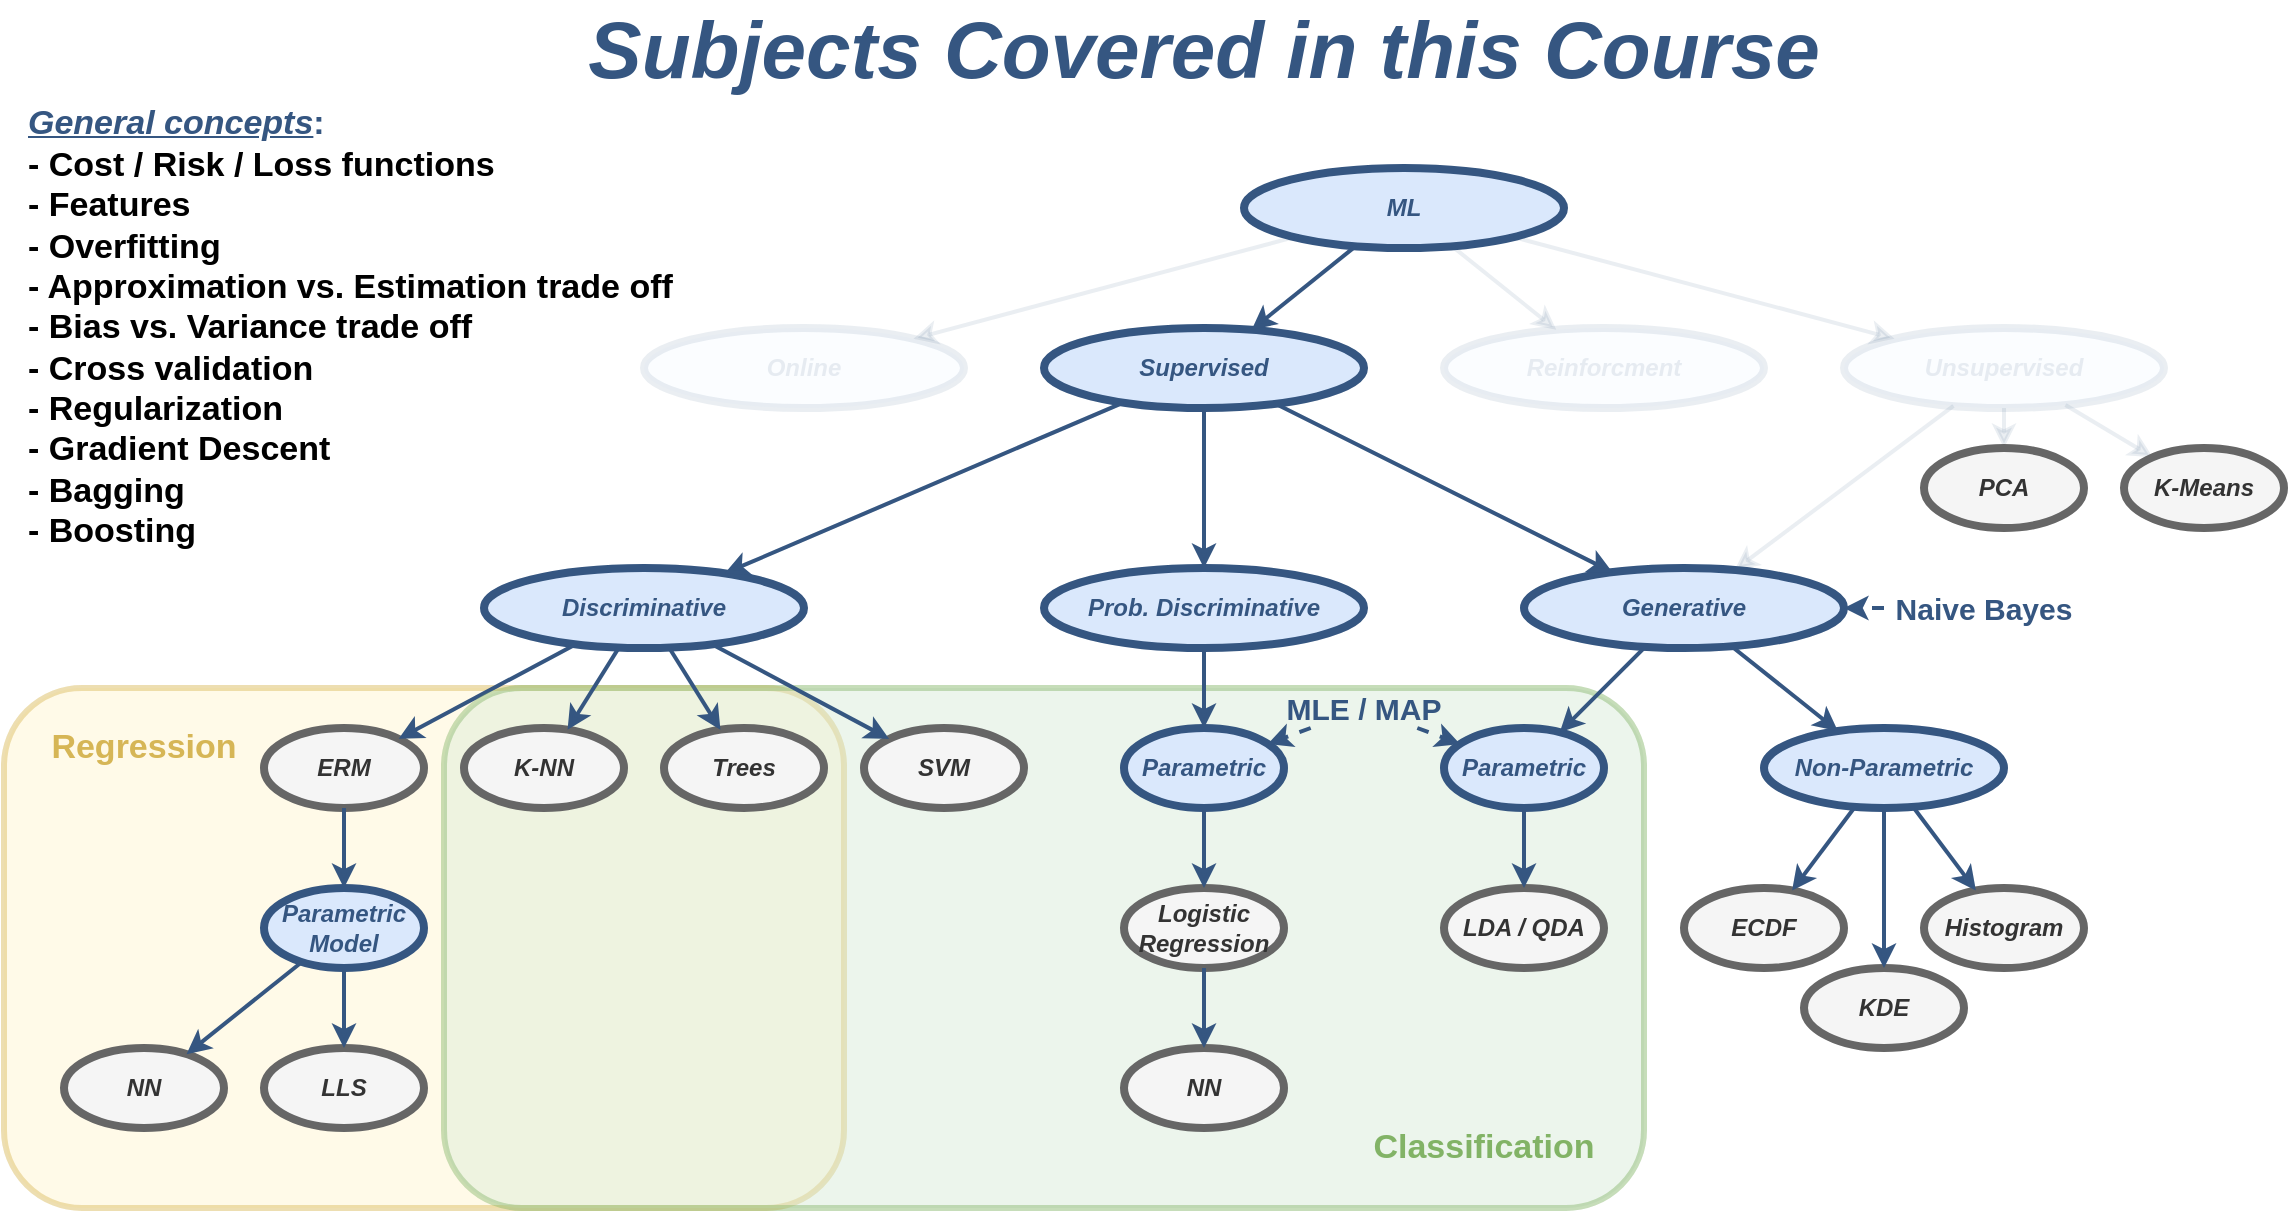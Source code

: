 <mxfile version="13.10.0" type="device" pages="11"><diagram id="8vJbUxnxganKv4e9lwzo" name="course_diagram"><mxGraphModel dx="2200" dy="843" grid="1" gridSize="10" guides="0" tooltips="1" connect="0" arrows="0" fold="1" page="1" pageScale="1" pageWidth="850" pageHeight="1100" math="0" shadow="0"><root><mxCell id="YT8UOZRcYD0UJDvSNewQ-0"/><mxCell id="YT8UOZRcYD0UJDvSNewQ-1" style="" parent="YT8UOZRcYD0UJDvSNewQ-0"/><mxCell id="LsWodYzp_UxIbXWLTxuh-23" value="" style="rounded=1;whiteSpace=wrap;html=1;fontSize=17;fillColor=#d5e8d4;strokeColor=#82b366;opacity=10;strokeWidth=3;textOpacity=10;" parent="YT8UOZRcYD0UJDvSNewQ-1" vertex="1"><mxGeometry x="60" y="420" width="600" height="260" as="geometry"/></mxCell><mxCell id="LsWodYzp_UxIbXWLTxuh-22" value="" style="rounded=1;whiteSpace=wrap;html=1;fontSize=17;fillColor=#fff2cc;strokeColor=#d6b656;opacity=10;strokeWidth=3;textOpacity=10;" parent="YT8UOZRcYD0UJDvSNewQ-1" vertex="1"><mxGeometry x="-160" y="420" width="420" height="260" as="geometry"/></mxCell><mxCell id="YT8UOZRcYD0UJDvSNewQ-2" value="ML" style="ellipse;whiteSpace=wrap;html=1;strokeWidth=4;fontStyle=3;fillColor=#dae8fc;strokeColor=#355681;fontColor=#355681;" parent="YT8UOZRcYD0UJDvSNewQ-1" vertex="1"><mxGeometry x="460" y="160" width="160" height="40" as="geometry"/></mxCell><mxCell id="YT8UOZRcYD0UJDvSNewQ-3" value="Supervised" style="ellipse;whiteSpace=wrap;html=1;fillColor=#dae8fc;strokeWidth=4;fontStyle=3;strokeColor=#355681;fontColor=#355681;textOpacity=10;opacity=10;" parent="YT8UOZRcYD0UJDvSNewQ-1" vertex="1"><mxGeometry x="360" y="240" width="160" height="40" as="geometry"/></mxCell><mxCell id="YT8UOZRcYD0UJDvSNewQ-4" value="Online" style="ellipse;whiteSpace=wrap;html=1;fillColor=#dae8fc;strokeWidth=4;fontStyle=3;strokeColor=#355681;fontColor=#355681;opacity=10;textOpacity=10;" parent="YT8UOZRcYD0UJDvSNewQ-1" vertex="1"><mxGeometry x="160" y="240" width="160" height="40" as="geometry"/></mxCell><mxCell id="YT8UOZRcYD0UJDvSNewQ-5" value="Reinforcment" style="ellipse;whiteSpace=wrap;html=1;fillColor=#dae8fc;strokeWidth=4;fontStyle=3;strokeColor=#355681;fontColor=#355681;opacity=10;textOpacity=10;" parent="YT8UOZRcYD0UJDvSNewQ-1" vertex="1"><mxGeometry x="560" y="240" width="160" height="40" as="geometry"/></mxCell><mxCell id="YT8UOZRcYD0UJDvSNewQ-6" value="Unsupervised" style="ellipse;whiteSpace=wrap;html=1;fillColor=#dae8fc;strokeWidth=4;fontStyle=3;strokeColor=#355681;fontColor=#355681;opacity=10;textOpacity=10;" parent="YT8UOZRcYD0UJDvSNewQ-1" vertex="1"><mxGeometry x="760" y="240" width="160" height="40" as="geometry"/></mxCell><mxCell id="YT8UOZRcYD0UJDvSNewQ-7" value="" style="endArrow=classic;html=1;strokeWidth=2;strokeColor=#355681;opacity=10;textOpacity=10;" parent="YT8UOZRcYD0UJDvSNewQ-1" source="YT8UOZRcYD0UJDvSNewQ-2" target="YT8UOZRcYD0UJDvSNewQ-6" edge="1"><mxGeometry width="50" height="50" relative="1" as="geometry"><mxPoint x="540" y="420" as="sourcePoint"/><mxPoint x="590" y="370" as="targetPoint"/></mxGeometry></mxCell><mxCell id="YT8UOZRcYD0UJDvSNewQ-8" value="" style="endArrow=classic;html=1;strokeWidth=2;strokeColor=#355681;opacity=10;textOpacity=10;" parent="YT8UOZRcYD0UJDvSNewQ-1" source="YT8UOZRcYD0UJDvSNewQ-2" target="YT8UOZRcYD0UJDvSNewQ-3" edge="1"><mxGeometry width="50" height="50" relative="1" as="geometry"><mxPoint x="387.679" y="202.54" as="sourcePoint"/><mxPoint x="440" y="280" as="targetPoint"/></mxGeometry></mxCell><mxCell id="YT8UOZRcYD0UJDvSNewQ-9" value="" style="endArrow=classic;html=1;strokeWidth=2;strokeColor=#355681;opacity=10;textOpacity=10;" parent="YT8UOZRcYD0UJDvSNewQ-1" source="YT8UOZRcYD0UJDvSNewQ-2" target="YT8UOZRcYD0UJDvSNewQ-4" edge="1"><mxGeometry width="50" height="50" relative="1" as="geometry"><mxPoint x="397.679" y="212.54" as="sourcePoint"/><mxPoint x="322.978" y="227.667" as="targetPoint"/></mxGeometry></mxCell><mxCell id="YT8UOZRcYD0UJDvSNewQ-10" value="" style="endArrow=classic;html=1;strokeWidth=2;strokeColor=#355681;opacity=10;textOpacity=10;" parent="YT8UOZRcYD0UJDvSNewQ-1" source="YT8UOZRcYD0UJDvSNewQ-2" target="YT8UOZRcYD0UJDvSNewQ-5" edge="1"><mxGeometry width="50" height="50" relative="1" as="geometry"><mxPoint x="407.679" y="222.54" as="sourcePoint"/><mxPoint x="332.978" y="237.667" as="targetPoint"/></mxGeometry></mxCell><mxCell id="YT8UOZRcYD0UJDvSNewQ-11" value="Discriminative" style="ellipse;whiteSpace=wrap;html=1;fillColor=#dae8fc;strokeWidth=4;fontStyle=3;strokeColor=#355681;fontColor=#355681;textOpacity=10;opacity=10;" parent="YT8UOZRcYD0UJDvSNewQ-1" vertex="1"><mxGeometry x="80" y="360" width="160" height="40" as="geometry"/></mxCell><mxCell id="YT8UOZRcYD0UJDvSNewQ-12" value="Generative" style="ellipse;whiteSpace=wrap;html=1;fillColor=#dae8fc;strokeWidth=4;fontStyle=3;strokeColor=#355681;fontColor=#355681;textOpacity=10;opacity=10;" parent="YT8UOZRcYD0UJDvSNewQ-1" vertex="1"><mxGeometry x="600" y="360" width="160" height="40" as="geometry"/></mxCell><mxCell id="YT8UOZRcYD0UJDvSNewQ-13" value="" style="endArrow=classic;html=1;strokeWidth=2;strokeColor=#355681;opacity=10;textOpacity=10;" parent="YT8UOZRcYD0UJDvSNewQ-1" source="YT8UOZRcYD0UJDvSNewQ-3" target="YT8UOZRcYD0UJDvSNewQ-11" edge="1"><mxGeometry width="50" height="50" relative="1" as="geometry"><mxPoint x="330" y="170" as="sourcePoint"/><mxPoint x="330" y="250" as="targetPoint"/></mxGeometry></mxCell><mxCell id="YT8UOZRcYD0UJDvSNewQ-14" value="" style="endArrow=classic;html=1;strokeWidth=2;strokeColor=#355681;opacity=10;textOpacity=10;" parent="YT8UOZRcYD0UJDvSNewQ-1" source="YT8UOZRcYD0UJDvSNewQ-3" target="YT8UOZRcYD0UJDvSNewQ-12" edge="1"><mxGeometry width="50" height="50" relative="1" as="geometry"><mxPoint x="340" y="180" as="sourcePoint"/><mxPoint x="340" y="260" as="targetPoint"/></mxGeometry></mxCell><mxCell id="YT8UOZRcYD0UJDvSNewQ-15" value="ERM" style="ellipse;whiteSpace=wrap;html=1;fillColor=#f5f5f5;strokeColor=#666666;strokeWidth=4;fontStyle=3;fontColor=#333333;textOpacity=10;opacity=10;" parent="YT8UOZRcYD0UJDvSNewQ-1" vertex="1"><mxGeometry x="-30" y="440" width="80" height="40" as="geometry"/></mxCell><mxCell id="YT8UOZRcYD0UJDvSNewQ-16" value="Trees" style="ellipse;whiteSpace=wrap;html=1;fillColor=#f5f5f5;strokeColor=#666666;strokeWidth=4;fontStyle=3;fontColor=#333333;textOpacity=10;opacity=10;" parent="YT8UOZRcYD0UJDvSNewQ-1" vertex="1"><mxGeometry x="170" y="440" width="80" height="40" as="geometry"/></mxCell><mxCell id="YT8UOZRcYD0UJDvSNewQ-17" value="K-NN" style="ellipse;whiteSpace=wrap;html=1;fillColor=#f5f5f5;strokeColor=#666666;strokeWidth=4;fontStyle=3;fontColor=#333333;textOpacity=10;opacity=10;" parent="YT8UOZRcYD0UJDvSNewQ-1" vertex="1"><mxGeometry x="70" y="440" width="80" height="40" as="geometry"/></mxCell><mxCell id="YT8UOZRcYD0UJDvSNewQ-18" value="Non-Parametric" style="ellipse;whiteSpace=wrap;html=1;fillColor=#dae8fc;strokeWidth=4;fontStyle=3;strokeColor=#355681;fontColor=#355681;textOpacity=10;opacity=10;" parent="YT8UOZRcYD0UJDvSNewQ-1" vertex="1"><mxGeometry x="720" y="440" width="120" height="40" as="geometry"/></mxCell><mxCell id="YT8UOZRcYD0UJDvSNewQ-19" value="Parametric" style="ellipse;whiteSpace=wrap;html=1;fillColor=#dae8fc;strokeWidth=4;fontStyle=3;strokeColor=#355681;fontColor=#355681;textOpacity=10;opacity=10;" parent="YT8UOZRcYD0UJDvSNewQ-1" vertex="1"><mxGeometry x="560" y="440" width="80" height="40" as="geometry"/></mxCell><mxCell id="YT8UOZRcYD0UJDvSNewQ-20" value="" style="endArrow=classic;html=1;strokeWidth=2;strokeColor=#355681;opacity=10;textOpacity=10;" parent="YT8UOZRcYD0UJDvSNewQ-1" source="YT8UOZRcYD0UJDvSNewQ-12" target="YT8UOZRcYD0UJDvSNewQ-18" edge="1"><mxGeometry width="50" height="50" relative="1" as="geometry"><mxPoint x="572.643" y="326.922" as="sourcePoint"/><mxPoint x="687.6" y="373.04" as="targetPoint"/></mxGeometry></mxCell><mxCell id="YT8UOZRcYD0UJDvSNewQ-21" value="" style="endArrow=classic;html=1;strokeWidth=2;strokeColor=#355681;opacity=10;textOpacity=10;" parent="YT8UOZRcYD0UJDvSNewQ-1" source="YT8UOZRcYD0UJDvSNewQ-12" target="YT8UOZRcYD0UJDvSNewQ-19" edge="1"><mxGeometry width="50" height="50" relative="1" as="geometry"><mxPoint x="582.643" y="336.922" as="sourcePoint"/><mxPoint x="697.6" y="383.04" as="targetPoint"/></mxGeometry></mxCell><mxCell id="YT8UOZRcYD0UJDvSNewQ-22" value="" style="endArrow=classic;html=1;strokeWidth=2;strokeColor=#355681;opacity=10;textOpacity=10;" parent="YT8UOZRcYD0UJDvSNewQ-1" source="YT8UOZRcYD0UJDvSNewQ-11" target="YT8UOZRcYD0UJDvSNewQ-17" edge="1"><mxGeometry width="50" height="50" relative="1" as="geometry"><mxPoint x="392.643" y="346.922" as="sourcePoint"/><mxPoint x="507.6" y="393.04" as="targetPoint"/></mxGeometry></mxCell><mxCell id="YT8UOZRcYD0UJDvSNewQ-23" value="" style="endArrow=classic;html=1;strokeWidth=2;strokeColor=#355681;opacity=10;textOpacity=10;" parent="YT8UOZRcYD0UJDvSNewQ-1" source="YT8UOZRcYD0UJDvSNewQ-11" target="YT8UOZRcYD0UJDvSNewQ-16" edge="1"><mxGeometry width="50" height="50" relative="1" as="geometry"><mxPoint x="402.643" y="356.922" as="sourcePoint"/><mxPoint x="517.6" y="403.04" as="targetPoint"/></mxGeometry></mxCell><mxCell id="YT8UOZRcYD0UJDvSNewQ-24" value="" style="endArrow=classic;html=1;strokeWidth=2;strokeColor=#355681;opacity=10;textOpacity=10;" parent="YT8UOZRcYD0UJDvSNewQ-1" source="YT8UOZRcYD0UJDvSNewQ-11" target="YT8UOZRcYD0UJDvSNewQ-15" edge="1"><mxGeometry width="50" height="50" relative="1" as="geometry"><mxPoint x="412.643" y="366.922" as="sourcePoint"/><mxPoint x="527.6" y="413.04" as="targetPoint"/></mxGeometry></mxCell><mxCell id="YT8UOZRcYD0UJDvSNewQ-25" value="Parametric&lt;br&gt;Model" style="ellipse;whiteSpace=wrap;html=1;fillColor=#dae8fc;strokeWidth=4;fontStyle=3;strokeColor=#355681;fontColor=#355681;textOpacity=10;opacity=10;" parent="YT8UOZRcYD0UJDvSNewQ-1" vertex="1"><mxGeometry x="-30" y="520" width="80" height="40" as="geometry"/></mxCell><mxCell id="YT8UOZRcYD0UJDvSNewQ-27" value="" style="endArrow=classic;html=1;strokeWidth=2;strokeColor=#355681;opacity=10;textOpacity=10;" parent="YT8UOZRcYD0UJDvSNewQ-1" source="YT8UOZRcYD0UJDvSNewQ-15" target="YT8UOZRcYD0UJDvSNewQ-25" edge="1"><mxGeometry width="50" height="50" relative="1" as="geometry"><mxPoint x="111.694" y="408.706" as="sourcePoint"/><mxPoint x="44" y="454.0" as="targetPoint"/></mxGeometry></mxCell><mxCell id="YT8UOZRcYD0UJDvSNewQ-28" value="LLS" style="ellipse;whiteSpace=wrap;html=1;fillColor=#f5f5f5;strokeColor=#666666;strokeWidth=4;fontStyle=3;fontColor=#333333;textOpacity=10;opacity=10;" parent="YT8UOZRcYD0UJDvSNewQ-1" vertex="1"><mxGeometry x="-30" y="600" width="80" height="40" as="geometry"/></mxCell><mxCell id="YT8UOZRcYD0UJDvSNewQ-29" value="" style="endArrow=classic;html=1;strokeWidth=2;strokeColor=#355681;opacity=10;textOpacity=10;" parent="YT8UOZRcYD0UJDvSNewQ-1" source="YT8UOZRcYD0UJDvSNewQ-25" target="YT8UOZRcYD0UJDvSNewQ-28" edge="1"><mxGeometry width="50" height="50" relative="1" as="geometry"><mxPoint x="20" y="490" as="sourcePoint"/><mxPoint x="20" y="530" as="targetPoint"/></mxGeometry></mxCell><mxCell id="YT8UOZRcYD0UJDvSNewQ-30" value="ECDF" style="ellipse;whiteSpace=wrap;html=1;fillColor=#f5f5f5;strokeColor=#666666;strokeWidth=4;fontStyle=3;fontColor=#333333;textOpacity=10;opacity=10;" parent="YT8UOZRcYD0UJDvSNewQ-1" vertex="1"><mxGeometry x="680" y="520" width="80" height="40" as="geometry"/></mxCell><mxCell id="YT8UOZRcYD0UJDvSNewQ-31" value="Histogram" style="ellipse;whiteSpace=wrap;html=1;fillColor=#f5f5f5;strokeColor=#666666;strokeWidth=4;fontStyle=3;fontColor=#333333;textOpacity=10;opacity=10;" parent="YT8UOZRcYD0UJDvSNewQ-1" vertex="1"><mxGeometry x="800" y="520" width="80" height="40" as="geometry"/></mxCell><mxCell id="YT8UOZRcYD0UJDvSNewQ-32" value="KDE" style="ellipse;whiteSpace=wrap;html=1;fillColor=#f5f5f5;strokeColor=#666666;strokeWidth=4;fontStyle=3;fontColor=#333333;textOpacity=10;opacity=10;" parent="YT8UOZRcYD0UJDvSNewQ-1" vertex="1"><mxGeometry x="740" y="560" width="80" height="40" as="geometry"/></mxCell><mxCell id="YT8UOZRcYD0UJDvSNewQ-33" value="" style="endArrow=classic;html=1;strokeWidth=2;strokeColor=#355681;opacity=10;textOpacity=10;" parent="YT8UOZRcYD0UJDvSNewQ-1" source="YT8UOZRcYD0UJDvSNewQ-18" target="YT8UOZRcYD0UJDvSNewQ-30" edge="1"><mxGeometry width="50" height="50" relative="1" as="geometry"><mxPoint x="805.01" y="409.961" as="sourcePoint"/><mxPoint x="794.983" y="450.069" as="targetPoint"/></mxGeometry></mxCell><mxCell id="YT8UOZRcYD0UJDvSNewQ-34" value="" style="endArrow=classic;html=1;strokeWidth=2;strokeColor=#355681;opacity=10;textOpacity=10;" parent="YT8UOZRcYD0UJDvSNewQ-1" source="YT8UOZRcYD0UJDvSNewQ-18" target="YT8UOZRcYD0UJDvSNewQ-31" edge="1"><mxGeometry width="50" height="50" relative="1" as="geometry"><mxPoint x="815.01" y="419.961" as="sourcePoint"/><mxPoint x="804.983" y="460.069" as="targetPoint"/></mxGeometry></mxCell><mxCell id="YT8UOZRcYD0UJDvSNewQ-35" value="" style="endArrow=classic;html=1;strokeWidth=2;strokeColor=#355681;opacity=10;textOpacity=10;" parent="YT8UOZRcYD0UJDvSNewQ-1" source="YT8UOZRcYD0UJDvSNewQ-18" target="YT8UOZRcYD0UJDvSNewQ-32" edge="1"><mxGeometry width="50" height="50" relative="1" as="geometry"><mxPoint x="825.01" y="429.961" as="sourcePoint"/><mxPoint x="814.983" y="470.069" as="targetPoint"/></mxGeometry></mxCell><mxCell id="YT8UOZRcYD0UJDvSNewQ-36" value="" style="endArrow=classic;html=1;strokeWidth=2;strokeColor=#355681;opacity=10;textOpacity=10;" parent="YT8UOZRcYD0UJDvSNewQ-1" source="YT8UOZRcYD0UJDvSNewQ-3" target="YT8UOZRcYD0UJDvSNewQ-37" edge="1"><mxGeometry width="50" height="50" relative="1" as="geometry"><mxPoint x="420" y="470" as="sourcePoint"/><mxPoint x="470" y="420" as="targetPoint"/></mxGeometry></mxCell><mxCell id="YT8UOZRcYD0UJDvSNewQ-37" value="Prob. Discriminative" style="ellipse;whiteSpace=wrap;html=1;fillColor=#dae8fc;strokeWidth=4;fontStyle=3;strokeColor=#355681;fontColor=#355681;textOpacity=10;opacity=10;" parent="YT8UOZRcYD0UJDvSNewQ-1" vertex="1"><mxGeometry x="360" y="360" width="160" height="40" as="geometry"/></mxCell><mxCell id="LsWodYzp_UxIbXWLTxuh-0" value="LDA / QDA" style="ellipse;whiteSpace=wrap;html=1;fillColor=#f5f5f5;strokeColor=#666666;strokeWidth=4;fontStyle=3;fontColor=#333333;textOpacity=10;opacity=10;" parent="YT8UOZRcYD0UJDvSNewQ-1" vertex="1"><mxGeometry x="560" y="520" width="80" height="40" as="geometry"/></mxCell><mxCell id="LsWodYzp_UxIbXWLTxuh-1" value="Parametric" style="ellipse;whiteSpace=wrap;html=1;fillColor=#dae8fc;strokeWidth=4;fontStyle=3;strokeColor=#355681;fontColor=#355681;textOpacity=10;opacity=10;" parent="YT8UOZRcYD0UJDvSNewQ-1" vertex="1"><mxGeometry x="400" y="440" width="80" height="40" as="geometry"/></mxCell><mxCell id="LsWodYzp_UxIbXWLTxuh-2" value="" style="endArrow=classic;html=1;strokeWidth=2;strokeColor=#355681;opacity=10;textOpacity=10;" parent="YT8UOZRcYD0UJDvSNewQ-1" source="YT8UOZRcYD0UJDvSNewQ-37" target="LsWodYzp_UxIbXWLTxuh-1" edge="1"><mxGeometry width="50" height="50" relative="1" as="geometry"><mxPoint x="450" y="290" as="sourcePoint"/><mxPoint x="450" y="370" as="targetPoint"/></mxGeometry></mxCell><mxCell id="LsWodYzp_UxIbXWLTxuh-3" value="" style="endArrow=classic;html=1;strokeWidth=2;strokeColor=#355681;opacity=10;textOpacity=10;" parent="YT8UOZRcYD0UJDvSNewQ-1" source="YT8UOZRcYD0UJDvSNewQ-19" target="LsWodYzp_UxIbXWLTxuh-0" edge="1"><mxGeometry width="50" height="50" relative="1" as="geometry"><mxPoint x="790" y="490" as="sourcePoint"/><mxPoint x="790" y="570" as="targetPoint"/></mxGeometry></mxCell><mxCell id="LsWodYzp_UxIbXWLTxuh-4" value="Logistic Regression" style="ellipse;whiteSpace=wrap;html=1;fillColor=#f5f5f5;strokeColor=#666666;strokeWidth=4;fontStyle=3;fontColor=#333333;textOpacity=10;opacity=10;" parent="YT8UOZRcYD0UJDvSNewQ-1" vertex="1"><mxGeometry x="400" y="520" width="80" height="40" as="geometry"/></mxCell><mxCell id="LsWodYzp_UxIbXWLTxuh-5" value="" style="endArrow=classic;html=1;strokeWidth=2;strokeColor=#355681;opacity=10;textOpacity=10;" parent="YT8UOZRcYD0UJDvSNewQ-1" source="LsWodYzp_UxIbXWLTxuh-1" target="LsWodYzp_UxIbXWLTxuh-4" edge="1"><mxGeometry width="50" height="50" relative="1" as="geometry"><mxPoint x="450" y="410" as="sourcePoint"/><mxPoint x="450" y="450" as="targetPoint"/></mxGeometry></mxCell><mxCell id="LsWodYzp_UxIbXWLTxuh-6" value="NN" style="ellipse;whiteSpace=wrap;html=1;fillColor=#f5f5f5;strokeColor=#666666;strokeWidth=4;fontStyle=3;fontColor=#333333;textOpacity=10;opacity=10;" parent="YT8UOZRcYD0UJDvSNewQ-1" vertex="1"><mxGeometry x="-130" y="600" width="80" height="40" as="geometry"/></mxCell><mxCell id="LsWodYzp_UxIbXWLTxuh-7" value="" style="endArrow=classic;html=1;strokeWidth=2;strokeColor=#355681;opacity=10;textOpacity=10;" parent="YT8UOZRcYD0UJDvSNewQ-1" source="YT8UOZRcYD0UJDvSNewQ-25" target="LsWodYzp_UxIbXWLTxuh-6" edge="1"><mxGeometry width="50" height="50" relative="1" as="geometry"><mxPoint x="6.158" y="568.764" as="sourcePoint"/><mxPoint x="-25.955" y="611.273" as="targetPoint"/></mxGeometry></mxCell><mxCell id="LsWodYzp_UxIbXWLTxuh-8" value="NN" style="ellipse;whiteSpace=wrap;html=1;fillColor=#f5f5f5;strokeColor=#666666;strokeWidth=4;fontStyle=3;fontColor=#333333;textOpacity=10;opacity=10;" parent="YT8UOZRcYD0UJDvSNewQ-1" vertex="1"><mxGeometry x="400" y="600" width="80" height="40" as="geometry"/></mxCell><mxCell id="LsWodYzp_UxIbXWLTxuh-9" value="" style="endArrow=classic;html=1;strokeWidth=2;strokeColor=#355681;opacity=10;textOpacity=10;" parent="YT8UOZRcYD0UJDvSNewQ-1" source="LsWodYzp_UxIbXWLTxuh-4" target="LsWodYzp_UxIbXWLTxuh-8" edge="1"><mxGeometry width="50" height="50" relative="1" as="geometry"><mxPoint x="450" y="490" as="sourcePoint"/><mxPoint x="450" y="530" as="targetPoint"/></mxGeometry></mxCell><mxCell id="LsWodYzp_UxIbXWLTxuh-10" value="SVM" style="ellipse;whiteSpace=wrap;html=1;fillColor=#f5f5f5;strokeColor=#666666;strokeWidth=4;fontStyle=3;fontColor=#333333;textOpacity=10;opacity=10;" parent="YT8UOZRcYD0UJDvSNewQ-1" vertex="1"><mxGeometry x="270" y="440" width="80" height="40" as="geometry"/></mxCell><mxCell id="LsWodYzp_UxIbXWLTxuh-11" value="" style="endArrow=classic;html=1;strokeWidth=2;strokeColor=#355681;opacity=10;textOpacity=10;" parent="YT8UOZRcYD0UJDvSNewQ-1" source="YT8UOZRcYD0UJDvSNewQ-11" target="LsWodYzp_UxIbXWLTxuh-10" edge="1"><mxGeometry width="50" height="50" relative="1" as="geometry"><mxPoint x="183.167" y="407.889" as="sourcePoint"/><mxPoint x="114.0" y="454.0" as="targetPoint"/></mxGeometry></mxCell><mxCell id="LsWodYzp_UxIbXWLTxuh-12" value="Naive Bayes" style="text;html=1;strokeColor=none;fillColor=none;align=center;verticalAlign=middle;whiteSpace=wrap;rounded=0;fontSize=15;fontStyle=1;fontColor=#355681;textOpacity=10;opacity=10;" parent="YT8UOZRcYD0UJDvSNewQ-1" vertex="1"><mxGeometry x="780" y="370" width="100" height="20" as="geometry"/></mxCell><mxCell id="LsWodYzp_UxIbXWLTxuh-13" value="" style="endArrow=classic;html=1;strokeWidth=2;dashed=1;fontColor=#CC6600;strokeColor=#355681;opacity=10;textOpacity=10;" parent="YT8UOZRcYD0UJDvSNewQ-1" source="LsWodYzp_UxIbXWLTxuh-12" target="YT8UOZRcYD0UJDvSNewQ-12" edge="1"><mxGeometry width="50" height="50" relative="1" as="geometry"><mxPoint x="670.597" y="409.403" as="sourcePoint"/><mxPoint x="627.889" y="452.111" as="targetPoint"/></mxGeometry></mxCell><mxCell id="LsWodYzp_UxIbXWLTxuh-14" value="MLE / MAP" style="text;html=1;strokeColor=none;fillColor=none;align=center;verticalAlign=middle;whiteSpace=wrap;rounded=0;fontSize=15;fontStyle=1;fontColor=#355681;textOpacity=10;opacity=10;" parent="YT8UOZRcYD0UJDvSNewQ-1" vertex="1"><mxGeometry x="480" y="420" width="80" height="20" as="geometry"/></mxCell><mxCell id="LsWodYzp_UxIbXWLTxuh-15" value="" style="endArrow=classic;html=1;strokeWidth=2;dashed=1;fontColor=#FF6666;strokeColor=#355681;opacity=10;textOpacity=10;" parent="YT8UOZRcYD0UJDvSNewQ-1" source="LsWodYzp_UxIbXWLTxuh-14" target="LsWodYzp_UxIbXWLTxuh-1" edge="1"><mxGeometry width="50" height="50" relative="1" as="geometry"><mxPoint x="809.103" y="360" as="sourcePoint"/><mxPoint x="761.04" y="383" as="targetPoint"/></mxGeometry></mxCell><mxCell id="LsWodYzp_UxIbXWLTxuh-16" value="" style="endArrow=classic;html=1;strokeWidth=2;dashed=1;fontColor=#FF6666;strokeColor=#355681;opacity=10;textOpacity=10;" parent="YT8UOZRcYD0UJDvSNewQ-1" source="LsWodYzp_UxIbXWLTxuh-14" target="YT8UOZRcYD0UJDvSNewQ-19" edge="1"><mxGeometry width="50" height="50" relative="1" as="geometry"><mxPoint x="510" y="440" as="sourcePoint"/><mxPoint x="478.284" y="455.858" as="targetPoint"/></mxGeometry></mxCell><mxCell id="LsWodYzp_UxIbXWLTxuh-17" value="&lt;div style=&quot;text-align: justify ; font-size: 17px&quot;&gt;&lt;span style=&quot;font-size: 17px&quot;&gt;&lt;u&gt;&lt;i&gt;General concepts&lt;/i&gt;&lt;/u&gt;:&lt;/span&gt;&lt;/div&gt;&lt;div style=&quot;text-align: justify ; font-size: 17px&quot;&gt;&lt;span style=&quot;font-size: 17px&quot;&gt;&lt;font color=&quot;#000000&quot;&gt;- Cost / Risk / Loss functions&lt;/font&gt;&lt;/span&gt;&lt;/div&gt;&lt;div style=&quot;text-align: justify ; font-size: 17px&quot;&gt;&lt;span style=&quot;font-size: 17px&quot;&gt;&lt;font color=&quot;#000000&quot;&gt;- Features&lt;/font&gt;&lt;/span&gt;&lt;/div&gt;&lt;div style=&quot;text-align: justify ; font-size: 17px&quot;&gt;&lt;span style=&quot;font-size: 17px&quot;&gt;&lt;font color=&quot;#000000&quot;&gt;- Overfitting&lt;/font&gt;&lt;/span&gt;&lt;/div&gt;&lt;div style=&quot;text-align: justify&quot;&gt;&lt;font color=&quot;#000000&quot;&gt;- Approximation vs. Estimation trade off&lt;/font&gt;&lt;/div&gt;&lt;div style=&quot;text-align: justify ; font-size: 17px&quot;&gt;&lt;span style=&quot;font-size: 17px&quot;&gt;&lt;font color=&quot;#000000&quot;&gt;- Bias vs. Variance trade off&amp;nbsp;&lt;/font&gt;&lt;/span&gt;&lt;/div&gt;&lt;div style=&quot;text-align: justify ; font-size: 17px&quot;&gt;&lt;font color=&quot;#000000&quot;&gt;&lt;span&gt;- Cross validation&lt;/span&gt;&lt;br&gt;&lt;/font&gt;&lt;/div&gt;&lt;div style=&quot;text-align: justify ; font-size: 17px&quot;&gt;&lt;span style=&quot;font-size: 17px&quot;&gt;&lt;font color=&quot;#000000&quot;&gt;- Regularization&lt;/font&gt;&lt;/span&gt;&lt;/div&gt;&lt;div style=&quot;text-align: justify ; font-size: 17px&quot;&gt;&lt;span style=&quot;font-size: 17px&quot;&gt;&lt;font color=&quot;#000000&quot;&gt;- Gradient Descent&lt;/font&gt;&lt;/span&gt;&lt;/div&gt;&lt;div style=&quot;text-align: justify ; font-size: 17px&quot;&gt;&lt;span style=&quot;font-size: 17px&quot;&gt;&lt;font color=&quot;#000000&quot;&gt;- Bagging&lt;/font&gt;&lt;/span&gt;&lt;/div&gt;&lt;div style=&quot;text-align: justify ; font-size: 17px&quot;&gt;&lt;span style=&quot;font-size: 17px&quot;&gt;&lt;font color=&quot;#000000&quot;&gt;- Boosting&lt;/font&gt;&lt;/span&gt;&lt;/div&gt;" style="text;html=1;strokeColor=none;fillColor=none;align=left;verticalAlign=middle;whiteSpace=wrap;rounded=0;dashed=1;fontSize=17;fontStyle=1;spacingTop=0;fontColor=#355681;opacity=10;textOpacity=10;" parent="YT8UOZRcYD0UJDvSNewQ-1" vertex="1"><mxGeometry x="-150" y="120" width="350" height="240" as="geometry"/></mxCell><mxCell id="LsWodYzp_UxIbXWLTxuh-24" value="Regression" style="text;html=1;strokeColor=none;fillColor=none;align=center;verticalAlign=middle;whiteSpace=wrap;rounded=0;fontSize=17;opacity=10;fontStyle=1;fontColor=#D6B656;textOpacity=10;" parent="YT8UOZRcYD0UJDvSNewQ-1" vertex="1"><mxGeometry x="-140" y="440" width="100" height="20" as="geometry"/></mxCell><mxCell id="LsWodYzp_UxIbXWLTxuh-25" value="Classification" style="text;html=1;strokeColor=none;fillColor=none;align=center;verticalAlign=middle;whiteSpace=wrap;rounded=0;fontSize=17;opacity=10;fontStyle=1;fontColor=#82B366;textOpacity=10;" parent="YT8UOZRcYD0UJDvSNewQ-1" vertex="1"><mxGeometry x="520" y="640" width="120" height="20" as="geometry"/></mxCell><mxCell id="LsWodYzp_UxIbXWLTxuh-26" value="PCA" style="ellipse;whiteSpace=wrap;html=1;fillColor=#f5f5f5;strokeColor=#666666;strokeWidth=4;fontStyle=3;fontColor=#333333;textOpacity=10;opacity=10;" parent="YT8UOZRcYD0UJDvSNewQ-1" vertex="1"><mxGeometry x="800" y="300" width="80" height="40" as="geometry"/></mxCell><mxCell id="LsWodYzp_UxIbXWLTxuh-27" value="K-Means" style="ellipse;whiteSpace=wrap;html=1;fillColor=#f5f5f5;strokeColor=#666666;strokeWidth=4;fontStyle=3;fontColor=#333333;textOpacity=10;opacity=10;" parent="YT8UOZRcYD0UJDvSNewQ-1" vertex="1"><mxGeometry x="900" y="300" width="80" height="40" as="geometry"/></mxCell><mxCell id="LsWodYzp_UxIbXWLTxuh-28" value="" style="endArrow=classic;html=1;strokeWidth=2;strokeColor=#355681;opacity=10;textOpacity=10;" parent="YT8UOZRcYD0UJDvSNewQ-1" source="YT8UOZRcYD0UJDvSNewQ-6" target="LsWodYzp_UxIbXWLTxuh-26" edge="1"><mxGeometry width="50" height="50" relative="1" as="geometry"><mxPoint x="976.017" y="408.106" as="sourcePoint"/><mxPoint x="887.358" y="455.409" as="targetPoint"/></mxGeometry></mxCell><mxCell id="LsWodYzp_UxIbXWLTxuh-29" value="" style="endArrow=classic;html=1;strokeWidth=2;strokeColor=#355681;opacity=10;textOpacity=10;" parent="YT8UOZRcYD0UJDvSNewQ-1" source="YT8UOZRcYD0UJDvSNewQ-6" target="LsWodYzp_UxIbXWLTxuh-27" edge="1"><mxGeometry width="50" height="50" relative="1" as="geometry"><mxPoint x="986.017" y="418.106" as="sourcePoint"/><mxPoint x="897.358" y="465.409" as="targetPoint"/></mxGeometry></mxCell><mxCell id="LsWodYzp_UxIbXWLTxuh-30" value="" style="endArrow=classic;html=1;strokeWidth=2;strokeColor=#355681;opacity=10;textOpacity=10;" parent="YT8UOZRcYD0UJDvSNewQ-1" source="YT8UOZRcYD0UJDvSNewQ-6" target="YT8UOZRcYD0UJDvSNewQ-12" edge="1"><mxGeometry width="50" height="50" relative="1" as="geometry"><mxPoint x="850" y="290" as="sourcePoint"/><mxPoint x="850" y="310" as="targetPoint"/></mxGeometry></mxCell><mxCell id="LsWodYzp_UxIbXWLTxuh-31" value="&lt;font style=&quot;font-size: 40px;&quot; color=&quot;#355681&quot;&gt;&lt;i style=&quot;font-size: 40px;&quot;&gt;&lt;b style=&quot;font-size: 40px;&quot;&gt;Subjects Covered in this Course&lt;/b&gt;&lt;/i&gt;&lt;/font&gt;" style="text;html=1;strokeColor=none;fillColor=none;align=center;verticalAlign=middle;whiteSpace=wrap;rounded=0;fontSize=40;fontColor=#CC6600;" parent="YT8UOZRcYD0UJDvSNewQ-1" vertex="1"><mxGeometry x="120" y="80" width="640" height="40" as="geometry"/></mxCell><mxCell id="N8ipovGLXH4zyw1QrDvX-256" value="Lecture 02" parent="YT8UOZRcYD0UJDvSNewQ-0"/><mxCell id="N8ipovGLXH4zyw1QrDvX-257" value="" style="rounded=1;whiteSpace=wrap;html=1;fontSize=17;fillColor=#fff2cc;strokeColor=#d6b656;strokeWidth=3;opacity=40;" vertex="1" parent="N8ipovGLXH4zyw1QrDvX-256"><mxGeometry x="-160" y="420" width="420" height="260" as="geometry"/></mxCell><mxCell id="N8ipovGLXH4zyw1QrDvX-258" value="Supervised" style="ellipse;whiteSpace=wrap;html=1;fillColor=#dae8fc;strokeWidth=4;fontStyle=3;strokeColor=#355681;fontColor=#355681;" vertex="1" parent="N8ipovGLXH4zyw1QrDvX-256"><mxGeometry x="360" y="240" width="160" height="40" as="geometry"/></mxCell><mxCell id="N8ipovGLXH4zyw1QrDvX-259" value="" style="endArrow=classic;html=1;strokeWidth=2;strokeColor=#355681;" edge="1" parent="N8ipovGLXH4zyw1QrDvX-256" target="N8ipovGLXH4zyw1QrDvX-258"><mxGeometry width="50" height="50" relative="1" as="geometry"><mxPoint x="515.849" y="199.067" as="sourcePoint"/><mxPoint x="440" y="280" as="targetPoint"/></mxGeometry></mxCell><mxCell id="N8ipovGLXH4zyw1QrDvX-260" value="Discriminative" style="ellipse;whiteSpace=wrap;html=1;fillColor=#dae8fc;strokeWidth=4;fontStyle=3;strokeColor=#355681;fontColor=#355681;" vertex="1" parent="N8ipovGLXH4zyw1QrDvX-256"><mxGeometry x="80" y="360" width="160" height="40" as="geometry"/></mxCell><mxCell id="N8ipovGLXH4zyw1QrDvX-261" value="" style="endArrow=classic;html=1;strokeWidth=2;strokeColor=#355681;" edge="1" parent="N8ipovGLXH4zyw1QrDvX-256" source="N8ipovGLXH4zyw1QrDvX-258" target="N8ipovGLXH4zyw1QrDvX-260"><mxGeometry width="50" height="50" relative="1" as="geometry"><mxPoint x="330" y="170" as="sourcePoint"/><mxPoint x="330" y="250" as="targetPoint"/></mxGeometry></mxCell><mxCell id="N8ipovGLXH4zyw1QrDvX-262" value="ERM" style="ellipse;whiteSpace=wrap;html=1;fillColor=#f5f5f5;strokeColor=#666666;strokeWidth=4;fontStyle=3;fontColor=#333333;" vertex="1" parent="N8ipovGLXH4zyw1QrDvX-256"><mxGeometry x="-30" y="440" width="80" height="40" as="geometry"/></mxCell><mxCell id="N8ipovGLXH4zyw1QrDvX-263" value="" style="endArrow=classic;html=1;strokeWidth=2;strokeColor=#355681;" edge="1" parent="N8ipovGLXH4zyw1QrDvX-256" source="N8ipovGLXH4zyw1QrDvX-260" target="N8ipovGLXH4zyw1QrDvX-262"><mxGeometry width="50" height="50" relative="1" as="geometry"><mxPoint x="412.643" y="366.922" as="sourcePoint"/><mxPoint x="527.6" y="413.04" as="targetPoint"/></mxGeometry></mxCell><mxCell id="N8ipovGLXH4zyw1QrDvX-264" value="Parametric&lt;br&gt;Model" style="ellipse;whiteSpace=wrap;html=1;fillColor=#dae8fc;strokeWidth=4;fontStyle=3;strokeColor=#355681;fontColor=#355681;" vertex="1" parent="N8ipovGLXH4zyw1QrDvX-256"><mxGeometry x="-30" y="520" width="80" height="40" as="geometry"/></mxCell><mxCell id="N8ipovGLXH4zyw1QrDvX-265" value="" style="endArrow=classic;html=1;strokeWidth=2;strokeColor=#355681;" edge="1" parent="N8ipovGLXH4zyw1QrDvX-256" source="N8ipovGLXH4zyw1QrDvX-262" target="N8ipovGLXH4zyw1QrDvX-264"><mxGeometry width="50" height="50" relative="1" as="geometry"><mxPoint x="111.694" y="408.706" as="sourcePoint"/><mxPoint x="44" y="454.0" as="targetPoint"/></mxGeometry></mxCell><mxCell id="N8ipovGLXH4zyw1QrDvX-266" value="LLS" style="ellipse;whiteSpace=wrap;html=1;fillColor=#f5f5f5;strokeColor=#666666;strokeWidth=4;fontStyle=3;fontColor=#333333;" vertex="1" parent="N8ipovGLXH4zyw1QrDvX-256"><mxGeometry x="-30" y="600" width="80" height="40" as="geometry"/></mxCell><mxCell id="N8ipovGLXH4zyw1QrDvX-267" value="" style="endArrow=classic;html=1;strokeWidth=2;strokeColor=#355681;" edge="1" parent="N8ipovGLXH4zyw1QrDvX-256" source="N8ipovGLXH4zyw1QrDvX-264" target="N8ipovGLXH4zyw1QrDvX-266"><mxGeometry width="50" height="50" relative="1" as="geometry"><mxPoint x="20" y="490" as="sourcePoint"/><mxPoint x="20" y="530" as="targetPoint"/></mxGeometry></mxCell><mxCell id="N8ipovGLXH4zyw1QrDvX-268" value="Regression" style="text;html=1;strokeColor=none;fillColor=none;align=center;verticalAlign=middle;whiteSpace=wrap;rounded=0;fontSize=17;fontStyle=1;fontColor=#D6B656;" vertex="1" parent="N8ipovGLXH4zyw1QrDvX-256"><mxGeometry x="-140" y="440" width="100" height="20" as="geometry"/></mxCell><mxCell id="N8ipovGLXH4zyw1QrDvX-270" value="&lt;div style=&quot;text-align: justify ; font-size: 17px&quot;&gt;&lt;span style=&quot;font-size: 17px&quot;&gt;&lt;u&gt;&lt;i&gt;General concepts&lt;/i&gt;&lt;/u&gt;:&lt;/span&gt;&lt;/div&gt;&lt;div style=&quot;text-align: justify ; font-size: 17px&quot;&gt;&lt;span style=&quot;font-size: 17px&quot;&gt;&lt;font color=&quot;#000000&quot;&gt;- Cost / Risk / Loss functions&lt;/font&gt;&lt;/span&gt;&lt;/div&gt;&lt;div style=&quot;text-align: justify ; font-size: 17px&quot;&gt;&lt;span style=&quot;font-size: 17px&quot;&gt;&lt;font color=&quot;#000000&quot;&gt;- Features&lt;/font&gt;&lt;/span&gt;&lt;/div&gt;&lt;div style=&quot;text-align: justify ; font-size: 17px&quot;&gt;&lt;br&gt;&lt;/div&gt;&lt;div style=&quot;text-align: justify&quot;&gt;&lt;br&gt;&lt;/div&gt;&lt;div style=&quot;text-align: justify ; font-size: 17px&quot;&gt;&lt;br&gt;&lt;/div&gt;&lt;div style=&quot;text-align: justify ; font-size: 17px&quot;&gt;&lt;font color=&quot;#000000&quot;&gt;&lt;br&gt;&lt;/font&gt;&lt;/div&gt;&lt;div style=&quot;text-align: justify ; font-size: 17px&quot;&gt;&lt;br&gt;&lt;/div&gt;&lt;div style=&quot;text-align: justify ; font-size: 17px&quot;&gt;&lt;br&gt;&lt;/div&gt;&lt;div style=&quot;text-align: justify ; font-size: 17px&quot;&gt;&lt;br&gt;&lt;/div&gt;&lt;div style=&quot;text-align: justify ; font-size: 17px&quot;&gt;&lt;br&gt;&lt;/div&gt;" style="text;html=1;strokeColor=none;fillColor=none;align=left;verticalAlign=middle;whiteSpace=wrap;rounded=0;dashed=1;fontSize=17;fontStyle=1;spacingTop=0;fontColor=#355681;" vertex="1" parent="N8ipovGLXH4zyw1QrDvX-256"><mxGeometry x="-150" y="120" width="350" height="240" as="geometry"/></mxCell><mxCell id="N8ipovGLXH4zyw1QrDvX-335" value="Lecture 03" parent="YT8UOZRcYD0UJDvSNewQ-0"/><mxCell id="N8ipovGLXH4zyw1QrDvX-336" value="&lt;div style=&quot;text-align: justify ; font-size: 17px&quot;&gt;&lt;br&gt;&lt;/div&gt;&lt;div style=&quot;text-align: justify ; font-size: 17px&quot;&gt;&lt;br&gt;&lt;/div&gt;&lt;div style=&quot;text-align: justify ; font-size: 17px&quot;&gt;&lt;br&gt;&lt;/div&gt;&lt;div style=&quot;text-align: justify ; font-size: 17px&quot;&gt;&lt;span style=&quot;font-size: 17px&quot;&gt;&lt;font color=&quot;#000000&quot;&gt;- Overfitting&lt;/font&gt;&lt;/span&gt;&lt;/div&gt;&lt;div style=&quot;text-align: justify&quot;&gt;&lt;font color=&quot;#000000&quot;&gt;- Approximation vs. Estimation trade off&lt;/font&gt;&lt;/div&gt;&lt;div style=&quot;text-align: justify ; font-size: 17px&quot;&gt;&lt;span style=&quot;font-size: 17px&quot;&gt;&lt;font color=&quot;#000000&quot;&gt;- Bias vs. Variance trade off&amp;nbsp;&lt;/font&gt;&lt;/span&gt;&lt;/div&gt;&lt;div style=&quot;text-align: justify ; font-size: 17px&quot;&gt;&lt;font color=&quot;#000000&quot;&gt;&lt;span&gt;- Cross validation&lt;/span&gt;&lt;br&gt;&lt;/font&gt;&lt;/div&gt;&lt;div style=&quot;text-align: justify ; font-size: 17px&quot;&gt;&lt;span style=&quot;font-size: 17px&quot;&gt;&lt;font color=&quot;#000000&quot;&gt;- Regularization&lt;/font&gt;&lt;/span&gt;&lt;/div&gt;&lt;div style=&quot;text-align: justify ; font-size: 17px&quot;&gt;&lt;br&gt;&lt;/div&gt;&lt;div style=&quot;text-align: justify ; font-size: 17px&quot;&gt;&lt;br&gt;&lt;/div&gt;&lt;div style=&quot;text-align: justify ; font-size: 17px&quot;&gt;&lt;br&gt;&lt;/div&gt;" style="text;html=1;strokeColor=none;fillColor=none;align=left;verticalAlign=middle;whiteSpace=wrap;rounded=0;dashed=1;fontSize=17;fontStyle=1;spacingTop=0;fontColor=#355681;" vertex="1" parent="N8ipovGLXH4zyw1QrDvX-335"><mxGeometry x="-150" y="120" width="350" height="240" as="geometry"/></mxCell><mxCell id="N8ipovGLXH4zyw1QrDvX-337" value="Lecture 04" parent="YT8UOZRcYD0UJDvSNewQ-0"/><mxCell id="N8ipovGLXH4zyw1QrDvX-338" value="" style="rounded=1;whiteSpace=wrap;html=1;fontSize=17;fillColor=#d5e8d4;strokeColor=#82b366;strokeWidth=3;opacity=40;" vertex="1" parent="N8ipovGLXH4zyw1QrDvX-337"><mxGeometry x="60" y="420" width="600" height="260" as="geometry"/></mxCell><mxCell id="N8ipovGLXH4zyw1QrDvX-339" value="Trees" style="ellipse;whiteSpace=wrap;html=1;fillColor=#f5f5f5;strokeColor=#666666;strokeWidth=4;fontStyle=3;fontColor=#333333;" vertex="1" parent="N8ipovGLXH4zyw1QrDvX-337"><mxGeometry x="170" y="440" width="80" height="40" as="geometry"/></mxCell><mxCell id="N8ipovGLXH4zyw1QrDvX-340" value="K-NN" style="ellipse;whiteSpace=wrap;html=1;fillColor=#f5f5f5;strokeColor=#666666;strokeWidth=4;fontStyle=3;fontColor=#333333;" vertex="1" parent="N8ipovGLXH4zyw1QrDvX-337"><mxGeometry x="70" y="440" width="80" height="40" as="geometry"/></mxCell><mxCell id="N8ipovGLXH4zyw1QrDvX-341" value="" style="endArrow=classic;html=1;strokeWidth=2;strokeColor=#355681;" edge="1" parent="N8ipovGLXH4zyw1QrDvX-337" target="N8ipovGLXH4zyw1QrDvX-340"><mxGeometry width="50" height="50" relative="1" as="geometry"><mxPoint x="147.489" y="399.754" as="sourcePoint"/><mxPoint x="507.6" y="393.04" as="targetPoint"/></mxGeometry></mxCell><mxCell id="N8ipovGLXH4zyw1QrDvX-342" value="" style="endArrow=classic;html=1;strokeWidth=2;strokeColor=#355681;" edge="1" parent="N8ipovGLXH4zyw1QrDvX-337" target="N8ipovGLXH4zyw1QrDvX-339"><mxGeometry width="50" height="50" relative="1" as="geometry"><mxPoint x="172.511" y="399.754" as="sourcePoint"/><mxPoint x="517.6" y="403.04" as="targetPoint"/></mxGeometry></mxCell><mxCell id="N8ipovGLXH4zyw1QrDvX-343" value="Classification" style="text;html=1;strokeColor=none;fillColor=none;align=center;verticalAlign=middle;whiteSpace=wrap;rounded=0;fontSize=17;fontStyle=1;fontColor=#82B366;" vertex="1" parent="N8ipovGLXH4zyw1QrDvX-337"><mxGeometry x="520" y="640" width="120" height="20" as="geometry"/></mxCell><mxCell id="N8ipovGLXH4zyw1QrDvX-344" value="Lecture 05" parent="YT8UOZRcYD0UJDvSNewQ-0"/><mxCell id="N8ipovGLXH4zyw1QrDvX-357" value="Generative" style="ellipse;whiteSpace=wrap;html=1;fillColor=#dae8fc;strokeWidth=4;fontStyle=3;strokeColor=#355681;fontColor=#355681;" vertex="1" parent="N8ipovGLXH4zyw1QrDvX-344"><mxGeometry x="600" y="360" width="160" height="40" as="geometry"/></mxCell><mxCell id="N8ipovGLXH4zyw1QrDvX-358" value="" style="endArrow=classic;html=1;strokeWidth=2;strokeColor=#355681;" edge="1" parent="N8ipovGLXH4zyw1QrDvX-344" target="N8ipovGLXH4zyw1QrDvX-357"><mxGeometry width="50" height="50" relative="1" as="geometry"><mxPoint x="475.777" y="277.889" as="sourcePoint"/><mxPoint x="340" y="260" as="targetPoint"/></mxGeometry></mxCell><mxCell id="N8ipovGLXH4zyw1QrDvX-359" value="Non-Parametric" style="ellipse;whiteSpace=wrap;html=1;fillColor=#dae8fc;strokeWidth=4;fontStyle=3;strokeColor=#355681;fontColor=#355681;" vertex="1" parent="N8ipovGLXH4zyw1QrDvX-344"><mxGeometry x="720" y="440" width="120" height="40" as="geometry"/></mxCell><mxCell id="N8ipovGLXH4zyw1QrDvX-360" value="" style="endArrow=classic;html=1;strokeWidth=2;strokeColor=#355681;" edge="1" parent="N8ipovGLXH4zyw1QrDvX-344" source="N8ipovGLXH4zyw1QrDvX-357" target="N8ipovGLXH4zyw1QrDvX-359"><mxGeometry width="50" height="50" relative="1" as="geometry"><mxPoint x="572.643" y="326.922" as="sourcePoint"/><mxPoint x="687.6" y="373.04" as="targetPoint"/></mxGeometry></mxCell><mxCell id="N8ipovGLXH4zyw1QrDvX-361" value="ECDF" style="ellipse;whiteSpace=wrap;html=1;fillColor=#f5f5f5;strokeColor=#666666;strokeWidth=4;fontStyle=3;fontColor=#333333;" vertex="1" parent="N8ipovGLXH4zyw1QrDvX-344"><mxGeometry x="680" y="520" width="80" height="40" as="geometry"/></mxCell><mxCell id="N8ipovGLXH4zyw1QrDvX-362" value="Histogram" style="ellipse;whiteSpace=wrap;html=1;fillColor=#f5f5f5;strokeColor=#666666;strokeWidth=4;fontStyle=3;fontColor=#333333;" vertex="1" parent="N8ipovGLXH4zyw1QrDvX-344"><mxGeometry x="800" y="520" width="80" height="40" as="geometry"/></mxCell><mxCell id="N8ipovGLXH4zyw1QrDvX-363" value="KDE" style="ellipse;whiteSpace=wrap;html=1;fillColor=#f5f5f5;strokeColor=#666666;strokeWidth=4;fontStyle=3;fontColor=#333333;" vertex="1" parent="N8ipovGLXH4zyw1QrDvX-344"><mxGeometry x="740" y="560" width="80" height="40" as="geometry"/></mxCell><mxCell id="N8ipovGLXH4zyw1QrDvX-364" value="" style="endArrow=classic;html=1;strokeWidth=2;strokeColor=#355681;" edge="1" parent="N8ipovGLXH4zyw1QrDvX-344" source="N8ipovGLXH4zyw1QrDvX-359" target="N8ipovGLXH4zyw1QrDvX-361"><mxGeometry width="50" height="50" relative="1" as="geometry"><mxPoint x="805.01" y="409.961" as="sourcePoint"/><mxPoint x="794.983" y="450.069" as="targetPoint"/></mxGeometry></mxCell><mxCell id="N8ipovGLXH4zyw1QrDvX-365" value="" style="endArrow=classic;html=1;strokeWidth=2;strokeColor=#355681;" edge="1" parent="N8ipovGLXH4zyw1QrDvX-344" source="N8ipovGLXH4zyw1QrDvX-359" target="N8ipovGLXH4zyw1QrDvX-362"><mxGeometry width="50" height="50" relative="1" as="geometry"><mxPoint x="815.01" y="419.961" as="sourcePoint"/><mxPoint x="804.983" y="460.069" as="targetPoint"/></mxGeometry></mxCell><mxCell id="N8ipovGLXH4zyw1QrDvX-366" value="" style="endArrow=classic;html=1;strokeWidth=2;strokeColor=#355681;" edge="1" parent="N8ipovGLXH4zyw1QrDvX-344" source="N8ipovGLXH4zyw1QrDvX-359" target="N8ipovGLXH4zyw1QrDvX-363"><mxGeometry width="50" height="50" relative="1" as="geometry"><mxPoint x="825.01" y="429.961" as="sourcePoint"/><mxPoint x="814.983" y="470.069" as="targetPoint"/></mxGeometry></mxCell><mxCell id="N8ipovGLXH4zyw1QrDvX-367" value="Lecture 06" parent="YT8UOZRcYD0UJDvSNewQ-0"/><mxCell id="N8ipovGLXH4zyw1QrDvX-368" value="Parametric" style="ellipse;whiteSpace=wrap;html=1;fillColor=#dae8fc;strokeWidth=4;fontStyle=3;strokeColor=#355681;fontColor=#355681;" vertex="1" parent="N8ipovGLXH4zyw1QrDvX-367"><mxGeometry x="560" y="440" width="80" height="40" as="geometry"/></mxCell><mxCell id="N8ipovGLXH4zyw1QrDvX-369" value="" style="endArrow=classic;html=1;strokeWidth=2;strokeColor=#355681;" edge="1" parent="N8ipovGLXH4zyw1QrDvX-367" target="N8ipovGLXH4zyw1QrDvX-368"><mxGeometry width="50" height="50" relative="1" as="geometry"><mxPoint x="660.597" y="399.403" as="sourcePoint"/><mxPoint x="697.6" y="383.04" as="targetPoint"/></mxGeometry></mxCell><mxCell id="N8ipovGLXH4zyw1QrDvX-370" value="LDA / QDA" style="ellipse;whiteSpace=wrap;html=1;fillColor=#f5f5f5;strokeColor=#666666;strokeWidth=4;fontStyle=3;fontColor=#333333;" vertex="1" parent="N8ipovGLXH4zyw1QrDvX-367"><mxGeometry x="560" y="520" width="80" height="40" as="geometry"/></mxCell><mxCell id="N8ipovGLXH4zyw1QrDvX-371" value="" style="endArrow=classic;html=1;strokeWidth=2;strokeColor=#355681;" edge="1" parent="N8ipovGLXH4zyw1QrDvX-367" source="N8ipovGLXH4zyw1QrDvX-368" target="N8ipovGLXH4zyw1QrDvX-370"><mxGeometry width="50" height="50" relative="1" as="geometry"><mxPoint x="790" y="490" as="sourcePoint"/><mxPoint x="790" y="570" as="targetPoint"/></mxGeometry></mxCell><mxCell id="N8ipovGLXH4zyw1QrDvX-372" value="Naive Bayes" style="text;html=1;strokeColor=none;fillColor=none;align=center;verticalAlign=middle;whiteSpace=wrap;rounded=0;fontSize=15;fontStyle=1;fontColor=#355681;" vertex="1" parent="N8ipovGLXH4zyw1QrDvX-367"><mxGeometry x="780" y="370" width="100" height="20" as="geometry"/></mxCell><mxCell id="N8ipovGLXH4zyw1QrDvX-373" value="" style="endArrow=classic;html=1;strokeWidth=2;dashed=1;fontColor=#CC6600;strokeColor=#355681;" edge="1" parent="N8ipovGLXH4zyw1QrDvX-367" source="N8ipovGLXH4zyw1QrDvX-372"><mxGeometry width="50" height="50" relative="1" as="geometry"><mxPoint x="670.597" y="409.403" as="sourcePoint"/><mxPoint x="760" y="380" as="targetPoint"/></mxGeometry></mxCell><mxCell id="N8ipovGLXH4zyw1QrDvX-374" value="MLE / MAP" style="text;html=1;strokeColor=none;fillColor=none;align=center;verticalAlign=middle;whiteSpace=wrap;rounded=0;fontSize=15;fontStyle=1;fontColor=#355681;" vertex="1" parent="N8ipovGLXH4zyw1QrDvX-367"><mxGeometry x="480" y="420" width="80" height="20" as="geometry"/></mxCell><mxCell id="N8ipovGLXH4zyw1QrDvX-375" value="" style="endArrow=classic;html=1;strokeWidth=2;dashed=1;fontColor=#FF6666;strokeColor=#355681;" edge="1" parent="N8ipovGLXH4zyw1QrDvX-367" source="N8ipovGLXH4zyw1QrDvX-374" target="N8ipovGLXH4zyw1QrDvX-368"><mxGeometry width="50" height="50" relative="1" as="geometry"><mxPoint x="510" y="440" as="sourcePoint"/><mxPoint x="478.284" y="455.858" as="targetPoint"/></mxGeometry></mxCell><mxCell id="N8ipovGLXH4zyw1QrDvX-376" value="Lecture 07" parent="YT8UOZRcYD0UJDvSNewQ-0"/><mxCell id="N8ipovGLXH4zyw1QrDvX-377" value="" style="endArrow=classic;html=1;strokeWidth=2;strokeColor=#355681;" edge="1" parent="N8ipovGLXH4zyw1QrDvX-376" target="N8ipovGLXH4zyw1QrDvX-378"><mxGeometry width="50" height="50" relative="1" as="geometry"><mxPoint x="440" y="280" as="sourcePoint"/><mxPoint x="470" y="420" as="targetPoint"/></mxGeometry></mxCell><mxCell id="N8ipovGLXH4zyw1QrDvX-378" value="Prob. Discriminative" style="ellipse;whiteSpace=wrap;html=1;fillColor=#dae8fc;strokeWidth=4;fontStyle=3;strokeColor=#355681;fontColor=#355681;" vertex="1" parent="N8ipovGLXH4zyw1QrDvX-376"><mxGeometry x="360" y="360" width="160" height="40" as="geometry"/></mxCell><mxCell id="N8ipovGLXH4zyw1QrDvX-379" value="Parametric" style="ellipse;whiteSpace=wrap;html=1;fillColor=#dae8fc;strokeWidth=4;fontStyle=3;strokeColor=#355681;fontColor=#355681;" vertex="1" parent="N8ipovGLXH4zyw1QrDvX-376"><mxGeometry x="400" y="440" width="80" height="40" as="geometry"/></mxCell><mxCell id="N8ipovGLXH4zyw1QrDvX-380" value="" style="endArrow=classic;html=1;strokeWidth=2;strokeColor=#355681;" edge="1" parent="N8ipovGLXH4zyw1QrDvX-376" source="N8ipovGLXH4zyw1QrDvX-378" target="N8ipovGLXH4zyw1QrDvX-379"><mxGeometry width="50" height="50" relative="1" as="geometry"><mxPoint x="450" y="290" as="sourcePoint"/><mxPoint x="450" y="370" as="targetPoint"/></mxGeometry></mxCell><mxCell id="N8ipovGLXH4zyw1QrDvX-381" value="Logistic Regression" style="ellipse;whiteSpace=wrap;html=1;fillColor=#f5f5f5;strokeColor=#666666;strokeWidth=4;fontStyle=3;fontColor=#333333;" vertex="1" parent="N8ipovGLXH4zyw1QrDvX-376"><mxGeometry x="400" y="520" width="80" height="40" as="geometry"/></mxCell><mxCell id="N8ipovGLXH4zyw1QrDvX-382" value="" style="endArrow=classic;html=1;strokeWidth=2;strokeColor=#355681;" edge="1" parent="N8ipovGLXH4zyw1QrDvX-376" source="N8ipovGLXH4zyw1QrDvX-379" target="N8ipovGLXH4zyw1QrDvX-381"><mxGeometry width="50" height="50" relative="1" as="geometry"><mxPoint x="450" y="410" as="sourcePoint"/><mxPoint x="450" y="450" as="targetPoint"/></mxGeometry></mxCell><mxCell id="N8ipovGLXH4zyw1QrDvX-383" value="" style="endArrow=classic;html=1;strokeWidth=2;dashed=1;fontColor=#FF6666;strokeColor=#355681;" edge="1" parent="N8ipovGLXH4zyw1QrDvX-376" target="N8ipovGLXH4zyw1QrDvX-379"><mxGeometry width="50" height="50" relative="1" as="geometry"><mxPoint x="493.333" y="440" as="sourcePoint"/><mxPoint x="761.04" y="383" as="targetPoint"/></mxGeometry></mxCell><mxCell id="N8ipovGLXH4zyw1QrDvX-384" value="&lt;div style=&quot;text-align: justify ; font-size: 17px&quot;&gt;&lt;br&gt;&lt;/div&gt;&lt;div style=&quot;text-align: justify ; font-size: 17px&quot;&gt;&lt;br&gt;&lt;/div&gt;&lt;div style=&quot;text-align: justify ; font-size: 17px&quot;&gt;&lt;br&gt;&lt;/div&gt;&lt;div style=&quot;text-align: justify ; font-size: 17px&quot;&gt;&lt;br&gt;&lt;/div&gt;&lt;div style=&quot;text-align: justify&quot;&gt;&lt;br&gt;&lt;/div&gt;&lt;div style=&quot;text-align: justify ; font-size: 17px&quot;&gt;&lt;br&gt;&lt;/div&gt;&lt;div style=&quot;text-align: justify ; font-size: 17px&quot;&gt;&lt;font color=&quot;#000000&quot;&gt;&lt;br&gt;&lt;/font&gt;&lt;/div&gt;&lt;div style=&quot;text-align: justify ; font-size: 17px&quot;&gt;&lt;br&gt;&lt;/div&gt;&lt;div style=&quot;text-align: justify ; font-size: 17px&quot;&gt;&lt;span style=&quot;font-size: 17px&quot;&gt;&lt;font color=&quot;#000000&quot;&gt;- Gradient Descent&lt;/font&gt;&lt;/span&gt;&lt;/div&gt;&lt;div style=&quot;text-align: justify ; font-size: 17px&quot;&gt;&lt;br&gt;&lt;/div&gt;&lt;div style=&quot;text-align: justify ; font-size: 17px&quot;&gt;&lt;br&gt;&lt;/div&gt;" style="text;html=1;strokeColor=none;fillColor=none;align=left;verticalAlign=middle;whiteSpace=wrap;rounded=0;dashed=1;fontSize=17;fontStyle=1;spacingTop=0;fontColor=#355681;aspect=fixed;" vertex="1" parent="N8ipovGLXH4zyw1QrDvX-376"><mxGeometry x="-150" y="120" width="350" height="240" as="geometry"/></mxCell><mxCell id="N8ipovGLXH4zyw1QrDvX-385" value="Lecture 08" parent="YT8UOZRcYD0UJDvSNewQ-0"/><mxCell id="N8ipovGLXH4zyw1QrDvX-386" value="NN" style="ellipse;whiteSpace=wrap;html=1;fillColor=#f5f5f5;strokeColor=#666666;strokeWidth=4;fontStyle=3;fontColor=#333333;" vertex="1" parent="N8ipovGLXH4zyw1QrDvX-385"><mxGeometry x="-130" y="600" width="80" height="40" as="geometry"/></mxCell><mxCell id="N8ipovGLXH4zyw1QrDvX-387" value="" style="endArrow=classic;html=1;strokeWidth=2;strokeColor=#355681;" edge="1" parent="N8ipovGLXH4zyw1QrDvX-385" target="N8ipovGLXH4zyw1QrDvX-386"><mxGeometry width="50" height="50" relative="1" as="geometry"><mxPoint x="-11.054" y="557.005" as="sourcePoint"/><mxPoint x="-25.955" y="611.273" as="targetPoint"/></mxGeometry></mxCell><mxCell id="N8ipovGLXH4zyw1QrDvX-388" value="NN" style="ellipse;whiteSpace=wrap;html=1;fillColor=#f5f5f5;strokeColor=#666666;strokeWidth=4;fontStyle=3;fontColor=#333333;" vertex="1" parent="N8ipovGLXH4zyw1QrDvX-385"><mxGeometry x="400" y="600" width="80" height="40" as="geometry"/></mxCell><mxCell id="N8ipovGLXH4zyw1QrDvX-389" value="" style="endArrow=classic;html=1;strokeWidth=2;strokeColor=#355681;" edge="1" parent="N8ipovGLXH4zyw1QrDvX-385" target="N8ipovGLXH4zyw1QrDvX-388"><mxGeometry width="50" height="50" relative="1" as="geometry"><mxPoint x="440" y="560" as="sourcePoint"/><mxPoint x="450" y="530" as="targetPoint"/></mxGeometry></mxCell><mxCell id="N8ipovGLXH4zyw1QrDvX-390" value="Lecture 10" parent="YT8UOZRcYD0UJDvSNewQ-0"/><mxCell id="N8ipovGLXH4zyw1QrDvX-391" value="SVM" style="ellipse;whiteSpace=wrap;html=1;fillColor=#f5f5f5;strokeColor=#666666;strokeWidth=4;fontStyle=3;fontColor=#333333;" vertex="1" parent="N8ipovGLXH4zyw1QrDvX-390"><mxGeometry x="270" y="440" width="80" height="40" as="geometry"/></mxCell><mxCell id="N8ipovGLXH4zyw1QrDvX-392" value="" style="endArrow=classic;html=1;strokeWidth=2;strokeColor=#355681;" edge="1" parent="N8ipovGLXH4zyw1QrDvX-390" target="N8ipovGLXH4zyw1QrDvX-391"><mxGeometry width="50" height="50" relative="1" as="geometry"><mxPoint x="193.983" y="398.106" as="sourcePoint"/><mxPoint x="114.0" y="454.0" as="targetPoint"/></mxGeometry></mxCell><mxCell id="N8ipovGLXH4zyw1QrDvX-393" value="Lecture 11" parent="YT8UOZRcYD0UJDvSNewQ-0"/><mxCell id="N8ipovGLXH4zyw1QrDvX-394" value="&lt;div style=&quot;text-align: justify ; font-size: 17px&quot;&gt;&lt;br&gt;&lt;/div&gt;&lt;div style=&quot;text-align: justify ; font-size: 17px&quot;&gt;&lt;br&gt;&lt;/div&gt;&lt;div style=&quot;text-align: justify ; font-size: 17px&quot;&gt;&lt;br&gt;&lt;/div&gt;&lt;div style=&quot;text-align: justify ; font-size: 17px&quot;&gt;&lt;br&gt;&lt;/div&gt;&lt;div style=&quot;text-align: justify&quot;&gt;&lt;br&gt;&lt;/div&gt;&lt;div style=&quot;text-align: justify ; font-size: 17px&quot;&gt;&lt;br&gt;&lt;/div&gt;&lt;div style=&quot;text-align: justify ; font-size: 17px&quot;&gt;&lt;font color=&quot;#000000&quot;&gt;&lt;br&gt;&lt;/font&gt;&lt;/div&gt;&lt;div style=&quot;text-align: justify ; font-size: 17px&quot;&gt;&lt;br&gt;&lt;/div&gt;&lt;div style=&quot;text-align: justify ; font-size: 17px&quot;&gt;&lt;br&gt;&lt;/div&gt;&lt;div style=&quot;text-align: justify ; font-size: 17px&quot;&gt;&lt;span style=&quot;font-size: 17px&quot;&gt;&lt;font color=&quot;#000000&quot;&gt;- Bagging&lt;/font&gt;&lt;/span&gt;&lt;/div&gt;&lt;div style=&quot;text-align: justify ; font-size: 17px&quot;&gt;&lt;span style=&quot;font-size: 17px&quot;&gt;&lt;font color=&quot;#000000&quot;&gt;- Boosting&lt;/font&gt;&lt;/span&gt;&lt;/div&gt;" style="text;html=1;strokeColor=none;fillColor=none;align=left;verticalAlign=middle;whiteSpace=wrap;rounded=0;dashed=1;fontSize=17;fontStyle=1;spacingTop=0;fontColor=#355681;" vertex="1" parent="N8ipovGLXH4zyw1QrDvX-393"><mxGeometry x="-150" y="120" width="350" height="240" as="geometry"/></mxCell><mxCell id="N8ipovGLXH4zyw1QrDvX-395" value="Lecture 12" parent="YT8UOZRcYD0UJDvSNewQ-0"/><mxCell id="N8ipovGLXH4zyw1QrDvX-396" value="PCA" style="ellipse;whiteSpace=wrap;html=1;fillColor=#f5f5f5;strokeColor=#666666;strokeWidth=4;fontStyle=3;fontColor=#333333;" vertex="1" parent="N8ipovGLXH4zyw1QrDvX-395"><mxGeometry x="800" y="300" width="80" height="40" as="geometry"/></mxCell><mxCell id="N8ipovGLXH4zyw1QrDvX-397" value="K-Means" style="ellipse;whiteSpace=wrap;html=1;fillColor=#f5f5f5;strokeColor=#666666;strokeWidth=4;fontStyle=3;fontColor=#333333;" vertex="1" parent="N8ipovGLXH4zyw1QrDvX-395"><mxGeometry x="900" y="300" width="80" height="40" as="geometry"/></mxCell><mxCell id="Ar740u4hkIHujfA85gx_-51" value="Lecture 02 - selected" visible="0" parent="YT8UOZRcYD0UJDvSNewQ-0"/><mxCell id="Ar740u4hkIHujfA85gx_-52" value="" style="rounded=1;whiteSpace=wrap;html=1;fontSize=17;fillColor=#fff2cc;strokeColor=#d6b656;strokeWidth=3;opacity=40;" vertex="1" parent="Ar740u4hkIHujfA85gx_-51"><mxGeometry x="-160" y="420" width="420" height="260" as="geometry"/></mxCell><mxCell id="Ar740u4hkIHujfA85gx_-53" value="Supervised" style="ellipse;whiteSpace=wrap;html=1;fillColor=#f8cecc;strokeWidth=4;fontStyle=3;strokeColor=#b85450;fontColor=#B85450;" vertex="1" parent="Ar740u4hkIHujfA85gx_-51"><mxGeometry x="360" y="240" width="160" height="40" as="geometry"/></mxCell><mxCell id="Ar740u4hkIHujfA85gx_-54" value="" style="endArrow=classic;html=1;strokeWidth=2;strokeColor=#b85450;fillColor=#f8cecc;fontColor=#B85450;" edge="1" parent="Ar740u4hkIHujfA85gx_-51" target="Ar740u4hkIHujfA85gx_-53"><mxGeometry width="50" height="50" relative="1" as="geometry"><mxPoint x="515.849" y="199.067" as="sourcePoint"/><mxPoint x="440" y="280" as="targetPoint"/></mxGeometry></mxCell><mxCell id="Ar740u4hkIHujfA85gx_-55" value="Discriminative" style="ellipse;whiteSpace=wrap;html=1;fillColor=#f8cecc;strokeWidth=4;fontStyle=3;strokeColor=#b85450;fontColor=#B85450;" vertex="1" parent="Ar740u4hkIHujfA85gx_-51"><mxGeometry x="80" y="360" width="160" height="40" as="geometry"/></mxCell><mxCell id="Ar740u4hkIHujfA85gx_-56" value="" style="endArrow=classic;html=1;strokeWidth=2;strokeColor=#b85450;fillColor=#f8cecc;fontColor=#B85450;" edge="1" parent="Ar740u4hkIHujfA85gx_-51" source="Ar740u4hkIHujfA85gx_-53" target="Ar740u4hkIHujfA85gx_-55"><mxGeometry width="50" height="50" relative="1" as="geometry"><mxPoint x="330" y="170" as="sourcePoint"/><mxPoint x="330" y="250" as="targetPoint"/></mxGeometry></mxCell><mxCell id="Ar740u4hkIHujfA85gx_-57" value="ERM" style="ellipse;whiteSpace=wrap;html=1;fillColor=#f8cecc;strokeColor=#b85450;strokeWidth=4;fontStyle=3;fontColor=#B85450;" vertex="1" parent="Ar740u4hkIHujfA85gx_-51"><mxGeometry x="-30" y="440" width="80" height="40" as="geometry"/></mxCell><mxCell id="Ar740u4hkIHujfA85gx_-58" value="" style="endArrow=classic;html=1;strokeWidth=2;strokeColor=#b85450;fillColor=#f8cecc;fontColor=#B85450;" edge="1" parent="Ar740u4hkIHujfA85gx_-51" source="Ar740u4hkIHujfA85gx_-55" target="Ar740u4hkIHujfA85gx_-57"><mxGeometry width="50" height="50" relative="1" as="geometry"><mxPoint x="412.643" y="366.922" as="sourcePoint"/><mxPoint x="527.6" y="413.04" as="targetPoint"/></mxGeometry></mxCell><mxCell id="Ar740u4hkIHujfA85gx_-59" value="Parametric&lt;br&gt;Model" style="ellipse;whiteSpace=wrap;html=1;fillColor=#f8cecc;strokeWidth=4;fontStyle=3;strokeColor=#b85450;fontColor=#B85450;" vertex="1" parent="Ar740u4hkIHujfA85gx_-51"><mxGeometry x="-30" y="520" width="80" height="40" as="geometry"/></mxCell><mxCell id="Ar740u4hkIHujfA85gx_-60" value="" style="endArrow=classic;html=1;strokeWidth=2;strokeColor=#b85450;fillColor=#f8cecc;fontColor=#B85450;" edge="1" parent="Ar740u4hkIHujfA85gx_-51" source="Ar740u4hkIHujfA85gx_-57" target="Ar740u4hkIHujfA85gx_-59"><mxGeometry width="50" height="50" relative="1" as="geometry"><mxPoint x="111.694" y="408.706" as="sourcePoint"/><mxPoint x="44" y="454.0" as="targetPoint"/></mxGeometry></mxCell><mxCell id="Ar740u4hkIHujfA85gx_-61" value="LLS" style="ellipse;whiteSpace=wrap;html=1;fillColor=#f8cecc;strokeColor=#b85450;strokeWidth=4;fontStyle=3;fontColor=#B85450;" vertex="1" parent="Ar740u4hkIHujfA85gx_-51"><mxGeometry x="-30" y="600" width="80" height="40" as="geometry"/></mxCell><mxCell id="Ar740u4hkIHujfA85gx_-62" value="" style="endArrow=classic;html=1;strokeWidth=2;strokeColor=#b85450;fillColor=#f8cecc;fontColor=#B85450;" edge="1" parent="Ar740u4hkIHujfA85gx_-51" source="Ar740u4hkIHujfA85gx_-59" target="Ar740u4hkIHujfA85gx_-61"><mxGeometry width="50" height="50" relative="1" as="geometry"><mxPoint x="20" y="490" as="sourcePoint"/><mxPoint x="20" y="530" as="targetPoint"/></mxGeometry></mxCell><mxCell id="Ar740u4hkIHujfA85gx_-63" value="Regression" style="text;html=1;strokeColor=none;fillColor=none;align=center;verticalAlign=middle;whiteSpace=wrap;rounded=0;fontSize=17;fontStyle=1;fontColor=#D6B656;" vertex="1" parent="Ar740u4hkIHujfA85gx_-51"><mxGeometry x="-140" y="440" width="100" height="20" as="geometry"/></mxCell><mxCell id="Ar740u4hkIHujfA85gx_-64" value="&lt;div style=&quot;text-align: justify ; font-size: 17px&quot;&gt;&lt;span style=&quot;font-size: 17px&quot;&gt;&lt;u&gt;&lt;i&gt;General concepts&lt;/i&gt;&lt;/u&gt;:&lt;/span&gt;&lt;/div&gt;&lt;div style=&quot;text-align: justify ; font-size: 17px&quot;&gt;&lt;span style=&quot;font-size: 17px&quot;&gt;&lt;font color=&quot;#b85450&quot;&gt;- Cost / Risk / Loss functions&lt;/font&gt;&lt;/span&gt;&lt;/div&gt;&lt;div style=&quot;text-align: justify ; font-size: 17px&quot;&gt;&lt;span style=&quot;font-size: 17px&quot;&gt;&lt;font color=&quot;#b85450&quot;&gt;- Features&lt;/font&gt;&lt;/span&gt;&lt;/div&gt;&lt;div style=&quot;text-align: justify ; font-size: 17px&quot;&gt;&lt;br&gt;&lt;/div&gt;&lt;div style=&quot;text-align: justify&quot;&gt;&lt;br&gt;&lt;/div&gt;&lt;div style=&quot;text-align: justify ; font-size: 17px&quot;&gt;&lt;br&gt;&lt;/div&gt;&lt;div style=&quot;text-align: justify ; font-size: 17px&quot;&gt;&lt;font color=&quot;#000000&quot;&gt;&lt;br&gt;&lt;/font&gt;&lt;/div&gt;&lt;div style=&quot;text-align: justify ; font-size: 17px&quot;&gt;&lt;br&gt;&lt;/div&gt;&lt;div style=&quot;text-align: justify ; font-size: 17px&quot;&gt;&lt;br&gt;&lt;/div&gt;&lt;div style=&quot;text-align: justify ; font-size: 17px&quot;&gt;&lt;br&gt;&lt;/div&gt;&lt;div style=&quot;text-align: justify ; font-size: 17px&quot;&gt;&lt;br&gt;&lt;/div&gt;" style="text;html=1;strokeColor=none;fillColor=none;align=left;verticalAlign=middle;whiteSpace=wrap;rounded=0;dashed=1;fontSize=17;fontStyle=1;spacingTop=0;fontColor=#355681;" vertex="1" parent="Ar740u4hkIHujfA85gx_-51"><mxGeometry x="-150" y="120" width="350" height="240" as="geometry"/></mxCell><mxCell id="Ar740u4hkIHujfA85gx_-49" value="Lecture 03 - selected" visible="0" parent="YT8UOZRcYD0UJDvSNewQ-0"/><mxCell id="Ar740u4hkIHujfA85gx_-50" value="&lt;div style=&quot;text-align: justify ; font-size: 17px&quot;&gt;&lt;br&gt;&lt;/div&gt;&lt;div style=&quot;text-align: justify ; font-size: 17px&quot;&gt;&lt;br&gt;&lt;/div&gt;&lt;div style=&quot;text-align: justify ; font-size: 17px&quot;&gt;&lt;br&gt;&lt;/div&gt;&lt;div style=&quot;text-align: justify ; font-size: 17px&quot;&gt;&lt;span style=&quot;font-size: 17px&quot;&gt;&lt;font color=&quot;#b85450&quot;&gt;- Overfitting&lt;/font&gt;&lt;/span&gt;&lt;/div&gt;&lt;div style=&quot;text-align: justify&quot;&gt;&lt;font color=&quot;#b85450&quot;&gt;- Approximation vs. Estimation trade off&lt;/font&gt;&lt;/div&gt;&lt;div style=&quot;text-align: justify ; font-size: 17px&quot;&gt;&lt;span style=&quot;font-size: 17px&quot;&gt;&lt;font color=&quot;#b85450&quot;&gt;- Bias vs. Variance trade off&amp;nbsp;&lt;/font&gt;&lt;/span&gt;&lt;/div&gt;&lt;div style=&quot;text-align: justify ; font-size: 17px&quot;&gt;&lt;font color=&quot;#b85450&quot;&gt;&lt;span&gt;- Cross validation&lt;/span&gt;&lt;br&gt;&lt;/font&gt;&lt;/div&gt;&lt;div style=&quot;text-align: justify ; font-size: 17px&quot;&gt;&lt;span style=&quot;font-size: 17px&quot;&gt;&lt;font color=&quot;#b85450&quot;&gt;- Regularization&lt;/font&gt;&lt;/span&gt;&lt;/div&gt;&lt;div style=&quot;text-align: justify ; font-size: 17px&quot;&gt;&lt;br&gt;&lt;/div&gt;&lt;div style=&quot;text-align: justify ; font-size: 17px&quot;&gt;&lt;br&gt;&lt;/div&gt;&lt;div style=&quot;text-align: justify ; font-size: 17px&quot;&gt;&lt;br&gt;&lt;/div&gt;" style="text;html=1;strokeColor=none;fillColor=none;align=left;verticalAlign=middle;whiteSpace=wrap;rounded=0;dashed=1;fontSize=17;fontStyle=1;spacingTop=0;fontColor=#355681;" vertex="1" parent="Ar740u4hkIHujfA85gx_-49"><mxGeometry x="-150" y="120" width="350" height="240" as="geometry"/></mxCell><mxCell id="Ar740u4hkIHujfA85gx_-42" value="Lecture 04 - selected" visible="0" parent="YT8UOZRcYD0UJDvSNewQ-0"/><mxCell id="Ar740u4hkIHujfA85gx_-43" value="" style="rounded=1;whiteSpace=wrap;html=1;fontSize=17;fillColor=#d5e8d4;strokeColor=#82b366;strokeWidth=3;opacity=40;" vertex="1" parent="Ar740u4hkIHujfA85gx_-42"><mxGeometry x="60" y="420" width="600" height="260" as="geometry"/></mxCell><mxCell id="Ar740u4hkIHujfA85gx_-44" value="Trees" style="ellipse;whiteSpace=wrap;html=1;fillColor=#f8cecc;strokeColor=#b85450;strokeWidth=4;fontStyle=3;fontColor=#B85450;" vertex="1" parent="Ar740u4hkIHujfA85gx_-42"><mxGeometry x="170" y="440" width="80" height="40" as="geometry"/></mxCell><mxCell id="Ar740u4hkIHujfA85gx_-45" value="K-NN" style="ellipse;whiteSpace=wrap;html=1;fillColor=#f8cecc;strokeColor=#b85450;strokeWidth=4;fontStyle=3;fontColor=#B85450;" vertex="1" parent="Ar740u4hkIHujfA85gx_-42"><mxGeometry x="70" y="440" width="80" height="40" as="geometry"/></mxCell><mxCell id="Ar740u4hkIHujfA85gx_-46" value="" style="endArrow=classic;html=1;strokeWidth=2;strokeColor=#b85450;fillColor=#f8cecc;fontColor=#B85450;" edge="1" parent="Ar740u4hkIHujfA85gx_-42" target="Ar740u4hkIHujfA85gx_-45"><mxGeometry width="50" height="50" relative="1" as="geometry"><mxPoint x="147.489" y="399.754" as="sourcePoint"/><mxPoint x="507.6" y="393.04" as="targetPoint"/></mxGeometry></mxCell><mxCell id="Ar740u4hkIHujfA85gx_-47" value="" style="endArrow=classic;html=1;strokeWidth=2;strokeColor=#b85450;fillColor=#f8cecc;fontColor=#B85450;" edge="1" parent="Ar740u4hkIHujfA85gx_-42" target="Ar740u4hkIHujfA85gx_-44"><mxGeometry width="50" height="50" relative="1" as="geometry"><mxPoint x="172.511" y="399.754" as="sourcePoint"/><mxPoint x="517.6" y="403.04" as="targetPoint"/></mxGeometry></mxCell><mxCell id="Ar740u4hkIHujfA85gx_-48" value="Classification" style="text;html=1;strokeColor=none;fillColor=none;align=center;verticalAlign=middle;whiteSpace=wrap;rounded=0;fontSize=17;fontStyle=1;fontColor=#82B366;" vertex="1" parent="Ar740u4hkIHujfA85gx_-42"><mxGeometry x="520" y="640" width="120" height="20" as="geometry"/></mxCell><mxCell id="Ar740u4hkIHujfA85gx_-31" value="Lecture 05 - selected" visible="0" parent="YT8UOZRcYD0UJDvSNewQ-0"/><mxCell id="Ar740u4hkIHujfA85gx_-32" value="Generative" style="ellipse;whiteSpace=wrap;html=1;fillColor=#f8cecc;strokeWidth=4;fontStyle=3;strokeColor=#b85450;fontColor=#B85450;" vertex="1" parent="Ar740u4hkIHujfA85gx_-31"><mxGeometry x="600" y="360" width="160" height="40" as="geometry"/></mxCell><mxCell id="Ar740u4hkIHujfA85gx_-33" value="" style="endArrow=classic;html=1;strokeWidth=2;strokeColor=#b85450;fillColor=#f8cecc;fontColor=#B85450;" edge="1" parent="Ar740u4hkIHujfA85gx_-31" target="Ar740u4hkIHujfA85gx_-32"><mxGeometry width="50" height="50" relative="1" as="geometry"><mxPoint x="475.777" y="277.889" as="sourcePoint"/><mxPoint x="340" y="260" as="targetPoint"/></mxGeometry></mxCell><mxCell id="Ar740u4hkIHujfA85gx_-34" value="Non-Parametric" style="ellipse;whiteSpace=wrap;html=1;fillColor=#f8cecc;strokeWidth=4;fontStyle=3;strokeColor=#b85450;fontColor=#B85450;" vertex="1" parent="Ar740u4hkIHujfA85gx_-31"><mxGeometry x="720" y="440" width="120" height="40" as="geometry"/></mxCell><mxCell id="Ar740u4hkIHujfA85gx_-35" value="" style="endArrow=classic;html=1;strokeWidth=2;strokeColor=#b85450;fillColor=#f8cecc;fontColor=#B85450;" edge="1" parent="Ar740u4hkIHujfA85gx_-31" source="Ar740u4hkIHujfA85gx_-32" target="Ar740u4hkIHujfA85gx_-34"><mxGeometry width="50" height="50" relative="1" as="geometry"><mxPoint x="572.643" y="326.922" as="sourcePoint"/><mxPoint x="687.6" y="373.04" as="targetPoint"/></mxGeometry></mxCell><mxCell id="Ar740u4hkIHujfA85gx_-36" value="ECDF" style="ellipse;whiteSpace=wrap;html=1;fillColor=#f8cecc;strokeColor=#b85450;strokeWidth=4;fontStyle=3;fontColor=#B85450;" vertex="1" parent="Ar740u4hkIHujfA85gx_-31"><mxGeometry x="680" y="520" width="80" height="40" as="geometry"/></mxCell><mxCell id="Ar740u4hkIHujfA85gx_-37" value="Histogram" style="ellipse;whiteSpace=wrap;html=1;fillColor=#f8cecc;strokeColor=#b85450;strokeWidth=4;fontStyle=3;fontColor=#B85450;" vertex="1" parent="Ar740u4hkIHujfA85gx_-31"><mxGeometry x="800" y="520" width="80" height="40" as="geometry"/></mxCell><mxCell id="Ar740u4hkIHujfA85gx_-38" value="KDE" style="ellipse;whiteSpace=wrap;html=1;fillColor=#f8cecc;strokeColor=#b85450;strokeWidth=4;fontStyle=3;fontColor=#B85450;" vertex="1" parent="Ar740u4hkIHujfA85gx_-31"><mxGeometry x="740" y="560" width="80" height="40" as="geometry"/></mxCell><mxCell id="Ar740u4hkIHujfA85gx_-39" value="" style="endArrow=classic;html=1;strokeWidth=2;strokeColor=#b85450;fillColor=#f8cecc;fontColor=#B85450;" edge="1" parent="Ar740u4hkIHujfA85gx_-31" source="Ar740u4hkIHujfA85gx_-34" target="Ar740u4hkIHujfA85gx_-36"><mxGeometry width="50" height="50" relative="1" as="geometry"><mxPoint x="805.01" y="409.961" as="sourcePoint"/><mxPoint x="794.983" y="450.069" as="targetPoint"/></mxGeometry></mxCell><mxCell id="Ar740u4hkIHujfA85gx_-40" value="" style="endArrow=classic;html=1;strokeWidth=2;strokeColor=#b85450;fillColor=#f8cecc;fontColor=#B85450;" edge="1" parent="Ar740u4hkIHujfA85gx_-31" source="Ar740u4hkIHujfA85gx_-34" target="Ar740u4hkIHujfA85gx_-37"><mxGeometry width="50" height="50" relative="1" as="geometry"><mxPoint x="815.01" y="419.961" as="sourcePoint"/><mxPoint x="804.983" y="460.069" as="targetPoint"/></mxGeometry></mxCell><mxCell id="Ar740u4hkIHujfA85gx_-41" value="" style="endArrow=classic;html=1;strokeWidth=2;strokeColor=#b85450;fillColor=#f8cecc;fontColor=#B85450;" edge="1" parent="Ar740u4hkIHujfA85gx_-31" source="Ar740u4hkIHujfA85gx_-34" target="Ar740u4hkIHujfA85gx_-38"><mxGeometry width="50" height="50" relative="1" as="geometry"><mxPoint x="825.01" y="429.961" as="sourcePoint"/><mxPoint x="814.983" y="470.069" as="targetPoint"/></mxGeometry></mxCell><mxCell id="Ar740u4hkIHujfA85gx_-22" value="Lecture 06 - selected" visible="0" parent="YT8UOZRcYD0UJDvSNewQ-0"/><mxCell id="Ar740u4hkIHujfA85gx_-23" value="Parametric" style="ellipse;whiteSpace=wrap;html=1;fillColor=#f8cecc;strokeWidth=4;fontStyle=3;strokeColor=#b85450;fontColor=#B85450;" vertex="1" parent="Ar740u4hkIHujfA85gx_-22"><mxGeometry x="560" y="440" width="80" height="40" as="geometry"/></mxCell><mxCell id="Ar740u4hkIHujfA85gx_-24" value="" style="endArrow=classic;html=1;strokeWidth=2;strokeColor=#b85450;fillColor=#f8cecc;fontColor=#B85450;" edge="1" parent="Ar740u4hkIHujfA85gx_-22" target="Ar740u4hkIHujfA85gx_-23"><mxGeometry width="50" height="50" relative="1" as="geometry"><mxPoint x="660.597" y="399.403" as="sourcePoint"/><mxPoint x="697.6" y="383.04" as="targetPoint"/></mxGeometry></mxCell><mxCell id="Ar740u4hkIHujfA85gx_-25" value="LDA / QDA" style="ellipse;whiteSpace=wrap;html=1;fillColor=#f8cecc;strokeColor=#b85450;strokeWidth=4;fontStyle=3;fontColor=#B85450;" vertex="1" parent="Ar740u4hkIHujfA85gx_-22"><mxGeometry x="560" y="520" width="80" height="40" as="geometry"/></mxCell><mxCell id="Ar740u4hkIHujfA85gx_-26" value="" style="endArrow=classic;html=1;strokeWidth=2;strokeColor=#b85450;fillColor=#f8cecc;fontColor=#B85450;" edge="1" parent="Ar740u4hkIHujfA85gx_-22" source="Ar740u4hkIHujfA85gx_-23" target="Ar740u4hkIHujfA85gx_-25"><mxGeometry width="50" height="50" relative="1" as="geometry"><mxPoint x="790" y="490" as="sourcePoint"/><mxPoint x="790" y="570" as="targetPoint"/></mxGeometry></mxCell><mxCell id="Ar740u4hkIHujfA85gx_-27" value="Naive Bayes" style="text;html=1;strokeColor=none;fillColor=none;align=center;verticalAlign=middle;whiteSpace=wrap;rounded=0;fontSize=15;fontStyle=1;fontColor=#B85450;" vertex="1" parent="Ar740u4hkIHujfA85gx_-22"><mxGeometry x="780" y="370" width="100" height="20" as="geometry"/></mxCell><mxCell id="Ar740u4hkIHujfA85gx_-28" value="" style="endArrow=classic;html=1;strokeWidth=2;dashed=1;strokeColor=#b85450;fillColor=#f8cecc;fontColor=#B85450;" edge="1" parent="Ar740u4hkIHujfA85gx_-22" source="Ar740u4hkIHujfA85gx_-27"><mxGeometry width="50" height="50" relative="1" as="geometry"><mxPoint x="670.597" y="409.403" as="sourcePoint"/><mxPoint x="760" y="380" as="targetPoint"/></mxGeometry></mxCell><mxCell id="Ar740u4hkIHujfA85gx_-29" value="MLE / MAP" style="text;html=1;strokeColor=none;fillColor=none;align=center;verticalAlign=middle;whiteSpace=wrap;rounded=0;fontSize=15;fontStyle=1;fontColor=#B85450;" vertex="1" parent="Ar740u4hkIHujfA85gx_-22"><mxGeometry x="480" y="420" width="80" height="20" as="geometry"/></mxCell><mxCell id="Ar740u4hkIHujfA85gx_-30" value="" style="endArrow=classic;html=1;strokeWidth=2;dashed=1;strokeColor=#b85450;fillColor=#f8cecc;fontColor=#B85450;" edge="1" parent="Ar740u4hkIHujfA85gx_-22" source="Ar740u4hkIHujfA85gx_-29" target="Ar740u4hkIHujfA85gx_-23"><mxGeometry width="50" height="50" relative="1" as="geometry"><mxPoint x="510" y="440" as="sourcePoint"/><mxPoint x="478.284" y="455.858" as="targetPoint"/></mxGeometry></mxCell><mxCell id="Ar740u4hkIHujfA85gx_-13" value="Lecture 07 - selected" visible="0" parent="YT8UOZRcYD0UJDvSNewQ-0"/><mxCell id="Ar740u4hkIHujfA85gx_-14" value="" style="endArrow=classic;html=1;strokeWidth=2;strokeColor=#b85450;fillColor=#f8cecc;fontColor=#B85450;" edge="1" parent="Ar740u4hkIHujfA85gx_-13" target="Ar740u4hkIHujfA85gx_-15"><mxGeometry width="50" height="50" relative="1" as="geometry"><mxPoint x="440" y="280" as="sourcePoint"/><mxPoint x="470" y="420" as="targetPoint"/></mxGeometry></mxCell><mxCell id="Ar740u4hkIHujfA85gx_-15" value="Prob. Discriminative" style="ellipse;whiteSpace=wrap;html=1;fillColor=#f8cecc;strokeWidth=4;fontStyle=3;strokeColor=#b85450;fontColor=#B85450;" vertex="1" parent="Ar740u4hkIHujfA85gx_-13"><mxGeometry x="360" y="360" width="160" height="40" as="geometry"/></mxCell><mxCell id="Ar740u4hkIHujfA85gx_-16" value="Parametric" style="ellipse;whiteSpace=wrap;html=1;fillColor=#f8cecc;strokeWidth=4;fontStyle=3;strokeColor=#b85450;fontColor=#B85450;" vertex="1" parent="Ar740u4hkIHujfA85gx_-13"><mxGeometry x="400" y="440" width="80" height="40" as="geometry"/></mxCell><mxCell id="Ar740u4hkIHujfA85gx_-17" value="" style="endArrow=classic;html=1;strokeWidth=2;strokeColor=#b85450;fillColor=#f8cecc;fontColor=#B85450;" edge="1" parent="Ar740u4hkIHujfA85gx_-13" source="Ar740u4hkIHujfA85gx_-15" target="Ar740u4hkIHujfA85gx_-16"><mxGeometry width="50" height="50" relative="1" as="geometry"><mxPoint x="450" y="290" as="sourcePoint"/><mxPoint x="450" y="370" as="targetPoint"/></mxGeometry></mxCell><mxCell id="Ar740u4hkIHujfA85gx_-18" value="Logistic Regression" style="ellipse;whiteSpace=wrap;html=1;fillColor=#f8cecc;strokeColor=#b85450;strokeWidth=4;fontStyle=3;fontColor=#B85450;" vertex="1" parent="Ar740u4hkIHujfA85gx_-13"><mxGeometry x="400" y="520" width="80" height="40" as="geometry"/></mxCell><mxCell id="Ar740u4hkIHujfA85gx_-19" value="" style="endArrow=classic;html=1;strokeWidth=2;strokeColor=#b85450;fillColor=#f8cecc;fontColor=#B85450;" edge="1" parent="Ar740u4hkIHujfA85gx_-13" source="Ar740u4hkIHujfA85gx_-16" target="Ar740u4hkIHujfA85gx_-18"><mxGeometry width="50" height="50" relative="1" as="geometry"><mxPoint x="450" y="410" as="sourcePoint"/><mxPoint x="450" y="450" as="targetPoint"/></mxGeometry></mxCell><mxCell id="Ar740u4hkIHujfA85gx_-20" value="" style="endArrow=classic;html=1;strokeWidth=2;dashed=1;strokeColor=#b85450;fillColor=#f8cecc;fontColor=#B85450;" edge="1" parent="Ar740u4hkIHujfA85gx_-13" target="Ar740u4hkIHujfA85gx_-16"><mxGeometry width="50" height="50" relative="1" as="geometry"><mxPoint x="493.333" y="440" as="sourcePoint"/><mxPoint x="761.04" y="383" as="targetPoint"/></mxGeometry></mxCell><mxCell id="Ar740u4hkIHujfA85gx_-21" value="&lt;div style=&quot;text-align: justify ; font-size: 17px&quot;&gt;&lt;br&gt;&lt;/div&gt;&lt;div style=&quot;text-align: justify ; font-size: 17px&quot;&gt;&lt;br&gt;&lt;/div&gt;&lt;div style=&quot;text-align: justify ; font-size: 17px&quot;&gt;&lt;br&gt;&lt;/div&gt;&lt;div style=&quot;text-align: justify ; font-size: 17px&quot;&gt;&lt;br&gt;&lt;/div&gt;&lt;div style=&quot;text-align: justify&quot;&gt;&lt;br&gt;&lt;/div&gt;&lt;div style=&quot;text-align: justify ; font-size: 17px&quot;&gt;&lt;br&gt;&lt;/div&gt;&lt;div style=&quot;text-align: justify ; font-size: 17px&quot;&gt;&lt;font&gt;&lt;br&gt;&lt;/font&gt;&lt;/div&gt;&lt;div style=&quot;text-align: justify ; font-size: 17px&quot;&gt;&lt;br&gt;&lt;/div&gt;&lt;div style=&quot;text-align: justify ; font-size: 17px&quot;&gt;&lt;span style=&quot;font-size: 17px&quot;&gt;&lt;font&gt;- Gradient Descent&lt;/font&gt;&lt;/span&gt;&lt;/div&gt;&lt;div style=&quot;text-align: justify ; font-size: 17px&quot;&gt;&lt;br&gt;&lt;/div&gt;&lt;div style=&quot;text-align: justify ; font-size: 17px&quot;&gt;&lt;br&gt;&lt;/div&gt;" style="text;html=1;strokeColor=none;fillColor=none;align=left;verticalAlign=middle;whiteSpace=wrap;rounded=0;dashed=1;fontSize=17;fontStyle=1;spacingTop=0;aspect=fixed;fontColor=#B85450;" vertex="1" parent="Ar740u4hkIHujfA85gx_-13"><mxGeometry x="-150" y="120" width="350" height="240" as="geometry"/></mxCell><mxCell id="Ar740u4hkIHujfA85gx_-8" value="Lecture 08 - selected" visible="0" parent="YT8UOZRcYD0UJDvSNewQ-0"/><mxCell id="Ar740u4hkIHujfA85gx_-9" value="NN" style="ellipse;whiteSpace=wrap;html=1;fillColor=#f8cecc;strokeColor=#b85450;strokeWidth=4;fontStyle=3;fontColor=#B85450;" vertex="1" parent="Ar740u4hkIHujfA85gx_-8"><mxGeometry x="-130" y="600" width="80" height="40" as="geometry"/></mxCell><mxCell id="Ar740u4hkIHujfA85gx_-10" value="" style="endArrow=classic;html=1;strokeWidth=2;strokeColor=#b85450;fillColor=#f8cecc;fontColor=#B85450;" edge="1" parent="Ar740u4hkIHujfA85gx_-8" target="Ar740u4hkIHujfA85gx_-9"><mxGeometry width="50" height="50" relative="1" as="geometry"><mxPoint x="-11.054" y="557.005" as="sourcePoint"/><mxPoint x="-25.955" y="611.273" as="targetPoint"/></mxGeometry></mxCell><mxCell id="Ar740u4hkIHujfA85gx_-11" value="NN" style="ellipse;whiteSpace=wrap;html=1;fillColor=#f8cecc;strokeColor=#b85450;strokeWidth=4;fontStyle=3;fontColor=#B85450;" vertex="1" parent="Ar740u4hkIHujfA85gx_-8"><mxGeometry x="400" y="600" width="80" height="40" as="geometry"/></mxCell><mxCell id="Ar740u4hkIHujfA85gx_-12" value="" style="endArrow=classic;html=1;strokeWidth=2;strokeColor=#b85450;fillColor=#f8cecc;fontColor=#B85450;" edge="1" parent="Ar740u4hkIHujfA85gx_-8" target="Ar740u4hkIHujfA85gx_-11"><mxGeometry width="50" height="50" relative="1" as="geometry"><mxPoint x="440" y="560" as="sourcePoint"/><mxPoint x="450" y="530" as="targetPoint"/></mxGeometry></mxCell><mxCell id="Ar740u4hkIHujfA85gx_-3" value="Lecture 11 - selected" visible="0" parent="YT8UOZRcYD0UJDvSNewQ-0"/><mxCell id="Ar740u4hkIHujfA85gx_-4" value="&lt;div style=&quot;text-align: justify ; font-size: 17px&quot;&gt;&lt;font color=&quot;#b85450&quot;&gt;&lt;br&gt;&lt;/font&gt;&lt;/div&gt;&lt;div style=&quot;text-align: justify ; font-size: 17px&quot;&gt;&lt;font color=&quot;#b85450&quot;&gt;&lt;br&gt;&lt;/font&gt;&lt;/div&gt;&lt;div style=&quot;text-align: justify ; font-size: 17px&quot;&gt;&lt;font color=&quot;#b85450&quot;&gt;&lt;br&gt;&lt;/font&gt;&lt;/div&gt;&lt;div style=&quot;text-align: justify ; font-size: 17px&quot;&gt;&lt;font color=&quot;#b85450&quot;&gt;&lt;br&gt;&lt;/font&gt;&lt;/div&gt;&lt;div style=&quot;text-align: justify&quot;&gt;&lt;font color=&quot;#b85450&quot;&gt;&lt;br&gt;&lt;/font&gt;&lt;/div&gt;&lt;div style=&quot;text-align: justify ; font-size: 17px&quot;&gt;&lt;font color=&quot;#b85450&quot;&gt;&lt;br&gt;&lt;/font&gt;&lt;/div&gt;&lt;div style=&quot;text-align: justify ; font-size: 17px&quot;&gt;&lt;font color=&quot;#b85450&quot;&gt;&lt;br&gt;&lt;/font&gt;&lt;/div&gt;&lt;div style=&quot;text-align: justify ; font-size: 17px&quot;&gt;&lt;font color=&quot;#b85450&quot;&gt;&lt;br&gt;&lt;/font&gt;&lt;/div&gt;&lt;div style=&quot;text-align: justify ; font-size: 17px&quot;&gt;&lt;font color=&quot;#b85450&quot;&gt;&lt;br&gt;&lt;/font&gt;&lt;/div&gt;&lt;div style=&quot;text-align: justify ; font-size: 17px&quot;&gt;&lt;span style=&quot;font-size: 17px&quot;&gt;&lt;font color=&quot;#b85450&quot;&gt;- Bagging&lt;/font&gt;&lt;/span&gt;&lt;/div&gt;&lt;div style=&quot;text-align: justify ; font-size: 17px&quot;&gt;&lt;span style=&quot;font-size: 17px&quot;&gt;&lt;font color=&quot;#b85450&quot;&gt;- Boosting&lt;/font&gt;&lt;/span&gt;&lt;/div&gt;" style="text;html=1;strokeColor=none;fillColor=none;align=left;verticalAlign=middle;whiteSpace=wrap;rounded=0;dashed=1;fontSize=17;fontStyle=1;spacingTop=0;fontColor=#355681;" vertex="1" parent="Ar740u4hkIHujfA85gx_-3"><mxGeometry x="-150" y="120" width="350" height="240" as="geometry"/></mxCell><mxCell id="Ar740u4hkIHujfA85gx_-5" value="Lecture 10 - selected" visible="0" parent="YT8UOZRcYD0UJDvSNewQ-0"/><mxCell id="Ar740u4hkIHujfA85gx_-6" value="SVM" style="ellipse;whiteSpace=wrap;html=1;fillColor=#f8cecc;strokeColor=#b85450;strokeWidth=4;fontStyle=3;fontColor=#B85450;" vertex="1" parent="Ar740u4hkIHujfA85gx_-5"><mxGeometry x="270" y="440" width="80" height="40" as="geometry"/></mxCell><mxCell id="Ar740u4hkIHujfA85gx_-7" value="" style="endArrow=classic;html=1;strokeWidth=2;strokeColor=#b85450;fillColor=#f8cecc;fontColor=#B85450;" edge="1" parent="Ar740u4hkIHujfA85gx_-5" target="Ar740u4hkIHujfA85gx_-6"><mxGeometry width="50" height="50" relative="1" as="geometry"><mxPoint x="193.983" y="398.106" as="sourcePoint"/><mxPoint x="114.0" y="454.0" as="targetPoint"/></mxGeometry></mxCell><mxCell id="Ar740u4hkIHujfA85gx_-0" value="Lecture 12 - selected" visible="0" parent="YT8UOZRcYD0UJDvSNewQ-0"/><mxCell id="Ar740u4hkIHujfA85gx_-1" value="PCA" style="ellipse;whiteSpace=wrap;html=1;fillColor=#f8cecc;strokeColor=#b85450;strokeWidth=4;fontStyle=3;fontColor=#B85450;" vertex="1" parent="Ar740u4hkIHujfA85gx_-0"><mxGeometry x="800" y="300" width="80" height="40" as="geometry"/></mxCell><mxCell id="Ar740u4hkIHujfA85gx_-2" value="K-Means" style="ellipse;whiteSpace=wrap;html=1;fillColor=#f8cecc;strokeColor=#b85450;strokeWidth=4;fontStyle=3;fontColor=#B85450;" vertex="1" parent="Ar740u4hkIHujfA85gx_-0"><mxGeometry x="900" y="300" width="80" height="40" as="geometry"/></mxCell></root></mxGraphModel></diagram><diagram name="lecture02" id="lLsbpkq2CuJhLvQKkvKc"><mxGraphModel dx="2200" dy="843" grid="1" gridSize="10" guides="0" tooltips="1" connect="0" arrows="0" fold="1" page="1" pageScale="1" pageWidth="850" pageHeight="1100" math="0" shadow="0"><root><mxCell id="Cu2_It61AnoMMylhTi-v-0"/><mxCell id="Cu2_It61AnoMMylhTi-v-1" style="" parent="Cu2_It61AnoMMylhTi-v-0"/><mxCell id="Cu2_It61AnoMMylhTi-v-2" value="" style="rounded=1;whiteSpace=wrap;html=1;fontSize=17;fillColor=#d5e8d4;strokeColor=#82b366;opacity=10;strokeWidth=3;textOpacity=10;" vertex="1" parent="Cu2_It61AnoMMylhTi-v-1"><mxGeometry x="60" y="420" width="600" height="260" as="geometry"/></mxCell><mxCell id="Cu2_It61AnoMMylhTi-v-3" value="" style="rounded=1;whiteSpace=wrap;html=1;fontSize=17;fillColor=#fff2cc;strokeColor=#d6b656;opacity=10;strokeWidth=3;textOpacity=10;" vertex="1" parent="Cu2_It61AnoMMylhTi-v-1"><mxGeometry x="-160" y="420" width="420" height="260" as="geometry"/></mxCell><mxCell id="Cu2_It61AnoMMylhTi-v-4" value="ML" style="ellipse;whiteSpace=wrap;html=1;strokeWidth=4;fontStyle=3;fillColor=#dae8fc;strokeColor=#355681;fontColor=#355681;" vertex="1" parent="Cu2_It61AnoMMylhTi-v-1"><mxGeometry x="460" y="160" width="160" height="40" as="geometry"/></mxCell><mxCell id="Cu2_It61AnoMMylhTi-v-5" value="Supervised" style="ellipse;whiteSpace=wrap;html=1;fillColor=#dae8fc;strokeWidth=4;fontStyle=3;strokeColor=#355681;fontColor=#355681;textOpacity=10;opacity=10;" vertex="1" parent="Cu2_It61AnoMMylhTi-v-1"><mxGeometry x="360" y="240" width="160" height="40" as="geometry"/></mxCell><mxCell id="Cu2_It61AnoMMylhTi-v-6" value="Online" style="ellipse;whiteSpace=wrap;html=1;fillColor=#dae8fc;strokeWidth=4;fontStyle=3;strokeColor=#355681;fontColor=#355681;opacity=10;textOpacity=10;" vertex="1" parent="Cu2_It61AnoMMylhTi-v-1"><mxGeometry x="160" y="240" width="160" height="40" as="geometry"/></mxCell><mxCell id="Cu2_It61AnoMMylhTi-v-7" value="Reinforcment" style="ellipse;whiteSpace=wrap;html=1;fillColor=#dae8fc;strokeWidth=4;fontStyle=3;strokeColor=#355681;fontColor=#355681;opacity=10;textOpacity=10;" vertex="1" parent="Cu2_It61AnoMMylhTi-v-1"><mxGeometry x="560" y="240" width="160" height="40" as="geometry"/></mxCell><mxCell id="Cu2_It61AnoMMylhTi-v-8" value="Unsupervised" style="ellipse;whiteSpace=wrap;html=1;fillColor=#dae8fc;strokeWidth=4;fontStyle=3;strokeColor=#355681;fontColor=#355681;opacity=10;textOpacity=10;" vertex="1" parent="Cu2_It61AnoMMylhTi-v-1"><mxGeometry x="760" y="240" width="160" height="40" as="geometry"/></mxCell><mxCell id="Cu2_It61AnoMMylhTi-v-9" value="" style="endArrow=classic;html=1;strokeWidth=2;strokeColor=#355681;opacity=10;textOpacity=10;" edge="1" parent="Cu2_It61AnoMMylhTi-v-1" source="Cu2_It61AnoMMylhTi-v-4" target="Cu2_It61AnoMMylhTi-v-8"><mxGeometry width="50" height="50" relative="1" as="geometry"><mxPoint x="540" y="420" as="sourcePoint"/><mxPoint x="590" y="370" as="targetPoint"/></mxGeometry></mxCell><mxCell id="Cu2_It61AnoMMylhTi-v-10" value="" style="endArrow=classic;html=1;strokeWidth=2;strokeColor=#355681;opacity=10;textOpacity=10;" edge="1" parent="Cu2_It61AnoMMylhTi-v-1" source="Cu2_It61AnoMMylhTi-v-4" target="Cu2_It61AnoMMylhTi-v-5"><mxGeometry width="50" height="50" relative="1" as="geometry"><mxPoint x="387.679" y="202.54" as="sourcePoint"/><mxPoint x="440" y="280" as="targetPoint"/></mxGeometry></mxCell><mxCell id="Cu2_It61AnoMMylhTi-v-11" value="" style="endArrow=classic;html=1;strokeWidth=2;strokeColor=#355681;opacity=10;textOpacity=10;" edge="1" parent="Cu2_It61AnoMMylhTi-v-1" source="Cu2_It61AnoMMylhTi-v-4" target="Cu2_It61AnoMMylhTi-v-6"><mxGeometry width="50" height="50" relative="1" as="geometry"><mxPoint x="397.679" y="212.54" as="sourcePoint"/><mxPoint x="322.978" y="227.667" as="targetPoint"/></mxGeometry></mxCell><mxCell id="Cu2_It61AnoMMylhTi-v-12" value="" style="endArrow=classic;html=1;strokeWidth=2;strokeColor=#355681;opacity=10;textOpacity=10;" edge="1" parent="Cu2_It61AnoMMylhTi-v-1" source="Cu2_It61AnoMMylhTi-v-4" target="Cu2_It61AnoMMylhTi-v-7"><mxGeometry width="50" height="50" relative="1" as="geometry"><mxPoint x="407.679" y="222.54" as="sourcePoint"/><mxPoint x="332.978" y="237.667" as="targetPoint"/></mxGeometry></mxCell><mxCell id="Cu2_It61AnoMMylhTi-v-13" value="Discriminative" style="ellipse;whiteSpace=wrap;html=1;fillColor=#dae8fc;strokeWidth=4;fontStyle=3;strokeColor=#355681;fontColor=#355681;textOpacity=10;opacity=10;" vertex="1" parent="Cu2_It61AnoMMylhTi-v-1"><mxGeometry x="80" y="360" width="160" height="40" as="geometry"/></mxCell><mxCell id="Cu2_It61AnoMMylhTi-v-14" value="Generative" style="ellipse;whiteSpace=wrap;html=1;fillColor=#dae8fc;strokeWidth=4;fontStyle=3;strokeColor=#355681;fontColor=#355681;textOpacity=10;opacity=10;" vertex="1" parent="Cu2_It61AnoMMylhTi-v-1"><mxGeometry x="600" y="360" width="160" height="40" as="geometry"/></mxCell><mxCell id="Cu2_It61AnoMMylhTi-v-15" value="" style="endArrow=classic;html=1;strokeWidth=2;strokeColor=#355681;opacity=10;textOpacity=10;" edge="1" parent="Cu2_It61AnoMMylhTi-v-1" source="Cu2_It61AnoMMylhTi-v-5" target="Cu2_It61AnoMMylhTi-v-13"><mxGeometry width="50" height="50" relative="1" as="geometry"><mxPoint x="330" y="170" as="sourcePoint"/><mxPoint x="330" y="250" as="targetPoint"/></mxGeometry></mxCell><mxCell id="Cu2_It61AnoMMylhTi-v-16" value="" style="endArrow=classic;html=1;strokeWidth=2;strokeColor=#355681;opacity=10;textOpacity=10;" edge="1" parent="Cu2_It61AnoMMylhTi-v-1" source="Cu2_It61AnoMMylhTi-v-5" target="Cu2_It61AnoMMylhTi-v-14"><mxGeometry width="50" height="50" relative="1" as="geometry"><mxPoint x="340" y="180" as="sourcePoint"/><mxPoint x="340" y="260" as="targetPoint"/></mxGeometry></mxCell><mxCell id="Cu2_It61AnoMMylhTi-v-17" value="ERM" style="ellipse;whiteSpace=wrap;html=1;fillColor=#f5f5f5;strokeColor=#666666;strokeWidth=4;fontStyle=3;fontColor=#333333;textOpacity=10;opacity=10;" vertex="1" parent="Cu2_It61AnoMMylhTi-v-1"><mxGeometry x="-30" y="440" width="80" height="40" as="geometry"/></mxCell><mxCell id="Cu2_It61AnoMMylhTi-v-18" value="Trees" style="ellipse;whiteSpace=wrap;html=1;fillColor=#f5f5f5;strokeColor=#666666;strokeWidth=4;fontStyle=3;fontColor=#333333;textOpacity=10;opacity=10;" vertex="1" parent="Cu2_It61AnoMMylhTi-v-1"><mxGeometry x="170" y="440" width="80" height="40" as="geometry"/></mxCell><mxCell id="Cu2_It61AnoMMylhTi-v-19" value="K-NN" style="ellipse;whiteSpace=wrap;html=1;fillColor=#f5f5f5;strokeColor=#666666;strokeWidth=4;fontStyle=3;fontColor=#333333;textOpacity=10;opacity=10;" vertex="1" parent="Cu2_It61AnoMMylhTi-v-1"><mxGeometry x="70" y="440" width="80" height="40" as="geometry"/></mxCell><mxCell id="Cu2_It61AnoMMylhTi-v-20" value="Non-Parametric" style="ellipse;whiteSpace=wrap;html=1;fillColor=#dae8fc;strokeWidth=4;fontStyle=3;strokeColor=#355681;fontColor=#355681;textOpacity=10;opacity=10;" vertex="1" parent="Cu2_It61AnoMMylhTi-v-1"><mxGeometry x="720" y="440" width="120" height="40" as="geometry"/></mxCell><mxCell id="Cu2_It61AnoMMylhTi-v-21" value="Parametric" style="ellipse;whiteSpace=wrap;html=1;fillColor=#dae8fc;strokeWidth=4;fontStyle=3;strokeColor=#355681;fontColor=#355681;textOpacity=10;opacity=10;" vertex="1" parent="Cu2_It61AnoMMylhTi-v-1"><mxGeometry x="560" y="440" width="80" height="40" as="geometry"/></mxCell><mxCell id="Cu2_It61AnoMMylhTi-v-22" value="" style="endArrow=classic;html=1;strokeWidth=2;strokeColor=#355681;opacity=10;textOpacity=10;" edge="1" parent="Cu2_It61AnoMMylhTi-v-1" source="Cu2_It61AnoMMylhTi-v-14" target="Cu2_It61AnoMMylhTi-v-20"><mxGeometry width="50" height="50" relative="1" as="geometry"><mxPoint x="572.643" y="326.922" as="sourcePoint"/><mxPoint x="687.6" y="373.04" as="targetPoint"/></mxGeometry></mxCell><mxCell id="Cu2_It61AnoMMylhTi-v-23" value="" style="endArrow=classic;html=1;strokeWidth=2;strokeColor=#355681;opacity=10;textOpacity=10;" edge="1" parent="Cu2_It61AnoMMylhTi-v-1" source="Cu2_It61AnoMMylhTi-v-14" target="Cu2_It61AnoMMylhTi-v-21"><mxGeometry width="50" height="50" relative="1" as="geometry"><mxPoint x="582.643" y="336.922" as="sourcePoint"/><mxPoint x="697.6" y="383.04" as="targetPoint"/></mxGeometry></mxCell><mxCell id="Cu2_It61AnoMMylhTi-v-24" value="" style="endArrow=classic;html=1;strokeWidth=2;strokeColor=#355681;opacity=10;textOpacity=10;" edge="1" parent="Cu2_It61AnoMMylhTi-v-1" source="Cu2_It61AnoMMylhTi-v-13" target="Cu2_It61AnoMMylhTi-v-19"><mxGeometry width="50" height="50" relative="1" as="geometry"><mxPoint x="392.643" y="346.922" as="sourcePoint"/><mxPoint x="507.6" y="393.04" as="targetPoint"/></mxGeometry></mxCell><mxCell id="Cu2_It61AnoMMylhTi-v-25" value="" style="endArrow=classic;html=1;strokeWidth=2;strokeColor=#355681;opacity=10;textOpacity=10;" edge="1" parent="Cu2_It61AnoMMylhTi-v-1" source="Cu2_It61AnoMMylhTi-v-13" target="Cu2_It61AnoMMylhTi-v-18"><mxGeometry width="50" height="50" relative="1" as="geometry"><mxPoint x="402.643" y="356.922" as="sourcePoint"/><mxPoint x="517.6" y="403.04" as="targetPoint"/></mxGeometry></mxCell><mxCell id="Cu2_It61AnoMMylhTi-v-26" value="" style="endArrow=classic;html=1;strokeWidth=2;strokeColor=#355681;opacity=10;textOpacity=10;" edge="1" parent="Cu2_It61AnoMMylhTi-v-1" source="Cu2_It61AnoMMylhTi-v-13" target="Cu2_It61AnoMMylhTi-v-17"><mxGeometry width="50" height="50" relative="1" as="geometry"><mxPoint x="412.643" y="366.922" as="sourcePoint"/><mxPoint x="527.6" y="413.04" as="targetPoint"/></mxGeometry></mxCell><mxCell id="Cu2_It61AnoMMylhTi-v-27" value="Parametric&lt;br&gt;Model" style="ellipse;whiteSpace=wrap;html=1;fillColor=#dae8fc;strokeWidth=4;fontStyle=3;strokeColor=#355681;fontColor=#355681;textOpacity=10;opacity=10;" vertex="1" parent="Cu2_It61AnoMMylhTi-v-1"><mxGeometry x="-30" y="520" width="80" height="40" as="geometry"/></mxCell><mxCell id="Cu2_It61AnoMMylhTi-v-28" value="" style="endArrow=classic;html=1;strokeWidth=2;strokeColor=#355681;opacity=10;textOpacity=10;" edge="1" parent="Cu2_It61AnoMMylhTi-v-1" source="Cu2_It61AnoMMylhTi-v-17" target="Cu2_It61AnoMMylhTi-v-27"><mxGeometry width="50" height="50" relative="1" as="geometry"><mxPoint x="111.694" y="408.706" as="sourcePoint"/><mxPoint x="44" y="454.0" as="targetPoint"/></mxGeometry></mxCell><mxCell id="Cu2_It61AnoMMylhTi-v-29" value="LLS" style="ellipse;whiteSpace=wrap;html=1;fillColor=#f5f5f5;strokeColor=#666666;strokeWidth=4;fontStyle=3;fontColor=#333333;textOpacity=10;opacity=10;" vertex="1" parent="Cu2_It61AnoMMylhTi-v-1"><mxGeometry x="-30" y="600" width="80" height="40" as="geometry"/></mxCell><mxCell id="Cu2_It61AnoMMylhTi-v-30" value="" style="endArrow=classic;html=1;strokeWidth=2;strokeColor=#355681;opacity=10;textOpacity=10;" edge="1" parent="Cu2_It61AnoMMylhTi-v-1" source="Cu2_It61AnoMMylhTi-v-27" target="Cu2_It61AnoMMylhTi-v-29"><mxGeometry width="50" height="50" relative="1" as="geometry"><mxPoint x="20" y="490" as="sourcePoint"/><mxPoint x="20" y="530" as="targetPoint"/></mxGeometry></mxCell><mxCell id="Cu2_It61AnoMMylhTi-v-31" value="ECDF" style="ellipse;whiteSpace=wrap;html=1;fillColor=#f5f5f5;strokeColor=#666666;strokeWidth=4;fontStyle=3;fontColor=#333333;textOpacity=10;opacity=10;" vertex="1" parent="Cu2_It61AnoMMylhTi-v-1"><mxGeometry x="680" y="520" width="80" height="40" as="geometry"/></mxCell><mxCell id="Cu2_It61AnoMMylhTi-v-32" value="Histogram" style="ellipse;whiteSpace=wrap;html=1;fillColor=#f5f5f5;strokeColor=#666666;strokeWidth=4;fontStyle=3;fontColor=#333333;textOpacity=10;opacity=10;" vertex="1" parent="Cu2_It61AnoMMylhTi-v-1"><mxGeometry x="800" y="520" width="80" height="40" as="geometry"/></mxCell><mxCell id="Cu2_It61AnoMMylhTi-v-33" value="KDE" style="ellipse;whiteSpace=wrap;html=1;fillColor=#f5f5f5;strokeColor=#666666;strokeWidth=4;fontStyle=3;fontColor=#333333;textOpacity=10;opacity=10;" vertex="1" parent="Cu2_It61AnoMMylhTi-v-1"><mxGeometry x="740" y="560" width="80" height="40" as="geometry"/></mxCell><mxCell id="Cu2_It61AnoMMylhTi-v-34" value="" style="endArrow=classic;html=1;strokeWidth=2;strokeColor=#355681;opacity=10;textOpacity=10;" edge="1" parent="Cu2_It61AnoMMylhTi-v-1" source="Cu2_It61AnoMMylhTi-v-20" target="Cu2_It61AnoMMylhTi-v-31"><mxGeometry width="50" height="50" relative="1" as="geometry"><mxPoint x="805.01" y="409.961" as="sourcePoint"/><mxPoint x="794.983" y="450.069" as="targetPoint"/></mxGeometry></mxCell><mxCell id="Cu2_It61AnoMMylhTi-v-35" value="" style="endArrow=classic;html=1;strokeWidth=2;strokeColor=#355681;opacity=10;textOpacity=10;" edge="1" parent="Cu2_It61AnoMMylhTi-v-1" source="Cu2_It61AnoMMylhTi-v-20" target="Cu2_It61AnoMMylhTi-v-32"><mxGeometry width="50" height="50" relative="1" as="geometry"><mxPoint x="815.01" y="419.961" as="sourcePoint"/><mxPoint x="804.983" y="460.069" as="targetPoint"/></mxGeometry></mxCell><mxCell id="Cu2_It61AnoMMylhTi-v-36" value="" style="endArrow=classic;html=1;strokeWidth=2;strokeColor=#355681;opacity=10;textOpacity=10;" edge="1" parent="Cu2_It61AnoMMylhTi-v-1" source="Cu2_It61AnoMMylhTi-v-20" target="Cu2_It61AnoMMylhTi-v-33"><mxGeometry width="50" height="50" relative="1" as="geometry"><mxPoint x="825.01" y="429.961" as="sourcePoint"/><mxPoint x="814.983" y="470.069" as="targetPoint"/></mxGeometry></mxCell><mxCell id="Cu2_It61AnoMMylhTi-v-37" value="" style="endArrow=classic;html=1;strokeWidth=2;strokeColor=#355681;opacity=10;textOpacity=10;" edge="1" parent="Cu2_It61AnoMMylhTi-v-1" source="Cu2_It61AnoMMylhTi-v-5" target="Cu2_It61AnoMMylhTi-v-38"><mxGeometry width="50" height="50" relative="1" as="geometry"><mxPoint x="420" y="470" as="sourcePoint"/><mxPoint x="470" y="420" as="targetPoint"/></mxGeometry></mxCell><mxCell id="Cu2_It61AnoMMylhTi-v-38" value="Prob. Discriminative" style="ellipse;whiteSpace=wrap;html=1;fillColor=#dae8fc;strokeWidth=4;fontStyle=3;strokeColor=#355681;fontColor=#355681;textOpacity=10;opacity=10;" vertex="1" parent="Cu2_It61AnoMMylhTi-v-1"><mxGeometry x="360" y="360" width="160" height="40" as="geometry"/></mxCell><mxCell id="Cu2_It61AnoMMylhTi-v-39" value="LDA / QDA" style="ellipse;whiteSpace=wrap;html=1;fillColor=#f5f5f5;strokeColor=#666666;strokeWidth=4;fontStyle=3;fontColor=#333333;textOpacity=10;opacity=10;" vertex="1" parent="Cu2_It61AnoMMylhTi-v-1"><mxGeometry x="560" y="520" width="80" height="40" as="geometry"/></mxCell><mxCell id="Cu2_It61AnoMMylhTi-v-40" value="Parametric" style="ellipse;whiteSpace=wrap;html=1;fillColor=#dae8fc;strokeWidth=4;fontStyle=3;strokeColor=#355681;fontColor=#355681;textOpacity=10;opacity=10;" vertex="1" parent="Cu2_It61AnoMMylhTi-v-1"><mxGeometry x="400" y="440" width="80" height="40" as="geometry"/></mxCell><mxCell id="Cu2_It61AnoMMylhTi-v-41" value="" style="endArrow=classic;html=1;strokeWidth=2;strokeColor=#355681;opacity=10;textOpacity=10;" edge="1" parent="Cu2_It61AnoMMylhTi-v-1" source="Cu2_It61AnoMMylhTi-v-38" target="Cu2_It61AnoMMylhTi-v-40"><mxGeometry width="50" height="50" relative="1" as="geometry"><mxPoint x="450" y="290" as="sourcePoint"/><mxPoint x="450" y="370" as="targetPoint"/></mxGeometry></mxCell><mxCell id="Cu2_It61AnoMMylhTi-v-42" value="" style="endArrow=classic;html=1;strokeWidth=2;strokeColor=#355681;opacity=10;textOpacity=10;" edge="1" parent="Cu2_It61AnoMMylhTi-v-1" source="Cu2_It61AnoMMylhTi-v-21" target="Cu2_It61AnoMMylhTi-v-39"><mxGeometry width="50" height="50" relative="1" as="geometry"><mxPoint x="790" y="490" as="sourcePoint"/><mxPoint x="790" y="570" as="targetPoint"/></mxGeometry></mxCell><mxCell id="Cu2_It61AnoMMylhTi-v-43" value="Logistic Regression" style="ellipse;whiteSpace=wrap;html=1;fillColor=#f5f5f5;strokeColor=#666666;strokeWidth=4;fontStyle=3;fontColor=#333333;textOpacity=10;opacity=10;" vertex="1" parent="Cu2_It61AnoMMylhTi-v-1"><mxGeometry x="400" y="520" width="80" height="40" as="geometry"/></mxCell><mxCell id="Cu2_It61AnoMMylhTi-v-44" value="" style="endArrow=classic;html=1;strokeWidth=2;strokeColor=#355681;opacity=10;textOpacity=10;" edge="1" parent="Cu2_It61AnoMMylhTi-v-1" source="Cu2_It61AnoMMylhTi-v-40" target="Cu2_It61AnoMMylhTi-v-43"><mxGeometry width="50" height="50" relative="1" as="geometry"><mxPoint x="450" y="410" as="sourcePoint"/><mxPoint x="450" y="450" as="targetPoint"/></mxGeometry></mxCell><mxCell id="Cu2_It61AnoMMylhTi-v-45" value="NN" style="ellipse;whiteSpace=wrap;html=1;fillColor=#f5f5f5;strokeColor=#666666;strokeWidth=4;fontStyle=3;fontColor=#333333;textOpacity=10;opacity=10;" vertex="1" parent="Cu2_It61AnoMMylhTi-v-1"><mxGeometry x="-130" y="600" width="80" height="40" as="geometry"/></mxCell><mxCell id="Cu2_It61AnoMMylhTi-v-46" value="" style="endArrow=classic;html=1;strokeWidth=2;strokeColor=#355681;opacity=10;textOpacity=10;" edge="1" parent="Cu2_It61AnoMMylhTi-v-1" source="Cu2_It61AnoMMylhTi-v-27" target="Cu2_It61AnoMMylhTi-v-45"><mxGeometry width="50" height="50" relative="1" as="geometry"><mxPoint x="6.158" y="568.764" as="sourcePoint"/><mxPoint x="-25.955" y="611.273" as="targetPoint"/></mxGeometry></mxCell><mxCell id="Cu2_It61AnoMMylhTi-v-47" value="NN" style="ellipse;whiteSpace=wrap;html=1;fillColor=#f5f5f5;strokeColor=#666666;strokeWidth=4;fontStyle=3;fontColor=#333333;textOpacity=10;opacity=10;" vertex="1" parent="Cu2_It61AnoMMylhTi-v-1"><mxGeometry x="400" y="600" width="80" height="40" as="geometry"/></mxCell><mxCell id="Cu2_It61AnoMMylhTi-v-48" value="" style="endArrow=classic;html=1;strokeWidth=2;strokeColor=#355681;opacity=10;textOpacity=10;" edge="1" parent="Cu2_It61AnoMMylhTi-v-1" source="Cu2_It61AnoMMylhTi-v-43" target="Cu2_It61AnoMMylhTi-v-47"><mxGeometry width="50" height="50" relative="1" as="geometry"><mxPoint x="450" y="490" as="sourcePoint"/><mxPoint x="450" y="530" as="targetPoint"/></mxGeometry></mxCell><mxCell id="Cu2_It61AnoMMylhTi-v-49" value="SVM" style="ellipse;whiteSpace=wrap;html=1;fillColor=#f5f5f5;strokeColor=#666666;strokeWidth=4;fontStyle=3;fontColor=#333333;textOpacity=10;opacity=10;" vertex="1" parent="Cu2_It61AnoMMylhTi-v-1"><mxGeometry x="270" y="440" width="80" height="40" as="geometry"/></mxCell><mxCell id="Cu2_It61AnoMMylhTi-v-50" value="" style="endArrow=classic;html=1;strokeWidth=2;strokeColor=#355681;opacity=10;textOpacity=10;" edge="1" parent="Cu2_It61AnoMMylhTi-v-1" source="Cu2_It61AnoMMylhTi-v-13" target="Cu2_It61AnoMMylhTi-v-49"><mxGeometry width="50" height="50" relative="1" as="geometry"><mxPoint x="183.167" y="407.889" as="sourcePoint"/><mxPoint x="114.0" y="454.0" as="targetPoint"/></mxGeometry></mxCell><mxCell id="Cu2_It61AnoMMylhTi-v-51" value="Naive Bayes" style="text;html=1;strokeColor=none;fillColor=none;align=center;verticalAlign=middle;whiteSpace=wrap;rounded=0;fontSize=15;fontStyle=1;fontColor=#355681;textOpacity=10;opacity=10;" vertex="1" parent="Cu2_It61AnoMMylhTi-v-1"><mxGeometry x="780" y="370" width="100" height="20" as="geometry"/></mxCell><mxCell id="Cu2_It61AnoMMylhTi-v-52" value="" style="endArrow=classic;html=1;strokeWidth=2;dashed=1;fontColor=#CC6600;strokeColor=#355681;opacity=10;textOpacity=10;" edge="1" parent="Cu2_It61AnoMMylhTi-v-1" source="Cu2_It61AnoMMylhTi-v-51" target="Cu2_It61AnoMMylhTi-v-14"><mxGeometry width="50" height="50" relative="1" as="geometry"><mxPoint x="670.597" y="409.403" as="sourcePoint"/><mxPoint x="627.889" y="452.111" as="targetPoint"/></mxGeometry></mxCell><mxCell id="Cu2_It61AnoMMylhTi-v-53" value="MLE / MAP" style="text;html=1;strokeColor=none;fillColor=none;align=center;verticalAlign=middle;whiteSpace=wrap;rounded=0;fontSize=15;fontStyle=1;fontColor=#355681;textOpacity=10;opacity=10;" vertex="1" parent="Cu2_It61AnoMMylhTi-v-1"><mxGeometry x="480" y="420" width="80" height="20" as="geometry"/></mxCell><mxCell id="Cu2_It61AnoMMylhTi-v-54" value="" style="endArrow=classic;html=1;strokeWidth=2;dashed=1;fontColor=#FF6666;strokeColor=#355681;opacity=10;textOpacity=10;" edge="1" parent="Cu2_It61AnoMMylhTi-v-1" source="Cu2_It61AnoMMylhTi-v-53" target="Cu2_It61AnoMMylhTi-v-40"><mxGeometry width="50" height="50" relative="1" as="geometry"><mxPoint x="809.103" y="360" as="sourcePoint"/><mxPoint x="761.04" y="383" as="targetPoint"/></mxGeometry></mxCell><mxCell id="Cu2_It61AnoMMylhTi-v-55" value="" style="endArrow=classic;html=1;strokeWidth=2;dashed=1;fontColor=#FF6666;strokeColor=#355681;opacity=10;textOpacity=10;" edge="1" parent="Cu2_It61AnoMMylhTi-v-1" source="Cu2_It61AnoMMylhTi-v-53" target="Cu2_It61AnoMMylhTi-v-21"><mxGeometry width="50" height="50" relative="1" as="geometry"><mxPoint x="510" y="440" as="sourcePoint"/><mxPoint x="478.284" y="455.858" as="targetPoint"/></mxGeometry></mxCell><mxCell id="Cu2_It61AnoMMylhTi-v-56" value="&lt;div style=&quot;text-align: justify ; font-size: 17px&quot;&gt;&lt;span style=&quot;font-size: 17px&quot;&gt;&lt;u&gt;&lt;i&gt;General concepts&lt;/i&gt;&lt;/u&gt;:&lt;/span&gt;&lt;/div&gt;&lt;div style=&quot;text-align: justify ; font-size: 17px&quot;&gt;&lt;span style=&quot;font-size: 17px&quot;&gt;&lt;font color=&quot;#000000&quot;&gt;- Cost / Risk / Loss functions&lt;/font&gt;&lt;/span&gt;&lt;/div&gt;&lt;div style=&quot;text-align: justify ; font-size: 17px&quot;&gt;&lt;span style=&quot;font-size: 17px&quot;&gt;&lt;font color=&quot;#000000&quot;&gt;- Features&lt;/font&gt;&lt;/span&gt;&lt;/div&gt;&lt;div style=&quot;text-align: justify ; font-size: 17px&quot;&gt;&lt;span style=&quot;font-size: 17px&quot;&gt;&lt;font color=&quot;#000000&quot;&gt;- Overfitting&lt;/font&gt;&lt;/span&gt;&lt;/div&gt;&lt;div style=&quot;text-align: justify&quot;&gt;&lt;font color=&quot;#000000&quot;&gt;- Approximation vs. Estimation trade off&lt;/font&gt;&lt;/div&gt;&lt;div style=&quot;text-align: justify ; font-size: 17px&quot;&gt;&lt;span style=&quot;font-size: 17px&quot;&gt;&lt;font color=&quot;#000000&quot;&gt;- Bias vs. Variance trade off&amp;nbsp;&lt;/font&gt;&lt;/span&gt;&lt;/div&gt;&lt;div style=&quot;text-align: justify ; font-size: 17px&quot;&gt;&lt;font color=&quot;#000000&quot;&gt;&lt;span&gt;- Cross validation&lt;/span&gt;&lt;br&gt;&lt;/font&gt;&lt;/div&gt;&lt;div style=&quot;text-align: justify ; font-size: 17px&quot;&gt;&lt;span style=&quot;font-size: 17px&quot;&gt;&lt;font color=&quot;#000000&quot;&gt;- Regularization&lt;/font&gt;&lt;/span&gt;&lt;/div&gt;&lt;div style=&quot;text-align: justify ; font-size: 17px&quot;&gt;&lt;span style=&quot;font-size: 17px&quot;&gt;&lt;font color=&quot;#000000&quot;&gt;- Gradient Descent&lt;/font&gt;&lt;/span&gt;&lt;/div&gt;&lt;div style=&quot;text-align: justify ; font-size: 17px&quot;&gt;&lt;span style=&quot;font-size: 17px&quot;&gt;&lt;font color=&quot;#000000&quot;&gt;- Bagging&lt;/font&gt;&lt;/span&gt;&lt;/div&gt;&lt;div style=&quot;text-align: justify ; font-size: 17px&quot;&gt;&lt;span style=&quot;font-size: 17px&quot;&gt;&lt;font color=&quot;#000000&quot;&gt;- Boosting&lt;/font&gt;&lt;/span&gt;&lt;/div&gt;" style="text;html=1;strokeColor=none;fillColor=none;align=left;verticalAlign=middle;whiteSpace=wrap;rounded=0;dashed=1;fontSize=17;fontStyle=1;spacingTop=0;fontColor=#355681;opacity=10;textOpacity=10;" vertex="1" parent="Cu2_It61AnoMMylhTi-v-1"><mxGeometry x="-150" y="120" width="350" height="240" as="geometry"/></mxCell><mxCell id="Cu2_It61AnoMMylhTi-v-57" value="Regression" style="text;html=1;strokeColor=none;fillColor=none;align=center;verticalAlign=middle;whiteSpace=wrap;rounded=0;fontSize=17;opacity=10;fontStyle=1;fontColor=#D6B656;textOpacity=10;" vertex="1" parent="Cu2_It61AnoMMylhTi-v-1"><mxGeometry x="-140" y="440" width="100" height="20" as="geometry"/></mxCell><mxCell id="Cu2_It61AnoMMylhTi-v-58" value="Classification" style="text;html=1;strokeColor=none;fillColor=none;align=center;verticalAlign=middle;whiteSpace=wrap;rounded=0;fontSize=17;opacity=10;fontStyle=1;fontColor=#82B366;textOpacity=10;" vertex="1" parent="Cu2_It61AnoMMylhTi-v-1"><mxGeometry x="520" y="640" width="120" height="20" as="geometry"/></mxCell><mxCell id="Cu2_It61AnoMMylhTi-v-59" value="PCA" style="ellipse;whiteSpace=wrap;html=1;fillColor=#f5f5f5;strokeColor=#666666;strokeWidth=4;fontStyle=3;fontColor=#333333;textOpacity=10;opacity=10;" vertex="1" parent="Cu2_It61AnoMMylhTi-v-1"><mxGeometry x="800" y="300" width="80" height="40" as="geometry"/></mxCell><mxCell id="Cu2_It61AnoMMylhTi-v-60" value="K-Means" style="ellipse;whiteSpace=wrap;html=1;fillColor=#f5f5f5;strokeColor=#666666;strokeWidth=4;fontStyle=3;fontColor=#333333;textOpacity=10;opacity=10;" vertex="1" parent="Cu2_It61AnoMMylhTi-v-1"><mxGeometry x="900" y="300" width="80" height="40" as="geometry"/></mxCell><mxCell id="Cu2_It61AnoMMylhTi-v-61" value="" style="endArrow=classic;html=1;strokeWidth=2;strokeColor=#355681;opacity=10;textOpacity=10;" edge="1" parent="Cu2_It61AnoMMylhTi-v-1" source="Cu2_It61AnoMMylhTi-v-8" target="Cu2_It61AnoMMylhTi-v-59"><mxGeometry width="50" height="50" relative="1" as="geometry"><mxPoint x="976.017" y="408.106" as="sourcePoint"/><mxPoint x="887.358" y="455.409" as="targetPoint"/></mxGeometry></mxCell><mxCell id="Cu2_It61AnoMMylhTi-v-62" value="" style="endArrow=classic;html=1;strokeWidth=2;strokeColor=#355681;opacity=10;textOpacity=10;" edge="1" parent="Cu2_It61AnoMMylhTi-v-1" source="Cu2_It61AnoMMylhTi-v-8" target="Cu2_It61AnoMMylhTi-v-60"><mxGeometry width="50" height="50" relative="1" as="geometry"><mxPoint x="986.017" y="418.106" as="sourcePoint"/><mxPoint x="897.358" y="465.409" as="targetPoint"/></mxGeometry></mxCell><mxCell id="Cu2_It61AnoMMylhTi-v-63" value="" style="endArrow=classic;html=1;strokeWidth=2;strokeColor=#355681;opacity=10;textOpacity=10;" edge="1" parent="Cu2_It61AnoMMylhTi-v-1" source="Cu2_It61AnoMMylhTi-v-8" target="Cu2_It61AnoMMylhTi-v-14"><mxGeometry width="50" height="50" relative="1" as="geometry"><mxPoint x="850" y="290" as="sourcePoint"/><mxPoint x="850" y="310" as="targetPoint"/></mxGeometry></mxCell><mxCell id="Cu2_It61AnoMMylhTi-v-64" value="&lt;font style=&quot;font-size: 40px;&quot; color=&quot;#355681&quot;&gt;&lt;i style=&quot;font-size: 40px;&quot;&gt;&lt;b style=&quot;font-size: 40px;&quot;&gt;Subjects Covered in this Course&lt;/b&gt;&lt;/i&gt;&lt;/font&gt;" style="text;html=1;strokeColor=none;fillColor=none;align=center;verticalAlign=middle;whiteSpace=wrap;rounded=0;fontSize=40;fontColor=#CC6600;" vertex="1" parent="Cu2_It61AnoMMylhTi-v-1"><mxGeometry x="120" y="80" width="640" height="40" as="geometry"/></mxCell><mxCell id="Cu2_It61AnoMMylhTi-v-65" value="Lecture 02" visible="0" parent="Cu2_It61AnoMMylhTi-v-0"/><mxCell id="Cu2_It61AnoMMylhTi-v-66" value="" style="rounded=1;whiteSpace=wrap;html=1;fontSize=17;fillColor=#fff2cc;strokeColor=#d6b656;strokeWidth=3;opacity=40;" vertex="1" parent="Cu2_It61AnoMMylhTi-v-65"><mxGeometry x="-160" y="420" width="420" height="260" as="geometry"/></mxCell><mxCell id="Cu2_It61AnoMMylhTi-v-67" value="Supervised" style="ellipse;whiteSpace=wrap;html=1;fillColor=#dae8fc;strokeWidth=4;fontStyle=3;strokeColor=#355681;fontColor=#355681;" vertex="1" parent="Cu2_It61AnoMMylhTi-v-65"><mxGeometry x="360" y="240" width="160" height="40" as="geometry"/></mxCell><mxCell id="Cu2_It61AnoMMylhTi-v-68" value="" style="endArrow=classic;html=1;strokeWidth=2;strokeColor=#355681;" edge="1" parent="Cu2_It61AnoMMylhTi-v-65" target="Cu2_It61AnoMMylhTi-v-67"><mxGeometry width="50" height="50" relative="1" as="geometry"><mxPoint x="515.849" y="199.067" as="sourcePoint"/><mxPoint x="440" y="280" as="targetPoint"/></mxGeometry></mxCell><mxCell id="Cu2_It61AnoMMylhTi-v-69" value="Discriminative" style="ellipse;whiteSpace=wrap;html=1;fillColor=#dae8fc;strokeWidth=4;fontStyle=3;strokeColor=#355681;fontColor=#355681;" vertex="1" parent="Cu2_It61AnoMMylhTi-v-65"><mxGeometry x="80" y="360" width="160" height="40" as="geometry"/></mxCell><mxCell id="Cu2_It61AnoMMylhTi-v-70" value="" style="endArrow=classic;html=1;strokeWidth=2;strokeColor=#355681;" edge="1" parent="Cu2_It61AnoMMylhTi-v-65" source="Cu2_It61AnoMMylhTi-v-67" target="Cu2_It61AnoMMylhTi-v-69"><mxGeometry width="50" height="50" relative="1" as="geometry"><mxPoint x="330" y="170" as="sourcePoint"/><mxPoint x="330" y="250" as="targetPoint"/></mxGeometry></mxCell><mxCell id="Cu2_It61AnoMMylhTi-v-71" value="ERM" style="ellipse;whiteSpace=wrap;html=1;fillColor=#f5f5f5;strokeColor=#666666;strokeWidth=4;fontStyle=3;fontColor=#333333;" vertex="1" parent="Cu2_It61AnoMMylhTi-v-65"><mxGeometry x="-30" y="440" width="80" height="40" as="geometry"/></mxCell><mxCell id="Cu2_It61AnoMMylhTi-v-72" value="" style="endArrow=classic;html=1;strokeWidth=2;strokeColor=#355681;" edge="1" parent="Cu2_It61AnoMMylhTi-v-65" source="Cu2_It61AnoMMylhTi-v-69" target="Cu2_It61AnoMMylhTi-v-71"><mxGeometry width="50" height="50" relative="1" as="geometry"><mxPoint x="412.643" y="366.922" as="sourcePoint"/><mxPoint x="527.6" y="413.04" as="targetPoint"/></mxGeometry></mxCell><mxCell id="Cu2_It61AnoMMylhTi-v-73" value="Parametric&lt;br&gt;Model" style="ellipse;whiteSpace=wrap;html=1;fillColor=#dae8fc;strokeWidth=4;fontStyle=3;strokeColor=#355681;fontColor=#355681;" vertex="1" parent="Cu2_It61AnoMMylhTi-v-65"><mxGeometry x="-30" y="520" width="80" height="40" as="geometry"/></mxCell><mxCell id="Cu2_It61AnoMMylhTi-v-74" value="" style="endArrow=classic;html=1;strokeWidth=2;strokeColor=#355681;" edge="1" parent="Cu2_It61AnoMMylhTi-v-65" source="Cu2_It61AnoMMylhTi-v-71" target="Cu2_It61AnoMMylhTi-v-73"><mxGeometry width="50" height="50" relative="1" as="geometry"><mxPoint x="111.694" y="408.706" as="sourcePoint"/><mxPoint x="44" y="454.0" as="targetPoint"/></mxGeometry></mxCell><mxCell id="Cu2_It61AnoMMylhTi-v-75" value="LLS" style="ellipse;whiteSpace=wrap;html=1;fillColor=#f5f5f5;strokeColor=#666666;strokeWidth=4;fontStyle=3;fontColor=#333333;" vertex="1" parent="Cu2_It61AnoMMylhTi-v-65"><mxGeometry x="-30" y="600" width="80" height="40" as="geometry"/></mxCell><mxCell id="Cu2_It61AnoMMylhTi-v-76" value="" style="endArrow=classic;html=1;strokeWidth=2;strokeColor=#355681;" edge="1" parent="Cu2_It61AnoMMylhTi-v-65" source="Cu2_It61AnoMMylhTi-v-73" target="Cu2_It61AnoMMylhTi-v-75"><mxGeometry width="50" height="50" relative="1" as="geometry"><mxPoint x="20" y="490" as="sourcePoint"/><mxPoint x="20" y="530" as="targetPoint"/></mxGeometry></mxCell><mxCell id="Cu2_It61AnoMMylhTi-v-77" value="Regression" style="text;html=1;strokeColor=none;fillColor=none;align=center;verticalAlign=middle;whiteSpace=wrap;rounded=0;fontSize=17;fontStyle=1;fontColor=#D6B656;" vertex="1" parent="Cu2_It61AnoMMylhTi-v-65"><mxGeometry x="-140" y="440" width="100" height="20" as="geometry"/></mxCell><mxCell id="Cu2_It61AnoMMylhTi-v-78" value="&lt;div style=&quot;text-align: justify ; font-size: 17px&quot;&gt;&lt;span style=&quot;font-size: 17px&quot;&gt;&lt;u&gt;&lt;i&gt;General concepts&lt;/i&gt;&lt;/u&gt;:&lt;/span&gt;&lt;/div&gt;&lt;div style=&quot;text-align: justify ; font-size: 17px&quot;&gt;&lt;span style=&quot;font-size: 17px&quot;&gt;&lt;font color=&quot;#000000&quot;&gt;- Cost / Risk / Loss functions&lt;/font&gt;&lt;/span&gt;&lt;/div&gt;&lt;div style=&quot;text-align: justify ; font-size: 17px&quot;&gt;&lt;span style=&quot;font-size: 17px&quot;&gt;&lt;font color=&quot;#000000&quot;&gt;- Features&lt;/font&gt;&lt;/span&gt;&lt;/div&gt;&lt;div style=&quot;text-align: justify ; font-size: 17px&quot;&gt;&lt;br&gt;&lt;/div&gt;&lt;div style=&quot;text-align: justify&quot;&gt;&lt;br&gt;&lt;/div&gt;&lt;div style=&quot;text-align: justify ; font-size: 17px&quot;&gt;&lt;br&gt;&lt;/div&gt;&lt;div style=&quot;text-align: justify ; font-size: 17px&quot;&gt;&lt;font color=&quot;#000000&quot;&gt;&lt;br&gt;&lt;/font&gt;&lt;/div&gt;&lt;div style=&quot;text-align: justify ; font-size: 17px&quot;&gt;&lt;br&gt;&lt;/div&gt;&lt;div style=&quot;text-align: justify ; font-size: 17px&quot;&gt;&lt;br&gt;&lt;/div&gt;&lt;div style=&quot;text-align: justify ; font-size: 17px&quot;&gt;&lt;br&gt;&lt;/div&gt;&lt;div style=&quot;text-align: justify ; font-size: 17px&quot;&gt;&lt;br&gt;&lt;/div&gt;" style="text;html=1;strokeColor=none;fillColor=none;align=left;verticalAlign=middle;whiteSpace=wrap;rounded=0;dashed=1;fontSize=17;fontStyle=1;spacingTop=0;fontColor=#355681;" vertex="1" parent="Cu2_It61AnoMMylhTi-v-65"><mxGeometry x="-150" y="120" width="350" height="240" as="geometry"/></mxCell><mxCell id="Cu2_It61AnoMMylhTi-v-79" value="Lecture 03" visible="0" parent="Cu2_It61AnoMMylhTi-v-0"/><mxCell id="Cu2_It61AnoMMylhTi-v-80" value="&lt;div style=&quot;text-align: justify ; font-size: 17px&quot;&gt;&lt;br&gt;&lt;/div&gt;&lt;div style=&quot;text-align: justify ; font-size: 17px&quot;&gt;&lt;br&gt;&lt;/div&gt;&lt;div style=&quot;text-align: justify ; font-size: 17px&quot;&gt;&lt;br&gt;&lt;/div&gt;&lt;div style=&quot;text-align: justify ; font-size: 17px&quot;&gt;&lt;span style=&quot;font-size: 17px&quot;&gt;&lt;font color=&quot;#000000&quot;&gt;- Overfitting&lt;/font&gt;&lt;/span&gt;&lt;/div&gt;&lt;div style=&quot;text-align: justify&quot;&gt;&lt;font color=&quot;#000000&quot;&gt;- Approximation vs. Estimation trade off&lt;/font&gt;&lt;/div&gt;&lt;div style=&quot;text-align: justify ; font-size: 17px&quot;&gt;&lt;span style=&quot;font-size: 17px&quot;&gt;&lt;font color=&quot;#000000&quot;&gt;- Bias vs. Variance trade off&amp;nbsp;&lt;/font&gt;&lt;/span&gt;&lt;/div&gt;&lt;div style=&quot;text-align: justify ; font-size: 17px&quot;&gt;&lt;font color=&quot;#000000&quot;&gt;&lt;span&gt;- Cross validation&lt;/span&gt;&lt;br&gt;&lt;/font&gt;&lt;/div&gt;&lt;div style=&quot;text-align: justify ; font-size: 17px&quot;&gt;&lt;span style=&quot;font-size: 17px&quot;&gt;&lt;font color=&quot;#000000&quot;&gt;- Regularization&lt;/font&gt;&lt;/span&gt;&lt;/div&gt;&lt;div style=&quot;text-align: justify ; font-size: 17px&quot;&gt;&lt;br&gt;&lt;/div&gt;&lt;div style=&quot;text-align: justify ; font-size: 17px&quot;&gt;&lt;br&gt;&lt;/div&gt;&lt;div style=&quot;text-align: justify ; font-size: 17px&quot;&gt;&lt;br&gt;&lt;/div&gt;" style="text;html=1;strokeColor=none;fillColor=none;align=left;verticalAlign=middle;whiteSpace=wrap;rounded=0;dashed=1;fontSize=17;fontStyle=1;spacingTop=0;fontColor=#355681;" vertex="1" parent="Cu2_It61AnoMMylhTi-v-79"><mxGeometry x="-150" y="120" width="350" height="240" as="geometry"/></mxCell><mxCell id="Cu2_It61AnoMMylhTi-v-81" value="Lecture 04" visible="0" parent="Cu2_It61AnoMMylhTi-v-0"/><mxCell id="Cu2_It61AnoMMylhTi-v-82" value="" style="rounded=1;whiteSpace=wrap;html=1;fontSize=17;fillColor=#d5e8d4;strokeColor=#82b366;strokeWidth=3;opacity=40;" vertex="1" parent="Cu2_It61AnoMMylhTi-v-81"><mxGeometry x="60" y="420" width="600" height="260" as="geometry"/></mxCell><mxCell id="Cu2_It61AnoMMylhTi-v-83" value="Trees" style="ellipse;whiteSpace=wrap;html=1;fillColor=#f5f5f5;strokeColor=#666666;strokeWidth=4;fontStyle=3;fontColor=#333333;" vertex="1" parent="Cu2_It61AnoMMylhTi-v-81"><mxGeometry x="170" y="440" width="80" height="40" as="geometry"/></mxCell><mxCell id="Cu2_It61AnoMMylhTi-v-84" value="K-NN" style="ellipse;whiteSpace=wrap;html=1;fillColor=#f5f5f5;strokeColor=#666666;strokeWidth=4;fontStyle=3;fontColor=#333333;" vertex="1" parent="Cu2_It61AnoMMylhTi-v-81"><mxGeometry x="70" y="440" width="80" height="40" as="geometry"/></mxCell><mxCell id="Cu2_It61AnoMMylhTi-v-85" value="" style="endArrow=classic;html=1;strokeWidth=2;strokeColor=#355681;" edge="1" parent="Cu2_It61AnoMMylhTi-v-81" target="Cu2_It61AnoMMylhTi-v-84"><mxGeometry width="50" height="50" relative="1" as="geometry"><mxPoint x="147.489" y="399.754" as="sourcePoint"/><mxPoint x="507.6" y="393.04" as="targetPoint"/></mxGeometry></mxCell><mxCell id="Cu2_It61AnoMMylhTi-v-86" value="" style="endArrow=classic;html=1;strokeWidth=2;strokeColor=#355681;" edge="1" parent="Cu2_It61AnoMMylhTi-v-81" target="Cu2_It61AnoMMylhTi-v-83"><mxGeometry width="50" height="50" relative="1" as="geometry"><mxPoint x="172.511" y="399.754" as="sourcePoint"/><mxPoint x="517.6" y="403.04" as="targetPoint"/></mxGeometry></mxCell><mxCell id="Cu2_It61AnoMMylhTi-v-87" value="Classification" style="text;html=1;strokeColor=none;fillColor=none;align=center;verticalAlign=middle;whiteSpace=wrap;rounded=0;fontSize=17;fontStyle=1;fontColor=#82B366;" vertex="1" parent="Cu2_It61AnoMMylhTi-v-81"><mxGeometry x="520" y="640" width="120" height="20" as="geometry"/></mxCell><mxCell id="Cu2_It61AnoMMylhTi-v-88" value="Lecture 05" visible="0" parent="Cu2_It61AnoMMylhTi-v-0"/><mxCell id="Cu2_It61AnoMMylhTi-v-89" value="Generative" style="ellipse;whiteSpace=wrap;html=1;fillColor=#dae8fc;strokeWidth=4;fontStyle=3;strokeColor=#355681;fontColor=#355681;" vertex="1" parent="Cu2_It61AnoMMylhTi-v-88"><mxGeometry x="600" y="360" width="160" height="40" as="geometry"/></mxCell><mxCell id="Cu2_It61AnoMMylhTi-v-90" value="" style="endArrow=classic;html=1;strokeWidth=2;strokeColor=#355681;" edge="1" parent="Cu2_It61AnoMMylhTi-v-88" target="Cu2_It61AnoMMylhTi-v-89"><mxGeometry width="50" height="50" relative="1" as="geometry"><mxPoint x="475.777" y="277.889" as="sourcePoint"/><mxPoint x="340" y="260" as="targetPoint"/></mxGeometry></mxCell><mxCell id="Cu2_It61AnoMMylhTi-v-91" value="Non-Parametric" style="ellipse;whiteSpace=wrap;html=1;fillColor=#dae8fc;strokeWidth=4;fontStyle=3;strokeColor=#355681;fontColor=#355681;" vertex="1" parent="Cu2_It61AnoMMylhTi-v-88"><mxGeometry x="720" y="440" width="120" height="40" as="geometry"/></mxCell><mxCell id="Cu2_It61AnoMMylhTi-v-92" value="" style="endArrow=classic;html=1;strokeWidth=2;strokeColor=#355681;" edge="1" parent="Cu2_It61AnoMMylhTi-v-88" source="Cu2_It61AnoMMylhTi-v-89" target="Cu2_It61AnoMMylhTi-v-91"><mxGeometry width="50" height="50" relative="1" as="geometry"><mxPoint x="572.643" y="326.922" as="sourcePoint"/><mxPoint x="687.6" y="373.04" as="targetPoint"/></mxGeometry></mxCell><mxCell id="Cu2_It61AnoMMylhTi-v-93" value="ECDF" style="ellipse;whiteSpace=wrap;html=1;fillColor=#f5f5f5;strokeColor=#666666;strokeWidth=4;fontStyle=3;fontColor=#333333;" vertex="1" parent="Cu2_It61AnoMMylhTi-v-88"><mxGeometry x="680" y="520" width="80" height="40" as="geometry"/></mxCell><mxCell id="Cu2_It61AnoMMylhTi-v-94" value="Histogram" style="ellipse;whiteSpace=wrap;html=1;fillColor=#f5f5f5;strokeColor=#666666;strokeWidth=4;fontStyle=3;fontColor=#333333;" vertex="1" parent="Cu2_It61AnoMMylhTi-v-88"><mxGeometry x="800" y="520" width="80" height="40" as="geometry"/></mxCell><mxCell id="Cu2_It61AnoMMylhTi-v-95" value="KDE" style="ellipse;whiteSpace=wrap;html=1;fillColor=#f5f5f5;strokeColor=#666666;strokeWidth=4;fontStyle=3;fontColor=#333333;" vertex="1" parent="Cu2_It61AnoMMylhTi-v-88"><mxGeometry x="740" y="560" width="80" height="40" as="geometry"/></mxCell><mxCell id="Cu2_It61AnoMMylhTi-v-96" value="" style="endArrow=classic;html=1;strokeWidth=2;strokeColor=#355681;" edge="1" parent="Cu2_It61AnoMMylhTi-v-88" source="Cu2_It61AnoMMylhTi-v-91" target="Cu2_It61AnoMMylhTi-v-93"><mxGeometry width="50" height="50" relative="1" as="geometry"><mxPoint x="805.01" y="409.961" as="sourcePoint"/><mxPoint x="794.983" y="450.069" as="targetPoint"/></mxGeometry></mxCell><mxCell id="Cu2_It61AnoMMylhTi-v-97" value="" style="endArrow=classic;html=1;strokeWidth=2;strokeColor=#355681;" edge="1" parent="Cu2_It61AnoMMylhTi-v-88" source="Cu2_It61AnoMMylhTi-v-91" target="Cu2_It61AnoMMylhTi-v-94"><mxGeometry width="50" height="50" relative="1" as="geometry"><mxPoint x="815.01" y="419.961" as="sourcePoint"/><mxPoint x="804.983" y="460.069" as="targetPoint"/></mxGeometry></mxCell><mxCell id="Cu2_It61AnoMMylhTi-v-98" value="" style="endArrow=classic;html=1;strokeWidth=2;strokeColor=#355681;" edge="1" parent="Cu2_It61AnoMMylhTi-v-88" source="Cu2_It61AnoMMylhTi-v-91" target="Cu2_It61AnoMMylhTi-v-95"><mxGeometry width="50" height="50" relative="1" as="geometry"><mxPoint x="825.01" y="429.961" as="sourcePoint"/><mxPoint x="814.983" y="470.069" as="targetPoint"/></mxGeometry></mxCell><mxCell id="Cu2_It61AnoMMylhTi-v-99" value="Lecture 06" visible="0" parent="Cu2_It61AnoMMylhTi-v-0"/><mxCell id="Cu2_It61AnoMMylhTi-v-100" value="Parametric" style="ellipse;whiteSpace=wrap;html=1;fillColor=#dae8fc;strokeWidth=4;fontStyle=3;strokeColor=#355681;fontColor=#355681;" vertex="1" parent="Cu2_It61AnoMMylhTi-v-99"><mxGeometry x="560" y="440" width="80" height="40" as="geometry"/></mxCell><mxCell id="Cu2_It61AnoMMylhTi-v-101" value="" style="endArrow=classic;html=1;strokeWidth=2;strokeColor=#355681;" edge="1" parent="Cu2_It61AnoMMylhTi-v-99" target="Cu2_It61AnoMMylhTi-v-100"><mxGeometry width="50" height="50" relative="1" as="geometry"><mxPoint x="660.597" y="399.403" as="sourcePoint"/><mxPoint x="697.6" y="383.04" as="targetPoint"/></mxGeometry></mxCell><mxCell id="Cu2_It61AnoMMylhTi-v-102" value="LDA / QDA" style="ellipse;whiteSpace=wrap;html=1;fillColor=#f5f5f5;strokeColor=#666666;strokeWidth=4;fontStyle=3;fontColor=#333333;" vertex="1" parent="Cu2_It61AnoMMylhTi-v-99"><mxGeometry x="560" y="520" width="80" height="40" as="geometry"/></mxCell><mxCell id="Cu2_It61AnoMMylhTi-v-103" value="" style="endArrow=classic;html=1;strokeWidth=2;strokeColor=#355681;" edge="1" parent="Cu2_It61AnoMMylhTi-v-99" source="Cu2_It61AnoMMylhTi-v-100" target="Cu2_It61AnoMMylhTi-v-102"><mxGeometry width="50" height="50" relative="1" as="geometry"><mxPoint x="790" y="490" as="sourcePoint"/><mxPoint x="790" y="570" as="targetPoint"/></mxGeometry></mxCell><mxCell id="Cu2_It61AnoMMylhTi-v-104" value="Naive Bayes" style="text;html=1;strokeColor=none;fillColor=none;align=center;verticalAlign=middle;whiteSpace=wrap;rounded=0;fontSize=15;fontStyle=1;fontColor=#355681;" vertex="1" parent="Cu2_It61AnoMMylhTi-v-99"><mxGeometry x="780" y="370" width="100" height="20" as="geometry"/></mxCell><mxCell id="Cu2_It61AnoMMylhTi-v-105" value="" style="endArrow=classic;html=1;strokeWidth=2;dashed=1;fontColor=#CC6600;strokeColor=#355681;" edge="1" parent="Cu2_It61AnoMMylhTi-v-99" source="Cu2_It61AnoMMylhTi-v-104"><mxGeometry width="50" height="50" relative="1" as="geometry"><mxPoint x="670.597" y="409.403" as="sourcePoint"/><mxPoint x="760" y="380" as="targetPoint"/></mxGeometry></mxCell><mxCell id="Cu2_It61AnoMMylhTi-v-106" value="MLE / MAP" style="text;html=1;strokeColor=none;fillColor=none;align=center;verticalAlign=middle;whiteSpace=wrap;rounded=0;fontSize=15;fontStyle=1;fontColor=#355681;" vertex="1" parent="Cu2_It61AnoMMylhTi-v-99"><mxGeometry x="480" y="420" width="80" height="20" as="geometry"/></mxCell><mxCell id="Cu2_It61AnoMMylhTi-v-107" value="" style="endArrow=classic;html=1;strokeWidth=2;dashed=1;fontColor=#FF6666;strokeColor=#355681;" edge="1" parent="Cu2_It61AnoMMylhTi-v-99" source="Cu2_It61AnoMMylhTi-v-106" target="Cu2_It61AnoMMylhTi-v-100"><mxGeometry width="50" height="50" relative="1" as="geometry"><mxPoint x="510" y="440" as="sourcePoint"/><mxPoint x="478.284" y="455.858" as="targetPoint"/></mxGeometry></mxCell><mxCell id="Cu2_It61AnoMMylhTi-v-108" value="Lecture 07" visible="0" parent="Cu2_It61AnoMMylhTi-v-0"/><mxCell id="Cu2_It61AnoMMylhTi-v-109" value="" style="endArrow=classic;html=1;strokeWidth=2;strokeColor=#355681;" edge="1" parent="Cu2_It61AnoMMylhTi-v-108" target="Cu2_It61AnoMMylhTi-v-110"><mxGeometry width="50" height="50" relative="1" as="geometry"><mxPoint x="440" y="280" as="sourcePoint"/><mxPoint x="470" y="420" as="targetPoint"/></mxGeometry></mxCell><mxCell id="Cu2_It61AnoMMylhTi-v-110" value="Prob. Discriminative" style="ellipse;whiteSpace=wrap;html=1;fillColor=#dae8fc;strokeWidth=4;fontStyle=3;strokeColor=#355681;fontColor=#355681;" vertex="1" parent="Cu2_It61AnoMMylhTi-v-108"><mxGeometry x="360" y="360" width="160" height="40" as="geometry"/></mxCell><mxCell id="Cu2_It61AnoMMylhTi-v-111" value="Parametric" style="ellipse;whiteSpace=wrap;html=1;fillColor=#dae8fc;strokeWidth=4;fontStyle=3;strokeColor=#355681;fontColor=#355681;" vertex="1" parent="Cu2_It61AnoMMylhTi-v-108"><mxGeometry x="400" y="440" width="80" height="40" as="geometry"/></mxCell><mxCell id="Cu2_It61AnoMMylhTi-v-112" value="" style="endArrow=classic;html=1;strokeWidth=2;strokeColor=#355681;" edge="1" parent="Cu2_It61AnoMMylhTi-v-108" source="Cu2_It61AnoMMylhTi-v-110" target="Cu2_It61AnoMMylhTi-v-111"><mxGeometry width="50" height="50" relative="1" as="geometry"><mxPoint x="450" y="290" as="sourcePoint"/><mxPoint x="450" y="370" as="targetPoint"/></mxGeometry></mxCell><mxCell id="Cu2_It61AnoMMylhTi-v-113" value="Logistic Regression" style="ellipse;whiteSpace=wrap;html=1;fillColor=#f5f5f5;strokeColor=#666666;strokeWidth=4;fontStyle=3;fontColor=#333333;" vertex="1" parent="Cu2_It61AnoMMylhTi-v-108"><mxGeometry x="400" y="520" width="80" height="40" as="geometry"/></mxCell><mxCell id="Cu2_It61AnoMMylhTi-v-114" value="" style="endArrow=classic;html=1;strokeWidth=2;strokeColor=#355681;" edge="1" parent="Cu2_It61AnoMMylhTi-v-108" source="Cu2_It61AnoMMylhTi-v-111" target="Cu2_It61AnoMMylhTi-v-113"><mxGeometry width="50" height="50" relative="1" as="geometry"><mxPoint x="450" y="410" as="sourcePoint"/><mxPoint x="450" y="450" as="targetPoint"/></mxGeometry></mxCell><mxCell id="Cu2_It61AnoMMylhTi-v-115" value="" style="endArrow=classic;html=1;strokeWidth=2;dashed=1;fontColor=#FF6666;strokeColor=#355681;" edge="1" parent="Cu2_It61AnoMMylhTi-v-108" target="Cu2_It61AnoMMylhTi-v-111"><mxGeometry width="50" height="50" relative="1" as="geometry"><mxPoint x="493.333" y="440" as="sourcePoint"/><mxPoint x="761.04" y="383" as="targetPoint"/></mxGeometry></mxCell><mxCell id="Cu2_It61AnoMMylhTi-v-116" value="&lt;div style=&quot;text-align: justify ; font-size: 17px&quot;&gt;&lt;br&gt;&lt;/div&gt;&lt;div style=&quot;text-align: justify ; font-size: 17px&quot;&gt;&lt;br&gt;&lt;/div&gt;&lt;div style=&quot;text-align: justify ; font-size: 17px&quot;&gt;&lt;br&gt;&lt;/div&gt;&lt;div style=&quot;text-align: justify ; font-size: 17px&quot;&gt;&lt;br&gt;&lt;/div&gt;&lt;div style=&quot;text-align: justify&quot;&gt;&lt;br&gt;&lt;/div&gt;&lt;div style=&quot;text-align: justify ; font-size: 17px&quot;&gt;&lt;br&gt;&lt;/div&gt;&lt;div style=&quot;text-align: justify ; font-size: 17px&quot;&gt;&lt;font color=&quot;#000000&quot;&gt;&lt;br&gt;&lt;/font&gt;&lt;/div&gt;&lt;div style=&quot;text-align: justify ; font-size: 17px&quot;&gt;&lt;br&gt;&lt;/div&gt;&lt;div style=&quot;text-align: justify ; font-size: 17px&quot;&gt;&lt;span style=&quot;font-size: 17px&quot;&gt;&lt;font color=&quot;#000000&quot;&gt;- Gradient Descent&lt;/font&gt;&lt;/span&gt;&lt;/div&gt;&lt;div style=&quot;text-align: justify ; font-size: 17px&quot;&gt;&lt;br&gt;&lt;/div&gt;&lt;div style=&quot;text-align: justify ; font-size: 17px&quot;&gt;&lt;br&gt;&lt;/div&gt;" style="text;html=1;strokeColor=none;fillColor=none;align=left;verticalAlign=middle;whiteSpace=wrap;rounded=0;dashed=1;fontSize=17;fontStyle=1;spacingTop=0;fontColor=#355681;aspect=fixed;" vertex="1" parent="Cu2_It61AnoMMylhTi-v-108"><mxGeometry x="-150" y="120" width="350" height="240" as="geometry"/></mxCell><mxCell id="Cu2_It61AnoMMylhTi-v-117" value="Lecture 08" visible="0" parent="Cu2_It61AnoMMylhTi-v-0"/><mxCell id="Cu2_It61AnoMMylhTi-v-118" value="NN" style="ellipse;whiteSpace=wrap;html=1;fillColor=#f5f5f5;strokeColor=#666666;strokeWidth=4;fontStyle=3;fontColor=#333333;" vertex="1" parent="Cu2_It61AnoMMylhTi-v-117"><mxGeometry x="-130" y="600" width="80" height="40" as="geometry"/></mxCell><mxCell id="Cu2_It61AnoMMylhTi-v-119" value="" style="endArrow=classic;html=1;strokeWidth=2;strokeColor=#355681;" edge="1" parent="Cu2_It61AnoMMylhTi-v-117" target="Cu2_It61AnoMMylhTi-v-118"><mxGeometry width="50" height="50" relative="1" as="geometry"><mxPoint x="-11.054" y="557.005" as="sourcePoint"/><mxPoint x="-25.955" y="611.273" as="targetPoint"/></mxGeometry></mxCell><mxCell id="Cu2_It61AnoMMylhTi-v-120" value="NN" style="ellipse;whiteSpace=wrap;html=1;fillColor=#f5f5f5;strokeColor=#666666;strokeWidth=4;fontStyle=3;fontColor=#333333;" vertex="1" parent="Cu2_It61AnoMMylhTi-v-117"><mxGeometry x="400" y="600" width="80" height="40" as="geometry"/></mxCell><mxCell id="Cu2_It61AnoMMylhTi-v-121" value="" style="endArrow=classic;html=1;strokeWidth=2;strokeColor=#355681;" edge="1" parent="Cu2_It61AnoMMylhTi-v-117" target="Cu2_It61AnoMMylhTi-v-120"><mxGeometry width="50" height="50" relative="1" as="geometry"><mxPoint x="440" y="560" as="sourcePoint"/><mxPoint x="450" y="530" as="targetPoint"/></mxGeometry></mxCell><mxCell id="Cu2_It61AnoMMylhTi-v-122" value="Lecture 10" visible="0" parent="Cu2_It61AnoMMylhTi-v-0"/><mxCell id="Cu2_It61AnoMMylhTi-v-123" value="SVM" style="ellipse;whiteSpace=wrap;html=1;fillColor=#f5f5f5;strokeColor=#666666;strokeWidth=4;fontStyle=3;fontColor=#333333;" vertex="1" parent="Cu2_It61AnoMMylhTi-v-122"><mxGeometry x="270" y="440" width="80" height="40" as="geometry"/></mxCell><mxCell id="Cu2_It61AnoMMylhTi-v-124" value="" style="endArrow=classic;html=1;strokeWidth=2;strokeColor=#355681;" edge="1" parent="Cu2_It61AnoMMylhTi-v-122" target="Cu2_It61AnoMMylhTi-v-123"><mxGeometry width="50" height="50" relative="1" as="geometry"><mxPoint x="193.983" y="398.106" as="sourcePoint"/><mxPoint x="114.0" y="454.0" as="targetPoint"/></mxGeometry></mxCell><mxCell id="Cu2_It61AnoMMylhTi-v-125" value="Lecture 11" visible="0" parent="Cu2_It61AnoMMylhTi-v-0"/><mxCell id="Cu2_It61AnoMMylhTi-v-126" value="&lt;div style=&quot;text-align: justify ; font-size: 17px&quot;&gt;&lt;br&gt;&lt;/div&gt;&lt;div style=&quot;text-align: justify ; font-size: 17px&quot;&gt;&lt;br&gt;&lt;/div&gt;&lt;div style=&quot;text-align: justify ; font-size: 17px&quot;&gt;&lt;br&gt;&lt;/div&gt;&lt;div style=&quot;text-align: justify ; font-size: 17px&quot;&gt;&lt;br&gt;&lt;/div&gt;&lt;div style=&quot;text-align: justify&quot;&gt;&lt;br&gt;&lt;/div&gt;&lt;div style=&quot;text-align: justify ; font-size: 17px&quot;&gt;&lt;br&gt;&lt;/div&gt;&lt;div style=&quot;text-align: justify ; font-size: 17px&quot;&gt;&lt;font color=&quot;#000000&quot;&gt;&lt;br&gt;&lt;/font&gt;&lt;/div&gt;&lt;div style=&quot;text-align: justify ; font-size: 17px&quot;&gt;&lt;br&gt;&lt;/div&gt;&lt;div style=&quot;text-align: justify ; font-size: 17px&quot;&gt;&lt;br&gt;&lt;/div&gt;&lt;div style=&quot;text-align: justify ; font-size: 17px&quot;&gt;&lt;span style=&quot;font-size: 17px&quot;&gt;&lt;font color=&quot;#000000&quot;&gt;- Bagging&lt;/font&gt;&lt;/span&gt;&lt;/div&gt;&lt;div style=&quot;text-align: justify ; font-size: 17px&quot;&gt;&lt;span style=&quot;font-size: 17px&quot;&gt;&lt;font color=&quot;#000000&quot;&gt;- Boosting&lt;/font&gt;&lt;/span&gt;&lt;/div&gt;" style="text;html=1;strokeColor=none;fillColor=none;align=left;verticalAlign=middle;whiteSpace=wrap;rounded=0;dashed=1;fontSize=17;fontStyle=1;spacingTop=0;fontColor=#355681;" vertex="1" parent="Cu2_It61AnoMMylhTi-v-125"><mxGeometry x="-150" y="120" width="350" height="240" as="geometry"/></mxCell><mxCell id="Cu2_It61AnoMMylhTi-v-127" value="Lecture 12" visible="0" parent="Cu2_It61AnoMMylhTi-v-0"/><mxCell id="Cu2_It61AnoMMylhTi-v-128" value="PCA" style="ellipse;whiteSpace=wrap;html=1;fillColor=#f5f5f5;strokeColor=#666666;strokeWidth=4;fontStyle=3;fontColor=#333333;" vertex="1" parent="Cu2_It61AnoMMylhTi-v-127"><mxGeometry x="800" y="300" width="80" height="40" as="geometry"/></mxCell><mxCell id="Cu2_It61AnoMMylhTi-v-129" value="K-Means" style="ellipse;whiteSpace=wrap;html=1;fillColor=#f5f5f5;strokeColor=#666666;strokeWidth=4;fontStyle=3;fontColor=#333333;" vertex="1" parent="Cu2_It61AnoMMylhTi-v-127"><mxGeometry x="900" y="300" width="80" height="40" as="geometry"/></mxCell><mxCell id="Cu2_It61AnoMMylhTi-v-130" value="Lecture 02 - selected" parent="Cu2_It61AnoMMylhTi-v-0"/><mxCell id="Cu2_It61AnoMMylhTi-v-131" value="" style="rounded=1;whiteSpace=wrap;html=1;fontSize=17;fillColor=#fff2cc;strokeColor=#d6b656;strokeWidth=3;opacity=40;" vertex="1" parent="Cu2_It61AnoMMylhTi-v-130"><mxGeometry x="-160" y="420" width="420" height="260" as="geometry"/></mxCell><mxCell id="Cu2_It61AnoMMylhTi-v-132" value="Supervised" style="ellipse;whiteSpace=wrap;html=1;fillColor=#f8cecc;strokeWidth=4;fontStyle=3;strokeColor=#b85450;fontColor=#B85450;" vertex="1" parent="Cu2_It61AnoMMylhTi-v-130"><mxGeometry x="360" y="240" width="160" height="40" as="geometry"/></mxCell><mxCell id="Cu2_It61AnoMMylhTi-v-133" value="" style="endArrow=classic;html=1;strokeWidth=2;strokeColor=#b85450;fillColor=#f8cecc;fontColor=#B85450;" edge="1" parent="Cu2_It61AnoMMylhTi-v-130" target="Cu2_It61AnoMMylhTi-v-132"><mxGeometry width="50" height="50" relative="1" as="geometry"><mxPoint x="515.849" y="199.067" as="sourcePoint"/><mxPoint x="440" y="280" as="targetPoint"/></mxGeometry></mxCell><mxCell id="Cu2_It61AnoMMylhTi-v-134" value="Discriminative" style="ellipse;whiteSpace=wrap;html=1;fillColor=#f8cecc;strokeWidth=4;fontStyle=3;strokeColor=#b85450;fontColor=#B85450;" vertex="1" parent="Cu2_It61AnoMMylhTi-v-130"><mxGeometry x="80" y="360" width="160" height="40" as="geometry"/></mxCell><mxCell id="Cu2_It61AnoMMylhTi-v-135" value="" style="endArrow=classic;html=1;strokeWidth=2;strokeColor=#b85450;fillColor=#f8cecc;fontColor=#B85450;" edge="1" parent="Cu2_It61AnoMMylhTi-v-130" source="Cu2_It61AnoMMylhTi-v-132" target="Cu2_It61AnoMMylhTi-v-134"><mxGeometry width="50" height="50" relative="1" as="geometry"><mxPoint x="330" y="170" as="sourcePoint"/><mxPoint x="330" y="250" as="targetPoint"/></mxGeometry></mxCell><mxCell id="Cu2_It61AnoMMylhTi-v-136" value="ERM" style="ellipse;whiteSpace=wrap;html=1;fillColor=#f8cecc;strokeColor=#b85450;strokeWidth=4;fontStyle=3;fontColor=#B85450;" vertex="1" parent="Cu2_It61AnoMMylhTi-v-130"><mxGeometry x="-30" y="440" width="80" height="40" as="geometry"/></mxCell><mxCell id="Cu2_It61AnoMMylhTi-v-137" value="" style="endArrow=classic;html=1;strokeWidth=2;strokeColor=#b85450;fillColor=#f8cecc;fontColor=#B85450;" edge="1" parent="Cu2_It61AnoMMylhTi-v-130" source="Cu2_It61AnoMMylhTi-v-134" target="Cu2_It61AnoMMylhTi-v-136"><mxGeometry width="50" height="50" relative="1" as="geometry"><mxPoint x="412.643" y="366.922" as="sourcePoint"/><mxPoint x="527.6" y="413.04" as="targetPoint"/></mxGeometry></mxCell><mxCell id="Cu2_It61AnoMMylhTi-v-138" value="Parametric&lt;br&gt;Model" style="ellipse;whiteSpace=wrap;html=1;fillColor=#f8cecc;strokeWidth=4;fontStyle=3;strokeColor=#b85450;fontColor=#B85450;" vertex="1" parent="Cu2_It61AnoMMylhTi-v-130"><mxGeometry x="-30" y="520" width="80" height="40" as="geometry"/></mxCell><mxCell id="Cu2_It61AnoMMylhTi-v-139" value="" style="endArrow=classic;html=1;strokeWidth=2;strokeColor=#b85450;fillColor=#f8cecc;fontColor=#B85450;" edge="1" parent="Cu2_It61AnoMMylhTi-v-130" source="Cu2_It61AnoMMylhTi-v-136" target="Cu2_It61AnoMMylhTi-v-138"><mxGeometry width="50" height="50" relative="1" as="geometry"><mxPoint x="111.694" y="408.706" as="sourcePoint"/><mxPoint x="44" y="454.0" as="targetPoint"/></mxGeometry></mxCell><mxCell id="Cu2_It61AnoMMylhTi-v-140" value="LLS" style="ellipse;whiteSpace=wrap;html=1;fillColor=#f8cecc;strokeColor=#b85450;strokeWidth=4;fontStyle=3;fontColor=#B85450;" vertex="1" parent="Cu2_It61AnoMMylhTi-v-130"><mxGeometry x="-30" y="600" width="80" height="40" as="geometry"/></mxCell><mxCell id="Cu2_It61AnoMMylhTi-v-141" value="" style="endArrow=classic;html=1;strokeWidth=2;strokeColor=#b85450;fillColor=#f8cecc;fontColor=#B85450;" edge="1" parent="Cu2_It61AnoMMylhTi-v-130" source="Cu2_It61AnoMMylhTi-v-138" target="Cu2_It61AnoMMylhTi-v-140"><mxGeometry width="50" height="50" relative="1" as="geometry"><mxPoint x="20" y="490" as="sourcePoint"/><mxPoint x="20" y="530" as="targetPoint"/></mxGeometry></mxCell><mxCell id="Cu2_It61AnoMMylhTi-v-142" value="Regression" style="text;html=1;strokeColor=none;fillColor=none;align=center;verticalAlign=middle;whiteSpace=wrap;rounded=0;fontSize=17;fontStyle=1;fontColor=#D6B656;" vertex="1" parent="Cu2_It61AnoMMylhTi-v-130"><mxGeometry x="-140" y="440" width="100" height="20" as="geometry"/></mxCell><mxCell id="Cu2_It61AnoMMylhTi-v-143" value="&lt;div style=&quot;text-align: justify ; font-size: 17px&quot;&gt;&lt;span style=&quot;font-size: 17px&quot;&gt;&lt;u&gt;&lt;i&gt;General concepts&lt;/i&gt;&lt;/u&gt;:&lt;/span&gt;&lt;/div&gt;&lt;div style=&quot;text-align: justify ; font-size: 17px&quot;&gt;&lt;span style=&quot;font-size: 17px&quot;&gt;&lt;font color=&quot;#b85450&quot;&gt;- Cost / Risk / Loss functions&lt;/font&gt;&lt;/span&gt;&lt;/div&gt;&lt;div style=&quot;text-align: justify ; font-size: 17px&quot;&gt;&lt;span style=&quot;font-size: 17px&quot;&gt;&lt;font color=&quot;#b85450&quot;&gt;- Features&lt;/font&gt;&lt;/span&gt;&lt;/div&gt;&lt;div style=&quot;text-align: justify ; font-size: 17px&quot;&gt;&lt;br&gt;&lt;/div&gt;&lt;div style=&quot;text-align: justify&quot;&gt;&lt;br&gt;&lt;/div&gt;&lt;div style=&quot;text-align: justify ; font-size: 17px&quot;&gt;&lt;br&gt;&lt;/div&gt;&lt;div style=&quot;text-align: justify ; font-size: 17px&quot;&gt;&lt;font color=&quot;#000000&quot;&gt;&lt;br&gt;&lt;/font&gt;&lt;/div&gt;&lt;div style=&quot;text-align: justify ; font-size: 17px&quot;&gt;&lt;br&gt;&lt;/div&gt;&lt;div style=&quot;text-align: justify ; font-size: 17px&quot;&gt;&lt;br&gt;&lt;/div&gt;&lt;div style=&quot;text-align: justify ; font-size: 17px&quot;&gt;&lt;br&gt;&lt;/div&gt;&lt;div style=&quot;text-align: justify ; font-size: 17px&quot;&gt;&lt;br&gt;&lt;/div&gt;" style="text;html=1;strokeColor=none;fillColor=none;align=left;verticalAlign=middle;whiteSpace=wrap;rounded=0;dashed=1;fontSize=17;fontStyle=1;spacingTop=0;fontColor=#355681;" vertex="1" parent="Cu2_It61AnoMMylhTi-v-130"><mxGeometry x="-150" y="120" width="350" height="240" as="geometry"/></mxCell><mxCell id="Cu2_It61AnoMMylhTi-v-144" value="Lecture 03 - selected" visible="0" parent="Cu2_It61AnoMMylhTi-v-0"/><mxCell id="Cu2_It61AnoMMylhTi-v-145" value="&lt;div style=&quot;text-align: justify ; font-size: 17px&quot;&gt;&lt;br&gt;&lt;/div&gt;&lt;div style=&quot;text-align: justify ; font-size: 17px&quot;&gt;&lt;br&gt;&lt;/div&gt;&lt;div style=&quot;text-align: justify ; font-size: 17px&quot;&gt;&lt;br&gt;&lt;/div&gt;&lt;div style=&quot;text-align: justify ; font-size: 17px&quot;&gt;&lt;span style=&quot;font-size: 17px&quot;&gt;&lt;font color=&quot;#b85450&quot;&gt;- Overfitting&lt;/font&gt;&lt;/span&gt;&lt;/div&gt;&lt;div style=&quot;text-align: justify&quot;&gt;&lt;font color=&quot;#b85450&quot;&gt;- Approximation vs. Estimation trade off&lt;/font&gt;&lt;/div&gt;&lt;div style=&quot;text-align: justify ; font-size: 17px&quot;&gt;&lt;span style=&quot;font-size: 17px&quot;&gt;&lt;font color=&quot;#b85450&quot;&gt;- Bias vs. Variance trade off&amp;nbsp;&lt;/font&gt;&lt;/span&gt;&lt;/div&gt;&lt;div style=&quot;text-align: justify ; font-size: 17px&quot;&gt;&lt;font color=&quot;#b85450&quot;&gt;&lt;span&gt;- Cross validation&lt;/span&gt;&lt;br&gt;&lt;/font&gt;&lt;/div&gt;&lt;div style=&quot;text-align: justify ; font-size: 17px&quot;&gt;&lt;span style=&quot;font-size: 17px&quot;&gt;&lt;font color=&quot;#b85450&quot;&gt;- Regularization&lt;/font&gt;&lt;/span&gt;&lt;/div&gt;&lt;div style=&quot;text-align: justify ; font-size: 17px&quot;&gt;&lt;br&gt;&lt;/div&gt;&lt;div style=&quot;text-align: justify ; font-size: 17px&quot;&gt;&lt;br&gt;&lt;/div&gt;&lt;div style=&quot;text-align: justify ; font-size: 17px&quot;&gt;&lt;br&gt;&lt;/div&gt;" style="text;html=1;strokeColor=none;fillColor=none;align=left;verticalAlign=middle;whiteSpace=wrap;rounded=0;dashed=1;fontSize=17;fontStyle=1;spacingTop=0;fontColor=#355681;" vertex="1" parent="Cu2_It61AnoMMylhTi-v-144"><mxGeometry x="-150" y="120" width="350" height="240" as="geometry"/></mxCell><mxCell id="Cu2_It61AnoMMylhTi-v-146" value="Lecture 04 - selected" visible="0" parent="Cu2_It61AnoMMylhTi-v-0"/><mxCell id="Cu2_It61AnoMMylhTi-v-147" value="" style="rounded=1;whiteSpace=wrap;html=1;fontSize=17;fillColor=#d5e8d4;strokeColor=#82b366;strokeWidth=3;opacity=40;" vertex="1" parent="Cu2_It61AnoMMylhTi-v-146"><mxGeometry x="60" y="420" width="600" height="260" as="geometry"/></mxCell><mxCell id="Cu2_It61AnoMMylhTi-v-148" value="Trees" style="ellipse;whiteSpace=wrap;html=1;fillColor=#f8cecc;strokeColor=#b85450;strokeWidth=4;fontStyle=3;fontColor=#B85450;" vertex="1" parent="Cu2_It61AnoMMylhTi-v-146"><mxGeometry x="170" y="440" width="80" height="40" as="geometry"/></mxCell><mxCell id="Cu2_It61AnoMMylhTi-v-149" value="K-NN" style="ellipse;whiteSpace=wrap;html=1;fillColor=#f8cecc;strokeColor=#b85450;strokeWidth=4;fontStyle=3;fontColor=#B85450;" vertex="1" parent="Cu2_It61AnoMMylhTi-v-146"><mxGeometry x="70" y="440" width="80" height="40" as="geometry"/></mxCell><mxCell id="Cu2_It61AnoMMylhTi-v-150" value="" style="endArrow=classic;html=1;strokeWidth=2;strokeColor=#b85450;fillColor=#f8cecc;fontColor=#B85450;" edge="1" parent="Cu2_It61AnoMMylhTi-v-146" target="Cu2_It61AnoMMylhTi-v-149"><mxGeometry width="50" height="50" relative="1" as="geometry"><mxPoint x="147.489" y="399.754" as="sourcePoint"/><mxPoint x="507.6" y="393.04" as="targetPoint"/></mxGeometry></mxCell><mxCell id="Cu2_It61AnoMMylhTi-v-151" value="" style="endArrow=classic;html=1;strokeWidth=2;strokeColor=#b85450;fillColor=#f8cecc;fontColor=#B85450;" edge="1" parent="Cu2_It61AnoMMylhTi-v-146" target="Cu2_It61AnoMMylhTi-v-148"><mxGeometry width="50" height="50" relative="1" as="geometry"><mxPoint x="172.511" y="399.754" as="sourcePoint"/><mxPoint x="517.6" y="403.04" as="targetPoint"/></mxGeometry></mxCell><mxCell id="Cu2_It61AnoMMylhTi-v-152" value="Classification" style="text;html=1;strokeColor=none;fillColor=none;align=center;verticalAlign=middle;whiteSpace=wrap;rounded=0;fontSize=17;fontStyle=1;fontColor=#82B366;" vertex="1" parent="Cu2_It61AnoMMylhTi-v-146"><mxGeometry x="520" y="640" width="120" height="20" as="geometry"/></mxCell><mxCell id="Cu2_It61AnoMMylhTi-v-153" value="Lecture 05 - selected" visible="0" parent="Cu2_It61AnoMMylhTi-v-0"/><mxCell id="Cu2_It61AnoMMylhTi-v-154" value="Generative" style="ellipse;whiteSpace=wrap;html=1;fillColor=#f8cecc;strokeWidth=4;fontStyle=3;strokeColor=#b85450;fontColor=#B85450;" vertex="1" parent="Cu2_It61AnoMMylhTi-v-153"><mxGeometry x="600" y="360" width="160" height="40" as="geometry"/></mxCell><mxCell id="Cu2_It61AnoMMylhTi-v-155" value="" style="endArrow=classic;html=1;strokeWidth=2;strokeColor=#b85450;fillColor=#f8cecc;fontColor=#B85450;" edge="1" parent="Cu2_It61AnoMMylhTi-v-153" target="Cu2_It61AnoMMylhTi-v-154"><mxGeometry width="50" height="50" relative="1" as="geometry"><mxPoint x="475.777" y="277.889" as="sourcePoint"/><mxPoint x="340" y="260" as="targetPoint"/></mxGeometry></mxCell><mxCell id="Cu2_It61AnoMMylhTi-v-156" value="Non-Parametric" style="ellipse;whiteSpace=wrap;html=1;fillColor=#f8cecc;strokeWidth=4;fontStyle=3;strokeColor=#b85450;fontColor=#B85450;" vertex="1" parent="Cu2_It61AnoMMylhTi-v-153"><mxGeometry x="720" y="440" width="120" height="40" as="geometry"/></mxCell><mxCell id="Cu2_It61AnoMMylhTi-v-157" value="" style="endArrow=classic;html=1;strokeWidth=2;strokeColor=#b85450;fillColor=#f8cecc;fontColor=#B85450;" edge="1" parent="Cu2_It61AnoMMylhTi-v-153" source="Cu2_It61AnoMMylhTi-v-154" target="Cu2_It61AnoMMylhTi-v-156"><mxGeometry width="50" height="50" relative="1" as="geometry"><mxPoint x="572.643" y="326.922" as="sourcePoint"/><mxPoint x="687.6" y="373.04" as="targetPoint"/></mxGeometry></mxCell><mxCell id="Cu2_It61AnoMMylhTi-v-158" value="ECDF" style="ellipse;whiteSpace=wrap;html=1;fillColor=#f8cecc;strokeColor=#b85450;strokeWidth=4;fontStyle=3;fontColor=#B85450;" vertex="1" parent="Cu2_It61AnoMMylhTi-v-153"><mxGeometry x="680" y="520" width="80" height="40" as="geometry"/></mxCell><mxCell id="Cu2_It61AnoMMylhTi-v-159" value="Histogram" style="ellipse;whiteSpace=wrap;html=1;fillColor=#f8cecc;strokeColor=#b85450;strokeWidth=4;fontStyle=3;fontColor=#B85450;" vertex="1" parent="Cu2_It61AnoMMylhTi-v-153"><mxGeometry x="800" y="520" width="80" height="40" as="geometry"/></mxCell><mxCell id="Cu2_It61AnoMMylhTi-v-160" value="KDE" style="ellipse;whiteSpace=wrap;html=1;fillColor=#f8cecc;strokeColor=#b85450;strokeWidth=4;fontStyle=3;fontColor=#B85450;" vertex="1" parent="Cu2_It61AnoMMylhTi-v-153"><mxGeometry x="740" y="560" width="80" height="40" as="geometry"/></mxCell><mxCell id="Cu2_It61AnoMMylhTi-v-161" value="" style="endArrow=classic;html=1;strokeWidth=2;strokeColor=#b85450;fillColor=#f8cecc;fontColor=#B85450;" edge="1" parent="Cu2_It61AnoMMylhTi-v-153" source="Cu2_It61AnoMMylhTi-v-156" target="Cu2_It61AnoMMylhTi-v-158"><mxGeometry width="50" height="50" relative="1" as="geometry"><mxPoint x="805.01" y="409.961" as="sourcePoint"/><mxPoint x="794.983" y="450.069" as="targetPoint"/></mxGeometry></mxCell><mxCell id="Cu2_It61AnoMMylhTi-v-162" value="" style="endArrow=classic;html=1;strokeWidth=2;strokeColor=#b85450;fillColor=#f8cecc;fontColor=#B85450;" edge="1" parent="Cu2_It61AnoMMylhTi-v-153" source="Cu2_It61AnoMMylhTi-v-156" target="Cu2_It61AnoMMylhTi-v-159"><mxGeometry width="50" height="50" relative="1" as="geometry"><mxPoint x="815.01" y="419.961" as="sourcePoint"/><mxPoint x="804.983" y="460.069" as="targetPoint"/></mxGeometry></mxCell><mxCell id="Cu2_It61AnoMMylhTi-v-163" value="" style="endArrow=classic;html=1;strokeWidth=2;strokeColor=#b85450;fillColor=#f8cecc;fontColor=#B85450;" edge="1" parent="Cu2_It61AnoMMylhTi-v-153" source="Cu2_It61AnoMMylhTi-v-156" target="Cu2_It61AnoMMylhTi-v-160"><mxGeometry width="50" height="50" relative="1" as="geometry"><mxPoint x="825.01" y="429.961" as="sourcePoint"/><mxPoint x="814.983" y="470.069" as="targetPoint"/></mxGeometry></mxCell><mxCell id="Cu2_It61AnoMMylhTi-v-164" value="Lecture 06 - selected" visible="0" parent="Cu2_It61AnoMMylhTi-v-0"/><mxCell id="Cu2_It61AnoMMylhTi-v-165" value="Parametric" style="ellipse;whiteSpace=wrap;html=1;fillColor=#f8cecc;strokeWidth=4;fontStyle=3;strokeColor=#b85450;fontColor=#B85450;" vertex="1" parent="Cu2_It61AnoMMylhTi-v-164"><mxGeometry x="560" y="440" width="80" height="40" as="geometry"/></mxCell><mxCell id="Cu2_It61AnoMMylhTi-v-166" value="" style="endArrow=classic;html=1;strokeWidth=2;strokeColor=#b85450;fillColor=#f8cecc;fontColor=#B85450;" edge="1" parent="Cu2_It61AnoMMylhTi-v-164" target="Cu2_It61AnoMMylhTi-v-165"><mxGeometry width="50" height="50" relative="1" as="geometry"><mxPoint x="660.597" y="399.403" as="sourcePoint"/><mxPoint x="697.6" y="383.04" as="targetPoint"/></mxGeometry></mxCell><mxCell id="Cu2_It61AnoMMylhTi-v-167" value="LDA / QDA" style="ellipse;whiteSpace=wrap;html=1;fillColor=#f8cecc;strokeColor=#b85450;strokeWidth=4;fontStyle=3;fontColor=#B85450;" vertex="1" parent="Cu2_It61AnoMMylhTi-v-164"><mxGeometry x="560" y="520" width="80" height="40" as="geometry"/></mxCell><mxCell id="Cu2_It61AnoMMylhTi-v-168" value="" style="endArrow=classic;html=1;strokeWidth=2;strokeColor=#b85450;fillColor=#f8cecc;fontColor=#B85450;" edge="1" parent="Cu2_It61AnoMMylhTi-v-164" source="Cu2_It61AnoMMylhTi-v-165" target="Cu2_It61AnoMMylhTi-v-167"><mxGeometry width="50" height="50" relative="1" as="geometry"><mxPoint x="790" y="490" as="sourcePoint"/><mxPoint x="790" y="570" as="targetPoint"/></mxGeometry></mxCell><mxCell id="Cu2_It61AnoMMylhTi-v-169" value="Naive Bayes" style="text;html=1;strokeColor=none;fillColor=none;align=center;verticalAlign=middle;whiteSpace=wrap;rounded=0;fontSize=15;fontStyle=1;fontColor=#B85450;" vertex="1" parent="Cu2_It61AnoMMylhTi-v-164"><mxGeometry x="780" y="370" width="100" height="20" as="geometry"/></mxCell><mxCell id="Cu2_It61AnoMMylhTi-v-170" value="" style="endArrow=classic;html=1;strokeWidth=2;dashed=1;strokeColor=#b85450;fillColor=#f8cecc;fontColor=#B85450;" edge="1" parent="Cu2_It61AnoMMylhTi-v-164" source="Cu2_It61AnoMMylhTi-v-169"><mxGeometry width="50" height="50" relative="1" as="geometry"><mxPoint x="670.597" y="409.403" as="sourcePoint"/><mxPoint x="760" y="380" as="targetPoint"/></mxGeometry></mxCell><mxCell id="Cu2_It61AnoMMylhTi-v-171" value="MLE / MAP" style="text;html=1;strokeColor=none;fillColor=none;align=center;verticalAlign=middle;whiteSpace=wrap;rounded=0;fontSize=15;fontStyle=1;fontColor=#B85450;" vertex="1" parent="Cu2_It61AnoMMylhTi-v-164"><mxGeometry x="480" y="420" width="80" height="20" as="geometry"/></mxCell><mxCell id="Cu2_It61AnoMMylhTi-v-172" value="" style="endArrow=classic;html=1;strokeWidth=2;dashed=1;strokeColor=#b85450;fillColor=#f8cecc;fontColor=#B85450;" edge="1" parent="Cu2_It61AnoMMylhTi-v-164" source="Cu2_It61AnoMMylhTi-v-171" target="Cu2_It61AnoMMylhTi-v-165"><mxGeometry width="50" height="50" relative="1" as="geometry"><mxPoint x="510" y="440" as="sourcePoint"/><mxPoint x="478.284" y="455.858" as="targetPoint"/></mxGeometry></mxCell><mxCell id="Cu2_It61AnoMMylhTi-v-173" value="Lecture 07 - selected" visible="0" parent="Cu2_It61AnoMMylhTi-v-0"/><mxCell id="Cu2_It61AnoMMylhTi-v-174" value="" style="endArrow=classic;html=1;strokeWidth=2;strokeColor=#b85450;fillColor=#f8cecc;fontColor=#B85450;" edge="1" parent="Cu2_It61AnoMMylhTi-v-173" target="Cu2_It61AnoMMylhTi-v-175"><mxGeometry width="50" height="50" relative="1" as="geometry"><mxPoint x="440" y="280" as="sourcePoint"/><mxPoint x="470" y="420" as="targetPoint"/></mxGeometry></mxCell><mxCell id="Cu2_It61AnoMMylhTi-v-175" value="Prob. Discriminative" style="ellipse;whiteSpace=wrap;html=1;fillColor=#f8cecc;strokeWidth=4;fontStyle=3;strokeColor=#b85450;fontColor=#B85450;" vertex="1" parent="Cu2_It61AnoMMylhTi-v-173"><mxGeometry x="360" y="360" width="160" height="40" as="geometry"/></mxCell><mxCell id="Cu2_It61AnoMMylhTi-v-176" value="Parametric" style="ellipse;whiteSpace=wrap;html=1;fillColor=#f8cecc;strokeWidth=4;fontStyle=3;strokeColor=#b85450;fontColor=#B85450;" vertex="1" parent="Cu2_It61AnoMMylhTi-v-173"><mxGeometry x="400" y="440" width="80" height="40" as="geometry"/></mxCell><mxCell id="Cu2_It61AnoMMylhTi-v-177" value="" style="endArrow=classic;html=1;strokeWidth=2;strokeColor=#b85450;fillColor=#f8cecc;fontColor=#B85450;" edge="1" parent="Cu2_It61AnoMMylhTi-v-173" source="Cu2_It61AnoMMylhTi-v-175" target="Cu2_It61AnoMMylhTi-v-176"><mxGeometry width="50" height="50" relative="1" as="geometry"><mxPoint x="450" y="290" as="sourcePoint"/><mxPoint x="450" y="370" as="targetPoint"/></mxGeometry></mxCell><mxCell id="Cu2_It61AnoMMylhTi-v-178" value="Logistic Regression" style="ellipse;whiteSpace=wrap;html=1;fillColor=#f8cecc;strokeColor=#b85450;strokeWidth=4;fontStyle=3;fontColor=#B85450;" vertex="1" parent="Cu2_It61AnoMMylhTi-v-173"><mxGeometry x="400" y="520" width="80" height="40" as="geometry"/></mxCell><mxCell id="Cu2_It61AnoMMylhTi-v-179" value="" style="endArrow=classic;html=1;strokeWidth=2;strokeColor=#b85450;fillColor=#f8cecc;fontColor=#B85450;" edge="1" parent="Cu2_It61AnoMMylhTi-v-173" source="Cu2_It61AnoMMylhTi-v-176" target="Cu2_It61AnoMMylhTi-v-178"><mxGeometry width="50" height="50" relative="1" as="geometry"><mxPoint x="450" y="410" as="sourcePoint"/><mxPoint x="450" y="450" as="targetPoint"/></mxGeometry></mxCell><mxCell id="Cu2_It61AnoMMylhTi-v-180" value="" style="endArrow=classic;html=1;strokeWidth=2;dashed=1;strokeColor=#b85450;fillColor=#f8cecc;fontColor=#B85450;" edge="1" parent="Cu2_It61AnoMMylhTi-v-173" target="Cu2_It61AnoMMylhTi-v-176"><mxGeometry width="50" height="50" relative="1" as="geometry"><mxPoint x="493.333" y="440" as="sourcePoint"/><mxPoint x="761.04" y="383" as="targetPoint"/></mxGeometry></mxCell><mxCell id="Cu2_It61AnoMMylhTi-v-181" value="&lt;div style=&quot;text-align: justify ; font-size: 17px&quot;&gt;&lt;br&gt;&lt;/div&gt;&lt;div style=&quot;text-align: justify ; font-size: 17px&quot;&gt;&lt;br&gt;&lt;/div&gt;&lt;div style=&quot;text-align: justify ; font-size: 17px&quot;&gt;&lt;br&gt;&lt;/div&gt;&lt;div style=&quot;text-align: justify ; font-size: 17px&quot;&gt;&lt;br&gt;&lt;/div&gt;&lt;div style=&quot;text-align: justify&quot;&gt;&lt;br&gt;&lt;/div&gt;&lt;div style=&quot;text-align: justify ; font-size: 17px&quot;&gt;&lt;br&gt;&lt;/div&gt;&lt;div style=&quot;text-align: justify ; font-size: 17px&quot;&gt;&lt;font&gt;&lt;br&gt;&lt;/font&gt;&lt;/div&gt;&lt;div style=&quot;text-align: justify ; font-size: 17px&quot;&gt;&lt;br&gt;&lt;/div&gt;&lt;div style=&quot;text-align: justify ; font-size: 17px&quot;&gt;&lt;span style=&quot;font-size: 17px&quot;&gt;&lt;font&gt;- Gradient Descent&lt;/font&gt;&lt;/span&gt;&lt;/div&gt;&lt;div style=&quot;text-align: justify ; font-size: 17px&quot;&gt;&lt;br&gt;&lt;/div&gt;&lt;div style=&quot;text-align: justify ; font-size: 17px&quot;&gt;&lt;br&gt;&lt;/div&gt;" style="text;html=1;strokeColor=none;fillColor=none;align=left;verticalAlign=middle;whiteSpace=wrap;rounded=0;dashed=1;fontSize=17;fontStyle=1;spacingTop=0;aspect=fixed;fontColor=#B85450;" vertex="1" parent="Cu2_It61AnoMMylhTi-v-173"><mxGeometry x="-150" y="120" width="350" height="240" as="geometry"/></mxCell><mxCell id="Cu2_It61AnoMMylhTi-v-182" value="Lecture 08 - selected" visible="0" parent="Cu2_It61AnoMMylhTi-v-0"/><mxCell id="Cu2_It61AnoMMylhTi-v-183" value="NN" style="ellipse;whiteSpace=wrap;html=1;fillColor=#f8cecc;strokeColor=#b85450;strokeWidth=4;fontStyle=3;fontColor=#B85450;" vertex="1" parent="Cu2_It61AnoMMylhTi-v-182"><mxGeometry x="-130" y="600" width="80" height="40" as="geometry"/></mxCell><mxCell id="Cu2_It61AnoMMylhTi-v-184" value="" style="endArrow=classic;html=1;strokeWidth=2;strokeColor=#b85450;fillColor=#f8cecc;fontColor=#B85450;" edge="1" parent="Cu2_It61AnoMMylhTi-v-182" target="Cu2_It61AnoMMylhTi-v-183"><mxGeometry width="50" height="50" relative="1" as="geometry"><mxPoint x="-11.054" y="557.005" as="sourcePoint"/><mxPoint x="-25.955" y="611.273" as="targetPoint"/></mxGeometry></mxCell><mxCell id="Cu2_It61AnoMMylhTi-v-185" value="NN" style="ellipse;whiteSpace=wrap;html=1;fillColor=#f8cecc;strokeColor=#b85450;strokeWidth=4;fontStyle=3;fontColor=#B85450;" vertex="1" parent="Cu2_It61AnoMMylhTi-v-182"><mxGeometry x="400" y="600" width="80" height="40" as="geometry"/></mxCell><mxCell id="Cu2_It61AnoMMylhTi-v-186" value="" style="endArrow=classic;html=1;strokeWidth=2;strokeColor=#b85450;fillColor=#f8cecc;fontColor=#B85450;" edge="1" parent="Cu2_It61AnoMMylhTi-v-182" target="Cu2_It61AnoMMylhTi-v-185"><mxGeometry width="50" height="50" relative="1" as="geometry"><mxPoint x="440" y="560" as="sourcePoint"/><mxPoint x="450" y="530" as="targetPoint"/></mxGeometry></mxCell><mxCell id="Cu2_It61AnoMMylhTi-v-187" value="Lecture 11 - selected" visible="0" parent="Cu2_It61AnoMMylhTi-v-0"/><mxCell id="Cu2_It61AnoMMylhTi-v-188" value="&lt;div style=&quot;text-align: justify ; font-size: 17px&quot;&gt;&lt;font color=&quot;#b85450&quot;&gt;&lt;br&gt;&lt;/font&gt;&lt;/div&gt;&lt;div style=&quot;text-align: justify ; font-size: 17px&quot;&gt;&lt;font color=&quot;#b85450&quot;&gt;&lt;br&gt;&lt;/font&gt;&lt;/div&gt;&lt;div style=&quot;text-align: justify ; font-size: 17px&quot;&gt;&lt;font color=&quot;#b85450&quot;&gt;&lt;br&gt;&lt;/font&gt;&lt;/div&gt;&lt;div style=&quot;text-align: justify ; font-size: 17px&quot;&gt;&lt;font color=&quot;#b85450&quot;&gt;&lt;br&gt;&lt;/font&gt;&lt;/div&gt;&lt;div style=&quot;text-align: justify&quot;&gt;&lt;font color=&quot;#b85450&quot;&gt;&lt;br&gt;&lt;/font&gt;&lt;/div&gt;&lt;div style=&quot;text-align: justify ; font-size: 17px&quot;&gt;&lt;font color=&quot;#b85450&quot;&gt;&lt;br&gt;&lt;/font&gt;&lt;/div&gt;&lt;div style=&quot;text-align: justify ; font-size: 17px&quot;&gt;&lt;font color=&quot;#b85450&quot;&gt;&lt;br&gt;&lt;/font&gt;&lt;/div&gt;&lt;div style=&quot;text-align: justify ; font-size: 17px&quot;&gt;&lt;font color=&quot;#b85450&quot;&gt;&lt;br&gt;&lt;/font&gt;&lt;/div&gt;&lt;div style=&quot;text-align: justify ; font-size: 17px&quot;&gt;&lt;font color=&quot;#b85450&quot;&gt;&lt;br&gt;&lt;/font&gt;&lt;/div&gt;&lt;div style=&quot;text-align: justify ; font-size: 17px&quot;&gt;&lt;span style=&quot;font-size: 17px&quot;&gt;&lt;font color=&quot;#b85450&quot;&gt;- Bagging&lt;/font&gt;&lt;/span&gt;&lt;/div&gt;&lt;div style=&quot;text-align: justify ; font-size: 17px&quot;&gt;&lt;span style=&quot;font-size: 17px&quot;&gt;&lt;font color=&quot;#b85450&quot;&gt;- Boosting&lt;/font&gt;&lt;/span&gt;&lt;/div&gt;" style="text;html=1;strokeColor=none;fillColor=none;align=left;verticalAlign=middle;whiteSpace=wrap;rounded=0;dashed=1;fontSize=17;fontStyle=1;spacingTop=0;fontColor=#355681;" vertex="1" parent="Cu2_It61AnoMMylhTi-v-187"><mxGeometry x="-150" y="120" width="350" height="240" as="geometry"/></mxCell><mxCell id="Cu2_It61AnoMMylhTi-v-189" value="Lecture 10 - selected" visible="0" parent="Cu2_It61AnoMMylhTi-v-0"/><mxCell id="Cu2_It61AnoMMylhTi-v-190" value="SVM" style="ellipse;whiteSpace=wrap;html=1;fillColor=#f8cecc;strokeColor=#b85450;strokeWidth=4;fontStyle=3;fontColor=#B85450;" vertex="1" parent="Cu2_It61AnoMMylhTi-v-189"><mxGeometry x="270" y="440" width="80" height="40" as="geometry"/></mxCell><mxCell id="Cu2_It61AnoMMylhTi-v-191" value="" style="endArrow=classic;html=1;strokeWidth=2;strokeColor=#b85450;fillColor=#f8cecc;fontColor=#B85450;" edge="1" parent="Cu2_It61AnoMMylhTi-v-189" target="Cu2_It61AnoMMylhTi-v-190"><mxGeometry width="50" height="50" relative="1" as="geometry"><mxPoint x="193.983" y="398.106" as="sourcePoint"/><mxPoint x="114.0" y="454.0" as="targetPoint"/></mxGeometry></mxCell><mxCell id="Cu2_It61AnoMMylhTi-v-192" value="Lecture 12 - selected" visible="0" parent="Cu2_It61AnoMMylhTi-v-0"/><mxCell id="Cu2_It61AnoMMylhTi-v-193" value="PCA" style="ellipse;whiteSpace=wrap;html=1;fillColor=#f8cecc;strokeColor=#b85450;strokeWidth=4;fontStyle=3;fontColor=#B85450;" vertex="1" parent="Cu2_It61AnoMMylhTi-v-192"><mxGeometry x="800" y="300" width="80" height="40" as="geometry"/></mxCell><mxCell id="Cu2_It61AnoMMylhTi-v-194" value="K-Means" style="ellipse;whiteSpace=wrap;html=1;fillColor=#f8cecc;strokeColor=#b85450;strokeWidth=4;fontStyle=3;fontColor=#B85450;" vertex="1" parent="Cu2_It61AnoMMylhTi-v-192"><mxGeometry x="900" y="300" width="80" height="40" as="geometry"/></mxCell></root></mxGraphModel></diagram><diagram name="lecture03" id="1d1yUGwBNKIk-dmPZD6i"><mxGraphModel dx="2200" dy="843" grid="1" gridSize="10" guides="0" tooltips="1" connect="0" arrows="0" fold="1" page="1" pageScale="1" pageWidth="850" pageHeight="1100" math="0" shadow="0"><root><mxCell id="AQcj1NvX8iTVeAYIp23G-0"/><mxCell id="AQcj1NvX8iTVeAYIp23G-1" style="" parent="AQcj1NvX8iTVeAYIp23G-0"/><mxCell id="AQcj1NvX8iTVeAYIp23G-2" value="" style="rounded=1;whiteSpace=wrap;html=1;fontSize=17;fillColor=#d5e8d4;strokeColor=#82b366;opacity=10;strokeWidth=3;textOpacity=10;" vertex="1" parent="AQcj1NvX8iTVeAYIp23G-1"><mxGeometry x="60" y="420" width="600" height="260" as="geometry"/></mxCell><mxCell id="AQcj1NvX8iTVeAYIp23G-3" value="" style="rounded=1;whiteSpace=wrap;html=1;fontSize=17;fillColor=#fff2cc;strokeColor=#d6b656;opacity=10;strokeWidth=3;textOpacity=10;" vertex="1" parent="AQcj1NvX8iTVeAYIp23G-1"><mxGeometry x="-160" y="420" width="420" height="260" as="geometry"/></mxCell><mxCell id="AQcj1NvX8iTVeAYIp23G-4" value="ML" style="ellipse;whiteSpace=wrap;html=1;strokeWidth=4;fontStyle=3;fillColor=#dae8fc;strokeColor=#355681;fontColor=#355681;" vertex="1" parent="AQcj1NvX8iTVeAYIp23G-1"><mxGeometry x="460" y="160" width="160" height="40" as="geometry"/></mxCell><mxCell id="AQcj1NvX8iTVeAYIp23G-5" value="Supervised" style="ellipse;whiteSpace=wrap;html=1;fillColor=#dae8fc;strokeWidth=4;fontStyle=3;strokeColor=#355681;fontColor=#355681;textOpacity=10;opacity=10;" vertex="1" parent="AQcj1NvX8iTVeAYIp23G-1"><mxGeometry x="360" y="240" width="160" height="40" as="geometry"/></mxCell><mxCell id="AQcj1NvX8iTVeAYIp23G-6" value="Online" style="ellipse;whiteSpace=wrap;html=1;fillColor=#dae8fc;strokeWidth=4;fontStyle=3;strokeColor=#355681;fontColor=#355681;opacity=10;textOpacity=10;" vertex="1" parent="AQcj1NvX8iTVeAYIp23G-1"><mxGeometry x="160" y="240" width="160" height="40" as="geometry"/></mxCell><mxCell id="AQcj1NvX8iTVeAYIp23G-7" value="Reinforcment" style="ellipse;whiteSpace=wrap;html=1;fillColor=#dae8fc;strokeWidth=4;fontStyle=3;strokeColor=#355681;fontColor=#355681;opacity=10;textOpacity=10;" vertex="1" parent="AQcj1NvX8iTVeAYIp23G-1"><mxGeometry x="560" y="240" width="160" height="40" as="geometry"/></mxCell><mxCell id="AQcj1NvX8iTVeAYIp23G-8" value="Unsupervised" style="ellipse;whiteSpace=wrap;html=1;fillColor=#dae8fc;strokeWidth=4;fontStyle=3;strokeColor=#355681;fontColor=#355681;opacity=10;textOpacity=10;" vertex="1" parent="AQcj1NvX8iTVeAYIp23G-1"><mxGeometry x="760" y="240" width="160" height="40" as="geometry"/></mxCell><mxCell id="AQcj1NvX8iTVeAYIp23G-9" value="" style="endArrow=classic;html=1;strokeWidth=2;strokeColor=#355681;opacity=10;textOpacity=10;" edge="1" parent="AQcj1NvX8iTVeAYIp23G-1" source="AQcj1NvX8iTVeAYIp23G-4" target="AQcj1NvX8iTVeAYIp23G-8"><mxGeometry width="50" height="50" relative="1" as="geometry"><mxPoint x="540" y="420" as="sourcePoint"/><mxPoint x="590" y="370" as="targetPoint"/></mxGeometry></mxCell><mxCell id="AQcj1NvX8iTVeAYIp23G-10" value="" style="endArrow=classic;html=1;strokeWidth=2;strokeColor=#355681;opacity=10;textOpacity=10;" edge="1" parent="AQcj1NvX8iTVeAYIp23G-1" source="AQcj1NvX8iTVeAYIp23G-4" target="AQcj1NvX8iTVeAYIp23G-5"><mxGeometry width="50" height="50" relative="1" as="geometry"><mxPoint x="387.679" y="202.54" as="sourcePoint"/><mxPoint x="440" y="280" as="targetPoint"/></mxGeometry></mxCell><mxCell id="AQcj1NvX8iTVeAYIp23G-11" value="" style="endArrow=classic;html=1;strokeWidth=2;strokeColor=#355681;opacity=10;textOpacity=10;" edge="1" parent="AQcj1NvX8iTVeAYIp23G-1" source="AQcj1NvX8iTVeAYIp23G-4" target="AQcj1NvX8iTVeAYIp23G-6"><mxGeometry width="50" height="50" relative="1" as="geometry"><mxPoint x="397.679" y="212.54" as="sourcePoint"/><mxPoint x="322.978" y="227.667" as="targetPoint"/></mxGeometry></mxCell><mxCell id="AQcj1NvX8iTVeAYIp23G-12" value="" style="endArrow=classic;html=1;strokeWidth=2;strokeColor=#355681;opacity=10;textOpacity=10;" edge="1" parent="AQcj1NvX8iTVeAYIp23G-1" source="AQcj1NvX8iTVeAYIp23G-4" target="AQcj1NvX8iTVeAYIp23G-7"><mxGeometry width="50" height="50" relative="1" as="geometry"><mxPoint x="407.679" y="222.54" as="sourcePoint"/><mxPoint x="332.978" y="237.667" as="targetPoint"/></mxGeometry></mxCell><mxCell id="AQcj1NvX8iTVeAYIp23G-13" value="Discriminative" style="ellipse;whiteSpace=wrap;html=1;fillColor=#dae8fc;strokeWidth=4;fontStyle=3;strokeColor=#355681;fontColor=#355681;textOpacity=10;opacity=10;" vertex="1" parent="AQcj1NvX8iTVeAYIp23G-1"><mxGeometry x="80" y="360" width="160" height="40" as="geometry"/></mxCell><mxCell id="AQcj1NvX8iTVeAYIp23G-14" value="Generative" style="ellipse;whiteSpace=wrap;html=1;fillColor=#dae8fc;strokeWidth=4;fontStyle=3;strokeColor=#355681;fontColor=#355681;textOpacity=10;opacity=10;" vertex="1" parent="AQcj1NvX8iTVeAYIp23G-1"><mxGeometry x="600" y="360" width="160" height="40" as="geometry"/></mxCell><mxCell id="AQcj1NvX8iTVeAYIp23G-15" value="" style="endArrow=classic;html=1;strokeWidth=2;strokeColor=#355681;opacity=10;textOpacity=10;" edge="1" parent="AQcj1NvX8iTVeAYIp23G-1" source="AQcj1NvX8iTVeAYIp23G-5" target="AQcj1NvX8iTVeAYIp23G-13"><mxGeometry width="50" height="50" relative="1" as="geometry"><mxPoint x="330" y="170" as="sourcePoint"/><mxPoint x="330" y="250" as="targetPoint"/></mxGeometry></mxCell><mxCell id="AQcj1NvX8iTVeAYIp23G-16" value="" style="endArrow=classic;html=1;strokeWidth=2;strokeColor=#355681;opacity=10;textOpacity=10;" edge="1" parent="AQcj1NvX8iTVeAYIp23G-1" source="AQcj1NvX8iTVeAYIp23G-5" target="AQcj1NvX8iTVeAYIp23G-14"><mxGeometry width="50" height="50" relative="1" as="geometry"><mxPoint x="340" y="180" as="sourcePoint"/><mxPoint x="340" y="260" as="targetPoint"/></mxGeometry></mxCell><mxCell id="AQcj1NvX8iTVeAYIp23G-17" value="ERM" style="ellipse;whiteSpace=wrap;html=1;fillColor=#f5f5f5;strokeColor=#666666;strokeWidth=4;fontStyle=3;fontColor=#333333;textOpacity=10;opacity=10;" vertex="1" parent="AQcj1NvX8iTVeAYIp23G-1"><mxGeometry x="-30" y="440" width="80" height="40" as="geometry"/></mxCell><mxCell id="AQcj1NvX8iTVeAYIp23G-18" value="Trees" style="ellipse;whiteSpace=wrap;html=1;fillColor=#f5f5f5;strokeColor=#666666;strokeWidth=4;fontStyle=3;fontColor=#333333;textOpacity=10;opacity=10;" vertex="1" parent="AQcj1NvX8iTVeAYIp23G-1"><mxGeometry x="170" y="440" width="80" height="40" as="geometry"/></mxCell><mxCell id="AQcj1NvX8iTVeAYIp23G-19" value="K-NN" style="ellipse;whiteSpace=wrap;html=1;fillColor=#f5f5f5;strokeColor=#666666;strokeWidth=4;fontStyle=3;fontColor=#333333;textOpacity=10;opacity=10;" vertex="1" parent="AQcj1NvX8iTVeAYIp23G-1"><mxGeometry x="70" y="440" width="80" height="40" as="geometry"/></mxCell><mxCell id="AQcj1NvX8iTVeAYIp23G-20" value="Non-Parametric" style="ellipse;whiteSpace=wrap;html=1;fillColor=#dae8fc;strokeWidth=4;fontStyle=3;strokeColor=#355681;fontColor=#355681;textOpacity=10;opacity=10;" vertex="1" parent="AQcj1NvX8iTVeAYIp23G-1"><mxGeometry x="720" y="440" width="120" height="40" as="geometry"/></mxCell><mxCell id="AQcj1NvX8iTVeAYIp23G-21" value="Parametric" style="ellipse;whiteSpace=wrap;html=1;fillColor=#dae8fc;strokeWidth=4;fontStyle=3;strokeColor=#355681;fontColor=#355681;textOpacity=10;opacity=10;" vertex="1" parent="AQcj1NvX8iTVeAYIp23G-1"><mxGeometry x="560" y="440" width="80" height="40" as="geometry"/></mxCell><mxCell id="AQcj1NvX8iTVeAYIp23G-22" value="" style="endArrow=classic;html=1;strokeWidth=2;strokeColor=#355681;opacity=10;textOpacity=10;" edge="1" parent="AQcj1NvX8iTVeAYIp23G-1" source="AQcj1NvX8iTVeAYIp23G-14" target="AQcj1NvX8iTVeAYIp23G-20"><mxGeometry width="50" height="50" relative="1" as="geometry"><mxPoint x="572.643" y="326.922" as="sourcePoint"/><mxPoint x="687.6" y="373.04" as="targetPoint"/></mxGeometry></mxCell><mxCell id="AQcj1NvX8iTVeAYIp23G-23" value="" style="endArrow=classic;html=1;strokeWidth=2;strokeColor=#355681;opacity=10;textOpacity=10;" edge="1" parent="AQcj1NvX8iTVeAYIp23G-1" source="AQcj1NvX8iTVeAYIp23G-14" target="AQcj1NvX8iTVeAYIp23G-21"><mxGeometry width="50" height="50" relative="1" as="geometry"><mxPoint x="582.643" y="336.922" as="sourcePoint"/><mxPoint x="697.6" y="383.04" as="targetPoint"/></mxGeometry></mxCell><mxCell id="AQcj1NvX8iTVeAYIp23G-24" value="" style="endArrow=classic;html=1;strokeWidth=2;strokeColor=#355681;opacity=10;textOpacity=10;" edge="1" parent="AQcj1NvX8iTVeAYIp23G-1" source="AQcj1NvX8iTVeAYIp23G-13" target="AQcj1NvX8iTVeAYIp23G-19"><mxGeometry width="50" height="50" relative="1" as="geometry"><mxPoint x="392.643" y="346.922" as="sourcePoint"/><mxPoint x="507.6" y="393.04" as="targetPoint"/></mxGeometry></mxCell><mxCell id="AQcj1NvX8iTVeAYIp23G-25" value="" style="endArrow=classic;html=1;strokeWidth=2;strokeColor=#355681;opacity=10;textOpacity=10;" edge="1" parent="AQcj1NvX8iTVeAYIp23G-1" source="AQcj1NvX8iTVeAYIp23G-13" target="AQcj1NvX8iTVeAYIp23G-18"><mxGeometry width="50" height="50" relative="1" as="geometry"><mxPoint x="402.643" y="356.922" as="sourcePoint"/><mxPoint x="517.6" y="403.04" as="targetPoint"/></mxGeometry></mxCell><mxCell id="AQcj1NvX8iTVeAYIp23G-26" value="" style="endArrow=classic;html=1;strokeWidth=2;strokeColor=#355681;opacity=10;textOpacity=10;" edge="1" parent="AQcj1NvX8iTVeAYIp23G-1" source="AQcj1NvX8iTVeAYIp23G-13" target="AQcj1NvX8iTVeAYIp23G-17"><mxGeometry width="50" height="50" relative="1" as="geometry"><mxPoint x="412.643" y="366.922" as="sourcePoint"/><mxPoint x="527.6" y="413.04" as="targetPoint"/></mxGeometry></mxCell><mxCell id="AQcj1NvX8iTVeAYIp23G-27" value="Parametric&lt;br&gt;Model" style="ellipse;whiteSpace=wrap;html=1;fillColor=#dae8fc;strokeWidth=4;fontStyle=3;strokeColor=#355681;fontColor=#355681;textOpacity=10;opacity=10;" vertex="1" parent="AQcj1NvX8iTVeAYIp23G-1"><mxGeometry x="-30" y="520" width="80" height="40" as="geometry"/></mxCell><mxCell id="AQcj1NvX8iTVeAYIp23G-28" value="" style="endArrow=classic;html=1;strokeWidth=2;strokeColor=#355681;opacity=10;textOpacity=10;" edge="1" parent="AQcj1NvX8iTVeAYIp23G-1" source="AQcj1NvX8iTVeAYIp23G-17" target="AQcj1NvX8iTVeAYIp23G-27"><mxGeometry width="50" height="50" relative="1" as="geometry"><mxPoint x="111.694" y="408.706" as="sourcePoint"/><mxPoint x="44" y="454.0" as="targetPoint"/></mxGeometry></mxCell><mxCell id="AQcj1NvX8iTVeAYIp23G-29" value="LLS" style="ellipse;whiteSpace=wrap;html=1;fillColor=#f5f5f5;strokeColor=#666666;strokeWidth=4;fontStyle=3;fontColor=#333333;textOpacity=10;opacity=10;" vertex="1" parent="AQcj1NvX8iTVeAYIp23G-1"><mxGeometry x="-30" y="600" width="80" height="40" as="geometry"/></mxCell><mxCell id="AQcj1NvX8iTVeAYIp23G-30" value="" style="endArrow=classic;html=1;strokeWidth=2;strokeColor=#355681;opacity=10;textOpacity=10;" edge="1" parent="AQcj1NvX8iTVeAYIp23G-1" source="AQcj1NvX8iTVeAYIp23G-27" target="AQcj1NvX8iTVeAYIp23G-29"><mxGeometry width="50" height="50" relative="1" as="geometry"><mxPoint x="20" y="490" as="sourcePoint"/><mxPoint x="20" y="530" as="targetPoint"/></mxGeometry></mxCell><mxCell id="AQcj1NvX8iTVeAYIp23G-31" value="ECDF" style="ellipse;whiteSpace=wrap;html=1;fillColor=#f5f5f5;strokeColor=#666666;strokeWidth=4;fontStyle=3;fontColor=#333333;textOpacity=10;opacity=10;" vertex="1" parent="AQcj1NvX8iTVeAYIp23G-1"><mxGeometry x="680" y="520" width="80" height="40" as="geometry"/></mxCell><mxCell id="AQcj1NvX8iTVeAYIp23G-32" value="Histogram" style="ellipse;whiteSpace=wrap;html=1;fillColor=#f5f5f5;strokeColor=#666666;strokeWidth=4;fontStyle=3;fontColor=#333333;textOpacity=10;opacity=10;" vertex="1" parent="AQcj1NvX8iTVeAYIp23G-1"><mxGeometry x="800" y="520" width="80" height="40" as="geometry"/></mxCell><mxCell id="AQcj1NvX8iTVeAYIp23G-33" value="KDE" style="ellipse;whiteSpace=wrap;html=1;fillColor=#f5f5f5;strokeColor=#666666;strokeWidth=4;fontStyle=3;fontColor=#333333;textOpacity=10;opacity=10;" vertex="1" parent="AQcj1NvX8iTVeAYIp23G-1"><mxGeometry x="740" y="560" width="80" height="40" as="geometry"/></mxCell><mxCell id="AQcj1NvX8iTVeAYIp23G-34" value="" style="endArrow=classic;html=1;strokeWidth=2;strokeColor=#355681;opacity=10;textOpacity=10;" edge="1" parent="AQcj1NvX8iTVeAYIp23G-1" source="AQcj1NvX8iTVeAYIp23G-20" target="AQcj1NvX8iTVeAYIp23G-31"><mxGeometry width="50" height="50" relative="1" as="geometry"><mxPoint x="805.01" y="409.961" as="sourcePoint"/><mxPoint x="794.983" y="450.069" as="targetPoint"/></mxGeometry></mxCell><mxCell id="AQcj1NvX8iTVeAYIp23G-35" value="" style="endArrow=classic;html=1;strokeWidth=2;strokeColor=#355681;opacity=10;textOpacity=10;" edge="1" parent="AQcj1NvX8iTVeAYIp23G-1" source="AQcj1NvX8iTVeAYIp23G-20" target="AQcj1NvX8iTVeAYIp23G-32"><mxGeometry width="50" height="50" relative="1" as="geometry"><mxPoint x="815.01" y="419.961" as="sourcePoint"/><mxPoint x="804.983" y="460.069" as="targetPoint"/></mxGeometry></mxCell><mxCell id="AQcj1NvX8iTVeAYIp23G-36" value="" style="endArrow=classic;html=1;strokeWidth=2;strokeColor=#355681;opacity=10;textOpacity=10;" edge="1" parent="AQcj1NvX8iTVeAYIp23G-1" source="AQcj1NvX8iTVeAYIp23G-20" target="AQcj1NvX8iTVeAYIp23G-33"><mxGeometry width="50" height="50" relative="1" as="geometry"><mxPoint x="825.01" y="429.961" as="sourcePoint"/><mxPoint x="814.983" y="470.069" as="targetPoint"/></mxGeometry></mxCell><mxCell id="AQcj1NvX8iTVeAYIp23G-37" value="" style="endArrow=classic;html=1;strokeWidth=2;strokeColor=#355681;opacity=10;textOpacity=10;" edge="1" parent="AQcj1NvX8iTVeAYIp23G-1" source="AQcj1NvX8iTVeAYIp23G-5" target="AQcj1NvX8iTVeAYIp23G-38"><mxGeometry width="50" height="50" relative="1" as="geometry"><mxPoint x="420" y="470" as="sourcePoint"/><mxPoint x="470" y="420" as="targetPoint"/></mxGeometry></mxCell><mxCell id="AQcj1NvX8iTVeAYIp23G-38" value="Prob. Discriminative" style="ellipse;whiteSpace=wrap;html=1;fillColor=#dae8fc;strokeWidth=4;fontStyle=3;strokeColor=#355681;fontColor=#355681;textOpacity=10;opacity=10;" vertex="1" parent="AQcj1NvX8iTVeAYIp23G-1"><mxGeometry x="360" y="360" width="160" height="40" as="geometry"/></mxCell><mxCell id="AQcj1NvX8iTVeAYIp23G-39" value="LDA / QDA" style="ellipse;whiteSpace=wrap;html=1;fillColor=#f5f5f5;strokeColor=#666666;strokeWidth=4;fontStyle=3;fontColor=#333333;textOpacity=10;opacity=10;" vertex="1" parent="AQcj1NvX8iTVeAYIp23G-1"><mxGeometry x="560" y="520" width="80" height="40" as="geometry"/></mxCell><mxCell id="AQcj1NvX8iTVeAYIp23G-40" value="Parametric" style="ellipse;whiteSpace=wrap;html=1;fillColor=#dae8fc;strokeWidth=4;fontStyle=3;strokeColor=#355681;fontColor=#355681;textOpacity=10;opacity=10;" vertex="1" parent="AQcj1NvX8iTVeAYIp23G-1"><mxGeometry x="400" y="440" width="80" height="40" as="geometry"/></mxCell><mxCell id="AQcj1NvX8iTVeAYIp23G-41" value="" style="endArrow=classic;html=1;strokeWidth=2;strokeColor=#355681;opacity=10;textOpacity=10;" edge="1" parent="AQcj1NvX8iTVeAYIp23G-1" source="AQcj1NvX8iTVeAYIp23G-38" target="AQcj1NvX8iTVeAYIp23G-40"><mxGeometry width="50" height="50" relative="1" as="geometry"><mxPoint x="450" y="290" as="sourcePoint"/><mxPoint x="450" y="370" as="targetPoint"/></mxGeometry></mxCell><mxCell id="AQcj1NvX8iTVeAYIp23G-42" value="" style="endArrow=classic;html=1;strokeWidth=2;strokeColor=#355681;opacity=10;textOpacity=10;" edge="1" parent="AQcj1NvX8iTVeAYIp23G-1" source="AQcj1NvX8iTVeAYIp23G-21" target="AQcj1NvX8iTVeAYIp23G-39"><mxGeometry width="50" height="50" relative="1" as="geometry"><mxPoint x="790" y="490" as="sourcePoint"/><mxPoint x="790" y="570" as="targetPoint"/></mxGeometry></mxCell><mxCell id="AQcj1NvX8iTVeAYIp23G-43" value="Logistic Regression" style="ellipse;whiteSpace=wrap;html=1;fillColor=#f5f5f5;strokeColor=#666666;strokeWidth=4;fontStyle=3;fontColor=#333333;textOpacity=10;opacity=10;" vertex="1" parent="AQcj1NvX8iTVeAYIp23G-1"><mxGeometry x="400" y="520" width="80" height="40" as="geometry"/></mxCell><mxCell id="AQcj1NvX8iTVeAYIp23G-44" value="" style="endArrow=classic;html=1;strokeWidth=2;strokeColor=#355681;opacity=10;textOpacity=10;" edge="1" parent="AQcj1NvX8iTVeAYIp23G-1" source="AQcj1NvX8iTVeAYIp23G-40" target="AQcj1NvX8iTVeAYIp23G-43"><mxGeometry width="50" height="50" relative="1" as="geometry"><mxPoint x="450" y="410" as="sourcePoint"/><mxPoint x="450" y="450" as="targetPoint"/></mxGeometry></mxCell><mxCell id="AQcj1NvX8iTVeAYIp23G-45" value="NN" style="ellipse;whiteSpace=wrap;html=1;fillColor=#f5f5f5;strokeColor=#666666;strokeWidth=4;fontStyle=3;fontColor=#333333;textOpacity=10;opacity=10;" vertex="1" parent="AQcj1NvX8iTVeAYIp23G-1"><mxGeometry x="-130" y="600" width="80" height="40" as="geometry"/></mxCell><mxCell id="AQcj1NvX8iTVeAYIp23G-46" value="" style="endArrow=classic;html=1;strokeWidth=2;strokeColor=#355681;opacity=10;textOpacity=10;" edge="1" parent="AQcj1NvX8iTVeAYIp23G-1" source="AQcj1NvX8iTVeAYIp23G-27" target="AQcj1NvX8iTVeAYIp23G-45"><mxGeometry width="50" height="50" relative="1" as="geometry"><mxPoint x="6.158" y="568.764" as="sourcePoint"/><mxPoint x="-25.955" y="611.273" as="targetPoint"/></mxGeometry></mxCell><mxCell id="AQcj1NvX8iTVeAYIp23G-47" value="NN" style="ellipse;whiteSpace=wrap;html=1;fillColor=#f5f5f5;strokeColor=#666666;strokeWidth=4;fontStyle=3;fontColor=#333333;textOpacity=10;opacity=10;" vertex="1" parent="AQcj1NvX8iTVeAYIp23G-1"><mxGeometry x="400" y="600" width="80" height="40" as="geometry"/></mxCell><mxCell id="AQcj1NvX8iTVeAYIp23G-48" value="" style="endArrow=classic;html=1;strokeWidth=2;strokeColor=#355681;opacity=10;textOpacity=10;" edge="1" parent="AQcj1NvX8iTVeAYIp23G-1" source="AQcj1NvX8iTVeAYIp23G-43" target="AQcj1NvX8iTVeAYIp23G-47"><mxGeometry width="50" height="50" relative="1" as="geometry"><mxPoint x="450" y="490" as="sourcePoint"/><mxPoint x="450" y="530" as="targetPoint"/></mxGeometry></mxCell><mxCell id="AQcj1NvX8iTVeAYIp23G-49" value="SVM" style="ellipse;whiteSpace=wrap;html=1;fillColor=#f5f5f5;strokeColor=#666666;strokeWidth=4;fontStyle=3;fontColor=#333333;textOpacity=10;opacity=10;" vertex="1" parent="AQcj1NvX8iTVeAYIp23G-1"><mxGeometry x="270" y="440" width="80" height="40" as="geometry"/></mxCell><mxCell id="AQcj1NvX8iTVeAYIp23G-50" value="" style="endArrow=classic;html=1;strokeWidth=2;strokeColor=#355681;opacity=10;textOpacity=10;" edge="1" parent="AQcj1NvX8iTVeAYIp23G-1" source="AQcj1NvX8iTVeAYIp23G-13" target="AQcj1NvX8iTVeAYIp23G-49"><mxGeometry width="50" height="50" relative="1" as="geometry"><mxPoint x="183.167" y="407.889" as="sourcePoint"/><mxPoint x="114.0" y="454.0" as="targetPoint"/></mxGeometry></mxCell><mxCell id="AQcj1NvX8iTVeAYIp23G-51" value="Naive Bayes" style="text;html=1;strokeColor=none;fillColor=none;align=center;verticalAlign=middle;whiteSpace=wrap;rounded=0;fontSize=15;fontStyle=1;fontColor=#355681;textOpacity=10;opacity=10;" vertex="1" parent="AQcj1NvX8iTVeAYIp23G-1"><mxGeometry x="780" y="370" width="100" height="20" as="geometry"/></mxCell><mxCell id="AQcj1NvX8iTVeAYIp23G-52" value="" style="endArrow=classic;html=1;strokeWidth=2;dashed=1;fontColor=#CC6600;strokeColor=#355681;opacity=10;textOpacity=10;" edge="1" parent="AQcj1NvX8iTVeAYIp23G-1" source="AQcj1NvX8iTVeAYIp23G-51" target="AQcj1NvX8iTVeAYIp23G-14"><mxGeometry width="50" height="50" relative="1" as="geometry"><mxPoint x="670.597" y="409.403" as="sourcePoint"/><mxPoint x="627.889" y="452.111" as="targetPoint"/></mxGeometry></mxCell><mxCell id="AQcj1NvX8iTVeAYIp23G-53" value="MLE / MAP" style="text;html=1;strokeColor=none;fillColor=none;align=center;verticalAlign=middle;whiteSpace=wrap;rounded=0;fontSize=15;fontStyle=1;fontColor=#355681;textOpacity=10;opacity=10;" vertex="1" parent="AQcj1NvX8iTVeAYIp23G-1"><mxGeometry x="480" y="420" width="80" height="20" as="geometry"/></mxCell><mxCell id="AQcj1NvX8iTVeAYIp23G-54" value="" style="endArrow=classic;html=1;strokeWidth=2;dashed=1;fontColor=#FF6666;strokeColor=#355681;opacity=10;textOpacity=10;" edge="1" parent="AQcj1NvX8iTVeAYIp23G-1" source="AQcj1NvX8iTVeAYIp23G-53" target="AQcj1NvX8iTVeAYIp23G-40"><mxGeometry width="50" height="50" relative="1" as="geometry"><mxPoint x="809.103" y="360" as="sourcePoint"/><mxPoint x="761.04" y="383" as="targetPoint"/></mxGeometry></mxCell><mxCell id="AQcj1NvX8iTVeAYIp23G-55" value="" style="endArrow=classic;html=1;strokeWidth=2;dashed=1;fontColor=#FF6666;strokeColor=#355681;opacity=10;textOpacity=10;" edge="1" parent="AQcj1NvX8iTVeAYIp23G-1" source="AQcj1NvX8iTVeAYIp23G-53" target="AQcj1NvX8iTVeAYIp23G-21"><mxGeometry width="50" height="50" relative="1" as="geometry"><mxPoint x="510" y="440" as="sourcePoint"/><mxPoint x="478.284" y="455.858" as="targetPoint"/></mxGeometry></mxCell><mxCell id="AQcj1NvX8iTVeAYIp23G-56" value="&lt;div style=&quot;text-align: justify ; font-size: 17px&quot;&gt;&lt;span style=&quot;font-size: 17px&quot;&gt;&lt;u&gt;&lt;i&gt;General concepts&lt;/i&gt;&lt;/u&gt;:&lt;/span&gt;&lt;/div&gt;&lt;div style=&quot;text-align: justify ; font-size: 17px&quot;&gt;&lt;span style=&quot;font-size: 17px&quot;&gt;&lt;font color=&quot;#000000&quot;&gt;- Cost / Risk / Loss functions&lt;/font&gt;&lt;/span&gt;&lt;/div&gt;&lt;div style=&quot;text-align: justify ; font-size: 17px&quot;&gt;&lt;span style=&quot;font-size: 17px&quot;&gt;&lt;font color=&quot;#000000&quot;&gt;- Features&lt;/font&gt;&lt;/span&gt;&lt;/div&gt;&lt;div style=&quot;text-align: justify ; font-size: 17px&quot;&gt;&lt;span style=&quot;font-size: 17px&quot;&gt;&lt;font color=&quot;#000000&quot;&gt;- Overfitting&lt;/font&gt;&lt;/span&gt;&lt;/div&gt;&lt;div style=&quot;text-align: justify&quot;&gt;&lt;font color=&quot;#000000&quot;&gt;- Approximation vs. Estimation trade off&lt;/font&gt;&lt;/div&gt;&lt;div style=&quot;text-align: justify ; font-size: 17px&quot;&gt;&lt;span style=&quot;font-size: 17px&quot;&gt;&lt;font color=&quot;#000000&quot;&gt;- Bias vs. Variance trade off&amp;nbsp;&lt;/font&gt;&lt;/span&gt;&lt;/div&gt;&lt;div style=&quot;text-align: justify ; font-size: 17px&quot;&gt;&lt;font color=&quot;#000000&quot;&gt;&lt;span&gt;- Cross validation&lt;/span&gt;&lt;br&gt;&lt;/font&gt;&lt;/div&gt;&lt;div style=&quot;text-align: justify ; font-size: 17px&quot;&gt;&lt;span style=&quot;font-size: 17px&quot;&gt;&lt;font color=&quot;#000000&quot;&gt;- Regularization&lt;/font&gt;&lt;/span&gt;&lt;/div&gt;&lt;div style=&quot;text-align: justify ; font-size: 17px&quot;&gt;&lt;span style=&quot;font-size: 17px&quot;&gt;&lt;font color=&quot;#000000&quot;&gt;- Gradient Descent&lt;/font&gt;&lt;/span&gt;&lt;/div&gt;&lt;div style=&quot;text-align: justify ; font-size: 17px&quot;&gt;&lt;span style=&quot;font-size: 17px&quot;&gt;&lt;font color=&quot;#000000&quot;&gt;- Bagging&lt;/font&gt;&lt;/span&gt;&lt;/div&gt;&lt;div style=&quot;text-align: justify ; font-size: 17px&quot;&gt;&lt;span style=&quot;font-size: 17px&quot;&gt;&lt;font color=&quot;#000000&quot;&gt;- Boosting&lt;/font&gt;&lt;/span&gt;&lt;/div&gt;" style="text;html=1;strokeColor=none;fillColor=none;align=left;verticalAlign=middle;whiteSpace=wrap;rounded=0;dashed=1;fontSize=17;fontStyle=1;spacingTop=0;fontColor=#355681;opacity=10;textOpacity=10;" vertex="1" parent="AQcj1NvX8iTVeAYIp23G-1"><mxGeometry x="-150" y="120" width="350" height="240" as="geometry"/></mxCell><mxCell id="AQcj1NvX8iTVeAYIp23G-57" value="Regression" style="text;html=1;strokeColor=none;fillColor=none;align=center;verticalAlign=middle;whiteSpace=wrap;rounded=0;fontSize=17;opacity=10;fontStyle=1;fontColor=#D6B656;textOpacity=10;" vertex="1" parent="AQcj1NvX8iTVeAYIp23G-1"><mxGeometry x="-140" y="440" width="100" height="20" as="geometry"/></mxCell><mxCell id="AQcj1NvX8iTVeAYIp23G-58" value="Classification" style="text;html=1;strokeColor=none;fillColor=none;align=center;verticalAlign=middle;whiteSpace=wrap;rounded=0;fontSize=17;opacity=10;fontStyle=1;fontColor=#82B366;textOpacity=10;" vertex="1" parent="AQcj1NvX8iTVeAYIp23G-1"><mxGeometry x="520" y="640" width="120" height="20" as="geometry"/></mxCell><mxCell id="AQcj1NvX8iTVeAYIp23G-59" value="PCA" style="ellipse;whiteSpace=wrap;html=1;fillColor=#f5f5f5;strokeColor=#666666;strokeWidth=4;fontStyle=3;fontColor=#333333;textOpacity=10;opacity=10;" vertex="1" parent="AQcj1NvX8iTVeAYIp23G-1"><mxGeometry x="800" y="300" width="80" height="40" as="geometry"/></mxCell><mxCell id="AQcj1NvX8iTVeAYIp23G-60" value="K-Means" style="ellipse;whiteSpace=wrap;html=1;fillColor=#f5f5f5;strokeColor=#666666;strokeWidth=4;fontStyle=3;fontColor=#333333;textOpacity=10;opacity=10;" vertex="1" parent="AQcj1NvX8iTVeAYIp23G-1"><mxGeometry x="900" y="300" width="80" height="40" as="geometry"/></mxCell><mxCell id="AQcj1NvX8iTVeAYIp23G-61" value="" style="endArrow=classic;html=1;strokeWidth=2;strokeColor=#355681;opacity=10;textOpacity=10;" edge="1" parent="AQcj1NvX8iTVeAYIp23G-1" source="AQcj1NvX8iTVeAYIp23G-8" target="AQcj1NvX8iTVeAYIp23G-59"><mxGeometry width="50" height="50" relative="1" as="geometry"><mxPoint x="976.017" y="408.106" as="sourcePoint"/><mxPoint x="887.358" y="455.409" as="targetPoint"/></mxGeometry></mxCell><mxCell id="AQcj1NvX8iTVeAYIp23G-62" value="" style="endArrow=classic;html=1;strokeWidth=2;strokeColor=#355681;opacity=10;textOpacity=10;" edge="1" parent="AQcj1NvX8iTVeAYIp23G-1" source="AQcj1NvX8iTVeAYIp23G-8" target="AQcj1NvX8iTVeAYIp23G-60"><mxGeometry width="50" height="50" relative="1" as="geometry"><mxPoint x="986.017" y="418.106" as="sourcePoint"/><mxPoint x="897.358" y="465.409" as="targetPoint"/></mxGeometry></mxCell><mxCell id="AQcj1NvX8iTVeAYIp23G-63" value="" style="endArrow=classic;html=1;strokeWidth=2;strokeColor=#355681;opacity=10;textOpacity=10;" edge="1" parent="AQcj1NvX8iTVeAYIp23G-1" source="AQcj1NvX8iTVeAYIp23G-8" target="AQcj1NvX8iTVeAYIp23G-14"><mxGeometry width="50" height="50" relative="1" as="geometry"><mxPoint x="850" y="290" as="sourcePoint"/><mxPoint x="850" y="310" as="targetPoint"/></mxGeometry></mxCell><mxCell id="AQcj1NvX8iTVeAYIp23G-64" value="&lt;font style=&quot;font-size: 40px;&quot; color=&quot;#355681&quot;&gt;&lt;i style=&quot;font-size: 40px;&quot;&gt;&lt;b style=&quot;font-size: 40px;&quot;&gt;Subjects Covered in this Course&lt;/b&gt;&lt;/i&gt;&lt;/font&gt;" style="text;html=1;strokeColor=none;fillColor=none;align=center;verticalAlign=middle;whiteSpace=wrap;rounded=0;fontSize=40;fontColor=#CC6600;" vertex="1" parent="AQcj1NvX8iTVeAYIp23G-1"><mxGeometry x="120" y="80" width="640" height="40" as="geometry"/></mxCell><mxCell id="AQcj1NvX8iTVeAYIp23G-65" value="Lecture 02" parent="AQcj1NvX8iTVeAYIp23G-0"/><mxCell id="AQcj1NvX8iTVeAYIp23G-66" value="" style="rounded=1;whiteSpace=wrap;html=1;fontSize=17;fillColor=#fff2cc;strokeColor=#d6b656;strokeWidth=3;opacity=40;" vertex="1" parent="AQcj1NvX8iTVeAYIp23G-65"><mxGeometry x="-160" y="420" width="420" height="260" as="geometry"/></mxCell><mxCell id="AQcj1NvX8iTVeAYIp23G-67" value="Supervised" style="ellipse;whiteSpace=wrap;html=1;fillColor=#dae8fc;strokeWidth=4;fontStyle=3;strokeColor=#355681;fontColor=#355681;" vertex="1" parent="AQcj1NvX8iTVeAYIp23G-65"><mxGeometry x="360" y="240" width="160" height="40" as="geometry"/></mxCell><mxCell id="AQcj1NvX8iTVeAYIp23G-68" value="" style="endArrow=classic;html=1;strokeWidth=2;strokeColor=#355681;" edge="1" parent="AQcj1NvX8iTVeAYIp23G-65" target="AQcj1NvX8iTVeAYIp23G-67"><mxGeometry width="50" height="50" relative="1" as="geometry"><mxPoint x="515.849" y="199.067" as="sourcePoint"/><mxPoint x="440" y="280" as="targetPoint"/></mxGeometry></mxCell><mxCell id="AQcj1NvX8iTVeAYIp23G-69" value="Discriminative" style="ellipse;whiteSpace=wrap;html=1;fillColor=#dae8fc;strokeWidth=4;fontStyle=3;strokeColor=#355681;fontColor=#355681;" vertex="1" parent="AQcj1NvX8iTVeAYIp23G-65"><mxGeometry x="80" y="360" width="160" height="40" as="geometry"/></mxCell><mxCell id="AQcj1NvX8iTVeAYIp23G-70" value="" style="endArrow=classic;html=1;strokeWidth=2;strokeColor=#355681;" edge="1" parent="AQcj1NvX8iTVeAYIp23G-65" source="AQcj1NvX8iTVeAYIp23G-67" target="AQcj1NvX8iTVeAYIp23G-69"><mxGeometry width="50" height="50" relative="1" as="geometry"><mxPoint x="330" y="170" as="sourcePoint"/><mxPoint x="330" y="250" as="targetPoint"/></mxGeometry></mxCell><mxCell id="AQcj1NvX8iTVeAYIp23G-71" value="ERM" style="ellipse;whiteSpace=wrap;html=1;fillColor=#f5f5f5;strokeColor=#666666;strokeWidth=4;fontStyle=3;fontColor=#333333;" vertex="1" parent="AQcj1NvX8iTVeAYIp23G-65"><mxGeometry x="-30" y="440" width="80" height="40" as="geometry"/></mxCell><mxCell id="AQcj1NvX8iTVeAYIp23G-72" value="" style="endArrow=classic;html=1;strokeWidth=2;strokeColor=#355681;" edge="1" parent="AQcj1NvX8iTVeAYIp23G-65" source="AQcj1NvX8iTVeAYIp23G-69" target="AQcj1NvX8iTVeAYIp23G-71"><mxGeometry width="50" height="50" relative="1" as="geometry"><mxPoint x="412.643" y="366.922" as="sourcePoint"/><mxPoint x="527.6" y="413.04" as="targetPoint"/></mxGeometry></mxCell><mxCell id="AQcj1NvX8iTVeAYIp23G-73" value="Parametric&lt;br&gt;Model" style="ellipse;whiteSpace=wrap;html=1;fillColor=#dae8fc;strokeWidth=4;fontStyle=3;strokeColor=#355681;fontColor=#355681;" vertex="1" parent="AQcj1NvX8iTVeAYIp23G-65"><mxGeometry x="-30" y="520" width="80" height="40" as="geometry"/></mxCell><mxCell id="AQcj1NvX8iTVeAYIp23G-74" value="" style="endArrow=classic;html=1;strokeWidth=2;strokeColor=#355681;" edge="1" parent="AQcj1NvX8iTVeAYIp23G-65" source="AQcj1NvX8iTVeAYIp23G-71" target="AQcj1NvX8iTVeAYIp23G-73"><mxGeometry width="50" height="50" relative="1" as="geometry"><mxPoint x="111.694" y="408.706" as="sourcePoint"/><mxPoint x="44" y="454.0" as="targetPoint"/></mxGeometry></mxCell><mxCell id="AQcj1NvX8iTVeAYIp23G-75" value="LLS" style="ellipse;whiteSpace=wrap;html=1;fillColor=#f5f5f5;strokeColor=#666666;strokeWidth=4;fontStyle=3;fontColor=#333333;" vertex="1" parent="AQcj1NvX8iTVeAYIp23G-65"><mxGeometry x="-30" y="600" width="80" height="40" as="geometry"/></mxCell><mxCell id="AQcj1NvX8iTVeAYIp23G-76" value="" style="endArrow=classic;html=1;strokeWidth=2;strokeColor=#355681;" edge="1" parent="AQcj1NvX8iTVeAYIp23G-65" source="AQcj1NvX8iTVeAYIp23G-73" target="AQcj1NvX8iTVeAYIp23G-75"><mxGeometry width="50" height="50" relative="1" as="geometry"><mxPoint x="20" y="490" as="sourcePoint"/><mxPoint x="20" y="530" as="targetPoint"/></mxGeometry></mxCell><mxCell id="AQcj1NvX8iTVeAYIp23G-77" value="Regression" style="text;html=1;strokeColor=none;fillColor=none;align=center;verticalAlign=middle;whiteSpace=wrap;rounded=0;fontSize=17;fontStyle=1;fontColor=#D6B656;" vertex="1" parent="AQcj1NvX8iTVeAYIp23G-65"><mxGeometry x="-140" y="440" width="100" height="20" as="geometry"/></mxCell><mxCell id="AQcj1NvX8iTVeAYIp23G-78" value="&lt;div style=&quot;text-align: justify ; font-size: 17px&quot;&gt;&lt;span style=&quot;font-size: 17px&quot;&gt;&lt;u&gt;&lt;i&gt;General concepts&lt;/i&gt;&lt;/u&gt;:&lt;/span&gt;&lt;/div&gt;&lt;div style=&quot;text-align: justify ; font-size: 17px&quot;&gt;&lt;span style=&quot;font-size: 17px&quot;&gt;&lt;font color=&quot;#000000&quot;&gt;- Cost / Risk / Loss functions&lt;/font&gt;&lt;/span&gt;&lt;/div&gt;&lt;div style=&quot;text-align: justify ; font-size: 17px&quot;&gt;&lt;span style=&quot;font-size: 17px&quot;&gt;&lt;font color=&quot;#000000&quot;&gt;- Features&lt;/font&gt;&lt;/span&gt;&lt;/div&gt;&lt;div style=&quot;text-align: justify ; font-size: 17px&quot;&gt;&lt;br&gt;&lt;/div&gt;&lt;div style=&quot;text-align: justify&quot;&gt;&lt;br&gt;&lt;/div&gt;&lt;div style=&quot;text-align: justify ; font-size: 17px&quot;&gt;&lt;br&gt;&lt;/div&gt;&lt;div style=&quot;text-align: justify ; font-size: 17px&quot;&gt;&lt;font color=&quot;#000000&quot;&gt;&lt;br&gt;&lt;/font&gt;&lt;/div&gt;&lt;div style=&quot;text-align: justify ; font-size: 17px&quot;&gt;&lt;br&gt;&lt;/div&gt;&lt;div style=&quot;text-align: justify ; font-size: 17px&quot;&gt;&lt;br&gt;&lt;/div&gt;&lt;div style=&quot;text-align: justify ; font-size: 17px&quot;&gt;&lt;br&gt;&lt;/div&gt;&lt;div style=&quot;text-align: justify ; font-size: 17px&quot;&gt;&lt;br&gt;&lt;/div&gt;" style="text;html=1;strokeColor=none;fillColor=none;align=left;verticalAlign=middle;whiteSpace=wrap;rounded=0;dashed=1;fontSize=17;fontStyle=1;spacingTop=0;fontColor=#355681;" vertex="1" parent="AQcj1NvX8iTVeAYIp23G-65"><mxGeometry x="-150" y="120" width="350" height="240" as="geometry"/></mxCell><mxCell id="AQcj1NvX8iTVeAYIp23G-79" value="Lecture 03" visible="0" parent="AQcj1NvX8iTVeAYIp23G-0"/><mxCell id="AQcj1NvX8iTVeAYIp23G-80" value="&lt;div style=&quot;text-align: justify ; font-size: 17px&quot;&gt;&lt;br&gt;&lt;/div&gt;&lt;div style=&quot;text-align: justify ; font-size: 17px&quot;&gt;&lt;br&gt;&lt;/div&gt;&lt;div style=&quot;text-align: justify ; font-size: 17px&quot;&gt;&lt;br&gt;&lt;/div&gt;&lt;div style=&quot;text-align: justify ; font-size: 17px&quot;&gt;&lt;span style=&quot;font-size: 17px&quot;&gt;&lt;font color=&quot;#000000&quot;&gt;- Overfitting&lt;/font&gt;&lt;/span&gt;&lt;/div&gt;&lt;div style=&quot;text-align: justify&quot;&gt;&lt;font color=&quot;#000000&quot;&gt;- Approximation vs. Estimation trade off&lt;/font&gt;&lt;/div&gt;&lt;div style=&quot;text-align: justify ; font-size: 17px&quot;&gt;&lt;span style=&quot;font-size: 17px&quot;&gt;&lt;font color=&quot;#000000&quot;&gt;- Bias vs. Variance trade off&amp;nbsp;&lt;/font&gt;&lt;/span&gt;&lt;/div&gt;&lt;div style=&quot;text-align: justify ; font-size: 17px&quot;&gt;&lt;font color=&quot;#000000&quot;&gt;&lt;span&gt;- Cross validation&lt;/span&gt;&lt;br&gt;&lt;/font&gt;&lt;/div&gt;&lt;div style=&quot;text-align: justify ; font-size: 17px&quot;&gt;&lt;span style=&quot;font-size: 17px&quot;&gt;&lt;font color=&quot;#000000&quot;&gt;- Regularization&lt;/font&gt;&lt;/span&gt;&lt;/div&gt;&lt;div style=&quot;text-align: justify ; font-size: 17px&quot;&gt;&lt;br&gt;&lt;/div&gt;&lt;div style=&quot;text-align: justify ; font-size: 17px&quot;&gt;&lt;br&gt;&lt;/div&gt;&lt;div style=&quot;text-align: justify ; font-size: 17px&quot;&gt;&lt;br&gt;&lt;/div&gt;" style="text;html=1;strokeColor=none;fillColor=none;align=left;verticalAlign=middle;whiteSpace=wrap;rounded=0;dashed=1;fontSize=17;fontStyle=1;spacingTop=0;fontColor=#355681;" vertex="1" parent="AQcj1NvX8iTVeAYIp23G-79"><mxGeometry x="-150" y="120" width="350" height="240" as="geometry"/></mxCell><mxCell id="AQcj1NvX8iTVeAYIp23G-81" value="Lecture 04" visible="0" parent="AQcj1NvX8iTVeAYIp23G-0"/><mxCell id="AQcj1NvX8iTVeAYIp23G-82" value="" style="rounded=1;whiteSpace=wrap;html=1;fontSize=17;fillColor=#d5e8d4;strokeColor=#82b366;strokeWidth=3;opacity=40;" vertex="1" parent="AQcj1NvX8iTVeAYIp23G-81"><mxGeometry x="60" y="420" width="600" height="260" as="geometry"/></mxCell><mxCell id="AQcj1NvX8iTVeAYIp23G-83" value="Trees" style="ellipse;whiteSpace=wrap;html=1;fillColor=#f5f5f5;strokeColor=#666666;strokeWidth=4;fontStyle=3;fontColor=#333333;" vertex="1" parent="AQcj1NvX8iTVeAYIp23G-81"><mxGeometry x="170" y="440" width="80" height="40" as="geometry"/></mxCell><mxCell id="AQcj1NvX8iTVeAYIp23G-84" value="K-NN" style="ellipse;whiteSpace=wrap;html=1;fillColor=#f5f5f5;strokeColor=#666666;strokeWidth=4;fontStyle=3;fontColor=#333333;" vertex="1" parent="AQcj1NvX8iTVeAYIp23G-81"><mxGeometry x="70" y="440" width="80" height="40" as="geometry"/></mxCell><mxCell id="AQcj1NvX8iTVeAYIp23G-85" value="" style="endArrow=classic;html=1;strokeWidth=2;strokeColor=#355681;" edge="1" parent="AQcj1NvX8iTVeAYIp23G-81" target="AQcj1NvX8iTVeAYIp23G-84"><mxGeometry width="50" height="50" relative="1" as="geometry"><mxPoint x="147.489" y="399.754" as="sourcePoint"/><mxPoint x="507.6" y="393.04" as="targetPoint"/></mxGeometry></mxCell><mxCell id="AQcj1NvX8iTVeAYIp23G-86" value="" style="endArrow=classic;html=1;strokeWidth=2;strokeColor=#355681;" edge="1" parent="AQcj1NvX8iTVeAYIp23G-81" target="AQcj1NvX8iTVeAYIp23G-83"><mxGeometry width="50" height="50" relative="1" as="geometry"><mxPoint x="172.511" y="399.754" as="sourcePoint"/><mxPoint x="517.6" y="403.04" as="targetPoint"/></mxGeometry></mxCell><mxCell id="AQcj1NvX8iTVeAYIp23G-87" value="Classification" style="text;html=1;strokeColor=none;fillColor=none;align=center;verticalAlign=middle;whiteSpace=wrap;rounded=0;fontSize=17;fontStyle=1;fontColor=#82B366;" vertex="1" parent="AQcj1NvX8iTVeAYIp23G-81"><mxGeometry x="520" y="640" width="120" height="20" as="geometry"/></mxCell><mxCell id="AQcj1NvX8iTVeAYIp23G-88" value="Lecture 05" visible="0" parent="AQcj1NvX8iTVeAYIp23G-0"/><mxCell id="AQcj1NvX8iTVeAYIp23G-89" value="Generative" style="ellipse;whiteSpace=wrap;html=1;fillColor=#dae8fc;strokeWidth=4;fontStyle=3;strokeColor=#355681;fontColor=#355681;" vertex="1" parent="AQcj1NvX8iTVeAYIp23G-88"><mxGeometry x="600" y="360" width="160" height="40" as="geometry"/></mxCell><mxCell id="AQcj1NvX8iTVeAYIp23G-90" value="" style="endArrow=classic;html=1;strokeWidth=2;strokeColor=#355681;" edge="1" parent="AQcj1NvX8iTVeAYIp23G-88" target="AQcj1NvX8iTVeAYIp23G-89"><mxGeometry width="50" height="50" relative="1" as="geometry"><mxPoint x="475.777" y="277.889" as="sourcePoint"/><mxPoint x="340" y="260" as="targetPoint"/></mxGeometry></mxCell><mxCell id="AQcj1NvX8iTVeAYIp23G-91" value="Non-Parametric" style="ellipse;whiteSpace=wrap;html=1;fillColor=#dae8fc;strokeWidth=4;fontStyle=3;strokeColor=#355681;fontColor=#355681;" vertex="1" parent="AQcj1NvX8iTVeAYIp23G-88"><mxGeometry x="720" y="440" width="120" height="40" as="geometry"/></mxCell><mxCell id="AQcj1NvX8iTVeAYIp23G-92" value="" style="endArrow=classic;html=1;strokeWidth=2;strokeColor=#355681;" edge="1" parent="AQcj1NvX8iTVeAYIp23G-88" source="AQcj1NvX8iTVeAYIp23G-89" target="AQcj1NvX8iTVeAYIp23G-91"><mxGeometry width="50" height="50" relative="1" as="geometry"><mxPoint x="572.643" y="326.922" as="sourcePoint"/><mxPoint x="687.6" y="373.04" as="targetPoint"/></mxGeometry></mxCell><mxCell id="AQcj1NvX8iTVeAYIp23G-93" value="ECDF" style="ellipse;whiteSpace=wrap;html=1;fillColor=#f5f5f5;strokeColor=#666666;strokeWidth=4;fontStyle=3;fontColor=#333333;" vertex="1" parent="AQcj1NvX8iTVeAYIp23G-88"><mxGeometry x="680" y="520" width="80" height="40" as="geometry"/></mxCell><mxCell id="AQcj1NvX8iTVeAYIp23G-94" value="Histogram" style="ellipse;whiteSpace=wrap;html=1;fillColor=#f5f5f5;strokeColor=#666666;strokeWidth=4;fontStyle=3;fontColor=#333333;" vertex="1" parent="AQcj1NvX8iTVeAYIp23G-88"><mxGeometry x="800" y="520" width="80" height="40" as="geometry"/></mxCell><mxCell id="AQcj1NvX8iTVeAYIp23G-95" value="KDE" style="ellipse;whiteSpace=wrap;html=1;fillColor=#f5f5f5;strokeColor=#666666;strokeWidth=4;fontStyle=3;fontColor=#333333;" vertex="1" parent="AQcj1NvX8iTVeAYIp23G-88"><mxGeometry x="740" y="560" width="80" height="40" as="geometry"/></mxCell><mxCell id="AQcj1NvX8iTVeAYIp23G-96" value="" style="endArrow=classic;html=1;strokeWidth=2;strokeColor=#355681;" edge="1" parent="AQcj1NvX8iTVeAYIp23G-88" source="AQcj1NvX8iTVeAYIp23G-91" target="AQcj1NvX8iTVeAYIp23G-93"><mxGeometry width="50" height="50" relative="1" as="geometry"><mxPoint x="805.01" y="409.961" as="sourcePoint"/><mxPoint x="794.983" y="450.069" as="targetPoint"/></mxGeometry></mxCell><mxCell id="AQcj1NvX8iTVeAYIp23G-97" value="" style="endArrow=classic;html=1;strokeWidth=2;strokeColor=#355681;" edge="1" parent="AQcj1NvX8iTVeAYIp23G-88" source="AQcj1NvX8iTVeAYIp23G-91" target="AQcj1NvX8iTVeAYIp23G-94"><mxGeometry width="50" height="50" relative="1" as="geometry"><mxPoint x="815.01" y="419.961" as="sourcePoint"/><mxPoint x="804.983" y="460.069" as="targetPoint"/></mxGeometry></mxCell><mxCell id="AQcj1NvX8iTVeAYIp23G-98" value="" style="endArrow=classic;html=1;strokeWidth=2;strokeColor=#355681;" edge="1" parent="AQcj1NvX8iTVeAYIp23G-88" source="AQcj1NvX8iTVeAYIp23G-91" target="AQcj1NvX8iTVeAYIp23G-95"><mxGeometry width="50" height="50" relative="1" as="geometry"><mxPoint x="825.01" y="429.961" as="sourcePoint"/><mxPoint x="814.983" y="470.069" as="targetPoint"/></mxGeometry></mxCell><mxCell id="AQcj1NvX8iTVeAYIp23G-99" value="Lecture 06" visible="0" parent="AQcj1NvX8iTVeAYIp23G-0"/><mxCell id="AQcj1NvX8iTVeAYIp23G-100" value="Parametric" style="ellipse;whiteSpace=wrap;html=1;fillColor=#dae8fc;strokeWidth=4;fontStyle=3;strokeColor=#355681;fontColor=#355681;" vertex="1" parent="AQcj1NvX8iTVeAYIp23G-99"><mxGeometry x="560" y="440" width="80" height="40" as="geometry"/></mxCell><mxCell id="AQcj1NvX8iTVeAYIp23G-101" value="" style="endArrow=classic;html=1;strokeWidth=2;strokeColor=#355681;" edge="1" parent="AQcj1NvX8iTVeAYIp23G-99" target="AQcj1NvX8iTVeAYIp23G-100"><mxGeometry width="50" height="50" relative="1" as="geometry"><mxPoint x="660.597" y="399.403" as="sourcePoint"/><mxPoint x="697.6" y="383.04" as="targetPoint"/></mxGeometry></mxCell><mxCell id="AQcj1NvX8iTVeAYIp23G-102" value="LDA / QDA" style="ellipse;whiteSpace=wrap;html=1;fillColor=#f5f5f5;strokeColor=#666666;strokeWidth=4;fontStyle=3;fontColor=#333333;" vertex="1" parent="AQcj1NvX8iTVeAYIp23G-99"><mxGeometry x="560" y="520" width="80" height="40" as="geometry"/></mxCell><mxCell id="AQcj1NvX8iTVeAYIp23G-103" value="" style="endArrow=classic;html=1;strokeWidth=2;strokeColor=#355681;" edge="1" parent="AQcj1NvX8iTVeAYIp23G-99" source="AQcj1NvX8iTVeAYIp23G-100" target="AQcj1NvX8iTVeAYIp23G-102"><mxGeometry width="50" height="50" relative="1" as="geometry"><mxPoint x="790" y="490" as="sourcePoint"/><mxPoint x="790" y="570" as="targetPoint"/></mxGeometry></mxCell><mxCell id="AQcj1NvX8iTVeAYIp23G-104" value="Naive Bayes" style="text;html=1;strokeColor=none;fillColor=none;align=center;verticalAlign=middle;whiteSpace=wrap;rounded=0;fontSize=15;fontStyle=1;fontColor=#355681;" vertex="1" parent="AQcj1NvX8iTVeAYIp23G-99"><mxGeometry x="780" y="370" width="100" height="20" as="geometry"/></mxCell><mxCell id="AQcj1NvX8iTVeAYIp23G-105" value="" style="endArrow=classic;html=1;strokeWidth=2;dashed=1;fontColor=#CC6600;strokeColor=#355681;" edge="1" parent="AQcj1NvX8iTVeAYIp23G-99" source="AQcj1NvX8iTVeAYIp23G-104"><mxGeometry width="50" height="50" relative="1" as="geometry"><mxPoint x="670.597" y="409.403" as="sourcePoint"/><mxPoint x="760" y="380" as="targetPoint"/></mxGeometry></mxCell><mxCell id="AQcj1NvX8iTVeAYIp23G-106" value="MLE / MAP" style="text;html=1;strokeColor=none;fillColor=none;align=center;verticalAlign=middle;whiteSpace=wrap;rounded=0;fontSize=15;fontStyle=1;fontColor=#355681;" vertex="1" parent="AQcj1NvX8iTVeAYIp23G-99"><mxGeometry x="480" y="420" width="80" height="20" as="geometry"/></mxCell><mxCell id="AQcj1NvX8iTVeAYIp23G-107" value="" style="endArrow=classic;html=1;strokeWidth=2;dashed=1;fontColor=#FF6666;strokeColor=#355681;" edge="1" parent="AQcj1NvX8iTVeAYIp23G-99" source="AQcj1NvX8iTVeAYIp23G-106" target="AQcj1NvX8iTVeAYIp23G-100"><mxGeometry width="50" height="50" relative="1" as="geometry"><mxPoint x="510" y="440" as="sourcePoint"/><mxPoint x="478.284" y="455.858" as="targetPoint"/></mxGeometry></mxCell><mxCell id="AQcj1NvX8iTVeAYIp23G-108" value="Lecture 07" visible="0" parent="AQcj1NvX8iTVeAYIp23G-0"/><mxCell id="AQcj1NvX8iTVeAYIp23G-109" value="" style="endArrow=classic;html=1;strokeWidth=2;strokeColor=#355681;" edge="1" parent="AQcj1NvX8iTVeAYIp23G-108" target="AQcj1NvX8iTVeAYIp23G-110"><mxGeometry width="50" height="50" relative="1" as="geometry"><mxPoint x="440" y="280" as="sourcePoint"/><mxPoint x="470" y="420" as="targetPoint"/></mxGeometry></mxCell><mxCell id="AQcj1NvX8iTVeAYIp23G-110" value="Prob. Discriminative" style="ellipse;whiteSpace=wrap;html=1;fillColor=#dae8fc;strokeWidth=4;fontStyle=3;strokeColor=#355681;fontColor=#355681;" vertex="1" parent="AQcj1NvX8iTVeAYIp23G-108"><mxGeometry x="360" y="360" width="160" height="40" as="geometry"/></mxCell><mxCell id="AQcj1NvX8iTVeAYIp23G-111" value="Parametric" style="ellipse;whiteSpace=wrap;html=1;fillColor=#dae8fc;strokeWidth=4;fontStyle=3;strokeColor=#355681;fontColor=#355681;" vertex="1" parent="AQcj1NvX8iTVeAYIp23G-108"><mxGeometry x="400" y="440" width="80" height="40" as="geometry"/></mxCell><mxCell id="AQcj1NvX8iTVeAYIp23G-112" value="" style="endArrow=classic;html=1;strokeWidth=2;strokeColor=#355681;" edge="1" parent="AQcj1NvX8iTVeAYIp23G-108" source="AQcj1NvX8iTVeAYIp23G-110" target="AQcj1NvX8iTVeAYIp23G-111"><mxGeometry width="50" height="50" relative="1" as="geometry"><mxPoint x="450" y="290" as="sourcePoint"/><mxPoint x="450" y="370" as="targetPoint"/></mxGeometry></mxCell><mxCell id="AQcj1NvX8iTVeAYIp23G-113" value="Logistic Regression" style="ellipse;whiteSpace=wrap;html=1;fillColor=#f5f5f5;strokeColor=#666666;strokeWidth=4;fontStyle=3;fontColor=#333333;" vertex="1" parent="AQcj1NvX8iTVeAYIp23G-108"><mxGeometry x="400" y="520" width="80" height="40" as="geometry"/></mxCell><mxCell id="AQcj1NvX8iTVeAYIp23G-114" value="" style="endArrow=classic;html=1;strokeWidth=2;strokeColor=#355681;" edge="1" parent="AQcj1NvX8iTVeAYIp23G-108" source="AQcj1NvX8iTVeAYIp23G-111" target="AQcj1NvX8iTVeAYIp23G-113"><mxGeometry width="50" height="50" relative="1" as="geometry"><mxPoint x="450" y="410" as="sourcePoint"/><mxPoint x="450" y="450" as="targetPoint"/></mxGeometry></mxCell><mxCell id="AQcj1NvX8iTVeAYIp23G-115" value="" style="endArrow=classic;html=1;strokeWidth=2;dashed=1;fontColor=#FF6666;strokeColor=#355681;" edge="1" parent="AQcj1NvX8iTVeAYIp23G-108" target="AQcj1NvX8iTVeAYIp23G-111"><mxGeometry width="50" height="50" relative="1" as="geometry"><mxPoint x="493.333" y="440" as="sourcePoint"/><mxPoint x="761.04" y="383" as="targetPoint"/></mxGeometry></mxCell><mxCell id="AQcj1NvX8iTVeAYIp23G-116" value="&lt;div style=&quot;text-align: justify ; font-size: 17px&quot;&gt;&lt;br&gt;&lt;/div&gt;&lt;div style=&quot;text-align: justify ; font-size: 17px&quot;&gt;&lt;br&gt;&lt;/div&gt;&lt;div style=&quot;text-align: justify ; font-size: 17px&quot;&gt;&lt;br&gt;&lt;/div&gt;&lt;div style=&quot;text-align: justify ; font-size: 17px&quot;&gt;&lt;br&gt;&lt;/div&gt;&lt;div style=&quot;text-align: justify&quot;&gt;&lt;br&gt;&lt;/div&gt;&lt;div style=&quot;text-align: justify ; font-size: 17px&quot;&gt;&lt;br&gt;&lt;/div&gt;&lt;div style=&quot;text-align: justify ; font-size: 17px&quot;&gt;&lt;font color=&quot;#000000&quot;&gt;&lt;br&gt;&lt;/font&gt;&lt;/div&gt;&lt;div style=&quot;text-align: justify ; font-size: 17px&quot;&gt;&lt;br&gt;&lt;/div&gt;&lt;div style=&quot;text-align: justify ; font-size: 17px&quot;&gt;&lt;span style=&quot;font-size: 17px&quot;&gt;&lt;font color=&quot;#000000&quot;&gt;- Gradient Descent&lt;/font&gt;&lt;/span&gt;&lt;/div&gt;&lt;div style=&quot;text-align: justify ; font-size: 17px&quot;&gt;&lt;br&gt;&lt;/div&gt;&lt;div style=&quot;text-align: justify ; font-size: 17px&quot;&gt;&lt;br&gt;&lt;/div&gt;" style="text;html=1;strokeColor=none;fillColor=none;align=left;verticalAlign=middle;whiteSpace=wrap;rounded=0;dashed=1;fontSize=17;fontStyle=1;spacingTop=0;fontColor=#355681;aspect=fixed;" vertex="1" parent="AQcj1NvX8iTVeAYIp23G-108"><mxGeometry x="-150" y="120" width="350" height="240" as="geometry"/></mxCell><mxCell id="AQcj1NvX8iTVeAYIp23G-117" value="Lecture 08" visible="0" parent="AQcj1NvX8iTVeAYIp23G-0"/><mxCell id="AQcj1NvX8iTVeAYIp23G-118" value="NN" style="ellipse;whiteSpace=wrap;html=1;fillColor=#f5f5f5;strokeColor=#666666;strokeWidth=4;fontStyle=3;fontColor=#333333;" vertex="1" parent="AQcj1NvX8iTVeAYIp23G-117"><mxGeometry x="-130" y="600" width="80" height="40" as="geometry"/></mxCell><mxCell id="AQcj1NvX8iTVeAYIp23G-119" value="" style="endArrow=classic;html=1;strokeWidth=2;strokeColor=#355681;" edge="1" parent="AQcj1NvX8iTVeAYIp23G-117" target="AQcj1NvX8iTVeAYIp23G-118"><mxGeometry width="50" height="50" relative="1" as="geometry"><mxPoint x="-11.054" y="557.005" as="sourcePoint"/><mxPoint x="-25.955" y="611.273" as="targetPoint"/></mxGeometry></mxCell><mxCell id="AQcj1NvX8iTVeAYIp23G-120" value="NN" style="ellipse;whiteSpace=wrap;html=1;fillColor=#f5f5f5;strokeColor=#666666;strokeWidth=4;fontStyle=3;fontColor=#333333;" vertex="1" parent="AQcj1NvX8iTVeAYIp23G-117"><mxGeometry x="400" y="600" width="80" height="40" as="geometry"/></mxCell><mxCell id="AQcj1NvX8iTVeAYIp23G-121" value="" style="endArrow=classic;html=1;strokeWidth=2;strokeColor=#355681;" edge="1" parent="AQcj1NvX8iTVeAYIp23G-117" target="AQcj1NvX8iTVeAYIp23G-120"><mxGeometry width="50" height="50" relative="1" as="geometry"><mxPoint x="440" y="560" as="sourcePoint"/><mxPoint x="450" y="530" as="targetPoint"/></mxGeometry></mxCell><mxCell id="AQcj1NvX8iTVeAYIp23G-122" value="Lecture 10" visible="0" parent="AQcj1NvX8iTVeAYIp23G-0"/><mxCell id="AQcj1NvX8iTVeAYIp23G-123" value="SVM" style="ellipse;whiteSpace=wrap;html=1;fillColor=#f5f5f5;strokeColor=#666666;strokeWidth=4;fontStyle=3;fontColor=#333333;" vertex="1" parent="AQcj1NvX8iTVeAYIp23G-122"><mxGeometry x="270" y="440" width="80" height="40" as="geometry"/></mxCell><mxCell id="AQcj1NvX8iTVeAYIp23G-124" value="" style="endArrow=classic;html=1;strokeWidth=2;strokeColor=#355681;" edge="1" parent="AQcj1NvX8iTVeAYIp23G-122" target="AQcj1NvX8iTVeAYIp23G-123"><mxGeometry width="50" height="50" relative="1" as="geometry"><mxPoint x="193.983" y="398.106" as="sourcePoint"/><mxPoint x="114.0" y="454.0" as="targetPoint"/></mxGeometry></mxCell><mxCell id="AQcj1NvX8iTVeAYIp23G-125" value="Lecture 11" visible="0" parent="AQcj1NvX8iTVeAYIp23G-0"/><mxCell id="AQcj1NvX8iTVeAYIp23G-126" value="&lt;div style=&quot;text-align: justify ; font-size: 17px&quot;&gt;&lt;br&gt;&lt;/div&gt;&lt;div style=&quot;text-align: justify ; font-size: 17px&quot;&gt;&lt;br&gt;&lt;/div&gt;&lt;div style=&quot;text-align: justify ; font-size: 17px&quot;&gt;&lt;br&gt;&lt;/div&gt;&lt;div style=&quot;text-align: justify ; font-size: 17px&quot;&gt;&lt;br&gt;&lt;/div&gt;&lt;div style=&quot;text-align: justify&quot;&gt;&lt;br&gt;&lt;/div&gt;&lt;div style=&quot;text-align: justify ; font-size: 17px&quot;&gt;&lt;br&gt;&lt;/div&gt;&lt;div style=&quot;text-align: justify ; font-size: 17px&quot;&gt;&lt;font color=&quot;#000000&quot;&gt;&lt;br&gt;&lt;/font&gt;&lt;/div&gt;&lt;div style=&quot;text-align: justify ; font-size: 17px&quot;&gt;&lt;br&gt;&lt;/div&gt;&lt;div style=&quot;text-align: justify ; font-size: 17px&quot;&gt;&lt;br&gt;&lt;/div&gt;&lt;div style=&quot;text-align: justify ; font-size: 17px&quot;&gt;&lt;span style=&quot;font-size: 17px&quot;&gt;&lt;font color=&quot;#000000&quot;&gt;- Bagging&lt;/font&gt;&lt;/span&gt;&lt;/div&gt;&lt;div style=&quot;text-align: justify ; font-size: 17px&quot;&gt;&lt;span style=&quot;font-size: 17px&quot;&gt;&lt;font color=&quot;#000000&quot;&gt;- Boosting&lt;/font&gt;&lt;/span&gt;&lt;/div&gt;" style="text;html=1;strokeColor=none;fillColor=none;align=left;verticalAlign=middle;whiteSpace=wrap;rounded=0;dashed=1;fontSize=17;fontStyle=1;spacingTop=0;fontColor=#355681;" vertex="1" parent="AQcj1NvX8iTVeAYIp23G-125"><mxGeometry x="-150" y="120" width="350" height="240" as="geometry"/></mxCell><mxCell id="AQcj1NvX8iTVeAYIp23G-127" value="Lecture 12" visible="0" parent="AQcj1NvX8iTVeAYIp23G-0"/><mxCell id="AQcj1NvX8iTVeAYIp23G-128" value="PCA" style="ellipse;whiteSpace=wrap;html=1;fillColor=#f5f5f5;strokeColor=#666666;strokeWidth=4;fontStyle=3;fontColor=#333333;" vertex="1" parent="AQcj1NvX8iTVeAYIp23G-127"><mxGeometry x="800" y="300" width="80" height="40" as="geometry"/></mxCell><mxCell id="AQcj1NvX8iTVeAYIp23G-129" value="K-Means" style="ellipse;whiteSpace=wrap;html=1;fillColor=#f5f5f5;strokeColor=#666666;strokeWidth=4;fontStyle=3;fontColor=#333333;" vertex="1" parent="AQcj1NvX8iTVeAYIp23G-127"><mxGeometry x="900" y="300" width="80" height="40" as="geometry"/></mxCell><mxCell id="AQcj1NvX8iTVeAYIp23G-130" value="Lecture 02 - selected" visible="0" parent="AQcj1NvX8iTVeAYIp23G-0"/><mxCell id="AQcj1NvX8iTVeAYIp23G-131" value="" style="rounded=1;whiteSpace=wrap;html=1;fontSize=17;fillColor=#fff2cc;strokeColor=#d6b656;strokeWidth=3;opacity=40;" vertex="1" parent="AQcj1NvX8iTVeAYIp23G-130"><mxGeometry x="-160" y="420" width="420" height="260" as="geometry"/></mxCell><mxCell id="AQcj1NvX8iTVeAYIp23G-132" value="Supervised" style="ellipse;whiteSpace=wrap;html=1;fillColor=#f8cecc;strokeWidth=4;fontStyle=3;strokeColor=#b85450;fontColor=#B85450;" vertex="1" parent="AQcj1NvX8iTVeAYIp23G-130"><mxGeometry x="360" y="240" width="160" height="40" as="geometry"/></mxCell><mxCell id="AQcj1NvX8iTVeAYIp23G-133" value="" style="endArrow=classic;html=1;strokeWidth=2;strokeColor=#b85450;fillColor=#f8cecc;fontColor=#B85450;" edge="1" parent="AQcj1NvX8iTVeAYIp23G-130" target="AQcj1NvX8iTVeAYIp23G-132"><mxGeometry width="50" height="50" relative="1" as="geometry"><mxPoint x="515.849" y="199.067" as="sourcePoint"/><mxPoint x="440" y="280" as="targetPoint"/></mxGeometry></mxCell><mxCell id="AQcj1NvX8iTVeAYIp23G-134" value="Discriminative" style="ellipse;whiteSpace=wrap;html=1;fillColor=#f8cecc;strokeWidth=4;fontStyle=3;strokeColor=#b85450;fontColor=#B85450;" vertex="1" parent="AQcj1NvX8iTVeAYIp23G-130"><mxGeometry x="80" y="360" width="160" height="40" as="geometry"/></mxCell><mxCell id="AQcj1NvX8iTVeAYIp23G-135" value="" style="endArrow=classic;html=1;strokeWidth=2;strokeColor=#b85450;fillColor=#f8cecc;fontColor=#B85450;" edge="1" parent="AQcj1NvX8iTVeAYIp23G-130" source="AQcj1NvX8iTVeAYIp23G-132" target="AQcj1NvX8iTVeAYIp23G-134"><mxGeometry width="50" height="50" relative="1" as="geometry"><mxPoint x="330" y="170" as="sourcePoint"/><mxPoint x="330" y="250" as="targetPoint"/></mxGeometry></mxCell><mxCell id="AQcj1NvX8iTVeAYIp23G-136" value="ERM" style="ellipse;whiteSpace=wrap;html=1;fillColor=#f8cecc;strokeColor=#b85450;strokeWidth=4;fontStyle=3;fontColor=#B85450;" vertex="1" parent="AQcj1NvX8iTVeAYIp23G-130"><mxGeometry x="-30" y="440" width="80" height="40" as="geometry"/></mxCell><mxCell id="AQcj1NvX8iTVeAYIp23G-137" value="" style="endArrow=classic;html=1;strokeWidth=2;strokeColor=#b85450;fillColor=#f8cecc;fontColor=#B85450;" edge="1" parent="AQcj1NvX8iTVeAYIp23G-130" source="AQcj1NvX8iTVeAYIp23G-134" target="AQcj1NvX8iTVeAYIp23G-136"><mxGeometry width="50" height="50" relative="1" as="geometry"><mxPoint x="412.643" y="366.922" as="sourcePoint"/><mxPoint x="527.6" y="413.04" as="targetPoint"/></mxGeometry></mxCell><mxCell id="AQcj1NvX8iTVeAYIp23G-138" value="Parametric&lt;br&gt;Model" style="ellipse;whiteSpace=wrap;html=1;fillColor=#f8cecc;strokeWidth=4;fontStyle=3;strokeColor=#b85450;fontColor=#B85450;" vertex="1" parent="AQcj1NvX8iTVeAYIp23G-130"><mxGeometry x="-30" y="520" width="80" height="40" as="geometry"/></mxCell><mxCell id="AQcj1NvX8iTVeAYIp23G-139" value="" style="endArrow=classic;html=1;strokeWidth=2;strokeColor=#b85450;fillColor=#f8cecc;fontColor=#B85450;" edge="1" parent="AQcj1NvX8iTVeAYIp23G-130" source="AQcj1NvX8iTVeAYIp23G-136" target="AQcj1NvX8iTVeAYIp23G-138"><mxGeometry width="50" height="50" relative="1" as="geometry"><mxPoint x="111.694" y="408.706" as="sourcePoint"/><mxPoint x="44" y="454.0" as="targetPoint"/></mxGeometry></mxCell><mxCell id="AQcj1NvX8iTVeAYIp23G-140" value="LLS" style="ellipse;whiteSpace=wrap;html=1;fillColor=#f8cecc;strokeColor=#b85450;strokeWidth=4;fontStyle=3;fontColor=#B85450;" vertex="1" parent="AQcj1NvX8iTVeAYIp23G-130"><mxGeometry x="-30" y="600" width="80" height="40" as="geometry"/></mxCell><mxCell id="AQcj1NvX8iTVeAYIp23G-141" value="" style="endArrow=classic;html=1;strokeWidth=2;strokeColor=#b85450;fillColor=#f8cecc;fontColor=#B85450;" edge="1" parent="AQcj1NvX8iTVeAYIp23G-130" source="AQcj1NvX8iTVeAYIp23G-138" target="AQcj1NvX8iTVeAYIp23G-140"><mxGeometry width="50" height="50" relative="1" as="geometry"><mxPoint x="20" y="490" as="sourcePoint"/><mxPoint x="20" y="530" as="targetPoint"/></mxGeometry></mxCell><mxCell id="AQcj1NvX8iTVeAYIp23G-142" value="Regression" style="text;html=1;strokeColor=none;fillColor=none;align=center;verticalAlign=middle;whiteSpace=wrap;rounded=0;fontSize=17;fontStyle=1;fontColor=#D6B656;" vertex="1" parent="AQcj1NvX8iTVeAYIp23G-130"><mxGeometry x="-140" y="440" width="100" height="20" as="geometry"/></mxCell><mxCell id="AQcj1NvX8iTVeAYIp23G-143" value="&lt;div style=&quot;text-align: justify ; font-size: 17px&quot;&gt;&lt;span style=&quot;font-size: 17px&quot;&gt;&lt;u&gt;&lt;i&gt;General concepts&lt;/i&gt;&lt;/u&gt;:&lt;/span&gt;&lt;/div&gt;&lt;div style=&quot;text-align: justify ; font-size: 17px&quot;&gt;&lt;span style=&quot;font-size: 17px&quot;&gt;&lt;font color=&quot;#b85450&quot;&gt;- Cost / Risk / Loss functions&lt;/font&gt;&lt;/span&gt;&lt;/div&gt;&lt;div style=&quot;text-align: justify ; font-size: 17px&quot;&gt;&lt;span style=&quot;font-size: 17px&quot;&gt;&lt;font color=&quot;#b85450&quot;&gt;- Features&lt;/font&gt;&lt;/span&gt;&lt;/div&gt;&lt;div style=&quot;text-align: justify ; font-size: 17px&quot;&gt;&lt;br&gt;&lt;/div&gt;&lt;div style=&quot;text-align: justify&quot;&gt;&lt;br&gt;&lt;/div&gt;&lt;div style=&quot;text-align: justify ; font-size: 17px&quot;&gt;&lt;br&gt;&lt;/div&gt;&lt;div style=&quot;text-align: justify ; font-size: 17px&quot;&gt;&lt;font color=&quot;#000000&quot;&gt;&lt;br&gt;&lt;/font&gt;&lt;/div&gt;&lt;div style=&quot;text-align: justify ; font-size: 17px&quot;&gt;&lt;br&gt;&lt;/div&gt;&lt;div style=&quot;text-align: justify ; font-size: 17px&quot;&gt;&lt;br&gt;&lt;/div&gt;&lt;div style=&quot;text-align: justify ; font-size: 17px&quot;&gt;&lt;br&gt;&lt;/div&gt;&lt;div style=&quot;text-align: justify ; font-size: 17px&quot;&gt;&lt;br&gt;&lt;/div&gt;" style="text;html=1;strokeColor=none;fillColor=none;align=left;verticalAlign=middle;whiteSpace=wrap;rounded=0;dashed=1;fontSize=17;fontStyle=1;spacingTop=0;fontColor=#355681;" vertex="1" parent="AQcj1NvX8iTVeAYIp23G-130"><mxGeometry x="-150" y="120" width="350" height="240" as="geometry"/></mxCell><mxCell id="AQcj1NvX8iTVeAYIp23G-144" value="Lecture 03 - selected" parent="AQcj1NvX8iTVeAYIp23G-0"/><mxCell id="AQcj1NvX8iTVeAYIp23G-145" value="&lt;div style=&quot;text-align: justify ; font-size: 17px&quot;&gt;&lt;br&gt;&lt;/div&gt;&lt;div style=&quot;text-align: justify ; font-size: 17px&quot;&gt;&lt;br&gt;&lt;/div&gt;&lt;div style=&quot;text-align: justify ; font-size: 17px&quot;&gt;&lt;br&gt;&lt;/div&gt;&lt;div style=&quot;text-align: justify ; font-size: 17px&quot;&gt;&lt;span style=&quot;font-size: 17px&quot;&gt;&lt;font color=&quot;#b85450&quot;&gt;- Overfitting&lt;/font&gt;&lt;/span&gt;&lt;/div&gt;&lt;div style=&quot;text-align: justify&quot;&gt;&lt;font color=&quot;#b85450&quot;&gt;- Approximation vs. Estimation trade off&lt;/font&gt;&lt;/div&gt;&lt;div style=&quot;text-align: justify ; font-size: 17px&quot;&gt;&lt;span style=&quot;font-size: 17px&quot;&gt;&lt;font color=&quot;#b85450&quot;&gt;- Bias vs. Variance trade off&amp;nbsp;&lt;/font&gt;&lt;/span&gt;&lt;/div&gt;&lt;div style=&quot;text-align: justify ; font-size: 17px&quot;&gt;&lt;font color=&quot;#b85450&quot;&gt;&lt;span&gt;- Cross validation&lt;/span&gt;&lt;br&gt;&lt;/font&gt;&lt;/div&gt;&lt;div style=&quot;text-align: justify ; font-size: 17px&quot;&gt;&lt;span style=&quot;font-size: 17px&quot;&gt;&lt;font color=&quot;#b85450&quot;&gt;- Regularization&lt;/font&gt;&lt;/span&gt;&lt;/div&gt;&lt;div style=&quot;text-align: justify ; font-size: 17px&quot;&gt;&lt;br&gt;&lt;/div&gt;&lt;div style=&quot;text-align: justify ; font-size: 17px&quot;&gt;&lt;br&gt;&lt;/div&gt;&lt;div style=&quot;text-align: justify ; font-size: 17px&quot;&gt;&lt;br&gt;&lt;/div&gt;" style="text;html=1;strokeColor=none;fillColor=none;align=left;verticalAlign=middle;whiteSpace=wrap;rounded=0;dashed=1;fontSize=17;fontStyle=1;spacingTop=0;fontColor=#355681;" vertex="1" parent="AQcj1NvX8iTVeAYIp23G-144"><mxGeometry x="-150" y="120" width="350" height="240" as="geometry"/></mxCell><mxCell id="AQcj1NvX8iTVeAYIp23G-146" value="Lecture 04 - selected" visible="0" parent="AQcj1NvX8iTVeAYIp23G-0"/><mxCell id="AQcj1NvX8iTVeAYIp23G-147" value="" style="rounded=1;whiteSpace=wrap;html=1;fontSize=17;fillColor=#d5e8d4;strokeColor=#82b366;strokeWidth=3;opacity=40;" vertex="1" parent="AQcj1NvX8iTVeAYIp23G-146"><mxGeometry x="60" y="420" width="600" height="260" as="geometry"/></mxCell><mxCell id="AQcj1NvX8iTVeAYIp23G-148" value="Trees" style="ellipse;whiteSpace=wrap;html=1;fillColor=#f8cecc;strokeColor=#b85450;strokeWidth=4;fontStyle=3;fontColor=#B85450;" vertex="1" parent="AQcj1NvX8iTVeAYIp23G-146"><mxGeometry x="170" y="440" width="80" height="40" as="geometry"/></mxCell><mxCell id="AQcj1NvX8iTVeAYIp23G-149" value="K-NN" style="ellipse;whiteSpace=wrap;html=1;fillColor=#f8cecc;strokeColor=#b85450;strokeWidth=4;fontStyle=3;fontColor=#B85450;" vertex="1" parent="AQcj1NvX8iTVeAYIp23G-146"><mxGeometry x="70" y="440" width="80" height="40" as="geometry"/></mxCell><mxCell id="AQcj1NvX8iTVeAYIp23G-150" value="" style="endArrow=classic;html=1;strokeWidth=2;strokeColor=#b85450;fillColor=#f8cecc;fontColor=#B85450;" edge="1" parent="AQcj1NvX8iTVeAYIp23G-146" target="AQcj1NvX8iTVeAYIp23G-149"><mxGeometry width="50" height="50" relative="1" as="geometry"><mxPoint x="147.489" y="399.754" as="sourcePoint"/><mxPoint x="507.6" y="393.04" as="targetPoint"/></mxGeometry></mxCell><mxCell id="AQcj1NvX8iTVeAYIp23G-151" value="" style="endArrow=classic;html=1;strokeWidth=2;strokeColor=#b85450;fillColor=#f8cecc;fontColor=#B85450;" edge="1" parent="AQcj1NvX8iTVeAYIp23G-146" target="AQcj1NvX8iTVeAYIp23G-148"><mxGeometry width="50" height="50" relative="1" as="geometry"><mxPoint x="172.511" y="399.754" as="sourcePoint"/><mxPoint x="517.6" y="403.04" as="targetPoint"/></mxGeometry></mxCell><mxCell id="AQcj1NvX8iTVeAYIp23G-152" value="Classification" style="text;html=1;strokeColor=none;fillColor=none;align=center;verticalAlign=middle;whiteSpace=wrap;rounded=0;fontSize=17;fontStyle=1;fontColor=#82B366;" vertex="1" parent="AQcj1NvX8iTVeAYIp23G-146"><mxGeometry x="520" y="640" width="120" height="20" as="geometry"/></mxCell><mxCell id="AQcj1NvX8iTVeAYIp23G-153" value="Lecture 05 - selected" visible="0" parent="AQcj1NvX8iTVeAYIp23G-0"/><mxCell id="AQcj1NvX8iTVeAYIp23G-154" value="Generative" style="ellipse;whiteSpace=wrap;html=1;fillColor=#f8cecc;strokeWidth=4;fontStyle=3;strokeColor=#b85450;fontColor=#B85450;" vertex="1" parent="AQcj1NvX8iTVeAYIp23G-153"><mxGeometry x="600" y="360" width="160" height="40" as="geometry"/></mxCell><mxCell id="AQcj1NvX8iTVeAYIp23G-155" value="" style="endArrow=classic;html=1;strokeWidth=2;strokeColor=#b85450;fillColor=#f8cecc;fontColor=#B85450;" edge="1" parent="AQcj1NvX8iTVeAYIp23G-153" target="AQcj1NvX8iTVeAYIp23G-154"><mxGeometry width="50" height="50" relative="1" as="geometry"><mxPoint x="475.777" y="277.889" as="sourcePoint"/><mxPoint x="340" y="260" as="targetPoint"/></mxGeometry></mxCell><mxCell id="AQcj1NvX8iTVeAYIp23G-156" value="Non-Parametric" style="ellipse;whiteSpace=wrap;html=1;fillColor=#f8cecc;strokeWidth=4;fontStyle=3;strokeColor=#b85450;fontColor=#B85450;" vertex="1" parent="AQcj1NvX8iTVeAYIp23G-153"><mxGeometry x="720" y="440" width="120" height="40" as="geometry"/></mxCell><mxCell id="AQcj1NvX8iTVeAYIp23G-157" value="" style="endArrow=classic;html=1;strokeWidth=2;strokeColor=#b85450;fillColor=#f8cecc;fontColor=#B85450;" edge="1" parent="AQcj1NvX8iTVeAYIp23G-153" source="AQcj1NvX8iTVeAYIp23G-154" target="AQcj1NvX8iTVeAYIp23G-156"><mxGeometry width="50" height="50" relative="1" as="geometry"><mxPoint x="572.643" y="326.922" as="sourcePoint"/><mxPoint x="687.6" y="373.04" as="targetPoint"/></mxGeometry></mxCell><mxCell id="AQcj1NvX8iTVeAYIp23G-158" value="ECDF" style="ellipse;whiteSpace=wrap;html=1;fillColor=#f8cecc;strokeColor=#b85450;strokeWidth=4;fontStyle=3;fontColor=#B85450;" vertex="1" parent="AQcj1NvX8iTVeAYIp23G-153"><mxGeometry x="680" y="520" width="80" height="40" as="geometry"/></mxCell><mxCell id="AQcj1NvX8iTVeAYIp23G-159" value="Histogram" style="ellipse;whiteSpace=wrap;html=1;fillColor=#f8cecc;strokeColor=#b85450;strokeWidth=4;fontStyle=3;fontColor=#B85450;" vertex="1" parent="AQcj1NvX8iTVeAYIp23G-153"><mxGeometry x="800" y="520" width="80" height="40" as="geometry"/></mxCell><mxCell id="AQcj1NvX8iTVeAYIp23G-160" value="KDE" style="ellipse;whiteSpace=wrap;html=1;fillColor=#f8cecc;strokeColor=#b85450;strokeWidth=4;fontStyle=3;fontColor=#B85450;" vertex="1" parent="AQcj1NvX8iTVeAYIp23G-153"><mxGeometry x="740" y="560" width="80" height="40" as="geometry"/></mxCell><mxCell id="AQcj1NvX8iTVeAYIp23G-161" value="" style="endArrow=classic;html=1;strokeWidth=2;strokeColor=#b85450;fillColor=#f8cecc;fontColor=#B85450;" edge="1" parent="AQcj1NvX8iTVeAYIp23G-153" source="AQcj1NvX8iTVeAYIp23G-156" target="AQcj1NvX8iTVeAYIp23G-158"><mxGeometry width="50" height="50" relative="1" as="geometry"><mxPoint x="805.01" y="409.961" as="sourcePoint"/><mxPoint x="794.983" y="450.069" as="targetPoint"/></mxGeometry></mxCell><mxCell id="AQcj1NvX8iTVeAYIp23G-162" value="" style="endArrow=classic;html=1;strokeWidth=2;strokeColor=#b85450;fillColor=#f8cecc;fontColor=#B85450;" edge="1" parent="AQcj1NvX8iTVeAYIp23G-153" source="AQcj1NvX8iTVeAYIp23G-156" target="AQcj1NvX8iTVeAYIp23G-159"><mxGeometry width="50" height="50" relative="1" as="geometry"><mxPoint x="815.01" y="419.961" as="sourcePoint"/><mxPoint x="804.983" y="460.069" as="targetPoint"/></mxGeometry></mxCell><mxCell id="AQcj1NvX8iTVeAYIp23G-163" value="" style="endArrow=classic;html=1;strokeWidth=2;strokeColor=#b85450;fillColor=#f8cecc;fontColor=#B85450;" edge="1" parent="AQcj1NvX8iTVeAYIp23G-153" source="AQcj1NvX8iTVeAYIp23G-156" target="AQcj1NvX8iTVeAYIp23G-160"><mxGeometry width="50" height="50" relative="1" as="geometry"><mxPoint x="825.01" y="429.961" as="sourcePoint"/><mxPoint x="814.983" y="470.069" as="targetPoint"/></mxGeometry></mxCell><mxCell id="AQcj1NvX8iTVeAYIp23G-164" value="Lecture 06 - selected" visible="0" parent="AQcj1NvX8iTVeAYIp23G-0"/><mxCell id="AQcj1NvX8iTVeAYIp23G-165" value="Parametric" style="ellipse;whiteSpace=wrap;html=1;fillColor=#f8cecc;strokeWidth=4;fontStyle=3;strokeColor=#b85450;fontColor=#B85450;" vertex="1" parent="AQcj1NvX8iTVeAYIp23G-164"><mxGeometry x="560" y="440" width="80" height="40" as="geometry"/></mxCell><mxCell id="AQcj1NvX8iTVeAYIp23G-166" value="" style="endArrow=classic;html=1;strokeWidth=2;strokeColor=#b85450;fillColor=#f8cecc;fontColor=#B85450;" edge="1" parent="AQcj1NvX8iTVeAYIp23G-164" target="AQcj1NvX8iTVeAYIp23G-165"><mxGeometry width="50" height="50" relative="1" as="geometry"><mxPoint x="660.597" y="399.403" as="sourcePoint"/><mxPoint x="697.6" y="383.04" as="targetPoint"/></mxGeometry></mxCell><mxCell id="AQcj1NvX8iTVeAYIp23G-167" value="LDA / QDA" style="ellipse;whiteSpace=wrap;html=1;fillColor=#f8cecc;strokeColor=#b85450;strokeWidth=4;fontStyle=3;fontColor=#B85450;" vertex="1" parent="AQcj1NvX8iTVeAYIp23G-164"><mxGeometry x="560" y="520" width="80" height="40" as="geometry"/></mxCell><mxCell id="AQcj1NvX8iTVeAYIp23G-168" value="" style="endArrow=classic;html=1;strokeWidth=2;strokeColor=#b85450;fillColor=#f8cecc;fontColor=#B85450;" edge="1" parent="AQcj1NvX8iTVeAYIp23G-164" source="AQcj1NvX8iTVeAYIp23G-165" target="AQcj1NvX8iTVeAYIp23G-167"><mxGeometry width="50" height="50" relative="1" as="geometry"><mxPoint x="790" y="490" as="sourcePoint"/><mxPoint x="790" y="570" as="targetPoint"/></mxGeometry></mxCell><mxCell id="AQcj1NvX8iTVeAYIp23G-169" value="Naive Bayes" style="text;html=1;strokeColor=none;fillColor=none;align=center;verticalAlign=middle;whiteSpace=wrap;rounded=0;fontSize=15;fontStyle=1;fontColor=#B85450;" vertex="1" parent="AQcj1NvX8iTVeAYIp23G-164"><mxGeometry x="780" y="370" width="100" height="20" as="geometry"/></mxCell><mxCell id="AQcj1NvX8iTVeAYIp23G-170" value="" style="endArrow=classic;html=1;strokeWidth=2;dashed=1;strokeColor=#b85450;fillColor=#f8cecc;fontColor=#B85450;" edge="1" parent="AQcj1NvX8iTVeAYIp23G-164" source="AQcj1NvX8iTVeAYIp23G-169"><mxGeometry width="50" height="50" relative="1" as="geometry"><mxPoint x="670.597" y="409.403" as="sourcePoint"/><mxPoint x="760" y="380" as="targetPoint"/></mxGeometry></mxCell><mxCell id="AQcj1NvX8iTVeAYIp23G-171" value="MLE / MAP" style="text;html=1;strokeColor=none;fillColor=none;align=center;verticalAlign=middle;whiteSpace=wrap;rounded=0;fontSize=15;fontStyle=1;fontColor=#B85450;" vertex="1" parent="AQcj1NvX8iTVeAYIp23G-164"><mxGeometry x="480" y="420" width="80" height="20" as="geometry"/></mxCell><mxCell id="AQcj1NvX8iTVeAYIp23G-172" value="" style="endArrow=classic;html=1;strokeWidth=2;dashed=1;strokeColor=#b85450;fillColor=#f8cecc;fontColor=#B85450;" edge="1" parent="AQcj1NvX8iTVeAYIp23G-164" source="AQcj1NvX8iTVeAYIp23G-171" target="AQcj1NvX8iTVeAYIp23G-165"><mxGeometry width="50" height="50" relative="1" as="geometry"><mxPoint x="510" y="440" as="sourcePoint"/><mxPoint x="478.284" y="455.858" as="targetPoint"/></mxGeometry></mxCell><mxCell id="AQcj1NvX8iTVeAYIp23G-173" value="Lecture 07 - selected" visible="0" parent="AQcj1NvX8iTVeAYIp23G-0"/><mxCell id="AQcj1NvX8iTVeAYIp23G-174" value="" style="endArrow=classic;html=1;strokeWidth=2;strokeColor=#b85450;fillColor=#f8cecc;fontColor=#B85450;" edge="1" parent="AQcj1NvX8iTVeAYIp23G-173" target="AQcj1NvX8iTVeAYIp23G-175"><mxGeometry width="50" height="50" relative="1" as="geometry"><mxPoint x="440" y="280" as="sourcePoint"/><mxPoint x="470" y="420" as="targetPoint"/></mxGeometry></mxCell><mxCell id="AQcj1NvX8iTVeAYIp23G-175" value="Prob. Discriminative" style="ellipse;whiteSpace=wrap;html=1;fillColor=#f8cecc;strokeWidth=4;fontStyle=3;strokeColor=#b85450;fontColor=#B85450;" vertex="1" parent="AQcj1NvX8iTVeAYIp23G-173"><mxGeometry x="360" y="360" width="160" height="40" as="geometry"/></mxCell><mxCell id="AQcj1NvX8iTVeAYIp23G-176" value="Parametric" style="ellipse;whiteSpace=wrap;html=1;fillColor=#f8cecc;strokeWidth=4;fontStyle=3;strokeColor=#b85450;fontColor=#B85450;" vertex="1" parent="AQcj1NvX8iTVeAYIp23G-173"><mxGeometry x="400" y="440" width="80" height="40" as="geometry"/></mxCell><mxCell id="AQcj1NvX8iTVeAYIp23G-177" value="" style="endArrow=classic;html=1;strokeWidth=2;strokeColor=#b85450;fillColor=#f8cecc;fontColor=#B85450;" edge="1" parent="AQcj1NvX8iTVeAYIp23G-173" source="AQcj1NvX8iTVeAYIp23G-175" target="AQcj1NvX8iTVeAYIp23G-176"><mxGeometry width="50" height="50" relative="1" as="geometry"><mxPoint x="450" y="290" as="sourcePoint"/><mxPoint x="450" y="370" as="targetPoint"/></mxGeometry></mxCell><mxCell id="AQcj1NvX8iTVeAYIp23G-178" value="Logistic Regression" style="ellipse;whiteSpace=wrap;html=1;fillColor=#f8cecc;strokeColor=#b85450;strokeWidth=4;fontStyle=3;fontColor=#B85450;" vertex="1" parent="AQcj1NvX8iTVeAYIp23G-173"><mxGeometry x="400" y="520" width="80" height="40" as="geometry"/></mxCell><mxCell id="AQcj1NvX8iTVeAYIp23G-179" value="" style="endArrow=classic;html=1;strokeWidth=2;strokeColor=#b85450;fillColor=#f8cecc;fontColor=#B85450;" edge="1" parent="AQcj1NvX8iTVeAYIp23G-173" source="AQcj1NvX8iTVeAYIp23G-176" target="AQcj1NvX8iTVeAYIp23G-178"><mxGeometry width="50" height="50" relative="1" as="geometry"><mxPoint x="450" y="410" as="sourcePoint"/><mxPoint x="450" y="450" as="targetPoint"/></mxGeometry></mxCell><mxCell id="AQcj1NvX8iTVeAYIp23G-180" value="" style="endArrow=classic;html=1;strokeWidth=2;dashed=1;strokeColor=#b85450;fillColor=#f8cecc;fontColor=#B85450;" edge="1" parent="AQcj1NvX8iTVeAYIp23G-173" target="AQcj1NvX8iTVeAYIp23G-176"><mxGeometry width="50" height="50" relative="1" as="geometry"><mxPoint x="493.333" y="440" as="sourcePoint"/><mxPoint x="761.04" y="383" as="targetPoint"/></mxGeometry></mxCell><mxCell id="AQcj1NvX8iTVeAYIp23G-181" value="&lt;div style=&quot;text-align: justify ; font-size: 17px&quot;&gt;&lt;br&gt;&lt;/div&gt;&lt;div style=&quot;text-align: justify ; font-size: 17px&quot;&gt;&lt;br&gt;&lt;/div&gt;&lt;div style=&quot;text-align: justify ; font-size: 17px&quot;&gt;&lt;br&gt;&lt;/div&gt;&lt;div style=&quot;text-align: justify ; font-size: 17px&quot;&gt;&lt;br&gt;&lt;/div&gt;&lt;div style=&quot;text-align: justify&quot;&gt;&lt;br&gt;&lt;/div&gt;&lt;div style=&quot;text-align: justify ; font-size: 17px&quot;&gt;&lt;br&gt;&lt;/div&gt;&lt;div style=&quot;text-align: justify ; font-size: 17px&quot;&gt;&lt;font&gt;&lt;br&gt;&lt;/font&gt;&lt;/div&gt;&lt;div style=&quot;text-align: justify ; font-size: 17px&quot;&gt;&lt;br&gt;&lt;/div&gt;&lt;div style=&quot;text-align: justify ; font-size: 17px&quot;&gt;&lt;span style=&quot;font-size: 17px&quot;&gt;&lt;font&gt;- Gradient Descent&lt;/font&gt;&lt;/span&gt;&lt;/div&gt;&lt;div style=&quot;text-align: justify ; font-size: 17px&quot;&gt;&lt;br&gt;&lt;/div&gt;&lt;div style=&quot;text-align: justify ; font-size: 17px&quot;&gt;&lt;br&gt;&lt;/div&gt;" style="text;html=1;strokeColor=none;fillColor=none;align=left;verticalAlign=middle;whiteSpace=wrap;rounded=0;dashed=1;fontSize=17;fontStyle=1;spacingTop=0;aspect=fixed;fontColor=#B85450;" vertex="1" parent="AQcj1NvX8iTVeAYIp23G-173"><mxGeometry x="-150" y="120" width="350" height="240" as="geometry"/></mxCell><mxCell id="AQcj1NvX8iTVeAYIp23G-182" value="Lecture 08 - selected" visible="0" parent="AQcj1NvX8iTVeAYIp23G-0"/><mxCell id="AQcj1NvX8iTVeAYIp23G-183" value="NN" style="ellipse;whiteSpace=wrap;html=1;fillColor=#f8cecc;strokeColor=#b85450;strokeWidth=4;fontStyle=3;fontColor=#B85450;" vertex="1" parent="AQcj1NvX8iTVeAYIp23G-182"><mxGeometry x="-130" y="600" width="80" height="40" as="geometry"/></mxCell><mxCell id="AQcj1NvX8iTVeAYIp23G-184" value="" style="endArrow=classic;html=1;strokeWidth=2;strokeColor=#b85450;fillColor=#f8cecc;fontColor=#B85450;" edge="1" parent="AQcj1NvX8iTVeAYIp23G-182" target="AQcj1NvX8iTVeAYIp23G-183"><mxGeometry width="50" height="50" relative="1" as="geometry"><mxPoint x="-11.054" y="557.005" as="sourcePoint"/><mxPoint x="-25.955" y="611.273" as="targetPoint"/></mxGeometry></mxCell><mxCell id="AQcj1NvX8iTVeAYIp23G-185" value="NN" style="ellipse;whiteSpace=wrap;html=1;fillColor=#f8cecc;strokeColor=#b85450;strokeWidth=4;fontStyle=3;fontColor=#B85450;" vertex="1" parent="AQcj1NvX8iTVeAYIp23G-182"><mxGeometry x="400" y="600" width="80" height="40" as="geometry"/></mxCell><mxCell id="AQcj1NvX8iTVeAYIp23G-186" value="" style="endArrow=classic;html=1;strokeWidth=2;strokeColor=#b85450;fillColor=#f8cecc;fontColor=#B85450;" edge="1" parent="AQcj1NvX8iTVeAYIp23G-182" target="AQcj1NvX8iTVeAYIp23G-185"><mxGeometry width="50" height="50" relative="1" as="geometry"><mxPoint x="440" y="560" as="sourcePoint"/><mxPoint x="450" y="530" as="targetPoint"/></mxGeometry></mxCell><mxCell id="AQcj1NvX8iTVeAYIp23G-187" value="Lecture 11 - selected" visible="0" parent="AQcj1NvX8iTVeAYIp23G-0"/><mxCell id="AQcj1NvX8iTVeAYIp23G-188" value="&lt;div style=&quot;text-align: justify ; font-size: 17px&quot;&gt;&lt;font color=&quot;#b85450&quot;&gt;&lt;br&gt;&lt;/font&gt;&lt;/div&gt;&lt;div style=&quot;text-align: justify ; font-size: 17px&quot;&gt;&lt;font color=&quot;#b85450&quot;&gt;&lt;br&gt;&lt;/font&gt;&lt;/div&gt;&lt;div style=&quot;text-align: justify ; font-size: 17px&quot;&gt;&lt;font color=&quot;#b85450&quot;&gt;&lt;br&gt;&lt;/font&gt;&lt;/div&gt;&lt;div style=&quot;text-align: justify ; font-size: 17px&quot;&gt;&lt;font color=&quot;#b85450&quot;&gt;&lt;br&gt;&lt;/font&gt;&lt;/div&gt;&lt;div style=&quot;text-align: justify&quot;&gt;&lt;font color=&quot;#b85450&quot;&gt;&lt;br&gt;&lt;/font&gt;&lt;/div&gt;&lt;div style=&quot;text-align: justify ; font-size: 17px&quot;&gt;&lt;font color=&quot;#b85450&quot;&gt;&lt;br&gt;&lt;/font&gt;&lt;/div&gt;&lt;div style=&quot;text-align: justify ; font-size: 17px&quot;&gt;&lt;font color=&quot;#b85450&quot;&gt;&lt;br&gt;&lt;/font&gt;&lt;/div&gt;&lt;div style=&quot;text-align: justify ; font-size: 17px&quot;&gt;&lt;font color=&quot;#b85450&quot;&gt;&lt;br&gt;&lt;/font&gt;&lt;/div&gt;&lt;div style=&quot;text-align: justify ; font-size: 17px&quot;&gt;&lt;font color=&quot;#b85450&quot;&gt;&lt;br&gt;&lt;/font&gt;&lt;/div&gt;&lt;div style=&quot;text-align: justify ; font-size: 17px&quot;&gt;&lt;span style=&quot;font-size: 17px&quot;&gt;&lt;font color=&quot;#b85450&quot;&gt;- Bagging&lt;/font&gt;&lt;/span&gt;&lt;/div&gt;&lt;div style=&quot;text-align: justify ; font-size: 17px&quot;&gt;&lt;span style=&quot;font-size: 17px&quot;&gt;&lt;font color=&quot;#b85450&quot;&gt;- Boosting&lt;/font&gt;&lt;/span&gt;&lt;/div&gt;" style="text;html=1;strokeColor=none;fillColor=none;align=left;verticalAlign=middle;whiteSpace=wrap;rounded=0;dashed=1;fontSize=17;fontStyle=1;spacingTop=0;fontColor=#355681;" vertex="1" parent="AQcj1NvX8iTVeAYIp23G-187"><mxGeometry x="-150" y="120" width="350" height="240" as="geometry"/></mxCell><mxCell id="AQcj1NvX8iTVeAYIp23G-189" value="Lecture 10 - selected" visible="0" parent="AQcj1NvX8iTVeAYIp23G-0"/><mxCell id="AQcj1NvX8iTVeAYIp23G-190" value="SVM" style="ellipse;whiteSpace=wrap;html=1;fillColor=#f8cecc;strokeColor=#b85450;strokeWidth=4;fontStyle=3;fontColor=#B85450;" vertex="1" parent="AQcj1NvX8iTVeAYIp23G-189"><mxGeometry x="270" y="440" width="80" height="40" as="geometry"/></mxCell><mxCell id="AQcj1NvX8iTVeAYIp23G-191" value="" style="endArrow=classic;html=1;strokeWidth=2;strokeColor=#b85450;fillColor=#f8cecc;fontColor=#B85450;" edge="1" parent="AQcj1NvX8iTVeAYIp23G-189" target="AQcj1NvX8iTVeAYIp23G-190"><mxGeometry width="50" height="50" relative="1" as="geometry"><mxPoint x="193.983" y="398.106" as="sourcePoint"/><mxPoint x="114.0" y="454.0" as="targetPoint"/></mxGeometry></mxCell><mxCell id="AQcj1NvX8iTVeAYIp23G-192" value="Lecture 12 - selected" visible="0" parent="AQcj1NvX8iTVeAYIp23G-0"/><mxCell id="AQcj1NvX8iTVeAYIp23G-193" value="PCA" style="ellipse;whiteSpace=wrap;html=1;fillColor=#f8cecc;strokeColor=#b85450;strokeWidth=4;fontStyle=3;fontColor=#B85450;" vertex="1" parent="AQcj1NvX8iTVeAYIp23G-192"><mxGeometry x="800" y="300" width="80" height="40" as="geometry"/></mxCell><mxCell id="AQcj1NvX8iTVeAYIp23G-194" value="K-Means" style="ellipse;whiteSpace=wrap;html=1;fillColor=#f8cecc;strokeColor=#b85450;strokeWidth=4;fontStyle=3;fontColor=#B85450;" vertex="1" parent="AQcj1NvX8iTVeAYIp23G-192"><mxGeometry x="900" y="300" width="80" height="40" as="geometry"/></mxCell></root></mxGraphModel></diagram><diagram name="lecture04" id="1ceVVk5awUYjl6NerW0P"><mxGraphModel dx="2200" dy="843" grid="1" gridSize="10" guides="0" tooltips="1" connect="0" arrows="0" fold="1" page="1" pageScale="1" pageWidth="850" pageHeight="1100" math="0" shadow="0"><root><mxCell id="T9gaGRUqQNgoR6_ebqMW-0"/><mxCell id="T9gaGRUqQNgoR6_ebqMW-1" style="" parent="T9gaGRUqQNgoR6_ebqMW-0"/><mxCell id="T9gaGRUqQNgoR6_ebqMW-2" value="" style="rounded=1;whiteSpace=wrap;html=1;fontSize=17;fillColor=#d5e8d4;strokeColor=#82b366;opacity=10;strokeWidth=3;textOpacity=10;" vertex="1" parent="T9gaGRUqQNgoR6_ebqMW-1"><mxGeometry x="60" y="420" width="600" height="260" as="geometry"/></mxCell><mxCell id="T9gaGRUqQNgoR6_ebqMW-3" value="" style="rounded=1;whiteSpace=wrap;html=1;fontSize=17;fillColor=#fff2cc;strokeColor=#d6b656;opacity=10;strokeWidth=3;textOpacity=10;" vertex="1" parent="T9gaGRUqQNgoR6_ebqMW-1"><mxGeometry x="-160" y="420" width="420" height="260" as="geometry"/></mxCell><mxCell id="T9gaGRUqQNgoR6_ebqMW-4" value="ML" style="ellipse;whiteSpace=wrap;html=1;strokeWidth=4;fontStyle=3;fillColor=#dae8fc;strokeColor=#355681;fontColor=#355681;" vertex="1" parent="T9gaGRUqQNgoR6_ebqMW-1"><mxGeometry x="460" y="160" width="160" height="40" as="geometry"/></mxCell><mxCell id="T9gaGRUqQNgoR6_ebqMW-5" value="Supervised" style="ellipse;whiteSpace=wrap;html=1;fillColor=#dae8fc;strokeWidth=4;fontStyle=3;strokeColor=#355681;fontColor=#355681;textOpacity=10;opacity=10;" vertex="1" parent="T9gaGRUqQNgoR6_ebqMW-1"><mxGeometry x="360" y="240" width="160" height="40" as="geometry"/></mxCell><mxCell id="T9gaGRUqQNgoR6_ebqMW-6" value="Online" style="ellipse;whiteSpace=wrap;html=1;fillColor=#dae8fc;strokeWidth=4;fontStyle=3;strokeColor=#355681;fontColor=#355681;opacity=10;textOpacity=10;" vertex="1" parent="T9gaGRUqQNgoR6_ebqMW-1"><mxGeometry x="160" y="240" width="160" height="40" as="geometry"/></mxCell><mxCell id="T9gaGRUqQNgoR6_ebqMW-7" value="Reinforcment" style="ellipse;whiteSpace=wrap;html=1;fillColor=#dae8fc;strokeWidth=4;fontStyle=3;strokeColor=#355681;fontColor=#355681;opacity=10;textOpacity=10;" vertex="1" parent="T9gaGRUqQNgoR6_ebqMW-1"><mxGeometry x="560" y="240" width="160" height="40" as="geometry"/></mxCell><mxCell id="T9gaGRUqQNgoR6_ebqMW-8" value="Unsupervised" style="ellipse;whiteSpace=wrap;html=1;fillColor=#dae8fc;strokeWidth=4;fontStyle=3;strokeColor=#355681;fontColor=#355681;opacity=10;textOpacity=10;" vertex="1" parent="T9gaGRUqQNgoR6_ebqMW-1"><mxGeometry x="760" y="240" width="160" height="40" as="geometry"/></mxCell><mxCell id="T9gaGRUqQNgoR6_ebqMW-9" value="" style="endArrow=classic;html=1;strokeWidth=2;strokeColor=#355681;opacity=10;textOpacity=10;" edge="1" parent="T9gaGRUqQNgoR6_ebqMW-1" source="T9gaGRUqQNgoR6_ebqMW-4" target="T9gaGRUqQNgoR6_ebqMW-8"><mxGeometry width="50" height="50" relative="1" as="geometry"><mxPoint x="540" y="420" as="sourcePoint"/><mxPoint x="590" y="370" as="targetPoint"/></mxGeometry></mxCell><mxCell id="T9gaGRUqQNgoR6_ebqMW-10" value="" style="endArrow=classic;html=1;strokeWidth=2;strokeColor=#355681;opacity=10;textOpacity=10;" edge="1" parent="T9gaGRUqQNgoR6_ebqMW-1" source="T9gaGRUqQNgoR6_ebqMW-4" target="T9gaGRUqQNgoR6_ebqMW-5"><mxGeometry width="50" height="50" relative="1" as="geometry"><mxPoint x="387.679" y="202.54" as="sourcePoint"/><mxPoint x="440" y="280" as="targetPoint"/></mxGeometry></mxCell><mxCell id="T9gaGRUqQNgoR6_ebqMW-11" value="" style="endArrow=classic;html=1;strokeWidth=2;strokeColor=#355681;opacity=10;textOpacity=10;" edge="1" parent="T9gaGRUqQNgoR6_ebqMW-1" source="T9gaGRUqQNgoR6_ebqMW-4" target="T9gaGRUqQNgoR6_ebqMW-6"><mxGeometry width="50" height="50" relative="1" as="geometry"><mxPoint x="397.679" y="212.54" as="sourcePoint"/><mxPoint x="322.978" y="227.667" as="targetPoint"/></mxGeometry></mxCell><mxCell id="T9gaGRUqQNgoR6_ebqMW-12" value="" style="endArrow=classic;html=1;strokeWidth=2;strokeColor=#355681;opacity=10;textOpacity=10;" edge="1" parent="T9gaGRUqQNgoR6_ebqMW-1" source="T9gaGRUqQNgoR6_ebqMW-4" target="T9gaGRUqQNgoR6_ebqMW-7"><mxGeometry width="50" height="50" relative="1" as="geometry"><mxPoint x="407.679" y="222.54" as="sourcePoint"/><mxPoint x="332.978" y="237.667" as="targetPoint"/></mxGeometry></mxCell><mxCell id="T9gaGRUqQNgoR6_ebqMW-13" value="Discriminative" style="ellipse;whiteSpace=wrap;html=1;fillColor=#dae8fc;strokeWidth=4;fontStyle=3;strokeColor=#355681;fontColor=#355681;textOpacity=10;opacity=10;" vertex="1" parent="T9gaGRUqQNgoR6_ebqMW-1"><mxGeometry x="80" y="360" width="160" height="40" as="geometry"/></mxCell><mxCell id="T9gaGRUqQNgoR6_ebqMW-14" value="Generative" style="ellipse;whiteSpace=wrap;html=1;fillColor=#dae8fc;strokeWidth=4;fontStyle=3;strokeColor=#355681;fontColor=#355681;textOpacity=10;opacity=10;" vertex="1" parent="T9gaGRUqQNgoR6_ebqMW-1"><mxGeometry x="600" y="360" width="160" height="40" as="geometry"/></mxCell><mxCell id="T9gaGRUqQNgoR6_ebqMW-15" value="" style="endArrow=classic;html=1;strokeWidth=2;strokeColor=#355681;opacity=10;textOpacity=10;" edge="1" parent="T9gaGRUqQNgoR6_ebqMW-1" source="T9gaGRUqQNgoR6_ebqMW-5" target="T9gaGRUqQNgoR6_ebqMW-13"><mxGeometry width="50" height="50" relative="1" as="geometry"><mxPoint x="330" y="170" as="sourcePoint"/><mxPoint x="330" y="250" as="targetPoint"/></mxGeometry></mxCell><mxCell id="T9gaGRUqQNgoR6_ebqMW-16" value="" style="endArrow=classic;html=1;strokeWidth=2;strokeColor=#355681;opacity=10;textOpacity=10;" edge="1" parent="T9gaGRUqQNgoR6_ebqMW-1" source="T9gaGRUqQNgoR6_ebqMW-5" target="T9gaGRUqQNgoR6_ebqMW-14"><mxGeometry width="50" height="50" relative="1" as="geometry"><mxPoint x="340" y="180" as="sourcePoint"/><mxPoint x="340" y="260" as="targetPoint"/></mxGeometry></mxCell><mxCell id="T9gaGRUqQNgoR6_ebqMW-17" value="ERM" style="ellipse;whiteSpace=wrap;html=1;fillColor=#f5f5f5;strokeColor=#666666;strokeWidth=4;fontStyle=3;fontColor=#333333;textOpacity=10;opacity=10;" vertex="1" parent="T9gaGRUqQNgoR6_ebqMW-1"><mxGeometry x="-30" y="440" width="80" height="40" as="geometry"/></mxCell><mxCell id="T9gaGRUqQNgoR6_ebqMW-18" value="Trees" style="ellipse;whiteSpace=wrap;html=1;fillColor=#f5f5f5;strokeColor=#666666;strokeWidth=4;fontStyle=3;fontColor=#333333;textOpacity=10;opacity=10;" vertex="1" parent="T9gaGRUqQNgoR6_ebqMW-1"><mxGeometry x="170" y="440" width="80" height="40" as="geometry"/></mxCell><mxCell id="T9gaGRUqQNgoR6_ebqMW-19" value="K-NN" style="ellipse;whiteSpace=wrap;html=1;fillColor=#f5f5f5;strokeColor=#666666;strokeWidth=4;fontStyle=3;fontColor=#333333;textOpacity=10;opacity=10;" vertex="1" parent="T9gaGRUqQNgoR6_ebqMW-1"><mxGeometry x="70" y="440" width="80" height="40" as="geometry"/></mxCell><mxCell id="T9gaGRUqQNgoR6_ebqMW-20" value="Non-Parametric" style="ellipse;whiteSpace=wrap;html=1;fillColor=#dae8fc;strokeWidth=4;fontStyle=3;strokeColor=#355681;fontColor=#355681;textOpacity=10;opacity=10;" vertex="1" parent="T9gaGRUqQNgoR6_ebqMW-1"><mxGeometry x="720" y="440" width="120" height="40" as="geometry"/></mxCell><mxCell id="T9gaGRUqQNgoR6_ebqMW-21" value="Parametric" style="ellipse;whiteSpace=wrap;html=1;fillColor=#dae8fc;strokeWidth=4;fontStyle=3;strokeColor=#355681;fontColor=#355681;textOpacity=10;opacity=10;" vertex="1" parent="T9gaGRUqQNgoR6_ebqMW-1"><mxGeometry x="560" y="440" width="80" height="40" as="geometry"/></mxCell><mxCell id="T9gaGRUqQNgoR6_ebqMW-22" value="" style="endArrow=classic;html=1;strokeWidth=2;strokeColor=#355681;opacity=10;textOpacity=10;" edge="1" parent="T9gaGRUqQNgoR6_ebqMW-1" source="T9gaGRUqQNgoR6_ebqMW-14" target="T9gaGRUqQNgoR6_ebqMW-20"><mxGeometry width="50" height="50" relative="1" as="geometry"><mxPoint x="572.643" y="326.922" as="sourcePoint"/><mxPoint x="687.6" y="373.04" as="targetPoint"/></mxGeometry></mxCell><mxCell id="T9gaGRUqQNgoR6_ebqMW-23" value="" style="endArrow=classic;html=1;strokeWidth=2;strokeColor=#355681;opacity=10;textOpacity=10;" edge="1" parent="T9gaGRUqQNgoR6_ebqMW-1" source="T9gaGRUqQNgoR6_ebqMW-14" target="T9gaGRUqQNgoR6_ebqMW-21"><mxGeometry width="50" height="50" relative="1" as="geometry"><mxPoint x="582.643" y="336.922" as="sourcePoint"/><mxPoint x="697.6" y="383.04" as="targetPoint"/></mxGeometry></mxCell><mxCell id="T9gaGRUqQNgoR6_ebqMW-24" value="" style="endArrow=classic;html=1;strokeWidth=2;strokeColor=#355681;opacity=10;textOpacity=10;" edge="1" parent="T9gaGRUqQNgoR6_ebqMW-1" source="T9gaGRUqQNgoR6_ebqMW-13" target="T9gaGRUqQNgoR6_ebqMW-19"><mxGeometry width="50" height="50" relative="1" as="geometry"><mxPoint x="392.643" y="346.922" as="sourcePoint"/><mxPoint x="507.6" y="393.04" as="targetPoint"/></mxGeometry></mxCell><mxCell id="T9gaGRUqQNgoR6_ebqMW-25" value="" style="endArrow=classic;html=1;strokeWidth=2;strokeColor=#355681;opacity=10;textOpacity=10;" edge="1" parent="T9gaGRUqQNgoR6_ebqMW-1" source="T9gaGRUqQNgoR6_ebqMW-13" target="T9gaGRUqQNgoR6_ebqMW-18"><mxGeometry width="50" height="50" relative="1" as="geometry"><mxPoint x="402.643" y="356.922" as="sourcePoint"/><mxPoint x="517.6" y="403.04" as="targetPoint"/></mxGeometry></mxCell><mxCell id="T9gaGRUqQNgoR6_ebqMW-26" value="" style="endArrow=classic;html=1;strokeWidth=2;strokeColor=#355681;opacity=10;textOpacity=10;" edge="1" parent="T9gaGRUqQNgoR6_ebqMW-1" source="T9gaGRUqQNgoR6_ebqMW-13" target="T9gaGRUqQNgoR6_ebqMW-17"><mxGeometry width="50" height="50" relative="1" as="geometry"><mxPoint x="412.643" y="366.922" as="sourcePoint"/><mxPoint x="527.6" y="413.04" as="targetPoint"/></mxGeometry></mxCell><mxCell id="T9gaGRUqQNgoR6_ebqMW-27" value="Parametric&lt;br&gt;Model" style="ellipse;whiteSpace=wrap;html=1;fillColor=#dae8fc;strokeWidth=4;fontStyle=3;strokeColor=#355681;fontColor=#355681;textOpacity=10;opacity=10;" vertex="1" parent="T9gaGRUqQNgoR6_ebqMW-1"><mxGeometry x="-30" y="520" width="80" height="40" as="geometry"/></mxCell><mxCell id="T9gaGRUqQNgoR6_ebqMW-28" value="" style="endArrow=classic;html=1;strokeWidth=2;strokeColor=#355681;opacity=10;textOpacity=10;" edge="1" parent="T9gaGRUqQNgoR6_ebqMW-1" source="T9gaGRUqQNgoR6_ebqMW-17" target="T9gaGRUqQNgoR6_ebqMW-27"><mxGeometry width="50" height="50" relative="1" as="geometry"><mxPoint x="111.694" y="408.706" as="sourcePoint"/><mxPoint x="44" y="454.0" as="targetPoint"/></mxGeometry></mxCell><mxCell id="T9gaGRUqQNgoR6_ebqMW-29" value="LLS" style="ellipse;whiteSpace=wrap;html=1;fillColor=#f5f5f5;strokeColor=#666666;strokeWidth=4;fontStyle=3;fontColor=#333333;textOpacity=10;opacity=10;" vertex="1" parent="T9gaGRUqQNgoR6_ebqMW-1"><mxGeometry x="-30" y="600" width="80" height="40" as="geometry"/></mxCell><mxCell id="T9gaGRUqQNgoR6_ebqMW-30" value="" style="endArrow=classic;html=1;strokeWidth=2;strokeColor=#355681;opacity=10;textOpacity=10;" edge="1" parent="T9gaGRUqQNgoR6_ebqMW-1" source="T9gaGRUqQNgoR6_ebqMW-27" target="T9gaGRUqQNgoR6_ebqMW-29"><mxGeometry width="50" height="50" relative="1" as="geometry"><mxPoint x="20" y="490" as="sourcePoint"/><mxPoint x="20" y="530" as="targetPoint"/></mxGeometry></mxCell><mxCell id="T9gaGRUqQNgoR6_ebqMW-31" value="ECDF" style="ellipse;whiteSpace=wrap;html=1;fillColor=#f5f5f5;strokeColor=#666666;strokeWidth=4;fontStyle=3;fontColor=#333333;textOpacity=10;opacity=10;" vertex="1" parent="T9gaGRUqQNgoR6_ebqMW-1"><mxGeometry x="680" y="520" width="80" height="40" as="geometry"/></mxCell><mxCell id="T9gaGRUqQNgoR6_ebqMW-32" value="Histogram" style="ellipse;whiteSpace=wrap;html=1;fillColor=#f5f5f5;strokeColor=#666666;strokeWidth=4;fontStyle=3;fontColor=#333333;textOpacity=10;opacity=10;" vertex="1" parent="T9gaGRUqQNgoR6_ebqMW-1"><mxGeometry x="800" y="520" width="80" height="40" as="geometry"/></mxCell><mxCell id="T9gaGRUqQNgoR6_ebqMW-33" value="KDE" style="ellipse;whiteSpace=wrap;html=1;fillColor=#f5f5f5;strokeColor=#666666;strokeWidth=4;fontStyle=3;fontColor=#333333;textOpacity=10;opacity=10;" vertex="1" parent="T9gaGRUqQNgoR6_ebqMW-1"><mxGeometry x="740" y="560" width="80" height="40" as="geometry"/></mxCell><mxCell id="T9gaGRUqQNgoR6_ebqMW-34" value="" style="endArrow=classic;html=1;strokeWidth=2;strokeColor=#355681;opacity=10;textOpacity=10;" edge="1" parent="T9gaGRUqQNgoR6_ebqMW-1" source="T9gaGRUqQNgoR6_ebqMW-20" target="T9gaGRUqQNgoR6_ebqMW-31"><mxGeometry width="50" height="50" relative="1" as="geometry"><mxPoint x="805.01" y="409.961" as="sourcePoint"/><mxPoint x="794.983" y="450.069" as="targetPoint"/></mxGeometry></mxCell><mxCell id="T9gaGRUqQNgoR6_ebqMW-35" value="" style="endArrow=classic;html=1;strokeWidth=2;strokeColor=#355681;opacity=10;textOpacity=10;" edge="1" parent="T9gaGRUqQNgoR6_ebqMW-1" source="T9gaGRUqQNgoR6_ebqMW-20" target="T9gaGRUqQNgoR6_ebqMW-32"><mxGeometry width="50" height="50" relative="1" as="geometry"><mxPoint x="815.01" y="419.961" as="sourcePoint"/><mxPoint x="804.983" y="460.069" as="targetPoint"/></mxGeometry></mxCell><mxCell id="T9gaGRUqQNgoR6_ebqMW-36" value="" style="endArrow=classic;html=1;strokeWidth=2;strokeColor=#355681;opacity=10;textOpacity=10;" edge="1" parent="T9gaGRUqQNgoR6_ebqMW-1" source="T9gaGRUqQNgoR6_ebqMW-20" target="T9gaGRUqQNgoR6_ebqMW-33"><mxGeometry width="50" height="50" relative="1" as="geometry"><mxPoint x="825.01" y="429.961" as="sourcePoint"/><mxPoint x="814.983" y="470.069" as="targetPoint"/></mxGeometry></mxCell><mxCell id="T9gaGRUqQNgoR6_ebqMW-37" value="" style="endArrow=classic;html=1;strokeWidth=2;strokeColor=#355681;opacity=10;textOpacity=10;" edge="1" parent="T9gaGRUqQNgoR6_ebqMW-1" source="T9gaGRUqQNgoR6_ebqMW-5" target="T9gaGRUqQNgoR6_ebqMW-38"><mxGeometry width="50" height="50" relative="1" as="geometry"><mxPoint x="420" y="470" as="sourcePoint"/><mxPoint x="470" y="420" as="targetPoint"/></mxGeometry></mxCell><mxCell id="T9gaGRUqQNgoR6_ebqMW-38" value="Prob. Discriminative" style="ellipse;whiteSpace=wrap;html=1;fillColor=#dae8fc;strokeWidth=4;fontStyle=3;strokeColor=#355681;fontColor=#355681;textOpacity=10;opacity=10;" vertex="1" parent="T9gaGRUqQNgoR6_ebqMW-1"><mxGeometry x="360" y="360" width="160" height="40" as="geometry"/></mxCell><mxCell id="T9gaGRUqQNgoR6_ebqMW-39" value="LDA / QDA" style="ellipse;whiteSpace=wrap;html=1;fillColor=#f5f5f5;strokeColor=#666666;strokeWidth=4;fontStyle=3;fontColor=#333333;textOpacity=10;opacity=10;" vertex="1" parent="T9gaGRUqQNgoR6_ebqMW-1"><mxGeometry x="560" y="520" width="80" height="40" as="geometry"/></mxCell><mxCell id="T9gaGRUqQNgoR6_ebqMW-40" value="Parametric" style="ellipse;whiteSpace=wrap;html=1;fillColor=#dae8fc;strokeWidth=4;fontStyle=3;strokeColor=#355681;fontColor=#355681;textOpacity=10;opacity=10;" vertex="1" parent="T9gaGRUqQNgoR6_ebqMW-1"><mxGeometry x="400" y="440" width="80" height="40" as="geometry"/></mxCell><mxCell id="T9gaGRUqQNgoR6_ebqMW-41" value="" style="endArrow=classic;html=1;strokeWidth=2;strokeColor=#355681;opacity=10;textOpacity=10;" edge="1" parent="T9gaGRUqQNgoR6_ebqMW-1" source="T9gaGRUqQNgoR6_ebqMW-38" target="T9gaGRUqQNgoR6_ebqMW-40"><mxGeometry width="50" height="50" relative="1" as="geometry"><mxPoint x="450" y="290" as="sourcePoint"/><mxPoint x="450" y="370" as="targetPoint"/></mxGeometry></mxCell><mxCell id="T9gaGRUqQNgoR6_ebqMW-42" value="" style="endArrow=classic;html=1;strokeWidth=2;strokeColor=#355681;opacity=10;textOpacity=10;" edge="1" parent="T9gaGRUqQNgoR6_ebqMW-1" source="T9gaGRUqQNgoR6_ebqMW-21" target="T9gaGRUqQNgoR6_ebqMW-39"><mxGeometry width="50" height="50" relative="1" as="geometry"><mxPoint x="790" y="490" as="sourcePoint"/><mxPoint x="790" y="570" as="targetPoint"/></mxGeometry></mxCell><mxCell id="T9gaGRUqQNgoR6_ebqMW-43" value="Logistic Regression" style="ellipse;whiteSpace=wrap;html=1;fillColor=#f5f5f5;strokeColor=#666666;strokeWidth=4;fontStyle=3;fontColor=#333333;textOpacity=10;opacity=10;" vertex="1" parent="T9gaGRUqQNgoR6_ebqMW-1"><mxGeometry x="400" y="520" width="80" height="40" as="geometry"/></mxCell><mxCell id="T9gaGRUqQNgoR6_ebqMW-44" value="" style="endArrow=classic;html=1;strokeWidth=2;strokeColor=#355681;opacity=10;textOpacity=10;" edge="1" parent="T9gaGRUqQNgoR6_ebqMW-1" source="T9gaGRUqQNgoR6_ebqMW-40" target="T9gaGRUqQNgoR6_ebqMW-43"><mxGeometry width="50" height="50" relative="1" as="geometry"><mxPoint x="450" y="410" as="sourcePoint"/><mxPoint x="450" y="450" as="targetPoint"/></mxGeometry></mxCell><mxCell id="T9gaGRUqQNgoR6_ebqMW-45" value="NN" style="ellipse;whiteSpace=wrap;html=1;fillColor=#f5f5f5;strokeColor=#666666;strokeWidth=4;fontStyle=3;fontColor=#333333;textOpacity=10;opacity=10;" vertex="1" parent="T9gaGRUqQNgoR6_ebqMW-1"><mxGeometry x="-130" y="600" width="80" height="40" as="geometry"/></mxCell><mxCell id="T9gaGRUqQNgoR6_ebqMW-46" value="" style="endArrow=classic;html=1;strokeWidth=2;strokeColor=#355681;opacity=10;textOpacity=10;" edge="1" parent="T9gaGRUqQNgoR6_ebqMW-1" source="T9gaGRUqQNgoR6_ebqMW-27" target="T9gaGRUqQNgoR6_ebqMW-45"><mxGeometry width="50" height="50" relative="1" as="geometry"><mxPoint x="6.158" y="568.764" as="sourcePoint"/><mxPoint x="-25.955" y="611.273" as="targetPoint"/></mxGeometry></mxCell><mxCell id="T9gaGRUqQNgoR6_ebqMW-47" value="NN" style="ellipse;whiteSpace=wrap;html=1;fillColor=#f5f5f5;strokeColor=#666666;strokeWidth=4;fontStyle=3;fontColor=#333333;textOpacity=10;opacity=10;" vertex="1" parent="T9gaGRUqQNgoR6_ebqMW-1"><mxGeometry x="400" y="600" width="80" height="40" as="geometry"/></mxCell><mxCell id="T9gaGRUqQNgoR6_ebqMW-48" value="" style="endArrow=classic;html=1;strokeWidth=2;strokeColor=#355681;opacity=10;textOpacity=10;" edge="1" parent="T9gaGRUqQNgoR6_ebqMW-1" source="T9gaGRUqQNgoR6_ebqMW-43" target="T9gaGRUqQNgoR6_ebqMW-47"><mxGeometry width="50" height="50" relative="1" as="geometry"><mxPoint x="450" y="490" as="sourcePoint"/><mxPoint x="450" y="530" as="targetPoint"/></mxGeometry></mxCell><mxCell id="T9gaGRUqQNgoR6_ebqMW-49" value="SVM" style="ellipse;whiteSpace=wrap;html=1;fillColor=#f5f5f5;strokeColor=#666666;strokeWidth=4;fontStyle=3;fontColor=#333333;textOpacity=10;opacity=10;" vertex="1" parent="T9gaGRUqQNgoR6_ebqMW-1"><mxGeometry x="270" y="440" width="80" height="40" as="geometry"/></mxCell><mxCell id="T9gaGRUqQNgoR6_ebqMW-50" value="" style="endArrow=classic;html=1;strokeWidth=2;strokeColor=#355681;opacity=10;textOpacity=10;" edge="1" parent="T9gaGRUqQNgoR6_ebqMW-1" source="T9gaGRUqQNgoR6_ebqMW-13" target="T9gaGRUqQNgoR6_ebqMW-49"><mxGeometry width="50" height="50" relative="1" as="geometry"><mxPoint x="183.167" y="407.889" as="sourcePoint"/><mxPoint x="114.0" y="454.0" as="targetPoint"/></mxGeometry></mxCell><mxCell id="T9gaGRUqQNgoR6_ebqMW-51" value="Naive Bayes" style="text;html=1;strokeColor=none;fillColor=none;align=center;verticalAlign=middle;whiteSpace=wrap;rounded=0;fontSize=15;fontStyle=1;fontColor=#355681;textOpacity=10;opacity=10;" vertex="1" parent="T9gaGRUqQNgoR6_ebqMW-1"><mxGeometry x="780" y="370" width="100" height="20" as="geometry"/></mxCell><mxCell id="T9gaGRUqQNgoR6_ebqMW-52" value="" style="endArrow=classic;html=1;strokeWidth=2;dashed=1;fontColor=#CC6600;strokeColor=#355681;opacity=10;textOpacity=10;" edge="1" parent="T9gaGRUqQNgoR6_ebqMW-1" source="T9gaGRUqQNgoR6_ebqMW-51" target="T9gaGRUqQNgoR6_ebqMW-14"><mxGeometry width="50" height="50" relative="1" as="geometry"><mxPoint x="670.597" y="409.403" as="sourcePoint"/><mxPoint x="627.889" y="452.111" as="targetPoint"/></mxGeometry></mxCell><mxCell id="T9gaGRUqQNgoR6_ebqMW-53" value="MLE / MAP" style="text;html=1;strokeColor=none;fillColor=none;align=center;verticalAlign=middle;whiteSpace=wrap;rounded=0;fontSize=15;fontStyle=1;fontColor=#355681;textOpacity=10;opacity=10;" vertex="1" parent="T9gaGRUqQNgoR6_ebqMW-1"><mxGeometry x="480" y="420" width="80" height="20" as="geometry"/></mxCell><mxCell id="T9gaGRUqQNgoR6_ebqMW-54" value="" style="endArrow=classic;html=1;strokeWidth=2;dashed=1;fontColor=#FF6666;strokeColor=#355681;opacity=10;textOpacity=10;" edge="1" parent="T9gaGRUqQNgoR6_ebqMW-1" source="T9gaGRUqQNgoR6_ebqMW-53" target="T9gaGRUqQNgoR6_ebqMW-40"><mxGeometry width="50" height="50" relative="1" as="geometry"><mxPoint x="809.103" y="360" as="sourcePoint"/><mxPoint x="761.04" y="383" as="targetPoint"/></mxGeometry></mxCell><mxCell id="T9gaGRUqQNgoR6_ebqMW-55" value="" style="endArrow=classic;html=1;strokeWidth=2;dashed=1;fontColor=#FF6666;strokeColor=#355681;opacity=10;textOpacity=10;" edge="1" parent="T9gaGRUqQNgoR6_ebqMW-1" source="T9gaGRUqQNgoR6_ebqMW-53" target="T9gaGRUqQNgoR6_ebqMW-21"><mxGeometry width="50" height="50" relative="1" as="geometry"><mxPoint x="510" y="440" as="sourcePoint"/><mxPoint x="478.284" y="455.858" as="targetPoint"/></mxGeometry></mxCell><mxCell id="T9gaGRUqQNgoR6_ebqMW-56" value="&lt;div style=&quot;text-align: justify ; font-size: 17px&quot;&gt;&lt;span style=&quot;font-size: 17px&quot;&gt;&lt;u&gt;&lt;i&gt;General concepts&lt;/i&gt;&lt;/u&gt;:&lt;/span&gt;&lt;/div&gt;&lt;div style=&quot;text-align: justify ; font-size: 17px&quot;&gt;&lt;span style=&quot;font-size: 17px&quot;&gt;&lt;font color=&quot;#000000&quot;&gt;- Cost / Risk / Loss functions&lt;/font&gt;&lt;/span&gt;&lt;/div&gt;&lt;div style=&quot;text-align: justify ; font-size: 17px&quot;&gt;&lt;span style=&quot;font-size: 17px&quot;&gt;&lt;font color=&quot;#000000&quot;&gt;- Features&lt;/font&gt;&lt;/span&gt;&lt;/div&gt;&lt;div style=&quot;text-align: justify ; font-size: 17px&quot;&gt;&lt;span style=&quot;font-size: 17px&quot;&gt;&lt;font color=&quot;#000000&quot;&gt;- Overfitting&lt;/font&gt;&lt;/span&gt;&lt;/div&gt;&lt;div style=&quot;text-align: justify&quot;&gt;&lt;font color=&quot;#000000&quot;&gt;- Approximation vs. Estimation trade off&lt;/font&gt;&lt;/div&gt;&lt;div style=&quot;text-align: justify ; font-size: 17px&quot;&gt;&lt;span style=&quot;font-size: 17px&quot;&gt;&lt;font color=&quot;#000000&quot;&gt;- Bias vs. Variance trade off&amp;nbsp;&lt;/font&gt;&lt;/span&gt;&lt;/div&gt;&lt;div style=&quot;text-align: justify ; font-size: 17px&quot;&gt;&lt;font color=&quot;#000000&quot;&gt;&lt;span&gt;- Cross validation&lt;/span&gt;&lt;br&gt;&lt;/font&gt;&lt;/div&gt;&lt;div style=&quot;text-align: justify ; font-size: 17px&quot;&gt;&lt;span style=&quot;font-size: 17px&quot;&gt;&lt;font color=&quot;#000000&quot;&gt;- Regularization&lt;/font&gt;&lt;/span&gt;&lt;/div&gt;&lt;div style=&quot;text-align: justify ; font-size: 17px&quot;&gt;&lt;span style=&quot;font-size: 17px&quot;&gt;&lt;font color=&quot;#000000&quot;&gt;- Gradient Descent&lt;/font&gt;&lt;/span&gt;&lt;/div&gt;&lt;div style=&quot;text-align: justify ; font-size: 17px&quot;&gt;&lt;span style=&quot;font-size: 17px&quot;&gt;&lt;font color=&quot;#000000&quot;&gt;- Bagging&lt;/font&gt;&lt;/span&gt;&lt;/div&gt;&lt;div style=&quot;text-align: justify ; font-size: 17px&quot;&gt;&lt;span style=&quot;font-size: 17px&quot;&gt;&lt;font color=&quot;#000000&quot;&gt;- Boosting&lt;/font&gt;&lt;/span&gt;&lt;/div&gt;" style="text;html=1;strokeColor=none;fillColor=none;align=left;verticalAlign=middle;whiteSpace=wrap;rounded=0;dashed=1;fontSize=17;fontStyle=1;spacingTop=0;fontColor=#355681;opacity=10;textOpacity=10;" vertex="1" parent="T9gaGRUqQNgoR6_ebqMW-1"><mxGeometry x="-150" y="120" width="350" height="240" as="geometry"/></mxCell><mxCell id="T9gaGRUqQNgoR6_ebqMW-57" value="Regression" style="text;html=1;strokeColor=none;fillColor=none;align=center;verticalAlign=middle;whiteSpace=wrap;rounded=0;fontSize=17;opacity=10;fontStyle=1;fontColor=#D6B656;textOpacity=10;" vertex="1" parent="T9gaGRUqQNgoR6_ebqMW-1"><mxGeometry x="-140" y="440" width="100" height="20" as="geometry"/></mxCell><mxCell id="T9gaGRUqQNgoR6_ebqMW-58" value="Classification" style="text;html=1;strokeColor=none;fillColor=none;align=center;verticalAlign=middle;whiteSpace=wrap;rounded=0;fontSize=17;opacity=10;fontStyle=1;fontColor=#82B366;textOpacity=10;" vertex="1" parent="T9gaGRUqQNgoR6_ebqMW-1"><mxGeometry x="520" y="640" width="120" height="20" as="geometry"/></mxCell><mxCell id="T9gaGRUqQNgoR6_ebqMW-59" value="PCA" style="ellipse;whiteSpace=wrap;html=1;fillColor=#f5f5f5;strokeColor=#666666;strokeWidth=4;fontStyle=3;fontColor=#333333;textOpacity=10;opacity=10;" vertex="1" parent="T9gaGRUqQNgoR6_ebqMW-1"><mxGeometry x="800" y="300" width="80" height="40" as="geometry"/></mxCell><mxCell id="T9gaGRUqQNgoR6_ebqMW-60" value="K-Means" style="ellipse;whiteSpace=wrap;html=1;fillColor=#f5f5f5;strokeColor=#666666;strokeWidth=4;fontStyle=3;fontColor=#333333;textOpacity=10;opacity=10;" vertex="1" parent="T9gaGRUqQNgoR6_ebqMW-1"><mxGeometry x="900" y="300" width="80" height="40" as="geometry"/></mxCell><mxCell id="T9gaGRUqQNgoR6_ebqMW-61" value="" style="endArrow=classic;html=1;strokeWidth=2;strokeColor=#355681;opacity=10;textOpacity=10;" edge="1" parent="T9gaGRUqQNgoR6_ebqMW-1" source="T9gaGRUqQNgoR6_ebqMW-8" target="T9gaGRUqQNgoR6_ebqMW-59"><mxGeometry width="50" height="50" relative="1" as="geometry"><mxPoint x="976.017" y="408.106" as="sourcePoint"/><mxPoint x="887.358" y="455.409" as="targetPoint"/></mxGeometry></mxCell><mxCell id="T9gaGRUqQNgoR6_ebqMW-62" value="" style="endArrow=classic;html=1;strokeWidth=2;strokeColor=#355681;opacity=10;textOpacity=10;" edge="1" parent="T9gaGRUqQNgoR6_ebqMW-1" source="T9gaGRUqQNgoR6_ebqMW-8" target="T9gaGRUqQNgoR6_ebqMW-60"><mxGeometry width="50" height="50" relative="1" as="geometry"><mxPoint x="986.017" y="418.106" as="sourcePoint"/><mxPoint x="897.358" y="465.409" as="targetPoint"/></mxGeometry></mxCell><mxCell id="T9gaGRUqQNgoR6_ebqMW-63" value="" style="endArrow=classic;html=1;strokeWidth=2;strokeColor=#355681;opacity=10;textOpacity=10;" edge="1" parent="T9gaGRUqQNgoR6_ebqMW-1" source="T9gaGRUqQNgoR6_ebqMW-8" target="T9gaGRUqQNgoR6_ebqMW-14"><mxGeometry width="50" height="50" relative="1" as="geometry"><mxPoint x="850" y="290" as="sourcePoint"/><mxPoint x="850" y="310" as="targetPoint"/></mxGeometry></mxCell><mxCell id="T9gaGRUqQNgoR6_ebqMW-64" value="&lt;font style=&quot;font-size: 40px;&quot; color=&quot;#355681&quot;&gt;&lt;i style=&quot;font-size: 40px;&quot;&gt;&lt;b style=&quot;font-size: 40px;&quot;&gt;Subjects Covered in this Course&lt;/b&gt;&lt;/i&gt;&lt;/font&gt;" style="text;html=1;strokeColor=none;fillColor=none;align=center;verticalAlign=middle;whiteSpace=wrap;rounded=0;fontSize=40;fontColor=#CC6600;" vertex="1" parent="T9gaGRUqQNgoR6_ebqMW-1"><mxGeometry x="120" y="80" width="640" height="40" as="geometry"/></mxCell><mxCell id="T9gaGRUqQNgoR6_ebqMW-65" value="Lecture 02" parent="T9gaGRUqQNgoR6_ebqMW-0"/><mxCell id="T9gaGRUqQNgoR6_ebqMW-66" value="" style="rounded=1;whiteSpace=wrap;html=1;fontSize=17;fillColor=#fff2cc;strokeColor=#d6b656;strokeWidth=3;opacity=40;" vertex="1" parent="T9gaGRUqQNgoR6_ebqMW-65"><mxGeometry x="-160" y="420" width="420" height="260" as="geometry"/></mxCell><mxCell id="T9gaGRUqQNgoR6_ebqMW-67" value="Supervised" style="ellipse;whiteSpace=wrap;html=1;fillColor=#dae8fc;strokeWidth=4;fontStyle=3;strokeColor=#355681;fontColor=#355681;" vertex="1" parent="T9gaGRUqQNgoR6_ebqMW-65"><mxGeometry x="360" y="240" width="160" height="40" as="geometry"/></mxCell><mxCell id="T9gaGRUqQNgoR6_ebqMW-68" value="" style="endArrow=classic;html=1;strokeWidth=2;strokeColor=#355681;" edge="1" parent="T9gaGRUqQNgoR6_ebqMW-65" target="T9gaGRUqQNgoR6_ebqMW-67"><mxGeometry width="50" height="50" relative="1" as="geometry"><mxPoint x="515.849" y="199.067" as="sourcePoint"/><mxPoint x="440" y="280" as="targetPoint"/></mxGeometry></mxCell><mxCell id="T9gaGRUqQNgoR6_ebqMW-69" value="Discriminative" style="ellipse;whiteSpace=wrap;html=1;fillColor=#dae8fc;strokeWidth=4;fontStyle=3;strokeColor=#355681;fontColor=#355681;" vertex="1" parent="T9gaGRUqQNgoR6_ebqMW-65"><mxGeometry x="80" y="360" width="160" height="40" as="geometry"/></mxCell><mxCell id="T9gaGRUqQNgoR6_ebqMW-70" value="" style="endArrow=classic;html=1;strokeWidth=2;strokeColor=#355681;" edge="1" parent="T9gaGRUqQNgoR6_ebqMW-65" source="T9gaGRUqQNgoR6_ebqMW-67" target="T9gaGRUqQNgoR6_ebqMW-69"><mxGeometry width="50" height="50" relative="1" as="geometry"><mxPoint x="330" y="170" as="sourcePoint"/><mxPoint x="330" y="250" as="targetPoint"/></mxGeometry></mxCell><mxCell id="T9gaGRUqQNgoR6_ebqMW-71" value="ERM" style="ellipse;whiteSpace=wrap;html=1;fillColor=#f5f5f5;strokeColor=#666666;strokeWidth=4;fontStyle=3;fontColor=#333333;" vertex="1" parent="T9gaGRUqQNgoR6_ebqMW-65"><mxGeometry x="-30" y="440" width="80" height="40" as="geometry"/></mxCell><mxCell id="T9gaGRUqQNgoR6_ebqMW-72" value="" style="endArrow=classic;html=1;strokeWidth=2;strokeColor=#355681;" edge="1" parent="T9gaGRUqQNgoR6_ebqMW-65" source="T9gaGRUqQNgoR6_ebqMW-69" target="T9gaGRUqQNgoR6_ebqMW-71"><mxGeometry width="50" height="50" relative="1" as="geometry"><mxPoint x="412.643" y="366.922" as="sourcePoint"/><mxPoint x="527.6" y="413.04" as="targetPoint"/></mxGeometry></mxCell><mxCell id="T9gaGRUqQNgoR6_ebqMW-73" value="Parametric&lt;br&gt;Model" style="ellipse;whiteSpace=wrap;html=1;fillColor=#dae8fc;strokeWidth=4;fontStyle=3;strokeColor=#355681;fontColor=#355681;" vertex="1" parent="T9gaGRUqQNgoR6_ebqMW-65"><mxGeometry x="-30" y="520" width="80" height="40" as="geometry"/></mxCell><mxCell id="T9gaGRUqQNgoR6_ebqMW-74" value="" style="endArrow=classic;html=1;strokeWidth=2;strokeColor=#355681;" edge="1" parent="T9gaGRUqQNgoR6_ebqMW-65" source="T9gaGRUqQNgoR6_ebqMW-71" target="T9gaGRUqQNgoR6_ebqMW-73"><mxGeometry width="50" height="50" relative="1" as="geometry"><mxPoint x="111.694" y="408.706" as="sourcePoint"/><mxPoint x="44" y="454.0" as="targetPoint"/></mxGeometry></mxCell><mxCell id="T9gaGRUqQNgoR6_ebqMW-75" value="LLS" style="ellipse;whiteSpace=wrap;html=1;fillColor=#f5f5f5;strokeColor=#666666;strokeWidth=4;fontStyle=3;fontColor=#333333;" vertex="1" parent="T9gaGRUqQNgoR6_ebqMW-65"><mxGeometry x="-30" y="600" width="80" height="40" as="geometry"/></mxCell><mxCell id="T9gaGRUqQNgoR6_ebqMW-76" value="" style="endArrow=classic;html=1;strokeWidth=2;strokeColor=#355681;" edge="1" parent="T9gaGRUqQNgoR6_ebqMW-65" source="T9gaGRUqQNgoR6_ebqMW-73" target="T9gaGRUqQNgoR6_ebqMW-75"><mxGeometry width="50" height="50" relative="1" as="geometry"><mxPoint x="20" y="490" as="sourcePoint"/><mxPoint x="20" y="530" as="targetPoint"/></mxGeometry></mxCell><mxCell id="T9gaGRUqQNgoR6_ebqMW-77" value="Regression" style="text;html=1;strokeColor=none;fillColor=none;align=center;verticalAlign=middle;whiteSpace=wrap;rounded=0;fontSize=17;fontStyle=1;fontColor=#D6B656;" vertex="1" parent="T9gaGRUqQNgoR6_ebqMW-65"><mxGeometry x="-140" y="440" width="100" height="20" as="geometry"/></mxCell><mxCell id="T9gaGRUqQNgoR6_ebqMW-78" value="&lt;div style=&quot;text-align: justify ; font-size: 17px&quot;&gt;&lt;span style=&quot;font-size: 17px&quot;&gt;&lt;u&gt;&lt;i&gt;General concepts&lt;/i&gt;&lt;/u&gt;:&lt;/span&gt;&lt;/div&gt;&lt;div style=&quot;text-align: justify ; font-size: 17px&quot;&gt;&lt;span style=&quot;font-size: 17px&quot;&gt;&lt;font color=&quot;#000000&quot;&gt;- Cost / Risk / Loss functions&lt;/font&gt;&lt;/span&gt;&lt;/div&gt;&lt;div style=&quot;text-align: justify ; font-size: 17px&quot;&gt;&lt;span style=&quot;font-size: 17px&quot;&gt;&lt;font color=&quot;#000000&quot;&gt;- Features&lt;/font&gt;&lt;/span&gt;&lt;/div&gt;&lt;div style=&quot;text-align: justify ; font-size: 17px&quot;&gt;&lt;br&gt;&lt;/div&gt;&lt;div style=&quot;text-align: justify&quot;&gt;&lt;br&gt;&lt;/div&gt;&lt;div style=&quot;text-align: justify ; font-size: 17px&quot;&gt;&lt;br&gt;&lt;/div&gt;&lt;div style=&quot;text-align: justify ; font-size: 17px&quot;&gt;&lt;font color=&quot;#000000&quot;&gt;&lt;br&gt;&lt;/font&gt;&lt;/div&gt;&lt;div style=&quot;text-align: justify ; font-size: 17px&quot;&gt;&lt;br&gt;&lt;/div&gt;&lt;div style=&quot;text-align: justify ; font-size: 17px&quot;&gt;&lt;br&gt;&lt;/div&gt;&lt;div style=&quot;text-align: justify ; font-size: 17px&quot;&gt;&lt;br&gt;&lt;/div&gt;&lt;div style=&quot;text-align: justify ; font-size: 17px&quot;&gt;&lt;br&gt;&lt;/div&gt;" style="text;html=1;strokeColor=none;fillColor=none;align=left;verticalAlign=middle;whiteSpace=wrap;rounded=0;dashed=1;fontSize=17;fontStyle=1;spacingTop=0;fontColor=#355681;" vertex="1" parent="T9gaGRUqQNgoR6_ebqMW-65"><mxGeometry x="-150" y="120" width="350" height="240" as="geometry"/></mxCell><mxCell id="T9gaGRUqQNgoR6_ebqMW-79" value="Lecture 03" parent="T9gaGRUqQNgoR6_ebqMW-0"/><mxCell id="T9gaGRUqQNgoR6_ebqMW-80" value="&lt;div style=&quot;text-align: justify ; font-size: 17px&quot;&gt;&lt;br&gt;&lt;/div&gt;&lt;div style=&quot;text-align: justify ; font-size: 17px&quot;&gt;&lt;br&gt;&lt;/div&gt;&lt;div style=&quot;text-align: justify ; font-size: 17px&quot;&gt;&lt;br&gt;&lt;/div&gt;&lt;div style=&quot;text-align: justify ; font-size: 17px&quot;&gt;&lt;span style=&quot;font-size: 17px&quot;&gt;&lt;font color=&quot;#000000&quot;&gt;- Overfitting&lt;/font&gt;&lt;/span&gt;&lt;/div&gt;&lt;div style=&quot;text-align: justify&quot;&gt;&lt;font color=&quot;#000000&quot;&gt;- Approximation vs. Estimation trade off&lt;/font&gt;&lt;/div&gt;&lt;div style=&quot;text-align: justify ; font-size: 17px&quot;&gt;&lt;span style=&quot;font-size: 17px&quot;&gt;&lt;font color=&quot;#000000&quot;&gt;- Bias vs. Variance trade off&amp;nbsp;&lt;/font&gt;&lt;/span&gt;&lt;/div&gt;&lt;div style=&quot;text-align: justify ; font-size: 17px&quot;&gt;&lt;font color=&quot;#000000&quot;&gt;&lt;span&gt;- Cross validation&lt;/span&gt;&lt;br&gt;&lt;/font&gt;&lt;/div&gt;&lt;div style=&quot;text-align: justify ; font-size: 17px&quot;&gt;&lt;span style=&quot;font-size: 17px&quot;&gt;&lt;font color=&quot;#000000&quot;&gt;- Regularization&lt;/font&gt;&lt;/span&gt;&lt;/div&gt;&lt;div style=&quot;text-align: justify ; font-size: 17px&quot;&gt;&lt;br&gt;&lt;/div&gt;&lt;div style=&quot;text-align: justify ; font-size: 17px&quot;&gt;&lt;br&gt;&lt;/div&gt;&lt;div style=&quot;text-align: justify ; font-size: 17px&quot;&gt;&lt;br&gt;&lt;/div&gt;" style="text;html=1;strokeColor=none;fillColor=none;align=left;verticalAlign=middle;whiteSpace=wrap;rounded=0;dashed=1;fontSize=17;fontStyle=1;spacingTop=0;fontColor=#355681;" vertex="1" parent="T9gaGRUqQNgoR6_ebqMW-79"><mxGeometry x="-150" y="120" width="350" height="240" as="geometry"/></mxCell><mxCell id="T9gaGRUqQNgoR6_ebqMW-81" value="Lecture 04" visible="0" parent="T9gaGRUqQNgoR6_ebqMW-0"/><mxCell id="T9gaGRUqQNgoR6_ebqMW-82" value="" style="rounded=1;whiteSpace=wrap;html=1;fontSize=17;fillColor=#d5e8d4;strokeColor=#82b366;strokeWidth=3;opacity=40;" vertex="1" parent="T9gaGRUqQNgoR6_ebqMW-81"><mxGeometry x="60" y="420" width="600" height="260" as="geometry"/></mxCell><mxCell id="T9gaGRUqQNgoR6_ebqMW-83" value="Trees" style="ellipse;whiteSpace=wrap;html=1;fillColor=#f5f5f5;strokeColor=#666666;strokeWidth=4;fontStyle=3;fontColor=#333333;" vertex="1" parent="T9gaGRUqQNgoR6_ebqMW-81"><mxGeometry x="170" y="440" width="80" height="40" as="geometry"/></mxCell><mxCell id="T9gaGRUqQNgoR6_ebqMW-84" value="K-NN" style="ellipse;whiteSpace=wrap;html=1;fillColor=#f5f5f5;strokeColor=#666666;strokeWidth=4;fontStyle=3;fontColor=#333333;" vertex="1" parent="T9gaGRUqQNgoR6_ebqMW-81"><mxGeometry x="70" y="440" width="80" height="40" as="geometry"/></mxCell><mxCell id="T9gaGRUqQNgoR6_ebqMW-85" value="" style="endArrow=classic;html=1;strokeWidth=2;strokeColor=#355681;" edge="1" parent="T9gaGRUqQNgoR6_ebqMW-81" target="T9gaGRUqQNgoR6_ebqMW-84"><mxGeometry width="50" height="50" relative="1" as="geometry"><mxPoint x="147.489" y="399.754" as="sourcePoint"/><mxPoint x="507.6" y="393.04" as="targetPoint"/></mxGeometry></mxCell><mxCell id="T9gaGRUqQNgoR6_ebqMW-86" value="" style="endArrow=classic;html=1;strokeWidth=2;strokeColor=#355681;" edge="1" parent="T9gaGRUqQNgoR6_ebqMW-81" target="T9gaGRUqQNgoR6_ebqMW-83"><mxGeometry width="50" height="50" relative="1" as="geometry"><mxPoint x="172.511" y="399.754" as="sourcePoint"/><mxPoint x="517.6" y="403.04" as="targetPoint"/></mxGeometry></mxCell><mxCell id="T9gaGRUqQNgoR6_ebqMW-87" value="Classification" style="text;html=1;strokeColor=none;fillColor=none;align=center;verticalAlign=middle;whiteSpace=wrap;rounded=0;fontSize=17;fontStyle=1;fontColor=#82B366;" vertex="1" parent="T9gaGRUqQNgoR6_ebqMW-81"><mxGeometry x="520" y="640" width="120" height="20" as="geometry"/></mxCell><mxCell id="T9gaGRUqQNgoR6_ebqMW-88" value="Lecture 05" visible="0" parent="T9gaGRUqQNgoR6_ebqMW-0"/><mxCell id="T9gaGRUqQNgoR6_ebqMW-89" value="Generative" style="ellipse;whiteSpace=wrap;html=1;fillColor=#dae8fc;strokeWidth=4;fontStyle=3;strokeColor=#355681;fontColor=#355681;" vertex="1" parent="T9gaGRUqQNgoR6_ebqMW-88"><mxGeometry x="600" y="360" width="160" height="40" as="geometry"/></mxCell><mxCell id="T9gaGRUqQNgoR6_ebqMW-90" value="" style="endArrow=classic;html=1;strokeWidth=2;strokeColor=#355681;" edge="1" parent="T9gaGRUqQNgoR6_ebqMW-88" target="T9gaGRUqQNgoR6_ebqMW-89"><mxGeometry width="50" height="50" relative="1" as="geometry"><mxPoint x="475.777" y="277.889" as="sourcePoint"/><mxPoint x="340" y="260" as="targetPoint"/></mxGeometry></mxCell><mxCell id="T9gaGRUqQNgoR6_ebqMW-91" value="Non-Parametric" style="ellipse;whiteSpace=wrap;html=1;fillColor=#dae8fc;strokeWidth=4;fontStyle=3;strokeColor=#355681;fontColor=#355681;" vertex="1" parent="T9gaGRUqQNgoR6_ebqMW-88"><mxGeometry x="720" y="440" width="120" height="40" as="geometry"/></mxCell><mxCell id="T9gaGRUqQNgoR6_ebqMW-92" value="" style="endArrow=classic;html=1;strokeWidth=2;strokeColor=#355681;" edge="1" parent="T9gaGRUqQNgoR6_ebqMW-88" source="T9gaGRUqQNgoR6_ebqMW-89" target="T9gaGRUqQNgoR6_ebqMW-91"><mxGeometry width="50" height="50" relative="1" as="geometry"><mxPoint x="572.643" y="326.922" as="sourcePoint"/><mxPoint x="687.6" y="373.04" as="targetPoint"/></mxGeometry></mxCell><mxCell id="T9gaGRUqQNgoR6_ebqMW-93" value="ECDF" style="ellipse;whiteSpace=wrap;html=1;fillColor=#f5f5f5;strokeColor=#666666;strokeWidth=4;fontStyle=3;fontColor=#333333;" vertex="1" parent="T9gaGRUqQNgoR6_ebqMW-88"><mxGeometry x="680" y="520" width="80" height="40" as="geometry"/></mxCell><mxCell id="T9gaGRUqQNgoR6_ebqMW-94" value="Histogram" style="ellipse;whiteSpace=wrap;html=1;fillColor=#f5f5f5;strokeColor=#666666;strokeWidth=4;fontStyle=3;fontColor=#333333;" vertex="1" parent="T9gaGRUqQNgoR6_ebqMW-88"><mxGeometry x="800" y="520" width="80" height="40" as="geometry"/></mxCell><mxCell id="T9gaGRUqQNgoR6_ebqMW-95" value="KDE" style="ellipse;whiteSpace=wrap;html=1;fillColor=#f5f5f5;strokeColor=#666666;strokeWidth=4;fontStyle=3;fontColor=#333333;" vertex="1" parent="T9gaGRUqQNgoR6_ebqMW-88"><mxGeometry x="740" y="560" width="80" height="40" as="geometry"/></mxCell><mxCell id="T9gaGRUqQNgoR6_ebqMW-96" value="" style="endArrow=classic;html=1;strokeWidth=2;strokeColor=#355681;" edge="1" parent="T9gaGRUqQNgoR6_ebqMW-88" source="T9gaGRUqQNgoR6_ebqMW-91" target="T9gaGRUqQNgoR6_ebqMW-93"><mxGeometry width="50" height="50" relative="1" as="geometry"><mxPoint x="805.01" y="409.961" as="sourcePoint"/><mxPoint x="794.983" y="450.069" as="targetPoint"/></mxGeometry></mxCell><mxCell id="T9gaGRUqQNgoR6_ebqMW-97" value="" style="endArrow=classic;html=1;strokeWidth=2;strokeColor=#355681;" edge="1" parent="T9gaGRUqQNgoR6_ebqMW-88" source="T9gaGRUqQNgoR6_ebqMW-91" target="T9gaGRUqQNgoR6_ebqMW-94"><mxGeometry width="50" height="50" relative="1" as="geometry"><mxPoint x="815.01" y="419.961" as="sourcePoint"/><mxPoint x="804.983" y="460.069" as="targetPoint"/></mxGeometry></mxCell><mxCell id="T9gaGRUqQNgoR6_ebqMW-98" value="" style="endArrow=classic;html=1;strokeWidth=2;strokeColor=#355681;" edge="1" parent="T9gaGRUqQNgoR6_ebqMW-88" source="T9gaGRUqQNgoR6_ebqMW-91" target="T9gaGRUqQNgoR6_ebqMW-95"><mxGeometry width="50" height="50" relative="1" as="geometry"><mxPoint x="825.01" y="429.961" as="sourcePoint"/><mxPoint x="814.983" y="470.069" as="targetPoint"/></mxGeometry></mxCell><mxCell id="T9gaGRUqQNgoR6_ebqMW-99" value="Lecture 06" visible="0" parent="T9gaGRUqQNgoR6_ebqMW-0"/><mxCell id="T9gaGRUqQNgoR6_ebqMW-100" value="Parametric" style="ellipse;whiteSpace=wrap;html=1;fillColor=#dae8fc;strokeWidth=4;fontStyle=3;strokeColor=#355681;fontColor=#355681;" vertex="1" parent="T9gaGRUqQNgoR6_ebqMW-99"><mxGeometry x="560" y="440" width="80" height="40" as="geometry"/></mxCell><mxCell id="T9gaGRUqQNgoR6_ebqMW-101" value="" style="endArrow=classic;html=1;strokeWidth=2;strokeColor=#355681;" edge="1" parent="T9gaGRUqQNgoR6_ebqMW-99" target="T9gaGRUqQNgoR6_ebqMW-100"><mxGeometry width="50" height="50" relative="1" as="geometry"><mxPoint x="660.597" y="399.403" as="sourcePoint"/><mxPoint x="697.6" y="383.04" as="targetPoint"/></mxGeometry></mxCell><mxCell id="T9gaGRUqQNgoR6_ebqMW-102" value="LDA / QDA" style="ellipse;whiteSpace=wrap;html=1;fillColor=#f5f5f5;strokeColor=#666666;strokeWidth=4;fontStyle=3;fontColor=#333333;" vertex="1" parent="T9gaGRUqQNgoR6_ebqMW-99"><mxGeometry x="560" y="520" width="80" height="40" as="geometry"/></mxCell><mxCell id="T9gaGRUqQNgoR6_ebqMW-103" value="" style="endArrow=classic;html=1;strokeWidth=2;strokeColor=#355681;" edge="1" parent="T9gaGRUqQNgoR6_ebqMW-99" source="T9gaGRUqQNgoR6_ebqMW-100" target="T9gaGRUqQNgoR6_ebqMW-102"><mxGeometry width="50" height="50" relative="1" as="geometry"><mxPoint x="790" y="490" as="sourcePoint"/><mxPoint x="790" y="570" as="targetPoint"/></mxGeometry></mxCell><mxCell id="T9gaGRUqQNgoR6_ebqMW-104" value="Naive Bayes" style="text;html=1;strokeColor=none;fillColor=none;align=center;verticalAlign=middle;whiteSpace=wrap;rounded=0;fontSize=15;fontStyle=1;fontColor=#355681;" vertex="1" parent="T9gaGRUqQNgoR6_ebqMW-99"><mxGeometry x="780" y="370" width="100" height="20" as="geometry"/></mxCell><mxCell id="T9gaGRUqQNgoR6_ebqMW-105" value="" style="endArrow=classic;html=1;strokeWidth=2;dashed=1;fontColor=#CC6600;strokeColor=#355681;" edge="1" parent="T9gaGRUqQNgoR6_ebqMW-99" source="T9gaGRUqQNgoR6_ebqMW-104"><mxGeometry width="50" height="50" relative="1" as="geometry"><mxPoint x="670.597" y="409.403" as="sourcePoint"/><mxPoint x="760" y="380" as="targetPoint"/></mxGeometry></mxCell><mxCell id="T9gaGRUqQNgoR6_ebqMW-106" value="MLE / MAP" style="text;html=1;strokeColor=none;fillColor=none;align=center;verticalAlign=middle;whiteSpace=wrap;rounded=0;fontSize=15;fontStyle=1;fontColor=#355681;" vertex="1" parent="T9gaGRUqQNgoR6_ebqMW-99"><mxGeometry x="480" y="420" width="80" height="20" as="geometry"/></mxCell><mxCell id="T9gaGRUqQNgoR6_ebqMW-107" value="" style="endArrow=classic;html=1;strokeWidth=2;dashed=1;fontColor=#FF6666;strokeColor=#355681;" edge="1" parent="T9gaGRUqQNgoR6_ebqMW-99" source="T9gaGRUqQNgoR6_ebqMW-106" target="T9gaGRUqQNgoR6_ebqMW-100"><mxGeometry width="50" height="50" relative="1" as="geometry"><mxPoint x="510" y="440" as="sourcePoint"/><mxPoint x="478.284" y="455.858" as="targetPoint"/></mxGeometry></mxCell><mxCell id="T9gaGRUqQNgoR6_ebqMW-108" value="Lecture 07" visible="0" parent="T9gaGRUqQNgoR6_ebqMW-0"/><mxCell id="T9gaGRUqQNgoR6_ebqMW-109" value="" style="endArrow=classic;html=1;strokeWidth=2;strokeColor=#355681;" edge="1" parent="T9gaGRUqQNgoR6_ebqMW-108" target="T9gaGRUqQNgoR6_ebqMW-110"><mxGeometry width="50" height="50" relative="1" as="geometry"><mxPoint x="440" y="280" as="sourcePoint"/><mxPoint x="470" y="420" as="targetPoint"/></mxGeometry></mxCell><mxCell id="T9gaGRUqQNgoR6_ebqMW-110" value="Prob. Discriminative" style="ellipse;whiteSpace=wrap;html=1;fillColor=#dae8fc;strokeWidth=4;fontStyle=3;strokeColor=#355681;fontColor=#355681;" vertex="1" parent="T9gaGRUqQNgoR6_ebqMW-108"><mxGeometry x="360" y="360" width="160" height="40" as="geometry"/></mxCell><mxCell id="T9gaGRUqQNgoR6_ebqMW-111" value="Parametric" style="ellipse;whiteSpace=wrap;html=1;fillColor=#dae8fc;strokeWidth=4;fontStyle=3;strokeColor=#355681;fontColor=#355681;" vertex="1" parent="T9gaGRUqQNgoR6_ebqMW-108"><mxGeometry x="400" y="440" width="80" height="40" as="geometry"/></mxCell><mxCell id="T9gaGRUqQNgoR6_ebqMW-112" value="" style="endArrow=classic;html=1;strokeWidth=2;strokeColor=#355681;" edge="1" parent="T9gaGRUqQNgoR6_ebqMW-108" source="T9gaGRUqQNgoR6_ebqMW-110" target="T9gaGRUqQNgoR6_ebqMW-111"><mxGeometry width="50" height="50" relative="1" as="geometry"><mxPoint x="450" y="290" as="sourcePoint"/><mxPoint x="450" y="370" as="targetPoint"/></mxGeometry></mxCell><mxCell id="T9gaGRUqQNgoR6_ebqMW-113" value="Logistic Regression" style="ellipse;whiteSpace=wrap;html=1;fillColor=#f5f5f5;strokeColor=#666666;strokeWidth=4;fontStyle=3;fontColor=#333333;" vertex="1" parent="T9gaGRUqQNgoR6_ebqMW-108"><mxGeometry x="400" y="520" width="80" height="40" as="geometry"/></mxCell><mxCell id="T9gaGRUqQNgoR6_ebqMW-114" value="" style="endArrow=classic;html=1;strokeWidth=2;strokeColor=#355681;" edge="1" parent="T9gaGRUqQNgoR6_ebqMW-108" source="T9gaGRUqQNgoR6_ebqMW-111" target="T9gaGRUqQNgoR6_ebqMW-113"><mxGeometry width="50" height="50" relative="1" as="geometry"><mxPoint x="450" y="410" as="sourcePoint"/><mxPoint x="450" y="450" as="targetPoint"/></mxGeometry></mxCell><mxCell id="T9gaGRUqQNgoR6_ebqMW-115" value="" style="endArrow=classic;html=1;strokeWidth=2;dashed=1;fontColor=#FF6666;strokeColor=#355681;" edge="1" parent="T9gaGRUqQNgoR6_ebqMW-108" target="T9gaGRUqQNgoR6_ebqMW-111"><mxGeometry width="50" height="50" relative="1" as="geometry"><mxPoint x="493.333" y="440" as="sourcePoint"/><mxPoint x="761.04" y="383" as="targetPoint"/></mxGeometry></mxCell><mxCell id="T9gaGRUqQNgoR6_ebqMW-116" value="&lt;div style=&quot;text-align: justify ; font-size: 17px&quot;&gt;&lt;br&gt;&lt;/div&gt;&lt;div style=&quot;text-align: justify ; font-size: 17px&quot;&gt;&lt;br&gt;&lt;/div&gt;&lt;div style=&quot;text-align: justify ; font-size: 17px&quot;&gt;&lt;br&gt;&lt;/div&gt;&lt;div style=&quot;text-align: justify ; font-size: 17px&quot;&gt;&lt;br&gt;&lt;/div&gt;&lt;div style=&quot;text-align: justify&quot;&gt;&lt;br&gt;&lt;/div&gt;&lt;div style=&quot;text-align: justify ; font-size: 17px&quot;&gt;&lt;br&gt;&lt;/div&gt;&lt;div style=&quot;text-align: justify ; font-size: 17px&quot;&gt;&lt;font color=&quot;#000000&quot;&gt;&lt;br&gt;&lt;/font&gt;&lt;/div&gt;&lt;div style=&quot;text-align: justify ; font-size: 17px&quot;&gt;&lt;br&gt;&lt;/div&gt;&lt;div style=&quot;text-align: justify ; font-size: 17px&quot;&gt;&lt;span style=&quot;font-size: 17px&quot;&gt;&lt;font color=&quot;#000000&quot;&gt;- Gradient Descent&lt;/font&gt;&lt;/span&gt;&lt;/div&gt;&lt;div style=&quot;text-align: justify ; font-size: 17px&quot;&gt;&lt;br&gt;&lt;/div&gt;&lt;div style=&quot;text-align: justify ; font-size: 17px&quot;&gt;&lt;br&gt;&lt;/div&gt;" style="text;html=1;strokeColor=none;fillColor=none;align=left;verticalAlign=middle;whiteSpace=wrap;rounded=0;dashed=1;fontSize=17;fontStyle=1;spacingTop=0;fontColor=#355681;aspect=fixed;" vertex="1" parent="T9gaGRUqQNgoR6_ebqMW-108"><mxGeometry x="-150" y="120" width="350" height="240" as="geometry"/></mxCell><mxCell id="T9gaGRUqQNgoR6_ebqMW-117" value="Lecture 08" visible="0" parent="T9gaGRUqQNgoR6_ebqMW-0"/><mxCell id="T9gaGRUqQNgoR6_ebqMW-118" value="NN" style="ellipse;whiteSpace=wrap;html=1;fillColor=#f5f5f5;strokeColor=#666666;strokeWidth=4;fontStyle=3;fontColor=#333333;" vertex="1" parent="T9gaGRUqQNgoR6_ebqMW-117"><mxGeometry x="-130" y="600" width="80" height="40" as="geometry"/></mxCell><mxCell id="T9gaGRUqQNgoR6_ebqMW-119" value="" style="endArrow=classic;html=1;strokeWidth=2;strokeColor=#355681;" edge="1" parent="T9gaGRUqQNgoR6_ebqMW-117" target="T9gaGRUqQNgoR6_ebqMW-118"><mxGeometry width="50" height="50" relative="1" as="geometry"><mxPoint x="-11.054" y="557.005" as="sourcePoint"/><mxPoint x="-25.955" y="611.273" as="targetPoint"/></mxGeometry></mxCell><mxCell id="T9gaGRUqQNgoR6_ebqMW-120" value="NN" style="ellipse;whiteSpace=wrap;html=1;fillColor=#f5f5f5;strokeColor=#666666;strokeWidth=4;fontStyle=3;fontColor=#333333;" vertex="1" parent="T9gaGRUqQNgoR6_ebqMW-117"><mxGeometry x="400" y="600" width="80" height="40" as="geometry"/></mxCell><mxCell id="T9gaGRUqQNgoR6_ebqMW-121" value="" style="endArrow=classic;html=1;strokeWidth=2;strokeColor=#355681;" edge="1" parent="T9gaGRUqQNgoR6_ebqMW-117" target="T9gaGRUqQNgoR6_ebqMW-120"><mxGeometry width="50" height="50" relative="1" as="geometry"><mxPoint x="440" y="560" as="sourcePoint"/><mxPoint x="450" y="530" as="targetPoint"/></mxGeometry></mxCell><mxCell id="T9gaGRUqQNgoR6_ebqMW-122" value="Lecture 10" visible="0" parent="T9gaGRUqQNgoR6_ebqMW-0"/><mxCell id="T9gaGRUqQNgoR6_ebqMW-123" value="SVM" style="ellipse;whiteSpace=wrap;html=1;fillColor=#f5f5f5;strokeColor=#666666;strokeWidth=4;fontStyle=3;fontColor=#333333;" vertex="1" parent="T9gaGRUqQNgoR6_ebqMW-122"><mxGeometry x="270" y="440" width="80" height="40" as="geometry"/></mxCell><mxCell id="T9gaGRUqQNgoR6_ebqMW-124" value="" style="endArrow=classic;html=1;strokeWidth=2;strokeColor=#355681;" edge="1" parent="T9gaGRUqQNgoR6_ebqMW-122" target="T9gaGRUqQNgoR6_ebqMW-123"><mxGeometry width="50" height="50" relative="1" as="geometry"><mxPoint x="193.983" y="398.106" as="sourcePoint"/><mxPoint x="114.0" y="454.0" as="targetPoint"/></mxGeometry></mxCell><mxCell id="T9gaGRUqQNgoR6_ebqMW-125" value="Lecture 11" visible="0" parent="T9gaGRUqQNgoR6_ebqMW-0"/><mxCell id="T9gaGRUqQNgoR6_ebqMW-126" value="&lt;div style=&quot;text-align: justify ; font-size: 17px&quot;&gt;&lt;br&gt;&lt;/div&gt;&lt;div style=&quot;text-align: justify ; font-size: 17px&quot;&gt;&lt;br&gt;&lt;/div&gt;&lt;div style=&quot;text-align: justify ; font-size: 17px&quot;&gt;&lt;br&gt;&lt;/div&gt;&lt;div style=&quot;text-align: justify ; font-size: 17px&quot;&gt;&lt;br&gt;&lt;/div&gt;&lt;div style=&quot;text-align: justify&quot;&gt;&lt;br&gt;&lt;/div&gt;&lt;div style=&quot;text-align: justify ; font-size: 17px&quot;&gt;&lt;br&gt;&lt;/div&gt;&lt;div style=&quot;text-align: justify ; font-size: 17px&quot;&gt;&lt;font color=&quot;#000000&quot;&gt;&lt;br&gt;&lt;/font&gt;&lt;/div&gt;&lt;div style=&quot;text-align: justify ; font-size: 17px&quot;&gt;&lt;br&gt;&lt;/div&gt;&lt;div style=&quot;text-align: justify ; font-size: 17px&quot;&gt;&lt;br&gt;&lt;/div&gt;&lt;div style=&quot;text-align: justify ; font-size: 17px&quot;&gt;&lt;span style=&quot;font-size: 17px&quot;&gt;&lt;font color=&quot;#000000&quot;&gt;- Bagging&lt;/font&gt;&lt;/span&gt;&lt;/div&gt;&lt;div style=&quot;text-align: justify ; font-size: 17px&quot;&gt;&lt;span style=&quot;font-size: 17px&quot;&gt;&lt;font color=&quot;#000000&quot;&gt;- Boosting&lt;/font&gt;&lt;/span&gt;&lt;/div&gt;" style="text;html=1;strokeColor=none;fillColor=none;align=left;verticalAlign=middle;whiteSpace=wrap;rounded=0;dashed=1;fontSize=17;fontStyle=1;spacingTop=0;fontColor=#355681;" vertex="1" parent="T9gaGRUqQNgoR6_ebqMW-125"><mxGeometry x="-150" y="120" width="350" height="240" as="geometry"/></mxCell><mxCell id="T9gaGRUqQNgoR6_ebqMW-127" value="Lecture 12" visible="0" parent="T9gaGRUqQNgoR6_ebqMW-0"/><mxCell id="T9gaGRUqQNgoR6_ebqMW-128" value="PCA" style="ellipse;whiteSpace=wrap;html=1;fillColor=#f5f5f5;strokeColor=#666666;strokeWidth=4;fontStyle=3;fontColor=#333333;" vertex="1" parent="T9gaGRUqQNgoR6_ebqMW-127"><mxGeometry x="800" y="300" width="80" height="40" as="geometry"/></mxCell><mxCell id="T9gaGRUqQNgoR6_ebqMW-129" value="K-Means" style="ellipse;whiteSpace=wrap;html=1;fillColor=#f5f5f5;strokeColor=#666666;strokeWidth=4;fontStyle=3;fontColor=#333333;" vertex="1" parent="T9gaGRUqQNgoR6_ebqMW-127"><mxGeometry x="900" y="300" width="80" height="40" as="geometry"/></mxCell><mxCell id="T9gaGRUqQNgoR6_ebqMW-130" value="Lecture 02 - selected" visible="0" parent="T9gaGRUqQNgoR6_ebqMW-0"/><mxCell id="T9gaGRUqQNgoR6_ebqMW-131" value="" style="rounded=1;whiteSpace=wrap;html=1;fontSize=17;fillColor=#fff2cc;strokeColor=#d6b656;strokeWidth=3;opacity=40;" vertex="1" parent="T9gaGRUqQNgoR6_ebqMW-130"><mxGeometry x="-160" y="420" width="420" height="260" as="geometry"/></mxCell><mxCell id="T9gaGRUqQNgoR6_ebqMW-132" value="Supervised" style="ellipse;whiteSpace=wrap;html=1;fillColor=#f8cecc;strokeWidth=4;fontStyle=3;strokeColor=#b85450;fontColor=#B85450;" vertex="1" parent="T9gaGRUqQNgoR6_ebqMW-130"><mxGeometry x="360" y="240" width="160" height="40" as="geometry"/></mxCell><mxCell id="T9gaGRUqQNgoR6_ebqMW-133" value="" style="endArrow=classic;html=1;strokeWidth=2;strokeColor=#b85450;fillColor=#f8cecc;fontColor=#B85450;" edge="1" parent="T9gaGRUqQNgoR6_ebqMW-130" target="T9gaGRUqQNgoR6_ebqMW-132"><mxGeometry width="50" height="50" relative="1" as="geometry"><mxPoint x="515.849" y="199.067" as="sourcePoint"/><mxPoint x="440" y="280" as="targetPoint"/></mxGeometry></mxCell><mxCell id="T9gaGRUqQNgoR6_ebqMW-134" value="Discriminative" style="ellipse;whiteSpace=wrap;html=1;fillColor=#f8cecc;strokeWidth=4;fontStyle=3;strokeColor=#b85450;fontColor=#B85450;" vertex="1" parent="T9gaGRUqQNgoR6_ebqMW-130"><mxGeometry x="80" y="360" width="160" height="40" as="geometry"/></mxCell><mxCell id="T9gaGRUqQNgoR6_ebqMW-135" value="" style="endArrow=classic;html=1;strokeWidth=2;strokeColor=#b85450;fillColor=#f8cecc;fontColor=#B85450;" edge="1" parent="T9gaGRUqQNgoR6_ebqMW-130" source="T9gaGRUqQNgoR6_ebqMW-132" target="T9gaGRUqQNgoR6_ebqMW-134"><mxGeometry width="50" height="50" relative="1" as="geometry"><mxPoint x="330" y="170" as="sourcePoint"/><mxPoint x="330" y="250" as="targetPoint"/></mxGeometry></mxCell><mxCell id="T9gaGRUqQNgoR6_ebqMW-136" value="ERM" style="ellipse;whiteSpace=wrap;html=1;fillColor=#f8cecc;strokeColor=#b85450;strokeWidth=4;fontStyle=3;fontColor=#B85450;" vertex="1" parent="T9gaGRUqQNgoR6_ebqMW-130"><mxGeometry x="-30" y="440" width="80" height="40" as="geometry"/></mxCell><mxCell id="T9gaGRUqQNgoR6_ebqMW-137" value="" style="endArrow=classic;html=1;strokeWidth=2;strokeColor=#b85450;fillColor=#f8cecc;fontColor=#B85450;" edge="1" parent="T9gaGRUqQNgoR6_ebqMW-130" source="T9gaGRUqQNgoR6_ebqMW-134" target="T9gaGRUqQNgoR6_ebqMW-136"><mxGeometry width="50" height="50" relative="1" as="geometry"><mxPoint x="412.643" y="366.922" as="sourcePoint"/><mxPoint x="527.6" y="413.04" as="targetPoint"/></mxGeometry></mxCell><mxCell id="T9gaGRUqQNgoR6_ebqMW-138" value="Parametric&lt;br&gt;Model" style="ellipse;whiteSpace=wrap;html=1;fillColor=#f8cecc;strokeWidth=4;fontStyle=3;strokeColor=#b85450;fontColor=#B85450;" vertex="1" parent="T9gaGRUqQNgoR6_ebqMW-130"><mxGeometry x="-30" y="520" width="80" height="40" as="geometry"/></mxCell><mxCell id="T9gaGRUqQNgoR6_ebqMW-139" value="" style="endArrow=classic;html=1;strokeWidth=2;strokeColor=#b85450;fillColor=#f8cecc;fontColor=#B85450;" edge="1" parent="T9gaGRUqQNgoR6_ebqMW-130" source="T9gaGRUqQNgoR6_ebqMW-136" target="T9gaGRUqQNgoR6_ebqMW-138"><mxGeometry width="50" height="50" relative="1" as="geometry"><mxPoint x="111.694" y="408.706" as="sourcePoint"/><mxPoint x="44" y="454.0" as="targetPoint"/></mxGeometry></mxCell><mxCell id="T9gaGRUqQNgoR6_ebqMW-140" value="LLS" style="ellipse;whiteSpace=wrap;html=1;fillColor=#f8cecc;strokeColor=#b85450;strokeWidth=4;fontStyle=3;fontColor=#B85450;" vertex="1" parent="T9gaGRUqQNgoR6_ebqMW-130"><mxGeometry x="-30" y="600" width="80" height="40" as="geometry"/></mxCell><mxCell id="T9gaGRUqQNgoR6_ebqMW-141" value="" style="endArrow=classic;html=1;strokeWidth=2;strokeColor=#b85450;fillColor=#f8cecc;fontColor=#B85450;" edge="1" parent="T9gaGRUqQNgoR6_ebqMW-130" source="T9gaGRUqQNgoR6_ebqMW-138" target="T9gaGRUqQNgoR6_ebqMW-140"><mxGeometry width="50" height="50" relative="1" as="geometry"><mxPoint x="20" y="490" as="sourcePoint"/><mxPoint x="20" y="530" as="targetPoint"/></mxGeometry></mxCell><mxCell id="T9gaGRUqQNgoR6_ebqMW-142" value="Regression" style="text;html=1;strokeColor=none;fillColor=none;align=center;verticalAlign=middle;whiteSpace=wrap;rounded=0;fontSize=17;fontStyle=1;fontColor=#D6B656;" vertex="1" parent="T9gaGRUqQNgoR6_ebqMW-130"><mxGeometry x="-140" y="440" width="100" height="20" as="geometry"/></mxCell><mxCell id="T9gaGRUqQNgoR6_ebqMW-143" value="&lt;div style=&quot;text-align: justify ; font-size: 17px&quot;&gt;&lt;span style=&quot;font-size: 17px&quot;&gt;&lt;u&gt;&lt;i&gt;General concepts&lt;/i&gt;&lt;/u&gt;:&lt;/span&gt;&lt;/div&gt;&lt;div style=&quot;text-align: justify ; font-size: 17px&quot;&gt;&lt;span style=&quot;font-size: 17px&quot;&gt;&lt;font color=&quot;#b85450&quot;&gt;- Cost / Risk / Loss functions&lt;/font&gt;&lt;/span&gt;&lt;/div&gt;&lt;div style=&quot;text-align: justify ; font-size: 17px&quot;&gt;&lt;span style=&quot;font-size: 17px&quot;&gt;&lt;font color=&quot;#b85450&quot;&gt;- Features&lt;/font&gt;&lt;/span&gt;&lt;/div&gt;&lt;div style=&quot;text-align: justify ; font-size: 17px&quot;&gt;&lt;br&gt;&lt;/div&gt;&lt;div style=&quot;text-align: justify&quot;&gt;&lt;br&gt;&lt;/div&gt;&lt;div style=&quot;text-align: justify ; font-size: 17px&quot;&gt;&lt;br&gt;&lt;/div&gt;&lt;div style=&quot;text-align: justify ; font-size: 17px&quot;&gt;&lt;font color=&quot;#000000&quot;&gt;&lt;br&gt;&lt;/font&gt;&lt;/div&gt;&lt;div style=&quot;text-align: justify ; font-size: 17px&quot;&gt;&lt;br&gt;&lt;/div&gt;&lt;div style=&quot;text-align: justify ; font-size: 17px&quot;&gt;&lt;br&gt;&lt;/div&gt;&lt;div style=&quot;text-align: justify ; font-size: 17px&quot;&gt;&lt;br&gt;&lt;/div&gt;&lt;div style=&quot;text-align: justify ; font-size: 17px&quot;&gt;&lt;br&gt;&lt;/div&gt;" style="text;html=1;strokeColor=none;fillColor=none;align=left;verticalAlign=middle;whiteSpace=wrap;rounded=0;dashed=1;fontSize=17;fontStyle=1;spacingTop=0;fontColor=#355681;" vertex="1" parent="T9gaGRUqQNgoR6_ebqMW-130"><mxGeometry x="-150" y="120" width="350" height="240" as="geometry"/></mxCell><mxCell id="T9gaGRUqQNgoR6_ebqMW-144" value="Lecture 03 - selected" visible="0" parent="T9gaGRUqQNgoR6_ebqMW-0"/><mxCell id="T9gaGRUqQNgoR6_ebqMW-145" value="&lt;div style=&quot;text-align: justify ; font-size: 17px&quot;&gt;&lt;br&gt;&lt;/div&gt;&lt;div style=&quot;text-align: justify ; font-size: 17px&quot;&gt;&lt;br&gt;&lt;/div&gt;&lt;div style=&quot;text-align: justify ; font-size: 17px&quot;&gt;&lt;br&gt;&lt;/div&gt;&lt;div style=&quot;text-align: justify ; font-size: 17px&quot;&gt;&lt;span style=&quot;font-size: 17px&quot;&gt;&lt;font color=&quot;#b85450&quot;&gt;- Overfitting&lt;/font&gt;&lt;/span&gt;&lt;/div&gt;&lt;div style=&quot;text-align: justify&quot;&gt;&lt;font color=&quot;#b85450&quot;&gt;- Approximation vs. Estimation trade off&lt;/font&gt;&lt;/div&gt;&lt;div style=&quot;text-align: justify ; font-size: 17px&quot;&gt;&lt;span style=&quot;font-size: 17px&quot;&gt;&lt;font color=&quot;#b85450&quot;&gt;- Bias vs. Variance trade off&amp;nbsp;&lt;/font&gt;&lt;/span&gt;&lt;/div&gt;&lt;div style=&quot;text-align: justify ; font-size: 17px&quot;&gt;&lt;font color=&quot;#b85450&quot;&gt;&lt;span&gt;- Cross validation&lt;/span&gt;&lt;br&gt;&lt;/font&gt;&lt;/div&gt;&lt;div style=&quot;text-align: justify ; font-size: 17px&quot;&gt;&lt;span style=&quot;font-size: 17px&quot;&gt;&lt;font color=&quot;#b85450&quot;&gt;- Regularization&lt;/font&gt;&lt;/span&gt;&lt;/div&gt;&lt;div style=&quot;text-align: justify ; font-size: 17px&quot;&gt;&lt;br&gt;&lt;/div&gt;&lt;div style=&quot;text-align: justify ; font-size: 17px&quot;&gt;&lt;br&gt;&lt;/div&gt;&lt;div style=&quot;text-align: justify ; font-size: 17px&quot;&gt;&lt;br&gt;&lt;/div&gt;" style="text;html=1;strokeColor=none;fillColor=none;align=left;verticalAlign=middle;whiteSpace=wrap;rounded=0;dashed=1;fontSize=17;fontStyle=1;spacingTop=0;fontColor=#355681;" vertex="1" parent="T9gaGRUqQNgoR6_ebqMW-144"><mxGeometry x="-150" y="120" width="350" height="240" as="geometry"/></mxCell><mxCell id="T9gaGRUqQNgoR6_ebqMW-146" value="Lecture 04 - selected" parent="T9gaGRUqQNgoR6_ebqMW-0"/><mxCell id="T9gaGRUqQNgoR6_ebqMW-147" value="" style="rounded=1;whiteSpace=wrap;html=1;fontSize=17;fillColor=#d5e8d4;strokeColor=#82b366;strokeWidth=3;opacity=40;" vertex="1" parent="T9gaGRUqQNgoR6_ebqMW-146"><mxGeometry x="60" y="420" width="600" height="260" as="geometry"/></mxCell><mxCell id="T9gaGRUqQNgoR6_ebqMW-148" value="Trees" style="ellipse;whiteSpace=wrap;html=1;fillColor=#f8cecc;strokeColor=#b85450;strokeWidth=4;fontStyle=3;fontColor=#B85450;" vertex="1" parent="T9gaGRUqQNgoR6_ebqMW-146"><mxGeometry x="170" y="440" width="80" height="40" as="geometry"/></mxCell><mxCell id="T9gaGRUqQNgoR6_ebqMW-149" value="K-NN" style="ellipse;whiteSpace=wrap;html=1;fillColor=#f8cecc;strokeColor=#b85450;strokeWidth=4;fontStyle=3;fontColor=#B85450;" vertex="1" parent="T9gaGRUqQNgoR6_ebqMW-146"><mxGeometry x="70" y="440" width="80" height="40" as="geometry"/></mxCell><mxCell id="T9gaGRUqQNgoR6_ebqMW-150" value="" style="endArrow=classic;html=1;strokeWidth=2;strokeColor=#b85450;fillColor=#f8cecc;fontColor=#B85450;" edge="1" parent="T9gaGRUqQNgoR6_ebqMW-146" target="T9gaGRUqQNgoR6_ebqMW-149"><mxGeometry width="50" height="50" relative="1" as="geometry"><mxPoint x="147.489" y="399.754" as="sourcePoint"/><mxPoint x="507.6" y="393.04" as="targetPoint"/></mxGeometry></mxCell><mxCell id="T9gaGRUqQNgoR6_ebqMW-151" value="" style="endArrow=classic;html=1;strokeWidth=2;strokeColor=#b85450;fillColor=#f8cecc;fontColor=#B85450;" edge="1" parent="T9gaGRUqQNgoR6_ebqMW-146" target="T9gaGRUqQNgoR6_ebqMW-148"><mxGeometry width="50" height="50" relative="1" as="geometry"><mxPoint x="172.511" y="399.754" as="sourcePoint"/><mxPoint x="517.6" y="403.04" as="targetPoint"/></mxGeometry></mxCell><mxCell id="T9gaGRUqQNgoR6_ebqMW-152" value="Classification" style="text;html=1;strokeColor=none;fillColor=none;align=center;verticalAlign=middle;whiteSpace=wrap;rounded=0;fontSize=17;fontStyle=1;fontColor=#82B366;" vertex="1" parent="T9gaGRUqQNgoR6_ebqMW-146"><mxGeometry x="520" y="640" width="120" height="20" as="geometry"/></mxCell><mxCell id="T9gaGRUqQNgoR6_ebqMW-153" value="Lecture 05 - selected" visible="0" parent="T9gaGRUqQNgoR6_ebqMW-0"/><mxCell id="T9gaGRUqQNgoR6_ebqMW-154" value="Generative" style="ellipse;whiteSpace=wrap;html=1;fillColor=#f8cecc;strokeWidth=4;fontStyle=3;strokeColor=#b85450;fontColor=#B85450;" vertex="1" parent="T9gaGRUqQNgoR6_ebqMW-153"><mxGeometry x="600" y="360" width="160" height="40" as="geometry"/></mxCell><mxCell id="T9gaGRUqQNgoR6_ebqMW-155" value="" style="endArrow=classic;html=1;strokeWidth=2;strokeColor=#b85450;fillColor=#f8cecc;fontColor=#B85450;" edge="1" parent="T9gaGRUqQNgoR6_ebqMW-153" target="T9gaGRUqQNgoR6_ebqMW-154"><mxGeometry width="50" height="50" relative="1" as="geometry"><mxPoint x="475.777" y="277.889" as="sourcePoint"/><mxPoint x="340" y="260" as="targetPoint"/></mxGeometry></mxCell><mxCell id="T9gaGRUqQNgoR6_ebqMW-156" value="Non-Parametric" style="ellipse;whiteSpace=wrap;html=1;fillColor=#f8cecc;strokeWidth=4;fontStyle=3;strokeColor=#b85450;fontColor=#B85450;" vertex="1" parent="T9gaGRUqQNgoR6_ebqMW-153"><mxGeometry x="720" y="440" width="120" height="40" as="geometry"/></mxCell><mxCell id="T9gaGRUqQNgoR6_ebqMW-157" value="" style="endArrow=classic;html=1;strokeWidth=2;strokeColor=#b85450;fillColor=#f8cecc;fontColor=#B85450;" edge="1" parent="T9gaGRUqQNgoR6_ebqMW-153" source="T9gaGRUqQNgoR6_ebqMW-154" target="T9gaGRUqQNgoR6_ebqMW-156"><mxGeometry width="50" height="50" relative="1" as="geometry"><mxPoint x="572.643" y="326.922" as="sourcePoint"/><mxPoint x="687.6" y="373.04" as="targetPoint"/></mxGeometry></mxCell><mxCell id="T9gaGRUqQNgoR6_ebqMW-158" value="ECDF" style="ellipse;whiteSpace=wrap;html=1;fillColor=#f8cecc;strokeColor=#b85450;strokeWidth=4;fontStyle=3;fontColor=#B85450;" vertex="1" parent="T9gaGRUqQNgoR6_ebqMW-153"><mxGeometry x="680" y="520" width="80" height="40" as="geometry"/></mxCell><mxCell id="T9gaGRUqQNgoR6_ebqMW-159" value="Histogram" style="ellipse;whiteSpace=wrap;html=1;fillColor=#f8cecc;strokeColor=#b85450;strokeWidth=4;fontStyle=3;fontColor=#B85450;" vertex="1" parent="T9gaGRUqQNgoR6_ebqMW-153"><mxGeometry x="800" y="520" width="80" height="40" as="geometry"/></mxCell><mxCell id="T9gaGRUqQNgoR6_ebqMW-160" value="KDE" style="ellipse;whiteSpace=wrap;html=1;fillColor=#f8cecc;strokeColor=#b85450;strokeWidth=4;fontStyle=3;fontColor=#B85450;" vertex="1" parent="T9gaGRUqQNgoR6_ebqMW-153"><mxGeometry x="740" y="560" width="80" height="40" as="geometry"/></mxCell><mxCell id="T9gaGRUqQNgoR6_ebqMW-161" value="" style="endArrow=classic;html=1;strokeWidth=2;strokeColor=#b85450;fillColor=#f8cecc;fontColor=#B85450;" edge="1" parent="T9gaGRUqQNgoR6_ebqMW-153" source="T9gaGRUqQNgoR6_ebqMW-156" target="T9gaGRUqQNgoR6_ebqMW-158"><mxGeometry width="50" height="50" relative="1" as="geometry"><mxPoint x="805.01" y="409.961" as="sourcePoint"/><mxPoint x="794.983" y="450.069" as="targetPoint"/></mxGeometry></mxCell><mxCell id="T9gaGRUqQNgoR6_ebqMW-162" value="" style="endArrow=classic;html=1;strokeWidth=2;strokeColor=#b85450;fillColor=#f8cecc;fontColor=#B85450;" edge="1" parent="T9gaGRUqQNgoR6_ebqMW-153" source="T9gaGRUqQNgoR6_ebqMW-156" target="T9gaGRUqQNgoR6_ebqMW-159"><mxGeometry width="50" height="50" relative="1" as="geometry"><mxPoint x="815.01" y="419.961" as="sourcePoint"/><mxPoint x="804.983" y="460.069" as="targetPoint"/></mxGeometry></mxCell><mxCell id="T9gaGRUqQNgoR6_ebqMW-163" value="" style="endArrow=classic;html=1;strokeWidth=2;strokeColor=#b85450;fillColor=#f8cecc;fontColor=#B85450;" edge="1" parent="T9gaGRUqQNgoR6_ebqMW-153" source="T9gaGRUqQNgoR6_ebqMW-156" target="T9gaGRUqQNgoR6_ebqMW-160"><mxGeometry width="50" height="50" relative="1" as="geometry"><mxPoint x="825.01" y="429.961" as="sourcePoint"/><mxPoint x="814.983" y="470.069" as="targetPoint"/></mxGeometry></mxCell><mxCell id="T9gaGRUqQNgoR6_ebqMW-164" value="Lecture 06 - selected" visible="0" parent="T9gaGRUqQNgoR6_ebqMW-0"/><mxCell id="T9gaGRUqQNgoR6_ebqMW-165" value="Parametric" style="ellipse;whiteSpace=wrap;html=1;fillColor=#f8cecc;strokeWidth=4;fontStyle=3;strokeColor=#b85450;fontColor=#B85450;" vertex="1" parent="T9gaGRUqQNgoR6_ebqMW-164"><mxGeometry x="560" y="440" width="80" height="40" as="geometry"/></mxCell><mxCell id="T9gaGRUqQNgoR6_ebqMW-166" value="" style="endArrow=classic;html=1;strokeWidth=2;strokeColor=#b85450;fillColor=#f8cecc;fontColor=#B85450;" edge="1" parent="T9gaGRUqQNgoR6_ebqMW-164" target="T9gaGRUqQNgoR6_ebqMW-165"><mxGeometry width="50" height="50" relative="1" as="geometry"><mxPoint x="660.597" y="399.403" as="sourcePoint"/><mxPoint x="697.6" y="383.04" as="targetPoint"/></mxGeometry></mxCell><mxCell id="T9gaGRUqQNgoR6_ebqMW-167" value="LDA / QDA" style="ellipse;whiteSpace=wrap;html=1;fillColor=#f8cecc;strokeColor=#b85450;strokeWidth=4;fontStyle=3;fontColor=#B85450;" vertex="1" parent="T9gaGRUqQNgoR6_ebqMW-164"><mxGeometry x="560" y="520" width="80" height="40" as="geometry"/></mxCell><mxCell id="T9gaGRUqQNgoR6_ebqMW-168" value="" style="endArrow=classic;html=1;strokeWidth=2;strokeColor=#b85450;fillColor=#f8cecc;fontColor=#B85450;" edge="1" parent="T9gaGRUqQNgoR6_ebqMW-164" source="T9gaGRUqQNgoR6_ebqMW-165" target="T9gaGRUqQNgoR6_ebqMW-167"><mxGeometry width="50" height="50" relative="1" as="geometry"><mxPoint x="790" y="490" as="sourcePoint"/><mxPoint x="790" y="570" as="targetPoint"/></mxGeometry></mxCell><mxCell id="T9gaGRUqQNgoR6_ebqMW-169" value="Naive Bayes" style="text;html=1;strokeColor=none;fillColor=none;align=center;verticalAlign=middle;whiteSpace=wrap;rounded=0;fontSize=15;fontStyle=1;fontColor=#B85450;" vertex="1" parent="T9gaGRUqQNgoR6_ebqMW-164"><mxGeometry x="780" y="370" width="100" height="20" as="geometry"/></mxCell><mxCell id="T9gaGRUqQNgoR6_ebqMW-170" value="" style="endArrow=classic;html=1;strokeWidth=2;dashed=1;strokeColor=#b85450;fillColor=#f8cecc;fontColor=#B85450;" edge="1" parent="T9gaGRUqQNgoR6_ebqMW-164" source="T9gaGRUqQNgoR6_ebqMW-169"><mxGeometry width="50" height="50" relative="1" as="geometry"><mxPoint x="670.597" y="409.403" as="sourcePoint"/><mxPoint x="760" y="380" as="targetPoint"/></mxGeometry></mxCell><mxCell id="T9gaGRUqQNgoR6_ebqMW-171" value="MLE / MAP" style="text;html=1;strokeColor=none;fillColor=none;align=center;verticalAlign=middle;whiteSpace=wrap;rounded=0;fontSize=15;fontStyle=1;fontColor=#B85450;" vertex="1" parent="T9gaGRUqQNgoR6_ebqMW-164"><mxGeometry x="480" y="420" width="80" height="20" as="geometry"/></mxCell><mxCell id="T9gaGRUqQNgoR6_ebqMW-172" value="" style="endArrow=classic;html=1;strokeWidth=2;dashed=1;strokeColor=#b85450;fillColor=#f8cecc;fontColor=#B85450;" edge="1" parent="T9gaGRUqQNgoR6_ebqMW-164" source="T9gaGRUqQNgoR6_ebqMW-171" target="T9gaGRUqQNgoR6_ebqMW-165"><mxGeometry width="50" height="50" relative="1" as="geometry"><mxPoint x="510" y="440" as="sourcePoint"/><mxPoint x="478.284" y="455.858" as="targetPoint"/></mxGeometry></mxCell><mxCell id="T9gaGRUqQNgoR6_ebqMW-173" value="Lecture 07 - selected" visible="0" parent="T9gaGRUqQNgoR6_ebqMW-0"/><mxCell id="T9gaGRUqQNgoR6_ebqMW-174" value="" style="endArrow=classic;html=1;strokeWidth=2;strokeColor=#b85450;fillColor=#f8cecc;fontColor=#B85450;" edge="1" parent="T9gaGRUqQNgoR6_ebqMW-173" target="T9gaGRUqQNgoR6_ebqMW-175"><mxGeometry width="50" height="50" relative="1" as="geometry"><mxPoint x="440" y="280" as="sourcePoint"/><mxPoint x="470" y="420" as="targetPoint"/></mxGeometry></mxCell><mxCell id="T9gaGRUqQNgoR6_ebqMW-175" value="Prob. Discriminative" style="ellipse;whiteSpace=wrap;html=1;fillColor=#f8cecc;strokeWidth=4;fontStyle=3;strokeColor=#b85450;fontColor=#B85450;" vertex="1" parent="T9gaGRUqQNgoR6_ebqMW-173"><mxGeometry x="360" y="360" width="160" height="40" as="geometry"/></mxCell><mxCell id="T9gaGRUqQNgoR6_ebqMW-176" value="Parametric" style="ellipse;whiteSpace=wrap;html=1;fillColor=#f8cecc;strokeWidth=4;fontStyle=3;strokeColor=#b85450;fontColor=#B85450;" vertex="1" parent="T9gaGRUqQNgoR6_ebqMW-173"><mxGeometry x="400" y="440" width="80" height="40" as="geometry"/></mxCell><mxCell id="T9gaGRUqQNgoR6_ebqMW-177" value="" style="endArrow=classic;html=1;strokeWidth=2;strokeColor=#b85450;fillColor=#f8cecc;fontColor=#B85450;" edge="1" parent="T9gaGRUqQNgoR6_ebqMW-173" source="T9gaGRUqQNgoR6_ebqMW-175" target="T9gaGRUqQNgoR6_ebqMW-176"><mxGeometry width="50" height="50" relative="1" as="geometry"><mxPoint x="450" y="290" as="sourcePoint"/><mxPoint x="450" y="370" as="targetPoint"/></mxGeometry></mxCell><mxCell id="T9gaGRUqQNgoR6_ebqMW-178" value="Logistic Regression" style="ellipse;whiteSpace=wrap;html=1;fillColor=#f8cecc;strokeColor=#b85450;strokeWidth=4;fontStyle=3;fontColor=#B85450;" vertex="1" parent="T9gaGRUqQNgoR6_ebqMW-173"><mxGeometry x="400" y="520" width="80" height="40" as="geometry"/></mxCell><mxCell id="T9gaGRUqQNgoR6_ebqMW-179" value="" style="endArrow=classic;html=1;strokeWidth=2;strokeColor=#b85450;fillColor=#f8cecc;fontColor=#B85450;" edge="1" parent="T9gaGRUqQNgoR6_ebqMW-173" source="T9gaGRUqQNgoR6_ebqMW-176" target="T9gaGRUqQNgoR6_ebqMW-178"><mxGeometry width="50" height="50" relative="1" as="geometry"><mxPoint x="450" y="410" as="sourcePoint"/><mxPoint x="450" y="450" as="targetPoint"/></mxGeometry></mxCell><mxCell id="T9gaGRUqQNgoR6_ebqMW-180" value="" style="endArrow=classic;html=1;strokeWidth=2;dashed=1;strokeColor=#b85450;fillColor=#f8cecc;fontColor=#B85450;" edge="1" parent="T9gaGRUqQNgoR6_ebqMW-173" target="T9gaGRUqQNgoR6_ebqMW-176"><mxGeometry width="50" height="50" relative="1" as="geometry"><mxPoint x="493.333" y="440" as="sourcePoint"/><mxPoint x="761.04" y="383" as="targetPoint"/></mxGeometry></mxCell><mxCell id="T9gaGRUqQNgoR6_ebqMW-181" value="&lt;div style=&quot;text-align: justify ; font-size: 17px&quot;&gt;&lt;br&gt;&lt;/div&gt;&lt;div style=&quot;text-align: justify ; font-size: 17px&quot;&gt;&lt;br&gt;&lt;/div&gt;&lt;div style=&quot;text-align: justify ; font-size: 17px&quot;&gt;&lt;br&gt;&lt;/div&gt;&lt;div style=&quot;text-align: justify ; font-size: 17px&quot;&gt;&lt;br&gt;&lt;/div&gt;&lt;div style=&quot;text-align: justify&quot;&gt;&lt;br&gt;&lt;/div&gt;&lt;div style=&quot;text-align: justify ; font-size: 17px&quot;&gt;&lt;br&gt;&lt;/div&gt;&lt;div style=&quot;text-align: justify ; font-size: 17px&quot;&gt;&lt;font&gt;&lt;br&gt;&lt;/font&gt;&lt;/div&gt;&lt;div style=&quot;text-align: justify ; font-size: 17px&quot;&gt;&lt;br&gt;&lt;/div&gt;&lt;div style=&quot;text-align: justify ; font-size: 17px&quot;&gt;&lt;span style=&quot;font-size: 17px&quot;&gt;&lt;font&gt;- Gradient Descent&lt;/font&gt;&lt;/span&gt;&lt;/div&gt;&lt;div style=&quot;text-align: justify ; font-size: 17px&quot;&gt;&lt;br&gt;&lt;/div&gt;&lt;div style=&quot;text-align: justify ; font-size: 17px&quot;&gt;&lt;br&gt;&lt;/div&gt;" style="text;html=1;strokeColor=none;fillColor=none;align=left;verticalAlign=middle;whiteSpace=wrap;rounded=0;dashed=1;fontSize=17;fontStyle=1;spacingTop=0;aspect=fixed;fontColor=#B85450;" vertex="1" parent="T9gaGRUqQNgoR6_ebqMW-173"><mxGeometry x="-150" y="120" width="350" height="240" as="geometry"/></mxCell><mxCell id="T9gaGRUqQNgoR6_ebqMW-182" value="Lecture 08 - selected" visible="0" parent="T9gaGRUqQNgoR6_ebqMW-0"/><mxCell id="T9gaGRUqQNgoR6_ebqMW-183" value="NN" style="ellipse;whiteSpace=wrap;html=1;fillColor=#f8cecc;strokeColor=#b85450;strokeWidth=4;fontStyle=3;fontColor=#B85450;" vertex="1" parent="T9gaGRUqQNgoR6_ebqMW-182"><mxGeometry x="-130" y="600" width="80" height="40" as="geometry"/></mxCell><mxCell id="T9gaGRUqQNgoR6_ebqMW-184" value="" style="endArrow=classic;html=1;strokeWidth=2;strokeColor=#b85450;fillColor=#f8cecc;fontColor=#B85450;" edge="1" parent="T9gaGRUqQNgoR6_ebqMW-182" target="T9gaGRUqQNgoR6_ebqMW-183"><mxGeometry width="50" height="50" relative="1" as="geometry"><mxPoint x="-11.054" y="557.005" as="sourcePoint"/><mxPoint x="-25.955" y="611.273" as="targetPoint"/></mxGeometry></mxCell><mxCell id="T9gaGRUqQNgoR6_ebqMW-185" value="NN" style="ellipse;whiteSpace=wrap;html=1;fillColor=#f8cecc;strokeColor=#b85450;strokeWidth=4;fontStyle=3;fontColor=#B85450;" vertex="1" parent="T9gaGRUqQNgoR6_ebqMW-182"><mxGeometry x="400" y="600" width="80" height="40" as="geometry"/></mxCell><mxCell id="T9gaGRUqQNgoR6_ebqMW-186" value="" style="endArrow=classic;html=1;strokeWidth=2;strokeColor=#b85450;fillColor=#f8cecc;fontColor=#B85450;" edge="1" parent="T9gaGRUqQNgoR6_ebqMW-182" target="T9gaGRUqQNgoR6_ebqMW-185"><mxGeometry width="50" height="50" relative="1" as="geometry"><mxPoint x="440" y="560" as="sourcePoint"/><mxPoint x="450" y="530" as="targetPoint"/></mxGeometry></mxCell><mxCell id="T9gaGRUqQNgoR6_ebqMW-187" value="Lecture 11 - selected" visible="0" parent="T9gaGRUqQNgoR6_ebqMW-0"/><mxCell id="T9gaGRUqQNgoR6_ebqMW-188" value="&lt;div style=&quot;text-align: justify ; font-size: 17px&quot;&gt;&lt;font color=&quot;#b85450&quot;&gt;&lt;br&gt;&lt;/font&gt;&lt;/div&gt;&lt;div style=&quot;text-align: justify ; font-size: 17px&quot;&gt;&lt;font color=&quot;#b85450&quot;&gt;&lt;br&gt;&lt;/font&gt;&lt;/div&gt;&lt;div style=&quot;text-align: justify ; font-size: 17px&quot;&gt;&lt;font color=&quot;#b85450&quot;&gt;&lt;br&gt;&lt;/font&gt;&lt;/div&gt;&lt;div style=&quot;text-align: justify ; font-size: 17px&quot;&gt;&lt;font color=&quot;#b85450&quot;&gt;&lt;br&gt;&lt;/font&gt;&lt;/div&gt;&lt;div style=&quot;text-align: justify&quot;&gt;&lt;font color=&quot;#b85450&quot;&gt;&lt;br&gt;&lt;/font&gt;&lt;/div&gt;&lt;div style=&quot;text-align: justify ; font-size: 17px&quot;&gt;&lt;font color=&quot;#b85450&quot;&gt;&lt;br&gt;&lt;/font&gt;&lt;/div&gt;&lt;div style=&quot;text-align: justify ; font-size: 17px&quot;&gt;&lt;font color=&quot;#b85450&quot;&gt;&lt;br&gt;&lt;/font&gt;&lt;/div&gt;&lt;div style=&quot;text-align: justify ; font-size: 17px&quot;&gt;&lt;font color=&quot;#b85450&quot;&gt;&lt;br&gt;&lt;/font&gt;&lt;/div&gt;&lt;div style=&quot;text-align: justify ; font-size: 17px&quot;&gt;&lt;font color=&quot;#b85450&quot;&gt;&lt;br&gt;&lt;/font&gt;&lt;/div&gt;&lt;div style=&quot;text-align: justify ; font-size: 17px&quot;&gt;&lt;span style=&quot;font-size: 17px&quot;&gt;&lt;font color=&quot;#b85450&quot;&gt;- Bagging&lt;/font&gt;&lt;/span&gt;&lt;/div&gt;&lt;div style=&quot;text-align: justify ; font-size: 17px&quot;&gt;&lt;span style=&quot;font-size: 17px&quot;&gt;&lt;font color=&quot;#b85450&quot;&gt;- Boosting&lt;/font&gt;&lt;/span&gt;&lt;/div&gt;" style="text;html=1;strokeColor=none;fillColor=none;align=left;verticalAlign=middle;whiteSpace=wrap;rounded=0;dashed=1;fontSize=17;fontStyle=1;spacingTop=0;fontColor=#355681;" vertex="1" parent="T9gaGRUqQNgoR6_ebqMW-187"><mxGeometry x="-150" y="120" width="350" height="240" as="geometry"/></mxCell><mxCell id="T9gaGRUqQNgoR6_ebqMW-189" value="Lecture 10 - selected" visible="0" parent="T9gaGRUqQNgoR6_ebqMW-0"/><mxCell id="T9gaGRUqQNgoR6_ebqMW-190" value="SVM" style="ellipse;whiteSpace=wrap;html=1;fillColor=#f8cecc;strokeColor=#b85450;strokeWidth=4;fontStyle=3;fontColor=#B85450;" vertex="1" parent="T9gaGRUqQNgoR6_ebqMW-189"><mxGeometry x="270" y="440" width="80" height="40" as="geometry"/></mxCell><mxCell id="T9gaGRUqQNgoR6_ebqMW-191" value="" style="endArrow=classic;html=1;strokeWidth=2;strokeColor=#b85450;fillColor=#f8cecc;fontColor=#B85450;" edge="1" parent="T9gaGRUqQNgoR6_ebqMW-189" target="T9gaGRUqQNgoR6_ebqMW-190"><mxGeometry width="50" height="50" relative="1" as="geometry"><mxPoint x="193.983" y="398.106" as="sourcePoint"/><mxPoint x="114.0" y="454.0" as="targetPoint"/></mxGeometry></mxCell><mxCell id="T9gaGRUqQNgoR6_ebqMW-192" value="Lecture 12 - selected" visible="0" parent="T9gaGRUqQNgoR6_ebqMW-0"/><mxCell id="T9gaGRUqQNgoR6_ebqMW-193" value="PCA" style="ellipse;whiteSpace=wrap;html=1;fillColor=#f8cecc;strokeColor=#b85450;strokeWidth=4;fontStyle=3;fontColor=#B85450;" vertex="1" parent="T9gaGRUqQNgoR6_ebqMW-192"><mxGeometry x="800" y="300" width="80" height="40" as="geometry"/></mxCell><mxCell id="T9gaGRUqQNgoR6_ebqMW-194" value="K-Means" style="ellipse;whiteSpace=wrap;html=1;fillColor=#f8cecc;strokeColor=#b85450;strokeWidth=4;fontStyle=3;fontColor=#B85450;" vertex="1" parent="T9gaGRUqQNgoR6_ebqMW-192"><mxGeometry x="900" y="300" width="80" height="40" as="geometry"/></mxCell></root></mxGraphModel></diagram><diagram name="lecture05" id="fMS2oz_Lpsouv8-l7TwN"><mxGraphModel dx="2200" dy="843" grid="1" gridSize="10" guides="0" tooltips="1" connect="0" arrows="0" fold="1" page="1" pageScale="1" pageWidth="850" pageHeight="1100" math="0" shadow="0"><root><mxCell id="hiZFKD5KSZLJoqfcK9Hc-0"/><mxCell id="hiZFKD5KSZLJoqfcK9Hc-1" style="" parent="hiZFKD5KSZLJoqfcK9Hc-0"/><mxCell id="hiZFKD5KSZLJoqfcK9Hc-2" value="" style="rounded=1;whiteSpace=wrap;html=1;fontSize=17;fillColor=#d5e8d4;strokeColor=#82b366;opacity=10;strokeWidth=3;textOpacity=10;" vertex="1" parent="hiZFKD5KSZLJoqfcK9Hc-1"><mxGeometry x="60" y="420" width="600" height="260" as="geometry"/></mxCell><mxCell id="hiZFKD5KSZLJoqfcK9Hc-3" value="" style="rounded=1;whiteSpace=wrap;html=1;fontSize=17;fillColor=#fff2cc;strokeColor=#d6b656;opacity=10;strokeWidth=3;textOpacity=10;" vertex="1" parent="hiZFKD5KSZLJoqfcK9Hc-1"><mxGeometry x="-160" y="420" width="420" height="260" as="geometry"/></mxCell><mxCell id="hiZFKD5KSZLJoqfcK9Hc-4" value="ML" style="ellipse;whiteSpace=wrap;html=1;strokeWidth=4;fontStyle=3;fillColor=#dae8fc;strokeColor=#355681;fontColor=#355681;" vertex="1" parent="hiZFKD5KSZLJoqfcK9Hc-1"><mxGeometry x="460" y="160" width="160" height="40" as="geometry"/></mxCell><mxCell id="hiZFKD5KSZLJoqfcK9Hc-5" value="Supervised" style="ellipse;whiteSpace=wrap;html=1;fillColor=#dae8fc;strokeWidth=4;fontStyle=3;strokeColor=#355681;fontColor=#355681;textOpacity=10;opacity=10;" vertex="1" parent="hiZFKD5KSZLJoqfcK9Hc-1"><mxGeometry x="360" y="240" width="160" height="40" as="geometry"/></mxCell><mxCell id="hiZFKD5KSZLJoqfcK9Hc-6" value="Online" style="ellipse;whiteSpace=wrap;html=1;fillColor=#dae8fc;strokeWidth=4;fontStyle=3;strokeColor=#355681;fontColor=#355681;opacity=10;textOpacity=10;" vertex="1" parent="hiZFKD5KSZLJoqfcK9Hc-1"><mxGeometry x="160" y="240" width="160" height="40" as="geometry"/></mxCell><mxCell id="hiZFKD5KSZLJoqfcK9Hc-7" value="Reinforcment" style="ellipse;whiteSpace=wrap;html=1;fillColor=#dae8fc;strokeWidth=4;fontStyle=3;strokeColor=#355681;fontColor=#355681;opacity=10;textOpacity=10;" vertex="1" parent="hiZFKD5KSZLJoqfcK9Hc-1"><mxGeometry x="560" y="240" width="160" height="40" as="geometry"/></mxCell><mxCell id="hiZFKD5KSZLJoqfcK9Hc-8" value="Unsupervised" style="ellipse;whiteSpace=wrap;html=1;fillColor=#dae8fc;strokeWidth=4;fontStyle=3;strokeColor=#355681;fontColor=#355681;opacity=10;textOpacity=10;" vertex="1" parent="hiZFKD5KSZLJoqfcK9Hc-1"><mxGeometry x="760" y="240" width="160" height="40" as="geometry"/></mxCell><mxCell id="hiZFKD5KSZLJoqfcK9Hc-9" value="" style="endArrow=classic;html=1;strokeWidth=2;strokeColor=#355681;opacity=10;textOpacity=10;" edge="1" parent="hiZFKD5KSZLJoqfcK9Hc-1" source="hiZFKD5KSZLJoqfcK9Hc-4" target="hiZFKD5KSZLJoqfcK9Hc-8"><mxGeometry width="50" height="50" relative="1" as="geometry"><mxPoint x="540" y="420" as="sourcePoint"/><mxPoint x="590" y="370" as="targetPoint"/></mxGeometry></mxCell><mxCell id="hiZFKD5KSZLJoqfcK9Hc-10" value="" style="endArrow=classic;html=1;strokeWidth=2;strokeColor=#355681;opacity=10;textOpacity=10;" edge="1" parent="hiZFKD5KSZLJoqfcK9Hc-1" source="hiZFKD5KSZLJoqfcK9Hc-4" target="hiZFKD5KSZLJoqfcK9Hc-5"><mxGeometry width="50" height="50" relative="1" as="geometry"><mxPoint x="387.679" y="202.54" as="sourcePoint"/><mxPoint x="440" y="280" as="targetPoint"/></mxGeometry></mxCell><mxCell id="hiZFKD5KSZLJoqfcK9Hc-11" value="" style="endArrow=classic;html=1;strokeWidth=2;strokeColor=#355681;opacity=10;textOpacity=10;" edge="1" parent="hiZFKD5KSZLJoqfcK9Hc-1" source="hiZFKD5KSZLJoqfcK9Hc-4" target="hiZFKD5KSZLJoqfcK9Hc-6"><mxGeometry width="50" height="50" relative="1" as="geometry"><mxPoint x="397.679" y="212.54" as="sourcePoint"/><mxPoint x="322.978" y="227.667" as="targetPoint"/></mxGeometry></mxCell><mxCell id="hiZFKD5KSZLJoqfcK9Hc-12" value="" style="endArrow=classic;html=1;strokeWidth=2;strokeColor=#355681;opacity=10;textOpacity=10;" edge="1" parent="hiZFKD5KSZLJoqfcK9Hc-1" source="hiZFKD5KSZLJoqfcK9Hc-4" target="hiZFKD5KSZLJoqfcK9Hc-7"><mxGeometry width="50" height="50" relative="1" as="geometry"><mxPoint x="407.679" y="222.54" as="sourcePoint"/><mxPoint x="332.978" y="237.667" as="targetPoint"/></mxGeometry></mxCell><mxCell id="hiZFKD5KSZLJoqfcK9Hc-13" value="Discriminative" style="ellipse;whiteSpace=wrap;html=1;fillColor=#dae8fc;strokeWidth=4;fontStyle=3;strokeColor=#355681;fontColor=#355681;textOpacity=10;opacity=10;" vertex="1" parent="hiZFKD5KSZLJoqfcK9Hc-1"><mxGeometry x="80" y="360" width="160" height="40" as="geometry"/></mxCell><mxCell id="hiZFKD5KSZLJoqfcK9Hc-14" value="Generative" style="ellipse;whiteSpace=wrap;html=1;fillColor=#dae8fc;strokeWidth=4;fontStyle=3;strokeColor=#355681;fontColor=#355681;textOpacity=10;opacity=10;" vertex="1" parent="hiZFKD5KSZLJoqfcK9Hc-1"><mxGeometry x="600" y="360" width="160" height="40" as="geometry"/></mxCell><mxCell id="hiZFKD5KSZLJoqfcK9Hc-15" value="" style="endArrow=classic;html=1;strokeWidth=2;strokeColor=#355681;opacity=10;textOpacity=10;" edge="1" parent="hiZFKD5KSZLJoqfcK9Hc-1" source="hiZFKD5KSZLJoqfcK9Hc-5" target="hiZFKD5KSZLJoqfcK9Hc-13"><mxGeometry width="50" height="50" relative="1" as="geometry"><mxPoint x="330" y="170" as="sourcePoint"/><mxPoint x="330" y="250" as="targetPoint"/></mxGeometry></mxCell><mxCell id="hiZFKD5KSZLJoqfcK9Hc-16" value="" style="endArrow=classic;html=1;strokeWidth=2;strokeColor=#355681;opacity=10;textOpacity=10;" edge="1" parent="hiZFKD5KSZLJoqfcK9Hc-1" source="hiZFKD5KSZLJoqfcK9Hc-5" target="hiZFKD5KSZLJoqfcK9Hc-14"><mxGeometry width="50" height="50" relative="1" as="geometry"><mxPoint x="340" y="180" as="sourcePoint"/><mxPoint x="340" y="260" as="targetPoint"/></mxGeometry></mxCell><mxCell id="hiZFKD5KSZLJoqfcK9Hc-17" value="ERM" style="ellipse;whiteSpace=wrap;html=1;fillColor=#f5f5f5;strokeColor=#666666;strokeWidth=4;fontStyle=3;fontColor=#333333;textOpacity=10;opacity=10;" vertex="1" parent="hiZFKD5KSZLJoqfcK9Hc-1"><mxGeometry x="-30" y="440" width="80" height="40" as="geometry"/></mxCell><mxCell id="hiZFKD5KSZLJoqfcK9Hc-18" value="Trees" style="ellipse;whiteSpace=wrap;html=1;fillColor=#f5f5f5;strokeColor=#666666;strokeWidth=4;fontStyle=3;fontColor=#333333;textOpacity=10;opacity=10;" vertex="1" parent="hiZFKD5KSZLJoqfcK9Hc-1"><mxGeometry x="170" y="440" width="80" height="40" as="geometry"/></mxCell><mxCell id="hiZFKD5KSZLJoqfcK9Hc-19" value="K-NN" style="ellipse;whiteSpace=wrap;html=1;fillColor=#f5f5f5;strokeColor=#666666;strokeWidth=4;fontStyle=3;fontColor=#333333;textOpacity=10;opacity=10;" vertex="1" parent="hiZFKD5KSZLJoqfcK9Hc-1"><mxGeometry x="70" y="440" width="80" height="40" as="geometry"/></mxCell><mxCell id="hiZFKD5KSZLJoqfcK9Hc-20" value="Non-Parametric" style="ellipse;whiteSpace=wrap;html=1;fillColor=#dae8fc;strokeWidth=4;fontStyle=3;strokeColor=#355681;fontColor=#355681;textOpacity=10;opacity=10;" vertex="1" parent="hiZFKD5KSZLJoqfcK9Hc-1"><mxGeometry x="720" y="440" width="120" height="40" as="geometry"/></mxCell><mxCell id="hiZFKD5KSZLJoqfcK9Hc-21" value="Parametric" style="ellipse;whiteSpace=wrap;html=1;fillColor=#dae8fc;strokeWidth=4;fontStyle=3;strokeColor=#355681;fontColor=#355681;textOpacity=10;opacity=10;" vertex="1" parent="hiZFKD5KSZLJoqfcK9Hc-1"><mxGeometry x="560" y="440" width="80" height="40" as="geometry"/></mxCell><mxCell id="hiZFKD5KSZLJoqfcK9Hc-22" value="" style="endArrow=classic;html=1;strokeWidth=2;strokeColor=#355681;opacity=10;textOpacity=10;" edge="1" parent="hiZFKD5KSZLJoqfcK9Hc-1" source="hiZFKD5KSZLJoqfcK9Hc-14" target="hiZFKD5KSZLJoqfcK9Hc-20"><mxGeometry width="50" height="50" relative="1" as="geometry"><mxPoint x="572.643" y="326.922" as="sourcePoint"/><mxPoint x="687.6" y="373.04" as="targetPoint"/></mxGeometry></mxCell><mxCell id="hiZFKD5KSZLJoqfcK9Hc-23" value="" style="endArrow=classic;html=1;strokeWidth=2;strokeColor=#355681;opacity=10;textOpacity=10;" edge="1" parent="hiZFKD5KSZLJoqfcK9Hc-1" source="hiZFKD5KSZLJoqfcK9Hc-14" target="hiZFKD5KSZLJoqfcK9Hc-21"><mxGeometry width="50" height="50" relative="1" as="geometry"><mxPoint x="582.643" y="336.922" as="sourcePoint"/><mxPoint x="697.6" y="383.04" as="targetPoint"/></mxGeometry></mxCell><mxCell id="hiZFKD5KSZLJoqfcK9Hc-24" value="" style="endArrow=classic;html=1;strokeWidth=2;strokeColor=#355681;opacity=10;textOpacity=10;" edge="1" parent="hiZFKD5KSZLJoqfcK9Hc-1" source="hiZFKD5KSZLJoqfcK9Hc-13" target="hiZFKD5KSZLJoqfcK9Hc-19"><mxGeometry width="50" height="50" relative="1" as="geometry"><mxPoint x="392.643" y="346.922" as="sourcePoint"/><mxPoint x="507.6" y="393.04" as="targetPoint"/></mxGeometry></mxCell><mxCell id="hiZFKD5KSZLJoqfcK9Hc-25" value="" style="endArrow=classic;html=1;strokeWidth=2;strokeColor=#355681;opacity=10;textOpacity=10;" edge="1" parent="hiZFKD5KSZLJoqfcK9Hc-1" source="hiZFKD5KSZLJoqfcK9Hc-13" target="hiZFKD5KSZLJoqfcK9Hc-18"><mxGeometry width="50" height="50" relative="1" as="geometry"><mxPoint x="402.643" y="356.922" as="sourcePoint"/><mxPoint x="517.6" y="403.04" as="targetPoint"/></mxGeometry></mxCell><mxCell id="hiZFKD5KSZLJoqfcK9Hc-26" value="" style="endArrow=classic;html=1;strokeWidth=2;strokeColor=#355681;opacity=10;textOpacity=10;" edge="1" parent="hiZFKD5KSZLJoqfcK9Hc-1" source="hiZFKD5KSZLJoqfcK9Hc-13" target="hiZFKD5KSZLJoqfcK9Hc-17"><mxGeometry width="50" height="50" relative="1" as="geometry"><mxPoint x="412.643" y="366.922" as="sourcePoint"/><mxPoint x="527.6" y="413.04" as="targetPoint"/></mxGeometry></mxCell><mxCell id="hiZFKD5KSZLJoqfcK9Hc-27" value="Parametric&lt;br&gt;Model" style="ellipse;whiteSpace=wrap;html=1;fillColor=#dae8fc;strokeWidth=4;fontStyle=3;strokeColor=#355681;fontColor=#355681;textOpacity=10;opacity=10;" vertex="1" parent="hiZFKD5KSZLJoqfcK9Hc-1"><mxGeometry x="-30" y="520" width="80" height="40" as="geometry"/></mxCell><mxCell id="hiZFKD5KSZLJoqfcK9Hc-28" value="" style="endArrow=classic;html=1;strokeWidth=2;strokeColor=#355681;opacity=10;textOpacity=10;" edge="1" parent="hiZFKD5KSZLJoqfcK9Hc-1" source="hiZFKD5KSZLJoqfcK9Hc-17" target="hiZFKD5KSZLJoqfcK9Hc-27"><mxGeometry width="50" height="50" relative="1" as="geometry"><mxPoint x="111.694" y="408.706" as="sourcePoint"/><mxPoint x="44" y="454.0" as="targetPoint"/></mxGeometry></mxCell><mxCell id="hiZFKD5KSZLJoqfcK9Hc-29" value="LLS" style="ellipse;whiteSpace=wrap;html=1;fillColor=#f5f5f5;strokeColor=#666666;strokeWidth=4;fontStyle=3;fontColor=#333333;textOpacity=10;opacity=10;" vertex="1" parent="hiZFKD5KSZLJoqfcK9Hc-1"><mxGeometry x="-30" y="600" width="80" height="40" as="geometry"/></mxCell><mxCell id="hiZFKD5KSZLJoqfcK9Hc-30" value="" style="endArrow=classic;html=1;strokeWidth=2;strokeColor=#355681;opacity=10;textOpacity=10;" edge="1" parent="hiZFKD5KSZLJoqfcK9Hc-1" source="hiZFKD5KSZLJoqfcK9Hc-27" target="hiZFKD5KSZLJoqfcK9Hc-29"><mxGeometry width="50" height="50" relative="1" as="geometry"><mxPoint x="20" y="490" as="sourcePoint"/><mxPoint x="20" y="530" as="targetPoint"/></mxGeometry></mxCell><mxCell id="hiZFKD5KSZLJoqfcK9Hc-31" value="ECDF" style="ellipse;whiteSpace=wrap;html=1;fillColor=#f5f5f5;strokeColor=#666666;strokeWidth=4;fontStyle=3;fontColor=#333333;textOpacity=10;opacity=10;" vertex="1" parent="hiZFKD5KSZLJoqfcK9Hc-1"><mxGeometry x="680" y="520" width="80" height="40" as="geometry"/></mxCell><mxCell id="hiZFKD5KSZLJoqfcK9Hc-32" value="Histogram" style="ellipse;whiteSpace=wrap;html=1;fillColor=#f5f5f5;strokeColor=#666666;strokeWidth=4;fontStyle=3;fontColor=#333333;textOpacity=10;opacity=10;" vertex="1" parent="hiZFKD5KSZLJoqfcK9Hc-1"><mxGeometry x="800" y="520" width="80" height="40" as="geometry"/></mxCell><mxCell id="hiZFKD5KSZLJoqfcK9Hc-33" value="KDE" style="ellipse;whiteSpace=wrap;html=1;fillColor=#f5f5f5;strokeColor=#666666;strokeWidth=4;fontStyle=3;fontColor=#333333;textOpacity=10;opacity=10;" vertex="1" parent="hiZFKD5KSZLJoqfcK9Hc-1"><mxGeometry x="740" y="560" width="80" height="40" as="geometry"/></mxCell><mxCell id="hiZFKD5KSZLJoqfcK9Hc-34" value="" style="endArrow=classic;html=1;strokeWidth=2;strokeColor=#355681;opacity=10;textOpacity=10;" edge="1" parent="hiZFKD5KSZLJoqfcK9Hc-1" source="hiZFKD5KSZLJoqfcK9Hc-20" target="hiZFKD5KSZLJoqfcK9Hc-31"><mxGeometry width="50" height="50" relative="1" as="geometry"><mxPoint x="805.01" y="409.961" as="sourcePoint"/><mxPoint x="794.983" y="450.069" as="targetPoint"/></mxGeometry></mxCell><mxCell id="hiZFKD5KSZLJoqfcK9Hc-35" value="" style="endArrow=classic;html=1;strokeWidth=2;strokeColor=#355681;opacity=10;textOpacity=10;" edge="1" parent="hiZFKD5KSZLJoqfcK9Hc-1" source="hiZFKD5KSZLJoqfcK9Hc-20" target="hiZFKD5KSZLJoqfcK9Hc-32"><mxGeometry width="50" height="50" relative="1" as="geometry"><mxPoint x="815.01" y="419.961" as="sourcePoint"/><mxPoint x="804.983" y="460.069" as="targetPoint"/></mxGeometry></mxCell><mxCell id="hiZFKD5KSZLJoqfcK9Hc-36" value="" style="endArrow=classic;html=1;strokeWidth=2;strokeColor=#355681;opacity=10;textOpacity=10;" edge="1" parent="hiZFKD5KSZLJoqfcK9Hc-1" source="hiZFKD5KSZLJoqfcK9Hc-20" target="hiZFKD5KSZLJoqfcK9Hc-33"><mxGeometry width="50" height="50" relative="1" as="geometry"><mxPoint x="825.01" y="429.961" as="sourcePoint"/><mxPoint x="814.983" y="470.069" as="targetPoint"/></mxGeometry></mxCell><mxCell id="hiZFKD5KSZLJoqfcK9Hc-37" value="" style="endArrow=classic;html=1;strokeWidth=2;strokeColor=#355681;opacity=10;textOpacity=10;" edge="1" parent="hiZFKD5KSZLJoqfcK9Hc-1" source="hiZFKD5KSZLJoqfcK9Hc-5" target="hiZFKD5KSZLJoqfcK9Hc-38"><mxGeometry width="50" height="50" relative="1" as="geometry"><mxPoint x="420" y="470" as="sourcePoint"/><mxPoint x="470" y="420" as="targetPoint"/></mxGeometry></mxCell><mxCell id="hiZFKD5KSZLJoqfcK9Hc-38" value="Prob. Discriminative" style="ellipse;whiteSpace=wrap;html=1;fillColor=#dae8fc;strokeWidth=4;fontStyle=3;strokeColor=#355681;fontColor=#355681;textOpacity=10;opacity=10;" vertex="1" parent="hiZFKD5KSZLJoqfcK9Hc-1"><mxGeometry x="360" y="360" width="160" height="40" as="geometry"/></mxCell><mxCell id="hiZFKD5KSZLJoqfcK9Hc-39" value="LDA / QDA" style="ellipse;whiteSpace=wrap;html=1;fillColor=#f5f5f5;strokeColor=#666666;strokeWidth=4;fontStyle=3;fontColor=#333333;textOpacity=10;opacity=10;" vertex="1" parent="hiZFKD5KSZLJoqfcK9Hc-1"><mxGeometry x="560" y="520" width="80" height="40" as="geometry"/></mxCell><mxCell id="hiZFKD5KSZLJoqfcK9Hc-40" value="Parametric" style="ellipse;whiteSpace=wrap;html=1;fillColor=#dae8fc;strokeWidth=4;fontStyle=3;strokeColor=#355681;fontColor=#355681;textOpacity=10;opacity=10;" vertex="1" parent="hiZFKD5KSZLJoqfcK9Hc-1"><mxGeometry x="400" y="440" width="80" height="40" as="geometry"/></mxCell><mxCell id="hiZFKD5KSZLJoqfcK9Hc-41" value="" style="endArrow=classic;html=1;strokeWidth=2;strokeColor=#355681;opacity=10;textOpacity=10;" edge="1" parent="hiZFKD5KSZLJoqfcK9Hc-1" source="hiZFKD5KSZLJoqfcK9Hc-38" target="hiZFKD5KSZLJoqfcK9Hc-40"><mxGeometry width="50" height="50" relative="1" as="geometry"><mxPoint x="450" y="290" as="sourcePoint"/><mxPoint x="450" y="370" as="targetPoint"/></mxGeometry></mxCell><mxCell id="hiZFKD5KSZLJoqfcK9Hc-42" value="" style="endArrow=classic;html=1;strokeWidth=2;strokeColor=#355681;opacity=10;textOpacity=10;" edge="1" parent="hiZFKD5KSZLJoqfcK9Hc-1" source="hiZFKD5KSZLJoqfcK9Hc-21" target="hiZFKD5KSZLJoqfcK9Hc-39"><mxGeometry width="50" height="50" relative="1" as="geometry"><mxPoint x="790" y="490" as="sourcePoint"/><mxPoint x="790" y="570" as="targetPoint"/></mxGeometry></mxCell><mxCell id="hiZFKD5KSZLJoqfcK9Hc-43" value="Logistic Regression" style="ellipse;whiteSpace=wrap;html=1;fillColor=#f5f5f5;strokeColor=#666666;strokeWidth=4;fontStyle=3;fontColor=#333333;textOpacity=10;opacity=10;" vertex="1" parent="hiZFKD5KSZLJoqfcK9Hc-1"><mxGeometry x="400" y="520" width="80" height="40" as="geometry"/></mxCell><mxCell id="hiZFKD5KSZLJoqfcK9Hc-44" value="" style="endArrow=classic;html=1;strokeWidth=2;strokeColor=#355681;opacity=10;textOpacity=10;" edge="1" parent="hiZFKD5KSZLJoqfcK9Hc-1" source="hiZFKD5KSZLJoqfcK9Hc-40" target="hiZFKD5KSZLJoqfcK9Hc-43"><mxGeometry width="50" height="50" relative="1" as="geometry"><mxPoint x="450" y="410" as="sourcePoint"/><mxPoint x="450" y="450" as="targetPoint"/></mxGeometry></mxCell><mxCell id="hiZFKD5KSZLJoqfcK9Hc-45" value="NN" style="ellipse;whiteSpace=wrap;html=1;fillColor=#f5f5f5;strokeColor=#666666;strokeWidth=4;fontStyle=3;fontColor=#333333;textOpacity=10;opacity=10;" vertex="1" parent="hiZFKD5KSZLJoqfcK9Hc-1"><mxGeometry x="-130" y="600" width="80" height="40" as="geometry"/></mxCell><mxCell id="hiZFKD5KSZLJoqfcK9Hc-46" value="" style="endArrow=classic;html=1;strokeWidth=2;strokeColor=#355681;opacity=10;textOpacity=10;" edge="1" parent="hiZFKD5KSZLJoqfcK9Hc-1" source="hiZFKD5KSZLJoqfcK9Hc-27" target="hiZFKD5KSZLJoqfcK9Hc-45"><mxGeometry width="50" height="50" relative="1" as="geometry"><mxPoint x="6.158" y="568.764" as="sourcePoint"/><mxPoint x="-25.955" y="611.273" as="targetPoint"/></mxGeometry></mxCell><mxCell id="hiZFKD5KSZLJoqfcK9Hc-47" value="NN" style="ellipse;whiteSpace=wrap;html=1;fillColor=#f5f5f5;strokeColor=#666666;strokeWidth=4;fontStyle=3;fontColor=#333333;textOpacity=10;opacity=10;" vertex="1" parent="hiZFKD5KSZLJoqfcK9Hc-1"><mxGeometry x="400" y="600" width="80" height="40" as="geometry"/></mxCell><mxCell id="hiZFKD5KSZLJoqfcK9Hc-48" value="" style="endArrow=classic;html=1;strokeWidth=2;strokeColor=#355681;opacity=10;textOpacity=10;" edge="1" parent="hiZFKD5KSZLJoqfcK9Hc-1" source="hiZFKD5KSZLJoqfcK9Hc-43" target="hiZFKD5KSZLJoqfcK9Hc-47"><mxGeometry width="50" height="50" relative="1" as="geometry"><mxPoint x="450" y="490" as="sourcePoint"/><mxPoint x="450" y="530" as="targetPoint"/></mxGeometry></mxCell><mxCell id="hiZFKD5KSZLJoqfcK9Hc-49" value="SVM" style="ellipse;whiteSpace=wrap;html=1;fillColor=#f5f5f5;strokeColor=#666666;strokeWidth=4;fontStyle=3;fontColor=#333333;textOpacity=10;opacity=10;" vertex="1" parent="hiZFKD5KSZLJoqfcK9Hc-1"><mxGeometry x="270" y="440" width="80" height="40" as="geometry"/></mxCell><mxCell id="hiZFKD5KSZLJoqfcK9Hc-50" value="" style="endArrow=classic;html=1;strokeWidth=2;strokeColor=#355681;opacity=10;textOpacity=10;" edge="1" parent="hiZFKD5KSZLJoqfcK9Hc-1" source="hiZFKD5KSZLJoqfcK9Hc-13" target="hiZFKD5KSZLJoqfcK9Hc-49"><mxGeometry width="50" height="50" relative="1" as="geometry"><mxPoint x="183.167" y="407.889" as="sourcePoint"/><mxPoint x="114.0" y="454.0" as="targetPoint"/></mxGeometry></mxCell><mxCell id="hiZFKD5KSZLJoqfcK9Hc-51" value="Naive Bayes" style="text;html=1;strokeColor=none;fillColor=none;align=center;verticalAlign=middle;whiteSpace=wrap;rounded=0;fontSize=15;fontStyle=1;fontColor=#355681;textOpacity=10;opacity=10;" vertex="1" parent="hiZFKD5KSZLJoqfcK9Hc-1"><mxGeometry x="780" y="370" width="100" height="20" as="geometry"/></mxCell><mxCell id="hiZFKD5KSZLJoqfcK9Hc-52" value="" style="endArrow=classic;html=1;strokeWidth=2;dashed=1;fontColor=#CC6600;strokeColor=#355681;opacity=10;textOpacity=10;" edge="1" parent="hiZFKD5KSZLJoqfcK9Hc-1" source="hiZFKD5KSZLJoqfcK9Hc-51" target="hiZFKD5KSZLJoqfcK9Hc-14"><mxGeometry width="50" height="50" relative="1" as="geometry"><mxPoint x="670.597" y="409.403" as="sourcePoint"/><mxPoint x="627.889" y="452.111" as="targetPoint"/></mxGeometry></mxCell><mxCell id="hiZFKD5KSZLJoqfcK9Hc-53" value="MLE / MAP" style="text;html=1;strokeColor=none;fillColor=none;align=center;verticalAlign=middle;whiteSpace=wrap;rounded=0;fontSize=15;fontStyle=1;fontColor=#355681;textOpacity=10;opacity=10;" vertex="1" parent="hiZFKD5KSZLJoqfcK9Hc-1"><mxGeometry x="480" y="420" width="80" height="20" as="geometry"/></mxCell><mxCell id="hiZFKD5KSZLJoqfcK9Hc-54" value="" style="endArrow=classic;html=1;strokeWidth=2;dashed=1;fontColor=#FF6666;strokeColor=#355681;opacity=10;textOpacity=10;" edge="1" parent="hiZFKD5KSZLJoqfcK9Hc-1" source="hiZFKD5KSZLJoqfcK9Hc-53" target="hiZFKD5KSZLJoqfcK9Hc-40"><mxGeometry width="50" height="50" relative="1" as="geometry"><mxPoint x="809.103" y="360" as="sourcePoint"/><mxPoint x="761.04" y="383" as="targetPoint"/></mxGeometry></mxCell><mxCell id="hiZFKD5KSZLJoqfcK9Hc-55" value="" style="endArrow=classic;html=1;strokeWidth=2;dashed=1;fontColor=#FF6666;strokeColor=#355681;opacity=10;textOpacity=10;" edge="1" parent="hiZFKD5KSZLJoqfcK9Hc-1" source="hiZFKD5KSZLJoqfcK9Hc-53" target="hiZFKD5KSZLJoqfcK9Hc-21"><mxGeometry width="50" height="50" relative="1" as="geometry"><mxPoint x="510" y="440" as="sourcePoint"/><mxPoint x="478.284" y="455.858" as="targetPoint"/></mxGeometry></mxCell><mxCell id="hiZFKD5KSZLJoqfcK9Hc-56" value="&lt;div style=&quot;text-align: justify ; font-size: 17px&quot;&gt;&lt;span style=&quot;font-size: 17px&quot;&gt;&lt;u&gt;&lt;i&gt;General concepts&lt;/i&gt;&lt;/u&gt;:&lt;/span&gt;&lt;/div&gt;&lt;div style=&quot;text-align: justify ; font-size: 17px&quot;&gt;&lt;span style=&quot;font-size: 17px&quot;&gt;&lt;font color=&quot;#000000&quot;&gt;- Cost / Risk / Loss functions&lt;/font&gt;&lt;/span&gt;&lt;/div&gt;&lt;div style=&quot;text-align: justify ; font-size: 17px&quot;&gt;&lt;span style=&quot;font-size: 17px&quot;&gt;&lt;font color=&quot;#000000&quot;&gt;- Features&lt;/font&gt;&lt;/span&gt;&lt;/div&gt;&lt;div style=&quot;text-align: justify ; font-size: 17px&quot;&gt;&lt;span style=&quot;font-size: 17px&quot;&gt;&lt;font color=&quot;#000000&quot;&gt;- Overfitting&lt;/font&gt;&lt;/span&gt;&lt;/div&gt;&lt;div style=&quot;text-align: justify&quot;&gt;&lt;font color=&quot;#000000&quot;&gt;- Approximation vs. Estimation trade off&lt;/font&gt;&lt;/div&gt;&lt;div style=&quot;text-align: justify ; font-size: 17px&quot;&gt;&lt;span style=&quot;font-size: 17px&quot;&gt;&lt;font color=&quot;#000000&quot;&gt;- Bias vs. Variance trade off&amp;nbsp;&lt;/font&gt;&lt;/span&gt;&lt;/div&gt;&lt;div style=&quot;text-align: justify ; font-size: 17px&quot;&gt;&lt;font color=&quot;#000000&quot;&gt;&lt;span&gt;- Cross validation&lt;/span&gt;&lt;br&gt;&lt;/font&gt;&lt;/div&gt;&lt;div style=&quot;text-align: justify ; font-size: 17px&quot;&gt;&lt;span style=&quot;font-size: 17px&quot;&gt;&lt;font color=&quot;#000000&quot;&gt;- Regularization&lt;/font&gt;&lt;/span&gt;&lt;/div&gt;&lt;div style=&quot;text-align: justify ; font-size: 17px&quot;&gt;&lt;span style=&quot;font-size: 17px&quot;&gt;&lt;font color=&quot;#000000&quot;&gt;- Gradient Descent&lt;/font&gt;&lt;/span&gt;&lt;/div&gt;&lt;div style=&quot;text-align: justify ; font-size: 17px&quot;&gt;&lt;span style=&quot;font-size: 17px&quot;&gt;&lt;font color=&quot;#000000&quot;&gt;- Bagging&lt;/font&gt;&lt;/span&gt;&lt;/div&gt;&lt;div style=&quot;text-align: justify ; font-size: 17px&quot;&gt;&lt;span style=&quot;font-size: 17px&quot;&gt;&lt;font color=&quot;#000000&quot;&gt;- Boosting&lt;/font&gt;&lt;/span&gt;&lt;/div&gt;" style="text;html=1;strokeColor=none;fillColor=none;align=left;verticalAlign=middle;whiteSpace=wrap;rounded=0;dashed=1;fontSize=17;fontStyle=1;spacingTop=0;fontColor=#355681;opacity=10;textOpacity=10;" vertex="1" parent="hiZFKD5KSZLJoqfcK9Hc-1"><mxGeometry x="-150" y="120" width="350" height="240" as="geometry"/></mxCell><mxCell id="hiZFKD5KSZLJoqfcK9Hc-57" value="Regression" style="text;html=1;strokeColor=none;fillColor=none;align=center;verticalAlign=middle;whiteSpace=wrap;rounded=0;fontSize=17;opacity=10;fontStyle=1;fontColor=#D6B656;textOpacity=10;" vertex="1" parent="hiZFKD5KSZLJoqfcK9Hc-1"><mxGeometry x="-140" y="440" width="100" height="20" as="geometry"/></mxCell><mxCell id="hiZFKD5KSZLJoqfcK9Hc-58" value="Classification" style="text;html=1;strokeColor=none;fillColor=none;align=center;verticalAlign=middle;whiteSpace=wrap;rounded=0;fontSize=17;opacity=10;fontStyle=1;fontColor=#82B366;textOpacity=10;" vertex="1" parent="hiZFKD5KSZLJoqfcK9Hc-1"><mxGeometry x="520" y="640" width="120" height="20" as="geometry"/></mxCell><mxCell id="hiZFKD5KSZLJoqfcK9Hc-59" value="PCA" style="ellipse;whiteSpace=wrap;html=1;fillColor=#f5f5f5;strokeColor=#666666;strokeWidth=4;fontStyle=3;fontColor=#333333;textOpacity=10;opacity=10;" vertex="1" parent="hiZFKD5KSZLJoqfcK9Hc-1"><mxGeometry x="800" y="300" width="80" height="40" as="geometry"/></mxCell><mxCell id="hiZFKD5KSZLJoqfcK9Hc-60" value="K-Means" style="ellipse;whiteSpace=wrap;html=1;fillColor=#f5f5f5;strokeColor=#666666;strokeWidth=4;fontStyle=3;fontColor=#333333;textOpacity=10;opacity=10;" vertex="1" parent="hiZFKD5KSZLJoqfcK9Hc-1"><mxGeometry x="900" y="300" width="80" height="40" as="geometry"/></mxCell><mxCell id="hiZFKD5KSZLJoqfcK9Hc-61" value="" style="endArrow=classic;html=1;strokeWidth=2;strokeColor=#355681;opacity=10;textOpacity=10;" edge="1" parent="hiZFKD5KSZLJoqfcK9Hc-1" source="hiZFKD5KSZLJoqfcK9Hc-8" target="hiZFKD5KSZLJoqfcK9Hc-59"><mxGeometry width="50" height="50" relative="1" as="geometry"><mxPoint x="976.017" y="408.106" as="sourcePoint"/><mxPoint x="887.358" y="455.409" as="targetPoint"/></mxGeometry></mxCell><mxCell id="hiZFKD5KSZLJoqfcK9Hc-62" value="" style="endArrow=classic;html=1;strokeWidth=2;strokeColor=#355681;opacity=10;textOpacity=10;" edge="1" parent="hiZFKD5KSZLJoqfcK9Hc-1" source="hiZFKD5KSZLJoqfcK9Hc-8" target="hiZFKD5KSZLJoqfcK9Hc-60"><mxGeometry width="50" height="50" relative="1" as="geometry"><mxPoint x="986.017" y="418.106" as="sourcePoint"/><mxPoint x="897.358" y="465.409" as="targetPoint"/></mxGeometry></mxCell><mxCell id="hiZFKD5KSZLJoqfcK9Hc-63" value="" style="endArrow=classic;html=1;strokeWidth=2;strokeColor=#355681;opacity=10;textOpacity=10;" edge="1" parent="hiZFKD5KSZLJoqfcK9Hc-1" source="hiZFKD5KSZLJoqfcK9Hc-8" target="hiZFKD5KSZLJoqfcK9Hc-14"><mxGeometry width="50" height="50" relative="1" as="geometry"><mxPoint x="850" y="290" as="sourcePoint"/><mxPoint x="850" y="310" as="targetPoint"/></mxGeometry></mxCell><mxCell id="hiZFKD5KSZLJoqfcK9Hc-64" value="&lt;font style=&quot;font-size: 40px;&quot; color=&quot;#355681&quot;&gt;&lt;i style=&quot;font-size: 40px;&quot;&gt;&lt;b style=&quot;font-size: 40px;&quot;&gt;Subjects Covered in this Course&lt;/b&gt;&lt;/i&gt;&lt;/font&gt;" style="text;html=1;strokeColor=none;fillColor=none;align=center;verticalAlign=middle;whiteSpace=wrap;rounded=0;fontSize=40;fontColor=#CC6600;" vertex="1" parent="hiZFKD5KSZLJoqfcK9Hc-1"><mxGeometry x="120" y="80" width="640" height="40" as="geometry"/></mxCell><mxCell id="hiZFKD5KSZLJoqfcK9Hc-65" value="Lecture 02" parent="hiZFKD5KSZLJoqfcK9Hc-0"/><mxCell id="hiZFKD5KSZLJoqfcK9Hc-66" value="" style="rounded=1;whiteSpace=wrap;html=1;fontSize=17;fillColor=#fff2cc;strokeColor=#d6b656;strokeWidth=3;opacity=40;" vertex="1" parent="hiZFKD5KSZLJoqfcK9Hc-65"><mxGeometry x="-160" y="420" width="420" height="260" as="geometry"/></mxCell><mxCell id="hiZFKD5KSZLJoqfcK9Hc-67" value="Supervised" style="ellipse;whiteSpace=wrap;html=1;fillColor=#dae8fc;strokeWidth=4;fontStyle=3;strokeColor=#355681;fontColor=#355681;" vertex="1" parent="hiZFKD5KSZLJoqfcK9Hc-65"><mxGeometry x="360" y="240" width="160" height="40" as="geometry"/></mxCell><mxCell id="hiZFKD5KSZLJoqfcK9Hc-68" value="" style="endArrow=classic;html=1;strokeWidth=2;strokeColor=#355681;" edge="1" parent="hiZFKD5KSZLJoqfcK9Hc-65" target="hiZFKD5KSZLJoqfcK9Hc-67"><mxGeometry width="50" height="50" relative="1" as="geometry"><mxPoint x="515.849" y="199.067" as="sourcePoint"/><mxPoint x="440" y="280" as="targetPoint"/></mxGeometry></mxCell><mxCell id="hiZFKD5KSZLJoqfcK9Hc-69" value="Discriminative" style="ellipse;whiteSpace=wrap;html=1;fillColor=#dae8fc;strokeWidth=4;fontStyle=3;strokeColor=#355681;fontColor=#355681;" vertex="1" parent="hiZFKD5KSZLJoqfcK9Hc-65"><mxGeometry x="80" y="360" width="160" height="40" as="geometry"/></mxCell><mxCell id="hiZFKD5KSZLJoqfcK9Hc-70" value="" style="endArrow=classic;html=1;strokeWidth=2;strokeColor=#355681;" edge="1" parent="hiZFKD5KSZLJoqfcK9Hc-65" source="hiZFKD5KSZLJoqfcK9Hc-67" target="hiZFKD5KSZLJoqfcK9Hc-69"><mxGeometry width="50" height="50" relative="1" as="geometry"><mxPoint x="330" y="170" as="sourcePoint"/><mxPoint x="330" y="250" as="targetPoint"/></mxGeometry></mxCell><mxCell id="hiZFKD5KSZLJoqfcK9Hc-71" value="ERM" style="ellipse;whiteSpace=wrap;html=1;fillColor=#f5f5f5;strokeColor=#666666;strokeWidth=4;fontStyle=3;fontColor=#333333;" vertex="1" parent="hiZFKD5KSZLJoqfcK9Hc-65"><mxGeometry x="-30" y="440" width="80" height="40" as="geometry"/></mxCell><mxCell id="hiZFKD5KSZLJoqfcK9Hc-72" value="" style="endArrow=classic;html=1;strokeWidth=2;strokeColor=#355681;" edge="1" parent="hiZFKD5KSZLJoqfcK9Hc-65" source="hiZFKD5KSZLJoqfcK9Hc-69" target="hiZFKD5KSZLJoqfcK9Hc-71"><mxGeometry width="50" height="50" relative="1" as="geometry"><mxPoint x="412.643" y="366.922" as="sourcePoint"/><mxPoint x="527.6" y="413.04" as="targetPoint"/></mxGeometry></mxCell><mxCell id="hiZFKD5KSZLJoqfcK9Hc-73" value="Parametric&lt;br&gt;Model" style="ellipse;whiteSpace=wrap;html=1;fillColor=#dae8fc;strokeWidth=4;fontStyle=3;strokeColor=#355681;fontColor=#355681;" vertex="1" parent="hiZFKD5KSZLJoqfcK9Hc-65"><mxGeometry x="-30" y="520" width="80" height="40" as="geometry"/></mxCell><mxCell id="hiZFKD5KSZLJoqfcK9Hc-74" value="" style="endArrow=classic;html=1;strokeWidth=2;strokeColor=#355681;" edge="1" parent="hiZFKD5KSZLJoqfcK9Hc-65" source="hiZFKD5KSZLJoqfcK9Hc-71" target="hiZFKD5KSZLJoqfcK9Hc-73"><mxGeometry width="50" height="50" relative="1" as="geometry"><mxPoint x="111.694" y="408.706" as="sourcePoint"/><mxPoint x="44" y="454.0" as="targetPoint"/></mxGeometry></mxCell><mxCell id="hiZFKD5KSZLJoqfcK9Hc-75" value="LLS" style="ellipse;whiteSpace=wrap;html=1;fillColor=#f5f5f5;strokeColor=#666666;strokeWidth=4;fontStyle=3;fontColor=#333333;" vertex="1" parent="hiZFKD5KSZLJoqfcK9Hc-65"><mxGeometry x="-30" y="600" width="80" height="40" as="geometry"/></mxCell><mxCell id="hiZFKD5KSZLJoqfcK9Hc-76" value="" style="endArrow=classic;html=1;strokeWidth=2;strokeColor=#355681;" edge="1" parent="hiZFKD5KSZLJoqfcK9Hc-65" source="hiZFKD5KSZLJoqfcK9Hc-73" target="hiZFKD5KSZLJoqfcK9Hc-75"><mxGeometry width="50" height="50" relative="1" as="geometry"><mxPoint x="20" y="490" as="sourcePoint"/><mxPoint x="20" y="530" as="targetPoint"/></mxGeometry></mxCell><mxCell id="hiZFKD5KSZLJoqfcK9Hc-77" value="Regression" style="text;html=1;strokeColor=none;fillColor=none;align=center;verticalAlign=middle;whiteSpace=wrap;rounded=0;fontSize=17;fontStyle=1;fontColor=#D6B656;" vertex="1" parent="hiZFKD5KSZLJoqfcK9Hc-65"><mxGeometry x="-140" y="440" width="100" height="20" as="geometry"/></mxCell><mxCell id="hiZFKD5KSZLJoqfcK9Hc-78" value="&lt;div style=&quot;text-align: justify ; font-size: 17px&quot;&gt;&lt;span style=&quot;font-size: 17px&quot;&gt;&lt;u&gt;&lt;i&gt;General concepts&lt;/i&gt;&lt;/u&gt;:&lt;/span&gt;&lt;/div&gt;&lt;div style=&quot;text-align: justify ; font-size: 17px&quot;&gt;&lt;span style=&quot;font-size: 17px&quot;&gt;&lt;font color=&quot;#000000&quot;&gt;- Cost / Risk / Loss functions&lt;/font&gt;&lt;/span&gt;&lt;/div&gt;&lt;div style=&quot;text-align: justify ; font-size: 17px&quot;&gt;&lt;span style=&quot;font-size: 17px&quot;&gt;&lt;font color=&quot;#000000&quot;&gt;- Features&lt;/font&gt;&lt;/span&gt;&lt;/div&gt;&lt;div style=&quot;text-align: justify ; font-size: 17px&quot;&gt;&lt;br&gt;&lt;/div&gt;&lt;div style=&quot;text-align: justify&quot;&gt;&lt;br&gt;&lt;/div&gt;&lt;div style=&quot;text-align: justify ; font-size: 17px&quot;&gt;&lt;br&gt;&lt;/div&gt;&lt;div style=&quot;text-align: justify ; font-size: 17px&quot;&gt;&lt;font color=&quot;#000000&quot;&gt;&lt;br&gt;&lt;/font&gt;&lt;/div&gt;&lt;div style=&quot;text-align: justify ; font-size: 17px&quot;&gt;&lt;br&gt;&lt;/div&gt;&lt;div style=&quot;text-align: justify ; font-size: 17px&quot;&gt;&lt;br&gt;&lt;/div&gt;&lt;div style=&quot;text-align: justify ; font-size: 17px&quot;&gt;&lt;br&gt;&lt;/div&gt;&lt;div style=&quot;text-align: justify ; font-size: 17px&quot;&gt;&lt;br&gt;&lt;/div&gt;" style="text;html=1;strokeColor=none;fillColor=none;align=left;verticalAlign=middle;whiteSpace=wrap;rounded=0;dashed=1;fontSize=17;fontStyle=1;spacingTop=0;fontColor=#355681;" vertex="1" parent="hiZFKD5KSZLJoqfcK9Hc-65"><mxGeometry x="-150" y="120" width="350" height="240" as="geometry"/></mxCell><mxCell id="hiZFKD5KSZLJoqfcK9Hc-79" value="Lecture 03" parent="hiZFKD5KSZLJoqfcK9Hc-0"/><mxCell id="hiZFKD5KSZLJoqfcK9Hc-80" value="&lt;div style=&quot;text-align: justify ; font-size: 17px&quot;&gt;&lt;br&gt;&lt;/div&gt;&lt;div style=&quot;text-align: justify ; font-size: 17px&quot;&gt;&lt;br&gt;&lt;/div&gt;&lt;div style=&quot;text-align: justify ; font-size: 17px&quot;&gt;&lt;br&gt;&lt;/div&gt;&lt;div style=&quot;text-align: justify ; font-size: 17px&quot;&gt;&lt;span style=&quot;font-size: 17px&quot;&gt;&lt;font color=&quot;#000000&quot;&gt;- Overfitting&lt;/font&gt;&lt;/span&gt;&lt;/div&gt;&lt;div style=&quot;text-align: justify&quot;&gt;&lt;font color=&quot;#000000&quot;&gt;- Approximation vs. Estimation trade off&lt;/font&gt;&lt;/div&gt;&lt;div style=&quot;text-align: justify ; font-size: 17px&quot;&gt;&lt;span style=&quot;font-size: 17px&quot;&gt;&lt;font color=&quot;#000000&quot;&gt;- Bias vs. Variance trade off&amp;nbsp;&lt;/font&gt;&lt;/span&gt;&lt;/div&gt;&lt;div style=&quot;text-align: justify ; font-size: 17px&quot;&gt;&lt;font color=&quot;#000000&quot;&gt;&lt;span&gt;- Cross validation&lt;/span&gt;&lt;br&gt;&lt;/font&gt;&lt;/div&gt;&lt;div style=&quot;text-align: justify ; font-size: 17px&quot;&gt;&lt;span style=&quot;font-size: 17px&quot;&gt;&lt;font color=&quot;#000000&quot;&gt;- Regularization&lt;/font&gt;&lt;/span&gt;&lt;/div&gt;&lt;div style=&quot;text-align: justify ; font-size: 17px&quot;&gt;&lt;br&gt;&lt;/div&gt;&lt;div style=&quot;text-align: justify ; font-size: 17px&quot;&gt;&lt;br&gt;&lt;/div&gt;&lt;div style=&quot;text-align: justify ; font-size: 17px&quot;&gt;&lt;br&gt;&lt;/div&gt;" style="text;html=1;strokeColor=none;fillColor=none;align=left;verticalAlign=middle;whiteSpace=wrap;rounded=0;dashed=1;fontSize=17;fontStyle=1;spacingTop=0;fontColor=#355681;" vertex="1" parent="hiZFKD5KSZLJoqfcK9Hc-79"><mxGeometry x="-150" y="120" width="350" height="240" as="geometry"/></mxCell><mxCell id="hiZFKD5KSZLJoqfcK9Hc-81" value="Lecture 04" parent="hiZFKD5KSZLJoqfcK9Hc-0"/><mxCell id="hiZFKD5KSZLJoqfcK9Hc-82" value="" style="rounded=1;whiteSpace=wrap;html=1;fontSize=17;fillColor=#d5e8d4;strokeColor=#82b366;strokeWidth=3;opacity=40;" vertex="1" parent="hiZFKD5KSZLJoqfcK9Hc-81"><mxGeometry x="60" y="420" width="600" height="260" as="geometry"/></mxCell><mxCell id="hiZFKD5KSZLJoqfcK9Hc-83" value="Trees" style="ellipse;whiteSpace=wrap;html=1;fillColor=#f5f5f5;strokeColor=#666666;strokeWidth=4;fontStyle=3;fontColor=#333333;" vertex="1" parent="hiZFKD5KSZLJoqfcK9Hc-81"><mxGeometry x="170" y="440" width="80" height="40" as="geometry"/></mxCell><mxCell id="hiZFKD5KSZLJoqfcK9Hc-84" value="K-NN" style="ellipse;whiteSpace=wrap;html=1;fillColor=#f5f5f5;strokeColor=#666666;strokeWidth=4;fontStyle=3;fontColor=#333333;" vertex="1" parent="hiZFKD5KSZLJoqfcK9Hc-81"><mxGeometry x="70" y="440" width="80" height="40" as="geometry"/></mxCell><mxCell id="hiZFKD5KSZLJoqfcK9Hc-85" value="" style="endArrow=classic;html=1;strokeWidth=2;strokeColor=#355681;" edge="1" parent="hiZFKD5KSZLJoqfcK9Hc-81" target="hiZFKD5KSZLJoqfcK9Hc-84"><mxGeometry width="50" height="50" relative="1" as="geometry"><mxPoint x="147.489" y="399.754" as="sourcePoint"/><mxPoint x="507.6" y="393.04" as="targetPoint"/></mxGeometry></mxCell><mxCell id="hiZFKD5KSZLJoqfcK9Hc-86" value="" style="endArrow=classic;html=1;strokeWidth=2;strokeColor=#355681;" edge="1" parent="hiZFKD5KSZLJoqfcK9Hc-81" target="hiZFKD5KSZLJoqfcK9Hc-83"><mxGeometry width="50" height="50" relative="1" as="geometry"><mxPoint x="172.511" y="399.754" as="sourcePoint"/><mxPoint x="517.6" y="403.04" as="targetPoint"/></mxGeometry></mxCell><mxCell id="hiZFKD5KSZLJoqfcK9Hc-87" value="Classification" style="text;html=1;strokeColor=none;fillColor=none;align=center;verticalAlign=middle;whiteSpace=wrap;rounded=0;fontSize=17;fontStyle=1;fontColor=#82B366;" vertex="1" parent="hiZFKD5KSZLJoqfcK9Hc-81"><mxGeometry x="520" y="640" width="120" height="20" as="geometry"/></mxCell><mxCell id="hiZFKD5KSZLJoqfcK9Hc-88" value="Lecture 05" visible="0" parent="hiZFKD5KSZLJoqfcK9Hc-0"/><mxCell id="hiZFKD5KSZLJoqfcK9Hc-89" value="Generative" style="ellipse;whiteSpace=wrap;html=1;fillColor=#dae8fc;strokeWidth=4;fontStyle=3;strokeColor=#355681;fontColor=#355681;" vertex="1" parent="hiZFKD5KSZLJoqfcK9Hc-88"><mxGeometry x="600" y="360" width="160" height="40" as="geometry"/></mxCell><mxCell id="hiZFKD5KSZLJoqfcK9Hc-90" value="" style="endArrow=classic;html=1;strokeWidth=2;strokeColor=#355681;" edge="1" parent="hiZFKD5KSZLJoqfcK9Hc-88" target="hiZFKD5KSZLJoqfcK9Hc-89"><mxGeometry width="50" height="50" relative="1" as="geometry"><mxPoint x="475.777" y="277.889" as="sourcePoint"/><mxPoint x="340" y="260" as="targetPoint"/></mxGeometry></mxCell><mxCell id="hiZFKD5KSZLJoqfcK9Hc-91" value="Non-Parametric" style="ellipse;whiteSpace=wrap;html=1;fillColor=#dae8fc;strokeWidth=4;fontStyle=3;strokeColor=#355681;fontColor=#355681;" vertex="1" parent="hiZFKD5KSZLJoqfcK9Hc-88"><mxGeometry x="720" y="440" width="120" height="40" as="geometry"/></mxCell><mxCell id="hiZFKD5KSZLJoqfcK9Hc-92" value="" style="endArrow=classic;html=1;strokeWidth=2;strokeColor=#355681;" edge="1" parent="hiZFKD5KSZLJoqfcK9Hc-88" source="hiZFKD5KSZLJoqfcK9Hc-89" target="hiZFKD5KSZLJoqfcK9Hc-91"><mxGeometry width="50" height="50" relative="1" as="geometry"><mxPoint x="572.643" y="326.922" as="sourcePoint"/><mxPoint x="687.6" y="373.04" as="targetPoint"/></mxGeometry></mxCell><mxCell id="hiZFKD5KSZLJoqfcK9Hc-93" value="ECDF" style="ellipse;whiteSpace=wrap;html=1;fillColor=#f5f5f5;strokeColor=#666666;strokeWidth=4;fontStyle=3;fontColor=#333333;" vertex="1" parent="hiZFKD5KSZLJoqfcK9Hc-88"><mxGeometry x="680" y="520" width="80" height="40" as="geometry"/></mxCell><mxCell id="hiZFKD5KSZLJoqfcK9Hc-94" value="Histogram" style="ellipse;whiteSpace=wrap;html=1;fillColor=#f5f5f5;strokeColor=#666666;strokeWidth=4;fontStyle=3;fontColor=#333333;" vertex="1" parent="hiZFKD5KSZLJoqfcK9Hc-88"><mxGeometry x="800" y="520" width="80" height="40" as="geometry"/></mxCell><mxCell id="hiZFKD5KSZLJoqfcK9Hc-95" value="KDE" style="ellipse;whiteSpace=wrap;html=1;fillColor=#f5f5f5;strokeColor=#666666;strokeWidth=4;fontStyle=3;fontColor=#333333;" vertex="1" parent="hiZFKD5KSZLJoqfcK9Hc-88"><mxGeometry x="740" y="560" width="80" height="40" as="geometry"/></mxCell><mxCell id="hiZFKD5KSZLJoqfcK9Hc-96" value="" style="endArrow=classic;html=1;strokeWidth=2;strokeColor=#355681;" edge="1" parent="hiZFKD5KSZLJoqfcK9Hc-88" source="hiZFKD5KSZLJoqfcK9Hc-91" target="hiZFKD5KSZLJoqfcK9Hc-93"><mxGeometry width="50" height="50" relative="1" as="geometry"><mxPoint x="805.01" y="409.961" as="sourcePoint"/><mxPoint x="794.983" y="450.069" as="targetPoint"/></mxGeometry></mxCell><mxCell id="hiZFKD5KSZLJoqfcK9Hc-97" value="" style="endArrow=classic;html=1;strokeWidth=2;strokeColor=#355681;" edge="1" parent="hiZFKD5KSZLJoqfcK9Hc-88" source="hiZFKD5KSZLJoqfcK9Hc-91" target="hiZFKD5KSZLJoqfcK9Hc-94"><mxGeometry width="50" height="50" relative="1" as="geometry"><mxPoint x="815.01" y="419.961" as="sourcePoint"/><mxPoint x="804.983" y="460.069" as="targetPoint"/></mxGeometry></mxCell><mxCell id="hiZFKD5KSZLJoqfcK9Hc-98" value="" style="endArrow=classic;html=1;strokeWidth=2;strokeColor=#355681;" edge="1" parent="hiZFKD5KSZLJoqfcK9Hc-88" source="hiZFKD5KSZLJoqfcK9Hc-91" target="hiZFKD5KSZLJoqfcK9Hc-95"><mxGeometry width="50" height="50" relative="1" as="geometry"><mxPoint x="825.01" y="429.961" as="sourcePoint"/><mxPoint x="814.983" y="470.069" as="targetPoint"/></mxGeometry></mxCell><mxCell id="hiZFKD5KSZLJoqfcK9Hc-99" value="Lecture 06" visible="0" parent="hiZFKD5KSZLJoqfcK9Hc-0"/><mxCell id="hiZFKD5KSZLJoqfcK9Hc-100" value="Parametric" style="ellipse;whiteSpace=wrap;html=1;fillColor=#dae8fc;strokeWidth=4;fontStyle=3;strokeColor=#355681;fontColor=#355681;" vertex="1" parent="hiZFKD5KSZLJoqfcK9Hc-99"><mxGeometry x="560" y="440" width="80" height="40" as="geometry"/></mxCell><mxCell id="hiZFKD5KSZLJoqfcK9Hc-101" value="" style="endArrow=classic;html=1;strokeWidth=2;strokeColor=#355681;" edge="1" parent="hiZFKD5KSZLJoqfcK9Hc-99" target="hiZFKD5KSZLJoqfcK9Hc-100"><mxGeometry width="50" height="50" relative="1" as="geometry"><mxPoint x="660.597" y="399.403" as="sourcePoint"/><mxPoint x="697.6" y="383.04" as="targetPoint"/></mxGeometry></mxCell><mxCell id="hiZFKD5KSZLJoqfcK9Hc-102" value="LDA / QDA" style="ellipse;whiteSpace=wrap;html=1;fillColor=#f5f5f5;strokeColor=#666666;strokeWidth=4;fontStyle=3;fontColor=#333333;" vertex="1" parent="hiZFKD5KSZLJoqfcK9Hc-99"><mxGeometry x="560" y="520" width="80" height="40" as="geometry"/></mxCell><mxCell id="hiZFKD5KSZLJoqfcK9Hc-103" value="" style="endArrow=classic;html=1;strokeWidth=2;strokeColor=#355681;" edge="1" parent="hiZFKD5KSZLJoqfcK9Hc-99" source="hiZFKD5KSZLJoqfcK9Hc-100" target="hiZFKD5KSZLJoqfcK9Hc-102"><mxGeometry width="50" height="50" relative="1" as="geometry"><mxPoint x="790" y="490" as="sourcePoint"/><mxPoint x="790" y="570" as="targetPoint"/></mxGeometry></mxCell><mxCell id="hiZFKD5KSZLJoqfcK9Hc-104" value="Naive Bayes" style="text;html=1;strokeColor=none;fillColor=none;align=center;verticalAlign=middle;whiteSpace=wrap;rounded=0;fontSize=15;fontStyle=1;fontColor=#355681;" vertex="1" parent="hiZFKD5KSZLJoqfcK9Hc-99"><mxGeometry x="780" y="370" width="100" height="20" as="geometry"/></mxCell><mxCell id="hiZFKD5KSZLJoqfcK9Hc-105" value="" style="endArrow=classic;html=1;strokeWidth=2;dashed=1;fontColor=#CC6600;strokeColor=#355681;" edge="1" parent="hiZFKD5KSZLJoqfcK9Hc-99" source="hiZFKD5KSZLJoqfcK9Hc-104"><mxGeometry width="50" height="50" relative="1" as="geometry"><mxPoint x="670.597" y="409.403" as="sourcePoint"/><mxPoint x="760" y="380" as="targetPoint"/></mxGeometry></mxCell><mxCell id="hiZFKD5KSZLJoqfcK9Hc-106" value="MLE / MAP" style="text;html=1;strokeColor=none;fillColor=none;align=center;verticalAlign=middle;whiteSpace=wrap;rounded=0;fontSize=15;fontStyle=1;fontColor=#355681;" vertex="1" parent="hiZFKD5KSZLJoqfcK9Hc-99"><mxGeometry x="480" y="420" width="80" height="20" as="geometry"/></mxCell><mxCell id="hiZFKD5KSZLJoqfcK9Hc-107" value="" style="endArrow=classic;html=1;strokeWidth=2;dashed=1;fontColor=#FF6666;strokeColor=#355681;" edge="1" parent="hiZFKD5KSZLJoqfcK9Hc-99" source="hiZFKD5KSZLJoqfcK9Hc-106" target="hiZFKD5KSZLJoqfcK9Hc-100"><mxGeometry width="50" height="50" relative="1" as="geometry"><mxPoint x="510" y="440" as="sourcePoint"/><mxPoint x="478.284" y="455.858" as="targetPoint"/></mxGeometry></mxCell><mxCell id="hiZFKD5KSZLJoqfcK9Hc-108" value="Lecture 07" visible="0" parent="hiZFKD5KSZLJoqfcK9Hc-0"/><mxCell id="hiZFKD5KSZLJoqfcK9Hc-109" value="" style="endArrow=classic;html=1;strokeWidth=2;strokeColor=#355681;" edge="1" parent="hiZFKD5KSZLJoqfcK9Hc-108" target="hiZFKD5KSZLJoqfcK9Hc-110"><mxGeometry width="50" height="50" relative="1" as="geometry"><mxPoint x="440" y="280" as="sourcePoint"/><mxPoint x="470" y="420" as="targetPoint"/></mxGeometry></mxCell><mxCell id="hiZFKD5KSZLJoqfcK9Hc-110" value="Prob. Discriminative" style="ellipse;whiteSpace=wrap;html=1;fillColor=#dae8fc;strokeWidth=4;fontStyle=3;strokeColor=#355681;fontColor=#355681;" vertex="1" parent="hiZFKD5KSZLJoqfcK9Hc-108"><mxGeometry x="360" y="360" width="160" height="40" as="geometry"/></mxCell><mxCell id="hiZFKD5KSZLJoqfcK9Hc-111" value="Parametric" style="ellipse;whiteSpace=wrap;html=1;fillColor=#dae8fc;strokeWidth=4;fontStyle=3;strokeColor=#355681;fontColor=#355681;" vertex="1" parent="hiZFKD5KSZLJoqfcK9Hc-108"><mxGeometry x="400" y="440" width="80" height="40" as="geometry"/></mxCell><mxCell id="hiZFKD5KSZLJoqfcK9Hc-112" value="" style="endArrow=classic;html=1;strokeWidth=2;strokeColor=#355681;" edge="1" parent="hiZFKD5KSZLJoqfcK9Hc-108" source="hiZFKD5KSZLJoqfcK9Hc-110" target="hiZFKD5KSZLJoqfcK9Hc-111"><mxGeometry width="50" height="50" relative="1" as="geometry"><mxPoint x="450" y="290" as="sourcePoint"/><mxPoint x="450" y="370" as="targetPoint"/></mxGeometry></mxCell><mxCell id="hiZFKD5KSZLJoqfcK9Hc-113" value="Logistic Regression" style="ellipse;whiteSpace=wrap;html=1;fillColor=#f5f5f5;strokeColor=#666666;strokeWidth=4;fontStyle=3;fontColor=#333333;" vertex="1" parent="hiZFKD5KSZLJoqfcK9Hc-108"><mxGeometry x="400" y="520" width="80" height="40" as="geometry"/></mxCell><mxCell id="hiZFKD5KSZLJoqfcK9Hc-114" value="" style="endArrow=classic;html=1;strokeWidth=2;strokeColor=#355681;" edge="1" parent="hiZFKD5KSZLJoqfcK9Hc-108" source="hiZFKD5KSZLJoqfcK9Hc-111" target="hiZFKD5KSZLJoqfcK9Hc-113"><mxGeometry width="50" height="50" relative="1" as="geometry"><mxPoint x="450" y="410" as="sourcePoint"/><mxPoint x="450" y="450" as="targetPoint"/></mxGeometry></mxCell><mxCell id="hiZFKD5KSZLJoqfcK9Hc-115" value="" style="endArrow=classic;html=1;strokeWidth=2;dashed=1;fontColor=#FF6666;strokeColor=#355681;" edge="1" parent="hiZFKD5KSZLJoqfcK9Hc-108" target="hiZFKD5KSZLJoqfcK9Hc-111"><mxGeometry width="50" height="50" relative="1" as="geometry"><mxPoint x="493.333" y="440" as="sourcePoint"/><mxPoint x="761.04" y="383" as="targetPoint"/></mxGeometry></mxCell><mxCell id="hiZFKD5KSZLJoqfcK9Hc-116" value="&lt;div style=&quot;text-align: justify ; font-size: 17px&quot;&gt;&lt;br&gt;&lt;/div&gt;&lt;div style=&quot;text-align: justify ; font-size: 17px&quot;&gt;&lt;br&gt;&lt;/div&gt;&lt;div style=&quot;text-align: justify ; font-size: 17px&quot;&gt;&lt;br&gt;&lt;/div&gt;&lt;div style=&quot;text-align: justify ; font-size: 17px&quot;&gt;&lt;br&gt;&lt;/div&gt;&lt;div style=&quot;text-align: justify&quot;&gt;&lt;br&gt;&lt;/div&gt;&lt;div style=&quot;text-align: justify ; font-size: 17px&quot;&gt;&lt;br&gt;&lt;/div&gt;&lt;div style=&quot;text-align: justify ; font-size: 17px&quot;&gt;&lt;font color=&quot;#000000&quot;&gt;&lt;br&gt;&lt;/font&gt;&lt;/div&gt;&lt;div style=&quot;text-align: justify ; font-size: 17px&quot;&gt;&lt;br&gt;&lt;/div&gt;&lt;div style=&quot;text-align: justify ; font-size: 17px&quot;&gt;&lt;span style=&quot;font-size: 17px&quot;&gt;&lt;font color=&quot;#000000&quot;&gt;- Gradient Descent&lt;/font&gt;&lt;/span&gt;&lt;/div&gt;&lt;div style=&quot;text-align: justify ; font-size: 17px&quot;&gt;&lt;br&gt;&lt;/div&gt;&lt;div style=&quot;text-align: justify ; font-size: 17px&quot;&gt;&lt;br&gt;&lt;/div&gt;" style="text;html=1;strokeColor=none;fillColor=none;align=left;verticalAlign=middle;whiteSpace=wrap;rounded=0;dashed=1;fontSize=17;fontStyle=1;spacingTop=0;fontColor=#355681;aspect=fixed;" vertex="1" parent="hiZFKD5KSZLJoqfcK9Hc-108"><mxGeometry x="-150" y="120" width="350" height="240" as="geometry"/></mxCell><mxCell id="hiZFKD5KSZLJoqfcK9Hc-117" value="Lecture 08" visible="0" parent="hiZFKD5KSZLJoqfcK9Hc-0"/><mxCell id="hiZFKD5KSZLJoqfcK9Hc-118" value="NN" style="ellipse;whiteSpace=wrap;html=1;fillColor=#f5f5f5;strokeColor=#666666;strokeWidth=4;fontStyle=3;fontColor=#333333;" vertex="1" parent="hiZFKD5KSZLJoqfcK9Hc-117"><mxGeometry x="-130" y="600" width="80" height="40" as="geometry"/></mxCell><mxCell id="hiZFKD5KSZLJoqfcK9Hc-119" value="" style="endArrow=classic;html=1;strokeWidth=2;strokeColor=#355681;" edge="1" parent="hiZFKD5KSZLJoqfcK9Hc-117" target="hiZFKD5KSZLJoqfcK9Hc-118"><mxGeometry width="50" height="50" relative="1" as="geometry"><mxPoint x="-11.054" y="557.005" as="sourcePoint"/><mxPoint x="-25.955" y="611.273" as="targetPoint"/></mxGeometry></mxCell><mxCell id="hiZFKD5KSZLJoqfcK9Hc-120" value="NN" style="ellipse;whiteSpace=wrap;html=1;fillColor=#f5f5f5;strokeColor=#666666;strokeWidth=4;fontStyle=3;fontColor=#333333;" vertex="1" parent="hiZFKD5KSZLJoqfcK9Hc-117"><mxGeometry x="400" y="600" width="80" height="40" as="geometry"/></mxCell><mxCell id="hiZFKD5KSZLJoqfcK9Hc-121" value="" style="endArrow=classic;html=1;strokeWidth=2;strokeColor=#355681;" edge="1" parent="hiZFKD5KSZLJoqfcK9Hc-117" target="hiZFKD5KSZLJoqfcK9Hc-120"><mxGeometry width="50" height="50" relative="1" as="geometry"><mxPoint x="440" y="560" as="sourcePoint"/><mxPoint x="450" y="530" as="targetPoint"/></mxGeometry></mxCell><mxCell id="hiZFKD5KSZLJoqfcK9Hc-122" value="Lecture 10" visible="0" parent="hiZFKD5KSZLJoqfcK9Hc-0"/><mxCell id="hiZFKD5KSZLJoqfcK9Hc-123" value="SVM" style="ellipse;whiteSpace=wrap;html=1;fillColor=#f5f5f5;strokeColor=#666666;strokeWidth=4;fontStyle=3;fontColor=#333333;" vertex="1" parent="hiZFKD5KSZLJoqfcK9Hc-122"><mxGeometry x="270" y="440" width="80" height="40" as="geometry"/></mxCell><mxCell id="hiZFKD5KSZLJoqfcK9Hc-124" value="" style="endArrow=classic;html=1;strokeWidth=2;strokeColor=#355681;" edge="1" parent="hiZFKD5KSZLJoqfcK9Hc-122" target="hiZFKD5KSZLJoqfcK9Hc-123"><mxGeometry width="50" height="50" relative="1" as="geometry"><mxPoint x="193.983" y="398.106" as="sourcePoint"/><mxPoint x="114.0" y="454.0" as="targetPoint"/></mxGeometry></mxCell><mxCell id="hiZFKD5KSZLJoqfcK9Hc-125" value="Lecture 11" visible="0" parent="hiZFKD5KSZLJoqfcK9Hc-0"/><mxCell id="hiZFKD5KSZLJoqfcK9Hc-126" value="&lt;div style=&quot;text-align: justify ; font-size: 17px&quot;&gt;&lt;br&gt;&lt;/div&gt;&lt;div style=&quot;text-align: justify ; font-size: 17px&quot;&gt;&lt;br&gt;&lt;/div&gt;&lt;div style=&quot;text-align: justify ; font-size: 17px&quot;&gt;&lt;br&gt;&lt;/div&gt;&lt;div style=&quot;text-align: justify ; font-size: 17px&quot;&gt;&lt;br&gt;&lt;/div&gt;&lt;div style=&quot;text-align: justify&quot;&gt;&lt;br&gt;&lt;/div&gt;&lt;div style=&quot;text-align: justify ; font-size: 17px&quot;&gt;&lt;br&gt;&lt;/div&gt;&lt;div style=&quot;text-align: justify ; font-size: 17px&quot;&gt;&lt;font color=&quot;#000000&quot;&gt;&lt;br&gt;&lt;/font&gt;&lt;/div&gt;&lt;div style=&quot;text-align: justify ; font-size: 17px&quot;&gt;&lt;br&gt;&lt;/div&gt;&lt;div style=&quot;text-align: justify ; font-size: 17px&quot;&gt;&lt;br&gt;&lt;/div&gt;&lt;div style=&quot;text-align: justify ; font-size: 17px&quot;&gt;&lt;span style=&quot;font-size: 17px&quot;&gt;&lt;font color=&quot;#000000&quot;&gt;- Bagging&lt;/font&gt;&lt;/span&gt;&lt;/div&gt;&lt;div style=&quot;text-align: justify ; font-size: 17px&quot;&gt;&lt;span style=&quot;font-size: 17px&quot;&gt;&lt;font color=&quot;#000000&quot;&gt;- Boosting&lt;/font&gt;&lt;/span&gt;&lt;/div&gt;" style="text;html=1;strokeColor=none;fillColor=none;align=left;verticalAlign=middle;whiteSpace=wrap;rounded=0;dashed=1;fontSize=17;fontStyle=1;spacingTop=0;fontColor=#355681;" vertex="1" parent="hiZFKD5KSZLJoqfcK9Hc-125"><mxGeometry x="-150" y="120" width="350" height="240" as="geometry"/></mxCell><mxCell id="hiZFKD5KSZLJoqfcK9Hc-127" value="Lecture 12" visible="0" parent="hiZFKD5KSZLJoqfcK9Hc-0"/><mxCell id="hiZFKD5KSZLJoqfcK9Hc-128" value="PCA" style="ellipse;whiteSpace=wrap;html=1;fillColor=#f5f5f5;strokeColor=#666666;strokeWidth=4;fontStyle=3;fontColor=#333333;" vertex="1" parent="hiZFKD5KSZLJoqfcK9Hc-127"><mxGeometry x="800" y="300" width="80" height="40" as="geometry"/></mxCell><mxCell id="hiZFKD5KSZLJoqfcK9Hc-129" value="K-Means" style="ellipse;whiteSpace=wrap;html=1;fillColor=#f5f5f5;strokeColor=#666666;strokeWidth=4;fontStyle=3;fontColor=#333333;" vertex="1" parent="hiZFKD5KSZLJoqfcK9Hc-127"><mxGeometry x="900" y="300" width="80" height="40" as="geometry"/></mxCell><mxCell id="hiZFKD5KSZLJoqfcK9Hc-130" value="Lecture 02 - selected" visible="0" parent="hiZFKD5KSZLJoqfcK9Hc-0"/><mxCell id="hiZFKD5KSZLJoqfcK9Hc-131" value="" style="rounded=1;whiteSpace=wrap;html=1;fontSize=17;fillColor=#fff2cc;strokeColor=#d6b656;strokeWidth=3;opacity=40;" vertex="1" parent="hiZFKD5KSZLJoqfcK9Hc-130"><mxGeometry x="-160" y="420" width="420" height="260" as="geometry"/></mxCell><mxCell id="hiZFKD5KSZLJoqfcK9Hc-132" value="Supervised" style="ellipse;whiteSpace=wrap;html=1;fillColor=#f8cecc;strokeWidth=4;fontStyle=3;strokeColor=#b85450;fontColor=#B85450;" vertex="1" parent="hiZFKD5KSZLJoqfcK9Hc-130"><mxGeometry x="360" y="240" width="160" height="40" as="geometry"/></mxCell><mxCell id="hiZFKD5KSZLJoqfcK9Hc-133" value="" style="endArrow=classic;html=1;strokeWidth=2;strokeColor=#b85450;fillColor=#f8cecc;fontColor=#B85450;" edge="1" parent="hiZFKD5KSZLJoqfcK9Hc-130" target="hiZFKD5KSZLJoqfcK9Hc-132"><mxGeometry width="50" height="50" relative="1" as="geometry"><mxPoint x="515.849" y="199.067" as="sourcePoint"/><mxPoint x="440" y="280" as="targetPoint"/></mxGeometry></mxCell><mxCell id="hiZFKD5KSZLJoqfcK9Hc-134" value="Discriminative" style="ellipse;whiteSpace=wrap;html=1;fillColor=#f8cecc;strokeWidth=4;fontStyle=3;strokeColor=#b85450;fontColor=#B85450;" vertex="1" parent="hiZFKD5KSZLJoqfcK9Hc-130"><mxGeometry x="80" y="360" width="160" height="40" as="geometry"/></mxCell><mxCell id="hiZFKD5KSZLJoqfcK9Hc-135" value="" style="endArrow=classic;html=1;strokeWidth=2;strokeColor=#b85450;fillColor=#f8cecc;fontColor=#B85450;" edge="1" parent="hiZFKD5KSZLJoqfcK9Hc-130" source="hiZFKD5KSZLJoqfcK9Hc-132" target="hiZFKD5KSZLJoqfcK9Hc-134"><mxGeometry width="50" height="50" relative="1" as="geometry"><mxPoint x="330" y="170" as="sourcePoint"/><mxPoint x="330" y="250" as="targetPoint"/></mxGeometry></mxCell><mxCell id="hiZFKD5KSZLJoqfcK9Hc-136" value="ERM" style="ellipse;whiteSpace=wrap;html=1;fillColor=#f8cecc;strokeColor=#b85450;strokeWidth=4;fontStyle=3;fontColor=#B85450;" vertex="1" parent="hiZFKD5KSZLJoqfcK9Hc-130"><mxGeometry x="-30" y="440" width="80" height="40" as="geometry"/></mxCell><mxCell id="hiZFKD5KSZLJoqfcK9Hc-137" value="" style="endArrow=classic;html=1;strokeWidth=2;strokeColor=#b85450;fillColor=#f8cecc;fontColor=#B85450;" edge="1" parent="hiZFKD5KSZLJoqfcK9Hc-130" source="hiZFKD5KSZLJoqfcK9Hc-134" target="hiZFKD5KSZLJoqfcK9Hc-136"><mxGeometry width="50" height="50" relative="1" as="geometry"><mxPoint x="412.643" y="366.922" as="sourcePoint"/><mxPoint x="527.6" y="413.04" as="targetPoint"/></mxGeometry></mxCell><mxCell id="hiZFKD5KSZLJoqfcK9Hc-138" value="Parametric&lt;br&gt;Model" style="ellipse;whiteSpace=wrap;html=1;fillColor=#f8cecc;strokeWidth=4;fontStyle=3;strokeColor=#b85450;fontColor=#B85450;" vertex="1" parent="hiZFKD5KSZLJoqfcK9Hc-130"><mxGeometry x="-30" y="520" width="80" height="40" as="geometry"/></mxCell><mxCell id="hiZFKD5KSZLJoqfcK9Hc-139" value="" style="endArrow=classic;html=1;strokeWidth=2;strokeColor=#b85450;fillColor=#f8cecc;fontColor=#B85450;" edge="1" parent="hiZFKD5KSZLJoqfcK9Hc-130" source="hiZFKD5KSZLJoqfcK9Hc-136" target="hiZFKD5KSZLJoqfcK9Hc-138"><mxGeometry width="50" height="50" relative="1" as="geometry"><mxPoint x="111.694" y="408.706" as="sourcePoint"/><mxPoint x="44" y="454.0" as="targetPoint"/></mxGeometry></mxCell><mxCell id="hiZFKD5KSZLJoqfcK9Hc-140" value="LLS" style="ellipse;whiteSpace=wrap;html=1;fillColor=#f8cecc;strokeColor=#b85450;strokeWidth=4;fontStyle=3;fontColor=#B85450;" vertex="1" parent="hiZFKD5KSZLJoqfcK9Hc-130"><mxGeometry x="-30" y="600" width="80" height="40" as="geometry"/></mxCell><mxCell id="hiZFKD5KSZLJoqfcK9Hc-141" value="" style="endArrow=classic;html=1;strokeWidth=2;strokeColor=#b85450;fillColor=#f8cecc;fontColor=#B85450;" edge="1" parent="hiZFKD5KSZLJoqfcK9Hc-130" source="hiZFKD5KSZLJoqfcK9Hc-138" target="hiZFKD5KSZLJoqfcK9Hc-140"><mxGeometry width="50" height="50" relative="1" as="geometry"><mxPoint x="20" y="490" as="sourcePoint"/><mxPoint x="20" y="530" as="targetPoint"/></mxGeometry></mxCell><mxCell id="hiZFKD5KSZLJoqfcK9Hc-142" value="Regression" style="text;html=1;strokeColor=none;fillColor=none;align=center;verticalAlign=middle;whiteSpace=wrap;rounded=0;fontSize=17;fontStyle=1;fontColor=#D6B656;" vertex="1" parent="hiZFKD5KSZLJoqfcK9Hc-130"><mxGeometry x="-140" y="440" width="100" height="20" as="geometry"/></mxCell><mxCell id="hiZFKD5KSZLJoqfcK9Hc-143" value="&lt;div style=&quot;text-align: justify ; font-size: 17px&quot;&gt;&lt;span style=&quot;font-size: 17px&quot;&gt;&lt;u&gt;&lt;i&gt;General concepts&lt;/i&gt;&lt;/u&gt;:&lt;/span&gt;&lt;/div&gt;&lt;div style=&quot;text-align: justify ; font-size: 17px&quot;&gt;&lt;span style=&quot;font-size: 17px&quot;&gt;&lt;font color=&quot;#b85450&quot;&gt;- Cost / Risk / Loss functions&lt;/font&gt;&lt;/span&gt;&lt;/div&gt;&lt;div style=&quot;text-align: justify ; font-size: 17px&quot;&gt;&lt;span style=&quot;font-size: 17px&quot;&gt;&lt;font color=&quot;#b85450&quot;&gt;- Features&lt;/font&gt;&lt;/span&gt;&lt;/div&gt;&lt;div style=&quot;text-align: justify ; font-size: 17px&quot;&gt;&lt;br&gt;&lt;/div&gt;&lt;div style=&quot;text-align: justify&quot;&gt;&lt;br&gt;&lt;/div&gt;&lt;div style=&quot;text-align: justify ; font-size: 17px&quot;&gt;&lt;br&gt;&lt;/div&gt;&lt;div style=&quot;text-align: justify ; font-size: 17px&quot;&gt;&lt;font color=&quot;#000000&quot;&gt;&lt;br&gt;&lt;/font&gt;&lt;/div&gt;&lt;div style=&quot;text-align: justify ; font-size: 17px&quot;&gt;&lt;br&gt;&lt;/div&gt;&lt;div style=&quot;text-align: justify ; font-size: 17px&quot;&gt;&lt;br&gt;&lt;/div&gt;&lt;div style=&quot;text-align: justify ; font-size: 17px&quot;&gt;&lt;br&gt;&lt;/div&gt;&lt;div style=&quot;text-align: justify ; font-size: 17px&quot;&gt;&lt;br&gt;&lt;/div&gt;" style="text;html=1;strokeColor=none;fillColor=none;align=left;verticalAlign=middle;whiteSpace=wrap;rounded=0;dashed=1;fontSize=17;fontStyle=1;spacingTop=0;fontColor=#355681;" vertex="1" parent="hiZFKD5KSZLJoqfcK9Hc-130"><mxGeometry x="-150" y="120" width="350" height="240" as="geometry"/></mxCell><mxCell id="hiZFKD5KSZLJoqfcK9Hc-144" value="Lecture 03 - selected" visible="0" parent="hiZFKD5KSZLJoqfcK9Hc-0"/><mxCell id="hiZFKD5KSZLJoqfcK9Hc-145" value="&lt;div style=&quot;text-align: justify ; font-size: 17px&quot;&gt;&lt;br&gt;&lt;/div&gt;&lt;div style=&quot;text-align: justify ; font-size: 17px&quot;&gt;&lt;br&gt;&lt;/div&gt;&lt;div style=&quot;text-align: justify ; font-size: 17px&quot;&gt;&lt;br&gt;&lt;/div&gt;&lt;div style=&quot;text-align: justify ; font-size: 17px&quot;&gt;&lt;span style=&quot;font-size: 17px&quot;&gt;&lt;font color=&quot;#b85450&quot;&gt;- Overfitting&lt;/font&gt;&lt;/span&gt;&lt;/div&gt;&lt;div style=&quot;text-align: justify&quot;&gt;&lt;font color=&quot;#b85450&quot;&gt;- Approximation vs. Estimation trade off&lt;/font&gt;&lt;/div&gt;&lt;div style=&quot;text-align: justify ; font-size: 17px&quot;&gt;&lt;span style=&quot;font-size: 17px&quot;&gt;&lt;font color=&quot;#b85450&quot;&gt;- Bias vs. Variance trade off&amp;nbsp;&lt;/font&gt;&lt;/span&gt;&lt;/div&gt;&lt;div style=&quot;text-align: justify ; font-size: 17px&quot;&gt;&lt;font color=&quot;#b85450&quot;&gt;&lt;span&gt;- Cross validation&lt;/span&gt;&lt;br&gt;&lt;/font&gt;&lt;/div&gt;&lt;div style=&quot;text-align: justify ; font-size: 17px&quot;&gt;&lt;span style=&quot;font-size: 17px&quot;&gt;&lt;font color=&quot;#b85450&quot;&gt;- Regularization&lt;/font&gt;&lt;/span&gt;&lt;/div&gt;&lt;div style=&quot;text-align: justify ; font-size: 17px&quot;&gt;&lt;br&gt;&lt;/div&gt;&lt;div style=&quot;text-align: justify ; font-size: 17px&quot;&gt;&lt;br&gt;&lt;/div&gt;&lt;div style=&quot;text-align: justify ; font-size: 17px&quot;&gt;&lt;br&gt;&lt;/div&gt;" style="text;html=1;strokeColor=none;fillColor=none;align=left;verticalAlign=middle;whiteSpace=wrap;rounded=0;dashed=1;fontSize=17;fontStyle=1;spacingTop=0;fontColor=#355681;" vertex="1" parent="hiZFKD5KSZLJoqfcK9Hc-144"><mxGeometry x="-150" y="120" width="350" height="240" as="geometry"/></mxCell><mxCell id="hiZFKD5KSZLJoqfcK9Hc-146" value="Lecture 04 - selected" visible="0" parent="hiZFKD5KSZLJoqfcK9Hc-0"/><mxCell id="hiZFKD5KSZLJoqfcK9Hc-147" value="" style="rounded=1;whiteSpace=wrap;html=1;fontSize=17;fillColor=#d5e8d4;strokeColor=#82b366;strokeWidth=3;opacity=40;" vertex="1" parent="hiZFKD5KSZLJoqfcK9Hc-146"><mxGeometry x="60" y="420" width="600" height="260" as="geometry"/></mxCell><mxCell id="hiZFKD5KSZLJoqfcK9Hc-148" value="Trees" style="ellipse;whiteSpace=wrap;html=1;fillColor=#f8cecc;strokeColor=#b85450;strokeWidth=4;fontStyle=3;fontColor=#B85450;" vertex="1" parent="hiZFKD5KSZLJoqfcK9Hc-146"><mxGeometry x="170" y="440" width="80" height="40" as="geometry"/></mxCell><mxCell id="hiZFKD5KSZLJoqfcK9Hc-149" value="K-NN" style="ellipse;whiteSpace=wrap;html=1;fillColor=#f8cecc;strokeColor=#b85450;strokeWidth=4;fontStyle=3;fontColor=#B85450;" vertex="1" parent="hiZFKD5KSZLJoqfcK9Hc-146"><mxGeometry x="70" y="440" width="80" height="40" as="geometry"/></mxCell><mxCell id="hiZFKD5KSZLJoqfcK9Hc-150" value="" style="endArrow=classic;html=1;strokeWidth=2;strokeColor=#b85450;fillColor=#f8cecc;fontColor=#B85450;" edge="1" parent="hiZFKD5KSZLJoqfcK9Hc-146" target="hiZFKD5KSZLJoqfcK9Hc-149"><mxGeometry width="50" height="50" relative="1" as="geometry"><mxPoint x="147.489" y="399.754" as="sourcePoint"/><mxPoint x="507.6" y="393.04" as="targetPoint"/></mxGeometry></mxCell><mxCell id="hiZFKD5KSZLJoqfcK9Hc-151" value="" style="endArrow=classic;html=1;strokeWidth=2;strokeColor=#b85450;fillColor=#f8cecc;fontColor=#B85450;" edge="1" parent="hiZFKD5KSZLJoqfcK9Hc-146" target="hiZFKD5KSZLJoqfcK9Hc-148"><mxGeometry width="50" height="50" relative="1" as="geometry"><mxPoint x="172.511" y="399.754" as="sourcePoint"/><mxPoint x="517.6" y="403.04" as="targetPoint"/></mxGeometry></mxCell><mxCell id="hiZFKD5KSZLJoqfcK9Hc-152" value="Classification" style="text;html=1;strokeColor=none;fillColor=none;align=center;verticalAlign=middle;whiteSpace=wrap;rounded=0;fontSize=17;fontStyle=1;fontColor=#82B366;" vertex="1" parent="hiZFKD5KSZLJoqfcK9Hc-146"><mxGeometry x="520" y="640" width="120" height="20" as="geometry"/></mxCell><mxCell id="hiZFKD5KSZLJoqfcK9Hc-153" value="Lecture 05 - selected" parent="hiZFKD5KSZLJoqfcK9Hc-0"/><mxCell id="hiZFKD5KSZLJoqfcK9Hc-154" value="Generative" style="ellipse;whiteSpace=wrap;html=1;fillColor=#f8cecc;strokeWidth=4;fontStyle=3;strokeColor=#b85450;fontColor=#B85450;" vertex="1" parent="hiZFKD5KSZLJoqfcK9Hc-153"><mxGeometry x="600" y="360" width="160" height="40" as="geometry"/></mxCell><mxCell id="hiZFKD5KSZLJoqfcK9Hc-155" value="" style="endArrow=classic;html=1;strokeWidth=2;strokeColor=#b85450;fillColor=#f8cecc;fontColor=#B85450;" edge="1" parent="hiZFKD5KSZLJoqfcK9Hc-153" target="hiZFKD5KSZLJoqfcK9Hc-154"><mxGeometry width="50" height="50" relative="1" as="geometry"><mxPoint x="475.777" y="277.889" as="sourcePoint"/><mxPoint x="340" y="260" as="targetPoint"/></mxGeometry></mxCell><mxCell id="hiZFKD5KSZLJoqfcK9Hc-156" value="Non-Parametric" style="ellipse;whiteSpace=wrap;html=1;fillColor=#f8cecc;strokeWidth=4;fontStyle=3;strokeColor=#b85450;fontColor=#B85450;" vertex="1" parent="hiZFKD5KSZLJoqfcK9Hc-153"><mxGeometry x="720" y="440" width="120" height="40" as="geometry"/></mxCell><mxCell id="hiZFKD5KSZLJoqfcK9Hc-157" value="" style="endArrow=classic;html=1;strokeWidth=2;strokeColor=#b85450;fillColor=#f8cecc;fontColor=#B85450;" edge="1" parent="hiZFKD5KSZLJoqfcK9Hc-153" source="hiZFKD5KSZLJoqfcK9Hc-154" target="hiZFKD5KSZLJoqfcK9Hc-156"><mxGeometry width="50" height="50" relative="1" as="geometry"><mxPoint x="572.643" y="326.922" as="sourcePoint"/><mxPoint x="687.6" y="373.04" as="targetPoint"/></mxGeometry></mxCell><mxCell id="hiZFKD5KSZLJoqfcK9Hc-158" value="ECDF" style="ellipse;whiteSpace=wrap;html=1;fillColor=#f8cecc;strokeColor=#b85450;strokeWidth=4;fontStyle=3;fontColor=#B85450;" vertex="1" parent="hiZFKD5KSZLJoqfcK9Hc-153"><mxGeometry x="680" y="520" width="80" height="40" as="geometry"/></mxCell><mxCell id="hiZFKD5KSZLJoqfcK9Hc-159" value="Histogram" style="ellipse;whiteSpace=wrap;html=1;fillColor=#f8cecc;strokeColor=#b85450;strokeWidth=4;fontStyle=3;fontColor=#B85450;" vertex="1" parent="hiZFKD5KSZLJoqfcK9Hc-153"><mxGeometry x="800" y="520" width="80" height="40" as="geometry"/></mxCell><mxCell id="hiZFKD5KSZLJoqfcK9Hc-160" value="KDE" style="ellipse;whiteSpace=wrap;html=1;fillColor=#f8cecc;strokeColor=#b85450;strokeWidth=4;fontStyle=3;fontColor=#B85450;" vertex="1" parent="hiZFKD5KSZLJoqfcK9Hc-153"><mxGeometry x="740" y="560" width="80" height="40" as="geometry"/></mxCell><mxCell id="hiZFKD5KSZLJoqfcK9Hc-161" value="" style="endArrow=classic;html=1;strokeWidth=2;strokeColor=#b85450;fillColor=#f8cecc;fontColor=#B85450;" edge="1" parent="hiZFKD5KSZLJoqfcK9Hc-153" source="hiZFKD5KSZLJoqfcK9Hc-156" target="hiZFKD5KSZLJoqfcK9Hc-158"><mxGeometry width="50" height="50" relative="1" as="geometry"><mxPoint x="805.01" y="409.961" as="sourcePoint"/><mxPoint x="794.983" y="450.069" as="targetPoint"/></mxGeometry></mxCell><mxCell id="hiZFKD5KSZLJoqfcK9Hc-162" value="" style="endArrow=classic;html=1;strokeWidth=2;strokeColor=#b85450;fillColor=#f8cecc;fontColor=#B85450;" edge="1" parent="hiZFKD5KSZLJoqfcK9Hc-153" source="hiZFKD5KSZLJoqfcK9Hc-156" target="hiZFKD5KSZLJoqfcK9Hc-159"><mxGeometry width="50" height="50" relative="1" as="geometry"><mxPoint x="815.01" y="419.961" as="sourcePoint"/><mxPoint x="804.983" y="460.069" as="targetPoint"/></mxGeometry></mxCell><mxCell id="hiZFKD5KSZLJoqfcK9Hc-163" value="" style="endArrow=classic;html=1;strokeWidth=2;strokeColor=#b85450;fillColor=#f8cecc;fontColor=#B85450;" edge="1" parent="hiZFKD5KSZLJoqfcK9Hc-153" source="hiZFKD5KSZLJoqfcK9Hc-156" target="hiZFKD5KSZLJoqfcK9Hc-160"><mxGeometry width="50" height="50" relative="1" as="geometry"><mxPoint x="825.01" y="429.961" as="sourcePoint"/><mxPoint x="814.983" y="470.069" as="targetPoint"/></mxGeometry></mxCell><mxCell id="hiZFKD5KSZLJoqfcK9Hc-164" value="Lecture 06 - selected" visible="0" parent="hiZFKD5KSZLJoqfcK9Hc-0"/><mxCell id="hiZFKD5KSZLJoqfcK9Hc-165" value="Parametric" style="ellipse;whiteSpace=wrap;html=1;fillColor=#f8cecc;strokeWidth=4;fontStyle=3;strokeColor=#b85450;fontColor=#B85450;" vertex="1" parent="hiZFKD5KSZLJoqfcK9Hc-164"><mxGeometry x="560" y="440" width="80" height="40" as="geometry"/></mxCell><mxCell id="hiZFKD5KSZLJoqfcK9Hc-166" value="" style="endArrow=classic;html=1;strokeWidth=2;strokeColor=#b85450;fillColor=#f8cecc;fontColor=#B85450;" edge="1" parent="hiZFKD5KSZLJoqfcK9Hc-164" target="hiZFKD5KSZLJoqfcK9Hc-165"><mxGeometry width="50" height="50" relative="1" as="geometry"><mxPoint x="660.597" y="399.403" as="sourcePoint"/><mxPoint x="697.6" y="383.04" as="targetPoint"/></mxGeometry></mxCell><mxCell id="hiZFKD5KSZLJoqfcK9Hc-167" value="LDA / QDA" style="ellipse;whiteSpace=wrap;html=1;fillColor=#f8cecc;strokeColor=#b85450;strokeWidth=4;fontStyle=3;fontColor=#B85450;" vertex="1" parent="hiZFKD5KSZLJoqfcK9Hc-164"><mxGeometry x="560" y="520" width="80" height="40" as="geometry"/></mxCell><mxCell id="hiZFKD5KSZLJoqfcK9Hc-168" value="" style="endArrow=classic;html=1;strokeWidth=2;strokeColor=#b85450;fillColor=#f8cecc;fontColor=#B85450;" edge="1" parent="hiZFKD5KSZLJoqfcK9Hc-164" source="hiZFKD5KSZLJoqfcK9Hc-165" target="hiZFKD5KSZLJoqfcK9Hc-167"><mxGeometry width="50" height="50" relative="1" as="geometry"><mxPoint x="790" y="490" as="sourcePoint"/><mxPoint x="790" y="570" as="targetPoint"/></mxGeometry></mxCell><mxCell id="hiZFKD5KSZLJoqfcK9Hc-169" value="Naive Bayes" style="text;html=1;strokeColor=none;fillColor=none;align=center;verticalAlign=middle;whiteSpace=wrap;rounded=0;fontSize=15;fontStyle=1;fontColor=#B85450;" vertex="1" parent="hiZFKD5KSZLJoqfcK9Hc-164"><mxGeometry x="780" y="370" width="100" height="20" as="geometry"/></mxCell><mxCell id="hiZFKD5KSZLJoqfcK9Hc-170" value="" style="endArrow=classic;html=1;strokeWidth=2;dashed=1;strokeColor=#b85450;fillColor=#f8cecc;fontColor=#B85450;" edge="1" parent="hiZFKD5KSZLJoqfcK9Hc-164" source="hiZFKD5KSZLJoqfcK9Hc-169"><mxGeometry width="50" height="50" relative="1" as="geometry"><mxPoint x="670.597" y="409.403" as="sourcePoint"/><mxPoint x="760" y="380" as="targetPoint"/></mxGeometry></mxCell><mxCell id="hiZFKD5KSZLJoqfcK9Hc-171" value="MLE / MAP" style="text;html=1;strokeColor=none;fillColor=none;align=center;verticalAlign=middle;whiteSpace=wrap;rounded=0;fontSize=15;fontStyle=1;fontColor=#B85450;" vertex="1" parent="hiZFKD5KSZLJoqfcK9Hc-164"><mxGeometry x="480" y="420" width="80" height="20" as="geometry"/></mxCell><mxCell id="hiZFKD5KSZLJoqfcK9Hc-172" value="" style="endArrow=classic;html=1;strokeWidth=2;dashed=1;strokeColor=#b85450;fillColor=#f8cecc;fontColor=#B85450;" edge="1" parent="hiZFKD5KSZLJoqfcK9Hc-164" source="hiZFKD5KSZLJoqfcK9Hc-171" target="hiZFKD5KSZLJoqfcK9Hc-165"><mxGeometry width="50" height="50" relative="1" as="geometry"><mxPoint x="510" y="440" as="sourcePoint"/><mxPoint x="478.284" y="455.858" as="targetPoint"/></mxGeometry></mxCell><mxCell id="hiZFKD5KSZLJoqfcK9Hc-173" value="Lecture 07 - selected" visible="0" parent="hiZFKD5KSZLJoqfcK9Hc-0"/><mxCell id="hiZFKD5KSZLJoqfcK9Hc-174" value="" style="endArrow=classic;html=1;strokeWidth=2;strokeColor=#b85450;fillColor=#f8cecc;fontColor=#B85450;" edge="1" parent="hiZFKD5KSZLJoqfcK9Hc-173" target="hiZFKD5KSZLJoqfcK9Hc-175"><mxGeometry width="50" height="50" relative="1" as="geometry"><mxPoint x="440" y="280" as="sourcePoint"/><mxPoint x="470" y="420" as="targetPoint"/></mxGeometry></mxCell><mxCell id="hiZFKD5KSZLJoqfcK9Hc-175" value="Prob. Discriminative" style="ellipse;whiteSpace=wrap;html=1;fillColor=#f8cecc;strokeWidth=4;fontStyle=3;strokeColor=#b85450;fontColor=#B85450;" vertex="1" parent="hiZFKD5KSZLJoqfcK9Hc-173"><mxGeometry x="360" y="360" width="160" height="40" as="geometry"/></mxCell><mxCell id="hiZFKD5KSZLJoqfcK9Hc-176" value="Parametric" style="ellipse;whiteSpace=wrap;html=1;fillColor=#f8cecc;strokeWidth=4;fontStyle=3;strokeColor=#b85450;fontColor=#B85450;" vertex="1" parent="hiZFKD5KSZLJoqfcK9Hc-173"><mxGeometry x="400" y="440" width="80" height="40" as="geometry"/></mxCell><mxCell id="hiZFKD5KSZLJoqfcK9Hc-177" value="" style="endArrow=classic;html=1;strokeWidth=2;strokeColor=#b85450;fillColor=#f8cecc;fontColor=#B85450;" edge="1" parent="hiZFKD5KSZLJoqfcK9Hc-173" source="hiZFKD5KSZLJoqfcK9Hc-175" target="hiZFKD5KSZLJoqfcK9Hc-176"><mxGeometry width="50" height="50" relative="1" as="geometry"><mxPoint x="450" y="290" as="sourcePoint"/><mxPoint x="450" y="370" as="targetPoint"/></mxGeometry></mxCell><mxCell id="hiZFKD5KSZLJoqfcK9Hc-178" value="Logistic Regression" style="ellipse;whiteSpace=wrap;html=1;fillColor=#f8cecc;strokeColor=#b85450;strokeWidth=4;fontStyle=3;fontColor=#B85450;" vertex="1" parent="hiZFKD5KSZLJoqfcK9Hc-173"><mxGeometry x="400" y="520" width="80" height="40" as="geometry"/></mxCell><mxCell id="hiZFKD5KSZLJoqfcK9Hc-179" value="" style="endArrow=classic;html=1;strokeWidth=2;strokeColor=#b85450;fillColor=#f8cecc;fontColor=#B85450;" edge="1" parent="hiZFKD5KSZLJoqfcK9Hc-173" source="hiZFKD5KSZLJoqfcK9Hc-176" target="hiZFKD5KSZLJoqfcK9Hc-178"><mxGeometry width="50" height="50" relative="1" as="geometry"><mxPoint x="450" y="410" as="sourcePoint"/><mxPoint x="450" y="450" as="targetPoint"/></mxGeometry></mxCell><mxCell id="hiZFKD5KSZLJoqfcK9Hc-180" value="" style="endArrow=classic;html=1;strokeWidth=2;dashed=1;strokeColor=#b85450;fillColor=#f8cecc;fontColor=#B85450;" edge="1" parent="hiZFKD5KSZLJoqfcK9Hc-173" target="hiZFKD5KSZLJoqfcK9Hc-176"><mxGeometry width="50" height="50" relative="1" as="geometry"><mxPoint x="493.333" y="440" as="sourcePoint"/><mxPoint x="761.04" y="383" as="targetPoint"/></mxGeometry></mxCell><mxCell id="hiZFKD5KSZLJoqfcK9Hc-181" value="&lt;div style=&quot;text-align: justify ; font-size: 17px&quot;&gt;&lt;br&gt;&lt;/div&gt;&lt;div style=&quot;text-align: justify ; font-size: 17px&quot;&gt;&lt;br&gt;&lt;/div&gt;&lt;div style=&quot;text-align: justify ; font-size: 17px&quot;&gt;&lt;br&gt;&lt;/div&gt;&lt;div style=&quot;text-align: justify ; font-size: 17px&quot;&gt;&lt;br&gt;&lt;/div&gt;&lt;div style=&quot;text-align: justify&quot;&gt;&lt;br&gt;&lt;/div&gt;&lt;div style=&quot;text-align: justify ; font-size: 17px&quot;&gt;&lt;br&gt;&lt;/div&gt;&lt;div style=&quot;text-align: justify ; font-size: 17px&quot;&gt;&lt;font&gt;&lt;br&gt;&lt;/font&gt;&lt;/div&gt;&lt;div style=&quot;text-align: justify ; font-size: 17px&quot;&gt;&lt;br&gt;&lt;/div&gt;&lt;div style=&quot;text-align: justify ; font-size: 17px&quot;&gt;&lt;span style=&quot;font-size: 17px&quot;&gt;&lt;font&gt;- Gradient Descent&lt;/font&gt;&lt;/span&gt;&lt;/div&gt;&lt;div style=&quot;text-align: justify ; font-size: 17px&quot;&gt;&lt;br&gt;&lt;/div&gt;&lt;div style=&quot;text-align: justify ; font-size: 17px&quot;&gt;&lt;br&gt;&lt;/div&gt;" style="text;html=1;strokeColor=none;fillColor=none;align=left;verticalAlign=middle;whiteSpace=wrap;rounded=0;dashed=1;fontSize=17;fontStyle=1;spacingTop=0;aspect=fixed;fontColor=#B85450;" vertex="1" parent="hiZFKD5KSZLJoqfcK9Hc-173"><mxGeometry x="-150" y="120" width="350" height="240" as="geometry"/></mxCell><mxCell id="hiZFKD5KSZLJoqfcK9Hc-182" value="Lecture 08 - selected" visible="0" parent="hiZFKD5KSZLJoqfcK9Hc-0"/><mxCell id="hiZFKD5KSZLJoqfcK9Hc-183" value="NN" style="ellipse;whiteSpace=wrap;html=1;fillColor=#f8cecc;strokeColor=#b85450;strokeWidth=4;fontStyle=3;fontColor=#B85450;" vertex="1" parent="hiZFKD5KSZLJoqfcK9Hc-182"><mxGeometry x="-130" y="600" width="80" height="40" as="geometry"/></mxCell><mxCell id="hiZFKD5KSZLJoqfcK9Hc-184" value="" style="endArrow=classic;html=1;strokeWidth=2;strokeColor=#b85450;fillColor=#f8cecc;fontColor=#B85450;" edge="1" parent="hiZFKD5KSZLJoqfcK9Hc-182" target="hiZFKD5KSZLJoqfcK9Hc-183"><mxGeometry width="50" height="50" relative="1" as="geometry"><mxPoint x="-11.054" y="557.005" as="sourcePoint"/><mxPoint x="-25.955" y="611.273" as="targetPoint"/></mxGeometry></mxCell><mxCell id="hiZFKD5KSZLJoqfcK9Hc-185" value="NN" style="ellipse;whiteSpace=wrap;html=1;fillColor=#f8cecc;strokeColor=#b85450;strokeWidth=4;fontStyle=3;fontColor=#B85450;" vertex="1" parent="hiZFKD5KSZLJoqfcK9Hc-182"><mxGeometry x="400" y="600" width="80" height="40" as="geometry"/></mxCell><mxCell id="hiZFKD5KSZLJoqfcK9Hc-186" value="" style="endArrow=classic;html=1;strokeWidth=2;strokeColor=#b85450;fillColor=#f8cecc;fontColor=#B85450;" edge="1" parent="hiZFKD5KSZLJoqfcK9Hc-182" target="hiZFKD5KSZLJoqfcK9Hc-185"><mxGeometry width="50" height="50" relative="1" as="geometry"><mxPoint x="440" y="560" as="sourcePoint"/><mxPoint x="450" y="530" as="targetPoint"/></mxGeometry></mxCell><mxCell id="hiZFKD5KSZLJoqfcK9Hc-187" value="Lecture 11 - selected" visible="0" parent="hiZFKD5KSZLJoqfcK9Hc-0"/><mxCell id="hiZFKD5KSZLJoqfcK9Hc-188" value="&lt;div style=&quot;text-align: justify ; font-size: 17px&quot;&gt;&lt;font color=&quot;#b85450&quot;&gt;&lt;br&gt;&lt;/font&gt;&lt;/div&gt;&lt;div style=&quot;text-align: justify ; font-size: 17px&quot;&gt;&lt;font color=&quot;#b85450&quot;&gt;&lt;br&gt;&lt;/font&gt;&lt;/div&gt;&lt;div style=&quot;text-align: justify ; font-size: 17px&quot;&gt;&lt;font color=&quot;#b85450&quot;&gt;&lt;br&gt;&lt;/font&gt;&lt;/div&gt;&lt;div style=&quot;text-align: justify ; font-size: 17px&quot;&gt;&lt;font color=&quot;#b85450&quot;&gt;&lt;br&gt;&lt;/font&gt;&lt;/div&gt;&lt;div style=&quot;text-align: justify&quot;&gt;&lt;font color=&quot;#b85450&quot;&gt;&lt;br&gt;&lt;/font&gt;&lt;/div&gt;&lt;div style=&quot;text-align: justify ; font-size: 17px&quot;&gt;&lt;font color=&quot;#b85450&quot;&gt;&lt;br&gt;&lt;/font&gt;&lt;/div&gt;&lt;div style=&quot;text-align: justify ; font-size: 17px&quot;&gt;&lt;font color=&quot;#b85450&quot;&gt;&lt;br&gt;&lt;/font&gt;&lt;/div&gt;&lt;div style=&quot;text-align: justify ; font-size: 17px&quot;&gt;&lt;font color=&quot;#b85450&quot;&gt;&lt;br&gt;&lt;/font&gt;&lt;/div&gt;&lt;div style=&quot;text-align: justify ; font-size: 17px&quot;&gt;&lt;font color=&quot;#b85450&quot;&gt;&lt;br&gt;&lt;/font&gt;&lt;/div&gt;&lt;div style=&quot;text-align: justify ; font-size: 17px&quot;&gt;&lt;span style=&quot;font-size: 17px&quot;&gt;&lt;font color=&quot;#b85450&quot;&gt;- Bagging&lt;/font&gt;&lt;/span&gt;&lt;/div&gt;&lt;div style=&quot;text-align: justify ; font-size: 17px&quot;&gt;&lt;span style=&quot;font-size: 17px&quot;&gt;&lt;font color=&quot;#b85450&quot;&gt;- Boosting&lt;/font&gt;&lt;/span&gt;&lt;/div&gt;" style="text;html=1;strokeColor=none;fillColor=none;align=left;verticalAlign=middle;whiteSpace=wrap;rounded=0;dashed=1;fontSize=17;fontStyle=1;spacingTop=0;fontColor=#355681;" vertex="1" parent="hiZFKD5KSZLJoqfcK9Hc-187"><mxGeometry x="-150" y="120" width="350" height="240" as="geometry"/></mxCell><mxCell id="hiZFKD5KSZLJoqfcK9Hc-189" value="Lecture 10 - selected" visible="0" parent="hiZFKD5KSZLJoqfcK9Hc-0"/><mxCell id="hiZFKD5KSZLJoqfcK9Hc-190" value="SVM" style="ellipse;whiteSpace=wrap;html=1;fillColor=#f8cecc;strokeColor=#b85450;strokeWidth=4;fontStyle=3;fontColor=#B85450;" vertex="1" parent="hiZFKD5KSZLJoqfcK9Hc-189"><mxGeometry x="270" y="440" width="80" height="40" as="geometry"/></mxCell><mxCell id="hiZFKD5KSZLJoqfcK9Hc-191" value="" style="endArrow=classic;html=1;strokeWidth=2;strokeColor=#b85450;fillColor=#f8cecc;fontColor=#B85450;" edge="1" parent="hiZFKD5KSZLJoqfcK9Hc-189" target="hiZFKD5KSZLJoqfcK9Hc-190"><mxGeometry width="50" height="50" relative="1" as="geometry"><mxPoint x="193.983" y="398.106" as="sourcePoint"/><mxPoint x="114.0" y="454.0" as="targetPoint"/></mxGeometry></mxCell><mxCell id="hiZFKD5KSZLJoqfcK9Hc-192" value="Lecture 12 - selected" visible="0" parent="hiZFKD5KSZLJoqfcK9Hc-0"/><mxCell id="hiZFKD5KSZLJoqfcK9Hc-193" value="PCA" style="ellipse;whiteSpace=wrap;html=1;fillColor=#f8cecc;strokeColor=#b85450;strokeWidth=4;fontStyle=3;fontColor=#B85450;" vertex="1" parent="hiZFKD5KSZLJoqfcK9Hc-192"><mxGeometry x="800" y="300" width="80" height="40" as="geometry"/></mxCell><mxCell id="hiZFKD5KSZLJoqfcK9Hc-194" value="K-Means" style="ellipse;whiteSpace=wrap;html=1;fillColor=#f8cecc;strokeColor=#b85450;strokeWidth=4;fontStyle=3;fontColor=#B85450;" vertex="1" parent="hiZFKD5KSZLJoqfcK9Hc-192"><mxGeometry x="900" y="300" width="80" height="40" as="geometry"/></mxCell></root></mxGraphModel></diagram><diagram name="lecture06" id="aCxCLTp7HQ42nP8gPEZS"><mxGraphModel dx="2200" dy="843" grid="1" gridSize="10" guides="0" tooltips="1" connect="0" arrows="0" fold="1" page="1" pageScale="1" pageWidth="850" pageHeight="1100" math="0" shadow="0"><root><mxCell id="cp-lKskOWStJTF2jrtNL-0"/><mxCell id="cp-lKskOWStJTF2jrtNL-1" style="" parent="cp-lKskOWStJTF2jrtNL-0"/><mxCell id="cp-lKskOWStJTF2jrtNL-2" value="" style="rounded=1;whiteSpace=wrap;html=1;fontSize=17;fillColor=#d5e8d4;strokeColor=#82b366;opacity=10;strokeWidth=3;textOpacity=10;" vertex="1" parent="cp-lKskOWStJTF2jrtNL-1"><mxGeometry x="60" y="420" width="600" height="260" as="geometry"/></mxCell><mxCell id="cp-lKskOWStJTF2jrtNL-3" value="" style="rounded=1;whiteSpace=wrap;html=1;fontSize=17;fillColor=#fff2cc;strokeColor=#d6b656;opacity=10;strokeWidth=3;textOpacity=10;" vertex="1" parent="cp-lKskOWStJTF2jrtNL-1"><mxGeometry x="-160" y="420" width="420" height="260" as="geometry"/></mxCell><mxCell id="cp-lKskOWStJTF2jrtNL-4" value="ML" style="ellipse;whiteSpace=wrap;html=1;strokeWidth=4;fontStyle=3;fillColor=#dae8fc;strokeColor=#355681;fontColor=#355681;" vertex="1" parent="cp-lKskOWStJTF2jrtNL-1"><mxGeometry x="460" y="160" width="160" height="40" as="geometry"/></mxCell><mxCell id="cp-lKskOWStJTF2jrtNL-5" value="Supervised" style="ellipse;whiteSpace=wrap;html=1;fillColor=#dae8fc;strokeWidth=4;fontStyle=3;strokeColor=#355681;fontColor=#355681;textOpacity=10;opacity=10;" vertex="1" parent="cp-lKskOWStJTF2jrtNL-1"><mxGeometry x="360" y="240" width="160" height="40" as="geometry"/></mxCell><mxCell id="cp-lKskOWStJTF2jrtNL-6" value="Online" style="ellipse;whiteSpace=wrap;html=1;fillColor=#dae8fc;strokeWidth=4;fontStyle=3;strokeColor=#355681;fontColor=#355681;opacity=10;textOpacity=10;" vertex="1" parent="cp-lKskOWStJTF2jrtNL-1"><mxGeometry x="160" y="240" width="160" height="40" as="geometry"/></mxCell><mxCell id="cp-lKskOWStJTF2jrtNL-7" value="Reinforcment" style="ellipse;whiteSpace=wrap;html=1;fillColor=#dae8fc;strokeWidth=4;fontStyle=3;strokeColor=#355681;fontColor=#355681;opacity=10;textOpacity=10;" vertex="1" parent="cp-lKskOWStJTF2jrtNL-1"><mxGeometry x="560" y="240" width="160" height="40" as="geometry"/></mxCell><mxCell id="cp-lKskOWStJTF2jrtNL-8" value="Unsupervised" style="ellipse;whiteSpace=wrap;html=1;fillColor=#dae8fc;strokeWidth=4;fontStyle=3;strokeColor=#355681;fontColor=#355681;opacity=10;textOpacity=10;" vertex="1" parent="cp-lKskOWStJTF2jrtNL-1"><mxGeometry x="760" y="240" width="160" height="40" as="geometry"/></mxCell><mxCell id="cp-lKskOWStJTF2jrtNL-9" value="" style="endArrow=classic;html=1;strokeWidth=2;strokeColor=#355681;opacity=10;textOpacity=10;" edge="1" parent="cp-lKskOWStJTF2jrtNL-1" source="cp-lKskOWStJTF2jrtNL-4" target="cp-lKskOWStJTF2jrtNL-8"><mxGeometry width="50" height="50" relative="1" as="geometry"><mxPoint x="540" y="420" as="sourcePoint"/><mxPoint x="590" y="370" as="targetPoint"/></mxGeometry></mxCell><mxCell id="cp-lKskOWStJTF2jrtNL-10" value="" style="endArrow=classic;html=1;strokeWidth=2;strokeColor=#355681;opacity=10;textOpacity=10;" edge="1" parent="cp-lKskOWStJTF2jrtNL-1" source="cp-lKskOWStJTF2jrtNL-4" target="cp-lKskOWStJTF2jrtNL-5"><mxGeometry width="50" height="50" relative="1" as="geometry"><mxPoint x="387.679" y="202.54" as="sourcePoint"/><mxPoint x="440" y="280" as="targetPoint"/></mxGeometry></mxCell><mxCell id="cp-lKskOWStJTF2jrtNL-11" value="" style="endArrow=classic;html=1;strokeWidth=2;strokeColor=#355681;opacity=10;textOpacity=10;" edge="1" parent="cp-lKskOWStJTF2jrtNL-1" source="cp-lKskOWStJTF2jrtNL-4" target="cp-lKskOWStJTF2jrtNL-6"><mxGeometry width="50" height="50" relative="1" as="geometry"><mxPoint x="397.679" y="212.54" as="sourcePoint"/><mxPoint x="322.978" y="227.667" as="targetPoint"/></mxGeometry></mxCell><mxCell id="cp-lKskOWStJTF2jrtNL-12" value="" style="endArrow=classic;html=1;strokeWidth=2;strokeColor=#355681;opacity=10;textOpacity=10;" edge="1" parent="cp-lKskOWStJTF2jrtNL-1" source="cp-lKskOWStJTF2jrtNL-4" target="cp-lKskOWStJTF2jrtNL-7"><mxGeometry width="50" height="50" relative="1" as="geometry"><mxPoint x="407.679" y="222.54" as="sourcePoint"/><mxPoint x="332.978" y="237.667" as="targetPoint"/></mxGeometry></mxCell><mxCell id="cp-lKskOWStJTF2jrtNL-13" value="Discriminative" style="ellipse;whiteSpace=wrap;html=1;fillColor=#dae8fc;strokeWidth=4;fontStyle=3;strokeColor=#355681;fontColor=#355681;textOpacity=10;opacity=10;" vertex="1" parent="cp-lKskOWStJTF2jrtNL-1"><mxGeometry x="80" y="360" width="160" height="40" as="geometry"/></mxCell><mxCell id="cp-lKskOWStJTF2jrtNL-14" value="Generative" style="ellipse;whiteSpace=wrap;html=1;fillColor=#dae8fc;strokeWidth=4;fontStyle=3;strokeColor=#355681;fontColor=#355681;textOpacity=10;opacity=10;" vertex="1" parent="cp-lKskOWStJTF2jrtNL-1"><mxGeometry x="600" y="360" width="160" height="40" as="geometry"/></mxCell><mxCell id="cp-lKskOWStJTF2jrtNL-15" value="" style="endArrow=classic;html=1;strokeWidth=2;strokeColor=#355681;opacity=10;textOpacity=10;" edge="1" parent="cp-lKskOWStJTF2jrtNL-1" source="cp-lKskOWStJTF2jrtNL-5" target="cp-lKskOWStJTF2jrtNL-13"><mxGeometry width="50" height="50" relative="1" as="geometry"><mxPoint x="330" y="170" as="sourcePoint"/><mxPoint x="330" y="250" as="targetPoint"/></mxGeometry></mxCell><mxCell id="cp-lKskOWStJTF2jrtNL-16" value="" style="endArrow=classic;html=1;strokeWidth=2;strokeColor=#355681;opacity=10;textOpacity=10;" edge="1" parent="cp-lKskOWStJTF2jrtNL-1" source="cp-lKskOWStJTF2jrtNL-5" target="cp-lKskOWStJTF2jrtNL-14"><mxGeometry width="50" height="50" relative="1" as="geometry"><mxPoint x="340" y="180" as="sourcePoint"/><mxPoint x="340" y="260" as="targetPoint"/></mxGeometry></mxCell><mxCell id="cp-lKskOWStJTF2jrtNL-17" value="ERM" style="ellipse;whiteSpace=wrap;html=1;fillColor=#f5f5f5;strokeColor=#666666;strokeWidth=4;fontStyle=3;fontColor=#333333;textOpacity=10;opacity=10;" vertex="1" parent="cp-lKskOWStJTF2jrtNL-1"><mxGeometry x="-30" y="440" width="80" height="40" as="geometry"/></mxCell><mxCell id="cp-lKskOWStJTF2jrtNL-18" value="Trees" style="ellipse;whiteSpace=wrap;html=1;fillColor=#f5f5f5;strokeColor=#666666;strokeWidth=4;fontStyle=3;fontColor=#333333;textOpacity=10;opacity=10;" vertex="1" parent="cp-lKskOWStJTF2jrtNL-1"><mxGeometry x="170" y="440" width="80" height="40" as="geometry"/></mxCell><mxCell id="cp-lKskOWStJTF2jrtNL-19" value="K-NN" style="ellipse;whiteSpace=wrap;html=1;fillColor=#f5f5f5;strokeColor=#666666;strokeWidth=4;fontStyle=3;fontColor=#333333;textOpacity=10;opacity=10;" vertex="1" parent="cp-lKskOWStJTF2jrtNL-1"><mxGeometry x="70" y="440" width="80" height="40" as="geometry"/></mxCell><mxCell id="cp-lKskOWStJTF2jrtNL-20" value="Non-Parametric" style="ellipse;whiteSpace=wrap;html=1;fillColor=#dae8fc;strokeWidth=4;fontStyle=3;strokeColor=#355681;fontColor=#355681;textOpacity=10;opacity=10;" vertex="1" parent="cp-lKskOWStJTF2jrtNL-1"><mxGeometry x="720" y="440" width="120" height="40" as="geometry"/></mxCell><mxCell id="cp-lKskOWStJTF2jrtNL-21" value="Parametric" style="ellipse;whiteSpace=wrap;html=1;fillColor=#dae8fc;strokeWidth=4;fontStyle=3;strokeColor=#355681;fontColor=#355681;textOpacity=10;opacity=10;" vertex="1" parent="cp-lKskOWStJTF2jrtNL-1"><mxGeometry x="560" y="440" width="80" height="40" as="geometry"/></mxCell><mxCell id="cp-lKskOWStJTF2jrtNL-22" value="" style="endArrow=classic;html=1;strokeWidth=2;strokeColor=#355681;opacity=10;textOpacity=10;" edge="1" parent="cp-lKskOWStJTF2jrtNL-1" source="cp-lKskOWStJTF2jrtNL-14" target="cp-lKskOWStJTF2jrtNL-20"><mxGeometry width="50" height="50" relative="1" as="geometry"><mxPoint x="572.643" y="326.922" as="sourcePoint"/><mxPoint x="687.6" y="373.04" as="targetPoint"/></mxGeometry></mxCell><mxCell id="cp-lKskOWStJTF2jrtNL-23" value="" style="endArrow=classic;html=1;strokeWidth=2;strokeColor=#355681;opacity=10;textOpacity=10;" edge="1" parent="cp-lKskOWStJTF2jrtNL-1" source="cp-lKskOWStJTF2jrtNL-14" target="cp-lKskOWStJTF2jrtNL-21"><mxGeometry width="50" height="50" relative="1" as="geometry"><mxPoint x="582.643" y="336.922" as="sourcePoint"/><mxPoint x="697.6" y="383.04" as="targetPoint"/></mxGeometry></mxCell><mxCell id="cp-lKskOWStJTF2jrtNL-24" value="" style="endArrow=classic;html=1;strokeWidth=2;strokeColor=#355681;opacity=10;textOpacity=10;" edge="1" parent="cp-lKskOWStJTF2jrtNL-1" source="cp-lKskOWStJTF2jrtNL-13" target="cp-lKskOWStJTF2jrtNL-19"><mxGeometry width="50" height="50" relative="1" as="geometry"><mxPoint x="392.643" y="346.922" as="sourcePoint"/><mxPoint x="507.6" y="393.04" as="targetPoint"/></mxGeometry></mxCell><mxCell id="cp-lKskOWStJTF2jrtNL-25" value="" style="endArrow=classic;html=1;strokeWidth=2;strokeColor=#355681;opacity=10;textOpacity=10;" edge="1" parent="cp-lKskOWStJTF2jrtNL-1" source="cp-lKskOWStJTF2jrtNL-13" target="cp-lKskOWStJTF2jrtNL-18"><mxGeometry width="50" height="50" relative="1" as="geometry"><mxPoint x="402.643" y="356.922" as="sourcePoint"/><mxPoint x="517.6" y="403.04" as="targetPoint"/></mxGeometry></mxCell><mxCell id="cp-lKskOWStJTF2jrtNL-26" value="" style="endArrow=classic;html=1;strokeWidth=2;strokeColor=#355681;opacity=10;textOpacity=10;" edge="1" parent="cp-lKskOWStJTF2jrtNL-1" source="cp-lKskOWStJTF2jrtNL-13" target="cp-lKskOWStJTF2jrtNL-17"><mxGeometry width="50" height="50" relative="1" as="geometry"><mxPoint x="412.643" y="366.922" as="sourcePoint"/><mxPoint x="527.6" y="413.04" as="targetPoint"/></mxGeometry></mxCell><mxCell id="cp-lKskOWStJTF2jrtNL-27" value="Parametric&lt;br&gt;Model" style="ellipse;whiteSpace=wrap;html=1;fillColor=#dae8fc;strokeWidth=4;fontStyle=3;strokeColor=#355681;fontColor=#355681;textOpacity=10;opacity=10;" vertex="1" parent="cp-lKskOWStJTF2jrtNL-1"><mxGeometry x="-30" y="520" width="80" height="40" as="geometry"/></mxCell><mxCell id="cp-lKskOWStJTF2jrtNL-28" value="" style="endArrow=classic;html=1;strokeWidth=2;strokeColor=#355681;opacity=10;textOpacity=10;" edge="1" parent="cp-lKskOWStJTF2jrtNL-1" source="cp-lKskOWStJTF2jrtNL-17" target="cp-lKskOWStJTF2jrtNL-27"><mxGeometry width="50" height="50" relative="1" as="geometry"><mxPoint x="111.694" y="408.706" as="sourcePoint"/><mxPoint x="44" y="454.0" as="targetPoint"/></mxGeometry></mxCell><mxCell id="cp-lKskOWStJTF2jrtNL-29" value="LLS" style="ellipse;whiteSpace=wrap;html=1;fillColor=#f5f5f5;strokeColor=#666666;strokeWidth=4;fontStyle=3;fontColor=#333333;textOpacity=10;opacity=10;" vertex="1" parent="cp-lKskOWStJTF2jrtNL-1"><mxGeometry x="-30" y="600" width="80" height="40" as="geometry"/></mxCell><mxCell id="cp-lKskOWStJTF2jrtNL-30" value="" style="endArrow=classic;html=1;strokeWidth=2;strokeColor=#355681;opacity=10;textOpacity=10;" edge="1" parent="cp-lKskOWStJTF2jrtNL-1" source="cp-lKskOWStJTF2jrtNL-27" target="cp-lKskOWStJTF2jrtNL-29"><mxGeometry width="50" height="50" relative="1" as="geometry"><mxPoint x="20" y="490" as="sourcePoint"/><mxPoint x="20" y="530" as="targetPoint"/></mxGeometry></mxCell><mxCell id="cp-lKskOWStJTF2jrtNL-31" value="ECDF" style="ellipse;whiteSpace=wrap;html=1;fillColor=#f5f5f5;strokeColor=#666666;strokeWidth=4;fontStyle=3;fontColor=#333333;textOpacity=10;opacity=10;" vertex="1" parent="cp-lKskOWStJTF2jrtNL-1"><mxGeometry x="680" y="520" width="80" height="40" as="geometry"/></mxCell><mxCell id="cp-lKskOWStJTF2jrtNL-32" value="Histogram" style="ellipse;whiteSpace=wrap;html=1;fillColor=#f5f5f5;strokeColor=#666666;strokeWidth=4;fontStyle=3;fontColor=#333333;textOpacity=10;opacity=10;" vertex="1" parent="cp-lKskOWStJTF2jrtNL-1"><mxGeometry x="800" y="520" width="80" height="40" as="geometry"/></mxCell><mxCell id="cp-lKskOWStJTF2jrtNL-33" value="KDE" style="ellipse;whiteSpace=wrap;html=1;fillColor=#f5f5f5;strokeColor=#666666;strokeWidth=4;fontStyle=3;fontColor=#333333;textOpacity=10;opacity=10;" vertex="1" parent="cp-lKskOWStJTF2jrtNL-1"><mxGeometry x="740" y="560" width="80" height="40" as="geometry"/></mxCell><mxCell id="cp-lKskOWStJTF2jrtNL-34" value="" style="endArrow=classic;html=1;strokeWidth=2;strokeColor=#355681;opacity=10;textOpacity=10;" edge="1" parent="cp-lKskOWStJTF2jrtNL-1" source="cp-lKskOWStJTF2jrtNL-20" target="cp-lKskOWStJTF2jrtNL-31"><mxGeometry width="50" height="50" relative="1" as="geometry"><mxPoint x="805.01" y="409.961" as="sourcePoint"/><mxPoint x="794.983" y="450.069" as="targetPoint"/></mxGeometry></mxCell><mxCell id="cp-lKskOWStJTF2jrtNL-35" value="" style="endArrow=classic;html=1;strokeWidth=2;strokeColor=#355681;opacity=10;textOpacity=10;" edge="1" parent="cp-lKskOWStJTF2jrtNL-1" source="cp-lKskOWStJTF2jrtNL-20" target="cp-lKskOWStJTF2jrtNL-32"><mxGeometry width="50" height="50" relative="1" as="geometry"><mxPoint x="815.01" y="419.961" as="sourcePoint"/><mxPoint x="804.983" y="460.069" as="targetPoint"/></mxGeometry></mxCell><mxCell id="cp-lKskOWStJTF2jrtNL-36" value="" style="endArrow=classic;html=1;strokeWidth=2;strokeColor=#355681;opacity=10;textOpacity=10;" edge="1" parent="cp-lKskOWStJTF2jrtNL-1" source="cp-lKskOWStJTF2jrtNL-20" target="cp-lKskOWStJTF2jrtNL-33"><mxGeometry width="50" height="50" relative="1" as="geometry"><mxPoint x="825.01" y="429.961" as="sourcePoint"/><mxPoint x="814.983" y="470.069" as="targetPoint"/></mxGeometry></mxCell><mxCell id="cp-lKskOWStJTF2jrtNL-37" value="" style="endArrow=classic;html=1;strokeWidth=2;strokeColor=#355681;opacity=10;textOpacity=10;" edge="1" parent="cp-lKskOWStJTF2jrtNL-1" source="cp-lKskOWStJTF2jrtNL-5" target="cp-lKskOWStJTF2jrtNL-38"><mxGeometry width="50" height="50" relative="1" as="geometry"><mxPoint x="420" y="470" as="sourcePoint"/><mxPoint x="470" y="420" as="targetPoint"/></mxGeometry></mxCell><mxCell id="cp-lKskOWStJTF2jrtNL-38" value="Prob. Discriminative" style="ellipse;whiteSpace=wrap;html=1;fillColor=#dae8fc;strokeWidth=4;fontStyle=3;strokeColor=#355681;fontColor=#355681;textOpacity=10;opacity=10;" vertex="1" parent="cp-lKskOWStJTF2jrtNL-1"><mxGeometry x="360" y="360" width="160" height="40" as="geometry"/></mxCell><mxCell id="cp-lKskOWStJTF2jrtNL-39" value="LDA / QDA" style="ellipse;whiteSpace=wrap;html=1;fillColor=#f5f5f5;strokeColor=#666666;strokeWidth=4;fontStyle=3;fontColor=#333333;textOpacity=10;opacity=10;" vertex="1" parent="cp-lKskOWStJTF2jrtNL-1"><mxGeometry x="560" y="520" width="80" height="40" as="geometry"/></mxCell><mxCell id="cp-lKskOWStJTF2jrtNL-40" value="Parametric" style="ellipse;whiteSpace=wrap;html=1;fillColor=#dae8fc;strokeWidth=4;fontStyle=3;strokeColor=#355681;fontColor=#355681;textOpacity=10;opacity=10;" vertex="1" parent="cp-lKskOWStJTF2jrtNL-1"><mxGeometry x="400" y="440" width="80" height="40" as="geometry"/></mxCell><mxCell id="cp-lKskOWStJTF2jrtNL-41" value="" style="endArrow=classic;html=1;strokeWidth=2;strokeColor=#355681;opacity=10;textOpacity=10;" edge="1" parent="cp-lKskOWStJTF2jrtNL-1" source="cp-lKskOWStJTF2jrtNL-38" target="cp-lKskOWStJTF2jrtNL-40"><mxGeometry width="50" height="50" relative="1" as="geometry"><mxPoint x="450" y="290" as="sourcePoint"/><mxPoint x="450" y="370" as="targetPoint"/></mxGeometry></mxCell><mxCell id="cp-lKskOWStJTF2jrtNL-42" value="" style="endArrow=classic;html=1;strokeWidth=2;strokeColor=#355681;opacity=10;textOpacity=10;" edge="1" parent="cp-lKskOWStJTF2jrtNL-1" source="cp-lKskOWStJTF2jrtNL-21" target="cp-lKskOWStJTF2jrtNL-39"><mxGeometry width="50" height="50" relative="1" as="geometry"><mxPoint x="790" y="490" as="sourcePoint"/><mxPoint x="790" y="570" as="targetPoint"/></mxGeometry></mxCell><mxCell id="cp-lKskOWStJTF2jrtNL-43" value="Logistic Regression" style="ellipse;whiteSpace=wrap;html=1;fillColor=#f5f5f5;strokeColor=#666666;strokeWidth=4;fontStyle=3;fontColor=#333333;textOpacity=10;opacity=10;" vertex="1" parent="cp-lKskOWStJTF2jrtNL-1"><mxGeometry x="400" y="520" width="80" height="40" as="geometry"/></mxCell><mxCell id="cp-lKskOWStJTF2jrtNL-44" value="" style="endArrow=classic;html=1;strokeWidth=2;strokeColor=#355681;opacity=10;textOpacity=10;" edge="1" parent="cp-lKskOWStJTF2jrtNL-1" source="cp-lKskOWStJTF2jrtNL-40" target="cp-lKskOWStJTF2jrtNL-43"><mxGeometry width="50" height="50" relative="1" as="geometry"><mxPoint x="450" y="410" as="sourcePoint"/><mxPoint x="450" y="450" as="targetPoint"/></mxGeometry></mxCell><mxCell id="cp-lKskOWStJTF2jrtNL-45" value="NN" style="ellipse;whiteSpace=wrap;html=1;fillColor=#f5f5f5;strokeColor=#666666;strokeWidth=4;fontStyle=3;fontColor=#333333;textOpacity=10;opacity=10;" vertex="1" parent="cp-lKskOWStJTF2jrtNL-1"><mxGeometry x="-130" y="600" width="80" height="40" as="geometry"/></mxCell><mxCell id="cp-lKskOWStJTF2jrtNL-46" value="" style="endArrow=classic;html=1;strokeWidth=2;strokeColor=#355681;opacity=10;textOpacity=10;" edge="1" parent="cp-lKskOWStJTF2jrtNL-1" source="cp-lKskOWStJTF2jrtNL-27" target="cp-lKskOWStJTF2jrtNL-45"><mxGeometry width="50" height="50" relative="1" as="geometry"><mxPoint x="6.158" y="568.764" as="sourcePoint"/><mxPoint x="-25.955" y="611.273" as="targetPoint"/></mxGeometry></mxCell><mxCell id="cp-lKskOWStJTF2jrtNL-47" value="NN" style="ellipse;whiteSpace=wrap;html=1;fillColor=#f5f5f5;strokeColor=#666666;strokeWidth=4;fontStyle=3;fontColor=#333333;textOpacity=10;opacity=10;" vertex="1" parent="cp-lKskOWStJTF2jrtNL-1"><mxGeometry x="400" y="600" width="80" height="40" as="geometry"/></mxCell><mxCell id="cp-lKskOWStJTF2jrtNL-48" value="" style="endArrow=classic;html=1;strokeWidth=2;strokeColor=#355681;opacity=10;textOpacity=10;" edge="1" parent="cp-lKskOWStJTF2jrtNL-1" source="cp-lKskOWStJTF2jrtNL-43" target="cp-lKskOWStJTF2jrtNL-47"><mxGeometry width="50" height="50" relative="1" as="geometry"><mxPoint x="450" y="490" as="sourcePoint"/><mxPoint x="450" y="530" as="targetPoint"/></mxGeometry></mxCell><mxCell id="cp-lKskOWStJTF2jrtNL-49" value="SVM" style="ellipse;whiteSpace=wrap;html=1;fillColor=#f5f5f5;strokeColor=#666666;strokeWidth=4;fontStyle=3;fontColor=#333333;textOpacity=10;opacity=10;" vertex="1" parent="cp-lKskOWStJTF2jrtNL-1"><mxGeometry x="270" y="440" width="80" height="40" as="geometry"/></mxCell><mxCell id="cp-lKskOWStJTF2jrtNL-50" value="" style="endArrow=classic;html=1;strokeWidth=2;strokeColor=#355681;opacity=10;textOpacity=10;" edge="1" parent="cp-lKskOWStJTF2jrtNL-1" source="cp-lKskOWStJTF2jrtNL-13" target="cp-lKskOWStJTF2jrtNL-49"><mxGeometry width="50" height="50" relative="1" as="geometry"><mxPoint x="183.167" y="407.889" as="sourcePoint"/><mxPoint x="114.0" y="454.0" as="targetPoint"/></mxGeometry></mxCell><mxCell id="cp-lKskOWStJTF2jrtNL-51" value="Naive Bayes" style="text;html=1;strokeColor=none;fillColor=none;align=center;verticalAlign=middle;whiteSpace=wrap;rounded=0;fontSize=15;fontStyle=1;fontColor=#355681;textOpacity=10;opacity=10;" vertex="1" parent="cp-lKskOWStJTF2jrtNL-1"><mxGeometry x="780" y="370" width="100" height="20" as="geometry"/></mxCell><mxCell id="cp-lKskOWStJTF2jrtNL-52" value="" style="endArrow=classic;html=1;strokeWidth=2;dashed=1;fontColor=#CC6600;strokeColor=#355681;opacity=10;textOpacity=10;" edge="1" parent="cp-lKskOWStJTF2jrtNL-1" source="cp-lKskOWStJTF2jrtNL-51" target="cp-lKskOWStJTF2jrtNL-14"><mxGeometry width="50" height="50" relative="1" as="geometry"><mxPoint x="670.597" y="409.403" as="sourcePoint"/><mxPoint x="627.889" y="452.111" as="targetPoint"/></mxGeometry></mxCell><mxCell id="cp-lKskOWStJTF2jrtNL-53" value="MLE / MAP" style="text;html=1;strokeColor=none;fillColor=none;align=center;verticalAlign=middle;whiteSpace=wrap;rounded=0;fontSize=15;fontStyle=1;fontColor=#355681;textOpacity=10;opacity=10;" vertex="1" parent="cp-lKskOWStJTF2jrtNL-1"><mxGeometry x="480" y="420" width="80" height="20" as="geometry"/></mxCell><mxCell id="cp-lKskOWStJTF2jrtNL-54" value="" style="endArrow=classic;html=1;strokeWidth=2;dashed=1;fontColor=#FF6666;strokeColor=#355681;opacity=10;textOpacity=10;" edge="1" parent="cp-lKskOWStJTF2jrtNL-1" source="cp-lKskOWStJTF2jrtNL-53" target="cp-lKskOWStJTF2jrtNL-40"><mxGeometry width="50" height="50" relative="1" as="geometry"><mxPoint x="809.103" y="360" as="sourcePoint"/><mxPoint x="761.04" y="383" as="targetPoint"/></mxGeometry></mxCell><mxCell id="cp-lKskOWStJTF2jrtNL-55" value="" style="endArrow=classic;html=1;strokeWidth=2;dashed=1;fontColor=#FF6666;strokeColor=#355681;opacity=10;textOpacity=10;" edge="1" parent="cp-lKskOWStJTF2jrtNL-1" source="cp-lKskOWStJTF2jrtNL-53" target="cp-lKskOWStJTF2jrtNL-21"><mxGeometry width="50" height="50" relative="1" as="geometry"><mxPoint x="510" y="440" as="sourcePoint"/><mxPoint x="478.284" y="455.858" as="targetPoint"/></mxGeometry></mxCell><mxCell id="cp-lKskOWStJTF2jrtNL-56" value="&lt;div style=&quot;text-align: justify ; font-size: 17px&quot;&gt;&lt;span style=&quot;font-size: 17px&quot;&gt;&lt;u&gt;&lt;i&gt;General concepts&lt;/i&gt;&lt;/u&gt;:&lt;/span&gt;&lt;/div&gt;&lt;div style=&quot;text-align: justify ; font-size: 17px&quot;&gt;&lt;span style=&quot;font-size: 17px&quot;&gt;&lt;font color=&quot;#000000&quot;&gt;- Cost / Risk / Loss functions&lt;/font&gt;&lt;/span&gt;&lt;/div&gt;&lt;div style=&quot;text-align: justify ; font-size: 17px&quot;&gt;&lt;span style=&quot;font-size: 17px&quot;&gt;&lt;font color=&quot;#000000&quot;&gt;- Features&lt;/font&gt;&lt;/span&gt;&lt;/div&gt;&lt;div style=&quot;text-align: justify ; font-size: 17px&quot;&gt;&lt;span style=&quot;font-size: 17px&quot;&gt;&lt;font color=&quot;#000000&quot;&gt;- Overfitting&lt;/font&gt;&lt;/span&gt;&lt;/div&gt;&lt;div style=&quot;text-align: justify&quot;&gt;&lt;font color=&quot;#000000&quot;&gt;- Approximation vs. Estimation trade off&lt;/font&gt;&lt;/div&gt;&lt;div style=&quot;text-align: justify ; font-size: 17px&quot;&gt;&lt;span style=&quot;font-size: 17px&quot;&gt;&lt;font color=&quot;#000000&quot;&gt;- Bias vs. Variance trade off&amp;nbsp;&lt;/font&gt;&lt;/span&gt;&lt;/div&gt;&lt;div style=&quot;text-align: justify ; font-size: 17px&quot;&gt;&lt;font color=&quot;#000000&quot;&gt;&lt;span&gt;- Cross validation&lt;/span&gt;&lt;br&gt;&lt;/font&gt;&lt;/div&gt;&lt;div style=&quot;text-align: justify ; font-size: 17px&quot;&gt;&lt;span style=&quot;font-size: 17px&quot;&gt;&lt;font color=&quot;#000000&quot;&gt;- Regularization&lt;/font&gt;&lt;/span&gt;&lt;/div&gt;&lt;div style=&quot;text-align: justify ; font-size: 17px&quot;&gt;&lt;span style=&quot;font-size: 17px&quot;&gt;&lt;font color=&quot;#000000&quot;&gt;- Gradient Descent&lt;/font&gt;&lt;/span&gt;&lt;/div&gt;&lt;div style=&quot;text-align: justify ; font-size: 17px&quot;&gt;&lt;span style=&quot;font-size: 17px&quot;&gt;&lt;font color=&quot;#000000&quot;&gt;- Bagging&lt;/font&gt;&lt;/span&gt;&lt;/div&gt;&lt;div style=&quot;text-align: justify ; font-size: 17px&quot;&gt;&lt;span style=&quot;font-size: 17px&quot;&gt;&lt;font color=&quot;#000000&quot;&gt;- Boosting&lt;/font&gt;&lt;/span&gt;&lt;/div&gt;" style="text;html=1;strokeColor=none;fillColor=none;align=left;verticalAlign=middle;whiteSpace=wrap;rounded=0;dashed=1;fontSize=17;fontStyle=1;spacingTop=0;fontColor=#355681;opacity=10;textOpacity=10;" vertex="1" parent="cp-lKskOWStJTF2jrtNL-1"><mxGeometry x="-150" y="120" width="350" height="240" as="geometry"/></mxCell><mxCell id="cp-lKskOWStJTF2jrtNL-57" value="Regression" style="text;html=1;strokeColor=none;fillColor=none;align=center;verticalAlign=middle;whiteSpace=wrap;rounded=0;fontSize=17;opacity=10;fontStyle=1;fontColor=#D6B656;textOpacity=10;" vertex="1" parent="cp-lKskOWStJTF2jrtNL-1"><mxGeometry x="-140" y="440" width="100" height="20" as="geometry"/></mxCell><mxCell id="cp-lKskOWStJTF2jrtNL-58" value="Classification" style="text;html=1;strokeColor=none;fillColor=none;align=center;verticalAlign=middle;whiteSpace=wrap;rounded=0;fontSize=17;opacity=10;fontStyle=1;fontColor=#82B366;textOpacity=10;" vertex="1" parent="cp-lKskOWStJTF2jrtNL-1"><mxGeometry x="520" y="640" width="120" height="20" as="geometry"/></mxCell><mxCell id="cp-lKskOWStJTF2jrtNL-59" value="PCA" style="ellipse;whiteSpace=wrap;html=1;fillColor=#f5f5f5;strokeColor=#666666;strokeWidth=4;fontStyle=3;fontColor=#333333;textOpacity=10;opacity=10;" vertex="1" parent="cp-lKskOWStJTF2jrtNL-1"><mxGeometry x="800" y="300" width="80" height="40" as="geometry"/></mxCell><mxCell id="cp-lKskOWStJTF2jrtNL-60" value="K-Means" style="ellipse;whiteSpace=wrap;html=1;fillColor=#f5f5f5;strokeColor=#666666;strokeWidth=4;fontStyle=3;fontColor=#333333;textOpacity=10;opacity=10;" vertex="1" parent="cp-lKskOWStJTF2jrtNL-1"><mxGeometry x="900" y="300" width="80" height="40" as="geometry"/></mxCell><mxCell id="cp-lKskOWStJTF2jrtNL-61" value="" style="endArrow=classic;html=1;strokeWidth=2;strokeColor=#355681;opacity=10;textOpacity=10;" edge="1" parent="cp-lKskOWStJTF2jrtNL-1" source="cp-lKskOWStJTF2jrtNL-8" target="cp-lKskOWStJTF2jrtNL-59"><mxGeometry width="50" height="50" relative="1" as="geometry"><mxPoint x="976.017" y="408.106" as="sourcePoint"/><mxPoint x="887.358" y="455.409" as="targetPoint"/></mxGeometry></mxCell><mxCell id="cp-lKskOWStJTF2jrtNL-62" value="" style="endArrow=classic;html=1;strokeWidth=2;strokeColor=#355681;opacity=10;textOpacity=10;" edge="1" parent="cp-lKskOWStJTF2jrtNL-1" source="cp-lKskOWStJTF2jrtNL-8" target="cp-lKskOWStJTF2jrtNL-60"><mxGeometry width="50" height="50" relative="1" as="geometry"><mxPoint x="986.017" y="418.106" as="sourcePoint"/><mxPoint x="897.358" y="465.409" as="targetPoint"/></mxGeometry></mxCell><mxCell id="cp-lKskOWStJTF2jrtNL-63" value="" style="endArrow=classic;html=1;strokeWidth=2;strokeColor=#355681;opacity=10;textOpacity=10;" edge="1" parent="cp-lKskOWStJTF2jrtNL-1" source="cp-lKskOWStJTF2jrtNL-8" target="cp-lKskOWStJTF2jrtNL-14"><mxGeometry width="50" height="50" relative="1" as="geometry"><mxPoint x="850" y="290" as="sourcePoint"/><mxPoint x="850" y="310" as="targetPoint"/></mxGeometry></mxCell><mxCell id="cp-lKskOWStJTF2jrtNL-64" value="&lt;font style=&quot;font-size: 40px;&quot; color=&quot;#355681&quot;&gt;&lt;i style=&quot;font-size: 40px;&quot;&gt;&lt;b style=&quot;font-size: 40px;&quot;&gt;Subjects Covered in this Course&lt;/b&gt;&lt;/i&gt;&lt;/font&gt;" style="text;html=1;strokeColor=none;fillColor=none;align=center;verticalAlign=middle;whiteSpace=wrap;rounded=0;fontSize=40;fontColor=#CC6600;" vertex="1" parent="cp-lKskOWStJTF2jrtNL-1"><mxGeometry x="120" y="80" width="640" height="40" as="geometry"/></mxCell><mxCell id="cp-lKskOWStJTF2jrtNL-65" value="Lecture 02" parent="cp-lKskOWStJTF2jrtNL-0"/><mxCell id="cp-lKskOWStJTF2jrtNL-66" value="" style="rounded=1;whiteSpace=wrap;html=1;fontSize=17;fillColor=#fff2cc;strokeColor=#d6b656;strokeWidth=3;opacity=40;" vertex="1" parent="cp-lKskOWStJTF2jrtNL-65"><mxGeometry x="-160" y="420" width="420" height="260" as="geometry"/></mxCell><mxCell id="cp-lKskOWStJTF2jrtNL-67" value="Supervised" style="ellipse;whiteSpace=wrap;html=1;fillColor=#dae8fc;strokeWidth=4;fontStyle=3;strokeColor=#355681;fontColor=#355681;" vertex="1" parent="cp-lKskOWStJTF2jrtNL-65"><mxGeometry x="360" y="240" width="160" height="40" as="geometry"/></mxCell><mxCell id="cp-lKskOWStJTF2jrtNL-68" value="" style="endArrow=classic;html=1;strokeWidth=2;strokeColor=#355681;" edge="1" parent="cp-lKskOWStJTF2jrtNL-65" target="cp-lKskOWStJTF2jrtNL-67"><mxGeometry width="50" height="50" relative="1" as="geometry"><mxPoint x="515.849" y="199.067" as="sourcePoint"/><mxPoint x="440" y="280" as="targetPoint"/></mxGeometry></mxCell><mxCell id="cp-lKskOWStJTF2jrtNL-69" value="Discriminative" style="ellipse;whiteSpace=wrap;html=1;fillColor=#dae8fc;strokeWidth=4;fontStyle=3;strokeColor=#355681;fontColor=#355681;" vertex="1" parent="cp-lKskOWStJTF2jrtNL-65"><mxGeometry x="80" y="360" width="160" height="40" as="geometry"/></mxCell><mxCell id="cp-lKskOWStJTF2jrtNL-70" value="" style="endArrow=classic;html=1;strokeWidth=2;strokeColor=#355681;" edge="1" parent="cp-lKskOWStJTF2jrtNL-65" source="cp-lKskOWStJTF2jrtNL-67" target="cp-lKskOWStJTF2jrtNL-69"><mxGeometry width="50" height="50" relative="1" as="geometry"><mxPoint x="330" y="170" as="sourcePoint"/><mxPoint x="330" y="250" as="targetPoint"/></mxGeometry></mxCell><mxCell id="cp-lKskOWStJTF2jrtNL-71" value="ERM" style="ellipse;whiteSpace=wrap;html=1;fillColor=#f5f5f5;strokeColor=#666666;strokeWidth=4;fontStyle=3;fontColor=#333333;" vertex="1" parent="cp-lKskOWStJTF2jrtNL-65"><mxGeometry x="-30" y="440" width="80" height="40" as="geometry"/></mxCell><mxCell id="cp-lKskOWStJTF2jrtNL-72" value="" style="endArrow=classic;html=1;strokeWidth=2;strokeColor=#355681;" edge="1" parent="cp-lKskOWStJTF2jrtNL-65" source="cp-lKskOWStJTF2jrtNL-69" target="cp-lKskOWStJTF2jrtNL-71"><mxGeometry width="50" height="50" relative="1" as="geometry"><mxPoint x="412.643" y="366.922" as="sourcePoint"/><mxPoint x="527.6" y="413.04" as="targetPoint"/></mxGeometry></mxCell><mxCell id="cp-lKskOWStJTF2jrtNL-73" value="Parametric&lt;br&gt;Model" style="ellipse;whiteSpace=wrap;html=1;fillColor=#dae8fc;strokeWidth=4;fontStyle=3;strokeColor=#355681;fontColor=#355681;" vertex="1" parent="cp-lKskOWStJTF2jrtNL-65"><mxGeometry x="-30" y="520" width="80" height="40" as="geometry"/></mxCell><mxCell id="cp-lKskOWStJTF2jrtNL-74" value="" style="endArrow=classic;html=1;strokeWidth=2;strokeColor=#355681;" edge="1" parent="cp-lKskOWStJTF2jrtNL-65" source="cp-lKskOWStJTF2jrtNL-71" target="cp-lKskOWStJTF2jrtNL-73"><mxGeometry width="50" height="50" relative="1" as="geometry"><mxPoint x="111.694" y="408.706" as="sourcePoint"/><mxPoint x="44" y="454.0" as="targetPoint"/></mxGeometry></mxCell><mxCell id="cp-lKskOWStJTF2jrtNL-75" value="LLS" style="ellipse;whiteSpace=wrap;html=1;fillColor=#f5f5f5;strokeColor=#666666;strokeWidth=4;fontStyle=3;fontColor=#333333;" vertex="1" parent="cp-lKskOWStJTF2jrtNL-65"><mxGeometry x="-30" y="600" width="80" height="40" as="geometry"/></mxCell><mxCell id="cp-lKskOWStJTF2jrtNL-76" value="" style="endArrow=classic;html=1;strokeWidth=2;strokeColor=#355681;" edge="1" parent="cp-lKskOWStJTF2jrtNL-65" source="cp-lKskOWStJTF2jrtNL-73" target="cp-lKskOWStJTF2jrtNL-75"><mxGeometry width="50" height="50" relative="1" as="geometry"><mxPoint x="20" y="490" as="sourcePoint"/><mxPoint x="20" y="530" as="targetPoint"/></mxGeometry></mxCell><mxCell id="cp-lKskOWStJTF2jrtNL-77" value="Regression" style="text;html=1;strokeColor=none;fillColor=none;align=center;verticalAlign=middle;whiteSpace=wrap;rounded=0;fontSize=17;fontStyle=1;fontColor=#D6B656;" vertex="1" parent="cp-lKskOWStJTF2jrtNL-65"><mxGeometry x="-140" y="440" width="100" height="20" as="geometry"/></mxCell><mxCell id="cp-lKskOWStJTF2jrtNL-78" value="&lt;div style=&quot;text-align: justify ; font-size: 17px&quot;&gt;&lt;span style=&quot;font-size: 17px&quot;&gt;&lt;u&gt;&lt;i&gt;General concepts&lt;/i&gt;&lt;/u&gt;:&lt;/span&gt;&lt;/div&gt;&lt;div style=&quot;text-align: justify ; font-size: 17px&quot;&gt;&lt;span style=&quot;font-size: 17px&quot;&gt;&lt;font color=&quot;#000000&quot;&gt;- Cost / Risk / Loss functions&lt;/font&gt;&lt;/span&gt;&lt;/div&gt;&lt;div style=&quot;text-align: justify ; font-size: 17px&quot;&gt;&lt;span style=&quot;font-size: 17px&quot;&gt;&lt;font color=&quot;#000000&quot;&gt;- Features&lt;/font&gt;&lt;/span&gt;&lt;/div&gt;&lt;div style=&quot;text-align: justify ; font-size: 17px&quot;&gt;&lt;br&gt;&lt;/div&gt;&lt;div style=&quot;text-align: justify&quot;&gt;&lt;br&gt;&lt;/div&gt;&lt;div style=&quot;text-align: justify ; font-size: 17px&quot;&gt;&lt;br&gt;&lt;/div&gt;&lt;div style=&quot;text-align: justify ; font-size: 17px&quot;&gt;&lt;font color=&quot;#000000&quot;&gt;&lt;br&gt;&lt;/font&gt;&lt;/div&gt;&lt;div style=&quot;text-align: justify ; font-size: 17px&quot;&gt;&lt;br&gt;&lt;/div&gt;&lt;div style=&quot;text-align: justify ; font-size: 17px&quot;&gt;&lt;br&gt;&lt;/div&gt;&lt;div style=&quot;text-align: justify ; font-size: 17px&quot;&gt;&lt;br&gt;&lt;/div&gt;&lt;div style=&quot;text-align: justify ; font-size: 17px&quot;&gt;&lt;br&gt;&lt;/div&gt;" style="text;html=1;strokeColor=none;fillColor=none;align=left;verticalAlign=middle;whiteSpace=wrap;rounded=0;dashed=1;fontSize=17;fontStyle=1;spacingTop=0;fontColor=#355681;" vertex="1" parent="cp-lKskOWStJTF2jrtNL-65"><mxGeometry x="-150" y="120" width="350" height="240" as="geometry"/></mxCell><mxCell id="cp-lKskOWStJTF2jrtNL-79" value="Lecture 03" parent="cp-lKskOWStJTF2jrtNL-0"/><mxCell id="cp-lKskOWStJTF2jrtNL-80" value="&lt;div style=&quot;text-align: justify ; font-size: 17px&quot;&gt;&lt;br&gt;&lt;/div&gt;&lt;div style=&quot;text-align: justify ; font-size: 17px&quot;&gt;&lt;br&gt;&lt;/div&gt;&lt;div style=&quot;text-align: justify ; font-size: 17px&quot;&gt;&lt;br&gt;&lt;/div&gt;&lt;div style=&quot;text-align: justify ; font-size: 17px&quot;&gt;&lt;span style=&quot;font-size: 17px&quot;&gt;&lt;font color=&quot;#000000&quot;&gt;- Overfitting&lt;/font&gt;&lt;/span&gt;&lt;/div&gt;&lt;div style=&quot;text-align: justify&quot;&gt;&lt;font color=&quot;#000000&quot;&gt;- Approximation vs. Estimation trade off&lt;/font&gt;&lt;/div&gt;&lt;div style=&quot;text-align: justify ; font-size: 17px&quot;&gt;&lt;span style=&quot;font-size: 17px&quot;&gt;&lt;font color=&quot;#000000&quot;&gt;- Bias vs. Variance trade off&amp;nbsp;&lt;/font&gt;&lt;/span&gt;&lt;/div&gt;&lt;div style=&quot;text-align: justify ; font-size: 17px&quot;&gt;&lt;font color=&quot;#000000&quot;&gt;&lt;span&gt;- Cross validation&lt;/span&gt;&lt;br&gt;&lt;/font&gt;&lt;/div&gt;&lt;div style=&quot;text-align: justify ; font-size: 17px&quot;&gt;&lt;span style=&quot;font-size: 17px&quot;&gt;&lt;font color=&quot;#000000&quot;&gt;- Regularization&lt;/font&gt;&lt;/span&gt;&lt;/div&gt;&lt;div style=&quot;text-align: justify ; font-size: 17px&quot;&gt;&lt;br&gt;&lt;/div&gt;&lt;div style=&quot;text-align: justify ; font-size: 17px&quot;&gt;&lt;br&gt;&lt;/div&gt;&lt;div style=&quot;text-align: justify ; font-size: 17px&quot;&gt;&lt;br&gt;&lt;/div&gt;" style="text;html=1;strokeColor=none;fillColor=none;align=left;verticalAlign=middle;whiteSpace=wrap;rounded=0;dashed=1;fontSize=17;fontStyle=1;spacingTop=0;fontColor=#355681;" vertex="1" parent="cp-lKskOWStJTF2jrtNL-79"><mxGeometry x="-150" y="120" width="350" height="240" as="geometry"/></mxCell><mxCell id="cp-lKskOWStJTF2jrtNL-81" value="Lecture 04" parent="cp-lKskOWStJTF2jrtNL-0"/><mxCell id="cp-lKskOWStJTF2jrtNL-82" value="" style="rounded=1;whiteSpace=wrap;html=1;fontSize=17;fillColor=#d5e8d4;strokeColor=#82b366;strokeWidth=3;opacity=40;" vertex="1" parent="cp-lKskOWStJTF2jrtNL-81"><mxGeometry x="60" y="420" width="600" height="260" as="geometry"/></mxCell><mxCell id="cp-lKskOWStJTF2jrtNL-83" value="Trees" style="ellipse;whiteSpace=wrap;html=1;fillColor=#f5f5f5;strokeColor=#666666;strokeWidth=4;fontStyle=3;fontColor=#333333;" vertex="1" parent="cp-lKskOWStJTF2jrtNL-81"><mxGeometry x="170" y="440" width="80" height="40" as="geometry"/></mxCell><mxCell id="cp-lKskOWStJTF2jrtNL-84" value="K-NN" style="ellipse;whiteSpace=wrap;html=1;fillColor=#f5f5f5;strokeColor=#666666;strokeWidth=4;fontStyle=3;fontColor=#333333;" vertex="1" parent="cp-lKskOWStJTF2jrtNL-81"><mxGeometry x="70" y="440" width="80" height="40" as="geometry"/></mxCell><mxCell id="cp-lKskOWStJTF2jrtNL-85" value="" style="endArrow=classic;html=1;strokeWidth=2;strokeColor=#355681;" edge="1" parent="cp-lKskOWStJTF2jrtNL-81" target="cp-lKskOWStJTF2jrtNL-84"><mxGeometry width="50" height="50" relative="1" as="geometry"><mxPoint x="147.489" y="399.754" as="sourcePoint"/><mxPoint x="507.6" y="393.04" as="targetPoint"/></mxGeometry></mxCell><mxCell id="cp-lKskOWStJTF2jrtNL-86" value="" style="endArrow=classic;html=1;strokeWidth=2;strokeColor=#355681;" edge="1" parent="cp-lKskOWStJTF2jrtNL-81" target="cp-lKskOWStJTF2jrtNL-83"><mxGeometry width="50" height="50" relative="1" as="geometry"><mxPoint x="172.511" y="399.754" as="sourcePoint"/><mxPoint x="517.6" y="403.04" as="targetPoint"/></mxGeometry></mxCell><mxCell id="cp-lKskOWStJTF2jrtNL-87" value="Classification" style="text;html=1;strokeColor=none;fillColor=none;align=center;verticalAlign=middle;whiteSpace=wrap;rounded=0;fontSize=17;fontStyle=1;fontColor=#82B366;" vertex="1" parent="cp-lKskOWStJTF2jrtNL-81"><mxGeometry x="520" y="640" width="120" height="20" as="geometry"/></mxCell><mxCell id="cp-lKskOWStJTF2jrtNL-88" value="Lecture 05" parent="cp-lKskOWStJTF2jrtNL-0"/><mxCell id="cp-lKskOWStJTF2jrtNL-89" value="Generative" style="ellipse;whiteSpace=wrap;html=1;fillColor=#dae8fc;strokeWidth=4;fontStyle=3;strokeColor=#355681;fontColor=#355681;" vertex="1" parent="cp-lKskOWStJTF2jrtNL-88"><mxGeometry x="600" y="360" width="160" height="40" as="geometry"/></mxCell><mxCell id="cp-lKskOWStJTF2jrtNL-90" value="" style="endArrow=classic;html=1;strokeWidth=2;strokeColor=#355681;" edge="1" parent="cp-lKskOWStJTF2jrtNL-88" target="cp-lKskOWStJTF2jrtNL-89"><mxGeometry width="50" height="50" relative="1" as="geometry"><mxPoint x="475.777" y="277.889" as="sourcePoint"/><mxPoint x="340" y="260" as="targetPoint"/></mxGeometry></mxCell><mxCell id="cp-lKskOWStJTF2jrtNL-91" value="Non-Parametric" style="ellipse;whiteSpace=wrap;html=1;fillColor=#dae8fc;strokeWidth=4;fontStyle=3;strokeColor=#355681;fontColor=#355681;" vertex="1" parent="cp-lKskOWStJTF2jrtNL-88"><mxGeometry x="720" y="440" width="120" height="40" as="geometry"/></mxCell><mxCell id="cp-lKskOWStJTF2jrtNL-92" value="" style="endArrow=classic;html=1;strokeWidth=2;strokeColor=#355681;" edge="1" parent="cp-lKskOWStJTF2jrtNL-88" source="cp-lKskOWStJTF2jrtNL-89" target="cp-lKskOWStJTF2jrtNL-91"><mxGeometry width="50" height="50" relative="1" as="geometry"><mxPoint x="572.643" y="326.922" as="sourcePoint"/><mxPoint x="687.6" y="373.04" as="targetPoint"/></mxGeometry></mxCell><mxCell id="cp-lKskOWStJTF2jrtNL-93" value="ECDF" style="ellipse;whiteSpace=wrap;html=1;fillColor=#f5f5f5;strokeColor=#666666;strokeWidth=4;fontStyle=3;fontColor=#333333;" vertex="1" parent="cp-lKskOWStJTF2jrtNL-88"><mxGeometry x="680" y="520" width="80" height="40" as="geometry"/></mxCell><mxCell id="cp-lKskOWStJTF2jrtNL-94" value="Histogram" style="ellipse;whiteSpace=wrap;html=1;fillColor=#f5f5f5;strokeColor=#666666;strokeWidth=4;fontStyle=3;fontColor=#333333;" vertex="1" parent="cp-lKskOWStJTF2jrtNL-88"><mxGeometry x="800" y="520" width="80" height="40" as="geometry"/></mxCell><mxCell id="cp-lKskOWStJTF2jrtNL-95" value="KDE" style="ellipse;whiteSpace=wrap;html=1;fillColor=#f5f5f5;strokeColor=#666666;strokeWidth=4;fontStyle=3;fontColor=#333333;" vertex="1" parent="cp-lKskOWStJTF2jrtNL-88"><mxGeometry x="740" y="560" width="80" height="40" as="geometry"/></mxCell><mxCell id="cp-lKskOWStJTF2jrtNL-96" value="" style="endArrow=classic;html=1;strokeWidth=2;strokeColor=#355681;" edge="1" parent="cp-lKskOWStJTF2jrtNL-88" source="cp-lKskOWStJTF2jrtNL-91" target="cp-lKskOWStJTF2jrtNL-93"><mxGeometry width="50" height="50" relative="1" as="geometry"><mxPoint x="805.01" y="409.961" as="sourcePoint"/><mxPoint x="794.983" y="450.069" as="targetPoint"/></mxGeometry></mxCell><mxCell id="cp-lKskOWStJTF2jrtNL-97" value="" style="endArrow=classic;html=1;strokeWidth=2;strokeColor=#355681;" edge="1" parent="cp-lKskOWStJTF2jrtNL-88" source="cp-lKskOWStJTF2jrtNL-91" target="cp-lKskOWStJTF2jrtNL-94"><mxGeometry width="50" height="50" relative="1" as="geometry"><mxPoint x="815.01" y="419.961" as="sourcePoint"/><mxPoint x="804.983" y="460.069" as="targetPoint"/></mxGeometry></mxCell><mxCell id="cp-lKskOWStJTF2jrtNL-98" value="" style="endArrow=classic;html=1;strokeWidth=2;strokeColor=#355681;" edge="1" parent="cp-lKskOWStJTF2jrtNL-88" source="cp-lKskOWStJTF2jrtNL-91" target="cp-lKskOWStJTF2jrtNL-95"><mxGeometry width="50" height="50" relative="1" as="geometry"><mxPoint x="825.01" y="429.961" as="sourcePoint"/><mxPoint x="814.983" y="470.069" as="targetPoint"/></mxGeometry></mxCell><mxCell id="cp-lKskOWStJTF2jrtNL-99" value="Lecture 06" visible="0" parent="cp-lKskOWStJTF2jrtNL-0"/><mxCell id="cp-lKskOWStJTF2jrtNL-100" value="Parametric" style="ellipse;whiteSpace=wrap;html=1;fillColor=#dae8fc;strokeWidth=4;fontStyle=3;strokeColor=#355681;fontColor=#355681;" vertex="1" parent="cp-lKskOWStJTF2jrtNL-99"><mxGeometry x="560" y="440" width="80" height="40" as="geometry"/></mxCell><mxCell id="cp-lKskOWStJTF2jrtNL-101" value="" style="endArrow=classic;html=1;strokeWidth=2;strokeColor=#355681;" edge="1" parent="cp-lKskOWStJTF2jrtNL-99" target="cp-lKskOWStJTF2jrtNL-100"><mxGeometry width="50" height="50" relative="1" as="geometry"><mxPoint x="660.597" y="399.403" as="sourcePoint"/><mxPoint x="697.6" y="383.04" as="targetPoint"/></mxGeometry></mxCell><mxCell id="cp-lKskOWStJTF2jrtNL-102" value="LDA / QDA" style="ellipse;whiteSpace=wrap;html=1;fillColor=#f5f5f5;strokeColor=#666666;strokeWidth=4;fontStyle=3;fontColor=#333333;" vertex="1" parent="cp-lKskOWStJTF2jrtNL-99"><mxGeometry x="560" y="520" width="80" height="40" as="geometry"/></mxCell><mxCell id="cp-lKskOWStJTF2jrtNL-103" value="" style="endArrow=classic;html=1;strokeWidth=2;strokeColor=#355681;" edge="1" parent="cp-lKskOWStJTF2jrtNL-99" source="cp-lKskOWStJTF2jrtNL-100" target="cp-lKskOWStJTF2jrtNL-102"><mxGeometry width="50" height="50" relative="1" as="geometry"><mxPoint x="790" y="490" as="sourcePoint"/><mxPoint x="790" y="570" as="targetPoint"/></mxGeometry></mxCell><mxCell id="cp-lKskOWStJTF2jrtNL-104" value="Naive Bayes" style="text;html=1;strokeColor=none;fillColor=none;align=center;verticalAlign=middle;whiteSpace=wrap;rounded=0;fontSize=15;fontStyle=1;fontColor=#355681;" vertex="1" parent="cp-lKskOWStJTF2jrtNL-99"><mxGeometry x="780" y="370" width="100" height="20" as="geometry"/></mxCell><mxCell id="cp-lKskOWStJTF2jrtNL-105" value="" style="endArrow=classic;html=1;strokeWidth=2;dashed=1;fontColor=#CC6600;strokeColor=#355681;" edge="1" parent="cp-lKskOWStJTF2jrtNL-99" source="cp-lKskOWStJTF2jrtNL-104"><mxGeometry width="50" height="50" relative="1" as="geometry"><mxPoint x="670.597" y="409.403" as="sourcePoint"/><mxPoint x="760" y="380" as="targetPoint"/></mxGeometry></mxCell><mxCell id="cp-lKskOWStJTF2jrtNL-106" value="MLE / MAP" style="text;html=1;strokeColor=none;fillColor=none;align=center;verticalAlign=middle;whiteSpace=wrap;rounded=0;fontSize=15;fontStyle=1;fontColor=#355681;" vertex="1" parent="cp-lKskOWStJTF2jrtNL-99"><mxGeometry x="480" y="420" width="80" height="20" as="geometry"/></mxCell><mxCell id="cp-lKskOWStJTF2jrtNL-107" value="" style="endArrow=classic;html=1;strokeWidth=2;dashed=1;fontColor=#FF6666;strokeColor=#355681;" edge="1" parent="cp-lKskOWStJTF2jrtNL-99" source="cp-lKskOWStJTF2jrtNL-106" target="cp-lKskOWStJTF2jrtNL-100"><mxGeometry width="50" height="50" relative="1" as="geometry"><mxPoint x="510" y="440" as="sourcePoint"/><mxPoint x="478.284" y="455.858" as="targetPoint"/></mxGeometry></mxCell><mxCell id="cp-lKskOWStJTF2jrtNL-108" value="Lecture 07" visible="0" parent="cp-lKskOWStJTF2jrtNL-0"/><mxCell id="cp-lKskOWStJTF2jrtNL-109" value="" style="endArrow=classic;html=1;strokeWidth=2;strokeColor=#355681;" edge="1" parent="cp-lKskOWStJTF2jrtNL-108" target="cp-lKskOWStJTF2jrtNL-110"><mxGeometry width="50" height="50" relative="1" as="geometry"><mxPoint x="440" y="280" as="sourcePoint"/><mxPoint x="470" y="420" as="targetPoint"/></mxGeometry></mxCell><mxCell id="cp-lKskOWStJTF2jrtNL-110" value="Prob. Discriminative" style="ellipse;whiteSpace=wrap;html=1;fillColor=#dae8fc;strokeWidth=4;fontStyle=3;strokeColor=#355681;fontColor=#355681;" vertex="1" parent="cp-lKskOWStJTF2jrtNL-108"><mxGeometry x="360" y="360" width="160" height="40" as="geometry"/></mxCell><mxCell id="cp-lKskOWStJTF2jrtNL-111" value="Parametric" style="ellipse;whiteSpace=wrap;html=1;fillColor=#dae8fc;strokeWidth=4;fontStyle=3;strokeColor=#355681;fontColor=#355681;" vertex="1" parent="cp-lKskOWStJTF2jrtNL-108"><mxGeometry x="400" y="440" width="80" height="40" as="geometry"/></mxCell><mxCell id="cp-lKskOWStJTF2jrtNL-112" value="" style="endArrow=classic;html=1;strokeWidth=2;strokeColor=#355681;" edge="1" parent="cp-lKskOWStJTF2jrtNL-108" source="cp-lKskOWStJTF2jrtNL-110" target="cp-lKskOWStJTF2jrtNL-111"><mxGeometry width="50" height="50" relative="1" as="geometry"><mxPoint x="450" y="290" as="sourcePoint"/><mxPoint x="450" y="370" as="targetPoint"/></mxGeometry></mxCell><mxCell id="cp-lKskOWStJTF2jrtNL-113" value="Logistic Regression" style="ellipse;whiteSpace=wrap;html=1;fillColor=#f5f5f5;strokeColor=#666666;strokeWidth=4;fontStyle=3;fontColor=#333333;" vertex="1" parent="cp-lKskOWStJTF2jrtNL-108"><mxGeometry x="400" y="520" width="80" height="40" as="geometry"/></mxCell><mxCell id="cp-lKskOWStJTF2jrtNL-114" value="" style="endArrow=classic;html=1;strokeWidth=2;strokeColor=#355681;" edge="1" parent="cp-lKskOWStJTF2jrtNL-108" source="cp-lKskOWStJTF2jrtNL-111" target="cp-lKskOWStJTF2jrtNL-113"><mxGeometry width="50" height="50" relative="1" as="geometry"><mxPoint x="450" y="410" as="sourcePoint"/><mxPoint x="450" y="450" as="targetPoint"/></mxGeometry></mxCell><mxCell id="cp-lKskOWStJTF2jrtNL-115" value="" style="endArrow=classic;html=1;strokeWidth=2;dashed=1;fontColor=#FF6666;strokeColor=#355681;" edge="1" parent="cp-lKskOWStJTF2jrtNL-108" target="cp-lKskOWStJTF2jrtNL-111"><mxGeometry width="50" height="50" relative="1" as="geometry"><mxPoint x="493.333" y="440" as="sourcePoint"/><mxPoint x="761.04" y="383" as="targetPoint"/></mxGeometry></mxCell><mxCell id="cp-lKskOWStJTF2jrtNL-116" value="&lt;div style=&quot;text-align: justify ; font-size: 17px&quot;&gt;&lt;br&gt;&lt;/div&gt;&lt;div style=&quot;text-align: justify ; font-size: 17px&quot;&gt;&lt;br&gt;&lt;/div&gt;&lt;div style=&quot;text-align: justify ; font-size: 17px&quot;&gt;&lt;br&gt;&lt;/div&gt;&lt;div style=&quot;text-align: justify ; font-size: 17px&quot;&gt;&lt;br&gt;&lt;/div&gt;&lt;div style=&quot;text-align: justify&quot;&gt;&lt;br&gt;&lt;/div&gt;&lt;div style=&quot;text-align: justify ; font-size: 17px&quot;&gt;&lt;br&gt;&lt;/div&gt;&lt;div style=&quot;text-align: justify ; font-size: 17px&quot;&gt;&lt;font color=&quot;#000000&quot;&gt;&lt;br&gt;&lt;/font&gt;&lt;/div&gt;&lt;div style=&quot;text-align: justify ; font-size: 17px&quot;&gt;&lt;br&gt;&lt;/div&gt;&lt;div style=&quot;text-align: justify ; font-size: 17px&quot;&gt;&lt;span style=&quot;font-size: 17px&quot;&gt;&lt;font color=&quot;#000000&quot;&gt;- Gradient Descent&lt;/font&gt;&lt;/span&gt;&lt;/div&gt;&lt;div style=&quot;text-align: justify ; font-size: 17px&quot;&gt;&lt;br&gt;&lt;/div&gt;&lt;div style=&quot;text-align: justify ; font-size: 17px&quot;&gt;&lt;br&gt;&lt;/div&gt;" style="text;html=1;strokeColor=none;fillColor=none;align=left;verticalAlign=middle;whiteSpace=wrap;rounded=0;dashed=1;fontSize=17;fontStyle=1;spacingTop=0;fontColor=#355681;aspect=fixed;" vertex="1" parent="cp-lKskOWStJTF2jrtNL-108"><mxGeometry x="-150" y="120" width="350" height="240" as="geometry"/></mxCell><mxCell id="cp-lKskOWStJTF2jrtNL-117" value="Lecture 08" visible="0" parent="cp-lKskOWStJTF2jrtNL-0"/><mxCell id="cp-lKskOWStJTF2jrtNL-118" value="NN" style="ellipse;whiteSpace=wrap;html=1;fillColor=#f5f5f5;strokeColor=#666666;strokeWidth=4;fontStyle=3;fontColor=#333333;" vertex="1" parent="cp-lKskOWStJTF2jrtNL-117"><mxGeometry x="-130" y="600" width="80" height="40" as="geometry"/></mxCell><mxCell id="cp-lKskOWStJTF2jrtNL-119" value="" style="endArrow=classic;html=1;strokeWidth=2;strokeColor=#355681;" edge="1" parent="cp-lKskOWStJTF2jrtNL-117" target="cp-lKskOWStJTF2jrtNL-118"><mxGeometry width="50" height="50" relative="1" as="geometry"><mxPoint x="-11.054" y="557.005" as="sourcePoint"/><mxPoint x="-25.955" y="611.273" as="targetPoint"/></mxGeometry></mxCell><mxCell id="cp-lKskOWStJTF2jrtNL-120" value="NN" style="ellipse;whiteSpace=wrap;html=1;fillColor=#f5f5f5;strokeColor=#666666;strokeWidth=4;fontStyle=3;fontColor=#333333;" vertex="1" parent="cp-lKskOWStJTF2jrtNL-117"><mxGeometry x="400" y="600" width="80" height="40" as="geometry"/></mxCell><mxCell id="cp-lKskOWStJTF2jrtNL-121" value="" style="endArrow=classic;html=1;strokeWidth=2;strokeColor=#355681;" edge="1" parent="cp-lKskOWStJTF2jrtNL-117" target="cp-lKskOWStJTF2jrtNL-120"><mxGeometry width="50" height="50" relative="1" as="geometry"><mxPoint x="440" y="560" as="sourcePoint"/><mxPoint x="450" y="530" as="targetPoint"/></mxGeometry></mxCell><mxCell id="cp-lKskOWStJTF2jrtNL-122" value="Lecture 10" visible="0" parent="cp-lKskOWStJTF2jrtNL-0"/><mxCell id="cp-lKskOWStJTF2jrtNL-123" value="SVM" style="ellipse;whiteSpace=wrap;html=1;fillColor=#f5f5f5;strokeColor=#666666;strokeWidth=4;fontStyle=3;fontColor=#333333;" vertex="1" parent="cp-lKskOWStJTF2jrtNL-122"><mxGeometry x="270" y="440" width="80" height="40" as="geometry"/></mxCell><mxCell id="cp-lKskOWStJTF2jrtNL-124" value="" style="endArrow=classic;html=1;strokeWidth=2;strokeColor=#355681;" edge="1" parent="cp-lKskOWStJTF2jrtNL-122" target="cp-lKskOWStJTF2jrtNL-123"><mxGeometry width="50" height="50" relative="1" as="geometry"><mxPoint x="193.983" y="398.106" as="sourcePoint"/><mxPoint x="114.0" y="454.0" as="targetPoint"/></mxGeometry></mxCell><mxCell id="cp-lKskOWStJTF2jrtNL-125" value="Lecture 11" visible="0" parent="cp-lKskOWStJTF2jrtNL-0"/><mxCell id="cp-lKskOWStJTF2jrtNL-126" value="&lt;div style=&quot;text-align: justify ; font-size: 17px&quot;&gt;&lt;br&gt;&lt;/div&gt;&lt;div style=&quot;text-align: justify ; font-size: 17px&quot;&gt;&lt;br&gt;&lt;/div&gt;&lt;div style=&quot;text-align: justify ; font-size: 17px&quot;&gt;&lt;br&gt;&lt;/div&gt;&lt;div style=&quot;text-align: justify ; font-size: 17px&quot;&gt;&lt;br&gt;&lt;/div&gt;&lt;div style=&quot;text-align: justify&quot;&gt;&lt;br&gt;&lt;/div&gt;&lt;div style=&quot;text-align: justify ; font-size: 17px&quot;&gt;&lt;br&gt;&lt;/div&gt;&lt;div style=&quot;text-align: justify ; font-size: 17px&quot;&gt;&lt;font color=&quot;#000000&quot;&gt;&lt;br&gt;&lt;/font&gt;&lt;/div&gt;&lt;div style=&quot;text-align: justify ; font-size: 17px&quot;&gt;&lt;br&gt;&lt;/div&gt;&lt;div style=&quot;text-align: justify ; font-size: 17px&quot;&gt;&lt;br&gt;&lt;/div&gt;&lt;div style=&quot;text-align: justify ; font-size: 17px&quot;&gt;&lt;span style=&quot;font-size: 17px&quot;&gt;&lt;font color=&quot;#000000&quot;&gt;- Bagging&lt;/font&gt;&lt;/span&gt;&lt;/div&gt;&lt;div style=&quot;text-align: justify ; font-size: 17px&quot;&gt;&lt;span style=&quot;font-size: 17px&quot;&gt;&lt;font color=&quot;#000000&quot;&gt;- Boosting&lt;/font&gt;&lt;/span&gt;&lt;/div&gt;" style="text;html=1;strokeColor=none;fillColor=none;align=left;verticalAlign=middle;whiteSpace=wrap;rounded=0;dashed=1;fontSize=17;fontStyle=1;spacingTop=0;fontColor=#355681;" vertex="1" parent="cp-lKskOWStJTF2jrtNL-125"><mxGeometry x="-150" y="120" width="350" height="240" as="geometry"/></mxCell><mxCell id="cp-lKskOWStJTF2jrtNL-127" value="Lecture 12" visible="0" parent="cp-lKskOWStJTF2jrtNL-0"/><mxCell id="cp-lKskOWStJTF2jrtNL-128" value="PCA" style="ellipse;whiteSpace=wrap;html=1;fillColor=#f5f5f5;strokeColor=#666666;strokeWidth=4;fontStyle=3;fontColor=#333333;" vertex="1" parent="cp-lKskOWStJTF2jrtNL-127"><mxGeometry x="800" y="300" width="80" height="40" as="geometry"/></mxCell><mxCell id="cp-lKskOWStJTF2jrtNL-129" value="K-Means" style="ellipse;whiteSpace=wrap;html=1;fillColor=#f5f5f5;strokeColor=#666666;strokeWidth=4;fontStyle=3;fontColor=#333333;" vertex="1" parent="cp-lKskOWStJTF2jrtNL-127"><mxGeometry x="900" y="300" width="80" height="40" as="geometry"/></mxCell><mxCell id="cp-lKskOWStJTF2jrtNL-130" value="Lecture 02 - selected" visible="0" parent="cp-lKskOWStJTF2jrtNL-0"/><mxCell id="cp-lKskOWStJTF2jrtNL-131" value="" style="rounded=1;whiteSpace=wrap;html=1;fontSize=17;fillColor=#fff2cc;strokeColor=#d6b656;strokeWidth=3;opacity=40;" vertex="1" parent="cp-lKskOWStJTF2jrtNL-130"><mxGeometry x="-160" y="420" width="420" height="260" as="geometry"/></mxCell><mxCell id="cp-lKskOWStJTF2jrtNL-132" value="Supervised" style="ellipse;whiteSpace=wrap;html=1;fillColor=#f8cecc;strokeWidth=4;fontStyle=3;strokeColor=#b85450;fontColor=#B85450;" vertex="1" parent="cp-lKskOWStJTF2jrtNL-130"><mxGeometry x="360" y="240" width="160" height="40" as="geometry"/></mxCell><mxCell id="cp-lKskOWStJTF2jrtNL-133" value="" style="endArrow=classic;html=1;strokeWidth=2;strokeColor=#b85450;fillColor=#f8cecc;fontColor=#B85450;" edge="1" parent="cp-lKskOWStJTF2jrtNL-130" target="cp-lKskOWStJTF2jrtNL-132"><mxGeometry width="50" height="50" relative="1" as="geometry"><mxPoint x="515.849" y="199.067" as="sourcePoint"/><mxPoint x="440" y="280" as="targetPoint"/></mxGeometry></mxCell><mxCell id="cp-lKskOWStJTF2jrtNL-134" value="Discriminative" style="ellipse;whiteSpace=wrap;html=1;fillColor=#f8cecc;strokeWidth=4;fontStyle=3;strokeColor=#b85450;fontColor=#B85450;" vertex="1" parent="cp-lKskOWStJTF2jrtNL-130"><mxGeometry x="80" y="360" width="160" height="40" as="geometry"/></mxCell><mxCell id="cp-lKskOWStJTF2jrtNL-135" value="" style="endArrow=classic;html=1;strokeWidth=2;strokeColor=#b85450;fillColor=#f8cecc;fontColor=#B85450;" edge="1" parent="cp-lKskOWStJTF2jrtNL-130" source="cp-lKskOWStJTF2jrtNL-132" target="cp-lKskOWStJTF2jrtNL-134"><mxGeometry width="50" height="50" relative="1" as="geometry"><mxPoint x="330" y="170" as="sourcePoint"/><mxPoint x="330" y="250" as="targetPoint"/></mxGeometry></mxCell><mxCell id="cp-lKskOWStJTF2jrtNL-136" value="ERM" style="ellipse;whiteSpace=wrap;html=1;fillColor=#f8cecc;strokeColor=#b85450;strokeWidth=4;fontStyle=3;fontColor=#B85450;" vertex="1" parent="cp-lKskOWStJTF2jrtNL-130"><mxGeometry x="-30" y="440" width="80" height="40" as="geometry"/></mxCell><mxCell id="cp-lKskOWStJTF2jrtNL-137" value="" style="endArrow=classic;html=1;strokeWidth=2;strokeColor=#b85450;fillColor=#f8cecc;fontColor=#B85450;" edge="1" parent="cp-lKskOWStJTF2jrtNL-130" source="cp-lKskOWStJTF2jrtNL-134" target="cp-lKskOWStJTF2jrtNL-136"><mxGeometry width="50" height="50" relative="1" as="geometry"><mxPoint x="412.643" y="366.922" as="sourcePoint"/><mxPoint x="527.6" y="413.04" as="targetPoint"/></mxGeometry></mxCell><mxCell id="cp-lKskOWStJTF2jrtNL-138" value="Parametric&lt;br&gt;Model" style="ellipse;whiteSpace=wrap;html=1;fillColor=#f8cecc;strokeWidth=4;fontStyle=3;strokeColor=#b85450;fontColor=#B85450;" vertex="1" parent="cp-lKskOWStJTF2jrtNL-130"><mxGeometry x="-30" y="520" width="80" height="40" as="geometry"/></mxCell><mxCell id="cp-lKskOWStJTF2jrtNL-139" value="" style="endArrow=classic;html=1;strokeWidth=2;strokeColor=#b85450;fillColor=#f8cecc;fontColor=#B85450;" edge="1" parent="cp-lKskOWStJTF2jrtNL-130" source="cp-lKskOWStJTF2jrtNL-136" target="cp-lKskOWStJTF2jrtNL-138"><mxGeometry width="50" height="50" relative="1" as="geometry"><mxPoint x="111.694" y="408.706" as="sourcePoint"/><mxPoint x="44" y="454.0" as="targetPoint"/></mxGeometry></mxCell><mxCell id="cp-lKskOWStJTF2jrtNL-140" value="LLS" style="ellipse;whiteSpace=wrap;html=1;fillColor=#f8cecc;strokeColor=#b85450;strokeWidth=4;fontStyle=3;fontColor=#B85450;" vertex="1" parent="cp-lKskOWStJTF2jrtNL-130"><mxGeometry x="-30" y="600" width="80" height="40" as="geometry"/></mxCell><mxCell id="cp-lKskOWStJTF2jrtNL-141" value="" style="endArrow=classic;html=1;strokeWidth=2;strokeColor=#b85450;fillColor=#f8cecc;fontColor=#B85450;" edge="1" parent="cp-lKskOWStJTF2jrtNL-130" source="cp-lKskOWStJTF2jrtNL-138" target="cp-lKskOWStJTF2jrtNL-140"><mxGeometry width="50" height="50" relative="1" as="geometry"><mxPoint x="20" y="490" as="sourcePoint"/><mxPoint x="20" y="530" as="targetPoint"/></mxGeometry></mxCell><mxCell id="cp-lKskOWStJTF2jrtNL-142" value="Regression" style="text;html=1;strokeColor=none;fillColor=none;align=center;verticalAlign=middle;whiteSpace=wrap;rounded=0;fontSize=17;fontStyle=1;fontColor=#D6B656;" vertex="1" parent="cp-lKskOWStJTF2jrtNL-130"><mxGeometry x="-140" y="440" width="100" height="20" as="geometry"/></mxCell><mxCell id="cp-lKskOWStJTF2jrtNL-143" value="&lt;div style=&quot;text-align: justify ; font-size: 17px&quot;&gt;&lt;span style=&quot;font-size: 17px&quot;&gt;&lt;u&gt;&lt;i&gt;General concepts&lt;/i&gt;&lt;/u&gt;:&lt;/span&gt;&lt;/div&gt;&lt;div style=&quot;text-align: justify ; font-size: 17px&quot;&gt;&lt;span style=&quot;font-size: 17px&quot;&gt;&lt;font color=&quot;#b85450&quot;&gt;- Cost / Risk / Loss functions&lt;/font&gt;&lt;/span&gt;&lt;/div&gt;&lt;div style=&quot;text-align: justify ; font-size: 17px&quot;&gt;&lt;span style=&quot;font-size: 17px&quot;&gt;&lt;font color=&quot;#b85450&quot;&gt;- Features&lt;/font&gt;&lt;/span&gt;&lt;/div&gt;&lt;div style=&quot;text-align: justify ; font-size: 17px&quot;&gt;&lt;br&gt;&lt;/div&gt;&lt;div style=&quot;text-align: justify&quot;&gt;&lt;br&gt;&lt;/div&gt;&lt;div style=&quot;text-align: justify ; font-size: 17px&quot;&gt;&lt;br&gt;&lt;/div&gt;&lt;div style=&quot;text-align: justify ; font-size: 17px&quot;&gt;&lt;font color=&quot;#000000&quot;&gt;&lt;br&gt;&lt;/font&gt;&lt;/div&gt;&lt;div style=&quot;text-align: justify ; font-size: 17px&quot;&gt;&lt;br&gt;&lt;/div&gt;&lt;div style=&quot;text-align: justify ; font-size: 17px&quot;&gt;&lt;br&gt;&lt;/div&gt;&lt;div style=&quot;text-align: justify ; font-size: 17px&quot;&gt;&lt;br&gt;&lt;/div&gt;&lt;div style=&quot;text-align: justify ; font-size: 17px&quot;&gt;&lt;br&gt;&lt;/div&gt;" style="text;html=1;strokeColor=none;fillColor=none;align=left;verticalAlign=middle;whiteSpace=wrap;rounded=0;dashed=1;fontSize=17;fontStyle=1;spacingTop=0;fontColor=#355681;" vertex="1" parent="cp-lKskOWStJTF2jrtNL-130"><mxGeometry x="-150" y="120" width="350" height="240" as="geometry"/></mxCell><mxCell id="cp-lKskOWStJTF2jrtNL-144" value="Lecture 03 - selected" visible="0" parent="cp-lKskOWStJTF2jrtNL-0"/><mxCell id="cp-lKskOWStJTF2jrtNL-145" value="&lt;div style=&quot;text-align: justify ; font-size: 17px&quot;&gt;&lt;br&gt;&lt;/div&gt;&lt;div style=&quot;text-align: justify ; font-size: 17px&quot;&gt;&lt;br&gt;&lt;/div&gt;&lt;div style=&quot;text-align: justify ; font-size: 17px&quot;&gt;&lt;br&gt;&lt;/div&gt;&lt;div style=&quot;text-align: justify ; font-size: 17px&quot;&gt;&lt;span style=&quot;font-size: 17px&quot;&gt;&lt;font color=&quot;#b85450&quot;&gt;- Overfitting&lt;/font&gt;&lt;/span&gt;&lt;/div&gt;&lt;div style=&quot;text-align: justify&quot;&gt;&lt;font color=&quot;#b85450&quot;&gt;- Approximation vs. Estimation trade off&lt;/font&gt;&lt;/div&gt;&lt;div style=&quot;text-align: justify ; font-size: 17px&quot;&gt;&lt;span style=&quot;font-size: 17px&quot;&gt;&lt;font color=&quot;#b85450&quot;&gt;- Bias vs. Variance trade off&amp;nbsp;&lt;/font&gt;&lt;/span&gt;&lt;/div&gt;&lt;div style=&quot;text-align: justify ; font-size: 17px&quot;&gt;&lt;font color=&quot;#b85450&quot;&gt;&lt;span&gt;- Cross validation&lt;/span&gt;&lt;br&gt;&lt;/font&gt;&lt;/div&gt;&lt;div style=&quot;text-align: justify ; font-size: 17px&quot;&gt;&lt;span style=&quot;font-size: 17px&quot;&gt;&lt;font color=&quot;#b85450&quot;&gt;- Regularization&lt;/font&gt;&lt;/span&gt;&lt;/div&gt;&lt;div style=&quot;text-align: justify ; font-size: 17px&quot;&gt;&lt;br&gt;&lt;/div&gt;&lt;div style=&quot;text-align: justify ; font-size: 17px&quot;&gt;&lt;br&gt;&lt;/div&gt;&lt;div style=&quot;text-align: justify ; font-size: 17px&quot;&gt;&lt;br&gt;&lt;/div&gt;" style="text;html=1;strokeColor=none;fillColor=none;align=left;verticalAlign=middle;whiteSpace=wrap;rounded=0;dashed=1;fontSize=17;fontStyle=1;spacingTop=0;fontColor=#355681;" vertex="1" parent="cp-lKskOWStJTF2jrtNL-144"><mxGeometry x="-150" y="120" width="350" height="240" as="geometry"/></mxCell><mxCell id="cp-lKskOWStJTF2jrtNL-146" value="Lecture 04 - selected" visible="0" parent="cp-lKskOWStJTF2jrtNL-0"/><mxCell id="cp-lKskOWStJTF2jrtNL-147" value="" style="rounded=1;whiteSpace=wrap;html=1;fontSize=17;fillColor=#d5e8d4;strokeColor=#82b366;strokeWidth=3;opacity=40;" vertex="1" parent="cp-lKskOWStJTF2jrtNL-146"><mxGeometry x="60" y="420" width="600" height="260" as="geometry"/></mxCell><mxCell id="cp-lKskOWStJTF2jrtNL-148" value="Trees" style="ellipse;whiteSpace=wrap;html=1;fillColor=#f8cecc;strokeColor=#b85450;strokeWidth=4;fontStyle=3;fontColor=#B85450;" vertex="1" parent="cp-lKskOWStJTF2jrtNL-146"><mxGeometry x="170" y="440" width="80" height="40" as="geometry"/></mxCell><mxCell id="cp-lKskOWStJTF2jrtNL-149" value="K-NN" style="ellipse;whiteSpace=wrap;html=1;fillColor=#f8cecc;strokeColor=#b85450;strokeWidth=4;fontStyle=3;fontColor=#B85450;" vertex="1" parent="cp-lKskOWStJTF2jrtNL-146"><mxGeometry x="70" y="440" width="80" height="40" as="geometry"/></mxCell><mxCell id="cp-lKskOWStJTF2jrtNL-150" value="" style="endArrow=classic;html=1;strokeWidth=2;strokeColor=#b85450;fillColor=#f8cecc;fontColor=#B85450;" edge="1" parent="cp-lKskOWStJTF2jrtNL-146" target="cp-lKskOWStJTF2jrtNL-149"><mxGeometry width="50" height="50" relative="1" as="geometry"><mxPoint x="147.489" y="399.754" as="sourcePoint"/><mxPoint x="507.6" y="393.04" as="targetPoint"/></mxGeometry></mxCell><mxCell id="cp-lKskOWStJTF2jrtNL-151" value="" style="endArrow=classic;html=1;strokeWidth=2;strokeColor=#b85450;fillColor=#f8cecc;fontColor=#B85450;" edge="1" parent="cp-lKskOWStJTF2jrtNL-146" target="cp-lKskOWStJTF2jrtNL-148"><mxGeometry width="50" height="50" relative="1" as="geometry"><mxPoint x="172.511" y="399.754" as="sourcePoint"/><mxPoint x="517.6" y="403.04" as="targetPoint"/></mxGeometry></mxCell><mxCell id="cp-lKskOWStJTF2jrtNL-152" value="Classification" style="text;html=1;strokeColor=none;fillColor=none;align=center;verticalAlign=middle;whiteSpace=wrap;rounded=0;fontSize=17;fontStyle=1;fontColor=#82B366;" vertex="1" parent="cp-lKskOWStJTF2jrtNL-146"><mxGeometry x="520" y="640" width="120" height="20" as="geometry"/></mxCell><mxCell id="cp-lKskOWStJTF2jrtNL-153" value="Lecture 05 - selected" visible="0" parent="cp-lKskOWStJTF2jrtNL-0"/><mxCell id="cp-lKskOWStJTF2jrtNL-154" value="Generative" style="ellipse;whiteSpace=wrap;html=1;fillColor=#f8cecc;strokeWidth=4;fontStyle=3;strokeColor=#b85450;fontColor=#B85450;" vertex="1" parent="cp-lKskOWStJTF2jrtNL-153"><mxGeometry x="600" y="360" width="160" height="40" as="geometry"/></mxCell><mxCell id="cp-lKskOWStJTF2jrtNL-155" value="" style="endArrow=classic;html=1;strokeWidth=2;strokeColor=#b85450;fillColor=#f8cecc;fontColor=#B85450;" edge="1" parent="cp-lKskOWStJTF2jrtNL-153" target="cp-lKskOWStJTF2jrtNL-154"><mxGeometry width="50" height="50" relative="1" as="geometry"><mxPoint x="475.777" y="277.889" as="sourcePoint"/><mxPoint x="340" y="260" as="targetPoint"/></mxGeometry></mxCell><mxCell id="cp-lKskOWStJTF2jrtNL-156" value="Non-Parametric" style="ellipse;whiteSpace=wrap;html=1;fillColor=#f8cecc;strokeWidth=4;fontStyle=3;strokeColor=#b85450;fontColor=#B85450;" vertex="1" parent="cp-lKskOWStJTF2jrtNL-153"><mxGeometry x="720" y="440" width="120" height="40" as="geometry"/></mxCell><mxCell id="cp-lKskOWStJTF2jrtNL-157" value="" style="endArrow=classic;html=1;strokeWidth=2;strokeColor=#b85450;fillColor=#f8cecc;fontColor=#B85450;" edge="1" parent="cp-lKskOWStJTF2jrtNL-153" source="cp-lKskOWStJTF2jrtNL-154" target="cp-lKskOWStJTF2jrtNL-156"><mxGeometry width="50" height="50" relative="1" as="geometry"><mxPoint x="572.643" y="326.922" as="sourcePoint"/><mxPoint x="687.6" y="373.04" as="targetPoint"/></mxGeometry></mxCell><mxCell id="cp-lKskOWStJTF2jrtNL-158" value="ECDF" style="ellipse;whiteSpace=wrap;html=1;fillColor=#f8cecc;strokeColor=#b85450;strokeWidth=4;fontStyle=3;fontColor=#B85450;" vertex="1" parent="cp-lKskOWStJTF2jrtNL-153"><mxGeometry x="680" y="520" width="80" height="40" as="geometry"/></mxCell><mxCell id="cp-lKskOWStJTF2jrtNL-159" value="Histogram" style="ellipse;whiteSpace=wrap;html=1;fillColor=#f8cecc;strokeColor=#b85450;strokeWidth=4;fontStyle=3;fontColor=#B85450;" vertex="1" parent="cp-lKskOWStJTF2jrtNL-153"><mxGeometry x="800" y="520" width="80" height="40" as="geometry"/></mxCell><mxCell id="cp-lKskOWStJTF2jrtNL-160" value="KDE" style="ellipse;whiteSpace=wrap;html=1;fillColor=#f8cecc;strokeColor=#b85450;strokeWidth=4;fontStyle=3;fontColor=#B85450;" vertex="1" parent="cp-lKskOWStJTF2jrtNL-153"><mxGeometry x="740" y="560" width="80" height="40" as="geometry"/></mxCell><mxCell id="cp-lKskOWStJTF2jrtNL-161" value="" style="endArrow=classic;html=1;strokeWidth=2;strokeColor=#b85450;fillColor=#f8cecc;fontColor=#B85450;" edge="1" parent="cp-lKskOWStJTF2jrtNL-153" source="cp-lKskOWStJTF2jrtNL-156" target="cp-lKskOWStJTF2jrtNL-158"><mxGeometry width="50" height="50" relative="1" as="geometry"><mxPoint x="805.01" y="409.961" as="sourcePoint"/><mxPoint x="794.983" y="450.069" as="targetPoint"/></mxGeometry></mxCell><mxCell id="cp-lKskOWStJTF2jrtNL-162" value="" style="endArrow=classic;html=1;strokeWidth=2;strokeColor=#b85450;fillColor=#f8cecc;fontColor=#B85450;" edge="1" parent="cp-lKskOWStJTF2jrtNL-153" source="cp-lKskOWStJTF2jrtNL-156" target="cp-lKskOWStJTF2jrtNL-159"><mxGeometry width="50" height="50" relative="1" as="geometry"><mxPoint x="815.01" y="419.961" as="sourcePoint"/><mxPoint x="804.983" y="460.069" as="targetPoint"/></mxGeometry></mxCell><mxCell id="cp-lKskOWStJTF2jrtNL-163" value="" style="endArrow=classic;html=1;strokeWidth=2;strokeColor=#b85450;fillColor=#f8cecc;fontColor=#B85450;" edge="1" parent="cp-lKskOWStJTF2jrtNL-153" source="cp-lKskOWStJTF2jrtNL-156" target="cp-lKskOWStJTF2jrtNL-160"><mxGeometry width="50" height="50" relative="1" as="geometry"><mxPoint x="825.01" y="429.961" as="sourcePoint"/><mxPoint x="814.983" y="470.069" as="targetPoint"/></mxGeometry></mxCell><mxCell id="cp-lKskOWStJTF2jrtNL-164" value="Lecture 06 - selected" parent="cp-lKskOWStJTF2jrtNL-0"/><mxCell id="cp-lKskOWStJTF2jrtNL-165" value="Parametric" style="ellipse;whiteSpace=wrap;html=1;fillColor=#f8cecc;strokeWidth=4;fontStyle=3;strokeColor=#b85450;fontColor=#B85450;" vertex="1" parent="cp-lKskOWStJTF2jrtNL-164"><mxGeometry x="560" y="440" width="80" height="40" as="geometry"/></mxCell><mxCell id="cp-lKskOWStJTF2jrtNL-166" value="" style="endArrow=classic;html=1;strokeWidth=2;strokeColor=#b85450;fillColor=#f8cecc;fontColor=#B85450;" edge="1" parent="cp-lKskOWStJTF2jrtNL-164" target="cp-lKskOWStJTF2jrtNL-165"><mxGeometry width="50" height="50" relative="1" as="geometry"><mxPoint x="660.597" y="399.403" as="sourcePoint"/><mxPoint x="697.6" y="383.04" as="targetPoint"/></mxGeometry></mxCell><mxCell id="cp-lKskOWStJTF2jrtNL-167" value="LDA / QDA" style="ellipse;whiteSpace=wrap;html=1;fillColor=#f8cecc;strokeColor=#b85450;strokeWidth=4;fontStyle=3;fontColor=#B85450;" vertex="1" parent="cp-lKskOWStJTF2jrtNL-164"><mxGeometry x="560" y="520" width="80" height="40" as="geometry"/></mxCell><mxCell id="cp-lKskOWStJTF2jrtNL-168" value="" style="endArrow=classic;html=1;strokeWidth=2;strokeColor=#b85450;fillColor=#f8cecc;fontColor=#B85450;" edge="1" parent="cp-lKskOWStJTF2jrtNL-164" source="cp-lKskOWStJTF2jrtNL-165" target="cp-lKskOWStJTF2jrtNL-167"><mxGeometry width="50" height="50" relative="1" as="geometry"><mxPoint x="790" y="490" as="sourcePoint"/><mxPoint x="790" y="570" as="targetPoint"/></mxGeometry></mxCell><mxCell id="cp-lKskOWStJTF2jrtNL-169" value="Naive Bayes" style="text;html=1;strokeColor=none;fillColor=none;align=center;verticalAlign=middle;whiteSpace=wrap;rounded=0;fontSize=15;fontStyle=1;fontColor=#B85450;" vertex="1" parent="cp-lKskOWStJTF2jrtNL-164"><mxGeometry x="780" y="370" width="100" height="20" as="geometry"/></mxCell><mxCell id="cp-lKskOWStJTF2jrtNL-170" value="" style="endArrow=classic;html=1;strokeWidth=2;dashed=1;strokeColor=#b85450;fillColor=#f8cecc;fontColor=#B85450;" edge="1" parent="cp-lKskOWStJTF2jrtNL-164" source="cp-lKskOWStJTF2jrtNL-169"><mxGeometry width="50" height="50" relative="1" as="geometry"><mxPoint x="670.597" y="409.403" as="sourcePoint"/><mxPoint x="760" y="380" as="targetPoint"/></mxGeometry></mxCell><mxCell id="cp-lKskOWStJTF2jrtNL-171" value="MLE / MAP" style="text;html=1;strokeColor=none;fillColor=none;align=center;verticalAlign=middle;whiteSpace=wrap;rounded=0;fontSize=15;fontStyle=1;fontColor=#B85450;" vertex="1" parent="cp-lKskOWStJTF2jrtNL-164"><mxGeometry x="480" y="420" width="80" height="20" as="geometry"/></mxCell><mxCell id="cp-lKskOWStJTF2jrtNL-172" value="" style="endArrow=classic;html=1;strokeWidth=2;dashed=1;strokeColor=#b85450;fillColor=#f8cecc;fontColor=#B85450;" edge="1" parent="cp-lKskOWStJTF2jrtNL-164" source="cp-lKskOWStJTF2jrtNL-171" target="cp-lKskOWStJTF2jrtNL-165"><mxGeometry width="50" height="50" relative="1" as="geometry"><mxPoint x="510" y="440" as="sourcePoint"/><mxPoint x="478.284" y="455.858" as="targetPoint"/></mxGeometry></mxCell><mxCell id="cp-lKskOWStJTF2jrtNL-173" value="Lecture 07 - selected" visible="0" parent="cp-lKskOWStJTF2jrtNL-0"/><mxCell id="cp-lKskOWStJTF2jrtNL-174" value="" style="endArrow=classic;html=1;strokeWidth=2;strokeColor=#b85450;fillColor=#f8cecc;fontColor=#B85450;" edge="1" parent="cp-lKskOWStJTF2jrtNL-173" target="cp-lKskOWStJTF2jrtNL-175"><mxGeometry width="50" height="50" relative="1" as="geometry"><mxPoint x="440" y="280" as="sourcePoint"/><mxPoint x="470" y="420" as="targetPoint"/></mxGeometry></mxCell><mxCell id="cp-lKskOWStJTF2jrtNL-175" value="Prob. Discriminative" style="ellipse;whiteSpace=wrap;html=1;fillColor=#f8cecc;strokeWidth=4;fontStyle=3;strokeColor=#b85450;fontColor=#B85450;" vertex="1" parent="cp-lKskOWStJTF2jrtNL-173"><mxGeometry x="360" y="360" width="160" height="40" as="geometry"/></mxCell><mxCell id="cp-lKskOWStJTF2jrtNL-176" value="Parametric" style="ellipse;whiteSpace=wrap;html=1;fillColor=#f8cecc;strokeWidth=4;fontStyle=3;strokeColor=#b85450;fontColor=#B85450;" vertex="1" parent="cp-lKskOWStJTF2jrtNL-173"><mxGeometry x="400" y="440" width="80" height="40" as="geometry"/></mxCell><mxCell id="cp-lKskOWStJTF2jrtNL-177" value="" style="endArrow=classic;html=1;strokeWidth=2;strokeColor=#b85450;fillColor=#f8cecc;fontColor=#B85450;" edge="1" parent="cp-lKskOWStJTF2jrtNL-173" source="cp-lKskOWStJTF2jrtNL-175" target="cp-lKskOWStJTF2jrtNL-176"><mxGeometry width="50" height="50" relative="1" as="geometry"><mxPoint x="450" y="290" as="sourcePoint"/><mxPoint x="450" y="370" as="targetPoint"/></mxGeometry></mxCell><mxCell id="cp-lKskOWStJTF2jrtNL-178" value="Logistic Regression" style="ellipse;whiteSpace=wrap;html=1;fillColor=#f8cecc;strokeColor=#b85450;strokeWidth=4;fontStyle=3;fontColor=#B85450;" vertex="1" parent="cp-lKskOWStJTF2jrtNL-173"><mxGeometry x="400" y="520" width="80" height="40" as="geometry"/></mxCell><mxCell id="cp-lKskOWStJTF2jrtNL-179" value="" style="endArrow=classic;html=1;strokeWidth=2;strokeColor=#b85450;fillColor=#f8cecc;fontColor=#B85450;" edge="1" parent="cp-lKskOWStJTF2jrtNL-173" source="cp-lKskOWStJTF2jrtNL-176" target="cp-lKskOWStJTF2jrtNL-178"><mxGeometry width="50" height="50" relative="1" as="geometry"><mxPoint x="450" y="410" as="sourcePoint"/><mxPoint x="450" y="450" as="targetPoint"/></mxGeometry></mxCell><mxCell id="cp-lKskOWStJTF2jrtNL-180" value="" style="endArrow=classic;html=1;strokeWidth=2;dashed=1;strokeColor=#b85450;fillColor=#f8cecc;fontColor=#B85450;" edge="1" parent="cp-lKskOWStJTF2jrtNL-173" target="cp-lKskOWStJTF2jrtNL-176"><mxGeometry width="50" height="50" relative="1" as="geometry"><mxPoint x="493.333" y="440" as="sourcePoint"/><mxPoint x="761.04" y="383" as="targetPoint"/></mxGeometry></mxCell><mxCell id="cp-lKskOWStJTF2jrtNL-181" value="&lt;div style=&quot;text-align: justify ; font-size: 17px&quot;&gt;&lt;br&gt;&lt;/div&gt;&lt;div style=&quot;text-align: justify ; font-size: 17px&quot;&gt;&lt;br&gt;&lt;/div&gt;&lt;div style=&quot;text-align: justify ; font-size: 17px&quot;&gt;&lt;br&gt;&lt;/div&gt;&lt;div style=&quot;text-align: justify ; font-size: 17px&quot;&gt;&lt;br&gt;&lt;/div&gt;&lt;div style=&quot;text-align: justify&quot;&gt;&lt;br&gt;&lt;/div&gt;&lt;div style=&quot;text-align: justify ; font-size: 17px&quot;&gt;&lt;br&gt;&lt;/div&gt;&lt;div style=&quot;text-align: justify ; font-size: 17px&quot;&gt;&lt;font&gt;&lt;br&gt;&lt;/font&gt;&lt;/div&gt;&lt;div style=&quot;text-align: justify ; font-size: 17px&quot;&gt;&lt;br&gt;&lt;/div&gt;&lt;div style=&quot;text-align: justify ; font-size: 17px&quot;&gt;&lt;span style=&quot;font-size: 17px&quot;&gt;&lt;font&gt;- Gradient Descent&lt;/font&gt;&lt;/span&gt;&lt;/div&gt;&lt;div style=&quot;text-align: justify ; font-size: 17px&quot;&gt;&lt;br&gt;&lt;/div&gt;&lt;div style=&quot;text-align: justify ; font-size: 17px&quot;&gt;&lt;br&gt;&lt;/div&gt;" style="text;html=1;strokeColor=none;fillColor=none;align=left;verticalAlign=middle;whiteSpace=wrap;rounded=0;dashed=1;fontSize=17;fontStyle=1;spacingTop=0;aspect=fixed;fontColor=#B85450;" vertex="1" parent="cp-lKskOWStJTF2jrtNL-173"><mxGeometry x="-150" y="120" width="350" height="240" as="geometry"/></mxCell><mxCell id="cp-lKskOWStJTF2jrtNL-182" value="Lecture 08 - selected" visible="0" parent="cp-lKskOWStJTF2jrtNL-0"/><mxCell id="cp-lKskOWStJTF2jrtNL-183" value="NN" style="ellipse;whiteSpace=wrap;html=1;fillColor=#f8cecc;strokeColor=#b85450;strokeWidth=4;fontStyle=3;fontColor=#B85450;" vertex="1" parent="cp-lKskOWStJTF2jrtNL-182"><mxGeometry x="-130" y="600" width="80" height="40" as="geometry"/></mxCell><mxCell id="cp-lKskOWStJTF2jrtNL-184" value="" style="endArrow=classic;html=1;strokeWidth=2;strokeColor=#b85450;fillColor=#f8cecc;fontColor=#B85450;" edge="1" parent="cp-lKskOWStJTF2jrtNL-182" target="cp-lKskOWStJTF2jrtNL-183"><mxGeometry width="50" height="50" relative="1" as="geometry"><mxPoint x="-11.054" y="557.005" as="sourcePoint"/><mxPoint x="-25.955" y="611.273" as="targetPoint"/></mxGeometry></mxCell><mxCell id="cp-lKskOWStJTF2jrtNL-185" value="NN" style="ellipse;whiteSpace=wrap;html=1;fillColor=#f8cecc;strokeColor=#b85450;strokeWidth=4;fontStyle=3;fontColor=#B85450;" vertex="1" parent="cp-lKskOWStJTF2jrtNL-182"><mxGeometry x="400" y="600" width="80" height="40" as="geometry"/></mxCell><mxCell id="cp-lKskOWStJTF2jrtNL-186" value="" style="endArrow=classic;html=1;strokeWidth=2;strokeColor=#b85450;fillColor=#f8cecc;fontColor=#B85450;" edge="1" parent="cp-lKskOWStJTF2jrtNL-182" target="cp-lKskOWStJTF2jrtNL-185"><mxGeometry width="50" height="50" relative="1" as="geometry"><mxPoint x="440" y="560" as="sourcePoint"/><mxPoint x="450" y="530" as="targetPoint"/></mxGeometry></mxCell><mxCell id="cp-lKskOWStJTF2jrtNL-187" value="Lecture 11 - selected" visible="0" parent="cp-lKskOWStJTF2jrtNL-0"/><mxCell id="cp-lKskOWStJTF2jrtNL-188" value="&lt;div style=&quot;text-align: justify ; font-size: 17px&quot;&gt;&lt;font color=&quot;#b85450&quot;&gt;&lt;br&gt;&lt;/font&gt;&lt;/div&gt;&lt;div style=&quot;text-align: justify ; font-size: 17px&quot;&gt;&lt;font color=&quot;#b85450&quot;&gt;&lt;br&gt;&lt;/font&gt;&lt;/div&gt;&lt;div style=&quot;text-align: justify ; font-size: 17px&quot;&gt;&lt;font color=&quot;#b85450&quot;&gt;&lt;br&gt;&lt;/font&gt;&lt;/div&gt;&lt;div style=&quot;text-align: justify ; font-size: 17px&quot;&gt;&lt;font color=&quot;#b85450&quot;&gt;&lt;br&gt;&lt;/font&gt;&lt;/div&gt;&lt;div style=&quot;text-align: justify&quot;&gt;&lt;font color=&quot;#b85450&quot;&gt;&lt;br&gt;&lt;/font&gt;&lt;/div&gt;&lt;div style=&quot;text-align: justify ; font-size: 17px&quot;&gt;&lt;font color=&quot;#b85450&quot;&gt;&lt;br&gt;&lt;/font&gt;&lt;/div&gt;&lt;div style=&quot;text-align: justify ; font-size: 17px&quot;&gt;&lt;font color=&quot;#b85450&quot;&gt;&lt;br&gt;&lt;/font&gt;&lt;/div&gt;&lt;div style=&quot;text-align: justify ; font-size: 17px&quot;&gt;&lt;font color=&quot;#b85450&quot;&gt;&lt;br&gt;&lt;/font&gt;&lt;/div&gt;&lt;div style=&quot;text-align: justify ; font-size: 17px&quot;&gt;&lt;font color=&quot;#b85450&quot;&gt;&lt;br&gt;&lt;/font&gt;&lt;/div&gt;&lt;div style=&quot;text-align: justify ; font-size: 17px&quot;&gt;&lt;span style=&quot;font-size: 17px&quot;&gt;&lt;font color=&quot;#b85450&quot;&gt;- Bagging&lt;/font&gt;&lt;/span&gt;&lt;/div&gt;&lt;div style=&quot;text-align: justify ; font-size: 17px&quot;&gt;&lt;span style=&quot;font-size: 17px&quot;&gt;&lt;font color=&quot;#b85450&quot;&gt;- Boosting&lt;/font&gt;&lt;/span&gt;&lt;/div&gt;" style="text;html=1;strokeColor=none;fillColor=none;align=left;verticalAlign=middle;whiteSpace=wrap;rounded=0;dashed=1;fontSize=17;fontStyle=1;spacingTop=0;fontColor=#355681;" vertex="1" parent="cp-lKskOWStJTF2jrtNL-187"><mxGeometry x="-150" y="120" width="350" height="240" as="geometry"/></mxCell><mxCell id="cp-lKskOWStJTF2jrtNL-189" value="Lecture 10 - selected" visible="0" parent="cp-lKskOWStJTF2jrtNL-0"/><mxCell id="cp-lKskOWStJTF2jrtNL-190" value="SVM" style="ellipse;whiteSpace=wrap;html=1;fillColor=#f8cecc;strokeColor=#b85450;strokeWidth=4;fontStyle=3;fontColor=#B85450;" vertex="1" parent="cp-lKskOWStJTF2jrtNL-189"><mxGeometry x="270" y="440" width="80" height="40" as="geometry"/></mxCell><mxCell id="cp-lKskOWStJTF2jrtNL-191" value="" style="endArrow=classic;html=1;strokeWidth=2;strokeColor=#b85450;fillColor=#f8cecc;fontColor=#B85450;" edge="1" parent="cp-lKskOWStJTF2jrtNL-189" target="cp-lKskOWStJTF2jrtNL-190"><mxGeometry width="50" height="50" relative="1" as="geometry"><mxPoint x="193.983" y="398.106" as="sourcePoint"/><mxPoint x="114.0" y="454.0" as="targetPoint"/></mxGeometry></mxCell><mxCell id="cp-lKskOWStJTF2jrtNL-192" value="Lecture 12 - selected" visible="0" parent="cp-lKskOWStJTF2jrtNL-0"/><mxCell id="cp-lKskOWStJTF2jrtNL-193" value="PCA" style="ellipse;whiteSpace=wrap;html=1;fillColor=#f8cecc;strokeColor=#b85450;strokeWidth=4;fontStyle=3;fontColor=#B85450;" vertex="1" parent="cp-lKskOWStJTF2jrtNL-192"><mxGeometry x="800" y="300" width="80" height="40" as="geometry"/></mxCell><mxCell id="cp-lKskOWStJTF2jrtNL-194" value="K-Means" style="ellipse;whiteSpace=wrap;html=1;fillColor=#f8cecc;strokeColor=#b85450;strokeWidth=4;fontStyle=3;fontColor=#B85450;" vertex="1" parent="cp-lKskOWStJTF2jrtNL-192"><mxGeometry x="900" y="300" width="80" height="40" as="geometry"/></mxCell></root></mxGraphModel></diagram><diagram name="lecture07" id="Z47yAZT1xOK_5nyGbPvw"><mxGraphModel dx="2200" dy="843" grid="1" gridSize="10" guides="0" tooltips="1" connect="0" arrows="0" fold="1" page="1" pageScale="1" pageWidth="850" pageHeight="1100" math="0" shadow="0"><root><mxCell id="rCVTKtr2MMOg9k9l3nbJ-0"/><mxCell id="rCVTKtr2MMOg9k9l3nbJ-1" style="" parent="rCVTKtr2MMOg9k9l3nbJ-0"/><mxCell id="rCVTKtr2MMOg9k9l3nbJ-2" value="" style="rounded=1;whiteSpace=wrap;html=1;fontSize=17;fillColor=#d5e8d4;strokeColor=#82b366;opacity=10;strokeWidth=3;textOpacity=10;" vertex="1" parent="rCVTKtr2MMOg9k9l3nbJ-1"><mxGeometry x="60" y="420" width="600" height="260" as="geometry"/></mxCell><mxCell id="rCVTKtr2MMOg9k9l3nbJ-3" value="" style="rounded=1;whiteSpace=wrap;html=1;fontSize=17;fillColor=#fff2cc;strokeColor=#d6b656;opacity=10;strokeWidth=3;textOpacity=10;" vertex="1" parent="rCVTKtr2MMOg9k9l3nbJ-1"><mxGeometry x="-160" y="420" width="420" height="260" as="geometry"/></mxCell><mxCell id="rCVTKtr2MMOg9k9l3nbJ-4" value="ML" style="ellipse;whiteSpace=wrap;html=1;strokeWidth=4;fontStyle=3;fillColor=#dae8fc;strokeColor=#355681;fontColor=#355681;" vertex="1" parent="rCVTKtr2MMOg9k9l3nbJ-1"><mxGeometry x="460" y="160" width="160" height="40" as="geometry"/></mxCell><mxCell id="rCVTKtr2MMOg9k9l3nbJ-5" value="Supervised" style="ellipse;whiteSpace=wrap;html=1;fillColor=#dae8fc;strokeWidth=4;fontStyle=3;strokeColor=#355681;fontColor=#355681;textOpacity=10;opacity=10;" vertex="1" parent="rCVTKtr2MMOg9k9l3nbJ-1"><mxGeometry x="360" y="240" width="160" height="40" as="geometry"/></mxCell><mxCell id="rCVTKtr2MMOg9k9l3nbJ-6" value="Online" style="ellipse;whiteSpace=wrap;html=1;fillColor=#dae8fc;strokeWidth=4;fontStyle=3;strokeColor=#355681;fontColor=#355681;opacity=10;textOpacity=10;" vertex="1" parent="rCVTKtr2MMOg9k9l3nbJ-1"><mxGeometry x="160" y="240" width="160" height="40" as="geometry"/></mxCell><mxCell id="rCVTKtr2MMOg9k9l3nbJ-7" value="Reinforcment" style="ellipse;whiteSpace=wrap;html=1;fillColor=#dae8fc;strokeWidth=4;fontStyle=3;strokeColor=#355681;fontColor=#355681;opacity=10;textOpacity=10;" vertex="1" parent="rCVTKtr2MMOg9k9l3nbJ-1"><mxGeometry x="560" y="240" width="160" height="40" as="geometry"/></mxCell><mxCell id="rCVTKtr2MMOg9k9l3nbJ-8" value="Unsupervised" style="ellipse;whiteSpace=wrap;html=1;fillColor=#dae8fc;strokeWidth=4;fontStyle=3;strokeColor=#355681;fontColor=#355681;opacity=10;textOpacity=10;" vertex="1" parent="rCVTKtr2MMOg9k9l3nbJ-1"><mxGeometry x="760" y="240" width="160" height="40" as="geometry"/></mxCell><mxCell id="rCVTKtr2MMOg9k9l3nbJ-9" value="" style="endArrow=classic;html=1;strokeWidth=2;strokeColor=#355681;opacity=10;textOpacity=10;" edge="1" parent="rCVTKtr2MMOg9k9l3nbJ-1" source="rCVTKtr2MMOg9k9l3nbJ-4" target="rCVTKtr2MMOg9k9l3nbJ-8"><mxGeometry width="50" height="50" relative="1" as="geometry"><mxPoint x="540" y="420" as="sourcePoint"/><mxPoint x="590" y="370" as="targetPoint"/></mxGeometry></mxCell><mxCell id="rCVTKtr2MMOg9k9l3nbJ-10" value="" style="endArrow=classic;html=1;strokeWidth=2;strokeColor=#355681;opacity=10;textOpacity=10;" edge="1" parent="rCVTKtr2MMOg9k9l3nbJ-1" source="rCVTKtr2MMOg9k9l3nbJ-4" target="rCVTKtr2MMOg9k9l3nbJ-5"><mxGeometry width="50" height="50" relative="1" as="geometry"><mxPoint x="387.679" y="202.54" as="sourcePoint"/><mxPoint x="440" y="280" as="targetPoint"/></mxGeometry></mxCell><mxCell id="rCVTKtr2MMOg9k9l3nbJ-11" value="" style="endArrow=classic;html=1;strokeWidth=2;strokeColor=#355681;opacity=10;textOpacity=10;" edge="1" parent="rCVTKtr2MMOg9k9l3nbJ-1" source="rCVTKtr2MMOg9k9l3nbJ-4" target="rCVTKtr2MMOg9k9l3nbJ-6"><mxGeometry width="50" height="50" relative="1" as="geometry"><mxPoint x="397.679" y="212.54" as="sourcePoint"/><mxPoint x="322.978" y="227.667" as="targetPoint"/></mxGeometry></mxCell><mxCell id="rCVTKtr2MMOg9k9l3nbJ-12" value="" style="endArrow=classic;html=1;strokeWidth=2;strokeColor=#355681;opacity=10;textOpacity=10;" edge="1" parent="rCVTKtr2MMOg9k9l3nbJ-1" source="rCVTKtr2MMOg9k9l3nbJ-4" target="rCVTKtr2MMOg9k9l3nbJ-7"><mxGeometry width="50" height="50" relative="1" as="geometry"><mxPoint x="407.679" y="222.54" as="sourcePoint"/><mxPoint x="332.978" y="237.667" as="targetPoint"/></mxGeometry></mxCell><mxCell id="rCVTKtr2MMOg9k9l3nbJ-13" value="Discriminative" style="ellipse;whiteSpace=wrap;html=1;fillColor=#dae8fc;strokeWidth=4;fontStyle=3;strokeColor=#355681;fontColor=#355681;textOpacity=10;opacity=10;" vertex="1" parent="rCVTKtr2MMOg9k9l3nbJ-1"><mxGeometry x="80" y="360" width="160" height="40" as="geometry"/></mxCell><mxCell id="rCVTKtr2MMOg9k9l3nbJ-14" value="Generative" style="ellipse;whiteSpace=wrap;html=1;fillColor=#dae8fc;strokeWidth=4;fontStyle=3;strokeColor=#355681;fontColor=#355681;textOpacity=10;opacity=10;" vertex="1" parent="rCVTKtr2MMOg9k9l3nbJ-1"><mxGeometry x="600" y="360" width="160" height="40" as="geometry"/></mxCell><mxCell id="rCVTKtr2MMOg9k9l3nbJ-15" value="" style="endArrow=classic;html=1;strokeWidth=2;strokeColor=#355681;opacity=10;textOpacity=10;" edge="1" parent="rCVTKtr2MMOg9k9l3nbJ-1" source="rCVTKtr2MMOg9k9l3nbJ-5" target="rCVTKtr2MMOg9k9l3nbJ-13"><mxGeometry width="50" height="50" relative="1" as="geometry"><mxPoint x="330" y="170" as="sourcePoint"/><mxPoint x="330" y="250" as="targetPoint"/></mxGeometry></mxCell><mxCell id="rCVTKtr2MMOg9k9l3nbJ-16" value="" style="endArrow=classic;html=1;strokeWidth=2;strokeColor=#355681;opacity=10;textOpacity=10;" edge="1" parent="rCVTKtr2MMOg9k9l3nbJ-1" source="rCVTKtr2MMOg9k9l3nbJ-5" target="rCVTKtr2MMOg9k9l3nbJ-14"><mxGeometry width="50" height="50" relative="1" as="geometry"><mxPoint x="340" y="180" as="sourcePoint"/><mxPoint x="340" y="260" as="targetPoint"/></mxGeometry></mxCell><mxCell id="rCVTKtr2MMOg9k9l3nbJ-17" value="ERM" style="ellipse;whiteSpace=wrap;html=1;fillColor=#f5f5f5;strokeColor=#666666;strokeWidth=4;fontStyle=3;fontColor=#333333;textOpacity=10;opacity=10;" vertex="1" parent="rCVTKtr2MMOg9k9l3nbJ-1"><mxGeometry x="-30" y="440" width="80" height="40" as="geometry"/></mxCell><mxCell id="rCVTKtr2MMOg9k9l3nbJ-18" value="Trees" style="ellipse;whiteSpace=wrap;html=1;fillColor=#f5f5f5;strokeColor=#666666;strokeWidth=4;fontStyle=3;fontColor=#333333;textOpacity=10;opacity=10;" vertex="1" parent="rCVTKtr2MMOg9k9l3nbJ-1"><mxGeometry x="170" y="440" width="80" height="40" as="geometry"/></mxCell><mxCell id="rCVTKtr2MMOg9k9l3nbJ-19" value="K-NN" style="ellipse;whiteSpace=wrap;html=1;fillColor=#f5f5f5;strokeColor=#666666;strokeWidth=4;fontStyle=3;fontColor=#333333;textOpacity=10;opacity=10;" vertex="1" parent="rCVTKtr2MMOg9k9l3nbJ-1"><mxGeometry x="70" y="440" width="80" height="40" as="geometry"/></mxCell><mxCell id="rCVTKtr2MMOg9k9l3nbJ-20" value="Non-Parametric" style="ellipse;whiteSpace=wrap;html=1;fillColor=#dae8fc;strokeWidth=4;fontStyle=3;strokeColor=#355681;fontColor=#355681;textOpacity=10;opacity=10;" vertex="1" parent="rCVTKtr2MMOg9k9l3nbJ-1"><mxGeometry x="720" y="440" width="120" height="40" as="geometry"/></mxCell><mxCell id="rCVTKtr2MMOg9k9l3nbJ-21" value="Parametric" style="ellipse;whiteSpace=wrap;html=1;fillColor=#dae8fc;strokeWidth=4;fontStyle=3;strokeColor=#355681;fontColor=#355681;textOpacity=10;opacity=10;" vertex="1" parent="rCVTKtr2MMOg9k9l3nbJ-1"><mxGeometry x="560" y="440" width="80" height="40" as="geometry"/></mxCell><mxCell id="rCVTKtr2MMOg9k9l3nbJ-22" value="" style="endArrow=classic;html=1;strokeWidth=2;strokeColor=#355681;opacity=10;textOpacity=10;" edge="1" parent="rCVTKtr2MMOg9k9l3nbJ-1" source="rCVTKtr2MMOg9k9l3nbJ-14" target="rCVTKtr2MMOg9k9l3nbJ-20"><mxGeometry width="50" height="50" relative="1" as="geometry"><mxPoint x="572.643" y="326.922" as="sourcePoint"/><mxPoint x="687.6" y="373.04" as="targetPoint"/></mxGeometry></mxCell><mxCell id="rCVTKtr2MMOg9k9l3nbJ-23" value="" style="endArrow=classic;html=1;strokeWidth=2;strokeColor=#355681;opacity=10;textOpacity=10;" edge="1" parent="rCVTKtr2MMOg9k9l3nbJ-1" source="rCVTKtr2MMOg9k9l3nbJ-14" target="rCVTKtr2MMOg9k9l3nbJ-21"><mxGeometry width="50" height="50" relative="1" as="geometry"><mxPoint x="582.643" y="336.922" as="sourcePoint"/><mxPoint x="697.6" y="383.04" as="targetPoint"/></mxGeometry></mxCell><mxCell id="rCVTKtr2MMOg9k9l3nbJ-24" value="" style="endArrow=classic;html=1;strokeWidth=2;strokeColor=#355681;opacity=10;textOpacity=10;" edge="1" parent="rCVTKtr2MMOg9k9l3nbJ-1" source="rCVTKtr2MMOg9k9l3nbJ-13" target="rCVTKtr2MMOg9k9l3nbJ-19"><mxGeometry width="50" height="50" relative="1" as="geometry"><mxPoint x="392.643" y="346.922" as="sourcePoint"/><mxPoint x="507.6" y="393.04" as="targetPoint"/></mxGeometry></mxCell><mxCell id="rCVTKtr2MMOg9k9l3nbJ-25" value="" style="endArrow=classic;html=1;strokeWidth=2;strokeColor=#355681;opacity=10;textOpacity=10;" edge="1" parent="rCVTKtr2MMOg9k9l3nbJ-1" source="rCVTKtr2MMOg9k9l3nbJ-13" target="rCVTKtr2MMOg9k9l3nbJ-18"><mxGeometry width="50" height="50" relative="1" as="geometry"><mxPoint x="402.643" y="356.922" as="sourcePoint"/><mxPoint x="517.6" y="403.04" as="targetPoint"/></mxGeometry></mxCell><mxCell id="rCVTKtr2MMOg9k9l3nbJ-26" value="" style="endArrow=classic;html=1;strokeWidth=2;strokeColor=#355681;opacity=10;textOpacity=10;" edge="1" parent="rCVTKtr2MMOg9k9l3nbJ-1" source="rCVTKtr2MMOg9k9l3nbJ-13" target="rCVTKtr2MMOg9k9l3nbJ-17"><mxGeometry width="50" height="50" relative="1" as="geometry"><mxPoint x="412.643" y="366.922" as="sourcePoint"/><mxPoint x="527.6" y="413.04" as="targetPoint"/></mxGeometry></mxCell><mxCell id="rCVTKtr2MMOg9k9l3nbJ-27" value="Parametric&lt;br&gt;Model" style="ellipse;whiteSpace=wrap;html=1;fillColor=#dae8fc;strokeWidth=4;fontStyle=3;strokeColor=#355681;fontColor=#355681;textOpacity=10;opacity=10;" vertex="1" parent="rCVTKtr2MMOg9k9l3nbJ-1"><mxGeometry x="-30" y="520" width="80" height="40" as="geometry"/></mxCell><mxCell id="rCVTKtr2MMOg9k9l3nbJ-28" value="" style="endArrow=classic;html=1;strokeWidth=2;strokeColor=#355681;opacity=10;textOpacity=10;" edge="1" parent="rCVTKtr2MMOg9k9l3nbJ-1" source="rCVTKtr2MMOg9k9l3nbJ-17" target="rCVTKtr2MMOg9k9l3nbJ-27"><mxGeometry width="50" height="50" relative="1" as="geometry"><mxPoint x="111.694" y="408.706" as="sourcePoint"/><mxPoint x="44" y="454.0" as="targetPoint"/></mxGeometry></mxCell><mxCell id="rCVTKtr2MMOg9k9l3nbJ-29" value="LLS" style="ellipse;whiteSpace=wrap;html=1;fillColor=#f5f5f5;strokeColor=#666666;strokeWidth=4;fontStyle=3;fontColor=#333333;textOpacity=10;opacity=10;" vertex="1" parent="rCVTKtr2MMOg9k9l3nbJ-1"><mxGeometry x="-30" y="600" width="80" height="40" as="geometry"/></mxCell><mxCell id="rCVTKtr2MMOg9k9l3nbJ-30" value="" style="endArrow=classic;html=1;strokeWidth=2;strokeColor=#355681;opacity=10;textOpacity=10;" edge="1" parent="rCVTKtr2MMOg9k9l3nbJ-1" source="rCVTKtr2MMOg9k9l3nbJ-27" target="rCVTKtr2MMOg9k9l3nbJ-29"><mxGeometry width="50" height="50" relative="1" as="geometry"><mxPoint x="20" y="490" as="sourcePoint"/><mxPoint x="20" y="530" as="targetPoint"/></mxGeometry></mxCell><mxCell id="rCVTKtr2MMOg9k9l3nbJ-31" value="ECDF" style="ellipse;whiteSpace=wrap;html=1;fillColor=#f5f5f5;strokeColor=#666666;strokeWidth=4;fontStyle=3;fontColor=#333333;textOpacity=10;opacity=10;" vertex="1" parent="rCVTKtr2MMOg9k9l3nbJ-1"><mxGeometry x="680" y="520" width="80" height="40" as="geometry"/></mxCell><mxCell id="rCVTKtr2MMOg9k9l3nbJ-32" value="Histogram" style="ellipse;whiteSpace=wrap;html=1;fillColor=#f5f5f5;strokeColor=#666666;strokeWidth=4;fontStyle=3;fontColor=#333333;textOpacity=10;opacity=10;" vertex="1" parent="rCVTKtr2MMOg9k9l3nbJ-1"><mxGeometry x="800" y="520" width="80" height="40" as="geometry"/></mxCell><mxCell id="rCVTKtr2MMOg9k9l3nbJ-33" value="KDE" style="ellipse;whiteSpace=wrap;html=1;fillColor=#f5f5f5;strokeColor=#666666;strokeWidth=4;fontStyle=3;fontColor=#333333;textOpacity=10;opacity=10;" vertex="1" parent="rCVTKtr2MMOg9k9l3nbJ-1"><mxGeometry x="740" y="560" width="80" height="40" as="geometry"/></mxCell><mxCell id="rCVTKtr2MMOg9k9l3nbJ-34" value="" style="endArrow=classic;html=1;strokeWidth=2;strokeColor=#355681;opacity=10;textOpacity=10;" edge="1" parent="rCVTKtr2MMOg9k9l3nbJ-1" source="rCVTKtr2MMOg9k9l3nbJ-20" target="rCVTKtr2MMOg9k9l3nbJ-31"><mxGeometry width="50" height="50" relative="1" as="geometry"><mxPoint x="805.01" y="409.961" as="sourcePoint"/><mxPoint x="794.983" y="450.069" as="targetPoint"/></mxGeometry></mxCell><mxCell id="rCVTKtr2MMOg9k9l3nbJ-35" value="" style="endArrow=classic;html=1;strokeWidth=2;strokeColor=#355681;opacity=10;textOpacity=10;" edge="1" parent="rCVTKtr2MMOg9k9l3nbJ-1" source="rCVTKtr2MMOg9k9l3nbJ-20" target="rCVTKtr2MMOg9k9l3nbJ-32"><mxGeometry width="50" height="50" relative="1" as="geometry"><mxPoint x="815.01" y="419.961" as="sourcePoint"/><mxPoint x="804.983" y="460.069" as="targetPoint"/></mxGeometry></mxCell><mxCell id="rCVTKtr2MMOg9k9l3nbJ-36" value="" style="endArrow=classic;html=1;strokeWidth=2;strokeColor=#355681;opacity=10;textOpacity=10;" edge="1" parent="rCVTKtr2MMOg9k9l3nbJ-1" source="rCVTKtr2MMOg9k9l3nbJ-20" target="rCVTKtr2MMOg9k9l3nbJ-33"><mxGeometry width="50" height="50" relative="1" as="geometry"><mxPoint x="825.01" y="429.961" as="sourcePoint"/><mxPoint x="814.983" y="470.069" as="targetPoint"/></mxGeometry></mxCell><mxCell id="rCVTKtr2MMOg9k9l3nbJ-37" value="" style="endArrow=classic;html=1;strokeWidth=2;strokeColor=#355681;opacity=10;textOpacity=10;" edge="1" parent="rCVTKtr2MMOg9k9l3nbJ-1" source="rCVTKtr2MMOg9k9l3nbJ-5" target="rCVTKtr2MMOg9k9l3nbJ-38"><mxGeometry width="50" height="50" relative="1" as="geometry"><mxPoint x="420" y="470" as="sourcePoint"/><mxPoint x="470" y="420" as="targetPoint"/></mxGeometry></mxCell><mxCell id="rCVTKtr2MMOg9k9l3nbJ-38" value="Prob. Discriminative" style="ellipse;whiteSpace=wrap;html=1;fillColor=#dae8fc;strokeWidth=4;fontStyle=3;strokeColor=#355681;fontColor=#355681;textOpacity=10;opacity=10;" vertex="1" parent="rCVTKtr2MMOg9k9l3nbJ-1"><mxGeometry x="360" y="360" width="160" height="40" as="geometry"/></mxCell><mxCell id="rCVTKtr2MMOg9k9l3nbJ-39" value="LDA / QDA" style="ellipse;whiteSpace=wrap;html=1;fillColor=#f5f5f5;strokeColor=#666666;strokeWidth=4;fontStyle=3;fontColor=#333333;textOpacity=10;opacity=10;" vertex="1" parent="rCVTKtr2MMOg9k9l3nbJ-1"><mxGeometry x="560" y="520" width="80" height="40" as="geometry"/></mxCell><mxCell id="rCVTKtr2MMOg9k9l3nbJ-40" value="Parametric" style="ellipse;whiteSpace=wrap;html=1;fillColor=#dae8fc;strokeWidth=4;fontStyle=3;strokeColor=#355681;fontColor=#355681;textOpacity=10;opacity=10;" vertex="1" parent="rCVTKtr2MMOg9k9l3nbJ-1"><mxGeometry x="400" y="440" width="80" height="40" as="geometry"/></mxCell><mxCell id="rCVTKtr2MMOg9k9l3nbJ-41" value="" style="endArrow=classic;html=1;strokeWidth=2;strokeColor=#355681;opacity=10;textOpacity=10;" edge="1" parent="rCVTKtr2MMOg9k9l3nbJ-1" source="rCVTKtr2MMOg9k9l3nbJ-38" target="rCVTKtr2MMOg9k9l3nbJ-40"><mxGeometry width="50" height="50" relative="1" as="geometry"><mxPoint x="450" y="290" as="sourcePoint"/><mxPoint x="450" y="370" as="targetPoint"/></mxGeometry></mxCell><mxCell id="rCVTKtr2MMOg9k9l3nbJ-42" value="" style="endArrow=classic;html=1;strokeWidth=2;strokeColor=#355681;opacity=10;textOpacity=10;" edge="1" parent="rCVTKtr2MMOg9k9l3nbJ-1" source="rCVTKtr2MMOg9k9l3nbJ-21" target="rCVTKtr2MMOg9k9l3nbJ-39"><mxGeometry width="50" height="50" relative="1" as="geometry"><mxPoint x="790" y="490" as="sourcePoint"/><mxPoint x="790" y="570" as="targetPoint"/></mxGeometry></mxCell><mxCell id="rCVTKtr2MMOg9k9l3nbJ-43" value="Logistic Regression" style="ellipse;whiteSpace=wrap;html=1;fillColor=#f5f5f5;strokeColor=#666666;strokeWidth=4;fontStyle=3;fontColor=#333333;textOpacity=10;opacity=10;" vertex="1" parent="rCVTKtr2MMOg9k9l3nbJ-1"><mxGeometry x="400" y="520" width="80" height="40" as="geometry"/></mxCell><mxCell id="rCVTKtr2MMOg9k9l3nbJ-44" value="" style="endArrow=classic;html=1;strokeWidth=2;strokeColor=#355681;opacity=10;textOpacity=10;" edge="1" parent="rCVTKtr2MMOg9k9l3nbJ-1" source="rCVTKtr2MMOg9k9l3nbJ-40" target="rCVTKtr2MMOg9k9l3nbJ-43"><mxGeometry width="50" height="50" relative="1" as="geometry"><mxPoint x="450" y="410" as="sourcePoint"/><mxPoint x="450" y="450" as="targetPoint"/></mxGeometry></mxCell><mxCell id="rCVTKtr2MMOg9k9l3nbJ-45" value="NN" style="ellipse;whiteSpace=wrap;html=1;fillColor=#f5f5f5;strokeColor=#666666;strokeWidth=4;fontStyle=3;fontColor=#333333;textOpacity=10;opacity=10;" vertex="1" parent="rCVTKtr2MMOg9k9l3nbJ-1"><mxGeometry x="-130" y="600" width="80" height="40" as="geometry"/></mxCell><mxCell id="rCVTKtr2MMOg9k9l3nbJ-46" value="" style="endArrow=classic;html=1;strokeWidth=2;strokeColor=#355681;opacity=10;textOpacity=10;" edge="1" parent="rCVTKtr2MMOg9k9l3nbJ-1" source="rCVTKtr2MMOg9k9l3nbJ-27" target="rCVTKtr2MMOg9k9l3nbJ-45"><mxGeometry width="50" height="50" relative="1" as="geometry"><mxPoint x="6.158" y="568.764" as="sourcePoint"/><mxPoint x="-25.955" y="611.273" as="targetPoint"/></mxGeometry></mxCell><mxCell id="rCVTKtr2MMOg9k9l3nbJ-47" value="NN" style="ellipse;whiteSpace=wrap;html=1;fillColor=#f5f5f5;strokeColor=#666666;strokeWidth=4;fontStyle=3;fontColor=#333333;textOpacity=10;opacity=10;" vertex="1" parent="rCVTKtr2MMOg9k9l3nbJ-1"><mxGeometry x="400" y="600" width="80" height="40" as="geometry"/></mxCell><mxCell id="rCVTKtr2MMOg9k9l3nbJ-48" value="" style="endArrow=classic;html=1;strokeWidth=2;strokeColor=#355681;opacity=10;textOpacity=10;" edge="1" parent="rCVTKtr2MMOg9k9l3nbJ-1" source="rCVTKtr2MMOg9k9l3nbJ-43" target="rCVTKtr2MMOg9k9l3nbJ-47"><mxGeometry width="50" height="50" relative="1" as="geometry"><mxPoint x="450" y="490" as="sourcePoint"/><mxPoint x="450" y="530" as="targetPoint"/></mxGeometry></mxCell><mxCell id="rCVTKtr2MMOg9k9l3nbJ-49" value="SVM" style="ellipse;whiteSpace=wrap;html=1;fillColor=#f5f5f5;strokeColor=#666666;strokeWidth=4;fontStyle=3;fontColor=#333333;textOpacity=10;opacity=10;" vertex="1" parent="rCVTKtr2MMOg9k9l3nbJ-1"><mxGeometry x="270" y="440" width="80" height="40" as="geometry"/></mxCell><mxCell id="rCVTKtr2MMOg9k9l3nbJ-50" value="" style="endArrow=classic;html=1;strokeWidth=2;strokeColor=#355681;opacity=10;textOpacity=10;" edge="1" parent="rCVTKtr2MMOg9k9l3nbJ-1" source="rCVTKtr2MMOg9k9l3nbJ-13" target="rCVTKtr2MMOg9k9l3nbJ-49"><mxGeometry width="50" height="50" relative="1" as="geometry"><mxPoint x="183.167" y="407.889" as="sourcePoint"/><mxPoint x="114.0" y="454.0" as="targetPoint"/></mxGeometry></mxCell><mxCell id="rCVTKtr2MMOg9k9l3nbJ-51" value="Naive Bayes" style="text;html=1;strokeColor=none;fillColor=none;align=center;verticalAlign=middle;whiteSpace=wrap;rounded=0;fontSize=15;fontStyle=1;fontColor=#355681;textOpacity=10;opacity=10;" vertex="1" parent="rCVTKtr2MMOg9k9l3nbJ-1"><mxGeometry x="780" y="370" width="100" height="20" as="geometry"/></mxCell><mxCell id="rCVTKtr2MMOg9k9l3nbJ-52" value="" style="endArrow=classic;html=1;strokeWidth=2;dashed=1;fontColor=#CC6600;strokeColor=#355681;opacity=10;textOpacity=10;" edge="1" parent="rCVTKtr2MMOg9k9l3nbJ-1" source="rCVTKtr2MMOg9k9l3nbJ-51" target="rCVTKtr2MMOg9k9l3nbJ-14"><mxGeometry width="50" height="50" relative="1" as="geometry"><mxPoint x="670.597" y="409.403" as="sourcePoint"/><mxPoint x="627.889" y="452.111" as="targetPoint"/></mxGeometry></mxCell><mxCell id="rCVTKtr2MMOg9k9l3nbJ-53" value="MLE / MAP" style="text;html=1;strokeColor=none;fillColor=none;align=center;verticalAlign=middle;whiteSpace=wrap;rounded=0;fontSize=15;fontStyle=1;fontColor=#355681;textOpacity=10;opacity=10;" vertex="1" parent="rCVTKtr2MMOg9k9l3nbJ-1"><mxGeometry x="480" y="420" width="80" height="20" as="geometry"/></mxCell><mxCell id="rCVTKtr2MMOg9k9l3nbJ-54" value="" style="endArrow=classic;html=1;strokeWidth=2;dashed=1;fontColor=#FF6666;strokeColor=#355681;opacity=10;textOpacity=10;" edge="1" parent="rCVTKtr2MMOg9k9l3nbJ-1" source="rCVTKtr2MMOg9k9l3nbJ-53" target="rCVTKtr2MMOg9k9l3nbJ-40"><mxGeometry width="50" height="50" relative="1" as="geometry"><mxPoint x="809.103" y="360" as="sourcePoint"/><mxPoint x="761.04" y="383" as="targetPoint"/></mxGeometry></mxCell><mxCell id="rCVTKtr2MMOg9k9l3nbJ-55" value="" style="endArrow=classic;html=1;strokeWidth=2;dashed=1;fontColor=#FF6666;strokeColor=#355681;opacity=10;textOpacity=10;" edge="1" parent="rCVTKtr2MMOg9k9l3nbJ-1" source="rCVTKtr2MMOg9k9l3nbJ-53" target="rCVTKtr2MMOg9k9l3nbJ-21"><mxGeometry width="50" height="50" relative="1" as="geometry"><mxPoint x="510" y="440" as="sourcePoint"/><mxPoint x="478.284" y="455.858" as="targetPoint"/></mxGeometry></mxCell><mxCell id="rCVTKtr2MMOg9k9l3nbJ-56" value="&lt;div style=&quot;text-align: justify ; font-size: 17px&quot;&gt;&lt;span style=&quot;font-size: 17px&quot;&gt;&lt;u&gt;&lt;i&gt;General concepts&lt;/i&gt;&lt;/u&gt;:&lt;/span&gt;&lt;/div&gt;&lt;div style=&quot;text-align: justify ; font-size: 17px&quot;&gt;&lt;span style=&quot;font-size: 17px&quot;&gt;&lt;font color=&quot;#000000&quot;&gt;- Cost / Risk / Loss functions&lt;/font&gt;&lt;/span&gt;&lt;/div&gt;&lt;div style=&quot;text-align: justify ; font-size: 17px&quot;&gt;&lt;span style=&quot;font-size: 17px&quot;&gt;&lt;font color=&quot;#000000&quot;&gt;- Features&lt;/font&gt;&lt;/span&gt;&lt;/div&gt;&lt;div style=&quot;text-align: justify ; font-size: 17px&quot;&gt;&lt;span style=&quot;font-size: 17px&quot;&gt;&lt;font color=&quot;#000000&quot;&gt;- Overfitting&lt;/font&gt;&lt;/span&gt;&lt;/div&gt;&lt;div style=&quot;text-align: justify&quot;&gt;&lt;font color=&quot;#000000&quot;&gt;- Approximation vs. Estimation trade off&lt;/font&gt;&lt;/div&gt;&lt;div style=&quot;text-align: justify ; font-size: 17px&quot;&gt;&lt;span style=&quot;font-size: 17px&quot;&gt;&lt;font color=&quot;#000000&quot;&gt;- Bias vs. Variance trade off&amp;nbsp;&lt;/font&gt;&lt;/span&gt;&lt;/div&gt;&lt;div style=&quot;text-align: justify ; font-size: 17px&quot;&gt;&lt;font color=&quot;#000000&quot;&gt;&lt;span&gt;- Cross validation&lt;/span&gt;&lt;br&gt;&lt;/font&gt;&lt;/div&gt;&lt;div style=&quot;text-align: justify ; font-size: 17px&quot;&gt;&lt;span style=&quot;font-size: 17px&quot;&gt;&lt;font color=&quot;#000000&quot;&gt;- Regularization&lt;/font&gt;&lt;/span&gt;&lt;/div&gt;&lt;div style=&quot;text-align: justify ; font-size: 17px&quot;&gt;&lt;span style=&quot;font-size: 17px&quot;&gt;&lt;font color=&quot;#000000&quot;&gt;- Gradient Descent&lt;/font&gt;&lt;/span&gt;&lt;/div&gt;&lt;div style=&quot;text-align: justify ; font-size: 17px&quot;&gt;&lt;span style=&quot;font-size: 17px&quot;&gt;&lt;font color=&quot;#000000&quot;&gt;- Bagging&lt;/font&gt;&lt;/span&gt;&lt;/div&gt;&lt;div style=&quot;text-align: justify ; font-size: 17px&quot;&gt;&lt;span style=&quot;font-size: 17px&quot;&gt;&lt;font color=&quot;#000000&quot;&gt;- Boosting&lt;/font&gt;&lt;/span&gt;&lt;/div&gt;" style="text;html=1;strokeColor=none;fillColor=none;align=left;verticalAlign=middle;whiteSpace=wrap;rounded=0;dashed=1;fontSize=17;fontStyle=1;spacingTop=0;fontColor=#355681;opacity=10;textOpacity=10;" vertex="1" parent="rCVTKtr2MMOg9k9l3nbJ-1"><mxGeometry x="-150" y="120" width="350" height="240" as="geometry"/></mxCell><mxCell id="rCVTKtr2MMOg9k9l3nbJ-57" value="Regression" style="text;html=1;strokeColor=none;fillColor=none;align=center;verticalAlign=middle;whiteSpace=wrap;rounded=0;fontSize=17;opacity=10;fontStyle=1;fontColor=#D6B656;textOpacity=10;" vertex="1" parent="rCVTKtr2MMOg9k9l3nbJ-1"><mxGeometry x="-140" y="440" width="100" height="20" as="geometry"/></mxCell><mxCell id="rCVTKtr2MMOg9k9l3nbJ-58" value="Classification" style="text;html=1;strokeColor=none;fillColor=none;align=center;verticalAlign=middle;whiteSpace=wrap;rounded=0;fontSize=17;opacity=10;fontStyle=1;fontColor=#82B366;textOpacity=10;" vertex="1" parent="rCVTKtr2MMOg9k9l3nbJ-1"><mxGeometry x="520" y="640" width="120" height="20" as="geometry"/></mxCell><mxCell id="rCVTKtr2MMOg9k9l3nbJ-59" value="PCA" style="ellipse;whiteSpace=wrap;html=1;fillColor=#f5f5f5;strokeColor=#666666;strokeWidth=4;fontStyle=3;fontColor=#333333;textOpacity=10;opacity=10;" vertex="1" parent="rCVTKtr2MMOg9k9l3nbJ-1"><mxGeometry x="800" y="300" width="80" height="40" as="geometry"/></mxCell><mxCell id="rCVTKtr2MMOg9k9l3nbJ-60" value="K-Means" style="ellipse;whiteSpace=wrap;html=1;fillColor=#f5f5f5;strokeColor=#666666;strokeWidth=4;fontStyle=3;fontColor=#333333;textOpacity=10;opacity=10;" vertex="1" parent="rCVTKtr2MMOg9k9l3nbJ-1"><mxGeometry x="900" y="300" width="80" height="40" as="geometry"/></mxCell><mxCell id="rCVTKtr2MMOg9k9l3nbJ-61" value="" style="endArrow=classic;html=1;strokeWidth=2;strokeColor=#355681;opacity=10;textOpacity=10;" edge="1" parent="rCVTKtr2MMOg9k9l3nbJ-1" source="rCVTKtr2MMOg9k9l3nbJ-8" target="rCVTKtr2MMOg9k9l3nbJ-59"><mxGeometry width="50" height="50" relative="1" as="geometry"><mxPoint x="976.017" y="408.106" as="sourcePoint"/><mxPoint x="887.358" y="455.409" as="targetPoint"/></mxGeometry></mxCell><mxCell id="rCVTKtr2MMOg9k9l3nbJ-62" value="" style="endArrow=classic;html=1;strokeWidth=2;strokeColor=#355681;opacity=10;textOpacity=10;" edge="1" parent="rCVTKtr2MMOg9k9l3nbJ-1" source="rCVTKtr2MMOg9k9l3nbJ-8" target="rCVTKtr2MMOg9k9l3nbJ-60"><mxGeometry width="50" height="50" relative="1" as="geometry"><mxPoint x="986.017" y="418.106" as="sourcePoint"/><mxPoint x="897.358" y="465.409" as="targetPoint"/></mxGeometry></mxCell><mxCell id="rCVTKtr2MMOg9k9l3nbJ-63" value="" style="endArrow=classic;html=1;strokeWidth=2;strokeColor=#355681;opacity=10;textOpacity=10;" edge="1" parent="rCVTKtr2MMOg9k9l3nbJ-1" source="rCVTKtr2MMOg9k9l3nbJ-8" target="rCVTKtr2MMOg9k9l3nbJ-14"><mxGeometry width="50" height="50" relative="1" as="geometry"><mxPoint x="850" y="290" as="sourcePoint"/><mxPoint x="850" y="310" as="targetPoint"/></mxGeometry></mxCell><mxCell id="rCVTKtr2MMOg9k9l3nbJ-64" value="&lt;font style=&quot;font-size: 40px;&quot; color=&quot;#355681&quot;&gt;&lt;i style=&quot;font-size: 40px;&quot;&gt;&lt;b style=&quot;font-size: 40px;&quot;&gt;Subjects Covered in this Course&lt;/b&gt;&lt;/i&gt;&lt;/font&gt;" style="text;html=1;strokeColor=none;fillColor=none;align=center;verticalAlign=middle;whiteSpace=wrap;rounded=0;fontSize=40;fontColor=#CC6600;" vertex="1" parent="rCVTKtr2MMOg9k9l3nbJ-1"><mxGeometry x="120" y="80" width="640" height="40" as="geometry"/></mxCell><mxCell id="rCVTKtr2MMOg9k9l3nbJ-65" value="Lecture 02" parent="rCVTKtr2MMOg9k9l3nbJ-0"/><mxCell id="rCVTKtr2MMOg9k9l3nbJ-66" value="" style="rounded=1;whiteSpace=wrap;html=1;fontSize=17;fillColor=#fff2cc;strokeColor=#d6b656;strokeWidth=3;opacity=40;" vertex="1" parent="rCVTKtr2MMOg9k9l3nbJ-65"><mxGeometry x="-160" y="420" width="420" height="260" as="geometry"/></mxCell><mxCell id="rCVTKtr2MMOg9k9l3nbJ-67" value="Supervised" style="ellipse;whiteSpace=wrap;html=1;fillColor=#dae8fc;strokeWidth=4;fontStyle=3;strokeColor=#355681;fontColor=#355681;" vertex="1" parent="rCVTKtr2MMOg9k9l3nbJ-65"><mxGeometry x="360" y="240" width="160" height="40" as="geometry"/></mxCell><mxCell id="rCVTKtr2MMOg9k9l3nbJ-68" value="" style="endArrow=classic;html=1;strokeWidth=2;strokeColor=#355681;" edge="1" parent="rCVTKtr2MMOg9k9l3nbJ-65" target="rCVTKtr2MMOg9k9l3nbJ-67"><mxGeometry width="50" height="50" relative="1" as="geometry"><mxPoint x="515.849" y="199.067" as="sourcePoint"/><mxPoint x="440" y="280" as="targetPoint"/></mxGeometry></mxCell><mxCell id="rCVTKtr2MMOg9k9l3nbJ-69" value="Discriminative" style="ellipse;whiteSpace=wrap;html=1;fillColor=#dae8fc;strokeWidth=4;fontStyle=3;strokeColor=#355681;fontColor=#355681;" vertex="1" parent="rCVTKtr2MMOg9k9l3nbJ-65"><mxGeometry x="80" y="360" width="160" height="40" as="geometry"/></mxCell><mxCell id="rCVTKtr2MMOg9k9l3nbJ-70" value="" style="endArrow=classic;html=1;strokeWidth=2;strokeColor=#355681;" edge="1" parent="rCVTKtr2MMOg9k9l3nbJ-65" source="rCVTKtr2MMOg9k9l3nbJ-67" target="rCVTKtr2MMOg9k9l3nbJ-69"><mxGeometry width="50" height="50" relative="1" as="geometry"><mxPoint x="330" y="170" as="sourcePoint"/><mxPoint x="330" y="250" as="targetPoint"/></mxGeometry></mxCell><mxCell id="rCVTKtr2MMOg9k9l3nbJ-71" value="ERM" style="ellipse;whiteSpace=wrap;html=1;fillColor=#f5f5f5;strokeColor=#666666;strokeWidth=4;fontStyle=3;fontColor=#333333;" vertex="1" parent="rCVTKtr2MMOg9k9l3nbJ-65"><mxGeometry x="-30" y="440" width="80" height="40" as="geometry"/></mxCell><mxCell id="rCVTKtr2MMOg9k9l3nbJ-72" value="" style="endArrow=classic;html=1;strokeWidth=2;strokeColor=#355681;" edge="1" parent="rCVTKtr2MMOg9k9l3nbJ-65" source="rCVTKtr2MMOg9k9l3nbJ-69" target="rCVTKtr2MMOg9k9l3nbJ-71"><mxGeometry width="50" height="50" relative="1" as="geometry"><mxPoint x="412.643" y="366.922" as="sourcePoint"/><mxPoint x="527.6" y="413.04" as="targetPoint"/></mxGeometry></mxCell><mxCell id="rCVTKtr2MMOg9k9l3nbJ-73" value="Parametric&lt;br&gt;Model" style="ellipse;whiteSpace=wrap;html=1;fillColor=#dae8fc;strokeWidth=4;fontStyle=3;strokeColor=#355681;fontColor=#355681;" vertex="1" parent="rCVTKtr2MMOg9k9l3nbJ-65"><mxGeometry x="-30" y="520" width="80" height="40" as="geometry"/></mxCell><mxCell id="rCVTKtr2MMOg9k9l3nbJ-74" value="" style="endArrow=classic;html=1;strokeWidth=2;strokeColor=#355681;" edge="1" parent="rCVTKtr2MMOg9k9l3nbJ-65" source="rCVTKtr2MMOg9k9l3nbJ-71" target="rCVTKtr2MMOg9k9l3nbJ-73"><mxGeometry width="50" height="50" relative="1" as="geometry"><mxPoint x="111.694" y="408.706" as="sourcePoint"/><mxPoint x="44" y="454.0" as="targetPoint"/></mxGeometry></mxCell><mxCell id="rCVTKtr2MMOg9k9l3nbJ-75" value="LLS" style="ellipse;whiteSpace=wrap;html=1;fillColor=#f5f5f5;strokeColor=#666666;strokeWidth=4;fontStyle=3;fontColor=#333333;" vertex="1" parent="rCVTKtr2MMOg9k9l3nbJ-65"><mxGeometry x="-30" y="600" width="80" height="40" as="geometry"/></mxCell><mxCell id="rCVTKtr2MMOg9k9l3nbJ-76" value="" style="endArrow=classic;html=1;strokeWidth=2;strokeColor=#355681;" edge="1" parent="rCVTKtr2MMOg9k9l3nbJ-65" source="rCVTKtr2MMOg9k9l3nbJ-73" target="rCVTKtr2MMOg9k9l3nbJ-75"><mxGeometry width="50" height="50" relative="1" as="geometry"><mxPoint x="20" y="490" as="sourcePoint"/><mxPoint x="20" y="530" as="targetPoint"/></mxGeometry></mxCell><mxCell id="rCVTKtr2MMOg9k9l3nbJ-77" value="Regression" style="text;html=1;strokeColor=none;fillColor=none;align=center;verticalAlign=middle;whiteSpace=wrap;rounded=0;fontSize=17;fontStyle=1;fontColor=#D6B656;" vertex="1" parent="rCVTKtr2MMOg9k9l3nbJ-65"><mxGeometry x="-140" y="440" width="100" height="20" as="geometry"/></mxCell><mxCell id="rCVTKtr2MMOg9k9l3nbJ-78" value="&lt;div style=&quot;text-align: justify ; font-size: 17px&quot;&gt;&lt;span style=&quot;font-size: 17px&quot;&gt;&lt;u&gt;&lt;i&gt;General concepts&lt;/i&gt;&lt;/u&gt;:&lt;/span&gt;&lt;/div&gt;&lt;div style=&quot;text-align: justify ; font-size: 17px&quot;&gt;&lt;span style=&quot;font-size: 17px&quot;&gt;&lt;font color=&quot;#000000&quot;&gt;- Cost / Risk / Loss functions&lt;/font&gt;&lt;/span&gt;&lt;/div&gt;&lt;div style=&quot;text-align: justify ; font-size: 17px&quot;&gt;&lt;span style=&quot;font-size: 17px&quot;&gt;&lt;font color=&quot;#000000&quot;&gt;- Features&lt;/font&gt;&lt;/span&gt;&lt;/div&gt;&lt;div style=&quot;text-align: justify ; font-size: 17px&quot;&gt;&lt;br&gt;&lt;/div&gt;&lt;div style=&quot;text-align: justify&quot;&gt;&lt;br&gt;&lt;/div&gt;&lt;div style=&quot;text-align: justify ; font-size: 17px&quot;&gt;&lt;br&gt;&lt;/div&gt;&lt;div style=&quot;text-align: justify ; font-size: 17px&quot;&gt;&lt;font color=&quot;#000000&quot;&gt;&lt;br&gt;&lt;/font&gt;&lt;/div&gt;&lt;div style=&quot;text-align: justify ; font-size: 17px&quot;&gt;&lt;br&gt;&lt;/div&gt;&lt;div style=&quot;text-align: justify ; font-size: 17px&quot;&gt;&lt;br&gt;&lt;/div&gt;&lt;div style=&quot;text-align: justify ; font-size: 17px&quot;&gt;&lt;br&gt;&lt;/div&gt;&lt;div style=&quot;text-align: justify ; font-size: 17px&quot;&gt;&lt;br&gt;&lt;/div&gt;" style="text;html=1;strokeColor=none;fillColor=none;align=left;verticalAlign=middle;whiteSpace=wrap;rounded=0;dashed=1;fontSize=17;fontStyle=1;spacingTop=0;fontColor=#355681;" vertex="1" parent="rCVTKtr2MMOg9k9l3nbJ-65"><mxGeometry x="-150" y="120" width="350" height="240" as="geometry"/></mxCell><mxCell id="rCVTKtr2MMOg9k9l3nbJ-79" value="Lecture 03" parent="rCVTKtr2MMOg9k9l3nbJ-0"/><mxCell id="rCVTKtr2MMOg9k9l3nbJ-80" value="&lt;div style=&quot;text-align: justify ; font-size: 17px&quot;&gt;&lt;br&gt;&lt;/div&gt;&lt;div style=&quot;text-align: justify ; font-size: 17px&quot;&gt;&lt;br&gt;&lt;/div&gt;&lt;div style=&quot;text-align: justify ; font-size: 17px&quot;&gt;&lt;br&gt;&lt;/div&gt;&lt;div style=&quot;text-align: justify ; font-size: 17px&quot;&gt;&lt;span style=&quot;font-size: 17px&quot;&gt;&lt;font color=&quot;#000000&quot;&gt;- Overfitting&lt;/font&gt;&lt;/span&gt;&lt;/div&gt;&lt;div style=&quot;text-align: justify&quot;&gt;&lt;font color=&quot;#000000&quot;&gt;- Approximation vs. Estimation trade off&lt;/font&gt;&lt;/div&gt;&lt;div style=&quot;text-align: justify ; font-size: 17px&quot;&gt;&lt;span style=&quot;font-size: 17px&quot;&gt;&lt;font color=&quot;#000000&quot;&gt;- Bias vs. Variance trade off&amp;nbsp;&lt;/font&gt;&lt;/span&gt;&lt;/div&gt;&lt;div style=&quot;text-align: justify ; font-size: 17px&quot;&gt;&lt;font color=&quot;#000000&quot;&gt;&lt;span&gt;- Cross validation&lt;/span&gt;&lt;br&gt;&lt;/font&gt;&lt;/div&gt;&lt;div style=&quot;text-align: justify ; font-size: 17px&quot;&gt;&lt;span style=&quot;font-size: 17px&quot;&gt;&lt;font color=&quot;#000000&quot;&gt;- Regularization&lt;/font&gt;&lt;/span&gt;&lt;/div&gt;&lt;div style=&quot;text-align: justify ; font-size: 17px&quot;&gt;&lt;br&gt;&lt;/div&gt;&lt;div style=&quot;text-align: justify ; font-size: 17px&quot;&gt;&lt;br&gt;&lt;/div&gt;&lt;div style=&quot;text-align: justify ; font-size: 17px&quot;&gt;&lt;br&gt;&lt;/div&gt;" style="text;html=1;strokeColor=none;fillColor=none;align=left;verticalAlign=middle;whiteSpace=wrap;rounded=0;dashed=1;fontSize=17;fontStyle=1;spacingTop=0;fontColor=#355681;" vertex="1" parent="rCVTKtr2MMOg9k9l3nbJ-79"><mxGeometry x="-150" y="120" width="350" height="240" as="geometry"/></mxCell><mxCell id="rCVTKtr2MMOg9k9l3nbJ-81" value="Lecture 04" parent="rCVTKtr2MMOg9k9l3nbJ-0"/><mxCell id="rCVTKtr2MMOg9k9l3nbJ-82" value="" style="rounded=1;whiteSpace=wrap;html=1;fontSize=17;fillColor=#d5e8d4;strokeColor=#82b366;strokeWidth=3;opacity=40;" vertex="1" parent="rCVTKtr2MMOg9k9l3nbJ-81"><mxGeometry x="60" y="420" width="600" height="260" as="geometry"/></mxCell><mxCell id="rCVTKtr2MMOg9k9l3nbJ-83" value="Trees" style="ellipse;whiteSpace=wrap;html=1;fillColor=#f5f5f5;strokeColor=#666666;strokeWidth=4;fontStyle=3;fontColor=#333333;" vertex="1" parent="rCVTKtr2MMOg9k9l3nbJ-81"><mxGeometry x="170" y="440" width="80" height="40" as="geometry"/></mxCell><mxCell id="rCVTKtr2MMOg9k9l3nbJ-84" value="K-NN" style="ellipse;whiteSpace=wrap;html=1;fillColor=#f5f5f5;strokeColor=#666666;strokeWidth=4;fontStyle=3;fontColor=#333333;" vertex="1" parent="rCVTKtr2MMOg9k9l3nbJ-81"><mxGeometry x="70" y="440" width="80" height="40" as="geometry"/></mxCell><mxCell id="rCVTKtr2MMOg9k9l3nbJ-85" value="" style="endArrow=classic;html=1;strokeWidth=2;strokeColor=#355681;" edge="1" parent="rCVTKtr2MMOg9k9l3nbJ-81" target="rCVTKtr2MMOg9k9l3nbJ-84"><mxGeometry width="50" height="50" relative="1" as="geometry"><mxPoint x="147.489" y="399.754" as="sourcePoint"/><mxPoint x="507.6" y="393.04" as="targetPoint"/></mxGeometry></mxCell><mxCell id="rCVTKtr2MMOg9k9l3nbJ-86" value="" style="endArrow=classic;html=1;strokeWidth=2;strokeColor=#355681;" edge="1" parent="rCVTKtr2MMOg9k9l3nbJ-81" target="rCVTKtr2MMOg9k9l3nbJ-83"><mxGeometry width="50" height="50" relative="1" as="geometry"><mxPoint x="172.511" y="399.754" as="sourcePoint"/><mxPoint x="517.6" y="403.04" as="targetPoint"/></mxGeometry></mxCell><mxCell id="rCVTKtr2MMOg9k9l3nbJ-87" value="Classification" style="text;html=1;strokeColor=none;fillColor=none;align=center;verticalAlign=middle;whiteSpace=wrap;rounded=0;fontSize=17;fontStyle=1;fontColor=#82B366;" vertex="1" parent="rCVTKtr2MMOg9k9l3nbJ-81"><mxGeometry x="520" y="640" width="120" height="20" as="geometry"/></mxCell><mxCell id="rCVTKtr2MMOg9k9l3nbJ-88" value="Lecture 05" parent="rCVTKtr2MMOg9k9l3nbJ-0"/><mxCell id="rCVTKtr2MMOg9k9l3nbJ-89" value="Generative" style="ellipse;whiteSpace=wrap;html=1;fillColor=#dae8fc;strokeWidth=4;fontStyle=3;strokeColor=#355681;fontColor=#355681;" vertex="1" parent="rCVTKtr2MMOg9k9l3nbJ-88"><mxGeometry x="600" y="360" width="160" height="40" as="geometry"/></mxCell><mxCell id="rCVTKtr2MMOg9k9l3nbJ-90" value="" style="endArrow=classic;html=1;strokeWidth=2;strokeColor=#355681;" edge="1" parent="rCVTKtr2MMOg9k9l3nbJ-88" target="rCVTKtr2MMOg9k9l3nbJ-89"><mxGeometry width="50" height="50" relative="1" as="geometry"><mxPoint x="475.777" y="277.889" as="sourcePoint"/><mxPoint x="340" y="260" as="targetPoint"/></mxGeometry></mxCell><mxCell id="rCVTKtr2MMOg9k9l3nbJ-91" value="Non-Parametric" style="ellipse;whiteSpace=wrap;html=1;fillColor=#dae8fc;strokeWidth=4;fontStyle=3;strokeColor=#355681;fontColor=#355681;" vertex="1" parent="rCVTKtr2MMOg9k9l3nbJ-88"><mxGeometry x="720" y="440" width="120" height="40" as="geometry"/></mxCell><mxCell id="rCVTKtr2MMOg9k9l3nbJ-92" value="" style="endArrow=classic;html=1;strokeWidth=2;strokeColor=#355681;" edge="1" parent="rCVTKtr2MMOg9k9l3nbJ-88" source="rCVTKtr2MMOg9k9l3nbJ-89" target="rCVTKtr2MMOg9k9l3nbJ-91"><mxGeometry width="50" height="50" relative="1" as="geometry"><mxPoint x="572.643" y="326.922" as="sourcePoint"/><mxPoint x="687.6" y="373.04" as="targetPoint"/></mxGeometry></mxCell><mxCell id="rCVTKtr2MMOg9k9l3nbJ-93" value="ECDF" style="ellipse;whiteSpace=wrap;html=1;fillColor=#f5f5f5;strokeColor=#666666;strokeWidth=4;fontStyle=3;fontColor=#333333;" vertex="1" parent="rCVTKtr2MMOg9k9l3nbJ-88"><mxGeometry x="680" y="520" width="80" height="40" as="geometry"/></mxCell><mxCell id="rCVTKtr2MMOg9k9l3nbJ-94" value="Histogram" style="ellipse;whiteSpace=wrap;html=1;fillColor=#f5f5f5;strokeColor=#666666;strokeWidth=4;fontStyle=3;fontColor=#333333;" vertex="1" parent="rCVTKtr2MMOg9k9l3nbJ-88"><mxGeometry x="800" y="520" width="80" height="40" as="geometry"/></mxCell><mxCell id="rCVTKtr2MMOg9k9l3nbJ-95" value="KDE" style="ellipse;whiteSpace=wrap;html=1;fillColor=#f5f5f5;strokeColor=#666666;strokeWidth=4;fontStyle=3;fontColor=#333333;" vertex="1" parent="rCVTKtr2MMOg9k9l3nbJ-88"><mxGeometry x="740" y="560" width="80" height="40" as="geometry"/></mxCell><mxCell id="rCVTKtr2MMOg9k9l3nbJ-96" value="" style="endArrow=classic;html=1;strokeWidth=2;strokeColor=#355681;" edge="1" parent="rCVTKtr2MMOg9k9l3nbJ-88" source="rCVTKtr2MMOg9k9l3nbJ-91" target="rCVTKtr2MMOg9k9l3nbJ-93"><mxGeometry width="50" height="50" relative="1" as="geometry"><mxPoint x="805.01" y="409.961" as="sourcePoint"/><mxPoint x="794.983" y="450.069" as="targetPoint"/></mxGeometry></mxCell><mxCell id="rCVTKtr2MMOg9k9l3nbJ-97" value="" style="endArrow=classic;html=1;strokeWidth=2;strokeColor=#355681;" edge="1" parent="rCVTKtr2MMOg9k9l3nbJ-88" source="rCVTKtr2MMOg9k9l3nbJ-91" target="rCVTKtr2MMOg9k9l3nbJ-94"><mxGeometry width="50" height="50" relative="1" as="geometry"><mxPoint x="815.01" y="419.961" as="sourcePoint"/><mxPoint x="804.983" y="460.069" as="targetPoint"/></mxGeometry></mxCell><mxCell id="rCVTKtr2MMOg9k9l3nbJ-98" value="" style="endArrow=classic;html=1;strokeWidth=2;strokeColor=#355681;" edge="1" parent="rCVTKtr2MMOg9k9l3nbJ-88" source="rCVTKtr2MMOg9k9l3nbJ-91" target="rCVTKtr2MMOg9k9l3nbJ-95"><mxGeometry width="50" height="50" relative="1" as="geometry"><mxPoint x="825.01" y="429.961" as="sourcePoint"/><mxPoint x="814.983" y="470.069" as="targetPoint"/></mxGeometry></mxCell><mxCell id="rCVTKtr2MMOg9k9l3nbJ-99" value="Lecture 06" parent="rCVTKtr2MMOg9k9l3nbJ-0"/><mxCell id="rCVTKtr2MMOg9k9l3nbJ-100" value="Parametric" style="ellipse;whiteSpace=wrap;html=1;fillColor=#dae8fc;strokeWidth=4;fontStyle=3;strokeColor=#355681;fontColor=#355681;" vertex="1" parent="rCVTKtr2MMOg9k9l3nbJ-99"><mxGeometry x="560" y="440" width="80" height="40" as="geometry"/></mxCell><mxCell id="rCVTKtr2MMOg9k9l3nbJ-101" value="" style="endArrow=classic;html=1;strokeWidth=2;strokeColor=#355681;" edge="1" parent="rCVTKtr2MMOg9k9l3nbJ-99" target="rCVTKtr2MMOg9k9l3nbJ-100"><mxGeometry width="50" height="50" relative="1" as="geometry"><mxPoint x="660.597" y="399.403" as="sourcePoint"/><mxPoint x="697.6" y="383.04" as="targetPoint"/></mxGeometry></mxCell><mxCell id="rCVTKtr2MMOg9k9l3nbJ-102" value="LDA / QDA" style="ellipse;whiteSpace=wrap;html=1;fillColor=#f5f5f5;strokeColor=#666666;strokeWidth=4;fontStyle=3;fontColor=#333333;" vertex="1" parent="rCVTKtr2MMOg9k9l3nbJ-99"><mxGeometry x="560" y="520" width="80" height="40" as="geometry"/></mxCell><mxCell id="rCVTKtr2MMOg9k9l3nbJ-103" value="" style="endArrow=classic;html=1;strokeWidth=2;strokeColor=#355681;" edge="1" parent="rCVTKtr2MMOg9k9l3nbJ-99" source="rCVTKtr2MMOg9k9l3nbJ-100" target="rCVTKtr2MMOg9k9l3nbJ-102"><mxGeometry width="50" height="50" relative="1" as="geometry"><mxPoint x="790" y="490" as="sourcePoint"/><mxPoint x="790" y="570" as="targetPoint"/></mxGeometry></mxCell><mxCell id="rCVTKtr2MMOg9k9l3nbJ-104" value="Naive Bayes" style="text;html=1;strokeColor=none;fillColor=none;align=center;verticalAlign=middle;whiteSpace=wrap;rounded=0;fontSize=15;fontStyle=1;fontColor=#355681;" vertex="1" parent="rCVTKtr2MMOg9k9l3nbJ-99"><mxGeometry x="780" y="370" width="100" height="20" as="geometry"/></mxCell><mxCell id="rCVTKtr2MMOg9k9l3nbJ-105" value="" style="endArrow=classic;html=1;strokeWidth=2;dashed=1;fontColor=#CC6600;strokeColor=#355681;" edge="1" parent="rCVTKtr2MMOg9k9l3nbJ-99" source="rCVTKtr2MMOg9k9l3nbJ-104"><mxGeometry width="50" height="50" relative="1" as="geometry"><mxPoint x="670.597" y="409.403" as="sourcePoint"/><mxPoint x="760" y="380" as="targetPoint"/></mxGeometry></mxCell><mxCell id="rCVTKtr2MMOg9k9l3nbJ-106" value="MLE / MAP" style="text;html=1;strokeColor=none;fillColor=none;align=center;verticalAlign=middle;whiteSpace=wrap;rounded=0;fontSize=15;fontStyle=1;fontColor=#355681;" vertex="1" parent="rCVTKtr2MMOg9k9l3nbJ-99"><mxGeometry x="480" y="420" width="80" height="20" as="geometry"/></mxCell><mxCell id="rCVTKtr2MMOg9k9l3nbJ-107" value="" style="endArrow=classic;html=1;strokeWidth=2;dashed=1;fontColor=#FF6666;strokeColor=#355681;" edge="1" parent="rCVTKtr2MMOg9k9l3nbJ-99" source="rCVTKtr2MMOg9k9l3nbJ-106" target="rCVTKtr2MMOg9k9l3nbJ-100"><mxGeometry width="50" height="50" relative="1" as="geometry"><mxPoint x="510" y="440" as="sourcePoint"/><mxPoint x="478.284" y="455.858" as="targetPoint"/></mxGeometry></mxCell><mxCell id="rCVTKtr2MMOg9k9l3nbJ-108" value="Lecture 07" visible="0" parent="rCVTKtr2MMOg9k9l3nbJ-0"/><mxCell id="rCVTKtr2MMOg9k9l3nbJ-109" value="" style="endArrow=classic;html=1;strokeWidth=2;strokeColor=#355681;" edge="1" parent="rCVTKtr2MMOg9k9l3nbJ-108" target="rCVTKtr2MMOg9k9l3nbJ-110"><mxGeometry width="50" height="50" relative="1" as="geometry"><mxPoint x="440" y="280" as="sourcePoint"/><mxPoint x="470" y="420" as="targetPoint"/></mxGeometry></mxCell><mxCell id="rCVTKtr2MMOg9k9l3nbJ-110" value="Prob. Discriminative" style="ellipse;whiteSpace=wrap;html=1;fillColor=#dae8fc;strokeWidth=4;fontStyle=3;strokeColor=#355681;fontColor=#355681;" vertex="1" parent="rCVTKtr2MMOg9k9l3nbJ-108"><mxGeometry x="360" y="360" width="160" height="40" as="geometry"/></mxCell><mxCell id="rCVTKtr2MMOg9k9l3nbJ-111" value="Parametric" style="ellipse;whiteSpace=wrap;html=1;fillColor=#dae8fc;strokeWidth=4;fontStyle=3;strokeColor=#355681;fontColor=#355681;" vertex="1" parent="rCVTKtr2MMOg9k9l3nbJ-108"><mxGeometry x="400" y="440" width="80" height="40" as="geometry"/></mxCell><mxCell id="rCVTKtr2MMOg9k9l3nbJ-112" value="" style="endArrow=classic;html=1;strokeWidth=2;strokeColor=#355681;" edge="1" parent="rCVTKtr2MMOg9k9l3nbJ-108" source="rCVTKtr2MMOg9k9l3nbJ-110" target="rCVTKtr2MMOg9k9l3nbJ-111"><mxGeometry width="50" height="50" relative="1" as="geometry"><mxPoint x="450" y="290" as="sourcePoint"/><mxPoint x="450" y="370" as="targetPoint"/></mxGeometry></mxCell><mxCell id="rCVTKtr2MMOg9k9l3nbJ-113" value="Logistic Regression" style="ellipse;whiteSpace=wrap;html=1;fillColor=#f5f5f5;strokeColor=#666666;strokeWidth=4;fontStyle=3;fontColor=#333333;" vertex="1" parent="rCVTKtr2MMOg9k9l3nbJ-108"><mxGeometry x="400" y="520" width="80" height="40" as="geometry"/></mxCell><mxCell id="rCVTKtr2MMOg9k9l3nbJ-114" value="" style="endArrow=classic;html=1;strokeWidth=2;strokeColor=#355681;" edge="1" parent="rCVTKtr2MMOg9k9l3nbJ-108" source="rCVTKtr2MMOg9k9l3nbJ-111" target="rCVTKtr2MMOg9k9l3nbJ-113"><mxGeometry width="50" height="50" relative="1" as="geometry"><mxPoint x="450" y="410" as="sourcePoint"/><mxPoint x="450" y="450" as="targetPoint"/></mxGeometry></mxCell><mxCell id="rCVTKtr2MMOg9k9l3nbJ-115" value="" style="endArrow=classic;html=1;strokeWidth=2;dashed=1;fontColor=#FF6666;strokeColor=#355681;" edge="1" parent="rCVTKtr2MMOg9k9l3nbJ-108" target="rCVTKtr2MMOg9k9l3nbJ-111"><mxGeometry width="50" height="50" relative="1" as="geometry"><mxPoint x="493.333" y="440" as="sourcePoint"/><mxPoint x="761.04" y="383" as="targetPoint"/></mxGeometry></mxCell><mxCell id="rCVTKtr2MMOg9k9l3nbJ-116" value="&lt;div style=&quot;text-align: justify ; font-size: 17px&quot;&gt;&lt;br&gt;&lt;/div&gt;&lt;div style=&quot;text-align: justify ; font-size: 17px&quot;&gt;&lt;br&gt;&lt;/div&gt;&lt;div style=&quot;text-align: justify ; font-size: 17px&quot;&gt;&lt;br&gt;&lt;/div&gt;&lt;div style=&quot;text-align: justify ; font-size: 17px&quot;&gt;&lt;br&gt;&lt;/div&gt;&lt;div style=&quot;text-align: justify&quot;&gt;&lt;br&gt;&lt;/div&gt;&lt;div style=&quot;text-align: justify ; font-size: 17px&quot;&gt;&lt;br&gt;&lt;/div&gt;&lt;div style=&quot;text-align: justify ; font-size: 17px&quot;&gt;&lt;font color=&quot;#000000&quot;&gt;&lt;br&gt;&lt;/font&gt;&lt;/div&gt;&lt;div style=&quot;text-align: justify ; font-size: 17px&quot;&gt;&lt;br&gt;&lt;/div&gt;&lt;div style=&quot;text-align: justify ; font-size: 17px&quot;&gt;&lt;span style=&quot;font-size: 17px&quot;&gt;&lt;font color=&quot;#000000&quot;&gt;- Gradient Descent&lt;/font&gt;&lt;/span&gt;&lt;/div&gt;&lt;div style=&quot;text-align: justify ; font-size: 17px&quot;&gt;&lt;br&gt;&lt;/div&gt;&lt;div style=&quot;text-align: justify ; font-size: 17px&quot;&gt;&lt;br&gt;&lt;/div&gt;" style="text;html=1;strokeColor=none;fillColor=none;align=left;verticalAlign=middle;whiteSpace=wrap;rounded=0;dashed=1;fontSize=17;fontStyle=1;spacingTop=0;fontColor=#355681;aspect=fixed;" vertex="1" parent="rCVTKtr2MMOg9k9l3nbJ-108"><mxGeometry x="-150" y="120" width="350" height="240" as="geometry"/></mxCell><mxCell id="rCVTKtr2MMOg9k9l3nbJ-117" value="Lecture 08" visible="0" parent="rCVTKtr2MMOg9k9l3nbJ-0"/><mxCell id="rCVTKtr2MMOg9k9l3nbJ-118" value="NN" style="ellipse;whiteSpace=wrap;html=1;fillColor=#f5f5f5;strokeColor=#666666;strokeWidth=4;fontStyle=3;fontColor=#333333;" vertex="1" parent="rCVTKtr2MMOg9k9l3nbJ-117"><mxGeometry x="-130" y="600" width="80" height="40" as="geometry"/></mxCell><mxCell id="rCVTKtr2MMOg9k9l3nbJ-119" value="" style="endArrow=classic;html=1;strokeWidth=2;strokeColor=#355681;" edge="1" parent="rCVTKtr2MMOg9k9l3nbJ-117" target="rCVTKtr2MMOg9k9l3nbJ-118"><mxGeometry width="50" height="50" relative="1" as="geometry"><mxPoint x="-11.054" y="557.005" as="sourcePoint"/><mxPoint x="-25.955" y="611.273" as="targetPoint"/></mxGeometry></mxCell><mxCell id="rCVTKtr2MMOg9k9l3nbJ-120" value="NN" style="ellipse;whiteSpace=wrap;html=1;fillColor=#f5f5f5;strokeColor=#666666;strokeWidth=4;fontStyle=3;fontColor=#333333;" vertex="1" parent="rCVTKtr2MMOg9k9l3nbJ-117"><mxGeometry x="400" y="600" width="80" height="40" as="geometry"/></mxCell><mxCell id="rCVTKtr2MMOg9k9l3nbJ-121" value="" style="endArrow=classic;html=1;strokeWidth=2;strokeColor=#355681;" edge="1" parent="rCVTKtr2MMOg9k9l3nbJ-117" target="rCVTKtr2MMOg9k9l3nbJ-120"><mxGeometry width="50" height="50" relative="1" as="geometry"><mxPoint x="440" y="560" as="sourcePoint"/><mxPoint x="450" y="530" as="targetPoint"/></mxGeometry></mxCell><mxCell id="rCVTKtr2MMOg9k9l3nbJ-122" value="Lecture 10" visible="0" parent="rCVTKtr2MMOg9k9l3nbJ-0"/><mxCell id="rCVTKtr2MMOg9k9l3nbJ-123" value="SVM" style="ellipse;whiteSpace=wrap;html=1;fillColor=#f5f5f5;strokeColor=#666666;strokeWidth=4;fontStyle=3;fontColor=#333333;" vertex="1" parent="rCVTKtr2MMOg9k9l3nbJ-122"><mxGeometry x="270" y="440" width="80" height="40" as="geometry"/></mxCell><mxCell id="rCVTKtr2MMOg9k9l3nbJ-124" value="" style="endArrow=classic;html=1;strokeWidth=2;strokeColor=#355681;" edge="1" parent="rCVTKtr2MMOg9k9l3nbJ-122" target="rCVTKtr2MMOg9k9l3nbJ-123"><mxGeometry width="50" height="50" relative="1" as="geometry"><mxPoint x="193.983" y="398.106" as="sourcePoint"/><mxPoint x="114.0" y="454.0" as="targetPoint"/></mxGeometry></mxCell><mxCell id="rCVTKtr2MMOg9k9l3nbJ-125" value="Lecture 11" visible="0" parent="rCVTKtr2MMOg9k9l3nbJ-0"/><mxCell id="rCVTKtr2MMOg9k9l3nbJ-126" value="&lt;div style=&quot;text-align: justify ; font-size: 17px&quot;&gt;&lt;br&gt;&lt;/div&gt;&lt;div style=&quot;text-align: justify ; font-size: 17px&quot;&gt;&lt;br&gt;&lt;/div&gt;&lt;div style=&quot;text-align: justify ; font-size: 17px&quot;&gt;&lt;br&gt;&lt;/div&gt;&lt;div style=&quot;text-align: justify ; font-size: 17px&quot;&gt;&lt;br&gt;&lt;/div&gt;&lt;div style=&quot;text-align: justify&quot;&gt;&lt;br&gt;&lt;/div&gt;&lt;div style=&quot;text-align: justify ; font-size: 17px&quot;&gt;&lt;br&gt;&lt;/div&gt;&lt;div style=&quot;text-align: justify ; font-size: 17px&quot;&gt;&lt;font color=&quot;#000000&quot;&gt;&lt;br&gt;&lt;/font&gt;&lt;/div&gt;&lt;div style=&quot;text-align: justify ; font-size: 17px&quot;&gt;&lt;br&gt;&lt;/div&gt;&lt;div style=&quot;text-align: justify ; font-size: 17px&quot;&gt;&lt;br&gt;&lt;/div&gt;&lt;div style=&quot;text-align: justify ; font-size: 17px&quot;&gt;&lt;span style=&quot;font-size: 17px&quot;&gt;&lt;font color=&quot;#000000&quot;&gt;- Bagging&lt;/font&gt;&lt;/span&gt;&lt;/div&gt;&lt;div style=&quot;text-align: justify ; font-size: 17px&quot;&gt;&lt;span style=&quot;font-size: 17px&quot;&gt;&lt;font color=&quot;#000000&quot;&gt;- Boosting&lt;/font&gt;&lt;/span&gt;&lt;/div&gt;" style="text;html=1;strokeColor=none;fillColor=none;align=left;verticalAlign=middle;whiteSpace=wrap;rounded=0;dashed=1;fontSize=17;fontStyle=1;spacingTop=0;fontColor=#355681;" vertex="1" parent="rCVTKtr2MMOg9k9l3nbJ-125"><mxGeometry x="-150" y="120" width="350" height="240" as="geometry"/></mxCell><mxCell id="rCVTKtr2MMOg9k9l3nbJ-127" value="Lecture 12" visible="0" parent="rCVTKtr2MMOg9k9l3nbJ-0"/><mxCell id="rCVTKtr2MMOg9k9l3nbJ-128" value="PCA" style="ellipse;whiteSpace=wrap;html=1;fillColor=#f5f5f5;strokeColor=#666666;strokeWidth=4;fontStyle=3;fontColor=#333333;" vertex="1" parent="rCVTKtr2MMOg9k9l3nbJ-127"><mxGeometry x="800" y="300" width="80" height="40" as="geometry"/></mxCell><mxCell id="rCVTKtr2MMOg9k9l3nbJ-129" value="K-Means" style="ellipse;whiteSpace=wrap;html=1;fillColor=#f5f5f5;strokeColor=#666666;strokeWidth=4;fontStyle=3;fontColor=#333333;" vertex="1" parent="rCVTKtr2MMOg9k9l3nbJ-127"><mxGeometry x="900" y="300" width="80" height="40" as="geometry"/></mxCell><mxCell id="rCVTKtr2MMOg9k9l3nbJ-130" value="Lecture 02 - selected" visible="0" parent="rCVTKtr2MMOg9k9l3nbJ-0"/><mxCell id="rCVTKtr2MMOg9k9l3nbJ-131" value="" style="rounded=1;whiteSpace=wrap;html=1;fontSize=17;fillColor=#fff2cc;strokeColor=#d6b656;strokeWidth=3;opacity=40;" vertex="1" parent="rCVTKtr2MMOg9k9l3nbJ-130"><mxGeometry x="-160" y="420" width="420" height="260" as="geometry"/></mxCell><mxCell id="rCVTKtr2MMOg9k9l3nbJ-132" value="Supervised" style="ellipse;whiteSpace=wrap;html=1;fillColor=#f8cecc;strokeWidth=4;fontStyle=3;strokeColor=#b85450;fontColor=#B85450;" vertex="1" parent="rCVTKtr2MMOg9k9l3nbJ-130"><mxGeometry x="360" y="240" width="160" height="40" as="geometry"/></mxCell><mxCell id="rCVTKtr2MMOg9k9l3nbJ-133" value="" style="endArrow=classic;html=1;strokeWidth=2;strokeColor=#b85450;fillColor=#f8cecc;fontColor=#B85450;" edge="1" parent="rCVTKtr2MMOg9k9l3nbJ-130" target="rCVTKtr2MMOg9k9l3nbJ-132"><mxGeometry width="50" height="50" relative="1" as="geometry"><mxPoint x="515.849" y="199.067" as="sourcePoint"/><mxPoint x="440" y="280" as="targetPoint"/></mxGeometry></mxCell><mxCell id="rCVTKtr2MMOg9k9l3nbJ-134" value="Discriminative" style="ellipse;whiteSpace=wrap;html=1;fillColor=#f8cecc;strokeWidth=4;fontStyle=3;strokeColor=#b85450;fontColor=#B85450;" vertex="1" parent="rCVTKtr2MMOg9k9l3nbJ-130"><mxGeometry x="80" y="360" width="160" height="40" as="geometry"/></mxCell><mxCell id="rCVTKtr2MMOg9k9l3nbJ-135" value="" style="endArrow=classic;html=1;strokeWidth=2;strokeColor=#b85450;fillColor=#f8cecc;fontColor=#B85450;" edge="1" parent="rCVTKtr2MMOg9k9l3nbJ-130" source="rCVTKtr2MMOg9k9l3nbJ-132" target="rCVTKtr2MMOg9k9l3nbJ-134"><mxGeometry width="50" height="50" relative="1" as="geometry"><mxPoint x="330" y="170" as="sourcePoint"/><mxPoint x="330" y="250" as="targetPoint"/></mxGeometry></mxCell><mxCell id="rCVTKtr2MMOg9k9l3nbJ-136" value="ERM" style="ellipse;whiteSpace=wrap;html=1;fillColor=#f8cecc;strokeColor=#b85450;strokeWidth=4;fontStyle=3;fontColor=#B85450;" vertex="1" parent="rCVTKtr2MMOg9k9l3nbJ-130"><mxGeometry x="-30" y="440" width="80" height="40" as="geometry"/></mxCell><mxCell id="rCVTKtr2MMOg9k9l3nbJ-137" value="" style="endArrow=classic;html=1;strokeWidth=2;strokeColor=#b85450;fillColor=#f8cecc;fontColor=#B85450;" edge="1" parent="rCVTKtr2MMOg9k9l3nbJ-130" source="rCVTKtr2MMOg9k9l3nbJ-134" target="rCVTKtr2MMOg9k9l3nbJ-136"><mxGeometry width="50" height="50" relative="1" as="geometry"><mxPoint x="412.643" y="366.922" as="sourcePoint"/><mxPoint x="527.6" y="413.04" as="targetPoint"/></mxGeometry></mxCell><mxCell id="rCVTKtr2MMOg9k9l3nbJ-138" value="Parametric&lt;br&gt;Model" style="ellipse;whiteSpace=wrap;html=1;fillColor=#f8cecc;strokeWidth=4;fontStyle=3;strokeColor=#b85450;fontColor=#B85450;" vertex="1" parent="rCVTKtr2MMOg9k9l3nbJ-130"><mxGeometry x="-30" y="520" width="80" height="40" as="geometry"/></mxCell><mxCell id="rCVTKtr2MMOg9k9l3nbJ-139" value="" style="endArrow=classic;html=1;strokeWidth=2;strokeColor=#b85450;fillColor=#f8cecc;fontColor=#B85450;" edge="1" parent="rCVTKtr2MMOg9k9l3nbJ-130" source="rCVTKtr2MMOg9k9l3nbJ-136" target="rCVTKtr2MMOg9k9l3nbJ-138"><mxGeometry width="50" height="50" relative="1" as="geometry"><mxPoint x="111.694" y="408.706" as="sourcePoint"/><mxPoint x="44" y="454.0" as="targetPoint"/></mxGeometry></mxCell><mxCell id="rCVTKtr2MMOg9k9l3nbJ-140" value="LLS" style="ellipse;whiteSpace=wrap;html=1;fillColor=#f8cecc;strokeColor=#b85450;strokeWidth=4;fontStyle=3;fontColor=#B85450;" vertex="1" parent="rCVTKtr2MMOg9k9l3nbJ-130"><mxGeometry x="-30" y="600" width="80" height="40" as="geometry"/></mxCell><mxCell id="rCVTKtr2MMOg9k9l3nbJ-141" value="" style="endArrow=classic;html=1;strokeWidth=2;strokeColor=#b85450;fillColor=#f8cecc;fontColor=#B85450;" edge="1" parent="rCVTKtr2MMOg9k9l3nbJ-130" source="rCVTKtr2MMOg9k9l3nbJ-138" target="rCVTKtr2MMOg9k9l3nbJ-140"><mxGeometry width="50" height="50" relative="1" as="geometry"><mxPoint x="20" y="490" as="sourcePoint"/><mxPoint x="20" y="530" as="targetPoint"/></mxGeometry></mxCell><mxCell id="rCVTKtr2MMOg9k9l3nbJ-142" value="Regression" style="text;html=1;strokeColor=none;fillColor=none;align=center;verticalAlign=middle;whiteSpace=wrap;rounded=0;fontSize=17;fontStyle=1;fontColor=#D6B656;" vertex="1" parent="rCVTKtr2MMOg9k9l3nbJ-130"><mxGeometry x="-140" y="440" width="100" height="20" as="geometry"/></mxCell><mxCell id="rCVTKtr2MMOg9k9l3nbJ-143" value="&lt;div style=&quot;text-align: justify ; font-size: 17px&quot;&gt;&lt;span style=&quot;font-size: 17px&quot;&gt;&lt;u&gt;&lt;i&gt;General concepts&lt;/i&gt;&lt;/u&gt;:&lt;/span&gt;&lt;/div&gt;&lt;div style=&quot;text-align: justify ; font-size: 17px&quot;&gt;&lt;span style=&quot;font-size: 17px&quot;&gt;&lt;font color=&quot;#b85450&quot;&gt;- Cost / Risk / Loss functions&lt;/font&gt;&lt;/span&gt;&lt;/div&gt;&lt;div style=&quot;text-align: justify ; font-size: 17px&quot;&gt;&lt;span style=&quot;font-size: 17px&quot;&gt;&lt;font color=&quot;#b85450&quot;&gt;- Features&lt;/font&gt;&lt;/span&gt;&lt;/div&gt;&lt;div style=&quot;text-align: justify ; font-size: 17px&quot;&gt;&lt;br&gt;&lt;/div&gt;&lt;div style=&quot;text-align: justify&quot;&gt;&lt;br&gt;&lt;/div&gt;&lt;div style=&quot;text-align: justify ; font-size: 17px&quot;&gt;&lt;br&gt;&lt;/div&gt;&lt;div style=&quot;text-align: justify ; font-size: 17px&quot;&gt;&lt;font color=&quot;#000000&quot;&gt;&lt;br&gt;&lt;/font&gt;&lt;/div&gt;&lt;div style=&quot;text-align: justify ; font-size: 17px&quot;&gt;&lt;br&gt;&lt;/div&gt;&lt;div style=&quot;text-align: justify ; font-size: 17px&quot;&gt;&lt;br&gt;&lt;/div&gt;&lt;div style=&quot;text-align: justify ; font-size: 17px&quot;&gt;&lt;br&gt;&lt;/div&gt;&lt;div style=&quot;text-align: justify ; font-size: 17px&quot;&gt;&lt;br&gt;&lt;/div&gt;" style="text;html=1;strokeColor=none;fillColor=none;align=left;verticalAlign=middle;whiteSpace=wrap;rounded=0;dashed=1;fontSize=17;fontStyle=1;spacingTop=0;fontColor=#355681;" vertex="1" parent="rCVTKtr2MMOg9k9l3nbJ-130"><mxGeometry x="-150" y="120" width="350" height="240" as="geometry"/></mxCell><mxCell id="rCVTKtr2MMOg9k9l3nbJ-144" value="Lecture 03 - selected" visible="0" parent="rCVTKtr2MMOg9k9l3nbJ-0"/><mxCell id="rCVTKtr2MMOg9k9l3nbJ-145" value="&lt;div style=&quot;text-align: justify ; font-size: 17px&quot;&gt;&lt;br&gt;&lt;/div&gt;&lt;div style=&quot;text-align: justify ; font-size: 17px&quot;&gt;&lt;br&gt;&lt;/div&gt;&lt;div style=&quot;text-align: justify ; font-size: 17px&quot;&gt;&lt;br&gt;&lt;/div&gt;&lt;div style=&quot;text-align: justify ; font-size: 17px&quot;&gt;&lt;span style=&quot;font-size: 17px&quot;&gt;&lt;font color=&quot;#b85450&quot;&gt;- Overfitting&lt;/font&gt;&lt;/span&gt;&lt;/div&gt;&lt;div style=&quot;text-align: justify&quot;&gt;&lt;font color=&quot;#b85450&quot;&gt;- Approximation vs. Estimation trade off&lt;/font&gt;&lt;/div&gt;&lt;div style=&quot;text-align: justify ; font-size: 17px&quot;&gt;&lt;span style=&quot;font-size: 17px&quot;&gt;&lt;font color=&quot;#b85450&quot;&gt;- Bias vs. Variance trade off&amp;nbsp;&lt;/font&gt;&lt;/span&gt;&lt;/div&gt;&lt;div style=&quot;text-align: justify ; font-size: 17px&quot;&gt;&lt;font color=&quot;#b85450&quot;&gt;&lt;span&gt;- Cross validation&lt;/span&gt;&lt;br&gt;&lt;/font&gt;&lt;/div&gt;&lt;div style=&quot;text-align: justify ; font-size: 17px&quot;&gt;&lt;span style=&quot;font-size: 17px&quot;&gt;&lt;font color=&quot;#b85450&quot;&gt;- Regularization&lt;/font&gt;&lt;/span&gt;&lt;/div&gt;&lt;div style=&quot;text-align: justify ; font-size: 17px&quot;&gt;&lt;br&gt;&lt;/div&gt;&lt;div style=&quot;text-align: justify ; font-size: 17px&quot;&gt;&lt;br&gt;&lt;/div&gt;&lt;div style=&quot;text-align: justify ; font-size: 17px&quot;&gt;&lt;br&gt;&lt;/div&gt;" style="text;html=1;strokeColor=none;fillColor=none;align=left;verticalAlign=middle;whiteSpace=wrap;rounded=0;dashed=1;fontSize=17;fontStyle=1;spacingTop=0;fontColor=#355681;" vertex="1" parent="rCVTKtr2MMOg9k9l3nbJ-144"><mxGeometry x="-150" y="120" width="350" height="240" as="geometry"/></mxCell><mxCell id="rCVTKtr2MMOg9k9l3nbJ-146" value="Lecture 04 - selected" visible="0" parent="rCVTKtr2MMOg9k9l3nbJ-0"/><mxCell id="rCVTKtr2MMOg9k9l3nbJ-147" value="" style="rounded=1;whiteSpace=wrap;html=1;fontSize=17;fillColor=#d5e8d4;strokeColor=#82b366;strokeWidth=3;opacity=40;" vertex="1" parent="rCVTKtr2MMOg9k9l3nbJ-146"><mxGeometry x="60" y="420" width="600" height="260" as="geometry"/></mxCell><mxCell id="rCVTKtr2MMOg9k9l3nbJ-148" value="Trees" style="ellipse;whiteSpace=wrap;html=1;fillColor=#f8cecc;strokeColor=#b85450;strokeWidth=4;fontStyle=3;fontColor=#B85450;" vertex="1" parent="rCVTKtr2MMOg9k9l3nbJ-146"><mxGeometry x="170" y="440" width="80" height="40" as="geometry"/></mxCell><mxCell id="rCVTKtr2MMOg9k9l3nbJ-149" value="K-NN" style="ellipse;whiteSpace=wrap;html=1;fillColor=#f8cecc;strokeColor=#b85450;strokeWidth=4;fontStyle=3;fontColor=#B85450;" vertex="1" parent="rCVTKtr2MMOg9k9l3nbJ-146"><mxGeometry x="70" y="440" width="80" height="40" as="geometry"/></mxCell><mxCell id="rCVTKtr2MMOg9k9l3nbJ-150" value="" style="endArrow=classic;html=1;strokeWidth=2;strokeColor=#b85450;fillColor=#f8cecc;fontColor=#B85450;" edge="1" parent="rCVTKtr2MMOg9k9l3nbJ-146" target="rCVTKtr2MMOg9k9l3nbJ-149"><mxGeometry width="50" height="50" relative="1" as="geometry"><mxPoint x="147.489" y="399.754" as="sourcePoint"/><mxPoint x="507.6" y="393.04" as="targetPoint"/></mxGeometry></mxCell><mxCell id="rCVTKtr2MMOg9k9l3nbJ-151" value="" style="endArrow=classic;html=1;strokeWidth=2;strokeColor=#b85450;fillColor=#f8cecc;fontColor=#B85450;" edge="1" parent="rCVTKtr2MMOg9k9l3nbJ-146" target="rCVTKtr2MMOg9k9l3nbJ-148"><mxGeometry width="50" height="50" relative="1" as="geometry"><mxPoint x="172.511" y="399.754" as="sourcePoint"/><mxPoint x="517.6" y="403.04" as="targetPoint"/></mxGeometry></mxCell><mxCell id="rCVTKtr2MMOg9k9l3nbJ-152" value="Classification" style="text;html=1;strokeColor=none;fillColor=none;align=center;verticalAlign=middle;whiteSpace=wrap;rounded=0;fontSize=17;fontStyle=1;fontColor=#82B366;" vertex="1" parent="rCVTKtr2MMOg9k9l3nbJ-146"><mxGeometry x="520" y="640" width="120" height="20" as="geometry"/></mxCell><mxCell id="rCVTKtr2MMOg9k9l3nbJ-153" value="Lecture 05 - selected" visible="0" parent="rCVTKtr2MMOg9k9l3nbJ-0"/><mxCell id="rCVTKtr2MMOg9k9l3nbJ-154" value="Generative" style="ellipse;whiteSpace=wrap;html=1;fillColor=#f8cecc;strokeWidth=4;fontStyle=3;strokeColor=#b85450;fontColor=#B85450;" vertex="1" parent="rCVTKtr2MMOg9k9l3nbJ-153"><mxGeometry x="600" y="360" width="160" height="40" as="geometry"/></mxCell><mxCell id="rCVTKtr2MMOg9k9l3nbJ-155" value="" style="endArrow=classic;html=1;strokeWidth=2;strokeColor=#b85450;fillColor=#f8cecc;fontColor=#B85450;" edge="1" parent="rCVTKtr2MMOg9k9l3nbJ-153" target="rCVTKtr2MMOg9k9l3nbJ-154"><mxGeometry width="50" height="50" relative="1" as="geometry"><mxPoint x="475.777" y="277.889" as="sourcePoint"/><mxPoint x="340" y="260" as="targetPoint"/></mxGeometry></mxCell><mxCell id="rCVTKtr2MMOg9k9l3nbJ-156" value="Non-Parametric" style="ellipse;whiteSpace=wrap;html=1;fillColor=#f8cecc;strokeWidth=4;fontStyle=3;strokeColor=#b85450;fontColor=#B85450;" vertex="1" parent="rCVTKtr2MMOg9k9l3nbJ-153"><mxGeometry x="720" y="440" width="120" height="40" as="geometry"/></mxCell><mxCell id="rCVTKtr2MMOg9k9l3nbJ-157" value="" style="endArrow=classic;html=1;strokeWidth=2;strokeColor=#b85450;fillColor=#f8cecc;fontColor=#B85450;" edge="1" parent="rCVTKtr2MMOg9k9l3nbJ-153" source="rCVTKtr2MMOg9k9l3nbJ-154" target="rCVTKtr2MMOg9k9l3nbJ-156"><mxGeometry width="50" height="50" relative="1" as="geometry"><mxPoint x="572.643" y="326.922" as="sourcePoint"/><mxPoint x="687.6" y="373.04" as="targetPoint"/></mxGeometry></mxCell><mxCell id="rCVTKtr2MMOg9k9l3nbJ-158" value="ECDF" style="ellipse;whiteSpace=wrap;html=1;fillColor=#f8cecc;strokeColor=#b85450;strokeWidth=4;fontStyle=3;fontColor=#B85450;" vertex="1" parent="rCVTKtr2MMOg9k9l3nbJ-153"><mxGeometry x="680" y="520" width="80" height="40" as="geometry"/></mxCell><mxCell id="rCVTKtr2MMOg9k9l3nbJ-159" value="Histogram" style="ellipse;whiteSpace=wrap;html=1;fillColor=#f8cecc;strokeColor=#b85450;strokeWidth=4;fontStyle=3;fontColor=#B85450;" vertex="1" parent="rCVTKtr2MMOg9k9l3nbJ-153"><mxGeometry x="800" y="520" width="80" height="40" as="geometry"/></mxCell><mxCell id="rCVTKtr2MMOg9k9l3nbJ-160" value="KDE" style="ellipse;whiteSpace=wrap;html=1;fillColor=#f8cecc;strokeColor=#b85450;strokeWidth=4;fontStyle=3;fontColor=#B85450;" vertex="1" parent="rCVTKtr2MMOg9k9l3nbJ-153"><mxGeometry x="740" y="560" width="80" height="40" as="geometry"/></mxCell><mxCell id="rCVTKtr2MMOg9k9l3nbJ-161" value="" style="endArrow=classic;html=1;strokeWidth=2;strokeColor=#b85450;fillColor=#f8cecc;fontColor=#B85450;" edge="1" parent="rCVTKtr2MMOg9k9l3nbJ-153" source="rCVTKtr2MMOg9k9l3nbJ-156" target="rCVTKtr2MMOg9k9l3nbJ-158"><mxGeometry width="50" height="50" relative="1" as="geometry"><mxPoint x="805.01" y="409.961" as="sourcePoint"/><mxPoint x="794.983" y="450.069" as="targetPoint"/></mxGeometry></mxCell><mxCell id="rCVTKtr2MMOg9k9l3nbJ-162" value="" style="endArrow=classic;html=1;strokeWidth=2;strokeColor=#b85450;fillColor=#f8cecc;fontColor=#B85450;" edge="1" parent="rCVTKtr2MMOg9k9l3nbJ-153" source="rCVTKtr2MMOg9k9l3nbJ-156" target="rCVTKtr2MMOg9k9l3nbJ-159"><mxGeometry width="50" height="50" relative="1" as="geometry"><mxPoint x="815.01" y="419.961" as="sourcePoint"/><mxPoint x="804.983" y="460.069" as="targetPoint"/></mxGeometry></mxCell><mxCell id="rCVTKtr2MMOg9k9l3nbJ-163" value="" style="endArrow=classic;html=1;strokeWidth=2;strokeColor=#b85450;fillColor=#f8cecc;fontColor=#B85450;" edge="1" parent="rCVTKtr2MMOg9k9l3nbJ-153" source="rCVTKtr2MMOg9k9l3nbJ-156" target="rCVTKtr2MMOg9k9l3nbJ-160"><mxGeometry width="50" height="50" relative="1" as="geometry"><mxPoint x="825.01" y="429.961" as="sourcePoint"/><mxPoint x="814.983" y="470.069" as="targetPoint"/></mxGeometry></mxCell><mxCell id="rCVTKtr2MMOg9k9l3nbJ-164" value="Lecture 06 - selected" visible="0" parent="rCVTKtr2MMOg9k9l3nbJ-0"/><mxCell id="rCVTKtr2MMOg9k9l3nbJ-165" value="Parametric" style="ellipse;whiteSpace=wrap;html=1;fillColor=#f8cecc;strokeWidth=4;fontStyle=3;strokeColor=#b85450;fontColor=#B85450;" vertex="1" parent="rCVTKtr2MMOg9k9l3nbJ-164"><mxGeometry x="560" y="440" width="80" height="40" as="geometry"/></mxCell><mxCell id="rCVTKtr2MMOg9k9l3nbJ-166" value="" style="endArrow=classic;html=1;strokeWidth=2;strokeColor=#b85450;fillColor=#f8cecc;fontColor=#B85450;" edge="1" parent="rCVTKtr2MMOg9k9l3nbJ-164" target="rCVTKtr2MMOg9k9l3nbJ-165"><mxGeometry width="50" height="50" relative="1" as="geometry"><mxPoint x="660.597" y="399.403" as="sourcePoint"/><mxPoint x="697.6" y="383.04" as="targetPoint"/></mxGeometry></mxCell><mxCell id="rCVTKtr2MMOg9k9l3nbJ-167" value="LDA / QDA" style="ellipse;whiteSpace=wrap;html=1;fillColor=#f8cecc;strokeColor=#b85450;strokeWidth=4;fontStyle=3;fontColor=#B85450;" vertex="1" parent="rCVTKtr2MMOg9k9l3nbJ-164"><mxGeometry x="560" y="520" width="80" height="40" as="geometry"/></mxCell><mxCell id="rCVTKtr2MMOg9k9l3nbJ-168" value="" style="endArrow=classic;html=1;strokeWidth=2;strokeColor=#b85450;fillColor=#f8cecc;fontColor=#B85450;" edge="1" parent="rCVTKtr2MMOg9k9l3nbJ-164" source="rCVTKtr2MMOg9k9l3nbJ-165" target="rCVTKtr2MMOg9k9l3nbJ-167"><mxGeometry width="50" height="50" relative="1" as="geometry"><mxPoint x="790" y="490" as="sourcePoint"/><mxPoint x="790" y="570" as="targetPoint"/></mxGeometry></mxCell><mxCell id="rCVTKtr2MMOg9k9l3nbJ-169" value="Naive Bayes" style="text;html=1;strokeColor=none;fillColor=none;align=center;verticalAlign=middle;whiteSpace=wrap;rounded=0;fontSize=15;fontStyle=1;fontColor=#B85450;" vertex="1" parent="rCVTKtr2MMOg9k9l3nbJ-164"><mxGeometry x="780" y="370" width="100" height="20" as="geometry"/></mxCell><mxCell id="rCVTKtr2MMOg9k9l3nbJ-170" value="" style="endArrow=classic;html=1;strokeWidth=2;dashed=1;strokeColor=#b85450;fillColor=#f8cecc;fontColor=#B85450;" edge="1" parent="rCVTKtr2MMOg9k9l3nbJ-164" source="rCVTKtr2MMOg9k9l3nbJ-169"><mxGeometry width="50" height="50" relative="1" as="geometry"><mxPoint x="670.597" y="409.403" as="sourcePoint"/><mxPoint x="760" y="380" as="targetPoint"/></mxGeometry></mxCell><mxCell id="rCVTKtr2MMOg9k9l3nbJ-171" value="MLE / MAP" style="text;html=1;strokeColor=none;fillColor=none;align=center;verticalAlign=middle;whiteSpace=wrap;rounded=0;fontSize=15;fontStyle=1;fontColor=#B85450;" vertex="1" parent="rCVTKtr2MMOg9k9l3nbJ-164"><mxGeometry x="480" y="420" width="80" height="20" as="geometry"/></mxCell><mxCell id="rCVTKtr2MMOg9k9l3nbJ-172" value="" style="endArrow=classic;html=1;strokeWidth=2;dashed=1;strokeColor=#b85450;fillColor=#f8cecc;fontColor=#B85450;" edge="1" parent="rCVTKtr2MMOg9k9l3nbJ-164" source="rCVTKtr2MMOg9k9l3nbJ-171" target="rCVTKtr2MMOg9k9l3nbJ-165"><mxGeometry width="50" height="50" relative="1" as="geometry"><mxPoint x="510" y="440" as="sourcePoint"/><mxPoint x="478.284" y="455.858" as="targetPoint"/></mxGeometry></mxCell><mxCell id="rCVTKtr2MMOg9k9l3nbJ-173" value="Lecture 07 - selected" parent="rCVTKtr2MMOg9k9l3nbJ-0"/><mxCell id="rCVTKtr2MMOg9k9l3nbJ-174" value="" style="endArrow=classic;html=1;strokeWidth=2;strokeColor=#b85450;fillColor=#f8cecc;fontColor=#B85450;" edge="1" parent="rCVTKtr2MMOg9k9l3nbJ-173" target="rCVTKtr2MMOg9k9l3nbJ-175"><mxGeometry width="50" height="50" relative="1" as="geometry"><mxPoint x="440" y="280" as="sourcePoint"/><mxPoint x="470" y="420" as="targetPoint"/></mxGeometry></mxCell><mxCell id="rCVTKtr2MMOg9k9l3nbJ-175" value="Prob. Discriminative" style="ellipse;whiteSpace=wrap;html=1;fillColor=#f8cecc;strokeWidth=4;fontStyle=3;strokeColor=#b85450;fontColor=#B85450;" vertex="1" parent="rCVTKtr2MMOg9k9l3nbJ-173"><mxGeometry x="360" y="360" width="160" height="40" as="geometry"/></mxCell><mxCell id="rCVTKtr2MMOg9k9l3nbJ-176" value="Parametric" style="ellipse;whiteSpace=wrap;html=1;fillColor=#f8cecc;strokeWidth=4;fontStyle=3;strokeColor=#b85450;fontColor=#B85450;" vertex="1" parent="rCVTKtr2MMOg9k9l3nbJ-173"><mxGeometry x="400" y="440" width="80" height="40" as="geometry"/></mxCell><mxCell id="rCVTKtr2MMOg9k9l3nbJ-177" value="" style="endArrow=classic;html=1;strokeWidth=2;strokeColor=#b85450;fillColor=#f8cecc;fontColor=#B85450;" edge="1" parent="rCVTKtr2MMOg9k9l3nbJ-173" source="rCVTKtr2MMOg9k9l3nbJ-175" target="rCVTKtr2MMOg9k9l3nbJ-176"><mxGeometry width="50" height="50" relative="1" as="geometry"><mxPoint x="450" y="290" as="sourcePoint"/><mxPoint x="450" y="370" as="targetPoint"/></mxGeometry></mxCell><mxCell id="rCVTKtr2MMOg9k9l3nbJ-178" value="Logistic Regression" style="ellipse;whiteSpace=wrap;html=1;fillColor=#f8cecc;strokeColor=#b85450;strokeWidth=4;fontStyle=3;fontColor=#B85450;" vertex="1" parent="rCVTKtr2MMOg9k9l3nbJ-173"><mxGeometry x="400" y="520" width="80" height="40" as="geometry"/></mxCell><mxCell id="rCVTKtr2MMOg9k9l3nbJ-179" value="" style="endArrow=classic;html=1;strokeWidth=2;strokeColor=#b85450;fillColor=#f8cecc;fontColor=#B85450;" edge="1" parent="rCVTKtr2MMOg9k9l3nbJ-173" source="rCVTKtr2MMOg9k9l3nbJ-176" target="rCVTKtr2MMOg9k9l3nbJ-178"><mxGeometry width="50" height="50" relative="1" as="geometry"><mxPoint x="450" y="410" as="sourcePoint"/><mxPoint x="450" y="450" as="targetPoint"/></mxGeometry></mxCell><mxCell id="rCVTKtr2MMOg9k9l3nbJ-180" value="" style="endArrow=classic;html=1;strokeWidth=2;dashed=1;strokeColor=#b85450;fillColor=#f8cecc;fontColor=#B85450;" edge="1" parent="rCVTKtr2MMOg9k9l3nbJ-173" target="rCVTKtr2MMOg9k9l3nbJ-176"><mxGeometry width="50" height="50" relative="1" as="geometry"><mxPoint x="493.333" y="440" as="sourcePoint"/><mxPoint x="761.04" y="383" as="targetPoint"/></mxGeometry></mxCell><mxCell id="rCVTKtr2MMOg9k9l3nbJ-181" value="&lt;div style=&quot;text-align: justify ; font-size: 17px&quot;&gt;&lt;br&gt;&lt;/div&gt;&lt;div style=&quot;text-align: justify ; font-size: 17px&quot;&gt;&lt;br&gt;&lt;/div&gt;&lt;div style=&quot;text-align: justify ; font-size: 17px&quot;&gt;&lt;br&gt;&lt;/div&gt;&lt;div style=&quot;text-align: justify ; font-size: 17px&quot;&gt;&lt;br&gt;&lt;/div&gt;&lt;div style=&quot;text-align: justify&quot;&gt;&lt;br&gt;&lt;/div&gt;&lt;div style=&quot;text-align: justify ; font-size: 17px&quot;&gt;&lt;br&gt;&lt;/div&gt;&lt;div style=&quot;text-align: justify ; font-size: 17px&quot;&gt;&lt;font&gt;&lt;br&gt;&lt;/font&gt;&lt;/div&gt;&lt;div style=&quot;text-align: justify ; font-size: 17px&quot;&gt;&lt;br&gt;&lt;/div&gt;&lt;div style=&quot;text-align: justify ; font-size: 17px&quot;&gt;&lt;span style=&quot;font-size: 17px&quot;&gt;&lt;font&gt;- Gradient Descent&lt;/font&gt;&lt;/span&gt;&lt;/div&gt;&lt;div style=&quot;text-align: justify ; font-size: 17px&quot;&gt;&lt;br&gt;&lt;/div&gt;&lt;div style=&quot;text-align: justify ; font-size: 17px&quot;&gt;&lt;br&gt;&lt;/div&gt;" style="text;html=1;strokeColor=none;fillColor=none;align=left;verticalAlign=middle;whiteSpace=wrap;rounded=0;dashed=1;fontSize=17;fontStyle=1;spacingTop=0;aspect=fixed;fontColor=#B85450;" vertex="1" parent="rCVTKtr2MMOg9k9l3nbJ-173"><mxGeometry x="-150" y="120" width="350" height="240" as="geometry"/></mxCell><mxCell id="rCVTKtr2MMOg9k9l3nbJ-182" value="Lecture 08 - selected" visible="0" parent="rCVTKtr2MMOg9k9l3nbJ-0"/><mxCell id="rCVTKtr2MMOg9k9l3nbJ-183" value="NN" style="ellipse;whiteSpace=wrap;html=1;fillColor=#f8cecc;strokeColor=#b85450;strokeWidth=4;fontStyle=3;fontColor=#B85450;" vertex="1" parent="rCVTKtr2MMOg9k9l3nbJ-182"><mxGeometry x="-130" y="600" width="80" height="40" as="geometry"/></mxCell><mxCell id="rCVTKtr2MMOg9k9l3nbJ-184" value="" style="endArrow=classic;html=1;strokeWidth=2;strokeColor=#b85450;fillColor=#f8cecc;fontColor=#B85450;" edge="1" parent="rCVTKtr2MMOg9k9l3nbJ-182" target="rCVTKtr2MMOg9k9l3nbJ-183"><mxGeometry width="50" height="50" relative="1" as="geometry"><mxPoint x="-11.054" y="557.005" as="sourcePoint"/><mxPoint x="-25.955" y="611.273" as="targetPoint"/></mxGeometry></mxCell><mxCell id="rCVTKtr2MMOg9k9l3nbJ-185" value="NN" style="ellipse;whiteSpace=wrap;html=1;fillColor=#f8cecc;strokeColor=#b85450;strokeWidth=4;fontStyle=3;fontColor=#B85450;" vertex="1" parent="rCVTKtr2MMOg9k9l3nbJ-182"><mxGeometry x="400" y="600" width="80" height="40" as="geometry"/></mxCell><mxCell id="rCVTKtr2MMOg9k9l3nbJ-186" value="" style="endArrow=classic;html=1;strokeWidth=2;strokeColor=#b85450;fillColor=#f8cecc;fontColor=#B85450;" edge="1" parent="rCVTKtr2MMOg9k9l3nbJ-182" target="rCVTKtr2MMOg9k9l3nbJ-185"><mxGeometry width="50" height="50" relative="1" as="geometry"><mxPoint x="440" y="560" as="sourcePoint"/><mxPoint x="450" y="530" as="targetPoint"/></mxGeometry></mxCell><mxCell id="rCVTKtr2MMOg9k9l3nbJ-187" value="Lecture 11 - selected" visible="0" parent="rCVTKtr2MMOg9k9l3nbJ-0"/><mxCell id="rCVTKtr2MMOg9k9l3nbJ-188" value="&lt;div style=&quot;text-align: justify ; font-size: 17px&quot;&gt;&lt;font color=&quot;#b85450&quot;&gt;&lt;br&gt;&lt;/font&gt;&lt;/div&gt;&lt;div style=&quot;text-align: justify ; font-size: 17px&quot;&gt;&lt;font color=&quot;#b85450&quot;&gt;&lt;br&gt;&lt;/font&gt;&lt;/div&gt;&lt;div style=&quot;text-align: justify ; font-size: 17px&quot;&gt;&lt;font color=&quot;#b85450&quot;&gt;&lt;br&gt;&lt;/font&gt;&lt;/div&gt;&lt;div style=&quot;text-align: justify ; font-size: 17px&quot;&gt;&lt;font color=&quot;#b85450&quot;&gt;&lt;br&gt;&lt;/font&gt;&lt;/div&gt;&lt;div style=&quot;text-align: justify&quot;&gt;&lt;font color=&quot;#b85450&quot;&gt;&lt;br&gt;&lt;/font&gt;&lt;/div&gt;&lt;div style=&quot;text-align: justify ; font-size: 17px&quot;&gt;&lt;font color=&quot;#b85450&quot;&gt;&lt;br&gt;&lt;/font&gt;&lt;/div&gt;&lt;div style=&quot;text-align: justify ; font-size: 17px&quot;&gt;&lt;font color=&quot;#b85450&quot;&gt;&lt;br&gt;&lt;/font&gt;&lt;/div&gt;&lt;div style=&quot;text-align: justify ; font-size: 17px&quot;&gt;&lt;font color=&quot;#b85450&quot;&gt;&lt;br&gt;&lt;/font&gt;&lt;/div&gt;&lt;div style=&quot;text-align: justify ; font-size: 17px&quot;&gt;&lt;font color=&quot;#b85450&quot;&gt;&lt;br&gt;&lt;/font&gt;&lt;/div&gt;&lt;div style=&quot;text-align: justify ; font-size: 17px&quot;&gt;&lt;span style=&quot;font-size: 17px&quot;&gt;&lt;font color=&quot;#b85450&quot;&gt;- Bagging&lt;/font&gt;&lt;/span&gt;&lt;/div&gt;&lt;div style=&quot;text-align: justify ; font-size: 17px&quot;&gt;&lt;span style=&quot;font-size: 17px&quot;&gt;&lt;font color=&quot;#b85450&quot;&gt;- Boosting&lt;/font&gt;&lt;/span&gt;&lt;/div&gt;" style="text;html=1;strokeColor=none;fillColor=none;align=left;verticalAlign=middle;whiteSpace=wrap;rounded=0;dashed=1;fontSize=17;fontStyle=1;spacingTop=0;fontColor=#355681;" vertex="1" parent="rCVTKtr2MMOg9k9l3nbJ-187"><mxGeometry x="-150" y="120" width="350" height="240" as="geometry"/></mxCell><mxCell id="rCVTKtr2MMOg9k9l3nbJ-189" value="Lecture 10 - selected" visible="0" parent="rCVTKtr2MMOg9k9l3nbJ-0"/><mxCell id="rCVTKtr2MMOg9k9l3nbJ-190" value="SVM" style="ellipse;whiteSpace=wrap;html=1;fillColor=#f8cecc;strokeColor=#b85450;strokeWidth=4;fontStyle=3;fontColor=#B85450;" vertex="1" parent="rCVTKtr2MMOg9k9l3nbJ-189"><mxGeometry x="270" y="440" width="80" height="40" as="geometry"/></mxCell><mxCell id="rCVTKtr2MMOg9k9l3nbJ-191" value="" style="endArrow=classic;html=1;strokeWidth=2;strokeColor=#b85450;fillColor=#f8cecc;fontColor=#B85450;" edge="1" parent="rCVTKtr2MMOg9k9l3nbJ-189" target="rCVTKtr2MMOg9k9l3nbJ-190"><mxGeometry width="50" height="50" relative="1" as="geometry"><mxPoint x="193.983" y="398.106" as="sourcePoint"/><mxPoint x="114.0" y="454.0" as="targetPoint"/></mxGeometry></mxCell><mxCell id="rCVTKtr2MMOg9k9l3nbJ-192" value="Lecture 12 - selected" visible="0" parent="rCVTKtr2MMOg9k9l3nbJ-0"/><mxCell id="rCVTKtr2MMOg9k9l3nbJ-193" value="PCA" style="ellipse;whiteSpace=wrap;html=1;fillColor=#f8cecc;strokeColor=#b85450;strokeWidth=4;fontStyle=3;fontColor=#B85450;" vertex="1" parent="rCVTKtr2MMOg9k9l3nbJ-192"><mxGeometry x="800" y="300" width="80" height="40" as="geometry"/></mxCell><mxCell id="rCVTKtr2MMOg9k9l3nbJ-194" value="K-Means" style="ellipse;whiteSpace=wrap;html=1;fillColor=#f8cecc;strokeColor=#b85450;strokeWidth=4;fontStyle=3;fontColor=#B85450;" vertex="1" parent="rCVTKtr2MMOg9k9l3nbJ-192"><mxGeometry x="900" y="300" width="80" height="40" as="geometry"/></mxCell></root></mxGraphModel></diagram><diagram name="lecture08" id="DBfZeKTWD0NWrQ7z5UFh"><mxGraphModel dx="2200" dy="843" grid="1" gridSize="10" guides="0" tooltips="1" connect="0" arrows="0" fold="1" page="1" pageScale="1" pageWidth="850" pageHeight="1100" math="0" shadow="0"><root><mxCell id="ZvPAVIib6G3yMywOgE0r-0"/><mxCell id="ZvPAVIib6G3yMywOgE0r-1" style="" parent="ZvPAVIib6G3yMywOgE0r-0"/><mxCell id="ZvPAVIib6G3yMywOgE0r-2" value="" style="rounded=1;whiteSpace=wrap;html=1;fontSize=17;fillColor=#d5e8d4;strokeColor=#82b366;opacity=10;strokeWidth=3;textOpacity=10;" vertex="1" parent="ZvPAVIib6G3yMywOgE0r-1"><mxGeometry x="60" y="420" width="600" height="260" as="geometry"/></mxCell><mxCell id="ZvPAVIib6G3yMywOgE0r-3" value="" style="rounded=1;whiteSpace=wrap;html=1;fontSize=17;fillColor=#fff2cc;strokeColor=#d6b656;opacity=10;strokeWidth=3;textOpacity=10;" vertex="1" parent="ZvPAVIib6G3yMywOgE0r-1"><mxGeometry x="-160" y="420" width="420" height="260" as="geometry"/></mxCell><mxCell id="ZvPAVIib6G3yMywOgE0r-4" value="ML" style="ellipse;whiteSpace=wrap;html=1;strokeWidth=4;fontStyle=3;fillColor=#dae8fc;strokeColor=#355681;fontColor=#355681;" vertex="1" parent="ZvPAVIib6G3yMywOgE0r-1"><mxGeometry x="460" y="160" width="160" height="40" as="geometry"/></mxCell><mxCell id="ZvPAVIib6G3yMywOgE0r-5" value="Supervised" style="ellipse;whiteSpace=wrap;html=1;fillColor=#dae8fc;strokeWidth=4;fontStyle=3;strokeColor=#355681;fontColor=#355681;textOpacity=10;opacity=10;" vertex="1" parent="ZvPAVIib6G3yMywOgE0r-1"><mxGeometry x="360" y="240" width="160" height="40" as="geometry"/></mxCell><mxCell id="ZvPAVIib6G3yMywOgE0r-6" value="Online" style="ellipse;whiteSpace=wrap;html=1;fillColor=#dae8fc;strokeWidth=4;fontStyle=3;strokeColor=#355681;fontColor=#355681;opacity=10;textOpacity=10;" vertex="1" parent="ZvPAVIib6G3yMywOgE0r-1"><mxGeometry x="160" y="240" width="160" height="40" as="geometry"/></mxCell><mxCell id="ZvPAVIib6G3yMywOgE0r-7" value="Reinforcment" style="ellipse;whiteSpace=wrap;html=1;fillColor=#dae8fc;strokeWidth=4;fontStyle=3;strokeColor=#355681;fontColor=#355681;opacity=10;textOpacity=10;" vertex="1" parent="ZvPAVIib6G3yMywOgE0r-1"><mxGeometry x="560" y="240" width="160" height="40" as="geometry"/></mxCell><mxCell id="ZvPAVIib6G3yMywOgE0r-8" value="Unsupervised" style="ellipse;whiteSpace=wrap;html=1;fillColor=#dae8fc;strokeWidth=4;fontStyle=3;strokeColor=#355681;fontColor=#355681;opacity=10;textOpacity=10;" vertex="1" parent="ZvPAVIib6G3yMywOgE0r-1"><mxGeometry x="760" y="240" width="160" height="40" as="geometry"/></mxCell><mxCell id="ZvPAVIib6G3yMywOgE0r-9" value="" style="endArrow=classic;html=1;strokeWidth=2;strokeColor=#355681;opacity=10;textOpacity=10;" edge="1" parent="ZvPAVIib6G3yMywOgE0r-1" source="ZvPAVIib6G3yMywOgE0r-4" target="ZvPAVIib6G3yMywOgE0r-8"><mxGeometry width="50" height="50" relative="1" as="geometry"><mxPoint x="540" y="420" as="sourcePoint"/><mxPoint x="590" y="370" as="targetPoint"/></mxGeometry></mxCell><mxCell id="ZvPAVIib6G3yMywOgE0r-10" value="" style="endArrow=classic;html=1;strokeWidth=2;strokeColor=#355681;opacity=10;textOpacity=10;" edge="1" parent="ZvPAVIib6G3yMywOgE0r-1" source="ZvPAVIib6G3yMywOgE0r-4" target="ZvPAVIib6G3yMywOgE0r-5"><mxGeometry width="50" height="50" relative="1" as="geometry"><mxPoint x="387.679" y="202.54" as="sourcePoint"/><mxPoint x="440" y="280" as="targetPoint"/></mxGeometry></mxCell><mxCell id="ZvPAVIib6G3yMywOgE0r-11" value="" style="endArrow=classic;html=1;strokeWidth=2;strokeColor=#355681;opacity=10;textOpacity=10;" edge="1" parent="ZvPAVIib6G3yMywOgE0r-1" source="ZvPAVIib6G3yMywOgE0r-4" target="ZvPAVIib6G3yMywOgE0r-6"><mxGeometry width="50" height="50" relative="1" as="geometry"><mxPoint x="397.679" y="212.54" as="sourcePoint"/><mxPoint x="322.978" y="227.667" as="targetPoint"/></mxGeometry></mxCell><mxCell id="ZvPAVIib6G3yMywOgE0r-12" value="" style="endArrow=classic;html=1;strokeWidth=2;strokeColor=#355681;opacity=10;textOpacity=10;" edge="1" parent="ZvPAVIib6G3yMywOgE0r-1" source="ZvPAVIib6G3yMywOgE0r-4" target="ZvPAVIib6G3yMywOgE0r-7"><mxGeometry width="50" height="50" relative="1" as="geometry"><mxPoint x="407.679" y="222.54" as="sourcePoint"/><mxPoint x="332.978" y="237.667" as="targetPoint"/></mxGeometry></mxCell><mxCell id="ZvPAVIib6G3yMywOgE0r-13" value="Discriminative" style="ellipse;whiteSpace=wrap;html=1;fillColor=#dae8fc;strokeWidth=4;fontStyle=3;strokeColor=#355681;fontColor=#355681;textOpacity=10;opacity=10;" vertex="1" parent="ZvPAVIib6G3yMywOgE0r-1"><mxGeometry x="80" y="360" width="160" height="40" as="geometry"/></mxCell><mxCell id="ZvPAVIib6G3yMywOgE0r-14" value="Generative" style="ellipse;whiteSpace=wrap;html=1;fillColor=#dae8fc;strokeWidth=4;fontStyle=3;strokeColor=#355681;fontColor=#355681;textOpacity=10;opacity=10;" vertex="1" parent="ZvPAVIib6G3yMywOgE0r-1"><mxGeometry x="600" y="360" width="160" height="40" as="geometry"/></mxCell><mxCell id="ZvPAVIib6G3yMywOgE0r-15" value="" style="endArrow=classic;html=1;strokeWidth=2;strokeColor=#355681;opacity=10;textOpacity=10;" edge="1" parent="ZvPAVIib6G3yMywOgE0r-1" source="ZvPAVIib6G3yMywOgE0r-5" target="ZvPAVIib6G3yMywOgE0r-13"><mxGeometry width="50" height="50" relative="1" as="geometry"><mxPoint x="330" y="170" as="sourcePoint"/><mxPoint x="330" y="250" as="targetPoint"/></mxGeometry></mxCell><mxCell id="ZvPAVIib6G3yMywOgE0r-16" value="" style="endArrow=classic;html=1;strokeWidth=2;strokeColor=#355681;opacity=10;textOpacity=10;" edge="1" parent="ZvPAVIib6G3yMywOgE0r-1" source="ZvPAVIib6G3yMywOgE0r-5" target="ZvPAVIib6G3yMywOgE0r-14"><mxGeometry width="50" height="50" relative="1" as="geometry"><mxPoint x="340" y="180" as="sourcePoint"/><mxPoint x="340" y="260" as="targetPoint"/></mxGeometry></mxCell><mxCell id="ZvPAVIib6G3yMywOgE0r-17" value="ERM" style="ellipse;whiteSpace=wrap;html=1;fillColor=#f5f5f5;strokeColor=#666666;strokeWidth=4;fontStyle=3;fontColor=#333333;textOpacity=10;opacity=10;" vertex="1" parent="ZvPAVIib6G3yMywOgE0r-1"><mxGeometry x="-30" y="440" width="80" height="40" as="geometry"/></mxCell><mxCell id="ZvPAVIib6G3yMywOgE0r-18" value="Trees" style="ellipse;whiteSpace=wrap;html=1;fillColor=#f5f5f5;strokeColor=#666666;strokeWidth=4;fontStyle=3;fontColor=#333333;textOpacity=10;opacity=10;" vertex="1" parent="ZvPAVIib6G3yMywOgE0r-1"><mxGeometry x="170" y="440" width="80" height="40" as="geometry"/></mxCell><mxCell id="ZvPAVIib6G3yMywOgE0r-19" value="K-NN" style="ellipse;whiteSpace=wrap;html=1;fillColor=#f5f5f5;strokeColor=#666666;strokeWidth=4;fontStyle=3;fontColor=#333333;textOpacity=10;opacity=10;" vertex="1" parent="ZvPAVIib6G3yMywOgE0r-1"><mxGeometry x="70" y="440" width="80" height="40" as="geometry"/></mxCell><mxCell id="ZvPAVIib6G3yMywOgE0r-20" value="Non-Parametric" style="ellipse;whiteSpace=wrap;html=1;fillColor=#dae8fc;strokeWidth=4;fontStyle=3;strokeColor=#355681;fontColor=#355681;textOpacity=10;opacity=10;" vertex="1" parent="ZvPAVIib6G3yMywOgE0r-1"><mxGeometry x="720" y="440" width="120" height="40" as="geometry"/></mxCell><mxCell id="ZvPAVIib6G3yMywOgE0r-21" value="Parametric" style="ellipse;whiteSpace=wrap;html=1;fillColor=#dae8fc;strokeWidth=4;fontStyle=3;strokeColor=#355681;fontColor=#355681;textOpacity=10;opacity=10;" vertex="1" parent="ZvPAVIib6G3yMywOgE0r-1"><mxGeometry x="560" y="440" width="80" height="40" as="geometry"/></mxCell><mxCell id="ZvPAVIib6G3yMywOgE0r-22" value="" style="endArrow=classic;html=1;strokeWidth=2;strokeColor=#355681;opacity=10;textOpacity=10;" edge="1" parent="ZvPAVIib6G3yMywOgE0r-1" source="ZvPAVIib6G3yMywOgE0r-14" target="ZvPAVIib6G3yMywOgE0r-20"><mxGeometry width="50" height="50" relative="1" as="geometry"><mxPoint x="572.643" y="326.922" as="sourcePoint"/><mxPoint x="687.6" y="373.04" as="targetPoint"/></mxGeometry></mxCell><mxCell id="ZvPAVIib6G3yMywOgE0r-23" value="" style="endArrow=classic;html=1;strokeWidth=2;strokeColor=#355681;opacity=10;textOpacity=10;" edge="1" parent="ZvPAVIib6G3yMywOgE0r-1" source="ZvPAVIib6G3yMywOgE0r-14" target="ZvPAVIib6G3yMywOgE0r-21"><mxGeometry width="50" height="50" relative="1" as="geometry"><mxPoint x="582.643" y="336.922" as="sourcePoint"/><mxPoint x="697.6" y="383.04" as="targetPoint"/></mxGeometry></mxCell><mxCell id="ZvPAVIib6G3yMywOgE0r-24" value="" style="endArrow=classic;html=1;strokeWidth=2;strokeColor=#355681;opacity=10;textOpacity=10;" edge="1" parent="ZvPAVIib6G3yMywOgE0r-1" source="ZvPAVIib6G3yMywOgE0r-13" target="ZvPAVIib6G3yMywOgE0r-19"><mxGeometry width="50" height="50" relative="1" as="geometry"><mxPoint x="392.643" y="346.922" as="sourcePoint"/><mxPoint x="507.6" y="393.04" as="targetPoint"/></mxGeometry></mxCell><mxCell id="ZvPAVIib6G3yMywOgE0r-25" value="" style="endArrow=classic;html=1;strokeWidth=2;strokeColor=#355681;opacity=10;textOpacity=10;" edge="1" parent="ZvPAVIib6G3yMywOgE0r-1" source="ZvPAVIib6G3yMywOgE0r-13" target="ZvPAVIib6G3yMywOgE0r-18"><mxGeometry width="50" height="50" relative="1" as="geometry"><mxPoint x="402.643" y="356.922" as="sourcePoint"/><mxPoint x="517.6" y="403.04" as="targetPoint"/></mxGeometry></mxCell><mxCell id="ZvPAVIib6G3yMywOgE0r-26" value="" style="endArrow=classic;html=1;strokeWidth=2;strokeColor=#355681;opacity=10;textOpacity=10;" edge="1" parent="ZvPAVIib6G3yMywOgE0r-1" source="ZvPAVIib6G3yMywOgE0r-13" target="ZvPAVIib6G3yMywOgE0r-17"><mxGeometry width="50" height="50" relative="1" as="geometry"><mxPoint x="412.643" y="366.922" as="sourcePoint"/><mxPoint x="527.6" y="413.04" as="targetPoint"/></mxGeometry></mxCell><mxCell id="ZvPAVIib6G3yMywOgE0r-27" value="Parametric&lt;br&gt;Model" style="ellipse;whiteSpace=wrap;html=1;fillColor=#dae8fc;strokeWidth=4;fontStyle=3;strokeColor=#355681;fontColor=#355681;textOpacity=10;opacity=10;" vertex="1" parent="ZvPAVIib6G3yMywOgE0r-1"><mxGeometry x="-30" y="520" width="80" height="40" as="geometry"/></mxCell><mxCell id="ZvPAVIib6G3yMywOgE0r-28" value="" style="endArrow=classic;html=1;strokeWidth=2;strokeColor=#355681;opacity=10;textOpacity=10;" edge="1" parent="ZvPAVIib6G3yMywOgE0r-1" source="ZvPAVIib6G3yMywOgE0r-17" target="ZvPAVIib6G3yMywOgE0r-27"><mxGeometry width="50" height="50" relative="1" as="geometry"><mxPoint x="111.694" y="408.706" as="sourcePoint"/><mxPoint x="44" y="454.0" as="targetPoint"/></mxGeometry></mxCell><mxCell id="ZvPAVIib6G3yMywOgE0r-29" value="LLS" style="ellipse;whiteSpace=wrap;html=1;fillColor=#f5f5f5;strokeColor=#666666;strokeWidth=4;fontStyle=3;fontColor=#333333;textOpacity=10;opacity=10;" vertex="1" parent="ZvPAVIib6G3yMywOgE0r-1"><mxGeometry x="-30" y="600" width="80" height="40" as="geometry"/></mxCell><mxCell id="ZvPAVIib6G3yMywOgE0r-30" value="" style="endArrow=classic;html=1;strokeWidth=2;strokeColor=#355681;opacity=10;textOpacity=10;" edge="1" parent="ZvPAVIib6G3yMywOgE0r-1" source="ZvPAVIib6G3yMywOgE0r-27" target="ZvPAVIib6G3yMywOgE0r-29"><mxGeometry width="50" height="50" relative="1" as="geometry"><mxPoint x="20" y="490" as="sourcePoint"/><mxPoint x="20" y="530" as="targetPoint"/></mxGeometry></mxCell><mxCell id="ZvPAVIib6G3yMywOgE0r-31" value="ECDF" style="ellipse;whiteSpace=wrap;html=1;fillColor=#f5f5f5;strokeColor=#666666;strokeWidth=4;fontStyle=3;fontColor=#333333;textOpacity=10;opacity=10;" vertex="1" parent="ZvPAVIib6G3yMywOgE0r-1"><mxGeometry x="680" y="520" width="80" height="40" as="geometry"/></mxCell><mxCell id="ZvPAVIib6G3yMywOgE0r-32" value="Histogram" style="ellipse;whiteSpace=wrap;html=1;fillColor=#f5f5f5;strokeColor=#666666;strokeWidth=4;fontStyle=3;fontColor=#333333;textOpacity=10;opacity=10;" vertex="1" parent="ZvPAVIib6G3yMywOgE0r-1"><mxGeometry x="800" y="520" width="80" height="40" as="geometry"/></mxCell><mxCell id="ZvPAVIib6G3yMywOgE0r-33" value="KDE" style="ellipse;whiteSpace=wrap;html=1;fillColor=#f5f5f5;strokeColor=#666666;strokeWidth=4;fontStyle=3;fontColor=#333333;textOpacity=10;opacity=10;" vertex="1" parent="ZvPAVIib6G3yMywOgE0r-1"><mxGeometry x="740" y="560" width="80" height="40" as="geometry"/></mxCell><mxCell id="ZvPAVIib6G3yMywOgE0r-34" value="" style="endArrow=classic;html=1;strokeWidth=2;strokeColor=#355681;opacity=10;textOpacity=10;" edge="1" parent="ZvPAVIib6G3yMywOgE0r-1" source="ZvPAVIib6G3yMywOgE0r-20" target="ZvPAVIib6G3yMywOgE0r-31"><mxGeometry width="50" height="50" relative="1" as="geometry"><mxPoint x="805.01" y="409.961" as="sourcePoint"/><mxPoint x="794.983" y="450.069" as="targetPoint"/></mxGeometry></mxCell><mxCell id="ZvPAVIib6G3yMywOgE0r-35" value="" style="endArrow=classic;html=1;strokeWidth=2;strokeColor=#355681;opacity=10;textOpacity=10;" edge="1" parent="ZvPAVIib6G3yMywOgE0r-1" source="ZvPAVIib6G3yMywOgE0r-20" target="ZvPAVIib6G3yMywOgE0r-32"><mxGeometry width="50" height="50" relative="1" as="geometry"><mxPoint x="815.01" y="419.961" as="sourcePoint"/><mxPoint x="804.983" y="460.069" as="targetPoint"/></mxGeometry></mxCell><mxCell id="ZvPAVIib6G3yMywOgE0r-36" value="" style="endArrow=classic;html=1;strokeWidth=2;strokeColor=#355681;opacity=10;textOpacity=10;" edge="1" parent="ZvPAVIib6G3yMywOgE0r-1" source="ZvPAVIib6G3yMywOgE0r-20" target="ZvPAVIib6G3yMywOgE0r-33"><mxGeometry width="50" height="50" relative="1" as="geometry"><mxPoint x="825.01" y="429.961" as="sourcePoint"/><mxPoint x="814.983" y="470.069" as="targetPoint"/></mxGeometry></mxCell><mxCell id="ZvPAVIib6G3yMywOgE0r-37" value="" style="endArrow=classic;html=1;strokeWidth=2;strokeColor=#355681;opacity=10;textOpacity=10;" edge="1" parent="ZvPAVIib6G3yMywOgE0r-1" source="ZvPAVIib6G3yMywOgE0r-5" target="ZvPAVIib6G3yMywOgE0r-38"><mxGeometry width="50" height="50" relative="1" as="geometry"><mxPoint x="420" y="470" as="sourcePoint"/><mxPoint x="470" y="420" as="targetPoint"/></mxGeometry></mxCell><mxCell id="ZvPAVIib6G3yMywOgE0r-38" value="Prob. Discriminative" style="ellipse;whiteSpace=wrap;html=1;fillColor=#dae8fc;strokeWidth=4;fontStyle=3;strokeColor=#355681;fontColor=#355681;textOpacity=10;opacity=10;" vertex="1" parent="ZvPAVIib6G3yMywOgE0r-1"><mxGeometry x="360" y="360" width="160" height="40" as="geometry"/></mxCell><mxCell id="ZvPAVIib6G3yMywOgE0r-39" value="LDA / QDA" style="ellipse;whiteSpace=wrap;html=1;fillColor=#f5f5f5;strokeColor=#666666;strokeWidth=4;fontStyle=3;fontColor=#333333;textOpacity=10;opacity=10;" vertex="1" parent="ZvPAVIib6G3yMywOgE0r-1"><mxGeometry x="560" y="520" width="80" height="40" as="geometry"/></mxCell><mxCell id="ZvPAVIib6G3yMywOgE0r-40" value="Parametric" style="ellipse;whiteSpace=wrap;html=1;fillColor=#dae8fc;strokeWidth=4;fontStyle=3;strokeColor=#355681;fontColor=#355681;textOpacity=10;opacity=10;" vertex="1" parent="ZvPAVIib6G3yMywOgE0r-1"><mxGeometry x="400" y="440" width="80" height="40" as="geometry"/></mxCell><mxCell id="ZvPAVIib6G3yMywOgE0r-41" value="" style="endArrow=classic;html=1;strokeWidth=2;strokeColor=#355681;opacity=10;textOpacity=10;" edge="1" parent="ZvPAVIib6G3yMywOgE0r-1" source="ZvPAVIib6G3yMywOgE0r-38" target="ZvPAVIib6G3yMywOgE0r-40"><mxGeometry width="50" height="50" relative="1" as="geometry"><mxPoint x="450" y="290" as="sourcePoint"/><mxPoint x="450" y="370" as="targetPoint"/></mxGeometry></mxCell><mxCell id="ZvPAVIib6G3yMywOgE0r-42" value="" style="endArrow=classic;html=1;strokeWidth=2;strokeColor=#355681;opacity=10;textOpacity=10;" edge="1" parent="ZvPAVIib6G3yMywOgE0r-1" source="ZvPAVIib6G3yMywOgE0r-21" target="ZvPAVIib6G3yMywOgE0r-39"><mxGeometry width="50" height="50" relative="1" as="geometry"><mxPoint x="790" y="490" as="sourcePoint"/><mxPoint x="790" y="570" as="targetPoint"/></mxGeometry></mxCell><mxCell id="ZvPAVIib6G3yMywOgE0r-43" value="Logistic Regression" style="ellipse;whiteSpace=wrap;html=1;fillColor=#f5f5f5;strokeColor=#666666;strokeWidth=4;fontStyle=3;fontColor=#333333;textOpacity=10;opacity=10;" vertex="1" parent="ZvPAVIib6G3yMywOgE0r-1"><mxGeometry x="400" y="520" width="80" height="40" as="geometry"/></mxCell><mxCell id="ZvPAVIib6G3yMywOgE0r-44" value="" style="endArrow=classic;html=1;strokeWidth=2;strokeColor=#355681;opacity=10;textOpacity=10;" edge="1" parent="ZvPAVIib6G3yMywOgE0r-1" source="ZvPAVIib6G3yMywOgE0r-40" target="ZvPAVIib6G3yMywOgE0r-43"><mxGeometry width="50" height="50" relative="1" as="geometry"><mxPoint x="450" y="410" as="sourcePoint"/><mxPoint x="450" y="450" as="targetPoint"/></mxGeometry></mxCell><mxCell id="ZvPAVIib6G3yMywOgE0r-45" value="NN" style="ellipse;whiteSpace=wrap;html=1;fillColor=#f5f5f5;strokeColor=#666666;strokeWidth=4;fontStyle=3;fontColor=#333333;textOpacity=10;opacity=10;" vertex="1" parent="ZvPAVIib6G3yMywOgE0r-1"><mxGeometry x="-130" y="600" width="80" height="40" as="geometry"/></mxCell><mxCell id="ZvPAVIib6G3yMywOgE0r-46" value="" style="endArrow=classic;html=1;strokeWidth=2;strokeColor=#355681;opacity=10;textOpacity=10;" edge="1" parent="ZvPAVIib6G3yMywOgE0r-1" source="ZvPAVIib6G3yMywOgE0r-27" target="ZvPAVIib6G3yMywOgE0r-45"><mxGeometry width="50" height="50" relative="1" as="geometry"><mxPoint x="6.158" y="568.764" as="sourcePoint"/><mxPoint x="-25.955" y="611.273" as="targetPoint"/></mxGeometry></mxCell><mxCell id="ZvPAVIib6G3yMywOgE0r-47" value="NN" style="ellipse;whiteSpace=wrap;html=1;fillColor=#f5f5f5;strokeColor=#666666;strokeWidth=4;fontStyle=3;fontColor=#333333;textOpacity=10;opacity=10;" vertex="1" parent="ZvPAVIib6G3yMywOgE0r-1"><mxGeometry x="400" y="600" width="80" height="40" as="geometry"/></mxCell><mxCell id="ZvPAVIib6G3yMywOgE0r-48" value="" style="endArrow=classic;html=1;strokeWidth=2;strokeColor=#355681;opacity=10;textOpacity=10;" edge="1" parent="ZvPAVIib6G3yMywOgE0r-1" source="ZvPAVIib6G3yMywOgE0r-43" target="ZvPAVIib6G3yMywOgE0r-47"><mxGeometry width="50" height="50" relative="1" as="geometry"><mxPoint x="450" y="490" as="sourcePoint"/><mxPoint x="450" y="530" as="targetPoint"/></mxGeometry></mxCell><mxCell id="ZvPAVIib6G3yMywOgE0r-49" value="SVM" style="ellipse;whiteSpace=wrap;html=1;fillColor=#f5f5f5;strokeColor=#666666;strokeWidth=4;fontStyle=3;fontColor=#333333;textOpacity=10;opacity=10;" vertex="1" parent="ZvPAVIib6G3yMywOgE0r-1"><mxGeometry x="270" y="440" width="80" height="40" as="geometry"/></mxCell><mxCell id="ZvPAVIib6G3yMywOgE0r-50" value="" style="endArrow=classic;html=1;strokeWidth=2;strokeColor=#355681;opacity=10;textOpacity=10;" edge="1" parent="ZvPAVIib6G3yMywOgE0r-1" source="ZvPAVIib6G3yMywOgE0r-13" target="ZvPAVIib6G3yMywOgE0r-49"><mxGeometry width="50" height="50" relative="1" as="geometry"><mxPoint x="183.167" y="407.889" as="sourcePoint"/><mxPoint x="114.0" y="454.0" as="targetPoint"/></mxGeometry></mxCell><mxCell id="ZvPAVIib6G3yMywOgE0r-51" value="Naive Bayes" style="text;html=1;strokeColor=none;fillColor=none;align=center;verticalAlign=middle;whiteSpace=wrap;rounded=0;fontSize=15;fontStyle=1;fontColor=#355681;textOpacity=10;opacity=10;" vertex="1" parent="ZvPAVIib6G3yMywOgE0r-1"><mxGeometry x="780" y="370" width="100" height="20" as="geometry"/></mxCell><mxCell id="ZvPAVIib6G3yMywOgE0r-52" value="" style="endArrow=classic;html=1;strokeWidth=2;dashed=1;fontColor=#CC6600;strokeColor=#355681;opacity=10;textOpacity=10;" edge="1" parent="ZvPAVIib6G3yMywOgE0r-1" source="ZvPAVIib6G3yMywOgE0r-51" target="ZvPAVIib6G3yMywOgE0r-14"><mxGeometry width="50" height="50" relative="1" as="geometry"><mxPoint x="670.597" y="409.403" as="sourcePoint"/><mxPoint x="627.889" y="452.111" as="targetPoint"/></mxGeometry></mxCell><mxCell id="ZvPAVIib6G3yMywOgE0r-53" value="MLE / MAP" style="text;html=1;strokeColor=none;fillColor=none;align=center;verticalAlign=middle;whiteSpace=wrap;rounded=0;fontSize=15;fontStyle=1;fontColor=#355681;textOpacity=10;opacity=10;" vertex="1" parent="ZvPAVIib6G3yMywOgE0r-1"><mxGeometry x="480" y="420" width="80" height="20" as="geometry"/></mxCell><mxCell id="ZvPAVIib6G3yMywOgE0r-54" value="" style="endArrow=classic;html=1;strokeWidth=2;dashed=1;fontColor=#FF6666;strokeColor=#355681;opacity=10;textOpacity=10;" edge="1" parent="ZvPAVIib6G3yMywOgE0r-1" source="ZvPAVIib6G3yMywOgE0r-53" target="ZvPAVIib6G3yMywOgE0r-40"><mxGeometry width="50" height="50" relative="1" as="geometry"><mxPoint x="809.103" y="360" as="sourcePoint"/><mxPoint x="761.04" y="383" as="targetPoint"/></mxGeometry></mxCell><mxCell id="ZvPAVIib6G3yMywOgE0r-55" value="" style="endArrow=classic;html=1;strokeWidth=2;dashed=1;fontColor=#FF6666;strokeColor=#355681;opacity=10;textOpacity=10;" edge="1" parent="ZvPAVIib6G3yMywOgE0r-1" source="ZvPAVIib6G3yMywOgE0r-53" target="ZvPAVIib6G3yMywOgE0r-21"><mxGeometry width="50" height="50" relative="1" as="geometry"><mxPoint x="510" y="440" as="sourcePoint"/><mxPoint x="478.284" y="455.858" as="targetPoint"/></mxGeometry></mxCell><mxCell id="ZvPAVIib6G3yMywOgE0r-56" value="&lt;div style=&quot;text-align: justify ; font-size: 17px&quot;&gt;&lt;span style=&quot;font-size: 17px&quot;&gt;&lt;u&gt;&lt;i&gt;General concepts&lt;/i&gt;&lt;/u&gt;:&lt;/span&gt;&lt;/div&gt;&lt;div style=&quot;text-align: justify ; font-size: 17px&quot;&gt;&lt;span style=&quot;font-size: 17px&quot;&gt;&lt;font color=&quot;#000000&quot;&gt;- Cost / Risk / Loss functions&lt;/font&gt;&lt;/span&gt;&lt;/div&gt;&lt;div style=&quot;text-align: justify ; font-size: 17px&quot;&gt;&lt;span style=&quot;font-size: 17px&quot;&gt;&lt;font color=&quot;#000000&quot;&gt;- Features&lt;/font&gt;&lt;/span&gt;&lt;/div&gt;&lt;div style=&quot;text-align: justify ; font-size: 17px&quot;&gt;&lt;span style=&quot;font-size: 17px&quot;&gt;&lt;font color=&quot;#000000&quot;&gt;- Overfitting&lt;/font&gt;&lt;/span&gt;&lt;/div&gt;&lt;div style=&quot;text-align: justify&quot;&gt;&lt;font color=&quot;#000000&quot;&gt;- Approximation vs. Estimation trade off&lt;/font&gt;&lt;/div&gt;&lt;div style=&quot;text-align: justify ; font-size: 17px&quot;&gt;&lt;span style=&quot;font-size: 17px&quot;&gt;&lt;font color=&quot;#000000&quot;&gt;- Bias vs. Variance trade off&amp;nbsp;&lt;/font&gt;&lt;/span&gt;&lt;/div&gt;&lt;div style=&quot;text-align: justify ; font-size: 17px&quot;&gt;&lt;font color=&quot;#000000&quot;&gt;&lt;span&gt;- Cross validation&lt;/span&gt;&lt;br&gt;&lt;/font&gt;&lt;/div&gt;&lt;div style=&quot;text-align: justify ; font-size: 17px&quot;&gt;&lt;span style=&quot;font-size: 17px&quot;&gt;&lt;font color=&quot;#000000&quot;&gt;- Regularization&lt;/font&gt;&lt;/span&gt;&lt;/div&gt;&lt;div style=&quot;text-align: justify ; font-size: 17px&quot;&gt;&lt;span style=&quot;font-size: 17px&quot;&gt;&lt;font color=&quot;#000000&quot;&gt;- Gradient Descent&lt;/font&gt;&lt;/span&gt;&lt;/div&gt;&lt;div style=&quot;text-align: justify ; font-size: 17px&quot;&gt;&lt;span style=&quot;font-size: 17px&quot;&gt;&lt;font color=&quot;#000000&quot;&gt;- Bagging&lt;/font&gt;&lt;/span&gt;&lt;/div&gt;&lt;div style=&quot;text-align: justify ; font-size: 17px&quot;&gt;&lt;span style=&quot;font-size: 17px&quot;&gt;&lt;font color=&quot;#000000&quot;&gt;- Boosting&lt;/font&gt;&lt;/span&gt;&lt;/div&gt;" style="text;html=1;strokeColor=none;fillColor=none;align=left;verticalAlign=middle;whiteSpace=wrap;rounded=0;dashed=1;fontSize=17;fontStyle=1;spacingTop=0;fontColor=#355681;opacity=10;textOpacity=10;" vertex="1" parent="ZvPAVIib6G3yMywOgE0r-1"><mxGeometry x="-150" y="120" width="350" height="240" as="geometry"/></mxCell><mxCell id="ZvPAVIib6G3yMywOgE0r-57" value="Regression" style="text;html=1;strokeColor=none;fillColor=none;align=center;verticalAlign=middle;whiteSpace=wrap;rounded=0;fontSize=17;opacity=10;fontStyle=1;fontColor=#D6B656;textOpacity=10;" vertex="1" parent="ZvPAVIib6G3yMywOgE0r-1"><mxGeometry x="-140" y="440" width="100" height="20" as="geometry"/></mxCell><mxCell id="ZvPAVIib6G3yMywOgE0r-58" value="Classification" style="text;html=1;strokeColor=none;fillColor=none;align=center;verticalAlign=middle;whiteSpace=wrap;rounded=0;fontSize=17;opacity=10;fontStyle=1;fontColor=#82B366;textOpacity=10;" vertex="1" parent="ZvPAVIib6G3yMywOgE0r-1"><mxGeometry x="520" y="640" width="120" height="20" as="geometry"/></mxCell><mxCell id="ZvPAVIib6G3yMywOgE0r-59" value="PCA" style="ellipse;whiteSpace=wrap;html=1;fillColor=#f5f5f5;strokeColor=#666666;strokeWidth=4;fontStyle=3;fontColor=#333333;textOpacity=10;opacity=10;" vertex="1" parent="ZvPAVIib6G3yMywOgE0r-1"><mxGeometry x="800" y="300" width="80" height="40" as="geometry"/></mxCell><mxCell id="ZvPAVIib6G3yMywOgE0r-60" value="K-Means" style="ellipse;whiteSpace=wrap;html=1;fillColor=#f5f5f5;strokeColor=#666666;strokeWidth=4;fontStyle=3;fontColor=#333333;textOpacity=10;opacity=10;" vertex="1" parent="ZvPAVIib6G3yMywOgE0r-1"><mxGeometry x="900" y="300" width="80" height="40" as="geometry"/></mxCell><mxCell id="ZvPAVIib6G3yMywOgE0r-61" value="" style="endArrow=classic;html=1;strokeWidth=2;strokeColor=#355681;opacity=10;textOpacity=10;" edge="1" parent="ZvPAVIib6G3yMywOgE0r-1" source="ZvPAVIib6G3yMywOgE0r-8" target="ZvPAVIib6G3yMywOgE0r-59"><mxGeometry width="50" height="50" relative="1" as="geometry"><mxPoint x="976.017" y="408.106" as="sourcePoint"/><mxPoint x="887.358" y="455.409" as="targetPoint"/></mxGeometry></mxCell><mxCell id="ZvPAVIib6G3yMywOgE0r-62" value="" style="endArrow=classic;html=1;strokeWidth=2;strokeColor=#355681;opacity=10;textOpacity=10;" edge="1" parent="ZvPAVIib6G3yMywOgE0r-1" source="ZvPAVIib6G3yMywOgE0r-8" target="ZvPAVIib6G3yMywOgE0r-60"><mxGeometry width="50" height="50" relative="1" as="geometry"><mxPoint x="986.017" y="418.106" as="sourcePoint"/><mxPoint x="897.358" y="465.409" as="targetPoint"/></mxGeometry></mxCell><mxCell id="ZvPAVIib6G3yMywOgE0r-63" value="" style="endArrow=classic;html=1;strokeWidth=2;strokeColor=#355681;opacity=10;textOpacity=10;" edge="1" parent="ZvPAVIib6G3yMywOgE0r-1" source="ZvPAVIib6G3yMywOgE0r-8" target="ZvPAVIib6G3yMywOgE0r-14"><mxGeometry width="50" height="50" relative="1" as="geometry"><mxPoint x="850" y="290" as="sourcePoint"/><mxPoint x="850" y="310" as="targetPoint"/></mxGeometry></mxCell><mxCell id="ZvPAVIib6G3yMywOgE0r-64" value="&lt;font style=&quot;font-size: 40px;&quot; color=&quot;#355681&quot;&gt;&lt;i style=&quot;font-size: 40px;&quot;&gt;&lt;b style=&quot;font-size: 40px;&quot;&gt;Subjects Covered in this Course&lt;/b&gt;&lt;/i&gt;&lt;/font&gt;" style="text;html=1;strokeColor=none;fillColor=none;align=center;verticalAlign=middle;whiteSpace=wrap;rounded=0;fontSize=40;fontColor=#CC6600;" vertex="1" parent="ZvPAVIib6G3yMywOgE0r-1"><mxGeometry x="120" y="80" width="640" height="40" as="geometry"/></mxCell><mxCell id="ZvPAVIib6G3yMywOgE0r-65" value="Lecture 02" parent="ZvPAVIib6G3yMywOgE0r-0"/><mxCell id="ZvPAVIib6G3yMywOgE0r-66" value="" style="rounded=1;whiteSpace=wrap;html=1;fontSize=17;fillColor=#fff2cc;strokeColor=#d6b656;strokeWidth=3;opacity=40;" vertex="1" parent="ZvPAVIib6G3yMywOgE0r-65"><mxGeometry x="-160" y="420" width="420" height="260" as="geometry"/></mxCell><mxCell id="ZvPAVIib6G3yMywOgE0r-67" value="Supervised" style="ellipse;whiteSpace=wrap;html=1;fillColor=#dae8fc;strokeWidth=4;fontStyle=3;strokeColor=#355681;fontColor=#355681;" vertex="1" parent="ZvPAVIib6G3yMywOgE0r-65"><mxGeometry x="360" y="240" width="160" height="40" as="geometry"/></mxCell><mxCell id="ZvPAVIib6G3yMywOgE0r-68" value="" style="endArrow=classic;html=1;strokeWidth=2;strokeColor=#355681;" edge="1" parent="ZvPAVIib6G3yMywOgE0r-65" target="ZvPAVIib6G3yMywOgE0r-67"><mxGeometry width="50" height="50" relative="1" as="geometry"><mxPoint x="515.849" y="199.067" as="sourcePoint"/><mxPoint x="440" y="280" as="targetPoint"/></mxGeometry></mxCell><mxCell id="ZvPAVIib6G3yMywOgE0r-69" value="Discriminative" style="ellipse;whiteSpace=wrap;html=1;fillColor=#dae8fc;strokeWidth=4;fontStyle=3;strokeColor=#355681;fontColor=#355681;" vertex="1" parent="ZvPAVIib6G3yMywOgE0r-65"><mxGeometry x="80" y="360" width="160" height="40" as="geometry"/></mxCell><mxCell id="ZvPAVIib6G3yMywOgE0r-70" value="" style="endArrow=classic;html=1;strokeWidth=2;strokeColor=#355681;" edge="1" parent="ZvPAVIib6G3yMywOgE0r-65" source="ZvPAVIib6G3yMywOgE0r-67" target="ZvPAVIib6G3yMywOgE0r-69"><mxGeometry width="50" height="50" relative="1" as="geometry"><mxPoint x="330" y="170" as="sourcePoint"/><mxPoint x="330" y="250" as="targetPoint"/></mxGeometry></mxCell><mxCell id="ZvPAVIib6G3yMywOgE0r-71" value="ERM" style="ellipse;whiteSpace=wrap;html=1;fillColor=#f5f5f5;strokeColor=#666666;strokeWidth=4;fontStyle=3;fontColor=#333333;" vertex="1" parent="ZvPAVIib6G3yMywOgE0r-65"><mxGeometry x="-30" y="440" width="80" height="40" as="geometry"/></mxCell><mxCell id="ZvPAVIib6G3yMywOgE0r-72" value="" style="endArrow=classic;html=1;strokeWidth=2;strokeColor=#355681;" edge="1" parent="ZvPAVIib6G3yMywOgE0r-65" source="ZvPAVIib6G3yMywOgE0r-69" target="ZvPAVIib6G3yMywOgE0r-71"><mxGeometry width="50" height="50" relative="1" as="geometry"><mxPoint x="412.643" y="366.922" as="sourcePoint"/><mxPoint x="527.6" y="413.04" as="targetPoint"/></mxGeometry></mxCell><mxCell id="ZvPAVIib6G3yMywOgE0r-73" value="Parametric&lt;br&gt;Model" style="ellipse;whiteSpace=wrap;html=1;fillColor=#dae8fc;strokeWidth=4;fontStyle=3;strokeColor=#355681;fontColor=#355681;" vertex="1" parent="ZvPAVIib6G3yMywOgE0r-65"><mxGeometry x="-30" y="520" width="80" height="40" as="geometry"/></mxCell><mxCell id="ZvPAVIib6G3yMywOgE0r-74" value="" style="endArrow=classic;html=1;strokeWidth=2;strokeColor=#355681;" edge="1" parent="ZvPAVIib6G3yMywOgE0r-65" source="ZvPAVIib6G3yMywOgE0r-71" target="ZvPAVIib6G3yMywOgE0r-73"><mxGeometry width="50" height="50" relative="1" as="geometry"><mxPoint x="111.694" y="408.706" as="sourcePoint"/><mxPoint x="44" y="454.0" as="targetPoint"/></mxGeometry></mxCell><mxCell id="ZvPAVIib6G3yMywOgE0r-75" value="LLS" style="ellipse;whiteSpace=wrap;html=1;fillColor=#f5f5f5;strokeColor=#666666;strokeWidth=4;fontStyle=3;fontColor=#333333;" vertex="1" parent="ZvPAVIib6G3yMywOgE0r-65"><mxGeometry x="-30" y="600" width="80" height="40" as="geometry"/></mxCell><mxCell id="ZvPAVIib6G3yMywOgE0r-76" value="" style="endArrow=classic;html=1;strokeWidth=2;strokeColor=#355681;" edge="1" parent="ZvPAVIib6G3yMywOgE0r-65" source="ZvPAVIib6G3yMywOgE0r-73" target="ZvPAVIib6G3yMywOgE0r-75"><mxGeometry width="50" height="50" relative="1" as="geometry"><mxPoint x="20" y="490" as="sourcePoint"/><mxPoint x="20" y="530" as="targetPoint"/></mxGeometry></mxCell><mxCell id="ZvPAVIib6G3yMywOgE0r-77" value="Regression" style="text;html=1;strokeColor=none;fillColor=none;align=center;verticalAlign=middle;whiteSpace=wrap;rounded=0;fontSize=17;fontStyle=1;fontColor=#D6B656;" vertex="1" parent="ZvPAVIib6G3yMywOgE0r-65"><mxGeometry x="-140" y="440" width="100" height="20" as="geometry"/></mxCell><mxCell id="ZvPAVIib6G3yMywOgE0r-78" value="&lt;div style=&quot;text-align: justify ; font-size: 17px&quot;&gt;&lt;span style=&quot;font-size: 17px&quot;&gt;&lt;u&gt;&lt;i&gt;General concepts&lt;/i&gt;&lt;/u&gt;:&lt;/span&gt;&lt;/div&gt;&lt;div style=&quot;text-align: justify ; font-size: 17px&quot;&gt;&lt;span style=&quot;font-size: 17px&quot;&gt;&lt;font color=&quot;#000000&quot;&gt;- Cost / Risk / Loss functions&lt;/font&gt;&lt;/span&gt;&lt;/div&gt;&lt;div style=&quot;text-align: justify ; font-size: 17px&quot;&gt;&lt;span style=&quot;font-size: 17px&quot;&gt;&lt;font color=&quot;#000000&quot;&gt;- Features&lt;/font&gt;&lt;/span&gt;&lt;/div&gt;&lt;div style=&quot;text-align: justify ; font-size: 17px&quot;&gt;&lt;br&gt;&lt;/div&gt;&lt;div style=&quot;text-align: justify&quot;&gt;&lt;br&gt;&lt;/div&gt;&lt;div style=&quot;text-align: justify ; font-size: 17px&quot;&gt;&lt;br&gt;&lt;/div&gt;&lt;div style=&quot;text-align: justify ; font-size: 17px&quot;&gt;&lt;font color=&quot;#000000&quot;&gt;&lt;br&gt;&lt;/font&gt;&lt;/div&gt;&lt;div style=&quot;text-align: justify ; font-size: 17px&quot;&gt;&lt;br&gt;&lt;/div&gt;&lt;div style=&quot;text-align: justify ; font-size: 17px&quot;&gt;&lt;br&gt;&lt;/div&gt;&lt;div style=&quot;text-align: justify ; font-size: 17px&quot;&gt;&lt;br&gt;&lt;/div&gt;&lt;div style=&quot;text-align: justify ; font-size: 17px&quot;&gt;&lt;br&gt;&lt;/div&gt;" style="text;html=1;strokeColor=none;fillColor=none;align=left;verticalAlign=middle;whiteSpace=wrap;rounded=0;dashed=1;fontSize=17;fontStyle=1;spacingTop=0;fontColor=#355681;" vertex="1" parent="ZvPAVIib6G3yMywOgE0r-65"><mxGeometry x="-150" y="120" width="350" height="240" as="geometry"/></mxCell><mxCell id="ZvPAVIib6G3yMywOgE0r-79" value="Lecture 03" parent="ZvPAVIib6G3yMywOgE0r-0"/><mxCell id="ZvPAVIib6G3yMywOgE0r-80" value="&lt;div style=&quot;text-align: justify ; font-size: 17px&quot;&gt;&lt;br&gt;&lt;/div&gt;&lt;div style=&quot;text-align: justify ; font-size: 17px&quot;&gt;&lt;br&gt;&lt;/div&gt;&lt;div style=&quot;text-align: justify ; font-size: 17px&quot;&gt;&lt;br&gt;&lt;/div&gt;&lt;div style=&quot;text-align: justify ; font-size: 17px&quot;&gt;&lt;span style=&quot;font-size: 17px&quot;&gt;&lt;font color=&quot;#000000&quot;&gt;- Overfitting&lt;/font&gt;&lt;/span&gt;&lt;/div&gt;&lt;div style=&quot;text-align: justify&quot;&gt;&lt;font color=&quot;#000000&quot;&gt;- Approximation vs. Estimation trade off&lt;/font&gt;&lt;/div&gt;&lt;div style=&quot;text-align: justify ; font-size: 17px&quot;&gt;&lt;span style=&quot;font-size: 17px&quot;&gt;&lt;font color=&quot;#000000&quot;&gt;- Bias vs. Variance trade off&amp;nbsp;&lt;/font&gt;&lt;/span&gt;&lt;/div&gt;&lt;div style=&quot;text-align: justify ; font-size: 17px&quot;&gt;&lt;font color=&quot;#000000&quot;&gt;&lt;span&gt;- Cross validation&lt;/span&gt;&lt;br&gt;&lt;/font&gt;&lt;/div&gt;&lt;div style=&quot;text-align: justify ; font-size: 17px&quot;&gt;&lt;span style=&quot;font-size: 17px&quot;&gt;&lt;font color=&quot;#000000&quot;&gt;- Regularization&lt;/font&gt;&lt;/span&gt;&lt;/div&gt;&lt;div style=&quot;text-align: justify ; font-size: 17px&quot;&gt;&lt;br&gt;&lt;/div&gt;&lt;div style=&quot;text-align: justify ; font-size: 17px&quot;&gt;&lt;br&gt;&lt;/div&gt;&lt;div style=&quot;text-align: justify ; font-size: 17px&quot;&gt;&lt;br&gt;&lt;/div&gt;" style="text;html=1;strokeColor=none;fillColor=none;align=left;verticalAlign=middle;whiteSpace=wrap;rounded=0;dashed=1;fontSize=17;fontStyle=1;spacingTop=0;fontColor=#355681;" vertex="1" parent="ZvPAVIib6G3yMywOgE0r-79"><mxGeometry x="-150" y="120" width="350" height="240" as="geometry"/></mxCell><mxCell id="ZvPAVIib6G3yMywOgE0r-81" value="Lecture 04" parent="ZvPAVIib6G3yMywOgE0r-0"/><mxCell id="ZvPAVIib6G3yMywOgE0r-82" value="" style="rounded=1;whiteSpace=wrap;html=1;fontSize=17;fillColor=#d5e8d4;strokeColor=#82b366;strokeWidth=3;opacity=40;" vertex="1" parent="ZvPAVIib6G3yMywOgE0r-81"><mxGeometry x="60" y="420" width="600" height="260" as="geometry"/></mxCell><mxCell id="ZvPAVIib6G3yMywOgE0r-83" value="Trees" style="ellipse;whiteSpace=wrap;html=1;fillColor=#f5f5f5;strokeColor=#666666;strokeWidth=4;fontStyle=3;fontColor=#333333;" vertex="1" parent="ZvPAVIib6G3yMywOgE0r-81"><mxGeometry x="170" y="440" width="80" height="40" as="geometry"/></mxCell><mxCell id="ZvPAVIib6G3yMywOgE0r-84" value="K-NN" style="ellipse;whiteSpace=wrap;html=1;fillColor=#f5f5f5;strokeColor=#666666;strokeWidth=4;fontStyle=3;fontColor=#333333;" vertex="1" parent="ZvPAVIib6G3yMywOgE0r-81"><mxGeometry x="70" y="440" width="80" height="40" as="geometry"/></mxCell><mxCell id="ZvPAVIib6G3yMywOgE0r-85" value="" style="endArrow=classic;html=1;strokeWidth=2;strokeColor=#355681;" edge="1" parent="ZvPAVIib6G3yMywOgE0r-81" target="ZvPAVIib6G3yMywOgE0r-84"><mxGeometry width="50" height="50" relative="1" as="geometry"><mxPoint x="147.489" y="399.754" as="sourcePoint"/><mxPoint x="507.6" y="393.04" as="targetPoint"/></mxGeometry></mxCell><mxCell id="ZvPAVIib6G3yMywOgE0r-86" value="" style="endArrow=classic;html=1;strokeWidth=2;strokeColor=#355681;" edge="1" parent="ZvPAVIib6G3yMywOgE0r-81" target="ZvPAVIib6G3yMywOgE0r-83"><mxGeometry width="50" height="50" relative="1" as="geometry"><mxPoint x="172.511" y="399.754" as="sourcePoint"/><mxPoint x="517.6" y="403.04" as="targetPoint"/></mxGeometry></mxCell><mxCell id="ZvPAVIib6G3yMywOgE0r-87" value="Classification" style="text;html=1;strokeColor=none;fillColor=none;align=center;verticalAlign=middle;whiteSpace=wrap;rounded=0;fontSize=17;fontStyle=1;fontColor=#82B366;" vertex="1" parent="ZvPAVIib6G3yMywOgE0r-81"><mxGeometry x="520" y="640" width="120" height="20" as="geometry"/></mxCell><mxCell id="ZvPAVIib6G3yMywOgE0r-88" value="Lecture 05" parent="ZvPAVIib6G3yMywOgE0r-0"/><mxCell id="ZvPAVIib6G3yMywOgE0r-89" value="Generative" style="ellipse;whiteSpace=wrap;html=1;fillColor=#dae8fc;strokeWidth=4;fontStyle=3;strokeColor=#355681;fontColor=#355681;" vertex="1" parent="ZvPAVIib6G3yMywOgE0r-88"><mxGeometry x="600" y="360" width="160" height="40" as="geometry"/></mxCell><mxCell id="ZvPAVIib6G3yMywOgE0r-90" value="" style="endArrow=classic;html=1;strokeWidth=2;strokeColor=#355681;" edge="1" parent="ZvPAVIib6G3yMywOgE0r-88" target="ZvPAVIib6G3yMywOgE0r-89"><mxGeometry width="50" height="50" relative="1" as="geometry"><mxPoint x="475.777" y="277.889" as="sourcePoint"/><mxPoint x="340" y="260" as="targetPoint"/></mxGeometry></mxCell><mxCell id="ZvPAVIib6G3yMywOgE0r-91" value="Non-Parametric" style="ellipse;whiteSpace=wrap;html=1;fillColor=#dae8fc;strokeWidth=4;fontStyle=3;strokeColor=#355681;fontColor=#355681;" vertex="1" parent="ZvPAVIib6G3yMywOgE0r-88"><mxGeometry x="720" y="440" width="120" height="40" as="geometry"/></mxCell><mxCell id="ZvPAVIib6G3yMywOgE0r-92" value="" style="endArrow=classic;html=1;strokeWidth=2;strokeColor=#355681;" edge="1" parent="ZvPAVIib6G3yMywOgE0r-88" source="ZvPAVIib6G3yMywOgE0r-89" target="ZvPAVIib6G3yMywOgE0r-91"><mxGeometry width="50" height="50" relative="1" as="geometry"><mxPoint x="572.643" y="326.922" as="sourcePoint"/><mxPoint x="687.6" y="373.04" as="targetPoint"/></mxGeometry></mxCell><mxCell id="ZvPAVIib6G3yMywOgE0r-93" value="ECDF" style="ellipse;whiteSpace=wrap;html=1;fillColor=#f5f5f5;strokeColor=#666666;strokeWidth=4;fontStyle=3;fontColor=#333333;" vertex="1" parent="ZvPAVIib6G3yMywOgE0r-88"><mxGeometry x="680" y="520" width="80" height="40" as="geometry"/></mxCell><mxCell id="ZvPAVIib6G3yMywOgE0r-94" value="Histogram" style="ellipse;whiteSpace=wrap;html=1;fillColor=#f5f5f5;strokeColor=#666666;strokeWidth=4;fontStyle=3;fontColor=#333333;" vertex="1" parent="ZvPAVIib6G3yMywOgE0r-88"><mxGeometry x="800" y="520" width="80" height="40" as="geometry"/></mxCell><mxCell id="ZvPAVIib6G3yMywOgE0r-95" value="KDE" style="ellipse;whiteSpace=wrap;html=1;fillColor=#f5f5f5;strokeColor=#666666;strokeWidth=4;fontStyle=3;fontColor=#333333;" vertex="1" parent="ZvPAVIib6G3yMywOgE0r-88"><mxGeometry x="740" y="560" width="80" height="40" as="geometry"/></mxCell><mxCell id="ZvPAVIib6G3yMywOgE0r-96" value="" style="endArrow=classic;html=1;strokeWidth=2;strokeColor=#355681;" edge="1" parent="ZvPAVIib6G3yMywOgE0r-88" source="ZvPAVIib6G3yMywOgE0r-91" target="ZvPAVIib6G3yMywOgE0r-93"><mxGeometry width="50" height="50" relative="1" as="geometry"><mxPoint x="805.01" y="409.961" as="sourcePoint"/><mxPoint x="794.983" y="450.069" as="targetPoint"/></mxGeometry></mxCell><mxCell id="ZvPAVIib6G3yMywOgE0r-97" value="" style="endArrow=classic;html=1;strokeWidth=2;strokeColor=#355681;" edge="1" parent="ZvPAVIib6G3yMywOgE0r-88" source="ZvPAVIib6G3yMywOgE0r-91" target="ZvPAVIib6G3yMywOgE0r-94"><mxGeometry width="50" height="50" relative="1" as="geometry"><mxPoint x="815.01" y="419.961" as="sourcePoint"/><mxPoint x="804.983" y="460.069" as="targetPoint"/></mxGeometry></mxCell><mxCell id="ZvPAVIib6G3yMywOgE0r-98" value="" style="endArrow=classic;html=1;strokeWidth=2;strokeColor=#355681;" edge="1" parent="ZvPAVIib6G3yMywOgE0r-88" source="ZvPAVIib6G3yMywOgE0r-91" target="ZvPAVIib6G3yMywOgE0r-95"><mxGeometry width="50" height="50" relative="1" as="geometry"><mxPoint x="825.01" y="429.961" as="sourcePoint"/><mxPoint x="814.983" y="470.069" as="targetPoint"/></mxGeometry></mxCell><mxCell id="ZvPAVIib6G3yMywOgE0r-99" value="Lecture 06" parent="ZvPAVIib6G3yMywOgE0r-0"/><mxCell id="ZvPAVIib6G3yMywOgE0r-100" value="Parametric" style="ellipse;whiteSpace=wrap;html=1;fillColor=#dae8fc;strokeWidth=4;fontStyle=3;strokeColor=#355681;fontColor=#355681;" vertex="1" parent="ZvPAVIib6G3yMywOgE0r-99"><mxGeometry x="560" y="440" width="80" height="40" as="geometry"/></mxCell><mxCell id="ZvPAVIib6G3yMywOgE0r-101" value="" style="endArrow=classic;html=1;strokeWidth=2;strokeColor=#355681;" edge="1" parent="ZvPAVIib6G3yMywOgE0r-99" target="ZvPAVIib6G3yMywOgE0r-100"><mxGeometry width="50" height="50" relative="1" as="geometry"><mxPoint x="660.597" y="399.403" as="sourcePoint"/><mxPoint x="697.6" y="383.04" as="targetPoint"/></mxGeometry></mxCell><mxCell id="ZvPAVIib6G3yMywOgE0r-102" value="LDA / QDA" style="ellipse;whiteSpace=wrap;html=1;fillColor=#f5f5f5;strokeColor=#666666;strokeWidth=4;fontStyle=3;fontColor=#333333;" vertex="1" parent="ZvPAVIib6G3yMywOgE0r-99"><mxGeometry x="560" y="520" width="80" height="40" as="geometry"/></mxCell><mxCell id="ZvPAVIib6G3yMywOgE0r-103" value="" style="endArrow=classic;html=1;strokeWidth=2;strokeColor=#355681;" edge="1" parent="ZvPAVIib6G3yMywOgE0r-99" source="ZvPAVIib6G3yMywOgE0r-100" target="ZvPAVIib6G3yMywOgE0r-102"><mxGeometry width="50" height="50" relative="1" as="geometry"><mxPoint x="790" y="490" as="sourcePoint"/><mxPoint x="790" y="570" as="targetPoint"/></mxGeometry></mxCell><mxCell id="ZvPAVIib6G3yMywOgE0r-104" value="Naive Bayes" style="text;html=1;strokeColor=none;fillColor=none;align=center;verticalAlign=middle;whiteSpace=wrap;rounded=0;fontSize=15;fontStyle=1;fontColor=#355681;" vertex="1" parent="ZvPAVIib6G3yMywOgE0r-99"><mxGeometry x="780" y="370" width="100" height="20" as="geometry"/></mxCell><mxCell id="ZvPAVIib6G3yMywOgE0r-105" value="" style="endArrow=classic;html=1;strokeWidth=2;dashed=1;fontColor=#CC6600;strokeColor=#355681;" edge="1" parent="ZvPAVIib6G3yMywOgE0r-99" source="ZvPAVIib6G3yMywOgE0r-104"><mxGeometry width="50" height="50" relative="1" as="geometry"><mxPoint x="670.597" y="409.403" as="sourcePoint"/><mxPoint x="760" y="380" as="targetPoint"/></mxGeometry></mxCell><mxCell id="ZvPAVIib6G3yMywOgE0r-106" value="MLE / MAP" style="text;html=1;strokeColor=none;fillColor=none;align=center;verticalAlign=middle;whiteSpace=wrap;rounded=0;fontSize=15;fontStyle=1;fontColor=#355681;" vertex="1" parent="ZvPAVIib6G3yMywOgE0r-99"><mxGeometry x="480" y="420" width="80" height="20" as="geometry"/></mxCell><mxCell id="ZvPAVIib6G3yMywOgE0r-107" value="" style="endArrow=classic;html=1;strokeWidth=2;dashed=1;fontColor=#FF6666;strokeColor=#355681;" edge="1" parent="ZvPAVIib6G3yMywOgE0r-99" source="ZvPAVIib6G3yMywOgE0r-106" target="ZvPAVIib6G3yMywOgE0r-100"><mxGeometry width="50" height="50" relative="1" as="geometry"><mxPoint x="510" y="440" as="sourcePoint"/><mxPoint x="478.284" y="455.858" as="targetPoint"/></mxGeometry></mxCell><mxCell id="ZvPAVIib6G3yMywOgE0r-108" value="Lecture 07" parent="ZvPAVIib6G3yMywOgE0r-0"/><mxCell id="ZvPAVIib6G3yMywOgE0r-109" value="" style="endArrow=classic;html=1;strokeWidth=2;strokeColor=#355681;" edge="1" parent="ZvPAVIib6G3yMywOgE0r-108" target="ZvPAVIib6G3yMywOgE0r-110"><mxGeometry width="50" height="50" relative="1" as="geometry"><mxPoint x="440" y="280" as="sourcePoint"/><mxPoint x="470" y="420" as="targetPoint"/></mxGeometry></mxCell><mxCell id="ZvPAVIib6G3yMywOgE0r-110" value="Prob. Discriminative" style="ellipse;whiteSpace=wrap;html=1;fillColor=#dae8fc;strokeWidth=4;fontStyle=3;strokeColor=#355681;fontColor=#355681;" vertex="1" parent="ZvPAVIib6G3yMywOgE0r-108"><mxGeometry x="360" y="360" width="160" height="40" as="geometry"/></mxCell><mxCell id="ZvPAVIib6G3yMywOgE0r-111" value="Parametric" style="ellipse;whiteSpace=wrap;html=1;fillColor=#dae8fc;strokeWidth=4;fontStyle=3;strokeColor=#355681;fontColor=#355681;" vertex="1" parent="ZvPAVIib6G3yMywOgE0r-108"><mxGeometry x="400" y="440" width="80" height="40" as="geometry"/></mxCell><mxCell id="ZvPAVIib6G3yMywOgE0r-112" value="" style="endArrow=classic;html=1;strokeWidth=2;strokeColor=#355681;" edge="1" parent="ZvPAVIib6G3yMywOgE0r-108" source="ZvPAVIib6G3yMywOgE0r-110" target="ZvPAVIib6G3yMywOgE0r-111"><mxGeometry width="50" height="50" relative="1" as="geometry"><mxPoint x="450" y="290" as="sourcePoint"/><mxPoint x="450" y="370" as="targetPoint"/></mxGeometry></mxCell><mxCell id="ZvPAVIib6G3yMywOgE0r-113" value="Logistic Regression" style="ellipse;whiteSpace=wrap;html=1;fillColor=#f5f5f5;strokeColor=#666666;strokeWidth=4;fontStyle=3;fontColor=#333333;" vertex="1" parent="ZvPAVIib6G3yMywOgE0r-108"><mxGeometry x="400" y="520" width="80" height="40" as="geometry"/></mxCell><mxCell id="ZvPAVIib6G3yMywOgE0r-114" value="" style="endArrow=classic;html=1;strokeWidth=2;strokeColor=#355681;" edge="1" parent="ZvPAVIib6G3yMywOgE0r-108" source="ZvPAVIib6G3yMywOgE0r-111" target="ZvPAVIib6G3yMywOgE0r-113"><mxGeometry width="50" height="50" relative="1" as="geometry"><mxPoint x="450" y="410" as="sourcePoint"/><mxPoint x="450" y="450" as="targetPoint"/></mxGeometry></mxCell><mxCell id="ZvPAVIib6G3yMywOgE0r-115" value="" style="endArrow=classic;html=1;strokeWidth=2;dashed=1;fontColor=#FF6666;strokeColor=#355681;" edge="1" parent="ZvPAVIib6G3yMywOgE0r-108" target="ZvPAVIib6G3yMywOgE0r-111"><mxGeometry width="50" height="50" relative="1" as="geometry"><mxPoint x="493.333" y="440" as="sourcePoint"/><mxPoint x="761.04" y="383" as="targetPoint"/></mxGeometry></mxCell><mxCell id="ZvPAVIib6G3yMywOgE0r-116" value="&lt;div style=&quot;text-align: justify ; font-size: 17px&quot;&gt;&lt;br&gt;&lt;/div&gt;&lt;div style=&quot;text-align: justify ; font-size: 17px&quot;&gt;&lt;br&gt;&lt;/div&gt;&lt;div style=&quot;text-align: justify ; font-size: 17px&quot;&gt;&lt;br&gt;&lt;/div&gt;&lt;div style=&quot;text-align: justify ; font-size: 17px&quot;&gt;&lt;br&gt;&lt;/div&gt;&lt;div style=&quot;text-align: justify&quot;&gt;&lt;br&gt;&lt;/div&gt;&lt;div style=&quot;text-align: justify ; font-size: 17px&quot;&gt;&lt;br&gt;&lt;/div&gt;&lt;div style=&quot;text-align: justify ; font-size: 17px&quot;&gt;&lt;font color=&quot;#000000&quot;&gt;&lt;br&gt;&lt;/font&gt;&lt;/div&gt;&lt;div style=&quot;text-align: justify ; font-size: 17px&quot;&gt;&lt;br&gt;&lt;/div&gt;&lt;div style=&quot;text-align: justify ; font-size: 17px&quot;&gt;&lt;span style=&quot;font-size: 17px&quot;&gt;&lt;font color=&quot;#000000&quot;&gt;- Gradient Descent&lt;/font&gt;&lt;/span&gt;&lt;/div&gt;&lt;div style=&quot;text-align: justify ; font-size: 17px&quot;&gt;&lt;br&gt;&lt;/div&gt;&lt;div style=&quot;text-align: justify ; font-size: 17px&quot;&gt;&lt;br&gt;&lt;/div&gt;" style="text;html=1;strokeColor=none;fillColor=none;align=left;verticalAlign=middle;whiteSpace=wrap;rounded=0;dashed=1;fontSize=17;fontStyle=1;spacingTop=0;fontColor=#355681;aspect=fixed;" vertex="1" parent="ZvPAVIib6G3yMywOgE0r-108"><mxGeometry x="-150" y="120" width="350" height="240" as="geometry"/></mxCell><mxCell id="ZvPAVIib6G3yMywOgE0r-117" value="Lecture 08" visible="0" parent="ZvPAVIib6G3yMywOgE0r-0"/><mxCell id="ZvPAVIib6G3yMywOgE0r-118" value="NN" style="ellipse;whiteSpace=wrap;html=1;fillColor=#f5f5f5;strokeColor=#666666;strokeWidth=4;fontStyle=3;fontColor=#333333;" vertex="1" parent="ZvPAVIib6G3yMywOgE0r-117"><mxGeometry x="-130" y="600" width="80" height="40" as="geometry"/></mxCell><mxCell id="ZvPAVIib6G3yMywOgE0r-119" value="" style="endArrow=classic;html=1;strokeWidth=2;strokeColor=#355681;" edge="1" parent="ZvPAVIib6G3yMywOgE0r-117" target="ZvPAVIib6G3yMywOgE0r-118"><mxGeometry width="50" height="50" relative="1" as="geometry"><mxPoint x="-11.054" y="557.005" as="sourcePoint"/><mxPoint x="-25.955" y="611.273" as="targetPoint"/></mxGeometry></mxCell><mxCell id="ZvPAVIib6G3yMywOgE0r-120" value="NN" style="ellipse;whiteSpace=wrap;html=1;fillColor=#f5f5f5;strokeColor=#666666;strokeWidth=4;fontStyle=3;fontColor=#333333;" vertex="1" parent="ZvPAVIib6G3yMywOgE0r-117"><mxGeometry x="400" y="600" width="80" height="40" as="geometry"/></mxCell><mxCell id="ZvPAVIib6G3yMywOgE0r-121" value="" style="endArrow=classic;html=1;strokeWidth=2;strokeColor=#355681;" edge="1" parent="ZvPAVIib6G3yMywOgE0r-117" target="ZvPAVIib6G3yMywOgE0r-120"><mxGeometry width="50" height="50" relative="1" as="geometry"><mxPoint x="440" y="560" as="sourcePoint"/><mxPoint x="450" y="530" as="targetPoint"/></mxGeometry></mxCell><mxCell id="ZvPAVIib6G3yMywOgE0r-122" value="Lecture 10" visible="0" parent="ZvPAVIib6G3yMywOgE0r-0"/><mxCell id="ZvPAVIib6G3yMywOgE0r-123" value="SVM" style="ellipse;whiteSpace=wrap;html=1;fillColor=#f5f5f5;strokeColor=#666666;strokeWidth=4;fontStyle=3;fontColor=#333333;" vertex="1" parent="ZvPAVIib6G3yMywOgE0r-122"><mxGeometry x="270" y="440" width="80" height="40" as="geometry"/></mxCell><mxCell id="ZvPAVIib6G3yMywOgE0r-124" value="" style="endArrow=classic;html=1;strokeWidth=2;strokeColor=#355681;" edge="1" parent="ZvPAVIib6G3yMywOgE0r-122" target="ZvPAVIib6G3yMywOgE0r-123"><mxGeometry width="50" height="50" relative="1" as="geometry"><mxPoint x="193.983" y="398.106" as="sourcePoint"/><mxPoint x="114.0" y="454.0" as="targetPoint"/></mxGeometry></mxCell><mxCell id="ZvPAVIib6G3yMywOgE0r-125" value="Lecture 11" visible="0" parent="ZvPAVIib6G3yMywOgE0r-0"/><mxCell id="ZvPAVIib6G3yMywOgE0r-126" value="&lt;div style=&quot;text-align: justify ; font-size: 17px&quot;&gt;&lt;br&gt;&lt;/div&gt;&lt;div style=&quot;text-align: justify ; font-size: 17px&quot;&gt;&lt;br&gt;&lt;/div&gt;&lt;div style=&quot;text-align: justify ; font-size: 17px&quot;&gt;&lt;br&gt;&lt;/div&gt;&lt;div style=&quot;text-align: justify ; font-size: 17px&quot;&gt;&lt;br&gt;&lt;/div&gt;&lt;div style=&quot;text-align: justify&quot;&gt;&lt;br&gt;&lt;/div&gt;&lt;div style=&quot;text-align: justify ; font-size: 17px&quot;&gt;&lt;br&gt;&lt;/div&gt;&lt;div style=&quot;text-align: justify ; font-size: 17px&quot;&gt;&lt;font color=&quot;#000000&quot;&gt;&lt;br&gt;&lt;/font&gt;&lt;/div&gt;&lt;div style=&quot;text-align: justify ; font-size: 17px&quot;&gt;&lt;br&gt;&lt;/div&gt;&lt;div style=&quot;text-align: justify ; font-size: 17px&quot;&gt;&lt;br&gt;&lt;/div&gt;&lt;div style=&quot;text-align: justify ; font-size: 17px&quot;&gt;&lt;span style=&quot;font-size: 17px&quot;&gt;&lt;font color=&quot;#000000&quot;&gt;- Bagging&lt;/font&gt;&lt;/span&gt;&lt;/div&gt;&lt;div style=&quot;text-align: justify ; font-size: 17px&quot;&gt;&lt;span style=&quot;font-size: 17px&quot;&gt;&lt;font color=&quot;#000000&quot;&gt;- Boosting&lt;/font&gt;&lt;/span&gt;&lt;/div&gt;" style="text;html=1;strokeColor=none;fillColor=none;align=left;verticalAlign=middle;whiteSpace=wrap;rounded=0;dashed=1;fontSize=17;fontStyle=1;spacingTop=0;fontColor=#355681;" vertex="1" parent="ZvPAVIib6G3yMywOgE0r-125"><mxGeometry x="-150" y="120" width="350" height="240" as="geometry"/></mxCell><mxCell id="ZvPAVIib6G3yMywOgE0r-127" value="Lecture 12" visible="0" parent="ZvPAVIib6G3yMywOgE0r-0"/><mxCell id="ZvPAVIib6G3yMywOgE0r-128" value="PCA" style="ellipse;whiteSpace=wrap;html=1;fillColor=#f5f5f5;strokeColor=#666666;strokeWidth=4;fontStyle=3;fontColor=#333333;" vertex="1" parent="ZvPAVIib6G3yMywOgE0r-127"><mxGeometry x="800" y="300" width="80" height="40" as="geometry"/></mxCell><mxCell id="ZvPAVIib6G3yMywOgE0r-129" value="K-Means" style="ellipse;whiteSpace=wrap;html=1;fillColor=#f5f5f5;strokeColor=#666666;strokeWidth=4;fontStyle=3;fontColor=#333333;" vertex="1" parent="ZvPAVIib6G3yMywOgE0r-127"><mxGeometry x="900" y="300" width="80" height="40" as="geometry"/></mxCell><mxCell id="ZvPAVIib6G3yMywOgE0r-130" value="Lecture 02 - selected" visible="0" parent="ZvPAVIib6G3yMywOgE0r-0"/><mxCell id="ZvPAVIib6G3yMywOgE0r-131" value="" style="rounded=1;whiteSpace=wrap;html=1;fontSize=17;fillColor=#fff2cc;strokeColor=#d6b656;strokeWidth=3;opacity=40;" vertex="1" parent="ZvPAVIib6G3yMywOgE0r-130"><mxGeometry x="-160" y="420" width="420" height="260" as="geometry"/></mxCell><mxCell id="ZvPAVIib6G3yMywOgE0r-132" value="Supervised" style="ellipse;whiteSpace=wrap;html=1;fillColor=#f8cecc;strokeWidth=4;fontStyle=3;strokeColor=#b85450;fontColor=#B85450;" vertex="1" parent="ZvPAVIib6G3yMywOgE0r-130"><mxGeometry x="360" y="240" width="160" height="40" as="geometry"/></mxCell><mxCell id="ZvPAVIib6G3yMywOgE0r-133" value="" style="endArrow=classic;html=1;strokeWidth=2;strokeColor=#b85450;fillColor=#f8cecc;fontColor=#B85450;" edge="1" parent="ZvPAVIib6G3yMywOgE0r-130" target="ZvPAVIib6G3yMywOgE0r-132"><mxGeometry width="50" height="50" relative="1" as="geometry"><mxPoint x="515.849" y="199.067" as="sourcePoint"/><mxPoint x="440" y="280" as="targetPoint"/></mxGeometry></mxCell><mxCell id="ZvPAVIib6G3yMywOgE0r-134" value="Discriminative" style="ellipse;whiteSpace=wrap;html=1;fillColor=#f8cecc;strokeWidth=4;fontStyle=3;strokeColor=#b85450;fontColor=#B85450;" vertex="1" parent="ZvPAVIib6G3yMywOgE0r-130"><mxGeometry x="80" y="360" width="160" height="40" as="geometry"/></mxCell><mxCell id="ZvPAVIib6G3yMywOgE0r-135" value="" style="endArrow=classic;html=1;strokeWidth=2;strokeColor=#b85450;fillColor=#f8cecc;fontColor=#B85450;" edge="1" parent="ZvPAVIib6G3yMywOgE0r-130" source="ZvPAVIib6G3yMywOgE0r-132" target="ZvPAVIib6G3yMywOgE0r-134"><mxGeometry width="50" height="50" relative="1" as="geometry"><mxPoint x="330" y="170" as="sourcePoint"/><mxPoint x="330" y="250" as="targetPoint"/></mxGeometry></mxCell><mxCell id="ZvPAVIib6G3yMywOgE0r-136" value="ERM" style="ellipse;whiteSpace=wrap;html=1;fillColor=#f8cecc;strokeColor=#b85450;strokeWidth=4;fontStyle=3;fontColor=#B85450;" vertex="1" parent="ZvPAVIib6G3yMywOgE0r-130"><mxGeometry x="-30" y="440" width="80" height="40" as="geometry"/></mxCell><mxCell id="ZvPAVIib6G3yMywOgE0r-137" value="" style="endArrow=classic;html=1;strokeWidth=2;strokeColor=#b85450;fillColor=#f8cecc;fontColor=#B85450;" edge="1" parent="ZvPAVIib6G3yMywOgE0r-130" source="ZvPAVIib6G3yMywOgE0r-134" target="ZvPAVIib6G3yMywOgE0r-136"><mxGeometry width="50" height="50" relative="1" as="geometry"><mxPoint x="412.643" y="366.922" as="sourcePoint"/><mxPoint x="527.6" y="413.04" as="targetPoint"/></mxGeometry></mxCell><mxCell id="ZvPAVIib6G3yMywOgE0r-138" value="Parametric&lt;br&gt;Model" style="ellipse;whiteSpace=wrap;html=1;fillColor=#f8cecc;strokeWidth=4;fontStyle=3;strokeColor=#b85450;fontColor=#B85450;" vertex="1" parent="ZvPAVIib6G3yMywOgE0r-130"><mxGeometry x="-30" y="520" width="80" height="40" as="geometry"/></mxCell><mxCell id="ZvPAVIib6G3yMywOgE0r-139" value="" style="endArrow=classic;html=1;strokeWidth=2;strokeColor=#b85450;fillColor=#f8cecc;fontColor=#B85450;" edge="1" parent="ZvPAVIib6G3yMywOgE0r-130" source="ZvPAVIib6G3yMywOgE0r-136" target="ZvPAVIib6G3yMywOgE0r-138"><mxGeometry width="50" height="50" relative="1" as="geometry"><mxPoint x="111.694" y="408.706" as="sourcePoint"/><mxPoint x="44" y="454.0" as="targetPoint"/></mxGeometry></mxCell><mxCell id="ZvPAVIib6G3yMywOgE0r-140" value="LLS" style="ellipse;whiteSpace=wrap;html=1;fillColor=#f8cecc;strokeColor=#b85450;strokeWidth=4;fontStyle=3;fontColor=#B85450;" vertex="1" parent="ZvPAVIib6G3yMywOgE0r-130"><mxGeometry x="-30" y="600" width="80" height="40" as="geometry"/></mxCell><mxCell id="ZvPAVIib6G3yMywOgE0r-141" value="" style="endArrow=classic;html=1;strokeWidth=2;strokeColor=#b85450;fillColor=#f8cecc;fontColor=#B85450;" edge="1" parent="ZvPAVIib6G3yMywOgE0r-130" source="ZvPAVIib6G3yMywOgE0r-138" target="ZvPAVIib6G3yMywOgE0r-140"><mxGeometry width="50" height="50" relative="1" as="geometry"><mxPoint x="20" y="490" as="sourcePoint"/><mxPoint x="20" y="530" as="targetPoint"/></mxGeometry></mxCell><mxCell id="ZvPAVIib6G3yMywOgE0r-142" value="Regression" style="text;html=1;strokeColor=none;fillColor=none;align=center;verticalAlign=middle;whiteSpace=wrap;rounded=0;fontSize=17;fontStyle=1;fontColor=#D6B656;" vertex="1" parent="ZvPAVIib6G3yMywOgE0r-130"><mxGeometry x="-140" y="440" width="100" height="20" as="geometry"/></mxCell><mxCell id="ZvPAVIib6G3yMywOgE0r-143" value="&lt;div style=&quot;text-align: justify ; font-size: 17px&quot;&gt;&lt;span style=&quot;font-size: 17px&quot;&gt;&lt;u&gt;&lt;i&gt;General concepts&lt;/i&gt;&lt;/u&gt;:&lt;/span&gt;&lt;/div&gt;&lt;div style=&quot;text-align: justify ; font-size: 17px&quot;&gt;&lt;span style=&quot;font-size: 17px&quot;&gt;&lt;font color=&quot;#b85450&quot;&gt;- Cost / Risk / Loss functions&lt;/font&gt;&lt;/span&gt;&lt;/div&gt;&lt;div style=&quot;text-align: justify ; font-size: 17px&quot;&gt;&lt;span style=&quot;font-size: 17px&quot;&gt;&lt;font color=&quot;#b85450&quot;&gt;- Features&lt;/font&gt;&lt;/span&gt;&lt;/div&gt;&lt;div style=&quot;text-align: justify ; font-size: 17px&quot;&gt;&lt;br&gt;&lt;/div&gt;&lt;div style=&quot;text-align: justify&quot;&gt;&lt;br&gt;&lt;/div&gt;&lt;div style=&quot;text-align: justify ; font-size: 17px&quot;&gt;&lt;br&gt;&lt;/div&gt;&lt;div style=&quot;text-align: justify ; font-size: 17px&quot;&gt;&lt;font color=&quot;#000000&quot;&gt;&lt;br&gt;&lt;/font&gt;&lt;/div&gt;&lt;div style=&quot;text-align: justify ; font-size: 17px&quot;&gt;&lt;br&gt;&lt;/div&gt;&lt;div style=&quot;text-align: justify ; font-size: 17px&quot;&gt;&lt;br&gt;&lt;/div&gt;&lt;div style=&quot;text-align: justify ; font-size: 17px&quot;&gt;&lt;br&gt;&lt;/div&gt;&lt;div style=&quot;text-align: justify ; font-size: 17px&quot;&gt;&lt;br&gt;&lt;/div&gt;" style="text;html=1;strokeColor=none;fillColor=none;align=left;verticalAlign=middle;whiteSpace=wrap;rounded=0;dashed=1;fontSize=17;fontStyle=1;spacingTop=0;fontColor=#355681;" vertex="1" parent="ZvPAVIib6G3yMywOgE0r-130"><mxGeometry x="-150" y="120" width="350" height="240" as="geometry"/></mxCell><mxCell id="ZvPAVIib6G3yMywOgE0r-144" value="Lecture 03 - selected" visible="0" parent="ZvPAVIib6G3yMywOgE0r-0"/><mxCell id="ZvPAVIib6G3yMywOgE0r-145" value="&lt;div style=&quot;text-align: justify ; font-size: 17px&quot;&gt;&lt;br&gt;&lt;/div&gt;&lt;div style=&quot;text-align: justify ; font-size: 17px&quot;&gt;&lt;br&gt;&lt;/div&gt;&lt;div style=&quot;text-align: justify ; font-size: 17px&quot;&gt;&lt;br&gt;&lt;/div&gt;&lt;div style=&quot;text-align: justify ; font-size: 17px&quot;&gt;&lt;span style=&quot;font-size: 17px&quot;&gt;&lt;font color=&quot;#b85450&quot;&gt;- Overfitting&lt;/font&gt;&lt;/span&gt;&lt;/div&gt;&lt;div style=&quot;text-align: justify&quot;&gt;&lt;font color=&quot;#b85450&quot;&gt;- Approximation vs. Estimation trade off&lt;/font&gt;&lt;/div&gt;&lt;div style=&quot;text-align: justify ; font-size: 17px&quot;&gt;&lt;span style=&quot;font-size: 17px&quot;&gt;&lt;font color=&quot;#b85450&quot;&gt;- Bias vs. Variance trade off&amp;nbsp;&lt;/font&gt;&lt;/span&gt;&lt;/div&gt;&lt;div style=&quot;text-align: justify ; font-size: 17px&quot;&gt;&lt;font color=&quot;#b85450&quot;&gt;&lt;span&gt;- Cross validation&lt;/span&gt;&lt;br&gt;&lt;/font&gt;&lt;/div&gt;&lt;div style=&quot;text-align: justify ; font-size: 17px&quot;&gt;&lt;span style=&quot;font-size: 17px&quot;&gt;&lt;font color=&quot;#b85450&quot;&gt;- Regularization&lt;/font&gt;&lt;/span&gt;&lt;/div&gt;&lt;div style=&quot;text-align: justify ; font-size: 17px&quot;&gt;&lt;br&gt;&lt;/div&gt;&lt;div style=&quot;text-align: justify ; font-size: 17px&quot;&gt;&lt;br&gt;&lt;/div&gt;&lt;div style=&quot;text-align: justify ; font-size: 17px&quot;&gt;&lt;br&gt;&lt;/div&gt;" style="text;html=1;strokeColor=none;fillColor=none;align=left;verticalAlign=middle;whiteSpace=wrap;rounded=0;dashed=1;fontSize=17;fontStyle=1;spacingTop=0;fontColor=#355681;" vertex="1" parent="ZvPAVIib6G3yMywOgE0r-144"><mxGeometry x="-150" y="120" width="350" height="240" as="geometry"/></mxCell><mxCell id="ZvPAVIib6G3yMywOgE0r-146" value="Lecture 04 - selected" visible="0" parent="ZvPAVIib6G3yMywOgE0r-0"/><mxCell id="ZvPAVIib6G3yMywOgE0r-147" value="" style="rounded=1;whiteSpace=wrap;html=1;fontSize=17;fillColor=#d5e8d4;strokeColor=#82b366;strokeWidth=3;opacity=40;" vertex="1" parent="ZvPAVIib6G3yMywOgE0r-146"><mxGeometry x="60" y="420" width="600" height="260" as="geometry"/></mxCell><mxCell id="ZvPAVIib6G3yMywOgE0r-148" value="Trees" style="ellipse;whiteSpace=wrap;html=1;fillColor=#f8cecc;strokeColor=#b85450;strokeWidth=4;fontStyle=3;fontColor=#B85450;" vertex="1" parent="ZvPAVIib6G3yMywOgE0r-146"><mxGeometry x="170" y="440" width="80" height="40" as="geometry"/></mxCell><mxCell id="ZvPAVIib6G3yMywOgE0r-149" value="K-NN" style="ellipse;whiteSpace=wrap;html=1;fillColor=#f8cecc;strokeColor=#b85450;strokeWidth=4;fontStyle=3;fontColor=#B85450;" vertex="1" parent="ZvPAVIib6G3yMywOgE0r-146"><mxGeometry x="70" y="440" width="80" height="40" as="geometry"/></mxCell><mxCell id="ZvPAVIib6G3yMywOgE0r-150" value="" style="endArrow=classic;html=1;strokeWidth=2;strokeColor=#b85450;fillColor=#f8cecc;fontColor=#B85450;" edge="1" parent="ZvPAVIib6G3yMywOgE0r-146" target="ZvPAVIib6G3yMywOgE0r-149"><mxGeometry width="50" height="50" relative="1" as="geometry"><mxPoint x="147.489" y="399.754" as="sourcePoint"/><mxPoint x="507.6" y="393.04" as="targetPoint"/></mxGeometry></mxCell><mxCell id="ZvPAVIib6G3yMywOgE0r-151" value="" style="endArrow=classic;html=1;strokeWidth=2;strokeColor=#b85450;fillColor=#f8cecc;fontColor=#B85450;" edge="1" parent="ZvPAVIib6G3yMywOgE0r-146" target="ZvPAVIib6G3yMywOgE0r-148"><mxGeometry width="50" height="50" relative="1" as="geometry"><mxPoint x="172.511" y="399.754" as="sourcePoint"/><mxPoint x="517.6" y="403.04" as="targetPoint"/></mxGeometry></mxCell><mxCell id="ZvPAVIib6G3yMywOgE0r-152" value="Classification" style="text;html=1;strokeColor=none;fillColor=none;align=center;verticalAlign=middle;whiteSpace=wrap;rounded=0;fontSize=17;fontStyle=1;fontColor=#82B366;" vertex="1" parent="ZvPAVIib6G3yMywOgE0r-146"><mxGeometry x="520" y="640" width="120" height="20" as="geometry"/></mxCell><mxCell id="ZvPAVIib6G3yMywOgE0r-153" value="Lecture 05 - selected" visible="0" parent="ZvPAVIib6G3yMywOgE0r-0"/><mxCell id="ZvPAVIib6G3yMywOgE0r-154" value="Generative" style="ellipse;whiteSpace=wrap;html=1;fillColor=#f8cecc;strokeWidth=4;fontStyle=3;strokeColor=#b85450;fontColor=#B85450;" vertex="1" parent="ZvPAVIib6G3yMywOgE0r-153"><mxGeometry x="600" y="360" width="160" height="40" as="geometry"/></mxCell><mxCell id="ZvPAVIib6G3yMywOgE0r-155" value="" style="endArrow=classic;html=1;strokeWidth=2;strokeColor=#b85450;fillColor=#f8cecc;fontColor=#B85450;" edge="1" parent="ZvPAVIib6G3yMywOgE0r-153" target="ZvPAVIib6G3yMywOgE0r-154"><mxGeometry width="50" height="50" relative="1" as="geometry"><mxPoint x="475.777" y="277.889" as="sourcePoint"/><mxPoint x="340" y="260" as="targetPoint"/></mxGeometry></mxCell><mxCell id="ZvPAVIib6G3yMywOgE0r-156" value="Non-Parametric" style="ellipse;whiteSpace=wrap;html=1;fillColor=#f8cecc;strokeWidth=4;fontStyle=3;strokeColor=#b85450;fontColor=#B85450;" vertex="1" parent="ZvPAVIib6G3yMywOgE0r-153"><mxGeometry x="720" y="440" width="120" height="40" as="geometry"/></mxCell><mxCell id="ZvPAVIib6G3yMywOgE0r-157" value="" style="endArrow=classic;html=1;strokeWidth=2;strokeColor=#b85450;fillColor=#f8cecc;fontColor=#B85450;" edge="1" parent="ZvPAVIib6G3yMywOgE0r-153" source="ZvPAVIib6G3yMywOgE0r-154" target="ZvPAVIib6G3yMywOgE0r-156"><mxGeometry width="50" height="50" relative="1" as="geometry"><mxPoint x="572.643" y="326.922" as="sourcePoint"/><mxPoint x="687.6" y="373.04" as="targetPoint"/></mxGeometry></mxCell><mxCell id="ZvPAVIib6G3yMywOgE0r-158" value="ECDF" style="ellipse;whiteSpace=wrap;html=1;fillColor=#f8cecc;strokeColor=#b85450;strokeWidth=4;fontStyle=3;fontColor=#B85450;" vertex="1" parent="ZvPAVIib6G3yMywOgE0r-153"><mxGeometry x="680" y="520" width="80" height="40" as="geometry"/></mxCell><mxCell id="ZvPAVIib6G3yMywOgE0r-159" value="Histogram" style="ellipse;whiteSpace=wrap;html=1;fillColor=#f8cecc;strokeColor=#b85450;strokeWidth=4;fontStyle=3;fontColor=#B85450;" vertex="1" parent="ZvPAVIib6G3yMywOgE0r-153"><mxGeometry x="800" y="520" width="80" height="40" as="geometry"/></mxCell><mxCell id="ZvPAVIib6G3yMywOgE0r-160" value="KDE" style="ellipse;whiteSpace=wrap;html=1;fillColor=#f8cecc;strokeColor=#b85450;strokeWidth=4;fontStyle=3;fontColor=#B85450;" vertex="1" parent="ZvPAVIib6G3yMywOgE0r-153"><mxGeometry x="740" y="560" width="80" height="40" as="geometry"/></mxCell><mxCell id="ZvPAVIib6G3yMywOgE0r-161" value="" style="endArrow=classic;html=1;strokeWidth=2;strokeColor=#b85450;fillColor=#f8cecc;fontColor=#B85450;" edge="1" parent="ZvPAVIib6G3yMywOgE0r-153" source="ZvPAVIib6G3yMywOgE0r-156" target="ZvPAVIib6G3yMywOgE0r-158"><mxGeometry width="50" height="50" relative="1" as="geometry"><mxPoint x="805.01" y="409.961" as="sourcePoint"/><mxPoint x="794.983" y="450.069" as="targetPoint"/></mxGeometry></mxCell><mxCell id="ZvPAVIib6G3yMywOgE0r-162" value="" style="endArrow=classic;html=1;strokeWidth=2;strokeColor=#b85450;fillColor=#f8cecc;fontColor=#B85450;" edge="1" parent="ZvPAVIib6G3yMywOgE0r-153" source="ZvPAVIib6G3yMywOgE0r-156" target="ZvPAVIib6G3yMywOgE0r-159"><mxGeometry width="50" height="50" relative="1" as="geometry"><mxPoint x="815.01" y="419.961" as="sourcePoint"/><mxPoint x="804.983" y="460.069" as="targetPoint"/></mxGeometry></mxCell><mxCell id="ZvPAVIib6G3yMywOgE0r-163" value="" style="endArrow=classic;html=1;strokeWidth=2;strokeColor=#b85450;fillColor=#f8cecc;fontColor=#B85450;" edge="1" parent="ZvPAVIib6G3yMywOgE0r-153" source="ZvPAVIib6G3yMywOgE0r-156" target="ZvPAVIib6G3yMywOgE0r-160"><mxGeometry width="50" height="50" relative="1" as="geometry"><mxPoint x="825.01" y="429.961" as="sourcePoint"/><mxPoint x="814.983" y="470.069" as="targetPoint"/></mxGeometry></mxCell><mxCell id="ZvPAVIib6G3yMywOgE0r-164" value="Lecture 06 - selected" visible="0" parent="ZvPAVIib6G3yMywOgE0r-0"/><mxCell id="ZvPAVIib6G3yMywOgE0r-165" value="Parametric" style="ellipse;whiteSpace=wrap;html=1;fillColor=#f8cecc;strokeWidth=4;fontStyle=3;strokeColor=#b85450;fontColor=#B85450;" vertex="1" parent="ZvPAVIib6G3yMywOgE0r-164"><mxGeometry x="560" y="440" width="80" height="40" as="geometry"/></mxCell><mxCell id="ZvPAVIib6G3yMywOgE0r-166" value="" style="endArrow=classic;html=1;strokeWidth=2;strokeColor=#b85450;fillColor=#f8cecc;fontColor=#B85450;" edge="1" parent="ZvPAVIib6G3yMywOgE0r-164" target="ZvPAVIib6G3yMywOgE0r-165"><mxGeometry width="50" height="50" relative="1" as="geometry"><mxPoint x="660.597" y="399.403" as="sourcePoint"/><mxPoint x="697.6" y="383.04" as="targetPoint"/></mxGeometry></mxCell><mxCell id="ZvPAVIib6G3yMywOgE0r-167" value="LDA / QDA" style="ellipse;whiteSpace=wrap;html=1;fillColor=#f8cecc;strokeColor=#b85450;strokeWidth=4;fontStyle=3;fontColor=#B85450;" vertex="1" parent="ZvPAVIib6G3yMywOgE0r-164"><mxGeometry x="560" y="520" width="80" height="40" as="geometry"/></mxCell><mxCell id="ZvPAVIib6G3yMywOgE0r-168" value="" style="endArrow=classic;html=1;strokeWidth=2;strokeColor=#b85450;fillColor=#f8cecc;fontColor=#B85450;" edge="1" parent="ZvPAVIib6G3yMywOgE0r-164" source="ZvPAVIib6G3yMywOgE0r-165" target="ZvPAVIib6G3yMywOgE0r-167"><mxGeometry width="50" height="50" relative="1" as="geometry"><mxPoint x="790" y="490" as="sourcePoint"/><mxPoint x="790" y="570" as="targetPoint"/></mxGeometry></mxCell><mxCell id="ZvPAVIib6G3yMywOgE0r-169" value="Naive Bayes" style="text;html=1;strokeColor=none;fillColor=none;align=center;verticalAlign=middle;whiteSpace=wrap;rounded=0;fontSize=15;fontStyle=1;fontColor=#B85450;" vertex="1" parent="ZvPAVIib6G3yMywOgE0r-164"><mxGeometry x="780" y="370" width="100" height="20" as="geometry"/></mxCell><mxCell id="ZvPAVIib6G3yMywOgE0r-170" value="" style="endArrow=classic;html=1;strokeWidth=2;dashed=1;strokeColor=#b85450;fillColor=#f8cecc;fontColor=#B85450;" edge="1" parent="ZvPAVIib6G3yMywOgE0r-164" source="ZvPAVIib6G3yMywOgE0r-169"><mxGeometry width="50" height="50" relative="1" as="geometry"><mxPoint x="670.597" y="409.403" as="sourcePoint"/><mxPoint x="760" y="380" as="targetPoint"/></mxGeometry></mxCell><mxCell id="ZvPAVIib6G3yMywOgE0r-171" value="MLE / MAP" style="text;html=1;strokeColor=none;fillColor=none;align=center;verticalAlign=middle;whiteSpace=wrap;rounded=0;fontSize=15;fontStyle=1;fontColor=#B85450;" vertex="1" parent="ZvPAVIib6G3yMywOgE0r-164"><mxGeometry x="480" y="420" width="80" height="20" as="geometry"/></mxCell><mxCell id="ZvPAVIib6G3yMywOgE0r-172" value="" style="endArrow=classic;html=1;strokeWidth=2;dashed=1;strokeColor=#b85450;fillColor=#f8cecc;fontColor=#B85450;" edge="1" parent="ZvPAVIib6G3yMywOgE0r-164" source="ZvPAVIib6G3yMywOgE0r-171" target="ZvPAVIib6G3yMywOgE0r-165"><mxGeometry width="50" height="50" relative="1" as="geometry"><mxPoint x="510" y="440" as="sourcePoint"/><mxPoint x="478.284" y="455.858" as="targetPoint"/></mxGeometry></mxCell><mxCell id="ZvPAVIib6G3yMywOgE0r-173" value="Lecture 07 - selected" visible="0" parent="ZvPAVIib6G3yMywOgE0r-0"/><mxCell id="ZvPAVIib6G3yMywOgE0r-174" value="" style="endArrow=classic;html=1;strokeWidth=2;strokeColor=#b85450;fillColor=#f8cecc;fontColor=#B85450;" edge="1" parent="ZvPAVIib6G3yMywOgE0r-173" target="ZvPAVIib6G3yMywOgE0r-175"><mxGeometry width="50" height="50" relative="1" as="geometry"><mxPoint x="440" y="280" as="sourcePoint"/><mxPoint x="470" y="420" as="targetPoint"/></mxGeometry></mxCell><mxCell id="ZvPAVIib6G3yMywOgE0r-175" value="Prob. Discriminative" style="ellipse;whiteSpace=wrap;html=1;fillColor=#f8cecc;strokeWidth=4;fontStyle=3;strokeColor=#b85450;fontColor=#B85450;" vertex="1" parent="ZvPAVIib6G3yMywOgE0r-173"><mxGeometry x="360" y="360" width="160" height="40" as="geometry"/></mxCell><mxCell id="ZvPAVIib6G3yMywOgE0r-176" value="Parametric" style="ellipse;whiteSpace=wrap;html=1;fillColor=#f8cecc;strokeWidth=4;fontStyle=3;strokeColor=#b85450;fontColor=#B85450;" vertex="1" parent="ZvPAVIib6G3yMywOgE0r-173"><mxGeometry x="400" y="440" width="80" height="40" as="geometry"/></mxCell><mxCell id="ZvPAVIib6G3yMywOgE0r-177" value="" style="endArrow=classic;html=1;strokeWidth=2;strokeColor=#b85450;fillColor=#f8cecc;fontColor=#B85450;" edge="1" parent="ZvPAVIib6G3yMywOgE0r-173" source="ZvPAVIib6G3yMywOgE0r-175" target="ZvPAVIib6G3yMywOgE0r-176"><mxGeometry width="50" height="50" relative="1" as="geometry"><mxPoint x="450" y="290" as="sourcePoint"/><mxPoint x="450" y="370" as="targetPoint"/></mxGeometry></mxCell><mxCell id="ZvPAVIib6G3yMywOgE0r-178" value="Logistic Regression" style="ellipse;whiteSpace=wrap;html=1;fillColor=#f8cecc;strokeColor=#b85450;strokeWidth=4;fontStyle=3;fontColor=#B85450;" vertex="1" parent="ZvPAVIib6G3yMywOgE0r-173"><mxGeometry x="400" y="520" width="80" height="40" as="geometry"/></mxCell><mxCell id="ZvPAVIib6G3yMywOgE0r-179" value="" style="endArrow=classic;html=1;strokeWidth=2;strokeColor=#b85450;fillColor=#f8cecc;fontColor=#B85450;" edge="1" parent="ZvPAVIib6G3yMywOgE0r-173" source="ZvPAVIib6G3yMywOgE0r-176" target="ZvPAVIib6G3yMywOgE0r-178"><mxGeometry width="50" height="50" relative="1" as="geometry"><mxPoint x="450" y="410" as="sourcePoint"/><mxPoint x="450" y="450" as="targetPoint"/></mxGeometry></mxCell><mxCell id="ZvPAVIib6G3yMywOgE0r-180" value="" style="endArrow=classic;html=1;strokeWidth=2;dashed=1;strokeColor=#b85450;fillColor=#f8cecc;fontColor=#B85450;" edge="1" parent="ZvPAVIib6G3yMywOgE0r-173" target="ZvPAVIib6G3yMywOgE0r-176"><mxGeometry width="50" height="50" relative="1" as="geometry"><mxPoint x="493.333" y="440" as="sourcePoint"/><mxPoint x="761.04" y="383" as="targetPoint"/></mxGeometry></mxCell><mxCell id="ZvPAVIib6G3yMywOgE0r-181" value="&lt;div style=&quot;text-align: justify ; font-size: 17px&quot;&gt;&lt;br&gt;&lt;/div&gt;&lt;div style=&quot;text-align: justify ; font-size: 17px&quot;&gt;&lt;br&gt;&lt;/div&gt;&lt;div style=&quot;text-align: justify ; font-size: 17px&quot;&gt;&lt;br&gt;&lt;/div&gt;&lt;div style=&quot;text-align: justify ; font-size: 17px&quot;&gt;&lt;br&gt;&lt;/div&gt;&lt;div style=&quot;text-align: justify&quot;&gt;&lt;br&gt;&lt;/div&gt;&lt;div style=&quot;text-align: justify ; font-size: 17px&quot;&gt;&lt;br&gt;&lt;/div&gt;&lt;div style=&quot;text-align: justify ; font-size: 17px&quot;&gt;&lt;font&gt;&lt;br&gt;&lt;/font&gt;&lt;/div&gt;&lt;div style=&quot;text-align: justify ; font-size: 17px&quot;&gt;&lt;br&gt;&lt;/div&gt;&lt;div style=&quot;text-align: justify ; font-size: 17px&quot;&gt;&lt;span style=&quot;font-size: 17px&quot;&gt;&lt;font&gt;- Gradient Descent&lt;/font&gt;&lt;/span&gt;&lt;/div&gt;&lt;div style=&quot;text-align: justify ; font-size: 17px&quot;&gt;&lt;br&gt;&lt;/div&gt;&lt;div style=&quot;text-align: justify ; font-size: 17px&quot;&gt;&lt;br&gt;&lt;/div&gt;" style="text;html=1;strokeColor=none;fillColor=none;align=left;verticalAlign=middle;whiteSpace=wrap;rounded=0;dashed=1;fontSize=17;fontStyle=1;spacingTop=0;aspect=fixed;fontColor=#B85450;" vertex="1" parent="ZvPAVIib6G3yMywOgE0r-173"><mxGeometry x="-150" y="120" width="350" height="240" as="geometry"/></mxCell><mxCell id="ZvPAVIib6G3yMywOgE0r-182" value="Lecture 08 - selected" parent="ZvPAVIib6G3yMywOgE0r-0"/><mxCell id="ZvPAVIib6G3yMywOgE0r-183" value="NN" style="ellipse;whiteSpace=wrap;html=1;fillColor=#f8cecc;strokeColor=#b85450;strokeWidth=4;fontStyle=3;fontColor=#B85450;" vertex="1" parent="ZvPAVIib6G3yMywOgE0r-182"><mxGeometry x="-130" y="600" width="80" height="40" as="geometry"/></mxCell><mxCell id="ZvPAVIib6G3yMywOgE0r-184" value="" style="endArrow=classic;html=1;strokeWidth=2;strokeColor=#b85450;fillColor=#f8cecc;fontColor=#B85450;" edge="1" parent="ZvPAVIib6G3yMywOgE0r-182" target="ZvPAVIib6G3yMywOgE0r-183"><mxGeometry width="50" height="50" relative="1" as="geometry"><mxPoint x="-11.054" y="557.005" as="sourcePoint"/><mxPoint x="-25.955" y="611.273" as="targetPoint"/></mxGeometry></mxCell><mxCell id="ZvPAVIib6G3yMywOgE0r-185" value="NN" style="ellipse;whiteSpace=wrap;html=1;fillColor=#f8cecc;strokeColor=#b85450;strokeWidth=4;fontStyle=3;fontColor=#B85450;" vertex="1" parent="ZvPAVIib6G3yMywOgE0r-182"><mxGeometry x="400" y="600" width="80" height="40" as="geometry"/></mxCell><mxCell id="ZvPAVIib6G3yMywOgE0r-186" value="" style="endArrow=classic;html=1;strokeWidth=2;strokeColor=#b85450;fillColor=#f8cecc;fontColor=#B85450;" edge="1" parent="ZvPAVIib6G3yMywOgE0r-182" target="ZvPAVIib6G3yMywOgE0r-185"><mxGeometry width="50" height="50" relative="1" as="geometry"><mxPoint x="440" y="560" as="sourcePoint"/><mxPoint x="450" y="530" as="targetPoint"/></mxGeometry></mxCell><mxCell id="ZvPAVIib6G3yMywOgE0r-187" value="Lecture 11 - selected" visible="0" parent="ZvPAVIib6G3yMywOgE0r-0"/><mxCell id="ZvPAVIib6G3yMywOgE0r-188" value="&lt;div style=&quot;text-align: justify ; font-size: 17px&quot;&gt;&lt;font color=&quot;#b85450&quot;&gt;&lt;br&gt;&lt;/font&gt;&lt;/div&gt;&lt;div style=&quot;text-align: justify ; font-size: 17px&quot;&gt;&lt;font color=&quot;#b85450&quot;&gt;&lt;br&gt;&lt;/font&gt;&lt;/div&gt;&lt;div style=&quot;text-align: justify ; font-size: 17px&quot;&gt;&lt;font color=&quot;#b85450&quot;&gt;&lt;br&gt;&lt;/font&gt;&lt;/div&gt;&lt;div style=&quot;text-align: justify ; font-size: 17px&quot;&gt;&lt;font color=&quot;#b85450&quot;&gt;&lt;br&gt;&lt;/font&gt;&lt;/div&gt;&lt;div style=&quot;text-align: justify&quot;&gt;&lt;font color=&quot;#b85450&quot;&gt;&lt;br&gt;&lt;/font&gt;&lt;/div&gt;&lt;div style=&quot;text-align: justify ; font-size: 17px&quot;&gt;&lt;font color=&quot;#b85450&quot;&gt;&lt;br&gt;&lt;/font&gt;&lt;/div&gt;&lt;div style=&quot;text-align: justify ; font-size: 17px&quot;&gt;&lt;font color=&quot;#b85450&quot;&gt;&lt;br&gt;&lt;/font&gt;&lt;/div&gt;&lt;div style=&quot;text-align: justify ; font-size: 17px&quot;&gt;&lt;font color=&quot;#b85450&quot;&gt;&lt;br&gt;&lt;/font&gt;&lt;/div&gt;&lt;div style=&quot;text-align: justify ; font-size: 17px&quot;&gt;&lt;font color=&quot;#b85450&quot;&gt;&lt;br&gt;&lt;/font&gt;&lt;/div&gt;&lt;div style=&quot;text-align: justify ; font-size: 17px&quot;&gt;&lt;span style=&quot;font-size: 17px&quot;&gt;&lt;font color=&quot;#b85450&quot;&gt;- Bagging&lt;/font&gt;&lt;/span&gt;&lt;/div&gt;&lt;div style=&quot;text-align: justify ; font-size: 17px&quot;&gt;&lt;span style=&quot;font-size: 17px&quot;&gt;&lt;font color=&quot;#b85450&quot;&gt;- Boosting&lt;/font&gt;&lt;/span&gt;&lt;/div&gt;" style="text;html=1;strokeColor=none;fillColor=none;align=left;verticalAlign=middle;whiteSpace=wrap;rounded=0;dashed=1;fontSize=17;fontStyle=1;spacingTop=0;fontColor=#355681;" vertex="1" parent="ZvPAVIib6G3yMywOgE0r-187"><mxGeometry x="-150" y="120" width="350" height="240" as="geometry"/></mxCell><mxCell id="ZvPAVIib6G3yMywOgE0r-189" value="Lecture 10 - selected" visible="0" parent="ZvPAVIib6G3yMywOgE0r-0"/><mxCell id="ZvPAVIib6G3yMywOgE0r-190" value="SVM" style="ellipse;whiteSpace=wrap;html=1;fillColor=#f8cecc;strokeColor=#b85450;strokeWidth=4;fontStyle=3;fontColor=#B85450;" vertex="1" parent="ZvPAVIib6G3yMywOgE0r-189"><mxGeometry x="270" y="440" width="80" height="40" as="geometry"/></mxCell><mxCell id="ZvPAVIib6G3yMywOgE0r-191" value="" style="endArrow=classic;html=1;strokeWidth=2;strokeColor=#b85450;fillColor=#f8cecc;fontColor=#B85450;" edge="1" parent="ZvPAVIib6G3yMywOgE0r-189" target="ZvPAVIib6G3yMywOgE0r-190"><mxGeometry width="50" height="50" relative="1" as="geometry"><mxPoint x="193.983" y="398.106" as="sourcePoint"/><mxPoint x="114.0" y="454.0" as="targetPoint"/></mxGeometry></mxCell><mxCell id="ZvPAVIib6G3yMywOgE0r-192" value="Lecture 12 - selected" visible="0" parent="ZvPAVIib6G3yMywOgE0r-0"/><mxCell id="ZvPAVIib6G3yMywOgE0r-193" value="PCA" style="ellipse;whiteSpace=wrap;html=1;fillColor=#f8cecc;strokeColor=#b85450;strokeWidth=4;fontStyle=3;fontColor=#B85450;" vertex="1" parent="ZvPAVIib6G3yMywOgE0r-192"><mxGeometry x="800" y="300" width="80" height="40" as="geometry"/></mxCell><mxCell id="ZvPAVIib6G3yMywOgE0r-194" value="K-Means" style="ellipse;whiteSpace=wrap;html=1;fillColor=#f8cecc;strokeColor=#b85450;strokeWidth=4;fontStyle=3;fontColor=#B85450;" vertex="1" parent="ZvPAVIib6G3yMywOgE0r-192"><mxGeometry x="900" y="300" width="80" height="40" as="geometry"/></mxCell></root></mxGraphModel></diagram><diagram name="lecture10" id="ZIYtgg5RalMoFxuIyXhp"><mxGraphModel dx="2200" dy="843" grid="1" gridSize="10" guides="0" tooltips="1" connect="0" arrows="0" fold="1" page="1" pageScale="1" pageWidth="850" pageHeight="1100" math="0" shadow="0"><root><mxCell id="M5rYMJk2zos3VEh8JelH-0"/><mxCell id="M5rYMJk2zos3VEh8JelH-1" style="" parent="M5rYMJk2zos3VEh8JelH-0"/><mxCell id="M5rYMJk2zos3VEh8JelH-2" value="" style="rounded=1;whiteSpace=wrap;html=1;fontSize=17;fillColor=#d5e8d4;strokeColor=#82b366;opacity=10;strokeWidth=3;textOpacity=10;" vertex="1" parent="M5rYMJk2zos3VEh8JelH-1"><mxGeometry x="60" y="420" width="600" height="260" as="geometry"/></mxCell><mxCell id="M5rYMJk2zos3VEh8JelH-3" value="" style="rounded=1;whiteSpace=wrap;html=1;fontSize=17;fillColor=#fff2cc;strokeColor=#d6b656;opacity=10;strokeWidth=3;textOpacity=10;" vertex="1" parent="M5rYMJk2zos3VEh8JelH-1"><mxGeometry x="-160" y="420" width="420" height="260" as="geometry"/></mxCell><mxCell id="M5rYMJk2zos3VEh8JelH-4" value="ML" style="ellipse;whiteSpace=wrap;html=1;strokeWidth=4;fontStyle=3;fillColor=#dae8fc;strokeColor=#355681;fontColor=#355681;" vertex="1" parent="M5rYMJk2zos3VEh8JelH-1"><mxGeometry x="460" y="160" width="160" height="40" as="geometry"/></mxCell><mxCell id="M5rYMJk2zos3VEh8JelH-5" value="Supervised" style="ellipse;whiteSpace=wrap;html=1;fillColor=#dae8fc;strokeWidth=4;fontStyle=3;strokeColor=#355681;fontColor=#355681;textOpacity=10;opacity=10;" vertex="1" parent="M5rYMJk2zos3VEh8JelH-1"><mxGeometry x="360" y="240" width="160" height="40" as="geometry"/></mxCell><mxCell id="M5rYMJk2zos3VEh8JelH-6" value="Online" style="ellipse;whiteSpace=wrap;html=1;fillColor=#dae8fc;strokeWidth=4;fontStyle=3;strokeColor=#355681;fontColor=#355681;opacity=10;textOpacity=10;" vertex="1" parent="M5rYMJk2zos3VEh8JelH-1"><mxGeometry x="160" y="240" width="160" height="40" as="geometry"/></mxCell><mxCell id="M5rYMJk2zos3VEh8JelH-7" value="Reinforcment" style="ellipse;whiteSpace=wrap;html=1;fillColor=#dae8fc;strokeWidth=4;fontStyle=3;strokeColor=#355681;fontColor=#355681;opacity=10;textOpacity=10;" vertex="1" parent="M5rYMJk2zos3VEh8JelH-1"><mxGeometry x="560" y="240" width="160" height="40" as="geometry"/></mxCell><mxCell id="M5rYMJk2zos3VEh8JelH-8" value="Unsupervised" style="ellipse;whiteSpace=wrap;html=1;fillColor=#dae8fc;strokeWidth=4;fontStyle=3;strokeColor=#355681;fontColor=#355681;opacity=10;textOpacity=10;" vertex="1" parent="M5rYMJk2zos3VEh8JelH-1"><mxGeometry x="760" y="240" width="160" height="40" as="geometry"/></mxCell><mxCell id="M5rYMJk2zos3VEh8JelH-9" value="" style="endArrow=classic;html=1;strokeWidth=2;strokeColor=#355681;opacity=10;textOpacity=10;" edge="1" parent="M5rYMJk2zos3VEh8JelH-1" source="M5rYMJk2zos3VEh8JelH-4" target="M5rYMJk2zos3VEh8JelH-8"><mxGeometry width="50" height="50" relative="1" as="geometry"><mxPoint x="540" y="420" as="sourcePoint"/><mxPoint x="590" y="370" as="targetPoint"/></mxGeometry></mxCell><mxCell id="M5rYMJk2zos3VEh8JelH-10" value="" style="endArrow=classic;html=1;strokeWidth=2;strokeColor=#355681;opacity=10;textOpacity=10;" edge="1" parent="M5rYMJk2zos3VEh8JelH-1" source="M5rYMJk2zos3VEh8JelH-4" target="M5rYMJk2zos3VEh8JelH-5"><mxGeometry width="50" height="50" relative="1" as="geometry"><mxPoint x="387.679" y="202.54" as="sourcePoint"/><mxPoint x="440" y="280" as="targetPoint"/></mxGeometry></mxCell><mxCell id="M5rYMJk2zos3VEh8JelH-11" value="" style="endArrow=classic;html=1;strokeWidth=2;strokeColor=#355681;opacity=10;textOpacity=10;" edge="1" parent="M5rYMJk2zos3VEh8JelH-1" source="M5rYMJk2zos3VEh8JelH-4" target="M5rYMJk2zos3VEh8JelH-6"><mxGeometry width="50" height="50" relative="1" as="geometry"><mxPoint x="397.679" y="212.54" as="sourcePoint"/><mxPoint x="322.978" y="227.667" as="targetPoint"/></mxGeometry></mxCell><mxCell id="M5rYMJk2zos3VEh8JelH-12" value="" style="endArrow=classic;html=1;strokeWidth=2;strokeColor=#355681;opacity=10;textOpacity=10;" edge="1" parent="M5rYMJk2zos3VEh8JelH-1" source="M5rYMJk2zos3VEh8JelH-4" target="M5rYMJk2zos3VEh8JelH-7"><mxGeometry width="50" height="50" relative="1" as="geometry"><mxPoint x="407.679" y="222.54" as="sourcePoint"/><mxPoint x="332.978" y="237.667" as="targetPoint"/></mxGeometry></mxCell><mxCell id="M5rYMJk2zos3VEh8JelH-13" value="Discriminative" style="ellipse;whiteSpace=wrap;html=1;fillColor=#dae8fc;strokeWidth=4;fontStyle=3;strokeColor=#355681;fontColor=#355681;textOpacity=10;opacity=10;" vertex="1" parent="M5rYMJk2zos3VEh8JelH-1"><mxGeometry x="80" y="360" width="160" height="40" as="geometry"/></mxCell><mxCell id="M5rYMJk2zos3VEh8JelH-14" value="Generative" style="ellipse;whiteSpace=wrap;html=1;fillColor=#dae8fc;strokeWidth=4;fontStyle=3;strokeColor=#355681;fontColor=#355681;textOpacity=10;opacity=10;" vertex="1" parent="M5rYMJk2zos3VEh8JelH-1"><mxGeometry x="600" y="360" width="160" height="40" as="geometry"/></mxCell><mxCell id="M5rYMJk2zos3VEh8JelH-15" value="" style="endArrow=classic;html=1;strokeWidth=2;strokeColor=#355681;opacity=10;textOpacity=10;" edge="1" parent="M5rYMJk2zos3VEh8JelH-1" source="M5rYMJk2zos3VEh8JelH-5" target="M5rYMJk2zos3VEh8JelH-13"><mxGeometry width="50" height="50" relative="1" as="geometry"><mxPoint x="330" y="170" as="sourcePoint"/><mxPoint x="330" y="250" as="targetPoint"/></mxGeometry></mxCell><mxCell id="M5rYMJk2zos3VEh8JelH-16" value="" style="endArrow=classic;html=1;strokeWidth=2;strokeColor=#355681;opacity=10;textOpacity=10;" edge="1" parent="M5rYMJk2zos3VEh8JelH-1" source="M5rYMJk2zos3VEh8JelH-5" target="M5rYMJk2zos3VEh8JelH-14"><mxGeometry width="50" height="50" relative="1" as="geometry"><mxPoint x="340" y="180" as="sourcePoint"/><mxPoint x="340" y="260" as="targetPoint"/></mxGeometry></mxCell><mxCell id="M5rYMJk2zos3VEh8JelH-17" value="ERM" style="ellipse;whiteSpace=wrap;html=1;fillColor=#f5f5f5;strokeColor=#666666;strokeWidth=4;fontStyle=3;fontColor=#333333;textOpacity=10;opacity=10;" vertex="1" parent="M5rYMJk2zos3VEh8JelH-1"><mxGeometry x="-30" y="440" width="80" height="40" as="geometry"/></mxCell><mxCell id="M5rYMJk2zos3VEh8JelH-18" value="Trees" style="ellipse;whiteSpace=wrap;html=1;fillColor=#f5f5f5;strokeColor=#666666;strokeWidth=4;fontStyle=3;fontColor=#333333;textOpacity=10;opacity=10;" vertex="1" parent="M5rYMJk2zos3VEh8JelH-1"><mxGeometry x="170" y="440" width="80" height="40" as="geometry"/></mxCell><mxCell id="M5rYMJk2zos3VEh8JelH-19" value="K-NN" style="ellipse;whiteSpace=wrap;html=1;fillColor=#f5f5f5;strokeColor=#666666;strokeWidth=4;fontStyle=3;fontColor=#333333;textOpacity=10;opacity=10;" vertex="1" parent="M5rYMJk2zos3VEh8JelH-1"><mxGeometry x="70" y="440" width="80" height="40" as="geometry"/></mxCell><mxCell id="M5rYMJk2zos3VEh8JelH-20" value="Non-Parametric" style="ellipse;whiteSpace=wrap;html=1;fillColor=#dae8fc;strokeWidth=4;fontStyle=3;strokeColor=#355681;fontColor=#355681;textOpacity=10;opacity=10;" vertex="1" parent="M5rYMJk2zos3VEh8JelH-1"><mxGeometry x="720" y="440" width="120" height="40" as="geometry"/></mxCell><mxCell id="M5rYMJk2zos3VEh8JelH-21" value="Parametric" style="ellipse;whiteSpace=wrap;html=1;fillColor=#dae8fc;strokeWidth=4;fontStyle=3;strokeColor=#355681;fontColor=#355681;textOpacity=10;opacity=10;" vertex="1" parent="M5rYMJk2zos3VEh8JelH-1"><mxGeometry x="560" y="440" width="80" height="40" as="geometry"/></mxCell><mxCell id="M5rYMJk2zos3VEh8JelH-22" value="" style="endArrow=classic;html=1;strokeWidth=2;strokeColor=#355681;opacity=10;textOpacity=10;" edge="1" parent="M5rYMJk2zos3VEh8JelH-1" source="M5rYMJk2zos3VEh8JelH-14" target="M5rYMJk2zos3VEh8JelH-20"><mxGeometry width="50" height="50" relative="1" as="geometry"><mxPoint x="572.643" y="326.922" as="sourcePoint"/><mxPoint x="687.6" y="373.04" as="targetPoint"/></mxGeometry></mxCell><mxCell id="M5rYMJk2zos3VEh8JelH-23" value="" style="endArrow=classic;html=1;strokeWidth=2;strokeColor=#355681;opacity=10;textOpacity=10;" edge="1" parent="M5rYMJk2zos3VEh8JelH-1" source="M5rYMJk2zos3VEh8JelH-14" target="M5rYMJk2zos3VEh8JelH-21"><mxGeometry width="50" height="50" relative="1" as="geometry"><mxPoint x="582.643" y="336.922" as="sourcePoint"/><mxPoint x="697.6" y="383.04" as="targetPoint"/></mxGeometry></mxCell><mxCell id="M5rYMJk2zos3VEh8JelH-24" value="" style="endArrow=classic;html=1;strokeWidth=2;strokeColor=#355681;opacity=10;textOpacity=10;" edge="1" parent="M5rYMJk2zos3VEh8JelH-1" source="M5rYMJk2zos3VEh8JelH-13" target="M5rYMJk2zos3VEh8JelH-19"><mxGeometry width="50" height="50" relative="1" as="geometry"><mxPoint x="392.643" y="346.922" as="sourcePoint"/><mxPoint x="507.6" y="393.04" as="targetPoint"/></mxGeometry></mxCell><mxCell id="M5rYMJk2zos3VEh8JelH-25" value="" style="endArrow=classic;html=1;strokeWidth=2;strokeColor=#355681;opacity=10;textOpacity=10;" edge="1" parent="M5rYMJk2zos3VEh8JelH-1" source="M5rYMJk2zos3VEh8JelH-13" target="M5rYMJk2zos3VEh8JelH-18"><mxGeometry width="50" height="50" relative="1" as="geometry"><mxPoint x="402.643" y="356.922" as="sourcePoint"/><mxPoint x="517.6" y="403.04" as="targetPoint"/></mxGeometry></mxCell><mxCell id="M5rYMJk2zos3VEh8JelH-26" value="" style="endArrow=classic;html=1;strokeWidth=2;strokeColor=#355681;opacity=10;textOpacity=10;" edge="1" parent="M5rYMJk2zos3VEh8JelH-1" source="M5rYMJk2zos3VEh8JelH-13" target="M5rYMJk2zos3VEh8JelH-17"><mxGeometry width="50" height="50" relative="1" as="geometry"><mxPoint x="412.643" y="366.922" as="sourcePoint"/><mxPoint x="527.6" y="413.04" as="targetPoint"/></mxGeometry></mxCell><mxCell id="M5rYMJk2zos3VEh8JelH-27" value="Parametric&lt;br&gt;Model" style="ellipse;whiteSpace=wrap;html=1;fillColor=#dae8fc;strokeWidth=4;fontStyle=3;strokeColor=#355681;fontColor=#355681;textOpacity=10;opacity=10;" vertex="1" parent="M5rYMJk2zos3VEh8JelH-1"><mxGeometry x="-30" y="520" width="80" height="40" as="geometry"/></mxCell><mxCell id="M5rYMJk2zos3VEh8JelH-28" value="" style="endArrow=classic;html=1;strokeWidth=2;strokeColor=#355681;opacity=10;textOpacity=10;" edge="1" parent="M5rYMJk2zos3VEh8JelH-1" source="M5rYMJk2zos3VEh8JelH-17" target="M5rYMJk2zos3VEh8JelH-27"><mxGeometry width="50" height="50" relative="1" as="geometry"><mxPoint x="111.694" y="408.706" as="sourcePoint"/><mxPoint x="44" y="454.0" as="targetPoint"/></mxGeometry></mxCell><mxCell id="M5rYMJk2zos3VEh8JelH-29" value="LLS" style="ellipse;whiteSpace=wrap;html=1;fillColor=#f5f5f5;strokeColor=#666666;strokeWidth=4;fontStyle=3;fontColor=#333333;textOpacity=10;opacity=10;" vertex="1" parent="M5rYMJk2zos3VEh8JelH-1"><mxGeometry x="-30" y="600" width="80" height="40" as="geometry"/></mxCell><mxCell id="M5rYMJk2zos3VEh8JelH-30" value="" style="endArrow=classic;html=1;strokeWidth=2;strokeColor=#355681;opacity=10;textOpacity=10;" edge="1" parent="M5rYMJk2zos3VEh8JelH-1" source="M5rYMJk2zos3VEh8JelH-27" target="M5rYMJk2zos3VEh8JelH-29"><mxGeometry width="50" height="50" relative="1" as="geometry"><mxPoint x="20" y="490" as="sourcePoint"/><mxPoint x="20" y="530" as="targetPoint"/></mxGeometry></mxCell><mxCell id="M5rYMJk2zos3VEh8JelH-31" value="ECDF" style="ellipse;whiteSpace=wrap;html=1;fillColor=#f5f5f5;strokeColor=#666666;strokeWidth=4;fontStyle=3;fontColor=#333333;textOpacity=10;opacity=10;" vertex="1" parent="M5rYMJk2zos3VEh8JelH-1"><mxGeometry x="680" y="520" width="80" height="40" as="geometry"/></mxCell><mxCell id="M5rYMJk2zos3VEh8JelH-32" value="Histogram" style="ellipse;whiteSpace=wrap;html=1;fillColor=#f5f5f5;strokeColor=#666666;strokeWidth=4;fontStyle=3;fontColor=#333333;textOpacity=10;opacity=10;" vertex="1" parent="M5rYMJk2zos3VEh8JelH-1"><mxGeometry x="800" y="520" width="80" height="40" as="geometry"/></mxCell><mxCell id="M5rYMJk2zos3VEh8JelH-33" value="KDE" style="ellipse;whiteSpace=wrap;html=1;fillColor=#f5f5f5;strokeColor=#666666;strokeWidth=4;fontStyle=3;fontColor=#333333;textOpacity=10;opacity=10;" vertex="1" parent="M5rYMJk2zos3VEh8JelH-1"><mxGeometry x="740" y="560" width="80" height="40" as="geometry"/></mxCell><mxCell id="M5rYMJk2zos3VEh8JelH-34" value="" style="endArrow=classic;html=1;strokeWidth=2;strokeColor=#355681;opacity=10;textOpacity=10;" edge="1" parent="M5rYMJk2zos3VEh8JelH-1" source="M5rYMJk2zos3VEh8JelH-20" target="M5rYMJk2zos3VEh8JelH-31"><mxGeometry width="50" height="50" relative="1" as="geometry"><mxPoint x="805.01" y="409.961" as="sourcePoint"/><mxPoint x="794.983" y="450.069" as="targetPoint"/></mxGeometry></mxCell><mxCell id="M5rYMJk2zos3VEh8JelH-35" value="" style="endArrow=classic;html=1;strokeWidth=2;strokeColor=#355681;opacity=10;textOpacity=10;" edge="1" parent="M5rYMJk2zos3VEh8JelH-1" source="M5rYMJk2zos3VEh8JelH-20" target="M5rYMJk2zos3VEh8JelH-32"><mxGeometry width="50" height="50" relative="1" as="geometry"><mxPoint x="815.01" y="419.961" as="sourcePoint"/><mxPoint x="804.983" y="460.069" as="targetPoint"/></mxGeometry></mxCell><mxCell id="M5rYMJk2zos3VEh8JelH-36" value="" style="endArrow=classic;html=1;strokeWidth=2;strokeColor=#355681;opacity=10;textOpacity=10;" edge="1" parent="M5rYMJk2zos3VEh8JelH-1" source="M5rYMJk2zos3VEh8JelH-20" target="M5rYMJk2zos3VEh8JelH-33"><mxGeometry width="50" height="50" relative="1" as="geometry"><mxPoint x="825.01" y="429.961" as="sourcePoint"/><mxPoint x="814.983" y="470.069" as="targetPoint"/></mxGeometry></mxCell><mxCell id="M5rYMJk2zos3VEh8JelH-37" value="" style="endArrow=classic;html=1;strokeWidth=2;strokeColor=#355681;opacity=10;textOpacity=10;" edge="1" parent="M5rYMJk2zos3VEh8JelH-1" source="M5rYMJk2zos3VEh8JelH-5" target="M5rYMJk2zos3VEh8JelH-38"><mxGeometry width="50" height="50" relative="1" as="geometry"><mxPoint x="420" y="470" as="sourcePoint"/><mxPoint x="470" y="420" as="targetPoint"/></mxGeometry></mxCell><mxCell id="M5rYMJk2zos3VEh8JelH-38" value="Prob. Discriminative" style="ellipse;whiteSpace=wrap;html=1;fillColor=#dae8fc;strokeWidth=4;fontStyle=3;strokeColor=#355681;fontColor=#355681;textOpacity=10;opacity=10;" vertex="1" parent="M5rYMJk2zos3VEh8JelH-1"><mxGeometry x="360" y="360" width="160" height="40" as="geometry"/></mxCell><mxCell id="M5rYMJk2zos3VEh8JelH-39" value="LDA / QDA" style="ellipse;whiteSpace=wrap;html=1;fillColor=#f5f5f5;strokeColor=#666666;strokeWidth=4;fontStyle=3;fontColor=#333333;textOpacity=10;opacity=10;" vertex="1" parent="M5rYMJk2zos3VEh8JelH-1"><mxGeometry x="560" y="520" width="80" height="40" as="geometry"/></mxCell><mxCell id="M5rYMJk2zos3VEh8JelH-40" value="Parametric" style="ellipse;whiteSpace=wrap;html=1;fillColor=#dae8fc;strokeWidth=4;fontStyle=3;strokeColor=#355681;fontColor=#355681;textOpacity=10;opacity=10;" vertex="1" parent="M5rYMJk2zos3VEh8JelH-1"><mxGeometry x="400" y="440" width="80" height="40" as="geometry"/></mxCell><mxCell id="M5rYMJk2zos3VEh8JelH-41" value="" style="endArrow=classic;html=1;strokeWidth=2;strokeColor=#355681;opacity=10;textOpacity=10;" edge="1" parent="M5rYMJk2zos3VEh8JelH-1" source="M5rYMJk2zos3VEh8JelH-38" target="M5rYMJk2zos3VEh8JelH-40"><mxGeometry width="50" height="50" relative="1" as="geometry"><mxPoint x="450" y="290" as="sourcePoint"/><mxPoint x="450" y="370" as="targetPoint"/></mxGeometry></mxCell><mxCell id="M5rYMJk2zos3VEh8JelH-42" value="" style="endArrow=classic;html=1;strokeWidth=2;strokeColor=#355681;opacity=10;textOpacity=10;" edge="1" parent="M5rYMJk2zos3VEh8JelH-1" source="M5rYMJk2zos3VEh8JelH-21" target="M5rYMJk2zos3VEh8JelH-39"><mxGeometry width="50" height="50" relative="1" as="geometry"><mxPoint x="790" y="490" as="sourcePoint"/><mxPoint x="790" y="570" as="targetPoint"/></mxGeometry></mxCell><mxCell id="M5rYMJk2zos3VEh8JelH-43" value="Logistic Regression" style="ellipse;whiteSpace=wrap;html=1;fillColor=#f5f5f5;strokeColor=#666666;strokeWidth=4;fontStyle=3;fontColor=#333333;textOpacity=10;opacity=10;" vertex="1" parent="M5rYMJk2zos3VEh8JelH-1"><mxGeometry x="400" y="520" width="80" height="40" as="geometry"/></mxCell><mxCell id="M5rYMJk2zos3VEh8JelH-44" value="" style="endArrow=classic;html=1;strokeWidth=2;strokeColor=#355681;opacity=10;textOpacity=10;" edge="1" parent="M5rYMJk2zos3VEh8JelH-1" source="M5rYMJk2zos3VEh8JelH-40" target="M5rYMJk2zos3VEh8JelH-43"><mxGeometry width="50" height="50" relative="1" as="geometry"><mxPoint x="450" y="410" as="sourcePoint"/><mxPoint x="450" y="450" as="targetPoint"/></mxGeometry></mxCell><mxCell id="M5rYMJk2zos3VEh8JelH-45" value="NN" style="ellipse;whiteSpace=wrap;html=1;fillColor=#f5f5f5;strokeColor=#666666;strokeWidth=4;fontStyle=3;fontColor=#333333;textOpacity=10;opacity=10;" vertex="1" parent="M5rYMJk2zos3VEh8JelH-1"><mxGeometry x="-130" y="600" width="80" height="40" as="geometry"/></mxCell><mxCell id="M5rYMJk2zos3VEh8JelH-46" value="" style="endArrow=classic;html=1;strokeWidth=2;strokeColor=#355681;opacity=10;textOpacity=10;" edge="1" parent="M5rYMJk2zos3VEh8JelH-1" source="M5rYMJk2zos3VEh8JelH-27" target="M5rYMJk2zos3VEh8JelH-45"><mxGeometry width="50" height="50" relative="1" as="geometry"><mxPoint x="6.158" y="568.764" as="sourcePoint"/><mxPoint x="-25.955" y="611.273" as="targetPoint"/></mxGeometry></mxCell><mxCell id="M5rYMJk2zos3VEh8JelH-47" value="NN" style="ellipse;whiteSpace=wrap;html=1;fillColor=#f5f5f5;strokeColor=#666666;strokeWidth=4;fontStyle=3;fontColor=#333333;textOpacity=10;opacity=10;" vertex="1" parent="M5rYMJk2zos3VEh8JelH-1"><mxGeometry x="400" y="600" width="80" height="40" as="geometry"/></mxCell><mxCell id="M5rYMJk2zos3VEh8JelH-48" value="" style="endArrow=classic;html=1;strokeWidth=2;strokeColor=#355681;opacity=10;textOpacity=10;" edge="1" parent="M5rYMJk2zos3VEh8JelH-1" source="M5rYMJk2zos3VEh8JelH-43" target="M5rYMJk2zos3VEh8JelH-47"><mxGeometry width="50" height="50" relative="1" as="geometry"><mxPoint x="450" y="490" as="sourcePoint"/><mxPoint x="450" y="530" as="targetPoint"/></mxGeometry></mxCell><mxCell id="M5rYMJk2zos3VEh8JelH-49" value="SVM" style="ellipse;whiteSpace=wrap;html=1;fillColor=#f5f5f5;strokeColor=#666666;strokeWidth=4;fontStyle=3;fontColor=#333333;textOpacity=10;opacity=10;" vertex="1" parent="M5rYMJk2zos3VEh8JelH-1"><mxGeometry x="270" y="440" width="80" height="40" as="geometry"/></mxCell><mxCell id="M5rYMJk2zos3VEh8JelH-50" value="" style="endArrow=classic;html=1;strokeWidth=2;strokeColor=#355681;opacity=10;textOpacity=10;" edge="1" parent="M5rYMJk2zos3VEh8JelH-1" source="M5rYMJk2zos3VEh8JelH-13" target="M5rYMJk2zos3VEh8JelH-49"><mxGeometry width="50" height="50" relative="1" as="geometry"><mxPoint x="183.167" y="407.889" as="sourcePoint"/><mxPoint x="114.0" y="454.0" as="targetPoint"/></mxGeometry></mxCell><mxCell id="M5rYMJk2zos3VEh8JelH-51" value="Naive Bayes" style="text;html=1;strokeColor=none;fillColor=none;align=center;verticalAlign=middle;whiteSpace=wrap;rounded=0;fontSize=15;fontStyle=1;fontColor=#355681;textOpacity=10;opacity=10;" vertex="1" parent="M5rYMJk2zos3VEh8JelH-1"><mxGeometry x="780" y="370" width="100" height="20" as="geometry"/></mxCell><mxCell id="M5rYMJk2zos3VEh8JelH-52" value="" style="endArrow=classic;html=1;strokeWidth=2;dashed=1;fontColor=#CC6600;strokeColor=#355681;opacity=10;textOpacity=10;" edge="1" parent="M5rYMJk2zos3VEh8JelH-1" source="M5rYMJk2zos3VEh8JelH-51" target="M5rYMJk2zos3VEh8JelH-14"><mxGeometry width="50" height="50" relative="1" as="geometry"><mxPoint x="670.597" y="409.403" as="sourcePoint"/><mxPoint x="627.889" y="452.111" as="targetPoint"/></mxGeometry></mxCell><mxCell id="M5rYMJk2zos3VEh8JelH-53" value="MLE / MAP" style="text;html=1;strokeColor=none;fillColor=none;align=center;verticalAlign=middle;whiteSpace=wrap;rounded=0;fontSize=15;fontStyle=1;fontColor=#355681;textOpacity=10;opacity=10;" vertex="1" parent="M5rYMJk2zos3VEh8JelH-1"><mxGeometry x="480" y="420" width="80" height="20" as="geometry"/></mxCell><mxCell id="M5rYMJk2zos3VEh8JelH-54" value="" style="endArrow=classic;html=1;strokeWidth=2;dashed=1;fontColor=#FF6666;strokeColor=#355681;opacity=10;textOpacity=10;" edge="1" parent="M5rYMJk2zos3VEh8JelH-1" source="M5rYMJk2zos3VEh8JelH-53" target="M5rYMJk2zos3VEh8JelH-40"><mxGeometry width="50" height="50" relative="1" as="geometry"><mxPoint x="809.103" y="360" as="sourcePoint"/><mxPoint x="761.04" y="383" as="targetPoint"/></mxGeometry></mxCell><mxCell id="M5rYMJk2zos3VEh8JelH-55" value="" style="endArrow=classic;html=1;strokeWidth=2;dashed=1;fontColor=#FF6666;strokeColor=#355681;opacity=10;textOpacity=10;" edge="1" parent="M5rYMJk2zos3VEh8JelH-1" source="M5rYMJk2zos3VEh8JelH-53" target="M5rYMJk2zos3VEh8JelH-21"><mxGeometry width="50" height="50" relative="1" as="geometry"><mxPoint x="510" y="440" as="sourcePoint"/><mxPoint x="478.284" y="455.858" as="targetPoint"/></mxGeometry></mxCell><mxCell id="M5rYMJk2zos3VEh8JelH-56" value="&lt;div style=&quot;text-align: justify ; font-size: 17px&quot;&gt;&lt;span style=&quot;font-size: 17px&quot;&gt;&lt;u&gt;&lt;i&gt;General concepts&lt;/i&gt;&lt;/u&gt;:&lt;/span&gt;&lt;/div&gt;&lt;div style=&quot;text-align: justify ; font-size: 17px&quot;&gt;&lt;span style=&quot;font-size: 17px&quot;&gt;&lt;font color=&quot;#000000&quot;&gt;- Cost / Risk / Loss functions&lt;/font&gt;&lt;/span&gt;&lt;/div&gt;&lt;div style=&quot;text-align: justify ; font-size: 17px&quot;&gt;&lt;span style=&quot;font-size: 17px&quot;&gt;&lt;font color=&quot;#000000&quot;&gt;- Features&lt;/font&gt;&lt;/span&gt;&lt;/div&gt;&lt;div style=&quot;text-align: justify ; font-size: 17px&quot;&gt;&lt;span style=&quot;font-size: 17px&quot;&gt;&lt;font color=&quot;#000000&quot;&gt;- Overfitting&lt;/font&gt;&lt;/span&gt;&lt;/div&gt;&lt;div style=&quot;text-align: justify&quot;&gt;&lt;font color=&quot;#000000&quot;&gt;- Approximation vs. Estimation trade off&lt;/font&gt;&lt;/div&gt;&lt;div style=&quot;text-align: justify ; font-size: 17px&quot;&gt;&lt;span style=&quot;font-size: 17px&quot;&gt;&lt;font color=&quot;#000000&quot;&gt;- Bias vs. Variance trade off&amp;nbsp;&lt;/font&gt;&lt;/span&gt;&lt;/div&gt;&lt;div style=&quot;text-align: justify ; font-size: 17px&quot;&gt;&lt;font color=&quot;#000000&quot;&gt;&lt;span&gt;- Cross validation&lt;/span&gt;&lt;br&gt;&lt;/font&gt;&lt;/div&gt;&lt;div style=&quot;text-align: justify ; font-size: 17px&quot;&gt;&lt;span style=&quot;font-size: 17px&quot;&gt;&lt;font color=&quot;#000000&quot;&gt;- Regularization&lt;/font&gt;&lt;/span&gt;&lt;/div&gt;&lt;div style=&quot;text-align: justify ; font-size: 17px&quot;&gt;&lt;span style=&quot;font-size: 17px&quot;&gt;&lt;font color=&quot;#000000&quot;&gt;- Gradient Descent&lt;/font&gt;&lt;/span&gt;&lt;/div&gt;&lt;div style=&quot;text-align: justify ; font-size: 17px&quot;&gt;&lt;span style=&quot;font-size: 17px&quot;&gt;&lt;font color=&quot;#000000&quot;&gt;- Bagging&lt;/font&gt;&lt;/span&gt;&lt;/div&gt;&lt;div style=&quot;text-align: justify ; font-size: 17px&quot;&gt;&lt;span style=&quot;font-size: 17px&quot;&gt;&lt;font color=&quot;#000000&quot;&gt;- Boosting&lt;/font&gt;&lt;/span&gt;&lt;/div&gt;" style="text;html=1;strokeColor=none;fillColor=none;align=left;verticalAlign=middle;whiteSpace=wrap;rounded=0;dashed=1;fontSize=17;fontStyle=1;spacingTop=0;fontColor=#355681;opacity=10;textOpacity=10;" vertex="1" parent="M5rYMJk2zos3VEh8JelH-1"><mxGeometry x="-150" y="120" width="350" height="240" as="geometry"/></mxCell><mxCell id="M5rYMJk2zos3VEh8JelH-57" value="Regression" style="text;html=1;strokeColor=none;fillColor=none;align=center;verticalAlign=middle;whiteSpace=wrap;rounded=0;fontSize=17;opacity=10;fontStyle=1;fontColor=#D6B656;textOpacity=10;" vertex="1" parent="M5rYMJk2zos3VEh8JelH-1"><mxGeometry x="-140" y="440" width="100" height="20" as="geometry"/></mxCell><mxCell id="M5rYMJk2zos3VEh8JelH-58" value="Classification" style="text;html=1;strokeColor=none;fillColor=none;align=center;verticalAlign=middle;whiteSpace=wrap;rounded=0;fontSize=17;opacity=10;fontStyle=1;fontColor=#82B366;textOpacity=10;" vertex="1" parent="M5rYMJk2zos3VEh8JelH-1"><mxGeometry x="520" y="640" width="120" height="20" as="geometry"/></mxCell><mxCell id="M5rYMJk2zos3VEh8JelH-59" value="PCA" style="ellipse;whiteSpace=wrap;html=1;fillColor=#f5f5f5;strokeColor=#666666;strokeWidth=4;fontStyle=3;fontColor=#333333;textOpacity=10;opacity=10;" vertex="1" parent="M5rYMJk2zos3VEh8JelH-1"><mxGeometry x="800" y="300" width="80" height="40" as="geometry"/></mxCell><mxCell id="M5rYMJk2zos3VEh8JelH-60" value="K-Means" style="ellipse;whiteSpace=wrap;html=1;fillColor=#f5f5f5;strokeColor=#666666;strokeWidth=4;fontStyle=3;fontColor=#333333;textOpacity=10;opacity=10;" vertex="1" parent="M5rYMJk2zos3VEh8JelH-1"><mxGeometry x="900" y="300" width="80" height="40" as="geometry"/></mxCell><mxCell id="M5rYMJk2zos3VEh8JelH-61" value="" style="endArrow=classic;html=1;strokeWidth=2;strokeColor=#355681;opacity=10;textOpacity=10;" edge="1" parent="M5rYMJk2zos3VEh8JelH-1" source="M5rYMJk2zos3VEh8JelH-8" target="M5rYMJk2zos3VEh8JelH-59"><mxGeometry width="50" height="50" relative="1" as="geometry"><mxPoint x="976.017" y="408.106" as="sourcePoint"/><mxPoint x="887.358" y="455.409" as="targetPoint"/></mxGeometry></mxCell><mxCell id="M5rYMJk2zos3VEh8JelH-62" value="" style="endArrow=classic;html=1;strokeWidth=2;strokeColor=#355681;opacity=10;textOpacity=10;" edge="1" parent="M5rYMJk2zos3VEh8JelH-1" source="M5rYMJk2zos3VEh8JelH-8" target="M5rYMJk2zos3VEh8JelH-60"><mxGeometry width="50" height="50" relative="1" as="geometry"><mxPoint x="986.017" y="418.106" as="sourcePoint"/><mxPoint x="897.358" y="465.409" as="targetPoint"/></mxGeometry></mxCell><mxCell id="M5rYMJk2zos3VEh8JelH-63" value="" style="endArrow=classic;html=1;strokeWidth=2;strokeColor=#355681;opacity=10;textOpacity=10;" edge="1" parent="M5rYMJk2zos3VEh8JelH-1" source="M5rYMJk2zos3VEh8JelH-8" target="M5rYMJk2zos3VEh8JelH-14"><mxGeometry width="50" height="50" relative="1" as="geometry"><mxPoint x="850" y="290" as="sourcePoint"/><mxPoint x="850" y="310" as="targetPoint"/></mxGeometry></mxCell><mxCell id="M5rYMJk2zos3VEh8JelH-64" value="&lt;font style=&quot;font-size: 40px;&quot; color=&quot;#355681&quot;&gt;&lt;i style=&quot;font-size: 40px;&quot;&gt;&lt;b style=&quot;font-size: 40px;&quot;&gt;Subjects Covered in this Course&lt;/b&gt;&lt;/i&gt;&lt;/font&gt;" style="text;html=1;strokeColor=none;fillColor=none;align=center;verticalAlign=middle;whiteSpace=wrap;rounded=0;fontSize=40;fontColor=#CC6600;" vertex="1" parent="M5rYMJk2zos3VEh8JelH-1"><mxGeometry x="120" y="80" width="640" height="40" as="geometry"/></mxCell><mxCell id="M5rYMJk2zos3VEh8JelH-65" value="Lecture 02" parent="M5rYMJk2zos3VEh8JelH-0"/><mxCell id="M5rYMJk2zos3VEh8JelH-66" value="" style="rounded=1;whiteSpace=wrap;html=1;fontSize=17;fillColor=#fff2cc;strokeColor=#d6b656;strokeWidth=3;opacity=40;" vertex="1" parent="M5rYMJk2zos3VEh8JelH-65"><mxGeometry x="-160" y="420" width="420" height="260" as="geometry"/></mxCell><mxCell id="M5rYMJk2zos3VEh8JelH-67" value="Supervised" style="ellipse;whiteSpace=wrap;html=1;fillColor=#dae8fc;strokeWidth=4;fontStyle=3;strokeColor=#355681;fontColor=#355681;" vertex="1" parent="M5rYMJk2zos3VEh8JelH-65"><mxGeometry x="360" y="240" width="160" height="40" as="geometry"/></mxCell><mxCell id="M5rYMJk2zos3VEh8JelH-68" value="" style="endArrow=classic;html=1;strokeWidth=2;strokeColor=#355681;" edge="1" parent="M5rYMJk2zos3VEh8JelH-65" target="M5rYMJk2zos3VEh8JelH-67"><mxGeometry width="50" height="50" relative="1" as="geometry"><mxPoint x="515.849" y="199.067" as="sourcePoint"/><mxPoint x="440" y="280" as="targetPoint"/></mxGeometry></mxCell><mxCell id="M5rYMJk2zos3VEh8JelH-69" value="Discriminative" style="ellipse;whiteSpace=wrap;html=1;fillColor=#dae8fc;strokeWidth=4;fontStyle=3;strokeColor=#355681;fontColor=#355681;" vertex="1" parent="M5rYMJk2zos3VEh8JelH-65"><mxGeometry x="80" y="360" width="160" height="40" as="geometry"/></mxCell><mxCell id="M5rYMJk2zos3VEh8JelH-70" value="" style="endArrow=classic;html=1;strokeWidth=2;strokeColor=#355681;" edge="1" parent="M5rYMJk2zos3VEh8JelH-65" source="M5rYMJk2zos3VEh8JelH-67" target="M5rYMJk2zos3VEh8JelH-69"><mxGeometry width="50" height="50" relative="1" as="geometry"><mxPoint x="330" y="170" as="sourcePoint"/><mxPoint x="330" y="250" as="targetPoint"/></mxGeometry></mxCell><mxCell id="M5rYMJk2zos3VEh8JelH-71" value="ERM" style="ellipse;whiteSpace=wrap;html=1;fillColor=#f5f5f5;strokeColor=#666666;strokeWidth=4;fontStyle=3;fontColor=#333333;" vertex="1" parent="M5rYMJk2zos3VEh8JelH-65"><mxGeometry x="-30" y="440" width="80" height="40" as="geometry"/></mxCell><mxCell id="M5rYMJk2zos3VEh8JelH-72" value="" style="endArrow=classic;html=1;strokeWidth=2;strokeColor=#355681;" edge="1" parent="M5rYMJk2zos3VEh8JelH-65" source="M5rYMJk2zos3VEh8JelH-69" target="M5rYMJk2zos3VEh8JelH-71"><mxGeometry width="50" height="50" relative="1" as="geometry"><mxPoint x="412.643" y="366.922" as="sourcePoint"/><mxPoint x="527.6" y="413.04" as="targetPoint"/></mxGeometry></mxCell><mxCell id="M5rYMJk2zos3VEh8JelH-73" value="Parametric&lt;br&gt;Model" style="ellipse;whiteSpace=wrap;html=1;fillColor=#dae8fc;strokeWidth=4;fontStyle=3;strokeColor=#355681;fontColor=#355681;" vertex="1" parent="M5rYMJk2zos3VEh8JelH-65"><mxGeometry x="-30" y="520" width="80" height="40" as="geometry"/></mxCell><mxCell id="M5rYMJk2zos3VEh8JelH-74" value="" style="endArrow=classic;html=1;strokeWidth=2;strokeColor=#355681;" edge="1" parent="M5rYMJk2zos3VEh8JelH-65" source="M5rYMJk2zos3VEh8JelH-71" target="M5rYMJk2zos3VEh8JelH-73"><mxGeometry width="50" height="50" relative="1" as="geometry"><mxPoint x="111.694" y="408.706" as="sourcePoint"/><mxPoint x="44" y="454.0" as="targetPoint"/></mxGeometry></mxCell><mxCell id="M5rYMJk2zos3VEh8JelH-75" value="LLS" style="ellipse;whiteSpace=wrap;html=1;fillColor=#f5f5f5;strokeColor=#666666;strokeWidth=4;fontStyle=3;fontColor=#333333;" vertex="1" parent="M5rYMJk2zos3VEh8JelH-65"><mxGeometry x="-30" y="600" width="80" height="40" as="geometry"/></mxCell><mxCell id="M5rYMJk2zos3VEh8JelH-76" value="" style="endArrow=classic;html=1;strokeWidth=2;strokeColor=#355681;" edge="1" parent="M5rYMJk2zos3VEh8JelH-65" source="M5rYMJk2zos3VEh8JelH-73" target="M5rYMJk2zos3VEh8JelH-75"><mxGeometry width="50" height="50" relative="1" as="geometry"><mxPoint x="20" y="490" as="sourcePoint"/><mxPoint x="20" y="530" as="targetPoint"/></mxGeometry></mxCell><mxCell id="M5rYMJk2zos3VEh8JelH-77" value="Regression" style="text;html=1;strokeColor=none;fillColor=none;align=center;verticalAlign=middle;whiteSpace=wrap;rounded=0;fontSize=17;fontStyle=1;fontColor=#D6B656;" vertex="1" parent="M5rYMJk2zos3VEh8JelH-65"><mxGeometry x="-140" y="440" width="100" height="20" as="geometry"/></mxCell><mxCell id="M5rYMJk2zos3VEh8JelH-78" value="&lt;div style=&quot;text-align: justify ; font-size: 17px&quot;&gt;&lt;span style=&quot;font-size: 17px&quot;&gt;&lt;u&gt;&lt;i&gt;General concepts&lt;/i&gt;&lt;/u&gt;:&lt;/span&gt;&lt;/div&gt;&lt;div style=&quot;text-align: justify ; font-size: 17px&quot;&gt;&lt;span style=&quot;font-size: 17px&quot;&gt;&lt;font color=&quot;#000000&quot;&gt;- Cost / Risk / Loss functions&lt;/font&gt;&lt;/span&gt;&lt;/div&gt;&lt;div style=&quot;text-align: justify ; font-size: 17px&quot;&gt;&lt;span style=&quot;font-size: 17px&quot;&gt;&lt;font color=&quot;#000000&quot;&gt;- Features&lt;/font&gt;&lt;/span&gt;&lt;/div&gt;&lt;div style=&quot;text-align: justify ; font-size: 17px&quot;&gt;&lt;br&gt;&lt;/div&gt;&lt;div style=&quot;text-align: justify&quot;&gt;&lt;br&gt;&lt;/div&gt;&lt;div style=&quot;text-align: justify ; font-size: 17px&quot;&gt;&lt;br&gt;&lt;/div&gt;&lt;div style=&quot;text-align: justify ; font-size: 17px&quot;&gt;&lt;font color=&quot;#000000&quot;&gt;&lt;br&gt;&lt;/font&gt;&lt;/div&gt;&lt;div style=&quot;text-align: justify ; font-size: 17px&quot;&gt;&lt;br&gt;&lt;/div&gt;&lt;div style=&quot;text-align: justify ; font-size: 17px&quot;&gt;&lt;br&gt;&lt;/div&gt;&lt;div style=&quot;text-align: justify ; font-size: 17px&quot;&gt;&lt;br&gt;&lt;/div&gt;&lt;div style=&quot;text-align: justify ; font-size: 17px&quot;&gt;&lt;br&gt;&lt;/div&gt;" style="text;html=1;strokeColor=none;fillColor=none;align=left;verticalAlign=middle;whiteSpace=wrap;rounded=0;dashed=1;fontSize=17;fontStyle=1;spacingTop=0;fontColor=#355681;" vertex="1" parent="M5rYMJk2zos3VEh8JelH-65"><mxGeometry x="-150" y="120" width="350" height="240" as="geometry"/></mxCell><mxCell id="M5rYMJk2zos3VEh8JelH-79" value="Lecture 03" parent="M5rYMJk2zos3VEh8JelH-0"/><mxCell id="M5rYMJk2zos3VEh8JelH-80" value="&lt;div style=&quot;text-align: justify ; font-size: 17px&quot;&gt;&lt;br&gt;&lt;/div&gt;&lt;div style=&quot;text-align: justify ; font-size: 17px&quot;&gt;&lt;br&gt;&lt;/div&gt;&lt;div style=&quot;text-align: justify ; font-size: 17px&quot;&gt;&lt;br&gt;&lt;/div&gt;&lt;div style=&quot;text-align: justify ; font-size: 17px&quot;&gt;&lt;span style=&quot;font-size: 17px&quot;&gt;&lt;font color=&quot;#000000&quot;&gt;- Overfitting&lt;/font&gt;&lt;/span&gt;&lt;/div&gt;&lt;div style=&quot;text-align: justify&quot;&gt;&lt;font color=&quot;#000000&quot;&gt;- Approximation vs. Estimation trade off&lt;/font&gt;&lt;/div&gt;&lt;div style=&quot;text-align: justify ; font-size: 17px&quot;&gt;&lt;span style=&quot;font-size: 17px&quot;&gt;&lt;font color=&quot;#000000&quot;&gt;- Bias vs. Variance trade off&amp;nbsp;&lt;/font&gt;&lt;/span&gt;&lt;/div&gt;&lt;div style=&quot;text-align: justify ; font-size: 17px&quot;&gt;&lt;font color=&quot;#000000&quot;&gt;&lt;span&gt;- Cross validation&lt;/span&gt;&lt;br&gt;&lt;/font&gt;&lt;/div&gt;&lt;div style=&quot;text-align: justify ; font-size: 17px&quot;&gt;&lt;span style=&quot;font-size: 17px&quot;&gt;&lt;font color=&quot;#000000&quot;&gt;- Regularization&lt;/font&gt;&lt;/span&gt;&lt;/div&gt;&lt;div style=&quot;text-align: justify ; font-size: 17px&quot;&gt;&lt;br&gt;&lt;/div&gt;&lt;div style=&quot;text-align: justify ; font-size: 17px&quot;&gt;&lt;br&gt;&lt;/div&gt;&lt;div style=&quot;text-align: justify ; font-size: 17px&quot;&gt;&lt;br&gt;&lt;/div&gt;" style="text;html=1;strokeColor=none;fillColor=none;align=left;verticalAlign=middle;whiteSpace=wrap;rounded=0;dashed=1;fontSize=17;fontStyle=1;spacingTop=0;fontColor=#355681;" vertex="1" parent="M5rYMJk2zos3VEh8JelH-79"><mxGeometry x="-150" y="120" width="350" height="240" as="geometry"/></mxCell><mxCell id="M5rYMJk2zos3VEh8JelH-81" value="Lecture 04" parent="M5rYMJk2zos3VEh8JelH-0"/><mxCell id="M5rYMJk2zos3VEh8JelH-82" value="" style="rounded=1;whiteSpace=wrap;html=1;fontSize=17;fillColor=#d5e8d4;strokeColor=#82b366;strokeWidth=3;opacity=40;" vertex="1" parent="M5rYMJk2zos3VEh8JelH-81"><mxGeometry x="60" y="420" width="600" height="260" as="geometry"/></mxCell><mxCell id="M5rYMJk2zos3VEh8JelH-83" value="Trees" style="ellipse;whiteSpace=wrap;html=1;fillColor=#f5f5f5;strokeColor=#666666;strokeWidth=4;fontStyle=3;fontColor=#333333;" vertex="1" parent="M5rYMJk2zos3VEh8JelH-81"><mxGeometry x="170" y="440" width="80" height="40" as="geometry"/></mxCell><mxCell id="M5rYMJk2zos3VEh8JelH-84" value="K-NN" style="ellipse;whiteSpace=wrap;html=1;fillColor=#f5f5f5;strokeColor=#666666;strokeWidth=4;fontStyle=3;fontColor=#333333;" vertex="1" parent="M5rYMJk2zos3VEh8JelH-81"><mxGeometry x="70" y="440" width="80" height="40" as="geometry"/></mxCell><mxCell id="M5rYMJk2zos3VEh8JelH-85" value="" style="endArrow=classic;html=1;strokeWidth=2;strokeColor=#355681;" edge="1" parent="M5rYMJk2zos3VEh8JelH-81" target="M5rYMJk2zos3VEh8JelH-84"><mxGeometry width="50" height="50" relative="1" as="geometry"><mxPoint x="147.489" y="399.754" as="sourcePoint"/><mxPoint x="507.6" y="393.04" as="targetPoint"/></mxGeometry></mxCell><mxCell id="M5rYMJk2zos3VEh8JelH-86" value="" style="endArrow=classic;html=1;strokeWidth=2;strokeColor=#355681;" edge="1" parent="M5rYMJk2zos3VEh8JelH-81" target="M5rYMJk2zos3VEh8JelH-83"><mxGeometry width="50" height="50" relative="1" as="geometry"><mxPoint x="172.511" y="399.754" as="sourcePoint"/><mxPoint x="517.6" y="403.04" as="targetPoint"/></mxGeometry></mxCell><mxCell id="M5rYMJk2zos3VEh8JelH-87" value="Classification" style="text;html=1;strokeColor=none;fillColor=none;align=center;verticalAlign=middle;whiteSpace=wrap;rounded=0;fontSize=17;fontStyle=1;fontColor=#82B366;" vertex="1" parent="M5rYMJk2zos3VEh8JelH-81"><mxGeometry x="520" y="640" width="120" height="20" as="geometry"/></mxCell><mxCell id="M5rYMJk2zos3VEh8JelH-88" value="Lecture 05" parent="M5rYMJk2zos3VEh8JelH-0"/><mxCell id="M5rYMJk2zos3VEh8JelH-89" value="Generative" style="ellipse;whiteSpace=wrap;html=1;fillColor=#dae8fc;strokeWidth=4;fontStyle=3;strokeColor=#355681;fontColor=#355681;" vertex="1" parent="M5rYMJk2zos3VEh8JelH-88"><mxGeometry x="600" y="360" width="160" height="40" as="geometry"/></mxCell><mxCell id="M5rYMJk2zos3VEh8JelH-90" value="" style="endArrow=classic;html=1;strokeWidth=2;strokeColor=#355681;" edge="1" parent="M5rYMJk2zos3VEh8JelH-88" target="M5rYMJk2zos3VEh8JelH-89"><mxGeometry width="50" height="50" relative="1" as="geometry"><mxPoint x="475.777" y="277.889" as="sourcePoint"/><mxPoint x="340" y="260" as="targetPoint"/></mxGeometry></mxCell><mxCell id="M5rYMJk2zos3VEh8JelH-91" value="Non-Parametric" style="ellipse;whiteSpace=wrap;html=1;fillColor=#dae8fc;strokeWidth=4;fontStyle=3;strokeColor=#355681;fontColor=#355681;" vertex="1" parent="M5rYMJk2zos3VEh8JelH-88"><mxGeometry x="720" y="440" width="120" height="40" as="geometry"/></mxCell><mxCell id="M5rYMJk2zos3VEh8JelH-92" value="" style="endArrow=classic;html=1;strokeWidth=2;strokeColor=#355681;" edge="1" parent="M5rYMJk2zos3VEh8JelH-88" source="M5rYMJk2zos3VEh8JelH-89" target="M5rYMJk2zos3VEh8JelH-91"><mxGeometry width="50" height="50" relative="1" as="geometry"><mxPoint x="572.643" y="326.922" as="sourcePoint"/><mxPoint x="687.6" y="373.04" as="targetPoint"/></mxGeometry></mxCell><mxCell id="M5rYMJk2zos3VEh8JelH-93" value="ECDF" style="ellipse;whiteSpace=wrap;html=1;fillColor=#f5f5f5;strokeColor=#666666;strokeWidth=4;fontStyle=3;fontColor=#333333;" vertex="1" parent="M5rYMJk2zos3VEh8JelH-88"><mxGeometry x="680" y="520" width="80" height="40" as="geometry"/></mxCell><mxCell id="M5rYMJk2zos3VEh8JelH-94" value="Histogram" style="ellipse;whiteSpace=wrap;html=1;fillColor=#f5f5f5;strokeColor=#666666;strokeWidth=4;fontStyle=3;fontColor=#333333;" vertex="1" parent="M5rYMJk2zos3VEh8JelH-88"><mxGeometry x="800" y="520" width="80" height="40" as="geometry"/></mxCell><mxCell id="M5rYMJk2zos3VEh8JelH-95" value="KDE" style="ellipse;whiteSpace=wrap;html=1;fillColor=#f5f5f5;strokeColor=#666666;strokeWidth=4;fontStyle=3;fontColor=#333333;" vertex="1" parent="M5rYMJk2zos3VEh8JelH-88"><mxGeometry x="740" y="560" width="80" height="40" as="geometry"/></mxCell><mxCell id="M5rYMJk2zos3VEh8JelH-96" value="" style="endArrow=classic;html=1;strokeWidth=2;strokeColor=#355681;" edge="1" parent="M5rYMJk2zos3VEh8JelH-88" source="M5rYMJk2zos3VEh8JelH-91" target="M5rYMJk2zos3VEh8JelH-93"><mxGeometry width="50" height="50" relative="1" as="geometry"><mxPoint x="805.01" y="409.961" as="sourcePoint"/><mxPoint x="794.983" y="450.069" as="targetPoint"/></mxGeometry></mxCell><mxCell id="M5rYMJk2zos3VEh8JelH-97" value="" style="endArrow=classic;html=1;strokeWidth=2;strokeColor=#355681;" edge="1" parent="M5rYMJk2zos3VEh8JelH-88" source="M5rYMJk2zos3VEh8JelH-91" target="M5rYMJk2zos3VEh8JelH-94"><mxGeometry width="50" height="50" relative="1" as="geometry"><mxPoint x="815.01" y="419.961" as="sourcePoint"/><mxPoint x="804.983" y="460.069" as="targetPoint"/></mxGeometry></mxCell><mxCell id="M5rYMJk2zos3VEh8JelH-98" value="" style="endArrow=classic;html=1;strokeWidth=2;strokeColor=#355681;" edge="1" parent="M5rYMJk2zos3VEh8JelH-88" source="M5rYMJk2zos3VEh8JelH-91" target="M5rYMJk2zos3VEh8JelH-95"><mxGeometry width="50" height="50" relative="1" as="geometry"><mxPoint x="825.01" y="429.961" as="sourcePoint"/><mxPoint x="814.983" y="470.069" as="targetPoint"/></mxGeometry></mxCell><mxCell id="M5rYMJk2zos3VEh8JelH-99" value="Lecture 06" parent="M5rYMJk2zos3VEh8JelH-0"/><mxCell id="M5rYMJk2zos3VEh8JelH-100" value="Parametric" style="ellipse;whiteSpace=wrap;html=1;fillColor=#dae8fc;strokeWidth=4;fontStyle=3;strokeColor=#355681;fontColor=#355681;" vertex="1" parent="M5rYMJk2zos3VEh8JelH-99"><mxGeometry x="560" y="440" width="80" height="40" as="geometry"/></mxCell><mxCell id="M5rYMJk2zos3VEh8JelH-101" value="" style="endArrow=classic;html=1;strokeWidth=2;strokeColor=#355681;" edge="1" parent="M5rYMJk2zos3VEh8JelH-99" target="M5rYMJk2zos3VEh8JelH-100"><mxGeometry width="50" height="50" relative="1" as="geometry"><mxPoint x="660.597" y="399.403" as="sourcePoint"/><mxPoint x="697.6" y="383.04" as="targetPoint"/></mxGeometry></mxCell><mxCell id="M5rYMJk2zos3VEh8JelH-102" value="LDA / QDA" style="ellipse;whiteSpace=wrap;html=1;fillColor=#f5f5f5;strokeColor=#666666;strokeWidth=4;fontStyle=3;fontColor=#333333;" vertex="1" parent="M5rYMJk2zos3VEh8JelH-99"><mxGeometry x="560" y="520" width="80" height="40" as="geometry"/></mxCell><mxCell id="M5rYMJk2zos3VEh8JelH-103" value="" style="endArrow=classic;html=1;strokeWidth=2;strokeColor=#355681;" edge="1" parent="M5rYMJk2zos3VEh8JelH-99" source="M5rYMJk2zos3VEh8JelH-100" target="M5rYMJk2zos3VEh8JelH-102"><mxGeometry width="50" height="50" relative="1" as="geometry"><mxPoint x="790" y="490" as="sourcePoint"/><mxPoint x="790" y="570" as="targetPoint"/></mxGeometry></mxCell><mxCell id="M5rYMJk2zos3VEh8JelH-104" value="Naive Bayes" style="text;html=1;strokeColor=none;fillColor=none;align=center;verticalAlign=middle;whiteSpace=wrap;rounded=0;fontSize=15;fontStyle=1;fontColor=#355681;" vertex="1" parent="M5rYMJk2zos3VEh8JelH-99"><mxGeometry x="780" y="370" width="100" height="20" as="geometry"/></mxCell><mxCell id="M5rYMJk2zos3VEh8JelH-105" value="" style="endArrow=classic;html=1;strokeWidth=2;dashed=1;fontColor=#CC6600;strokeColor=#355681;" edge="1" parent="M5rYMJk2zos3VEh8JelH-99" source="M5rYMJk2zos3VEh8JelH-104"><mxGeometry width="50" height="50" relative="1" as="geometry"><mxPoint x="670.597" y="409.403" as="sourcePoint"/><mxPoint x="760" y="380" as="targetPoint"/></mxGeometry></mxCell><mxCell id="M5rYMJk2zos3VEh8JelH-106" value="MLE / MAP" style="text;html=1;strokeColor=none;fillColor=none;align=center;verticalAlign=middle;whiteSpace=wrap;rounded=0;fontSize=15;fontStyle=1;fontColor=#355681;" vertex="1" parent="M5rYMJk2zos3VEh8JelH-99"><mxGeometry x="480" y="420" width="80" height="20" as="geometry"/></mxCell><mxCell id="M5rYMJk2zos3VEh8JelH-107" value="" style="endArrow=classic;html=1;strokeWidth=2;dashed=1;fontColor=#FF6666;strokeColor=#355681;" edge="1" parent="M5rYMJk2zos3VEh8JelH-99" source="M5rYMJk2zos3VEh8JelH-106" target="M5rYMJk2zos3VEh8JelH-100"><mxGeometry width="50" height="50" relative="1" as="geometry"><mxPoint x="510" y="440" as="sourcePoint"/><mxPoint x="478.284" y="455.858" as="targetPoint"/></mxGeometry></mxCell><mxCell id="M5rYMJk2zos3VEh8JelH-108" value="Lecture 07" parent="M5rYMJk2zos3VEh8JelH-0"/><mxCell id="M5rYMJk2zos3VEh8JelH-109" value="" style="endArrow=classic;html=1;strokeWidth=2;strokeColor=#355681;" edge="1" parent="M5rYMJk2zos3VEh8JelH-108" target="M5rYMJk2zos3VEh8JelH-110"><mxGeometry width="50" height="50" relative="1" as="geometry"><mxPoint x="440" y="280" as="sourcePoint"/><mxPoint x="470" y="420" as="targetPoint"/></mxGeometry></mxCell><mxCell id="M5rYMJk2zos3VEh8JelH-110" value="Prob. Discriminative" style="ellipse;whiteSpace=wrap;html=1;fillColor=#dae8fc;strokeWidth=4;fontStyle=3;strokeColor=#355681;fontColor=#355681;" vertex="1" parent="M5rYMJk2zos3VEh8JelH-108"><mxGeometry x="360" y="360" width="160" height="40" as="geometry"/></mxCell><mxCell id="M5rYMJk2zos3VEh8JelH-111" value="Parametric" style="ellipse;whiteSpace=wrap;html=1;fillColor=#dae8fc;strokeWidth=4;fontStyle=3;strokeColor=#355681;fontColor=#355681;" vertex="1" parent="M5rYMJk2zos3VEh8JelH-108"><mxGeometry x="400" y="440" width="80" height="40" as="geometry"/></mxCell><mxCell id="M5rYMJk2zos3VEh8JelH-112" value="" style="endArrow=classic;html=1;strokeWidth=2;strokeColor=#355681;" edge="1" parent="M5rYMJk2zos3VEh8JelH-108" source="M5rYMJk2zos3VEh8JelH-110" target="M5rYMJk2zos3VEh8JelH-111"><mxGeometry width="50" height="50" relative="1" as="geometry"><mxPoint x="450" y="290" as="sourcePoint"/><mxPoint x="450" y="370" as="targetPoint"/></mxGeometry></mxCell><mxCell id="M5rYMJk2zos3VEh8JelH-113" value="Logistic Regression" style="ellipse;whiteSpace=wrap;html=1;fillColor=#f5f5f5;strokeColor=#666666;strokeWidth=4;fontStyle=3;fontColor=#333333;" vertex="1" parent="M5rYMJk2zos3VEh8JelH-108"><mxGeometry x="400" y="520" width="80" height="40" as="geometry"/></mxCell><mxCell id="M5rYMJk2zos3VEh8JelH-114" value="" style="endArrow=classic;html=1;strokeWidth=2;strokeColor=#355681;" edge="1" parent="M5rYMJk2zos3VEh8JelH-108" source="M5rYMJk2zos3VEh8JelH-111" target="M5rYMJk2zos3VEh8JelH-113"><mxGeometry width="50" height="50" relative="1" as="geometry"><mxPoint x="450" y="410" as="sourcePoint"/><mxPoint x="450" y="450" as="targetPoint"/></mxGeometry></mxCell><mxCell id="M5rYMJk2zos3VEh8JelH-115" value="" style="endArrow=classic;html=1;strokeWidth=2;dashed=1;fontColor=#FF6666;strokeColor=#355681;" edge="1" parent="M5rYMJk2zos3VEh8JelH-108" target="M5rYMJk2zos3VEh8JelH-111"><mxGeometry width="50" height="50" relative="1" as="geometry"><mxPoint x="493.333" y="440" as="sourcePoint"/><mxPoint x="761.04" y="383" as="targetPoint"/></mxGeometry></mxCell><mxCell id="M5rYMJk2zos3VEh8JelH-116" value="&lt;div style=&quot;text-align: justify ; font-size: 17px&quot;&gt;&lt;br&gt;&lt;/div&gt;&lt;div style=&quot;text-align: justify ; font-size: 17px&quot;&gt;&lt;br&gt;&lt;/div&gt;&lt;div style=&quot;text-align: justify ; font-size: 17px&quot;&gt;&lt;br&gt;&lt;/div&gt;&lt;div style=&quot;text-align: justify ; font-size: 17px&quot;&gt;&lt;br&gt;&lt;/div&gt;&lt;div style=&quot;text-align: justify&quot;&gt;&lt;br&gt;&lt;/div&gt;&lt;div style=&quot;text-align: justify ; font-size: 17px&quot;&gt;&lt;br&gt;&lt;/div&gt;&lt;div style=&quot;text-align: justify ; font-size: 17px&quot;&gt;&lt;font color=&quot;#000000&quot;&gt;&lt;br&gt;&lt;/font&gt;&lt;/div&gt;&lt;div style=&quot;text-align: justify ; font-size: 17px&quot;&gt;&lt;br&gt;&lt;/div&gt;&lt;div style=&quot;text-align: justify ; font-size: 17px&quot;&gt;&lt;span style=&quot;font-size: 17px&quot;&gt;&lt;font color=&quot;#000000&quot;&gt;- Gradient Descent&lt;/font&gt;&lt;/span&gt;&lt;/div&gt;&lt;div style=&quot;text-align: justify ; font-size: 17px&quot;&gt;&lt;br&gt;&lt;/div&gt;&lt;div style=&quot;text-align: justify ; font-size: 17px&quot;&gt;&lt;br&gt;&lt;/div&gt;" style="text;html=1;strokeColor=none;fillColor=none;align=left;verticalAlign=middle;whiteSpace=wrap;rounded=0;dashed=1;fontSize=17;fontStyle=1;spacingTop=0;fontColor=#355681;aspect=fixed;" vertex="1" parent="M5rYMJk2zos3VEh8JelH-108"><mxGeometry x="-150" y="120" width="350" height="240" as="geometry"/></mxCell><mxCell id="M5rYMJk2zos3VEh8JelH-117" value="Lecture 08" parent="M5rYMJk2zos3VEh8JelH-0"/><mxCell id="M5rYMJk2zos3VEh8JelH-118" value="NN" style="ellipse;whiteSpace=wrap;html=1;fillColor=#f5f5f5;strokeColor=#666666;strokeWidth=4;fontStyle=3;fontColor=#333333;" vertex="1" parent="M5rYMJk2zos3VEh8JelH-117"><mxGeometry x="-130" y="600" width="80" height="40" as="geometry"/></mxCell><mxCell id="M5rYMJk2zos3VEh8JelH-119" value="" style="endArrow=classic;html=1;strokeWidth=2;strokeColor=#355681;" edge="1" parent="M5rYMJk2zos3VEh8JelH-117" target="M5rYMJk2zos3VEh8JelH-118"><mxGeometry width="50" height="50" relative="1" as="geometry"><mxPoint x="-11.054" y="557.005" as="sourcePoint"/><mxPoint x="-25.955" y="611.273" as="targetPoint"/></mxGeometry></mxCell><mxCell id="M5rYMJk2zos3VEh8JelH-120" value="NN" style="ellipse;whiteSpace=wrap;html=1;fillColor=#f5f5f5;strokeColor=#666666;strokeWidth=4;fontStyle=3;fontColor=#333333;" vertex="1" parent="M5rYMJk2zos3VEh8JelH-117"><mxGeometry x="400" y="600" width="80" height="40" as="geometry"/></mxCell><mxCell id="M5rYMJk2zos3VEh8JelH-121" value="" style="endArrow=classic;html=1;strokeWidth=2;strokeColor=#355681;" edge="1" parent="M5rYMJk2zos3VEh8JelH-117" target="M5rYMJk2zos3VEh8JelH-120"><mxGeometry width="50" height="50" relative="1" as="geometry"><mxPoint x="440" y="560" as="sourcePoint"/><mxPoint x="450" y="530" as="targetPoint"/></mxGeometry></mxCell><mxCell id="M5rYMJk2zos3VEh8JelH-122" value="Lecture 10" visible="0" parent="M5rYMJk2zos3VEh8JelH-0"/><mxCell id="M5rYMJk2zos3VEh8JelH-123" value="SVM" style="ellipse;whiteSpace=wrap;html=1;fillColor=#f5f5f5;strokeColor=#666666;strokeWidth=4;fontStyle=3;fontColor=#333333;" vertex="1" parent="M5rYMJk2zos3VEh8JelH-122"><mxGeometry x="270" y="440" width="80" height="40" as="geometry"/></mxCell><mxCell id="M5rYMJk2zos3VEh8JelH-124" value="" style="endArrow=classic;html=1;strokeWidth=2;strokeColor=#355681;" edge="1" parent="M5rYMJk2zos3VEh8JelH-122" target="M5rYMJk2zos3VEh8JelH-123"><mxGeometry width="50" height="50" relative="1" as="geometry"><mxPoint x="193.983" y="398.106" as="sourcePoint"/><mxPoint x="114.0" y="454.0" as="targetPoint"/></mxGeometry></mxCell><mxCell id="M5rYMJk2zos3VEh8JelH-125" value="Lecture 11" visible="0" parent="M5rYMJk2zos3VEh8JelH-0"/><mxCell id="M5rYMJk2zos3VEh8JelH-126" value="&lt;div style=&quot;text-align: justify ; font-size: 17px&quot;&gt;&lt;br&gt;&lt;/div&gt;&lt;div style=&quot;text-align: justify ; font-size: 17px&quot;&gt;&lt;br&gt;&lt;/div&gt;&lt;div style=&quot;text-align: justify ; font-size: 17px&quot;&gt;&lt;br&gt;&lt;/div&gt;&lt;div style=&quot;text-align: justify ; font-size: 17px&quot;&gt;&lt;br&gt;&lt;/div&gt;&lt;div style=&quot;text-align: justify&quot;&gt;&lt;br&gt;&lt;/div&gt;&lt;div style=&quot;text-align: justify ; font-size: 17px&quot;&gt;&lt;br&gt;&lt;/div&gt;&lt;div style=&quot;text-align: justify ; font-size: 17px&quot;&gt;&lt;font color=&quot;#000000&quot;&gt;&lt;br&gt;&lt;/font&gt;&lt;/div&gt;&lt;div style=&quot;text-align: justify ; font-size: 17px&quot;&gt;&lt;br&gt;&lt;/div&gt;&lt;div style=&quot;text-align: justify ; font-size: 17px&quot;&gt;&lt;br&gt;&lt;/div&gt;&lt;div style=&quot;text-align: justify ; font-size: 17px&quot;&gt;&lt;span style=&quot;font-size: 17px&quot;&gt;&lt;font color=&quot;#000000&quot;&gt;- Bagging&lt;/font&gt;&lt;/span&gt;&lt;/div&gt;&lt;div style=&quot;text-align: justify ; font-size: 17px&quot;&gt;&lt;span style=&quot;font-size: 17px&quot;&gt;&lt;font color=&quot;#000000&quot;&gt;- Boosting&lt;/font&gt;&lt;/span&gt;&lt;/div&gt;" style="text;html=1;strokeColor=none;fillColor=none;align=left;verticalAlign=middle;whiteSpace=wrap;rounded=0;dashed=1;fontSize=17;fontStyle=1;spacingTop=0;fontColor=#355681;" vertex="1" parent="M5rYMJk2zos3VEh8JelH-125"><mxGeometry x="-150" y="120" width="350" height="240" as="geometry"/></mxCell><mxCell id="M5rYMJk2zos3VEh8JelH-127" value="Lecture 12" visible="0" parent="M5rYMJk2zos3VEh8JelH-0"/><mxCell id="M5rYMJk2zos3VEh8JelH-128" value="PCA" style="ellipse;whiteSpace=wrap;html=1;fillColor=#f5f5f5;strokeColor=#666666;strokeWidth=4;fontStyle=3;fontColor=#333333;" vertex="1" parent="M5rYMJk2zos3VEh8JelH-127"><mxGeometry x="800" y="300" width="80" height="40" as="geometry"/></mxCell><mxCell id="M5rYMJk2zos3VEh8JelH-129" value="K-Means" style="ellipse;whiteSpace=wrap;html=1;fillColor=#f5f5f5;strokeColor=#666666;strokeWidth=4;fontStyle=3;fontColor=#333333;" vertex="1" parent="M5rYMJk2zos3VEh8JelH-127"><mxGeometry x="900" y="300" width="80" height="40" as="geometry"/></mxCell><mxCell id="M5rYMJk2zos3VEh8JelH-130" value="Lecture 02 - selected" visible="0" parent="M5rYMJk2zos3VEh8JelH-0"/><mxCell id="M5rYMJk2zos3VEh8JelH-131" value="" style="rounded=1;whiteSpace=wrap;html=1;fontSize=17;fillColor=#fff2cc;strokeColor=#d6b656;strokeWidth=3;opacity=40;" vertex="1" parent="M5rYMJk2zos3VEh8JelH-130"><mxGeometry x="-160" y="420" width="420" height="260" as="geometry"/></mxCell><mxCell id="M5rYMJk2zos3VEh8JelH-132" value="Supervised" style="ellipse;whiteSpace=wrap;html=1;fillColor=#f8cecc;strokeWidth=4;fontStyle=3;strokeColor=#b85450;fontColor=#B85450;" vertex="1" parent="M5rYMJk2zos3VEh8JelH-130"><mxGeometry x="360" y="240" width="160" height="40" as="geometry"/></mxCell><mxCell id="M5rYMJk2zos3VEh8JelH-133" value="" style="endArrow=classic;html=1;strokeWidth=2;strokeColor=#b85450;fillColor=#f8cecc;fontColor=#B85450;" edge="1" parent="M5rYMJk2zos3VEh8JelH-130" target="M5rYMJk2zos3VEh8JelH-132"><mxGeometry width="50" height="50" relative="1" as="geometry"><mxPoint x="515.849" y="199.067" as="sourcePoint"/><mxPoint x="440" y="280" as="targetPoint"/></mxGeometry></mxCell><mxCell id="M5rYMJk2zos3VEh8JelH-134" value="Discriminative" style="ellipse;whiteSpace=wrap;html=1;fillColor=#f8cecc;strokeWidth=4;fontStyle=3;strokeColor=#b85450;fontColor=#B85450;" vertex="1" parent="M5rYMJk2zos3VEh8JelH-130"><mxGeometry x="80" y="360" width="160" height="40" as="geometry"/></mxCell><mxCell id="M5rYMJk2zos3VEh8JelH-135" value="" style="endArrow=classic;html=1;strokeWidth=2;strokeColor=#b85450;fillColor=#f8cecc;fontColor=#B85450;" edge="1" parent="M5rYMJk2zos3VEh8JelH-130" source="M5rYMJk2zos3VEh8JelH-132" target="M5rYMJk2zos3VEh8JelH-134"><mxGeometry width="50" height="50" relative="1" as="geometry"><mxPoint x="330" y="170" as="sourcePoint"/><mxPoint x="330" y="250" as="targetPoint"/></mxGeometry></mxCell><mxCell id="M5rYMJk2zos3VEh8JelH-136" value="ERM" style="ellipse;whiteSpace=wrap;html=1;fillColor=#f8cecc;strokeColor=#b85450;strokeWidth=4;fontStyle=3;fontColor=#B85450;" vertex="1" parent="M5rYMJk2zos3VEh8JelH-130"><mxGeometry x="-30" y="440" width="80" height="40" as="geometry"/></mxCell><mxCell id="M5rYMJk2zos3VEh8JelH-137" value="" style="endArrow=classic;html=1;strokeWidth=2;strokeColor=#b85450;fillColor=#f8cecc;fontColor=#B85450;" edge="1" parent="M5rYMJk2zos3VEh8JelH-130" source="M5rYMJk2zos3VEh8JelH-134" target="M5rYMJk2zos3VEh8JelH-136"><mxGeometry width="50" height="50" relative="1" as="geometry"><mxPoint x="412.643" y="366.922" as="sourcePoint"/><mxPoint x="527.6" y="413.04" as="targetPoint"/></mxGeometry></mxCell><mxCell id="M5rYMJk2zos3VEh8JelH-138" value="Parametric&lt;br&gt;Model" style="ellipse;whiteSpace=wrap;html=1;fillColor=#f8cecc;strokeWidth=4;fontStyle=3;strokeColor=#b85450;fontColor=#B85450;" vertex="1" parent="M5rYMJk2zos3VEh8JelH-130"><mxGeometry x="-30" y="520" width="80" height="40" as="geometry"/></mxCell><mxCell id="M5rYMJk2zos3VEh8JelH-139" value="" style="endArrow=classic;html=1;strokeWidth=2;strokeColor=#b85450;fillColor=#f8cecc;fontColor=#B85450;" edge="1" parent="M5rYMJk2zos3VEh8JelH-130" source="M5rYMJk2zos3VEh8JelH-136" target="M5rYMJk2zos3VEh8JelH-138"><mxGeometry width="50" height="50" relative="1" as="geometry"><mxPoint x="111.694" y="408.706" as="sourcePoint"/><mxPoint x="44" y="454.0" as="targetPoint"/></mxGeometry></mxCell><mxCell id="M5rYMJk2zos3VEh8JelH-140" value="LLS" style="ellipse;whiteSpace=wrap;html=1;fillColor=#f8cecc;strokeColor=#b85450;strokeWidth=4;fontStyle=3;fontColor=#B85450;" vertex="1" parent="M5rYMJk2zos3VEh8JelH-130"><mxGeometry x="-30" y="600" width="80" height="40" as="geometry"/></mxCell><mxCell id="M5rYMJk2zos3VEh8JelH-141" value="" style="endArrow=classic;html=1;strokeWidth=2;strokeColor=#b85450;fillColor=#f8cecc;fontColor=#B85450;" edge="1" parent="M5rYMJk2zos3VEh8JelH-130" source="M5rYMJk2zos3VEh8JelH-138" target="M5rYMJk2zos3VEh8JelH-140"><mxGeometry width="50" height="50" relative="1" as="geometry"><mxPoint x="20" y="490" as="sourcePoint"/><mxPoint x="20" y="530" as="targetPoint"/></mxGeometry></mxCell><mxCell id="M5rYMJk2zos3VEh8JelH-142" value="Regression" style="text;html=1;strokeColor=none;fillColor=none;align=center;verticalAlign=middle;whiteSpace=wrap;rounded=0;fontSize=17;fontStyle=1;fontColor=#D6B656;" vertex="1" parent="M5rYMJk2zos3VEh8JelH-130"><mxGeometry x="-140" y="440" width="100" height="20" as="geometry"/></mxCell><mxCell id="M5rYMJk2zos3VEh8JelH-143" value="&lt;div style=&quot;text-align: justify ; font-size: 17px&quot;&gt;&lt;span style=&quot;font-size: 17px&quot;&gt;&lt;u&gt;&lt;i&gt;General concepts&lt;/i&gt;&lt;/u&gt;:&lt;/span&gt;&lt;/div&gt;&lt;div style=&quot;text-align: justify ; font-size: 17px&quot;&gt;&lt;span style=&quot;font-size: 17px&quot;&gt;&lt;font color=&quot;#b85450&quot;&gt;- Cost / Risk / Loss functions&lt;/font&gt;&lt;/span&gt;&lt;/div&gt;&lt;div style=&quot;text-align: justify ; font-size: 17px&quot;&gt;&lt;span style=&quot;font-size: 17px&quot;&gt;&lt;font color=&quot;#b85450&quot;&gt;- Features&lt;/font&gt;&lt;/span&gt;&lt;/div&gt;&lt;div style=&quot;text-align: justify ; font-size: 17px&quot;&gt;&lt;br&gt;&lt;/div&gt;&lt;div style=&quot;text-align: justify&quot;&gt;&lt;br&gt;&lt;/div&gt;&lt;div style=&quot;text-align: justify ; font-size: 17px&quot;&gt;&lt;br&gt;&lt;/div&gt;&lt;div style=&quot;text-align: justify ; font-size: 17px&quot;&gt;&lt;font color=&quot;#000000&quot;&gt;&lt;br&gt;&lt;/font&gt;&lt;/div&gt;&lt;div style=&quot;text-align: justify ; font-size: 17px&quot;&gt;&lt;br&gt;&lt;/div&gt;&lt;div style=&quot;text-align: justify ; font-size: 17px&quot;&gt;&lt;br&gt;&lt;/div&gt;&lt;div style=&quot;text-align: justify ; font-size: 17px&quot;&gt;&lt;br&gt;&lt;/div&gt;&lt;div style=&quot;text-align: justify ; font-size: 17px&quot;&gt;&lt;br&gt;&lt;/div&gt;" style="text;html=1;strokeColor=none;fillColor=none;align=left;verticalAlign=middle;whiteSpace=wrap;rounded=0;dashed=1;fontSize=17;fontStyle=1;spacingTop=0;fontColor=#355681;" vertex="1" parent="M5rYMJk2zos3VEh8JelH-130"><mxGeometry x="-150" y="120" width="350" height="240" as="geometry"/></mxCell><mxCell id="M5rYMJk2zos3VEh8JelH-144" value="Lecture 03 - selected" visible="0" parent="M5rYMJk2zos3VEh8JelH-0"/><mxCell id="M5rYMJk2zos3VEh8JelH-145" value="&lt;div style=&quot;text-align: justify ; font-size: 17px&quot;&gt;&lt;br&gt;&lt;/div&gt;&lt;div style=&quot;text-align: justify ; font-size: 17px&quot;&gt;&lt;br&gt;&lt;/div&gt;&lt;div style=&quot;text-align: justify ; font-size: 17px&quot;&gt;&lt;br&gt;&lt;/div&gt;&lt;div style=&quot;text-align: justify ; font-size: 17px&quot;&gt;&lt;span style=&quot;font-size: 17px&quot;&gt;&lt;font color=&quot;#b85450&quot;&gt;- Overfitting&lt;/font&gt;&lt;/span&gt;&lt;/div&gt;&lt;div style=&quot;text-align: justify&quot;&gt;&lt;font color=&quot;#b85450&quot;&gt;- Approximation vs. Estimation trade off&lt;/font&gt;&lt;/div&gt;&lt;div style=&quot;text-align: justify ; font-size: 17px&quot;&gt;&lt;span style=&quot;font-size: 17px&quot;&gt;&lt;font color=&quot;#b85450&quot;&gt;- Bias vs. Variance trade off&amp;nbsp;&lt;/font&gt;&lt;/span&gt;&lt;/div&gt;&lt;div style=&quot;text-align: justify ; font-size: 17px&quot;&gt;&lt;font color=&quot;#b85450&quot;&gt;&lt;span&gt;- Cross validation&lt;/span&gt;&lt;br&gt;&lt;/font&gt;&lt;/div&gt;&lt;div style=&quot;text-align: justify ; font-size: 17px&quot;&gt;&lt;span style=&quot;font-size: 17px&quot;&gt;&lt;font color=&quot;#b85450&quot;&gt;- Regularization&lt;/font&gt;&lt;/span&gt;&lt;/div&gt;&lt;div style=&quot;text-align: justify ; font-size: 17px&quot;&gt;&lt;br&gt;&lt;/div&gt;&lt;div style=&quot;text-align: justify ; font-size: 17px&quot;&gt;&lt;br&gt;&lt;/div&gt;&lt;div style=&quot;text-align: justify ; font-size: 17px&quot;&gt;&lt;br&gt;&lt;/div&gt;" style="text;html=1;strokeColor=none;fillColor=none;align=left;verticalAlign=middle;whiteSpace=wrap;rounded=0;dashed=1;fontSize=17;fontStyle=1;spacingTop=0;fontColor=#355681;" vertex="1" parent="M5rYMJk2zos3VEh8JelH-144"><mxGeometry x="-150" y="120" width="350" height="240" as="geometry"/></mxCell><mxCell id="M5rYMJk2zos3VEh8JelH-146" value="Lecture 04 - selected" visible="0" parent="M5rYMJk2zos3VEh8JelH-0"/><mxCell id="M5rYMJk2zos3VEh8JelH-147" value="" style="rounded=1;whiteSpace=wrap;html=1;fontSize=17;fillColor=#d5e8d4;strokeColor=#82b366;strokeWidth=3;opacity=40;" vertex="1" parent="M5rYMJk2zos3VEh8JelH-146"><mxGeometry x="60" y="420" width="600" height="260" as="geometry"/></mxCell><mxCell id="M5rYMJk2zos3VEh8JelH-148" value="Trees" style="ellipse;whiteSpace=wrap;html=1;fillColor=#f8cecc;strokeColor=#b85450;strokeWidth=4;fontStyle=3;fontColor=#B85450;" vertex="1" parent="M5rYMJk2zos3VEh8JelH-146"><mxGeometry x="170" y="440" width="80" height="40" as="geometry"/></mxCell><mxCell id="M5rYMJk2zos3VEh8JelH-149" value="K-NN" style="ellipse;whiteSpace=wrap;html=1;fillColor=#f8cecc;strokeColor=#b85450;strokeWidth=4;fontStyle=3;fontColor=#B85450;" vertex="1" parent="M5rYMJk2zos3VEh8JelH-146"><mxGeometry x="70" y="440" width="80" height="40" as="geometry"/></mxCell><mxCell id="M5rYMJk2zos3VEh8JelH-150" value="" style="endArrow=classic;html=1;strokeWidth=2;strokeColor=#b85450;fillColor=#f8cecc;fontColor=#B85450;" edge="1" parent="M5rYMJk2zos3VEh8JelH-146" target="M5rYMJk2zos3VEh8JelH-149"><mxGeometry width="50" height="50" relative="1" as="geometry"><mxPoint x="147.489" y="399.754" as="sourcePoint"/><mxPoint x="507.6" y="393.04" as="targetPoint"/></mxGeometry></mxCell><mxCell id="M5rYMJk2zos3VEh8JelH-151" value="" style="endArrow=classic;html=1;strokeWidth=2;strokeColor=#b85450;fillColor=#f8cecc;fontColor=#B85450;" edge="1" parent="M5rYMJk2zos3VEh8JelH-146" target="M5rYMJk2zos3VEh8JelH-148"><mxGeometry width="50" height="50" relative="1" as="geometry"><mxPoint x="172.511" y="399.754" as="sourcePoint"/><mxPoint x="517.6" y="403.04" as="targetPoint"/></mxGeometry></mxCell><mxCell id="M5rYMJk2zos3VEh8JelH-152" value="Classification" style="text;html=1;strokeColor=none;fillColor=none;align=center;verticalAlign=middle;whiteSpace=wrap;rounded=0;fontSize=17;fontStyle=1;fontColor=#82B366;" vertex="1" parent="M5rYMJk2zos3VEh8JelH-146"><mxGeometry x="520" y="640" width="120" height="20" as="geometry"/></mxCell><mxCell id="M5rYMJk2zos3VEh8JelH-153" value="Lecture 05 - selected" visible="0" parent="M5rYMJk2zos3VEh8JelH-0"/><mxCell id="M5rYMJk2zos3VEh8JelH-154" value="Generative" style="ellipse;whiteSpace=wrap;html=1;fillColor=#f8cecc;strokeWidth=4;fontStyle=3;strokeColor=#b85450;fontColor=#B85450;" vertex="1" parent="M5rYMJk2zos3VEh8JelH-153"><mxGeometry x="600" y="360" width="160" height="40" as="geometry"/></mxCell><mxCell id="M5rYMJk2zos3VEh8JelH-155" value="" style="endArrow=classic;html=1;strokeWidth=2;strokeColor=#b85450;fillColor=#f8cecc;fontColor=#B85450;" edge="1" parent="M5rYMJk2zos3VEh8JelH-153" target="M5rYMJk2zos3VEh8JelH-154"><mxGeometry width="50" height="50" relative="1" as="geometry"><mxPoint x="475.777" y="277.889" as="sourcePoint"/><mxPoint x="340" y="260" as="targetPoint"/></mxGeometry></mxCell><mxCell id="M5rYMJk2zos3VEh8JelH-156" value="Non-Parametric" style="ellipse;whiteSpace=wrap;html=1;fillColor=#f8cecc;strokeWidth=4;fontStyle=3;strokeColor=#b85450;fontColor=#B85450;" vertex="1" parent="M5rYMJk2zos3VEh8JelH-153"><mxGeometry x="720" y="440" width="120" height="40" as="geometry"/></mxCell><mxCell id="M5rYMJk2zos3VEh8JelH-157" value="" style="endArrow=classic;html=1;strokeWidth=2;strokeColor=#b85450;fillColor=#f8cecc;fontColor=#B85450;" edge="1" parent="M5rYMJk2zos3VEh8JelH-153" source="M5rYMJk2zos3VEh8JelH-154" target="M5rYMJk2zos3VEh8JelH-156"><mxGeometry width="50" height="50" relative="1" as="geometry"><mxPoint x="572.643" y="326.922" as="sourcePoint"/><mxPoint x="687.6" y="373.04" as="targetPoint"/></mxGeometry></mxCell><mxCell id="M5rYMJk2zos3VEh8JelH-158" value="ECDF" style="ellipse;whiteSpace=wrap;html=1;fillColor=#f8cecc;strokeColor=#b85450;strokeWidth=4;fontStyle=3;fontColor=#B85450;" vertex="1" parent="M5rYMJk2zos3VEh8JelH-153"><mxGeometry x="680" y="520" width="80" height="40" as="geometry"/></mxCell><mxCell id="M5rYMJk2zos3VEh8JelH-159" value="Histogram" style="ellipse;whiteSpace=wrap;html=1;fillColor=#f8cecc;strokeColor=#b85450;strokeWidth=4;fontStyle=3;fontColor=#B85450;" vertex="1" parent="M5rYMJk2zos3VEh8JelH-153"><mxGeometry x="800" y="520" width="80" height="40" as="geometry"/></mxCell><mxCell id="M5rYMJk2zos3VEh8JelH-160" value="KDE" style="ellipse;whiteSpace=wrap;html=1;fillColor=#f8cecc;strokeColor=#b85450;strokeWidth=4;fontStyle=3;fontColor=#B85450;" vertex="1" parent="M5rYMJk2zos3VEh8JelH-153"><mxGeometry x="740" y="560" width="80" height="40" as="geometry"/></mxCell><mxCell id="M5rYMJk2zos3VEh8JelH-161" value="" style="endArrow=classic;html=1;strokeWidth=2;strokeColor=#b85450;fillColor=#f8cecc;fontColor=#B85450;" edge="1" parent="M5rYMJk2zos3VEh8JelH-153" source="M5rYMJk2zos3VEh8JelH-156" target="M5rYMJk2zos3VEh8JelH-158"><mxGeometry width="50" height="50" relative="1" as="geometry"><mxPoint x="805.01" y="409.961" as="sourcePoint"/><mxPoint x="794.983" y="450.069" as="targetPoint"/></mxGeometry></mxCell><mxCell id="M5rYMJk2zos3VEh8JelH-162" value="" style="endArrow=classic;html=1;strokeWidth=2;strokeColor=#b85450;fillColor=#f8cecc;fontColor=#B85450;" edge="1" parent="M5rYMJk2zos3VEh8JelH-153" source="M5rYMJk2zos3VEh8JelH-156" target="M5rYMJk2zos3VEh8JelH-159"><mxGeometry width="50" height="50" relative="1" as="geometry"><mxPoint x="815.01" y="419.961" as="sourcePoint"/><mxPoint x="804.983" y="460.069" as="targetPoint"/></mxGeometry></mxCell><mxCell id="M5rYMJk2zos3VEh8JelH-163" value="" style="endArrow=classic;html=1;strokeWidth=2;strokeColor=#b85450;fillColor=#f8cecc;fontColor=#B85450;" edge="1" parent="M5rYMJk2zos3VEh8JelH-153" source="M5rYMJk2zos3VEh8JelH-156" target="M5rYMJk2zos3VEh8JelH-160"><mxGeometry width="50" height="50" relative="1" as="geometry"><mxPoint x="825.01" y="429.961" as="sourcePoint"/><mxPoint x="814.983" y="470.069" as="targetPoint"/></mxGeometry></mxCell><mxCell id="M5rYMJk2zos3VEh8JelH-164" value="Lecture 06 - selected" visible="0" parent="M5rYMJk2zos3VEh8JelH-0"/><mxCell id="M5rYMJk2zos3VEh8JelH-165" value="Parametric" style="ellipse;whiteSpace=wrap;html=1;fillColor=#f8cecc;strokeWidth=4;fontStyle=3;strokeColor=#b85450;fontColor=#B85450;" vertex="1" parent="M5rYMJk2zos3VEh8JelH-164"><mxGeometry x="560" y="440" width="80" height="40" as="geometry"/></mxCell><mxCell id="M5rYMJk2zos3VEh8JelH-166" value="" style="endArrow=classic;html=1;strokeWidth=2;strokeColor=#b85450;fillColor=#f8cecc;fontColor=#B85450;" edge="1" parent="M5rYMJk2zos3VEh8JelH-164" target="M5rYMJk2zos3VEh8JelH-165"><mxGeometry width="50" height="50" relative="1" as="geometry"><mxPoint x="660.597" y="399.403" as="sourcePoint"/><mxPoint x="697.6" y="383.04" as="targetPoint"/></mxGeometry></mxCell><mxCell id="M5rYMJk2zos3VEh8JelH-167" value="LDA / QDA" style="ellipse;whiteSpace=wrap;html=1;fillColor=#f8cecc;strokeColor=#b85450;strokeWidth=4;fontStyle=3;fontColor=#B85450;" vertex="1" parent="M5rYMJk2zos3VEh8JelH-164"><mxGeometry x="560" y="520" width="80" height="40" as="geometry"/></mxCell><mxCell id="M5rYMJk2zos3VEh8JelH-168" value="" style="endArrow=classic;html=1;strokeWidth=2;strokeColor=#b85450;fillColor=#f8cecc;fontColor=#B85450;" edge="1" parent="M5rYMJk2zos3VEh8JelH-164" source="M5rYMJk2zos3VEh8JelH-165" target="M5rYMJk2zos3VEh8JelH-167"><mxGeometry width="50" height="50" relative="1" as="geometry"><mxPoint x="790" y="490" as="sourcePoint"/><mxPoint x="790" y="570" as="targetPoint"/></mxGeometry></mxCell><mxCell id="M5rYMJk2zos3VEh8JelH-169" value="Naive Bayes" style="text;html=1;strokeColor=none;fillColor=none;align=center;verticalAlign=middle;whiteSpace=wrap;rounded=0;fontSize=15;fontStyle=1;fontColor=#B85450;" vertex="1" parent="M5rYMJk2zos3VEh8JelH-164"><mxGeometry x="780" y="370" width="100" height="20" as="geometry"/></mxCell><mxCell id="M5rYMJk2zos3VEh8JelH-170" value="" style="endArrow=classic;html=1;strokeWidth=2;dashed=1;strokeColor=#b85450;fillColor=#f8cecc;fontColor=#B85450;" edge="1" parent="M5rYMJk2zos3VEh8JelH-164" source="M5rYMJk2zos3VEh8JelH-169"><mxGeometry width="50" height="50" relative="1" as="geometry"><mxPoint x="670.597" y="409.403" as="sourcePoint"/><mxPoint x="760" y="380" as="targetPoint"/></mxGeometry></mxCell><mxCell id="M5rYMJk2zos3VEh8JelH-171" value="MLE / MAP" style="text;html=1;strokeColor=none;fillColor=none;align=center;verticalAlign=middle;whiteSpace=wrap;rounded=0;fontSize=15;fontStyle=1;fontColor=#B85450;" vertex="1" parent="M5rYMJk2zos3VEh8JelH-164"><mxGeometry x="480" y="420" width="80" height="20" as="geometry"/></mxCell><mxCell id="M5rYMJk2zos3VEh8JelH-172" value="" style="endArrow=classic;html=1;strokeWidth=2;dashed=1;strokeColor=#b85450;fillColor=#f8cecc;fontColor=#B85450;" edge="1" parent="M5rYMJk2zos3VEh8JelH-164" source="M5rYMJk2zos3VEh8JelH-171" target="M5rYMJk2zos3VEh8JelH-165"><mxGeometry width="50" height="50" relative="1" as="geometry"><mxPoint x="510" y="440" as="sourcePoint"/><mxPoint x="478.284" y="455.858" as="targetPoint"/></mxGeometry></mxCell><mxCell id="M5rYMJk2zos3VEh8JelH-173" value="Lecture 07 - selected" visible="0" parent="M5rYMJk2zos3VEh8JelH-0"/><mxCell id="M5rYMJk2zos3VEh8JelH-174" value="" style="endArrow=classic;html=1;strokeWidth=2;strokeColor=#b85450;fillColor=#f8cecc;fontColor=#B85450;" edge="1" parent="M5rYMJk2zos3VEh8JelH-173" target="M5rYMJk2zos3VEh8JelH-175"><mxGeometry width="50" height="50" relative="1" as="geometry"><mxPoint x="440" y="280" as="sourcePoint"/><mxPoint x="470" y="420" as="targetPoint"/></mxGeometry></mxCell><mxCell id="M5rYMJk2zos3VEh8JelH-175" value="Prob. Discriminative" style="ellipse;whiteSpace=wrap;html=1;fillColor=#f8cecc;strokeWidth=4;fontStyle=3;strokeColor=#b85450;fontColor=#B85450;" vertex="1" parent="M5rYMJk2zos3VEh8JelH-173"><mxGeometry x="360" y="360" width="160" height="40" as="geometry"/></mxCell><mxCell id="M5rYMJk2zos3VEh8JelH-176" value="Parametric" style="ellipse;whiteSpace=wrap;html=1;fillColor=#f8cecc;strokeWidth=4;fontStyle=3;strokeColor=#b85450;fontColor=#B85450;" vertex="1" parent="M5rYMJk2zos3VEh8JelH-173"><mxGeometry x="400" y="440" width="80" height="40" as="geometry"/></mxCell><mxCell id="M5rYMJk2zos3VEh8JelH-177" value="" style="endArrow=classic;html=1;strokeWidth=2;strokeColor=#b85450;fillColor=#f8cecc;fontColor=#B85450;" edge="1" parent="M5rYMJk2zos3VEh8JelH-173" source="M5rYMJk2zos3VEh8JelH-175" target="M5rYMJk2zos3VEh8JelH-176"><mxGeometry width="50" height="50" relative="1" as="geometry"><mxPoint x="450" y="290" as="sourcePoint"/><mxPoint x="450" y="370" as="targetPoint"/></mxGeometry></mxCell><mxCell id="M5rYMJk2zos3VEh8JelH-178" value="Logistic Regression" style="ellipse;whiteSpace=wrap;html=1;fillColor=#f8cecc;strokeColor=#b85450;strokeWidth=4;fontStyle=3;fontColor=#B85450;" vertex="1" parent="M5rYMJk2zos3VEh8JelH-173"><mxGeometry x="400" y="520" width="80" height="40" as="geometry"/></mxCell><mxCell id="M5rYMJk2zos3VEh8JelH-179" value="" style="endArrow=classic;html=1;strokeWidth=2;strokeColor=#b85450;fillColor=#f8cecc;fontColor=#B85450;" edge="1" parent="M5rYMJk2zos3VEh8JelH-173" source="M5rYMJk2zos3VEh8JelH-176" target="M5rYMJk2zos3VEh8JelH-178"><mxGeometry width="50" height="50" relative="1" as="geometry"><mxPoint x="450" y="410" as="sourcePoint"/><mxPoint x="450" y="450" as="targetPoint"/></mxGeometry></mxCell><mxCell id="M5rYMJk2zos3VEh8JelH-180" value="" style="endArrow=classic;html=1;strokeWidth=2;dashed=1;strokeColor=#b85450;fillColor=#f8cecc;fontColor=#B85450;" edge="1" parent="M5rYMJk2zos3VEh8JelH-173" target="M5rYMJk2zos3VEh8JelH-176"><mxGeometry width="50" height="50" relative="1" as="geometry"><mxPoint x="493.333" y="440" as="sourcePoint"/><mxPoint x="761.04" y="383" as="targetPoint"/></mxGeometry></mxCell><mxCell id="M5rYMJk2zos3VEh8JelH-181" value="&lt;div style=&quot;text-align: justify ; font-size: 17px&quot;&gt;&lt;br&gt;&lt;/div&gt;&lt;div style=&quot;text-align: justify ; font-size: 17px&quot;&gt;&lt;br&gt;&lt;/div&gt;&lt;div style=&quot;text-align: justify ; font-size: 17px&quot;&gt;&lt;br&gt;&lt;/div&gt;&lt;div style=&quot;text-align: justify ; font-size: 17px&quot;&gt;&lt;br&gt;&lt;/div&gt;&lt;div style=&quot;text-align: justify&quot;&gt;&lt;br&gt;&lt;/div&gt;&lt;div style=&quot;text-align: justify ; font-size: 17px&quot;&gt;&lt;br&gt;&lt;/div&gt;&lt;div style=&quot;text-align: justify ; font-size: 17px&quot;&gt;&lt;font&gt;&lt;br&gt;&lt;/font&gt;&lt;/div&gt;&lt;div style=&quot;text-align: justify ; font-size: 17px&quot;&gt;&lt;br&gt;&lt;/div&gt;&lt;div style=&quot;text-align: justify ; font-size: 17px&quot;&gt;&lt;span style=&quot;font-size: 17px&quot;&gt;&lt;font&gt;- Gradient Descent&lt;/font&gt;&lt;/span&gt;&lt;/div&gt;&lt;div style=&quot;text-align: justify ; font-size: 17px&quot;&gt;&lt;br&gt;&lt;/div&gt;&lt;div style=&quot;text-align: justify ; font-size: 17px&quot;&gt;&lt;br&gt;&lt;/div&gt;" style="text;html=1;strokeColor=none;fillColor=none;align=left;verticalAlign=middle;whiteSpace=wrap;rounded=0;dashed=1;fontSize=17;fontStyle=1;spacingTop=0;aspect=fixed;fontColor=#B85450;" vertex="1" parent="M5rYMJk2zos3VEh8JelH-173"><mxGeometry x="-150" y="120" width="350" height="240" as="geometry"/></mxCell><mxCell id="M5rYMJk2zos3VEh8JelH-182" value="Lecture 08 - selected" visible="0" parent="M5rYMJk2zos3VEh8JelH-0"/><mxCell id="M5rYMJk2zos3VEh8JelH-183" value="NN" style="ellipse;whiteSpace=wrap;html=1;fillColor=#f8cecc;strokeColor=#b85450;strokeWidth=4;fontStyle=3;fontColor=#B85450;" vertex="1" parent="M5rYMJk2zos3VEh8JelH-182"><mxGeometry x="-130" y="600" width="80" height="40" as="geometry"/></mxCell><mxCell id="M5rYMJk2zos3VEh8JelH-184" value="" style="endArrow=classic;html=1;strokeWidth=2;strokeColor=#b85450;fillColor=#f8cecc;fontColor=#B85450;" edge="1" parent="M5rYMJk2zos3VEh8JelH-182" target="M5rYMJk2zos3VEh8JelH-183"><mxGeometry width="50" height="50" relative="1" as="geometry"><mxPoint x="-11.054" y="557.005" as="sourcePoint"/><mxPoint x="-25.955" y="611.273" as="targetPoint"/></mxGeometry></mxCell><mxCell id="M5rYMJk2zos3VEh8JelH-185" value="NN" style="ellipse;whiteSpace=wrap;html=1;fillColor=#f8cecc;strokeColor=#b85450;strokeWidth=4;fontStyle=3;fontColor=#B85450;" vertex="1" parent="M5rYMJk2zos3VEh8JelH-182"><mxGeometry x="400" y="600" width="80" height="40" as="geometry"/></mxCell><mxCell id="M5rYMJk2zos3VEh8JelH-186" value="" style="endArrow=classic;html=1;strokeWidth=2;strokeColor=#b85450;fillColor=#f8cecc;fontColor=#B85450;" edge="1" parent="M5rYMJk2zos3VEh8JelH-182" target="M5rYMJk2zos3VEh8JelH-185"><mxGeometry width="50" height="50" relative="1" as="geometry"><mxPoint x="440" y="560" as="sourcePoint"/><mxPoint x="450" y="530" as="targetPoint"/></mxGeometry></mxCell><mxCell id="M5rYMJk2zos3VEh8JelH-187" value="Lecture 11 - selected" visible="0" parent="M5rYMJk2zos3VEh8JelH-0"/><mxCell id="M5rYMJk2zos3VEh8JelH-188" value="&lt;div style=&quot;text-align: justify ; font-size: 17px&quot;&gt;&lt;font color=&quot;#b85450&quot;&gt;&lt;br&gt;&lt;/font&gt;&lt;/div&gt;&lt;div style=&quot;text-align: justify ; font-size: 17px&quot;&gt;&lt;font color=&quot;#b85450&quot;&gt;&lt;br&gt;&lt;/font&gt;&lt;/div&gt;&lt;div style=&quot;text-align: justify ; font-size: 17px&quot;&gt;&lt;font color=&quot;#b85450&quot;&gt;&lt;br&gt;&lt;/font&gt;&lt;/div&gt;&lt;div style=&quot;text-align: justify ; font-size: 17px&quot;&gt;&lt;font color=&quot;#b85450&quot;&gt;&lt;br&gt;&lt;/font&gt;&lt;/div&gt;&lt;div style=&quot;text-align: justify&quot;&gt;&lt;font color=&quot;#b85450&quot;&gt;&lt;br&gt;&lt;/font&gt;&lt;/div&gt;&lt;div style=&quot;text-align: justify ; font-size: 17px&quot;&gt;&lt;font color=&quot;#b85450&quot;&gt;&lt;br&gt;&lt;/font&gt;&lt;/div&gt;&lt;div style=&quot;text-align: justify ; font-size: 17px&quot;&gt;&lt;font color=&quot;#b85450&quot;&gt;&lt;br&gt;&lt;/font&gt;&lt;/div&gt;&lt;div style=&quot;text-align: justify ; font-size: 17px&quot;&gt;&lt;font color=&quot;#b85450&quot;&gt;&lt;br&gt;&lt;/font&gt;&lt;/div&gt;&lt;div style=&quot;text-align: justify ; font-size: 17px&quot;&gt;&lt;font color=&quot;#b85450&quot;&gt;&lt;br&gt;&lt;/font&gt;&lt;/div&gt;&lt;div style=&quot;text-align: justify ; font-size: 17px&quot;&gt;&lt;span style=&quot;font-size: 17px&quot;&gt;&lt;font color=&quot;#b85450&quot;&gt;- Bagging&lt;/font&gt;&lt;/span&gt;&lt;/div&gt;&lt;div style=&quot;text-align: justify ; font-size: 17px&quot;&gt;&lt;span style=&quot;font-size: 17px&quot;&gt;&lt;font color=&quot;#b85450&quot;&gt;- Boosting&lt;/font&gt;&lt;/span&gt;&lt;/div&gt;" style="text;html=1;strokeColor=none;fillColor=none;align=left;verticalAlign=middle;whiteSpace=wrap;rounded=0;dashed=1;fontSize=17;fontStyle=1;spacingTop=0;fontColor=#355681;" vertex="1" parent="M5rYMJk2zos3VEh8JelH-187"><mxGeometry x="-150" y="120" width="350" height="240" as="geometry"/></mxCell><mxCell id="M5rYMJk2zos3VEh8JelH-189" value="Lecture 10 - selected" parent="M5rYMJk2zos3VEh8JelH-0"/><mxCell id="M5rYMJk2zos3VEh8JelH-190" value="SVM" style="ellipse;whiteSpace=wrap;html=1;fillColor=#f8cecc;strokeColor=#b85450;strokeWidth=4;fontStyle=3;fontColor=#B85450;" vertex="1" parent="M5rYMJk2zos3VEh8JelH-189"><mxGeometry x="270" y="440" width="80" height="40" as="geometry"/></mxCell><mxCell id="M5rYMJk2zos3VEh8JelH-191" value="" style="endArrow=classic;html=1;strokeWidth=2;strokeColor=#b85450;fillColor=#f8cecc;fontColor=#B85450;" edge="1" parent="M5rYMJk2zos3VEh8JelH-189" target="M5rYMJk2zos3VEh8JelH-190"><mxGeometry width="50" height="50" relative="1" as="geometry"><mxPoint x="193.983" y="398.106" as="sourcePoint"/><mxPoint x="114.0" y="454.0" as="targetPoint"/></mxGeometry></mxCell><mxCell id="M5rYMJk2zos3VEh8JelH-192" value="Lecture 12 - selected" visible="0" parent="M5rYMJk2zos3VEh8JelH-0"/><mxCell id="M5rYMJk2zos3VEh8JelH-193" value="PCA" style="ellipse;whiteSpace=wrap;html=1;fillColor=#f8cecc;strokeColor=#b85450;strokeWidth=4;fontStyle=3;fontColor=#B85450;" vertex="1" parent="M5rYMJk2zos3VEh8JelH-192"><mxGeometry x="800" y="300" width="80" height="40" as="geometry"/></mxCell><mxCell id="M5rYMJk2zos3VEh8JelH-194" value="K-Means" style="ellipse;whiteSpace=wrap;html=1;fillColor=#f8cecc;strokeColor=#b85450;strokeWidth=4;fontStyle=3;fontColor=#B85450;" vertex="1" parent="M5rYMJk2zos3VEh8JelH-192"><mxGeometry x="900" y="300" width="80" height="40" as="geometry"/></mxCell></root></mxGraphModel></diagram><diagram name="lecture11" id="E7MYR3tKmnuaaTYBZ9fL"><mxGraphModel dx="2200" dy="843" grid="1" gridSize="10" guides="0" tooltips="1" connect="0" arrows="0" fold="1" page="1" pageScale="1" pageWidth="850" pageHeight="1100" math="0" shadow="0"><root><mxCell id="k10o1ayHmO-1KQ7cngwV-0"/><mxCell id="k10o1ayHmO-1KQ7cngwV-1" style="" parent="k10o1ayHmO-1KQ7cngwV-0"/><mxCell id="k10o1ayHmO-1KQ7cngwV-2" value="" style="rounded=1;whiteSpace=wrap;html=1;fontSize=17;fillColor=#d5e8d4;strokeColor=#82b366;opacity=10;strokeWidth=3;textOpacity=10;" vertex="1" parent="k10o1ayHmO-1KQ7cngwV-1"><mxGeometry x="60" y="420" width="600" height="260" as="geometry"/></mxCell><mxCell id="k10o1ayHmO-1KQ7cngwV-3" value="" style="rounded=1;whiteSpace=wrap;html=1;fontSize=17;fillColor=#fff2cc;strokeColor=#d6b656;opacity=10;strokeWidth=3;textOpacity=10;" vertex="1" parent="k10o1ayHmO-1KQ7cngwV-1"><mxGeometry x="-160" y="420" width="420" height="260" as="geometry"/></mxCell><mxCell id="k10o1ayHmO-1KQ7cngwV-4" value="ML" style="ellipse;whiteSpace=wrap;html=1;strokeWidth=4;fontStyle=3;fillColor=#dae8fc;strokeColor=#355681;fontColor=#355681;" vertex="1" parent="k10o1ayHmO-1KQ7cngwV-1"><mxGeometry x="460" y="160" width="160" height="40" as="geometry"/></mxCell><mxCell id="k10o1ayHmO-1KQ7cngwV-5" value="Supervised" style="ellipse;whiteSpace=wrap;html=1;fillColor=#dae8fc;strokeWidth=4;fontStyle=3;strokeColor=#355681;fontColor=#355681;textOpacity=10;opacity=10;" vertex="1" parent="k10o1ayHmO-1KQ7cngwV-1"><mxGeometry x="360" y="240" width="160" height="40" as="geometry"/></mxCell><mxCell id="k10o1ayHmO-1KQ7cngwV-6" value="Online" style="ellipse;whiteSpace=wrap;html=1;fillColor=#dae8fc;strokeWidth=4;fontStyle=3;strokeColor=#355681;fontColor=#355681;opacity=10;textOpacity=10;" vertex="1" parent="k10o1ayHmO-1KQ7cngwV-1"><mxGeometry x="160" y="240" width="160" height="40" as="geometry"/></mxCell><mxCell id="k10o1ayHmO-1KQ7cngwV-7" value="Reinforcment" style="ellipse;whiteSpace=wrap;html=1;fillColor=#dae8fc;strokeWidth=4;fontStyle=3;strokeColor=#355681;fontColor=#355681;opacity=10;textOpacity=10;" vertex="1" parent="k10o1ayHmO-1KQ7cngwV-1"><mxGeometry x="560" y="240" width="160" height="40" as="geometry"/></mxCell><mxCell id="k10o1ayHmO-1KQ7cngwV-8" value="Unsupervised" style="ellipse;whiteSpace=wrap;html=1;fillColor=#dae8fc;strokeWidth=4;fontStyle=3;strokeColor=#355681;fontColor=#355681;opacity=10;textOpacity=10;" vertex="1" parent="k10o1ayHmO-1KQ7cngwV-1"><mxGeometry x="760" y="240" width="160" height="40" as="geometry"/></mxCell><mxCell id="k10o1ayHmO-1KQ7cngwV-9" value="" style="endArrow=classic;html=1;strokeWidth=2;strokeColor=#355681;opacity=10;textOpacity=10;" edge="1" parent="k10o1ayHmO-1KQ7cngwV-1" source="k10o1ayHmO-1KQ7cngwV-4" target="k10o1ayHmO-1KQ7cngwV-8"><mxGeometry width="50" height="50" relative="1" as="geometry"><mxPoint x="540" y="420" as="sourcePoint"/><mxPoint x="590" y="370" as="targetPoint"/></mxGeometry></mxCell><mxCell id="k10o1ayHmO-1KQ7cngwV-10" value="" style="endArrow=classic;html=1;strokeWidth=2;strokeColor=#355681;opacity=10;textOpacity=10;" edge="1" parent="k10o1ayHmO-1KQ7cngwV-1" source="k10o1ayHmO-1KQ7cngwV-4" target="k10o1ayHmO-1KQ7cngwV-5"><mxGeometry width="50" height="50" relative="1" as="geometry"><mxPoint x="387.679" y="202.54" as="sourcePoint"/><mxPoint x="440" y="280" as="targetPoint"/></mxGeometry></mxCell><mxCell id="k10o1ayHmO-1KQ7cngwV-11" value="" style="endArrow=classic;html=1;strokeWidth=2;strokeColor=#355681;opacity=10;textOpacity=10;" edge="1" parent="k10o1ayHmO-1KQ7cngwV-1" source="k10o1ayHmO-1KQ7cngwV-4" target="k10o1ayHmO-1KQ7cngwV-6"><mxGeometry width="50" height="50" relative="1" as="geometry"><mxPoint x="397.679" y="212.54" as="sourcePoint"/><mxPoint x="322.978" y="227.667" as="targetPoint"/></mxGeometry></mxCell><mxCell id="k10o1ayHmO-1KQ7cngwV-12" value="" style="endArrow=classic;html=1;strokeWidth=2;strokeColor=#355681;opacity=10;textOpacity=10;" edge="1" parent="k10o1ayHmO-1KQ7cngwV-1" source="k10o1ayHmO-1KQ7cngwV-4" target="k10o1ayHmO-1KQ7cngwV-7"><mxGeometry width="50" height="50" relative="1" as="geometry"><mxPoint x="407.679" y="222.54" as="sourcePoint"/><mxPoint x="332.978" y="237.667" as="targetPoint"/></mxGeometry></mxCell><mxCell id="k10o1ayHmO-1KQ7cngwV-13" value="Discriminative" style="ellipse;whiteSpace=wrap;html=1;fillColor=#dae8fc;strokeWidth=4;fontStyle=3;strokeColor=#355681;fontColor=#355681;textOpacity=10;opacity=10;" vertex="1" parent="k10o1ayHmO-1KQ7cngwV-1"><mxGeometry x="80" y="360" width="160" height="40" as="geometry"/></mxCell><mxCell id="k10o1ayHmO-1KQ7cngwV-14" value="Generative" style="ellipse;whiteSpace=wrap;html=1;fillColor=#dae8fc;strokeWidth=4;fontStyle=3;strokeColor=#355681;fontColor=#355681;textOpacity=10;opacity=10;" vertex="1" parent="k10o1ayHmO-1KQ7cngwV-1"><mxGeometry x="600" y="360" width="160" height="40" as="geometry"/></mxCell><mxCell id="k10o1ayHmO-1KQ7cngwV-15" value="" style="endArrow=classic;html=1;strokeWidth=2;strokeColor=#355681;opacity=10;textOpacity=10;" edge="1" parent="k10o1ayHmO-1KQ7cngwV-1" source="k10o1ayHmO-1KQ7cngwV-5" target="k10o1ayHmO-1KQ7cngwV-13"><mxGeometry width="50" height="50" relative="1" as="geometry"><mxPoint x="330" y="170" as="sourcePoint"/><mxPoint x="330" y="250" as="targetPoint"/></mxGeometry></mxCell><mxCell id="k10o1ayHmO-1KQ7cngwV-16" value="" style="endArrow=classic;html=1;strokeWidth=2;strokeColor=#355681;opacity=10;textOpacity=10;" edge="1" parent="k10o1ayHmO-1KQ7cngwV-1" source="k10o1ayHmO-1KQ7cngwV-5" target="k10o1ayHmO-1KQ7cngwV-14"><mxGeometry width="50" height="50" relative="1" as="geometry"><mxPoint x="340" y="180" as="sourcePoint"/><mxPoint x="340" y="260" as="targetPoint"/></mxGeometry></mxCell><mxCell id="k10o1ayHmO-1KQ7cngwV-17" value="ERM" style="ellipse;whiteSpace=wrap;html=1;fillColor=#f5f5f5;strokeColor=#666666;strokeWidth=4;fontStyle=3;fontColor=#333333;textOpacity=10;opacity=10;" vertex="1" parent="k10o1ayHmO-1KQ7cngwV-1"><mxGeometry x="-30" y="440" width="80" height="40" as="geometry"/></mxCell><mxCell id="k10o1ayHmO-1KQ7cngwV-18" value="Trees" style="ellipse;whiteSpace=wrap;html=1;fillColor=#f5f5f5;strokeColor=#666666;strokeWidth=4;fontStyle=3;fontColor=#333333;textOpacity=10;opacity=10;" vertex="1" parent="k10o1ayHmO-1KQ7cngwV-1"><mxGeometry x="170" y="440" width="80" height="40" as="geometry"/></mxCell><mxCell id="k10o1ayHmO-1KQ7cngwV-19" value="K-NN" style="ellipse;whiteSpace=wrap;html=1;fillColor=#f5f5f5;strokeColor=#666666;strokeWidth=4;fontStyle=3;fontColor=#333333;textOpacity=10;opacity=10;" vertex="1" parent="k10o1ayHmO-1KQ7cngwV-1"><mxGeometry x="70" y="440" width="80" height="40" as="geometry"/></mxCell><mxCell id="k10o1ayHmO-1KQ7cngwV-20" value="Non-Parametric" style="ellipse;whiteSpace=wrap;html=1;fillColor=#dae8fc;strokeWidth=4;fontStyle=3;strokeColor=#355681;fontColor=#355681;textOpacity=10;opacity=10;" vertex="1" parent="k10o1ayHmO-1KQ7cngwV-1"><mxGeometry x="720" y="440" width="120" height="40" as="geometry"/></mxCell><mxCell id="k10o1ayHmO-1KQ7cngwV-21" value="Parametric" style="ellipse;whiteSpace=wrap;html=1;fillColor=#dae8fc;strokeWidth=4;fontStyle=3;strokeColor=#355681;fontColor=#355681;textOpacity=10;opacity=10;" vertex="1" parent="k10o1ayHmO-1KQ7cngwV-1"><mxGeometry x="560" y="440" width="80" height="40" as="geometry"/></mxCell><mxCell id="k10o1ayHmO-1KQ7cngwV-22" value="" style="endArrow=classic;html=1;strokeWidth=2;strokeColor=#355681;opacity=10;textOpacity=10;" edge="1" parent="k10o1ayHmO-1KQ7cngwV-1" source="k10o1ayHmO-1KQ7cngwV-14" target="k10o1ayHmO-1KQ7cngwV-20"><mxGeometry width="50" height="50" relative="1" as="geometry"><mxPoint x="572.643" y="326.922" as="sourcePoint"/><mxPoint x="687.6" y="373.04" as="targetPoint"/></mxGeometry></mxCell><mxCell id="k10o1ayHmO-1KQ7cngwV-23" value="" style="endArrow=classic;html=1;strokeWidth=2;strokeColor=#355681;opacity=10;textOpacity=10;" edge="1" parent="k10o1ayHmO-1KQ7cngwV-1" source="k10o1ayHmO-1KQ7cngwV-14" target="k10o1ayHmO-1KQ7cngwV-21"><mxGeometry width="50" height="50" relative="1" as="geometry"><mxPoint x="582.643" y="336.922" as="sourcePoint"/><mxPoint x="697.6" y="383.04" as="targetPoint"/></mxGeometry></mxCell><mxCell id="k10o1ayHmO-1KQ7cngwV-24" value="" style="endArrow=classic;html=1;strokeWidth=2;strokeColor=#355681;opacity=10;textOpacity=10;" edge="1" parent="k10o1ayHmO-1KQ7cngwV-1" source="k10o1ayHmO-1KQ7cngwV-13" target="k10o1ayHmO-1KQ7cngwV-19"><mxGeometry width="50" height="50" relative="1" as="geometry"><mxPoint x="392.643" y="346.922" as="sourcePoint"/><mxPoint x="507.6" y="393.04" as="targetPoint"/></mxGeometry></mxCell><mxCell id="k10o1ayHmO-1KQ7cngwV-25" value="" style="endArrow=classic;html=1;strokeWidth=2;strokeColor=#355681;opacity=10;textOpacity=10;" edge="1" parent="k10o1ayHmO-1KQ7cngwV-1" source="k10o1ayHmO-1KQ7cngwV-13" target="k10o1ayHmO-1KQ7cngwV-18"><mxGeometry width="50" height="50" relative="1" as="geometry"><mxPoint x="402.643" y="356.922" as="sourcePoint"/><mxPoint x="517.6" y="403.04" as="targetPoint"/></mxGeometry></mxCell><mxCell id="k10o1ayHmO-1KQ7cngwV-26" value="" style="endArrow=classic;html=1;strokeWidth=2;strokeColor=#355681;opacity=10;textOpacity=10;" edge="1" parent="k10o1ayHmO-1KQ7cngwV-1" source="k10o1ayHmO-1KQ7cngwV-13" target="k10o1ayHmO-1KQ7cngwV-17"><mxGeometry width="50" height="50" relative="1" as="geometry"><mxPoint x="412.643" y="366.922" as="sourcePoint"/><mxPoint x="527.6" y="413.04" as="targetPoint"/></mxGeometry></mxCell><mxCell id="k10o1ayHmO-1KQ7cngwV-27" value="Parametric&lt;br&gt;Model" style="ellipse;whiteSpace=wrap;html=1;fillColor=#dae8fc;strokeWidth=4;fontStyle=3;strokeColor=#355681;fontColor=#355681;textOpacity=10;opacity=10;" vertex="1" parent="k10o1ayHmO-1KQ7cngwV-1"><mxGeometry x="-30" y="520" width="80" height="40" as="geometry"/></mxCell><mxCell id="k10o1ayHmO-1KQ7cngwV-28" value="" style="endArrow=classic;html=1;strokeWidth=2;strokeColor=#355681;opacity=10;textOpacity=10;" edge="1" parent="k10o1ayHmO-1KQ7cngwV-1" source="k10o1ayHmO-1KQ7cngwV-17" target="k10o1ayHmO-1KQ7cngwV-27"><mxGeometry width="50" height="50" relative="1" as="geometry"><mxPoint x="111.694" y="408.706" as="sourcePoint"/><mxPoint x="44" y="454.0" as="targetPoint"/></mxGeometry></mxCell><mxCell id="k10o1ayHmO-1KQ7cngwV-29" value="LLS" style="ellipse;whiteSpace=wrap;html=1;fillColor=#f5f5f5;strokeColor=#666666;strokeWidth=4;fontStyle=3;fontColor=#333333;textOpacity=10;opacity=10;" vertex="1" parent="k10o1ayHmO-1KQ7cngwV-1"><mxGeometry x="-30" y="600" width="80" height="40" as="geometry"/></mxCell><mxCell id="k10o1ayHmO-1KQ7cngwV-30" value="" style="endArrow=classic;html=1;strokeWidth=2;strokeColor=#355681;opacity=10;textOpacity=10;" edge="1" parent="k10o1ayHmO-1KQ7cngwV-1" source="k10o1ayHmO-1KQ7cngwV-27" target="k10o1ayHmO-1KQ7cngwV-29"><mxGeometry width="50" height="50" relative="1" as="geometry"><mxPoint x="20" y="490" as="sourcePoint"/><mxPoint x="20" y="530" as="targetPoint"/></mxGeometry></mxCell><mxCell id="k10o1ayHmO-1KQ7cngwV-31" value="ECDF" style="ellipse;whiteSpace=wrap;html=1;fillColor=#f5f5f5;strokeColor=#666666;strokeWidth=4;fontStyle=3;fontColor=#333333;textOpacity=10;opacity=10;" vertex="1" parent="k10o1ayHmO-1KQ7cngwV-1"><mxGeometry x="680" y="520" width="80" height="40" as="geometry"/></mxCell><mxCell id="k10o1ayHmO-1KQ7cngwV-32" value="Histogram" style="ellipse;whiteSpace=wrap;html=1;fillColor=#f5f5f5;strokeColor=#666666;strokeWidth=4;fontStyle=3;fontColor=#333333;textOpacity=10;opacity=10;" vertex="1" parent="k10o1ayHmO-1KQ7cngwV-1"><mxGeometry x="800" y="520" width="80" height="40" as="geometry"/></mxCell><mxCell id="k10o1ayHmO-1KQ7cngwV-33" value="KDE" style="ellipse;whiteSpace=wrap;html=1;fillColor=#f5f5f5;strokeColor=#666666;strokeWidth=4;fontStyle=3;fontColor=#333333;textOpacity=10;opacity=10;" vertex="1" parent="k10o1ayHmO-1KQ7cngwV-1"><mxGeometry x="740" y="560" width="80" height="40" as="geometry"/></mxCell><mxCell id="k10o1ayHmO-1KQ7cngwV-34" value="" style="endArrow=classic;html=1;strokeWidth=2;strokeColor=#355681;opacity=10;textOpacity=10;" edge="1" parent="k10o1ayHmO-1KQ7cngwV-1" source="k10o1ayHmO-1KQ7cngwV-20" target="k10o1ayHmO-1KQ7cngwV-31"><mxGeometry width="50" height="50" relative="1" as="geometry"><mxPoint x="805.01" y="409.961" as="sourcePoint"/><mxPoint x="794.983" y="450.069" as="targetPoint"/></mxGeometry></mxCell><mxCell id="k10o1ayHmO-1KQ7cngwV-35" value="" style="endArrow=classic;html=1;strokeWidth=2;strokeColor=#355681;opacity=10;textOpacity=10;" edge="1" parent="k10o1ayHmO-1KQ7cngwV-1" source="k10o1ayHmO-1KQ7cngwV-20" target="k10o1ayHmO-1KQ7cngwV-32"><mxGeometry width="50" height="50" relative="1" as="geometry"><mxPoint x="815.01" y="419.961" as="sourcePoint"/><mxPoint x="804.983" y="460.069" as="targetPoint"/></mxGeometry></mxCell><mxCell id="k10o1ayHmO-1KQ7cngwV-36" value="" style="endArrow=classic;html=1;strokeWidth=2;strokeColor=#355681;opacity=10;textOpacity=10;" edge="1" parent="k10o1ayHmO-1KQ7cngwV-1" source="k10o1ayHmO-1KQ7cngwV-20" target="k10o1ayHmO-1KQ7cngwV-33"><mxGeometry width="50" height="50" relative="1" as="geometry"><mxPoint x="825.01" y="429.961" as="sourcePoint"/><mxPoint x="814.983" y="470.069" as="targetPoint"/></mxGeometry></mxCell><mxCell id="k10o1ayHmO-1KQ7cngwV-37" value="" style="endArrow=classic;html=1;strokeWidth=2;strokeColor=#355681;opacity=10;textOpacity=10;" edge="1" parent="k10o1ayHmO-1KQ7cngwV-1" source="k10o1ayHmO-1KQ7cngwV-5" target="k10o1ayHmO-1KQ7cngwV-38"><mxGeometry width="50" height="50" relative="1" as="geometry"><mxPoint x="420" y="470" as="sourcePoint"/><mxPoint x="470" y="420" as="targetPoint"/></mxGeometry></mxCell><mxCell id="k10o1ayHmO-1KQ7cngwV-38" value="Prob. Discriminative" style="ellipse;whiteSpace=wrap;html=1;fillColor=#dae8fc;strokeWidth=4;fontStyle=3;strokeColor=#355681;fontColor=#355681;textOpacity=10;opacity=10;" vertex="1" parent="k10o1ayHmO-1KQ7cngwV-1"><mxGeometry x="360" y="360" width="160" height="40" as="geometry"/></mxCell><mxCell id="k10o1ayHmO-1KQ7cngwV-39" value="LDA / QDA" style="ellipse;whiteSpace=wrap;html=1;fillColor=#f5f5f5;strokeColor=#666666;strokeWidth=4;fontStyle=3;fontColor=#333333;textOpacity=10;opacity=10;" vertex="1" parent="k10o1ayHmO-1KQ7cngwV-1"><mxGeometry x="560" y="520" width="80" height="40" as="geometry"/></mxCell><mxCell id="k10o1ayHmO-1KQ7cngwV-40" value="Parametric" style="ellipse;whiteSpace=wrap;html=1;fillColor=#dae8fc;strokeWidth=4;fontStyle=3;strokeColor=#355681;fontColor=#355681;textOpacity=10;opacity=10;" vertex="1" parent="k10o1ayHmO-1KQ7cngwV-1"><mxGeometry x="400" y="440" width="80" height="40" as="geometry"/></mxCell><mxCell id="k10o1ayHmO-1KQ7cngwV-41" value="" style="endArrow=classic;html=1;strokeWidth=2;strokeColor=#355681;opacity=10;textOpacity=10;" edge="1" parent="k10o1ayHmO-1KQ7cngwV-1" source="k10o1ayHmO-1KQ7cngwV-38" target="k10o1ayHmO-1KQ7cngwV-40"><mxGeometry width="50" height="50" relative="1" as="geometry"><mxPoint x="450" y="290" as="sourcePoint"/><mxPoint x="450" y="370" as="targetPoint"/></mxGeometry></mxCell><mxCell id="k10o1ayHmO-1KQ7cngwV-42" value="" style="endArrow=classic;html=1;strokeWidth=2;strokeColor=#355681;opacity=10;textOpacity=10;" edge="1" parent="k10o1ayHmO-1KQ7cngwV-1" source="k10o1ayHmO-1KQ7cngwV-21" target="k10o1ayHmO-1KQ7cngwV-39"><mxGeometry width="50" height="50" relative="1" as="geometry"><mxPoint x="790" y="490" as="sourcePoint"/><mxPoint x="790" y="570" as="targetPoint"/></mxGeometry></mxCell><mxCell id="k10o1ayHmO-1KQ7cngwV-43" value="Logistic Regression" style="ellipse;whiteSpace=wrap;html=1;fillColor=#f5f5f5;strokeColor=#666666;strokeWidth=4;fontStyle=3;fontColor=#333333;textOpacity=10;opacity=10;" vertex="1" parent="k10o1ayHmO-1KQ7cngwV-1"><mxGeometry x="400" y="520" width="80" height="40" as="geometry"/></mxCell><mxCell id="k10o1ayHmO-1KQ7cngwV-44" value="" style="endArrow=classic;html=1;strokeWidth=2;strokeColor=#355681;opacity=10;textOpacity=10;" edge="1" parent="k10o1ayHmO-1KQ7cngwV-1" source="k10o1ayHmO-1KQ7cngwV-40" target="k10o1ayHmO-1KQ7cngwV-43"><mxGeometry width="50" height="50" relative="1" as="geometry"><mxPoint x="450" y="410" as="sourcePoint"/><mxPoint x="450" y="450" as="targetPoint"/></mxGeometry></mxCell><mxCell id="k10o1ayHmO-1KQ7cngwV-45" value="NN" style="ellipse;whiteSpace=wrap;html=1;fillColor=#f5f5f5;strokeColor=#666666;strokeWidth=4;fontStyle=3;fontColor=#333333;textOpacity=10;opacity=10;" vertex="1" parent="k10o1ayHmO-1KQ7cngwV-1"><mxGeometry x="-130" y="600" width="80" height="40" as="geometry"/></mxCell><mxCell id="k10o1ayHmO-1KQ7cngwV-46" value="" style="endArrow=classic;html=1;strokeWidth=2;strokeColor=#355681;opacity=10;textOpacity=10;" edge="1" parent="k10o1ayHmO-1KQ7cngwV-1" source="k10o1ayHmO-1KQ7cngwV-27" target="k10o1ayHmO-1KQ7cngwV-45"><mxGeometry width="50" height="50" relative="1" as="geometry"><mxPoint x="6.158" y="568.764" as="sourcePoint"/><mxPoint x="-25.955" y="611.273" as="targetPoint"/></mxGeometry></mxCell><mxCell id="k10o1ayHmO-1KQ7cngwV-47" value="NN" style="ellipse;whiteSpace=wrap;html=1;fillColor=#f5f5f5;strokeColor=#666666;strokeWidth=4;fontStyle=3;fontColor=#333333;textOpacity=10;opacity=10;" vertex="1" parent="k10o1ayHmO-1KQ7cngwV-1"><mxGeometry x="400" y="600" width="80" height="40" as="geometry"/></mxCell><mxCell id="k10o1ayHmO-1KQ7cngwV-48" value="" style="endArrow=classic;html=1;strokeWidth=2;strokeColor=#355681;opacity=10;textOpacity=10;" edge="1" parent="k10o1ayHmO-1KQ7cngwV-1" source="k10o1ayHmO-1KQ7cngwV-43" target="k10o1ayHmO-1KQ7cngwV-47"><mxGeometry width="50" height="50" relative="1" as="geometry"><mxPoint x="450" y="490" as="sourcePoint"/><mxPoint x="450" y="530" as="targetPoint"/></mxGeometry></mxCell><mxCell id="k10o1ayHmO-1KQ7cngwV-49" value="SVM" style="ellipse;whiteSpace=wrap;html=1;fillColor=#f5f5f5;strokeColor=#666666;strokeWidth=4;fontStyle=3;fontColor=#333333;textOpacity=10;opacity=10;" vertex="1" parent="k10o1ayHmO-1KQ7cngwV-1"><mxGeometry x="270" y="440" width="80" height="40" as="geometry"/></mxCell><mxCell id="k10o1ayHmO-1KQ7cngwV-50" value="" style="endArrow=classic;html=1;strokeWidth=2;strokeColor=#355681;opacity=10;textOpacity=10;" edge="1" parent="k10o1ayHmO-1KQ7cngwV-1" source="k10o1ayHmO-1KQ7cngwV-13" target="k10o1ayHmO-1KQ7cngwV-49"><mxGeometry width="50" height="50" relative="1" as="geometry"><mxPoint x="183.167" y="407.889" as="sourcePoint"/><mxPoint x="114.0" y="454.0" as="targetPoint"/></mxGeometry></mxCell><mxCell id="k10o1ayHmO-1KQ7cngwV-51" value="Naive Bayes" style="text;html=1;strokeColor=none;fillColor=none;align=center;verticalAlign=middle;whiteSpace=wrap;rounded=0;fontSize=15;fontStyle=1;fontColor=#355681;textOpacity=10;opacity=10;" vertex="1" parent="k10o1ayHmO-1KQ7cngwV-1"><mxGeometry x="780" y="370" width="100" height="20" as="geometry"/></mxCell><mxCell id="k10o1ayHmO-1KQ7cngwV-52" value="" style="endArrow=classic;html=1;strokeWidth=2;dashed=1;fontColor=#CC6600;strokeColor=#355681;opacity=10;textOpacity=10;" edge="1" parent="k10o1ayHmO-1KQ7cngwV-1" source="k10o1ayHmO-1KQ7cngwV-51" target="k10o1ayHmO-1KQ7cngwV-14"><mxGeometry width="50" height="50" relative="1" as="geometry"><mxPoint x="670.597" y="409.403" as="sourcePoint"/><mxPoint x="627.889" y="452.111" as="targetPoint"/></mxGeometry></mxCell><mxCell id="k10o1ayHmO-1KQ7cngwV-53" value="MLE / MAP" style="text;html=1;strokeColor=none;fillColor=none;align=center;verticalAlign=middle;whiteSpace=wrap;rounded=0;fontSize=15;fontStyle=1;fontColor=#355681;textOpacity=10;opacity=10;" vertex="1" parent="k10o1ayHmO-1KQ7cngwV-1"><mxGeometry x="480" y="420" width="80" height="20" as="geometry"/></mxCell><mxCell id="k10o1ayHmO-1KQ7cngwV-54" value="" style="endArrow=classic;html=1;strokeWidth=2;dashed=1;fontColor=#FF6666;strokeColor=#355681;opacity=10;textOpacity=10;" edge="1" parent="k10o1ayHmO-1KQ7cngwV-1" source="k10o1ayHmO-1KQ7cngwV-53" target="k10o1ayHmO-1KQ7cngwV-40"><mxGeometry width="50" height="50" relative="1" as="geometry"><mxPoint x="809.103" y="360" as="sourcePoint"/><mxPoint x="761.04" y="383" as="targetPoint"/></mxGeometry></mxCell><mxCell id="k10o1ayHmO-1KQ7cngwV-55" value="" style="endArrow=classic;html=1;strokeWidth=2;dashed=1;fontColor=#FF6666;strokeColor=#355681;opacity=10;textOpacity=10;" edge="1" parent="k10o1ayHmO-1KQ7cngwV-1" source="k10o1ayHmO-1KQ7cngwV-53" target="k10o1ayHmO-1KQ7cngwV-21"><mxGeometry width="50" height="50" relative="1" as="geometry"><mxPoint x="510" y="440" as="sourcePoint"/><mxPoint x="478.284" y="455.858" as="targetPoint"/></mxGeometry></mxCell><mxCell id="k10o1ayHmO-1KQ7cngwV-56" value="&lt;div style=&quot;text-align: justify ; font-size: 17px&quot;&gt;&lt;span style=&quot;font-size: 17px&quot;&gt;&lt;u&gt;&lt;i&gt;General concepts&lt;/i&gt;&lt;/u&gt;:&lt;/span&gt;&lt;/div&gt;&lt;div style=&quot;text-align: justify ; font-size: 17px&quot;&gt;&lt;span style=&quot;font-size: 17px&quot;&gt;&lt;font color=&quot;#000000&quot;&gt;- Cost / Risk / Loss functions&lt;/font&gt;&lt;/span&gt;&lt;/div&gt;&lt;div style=&quot;text-align: justify ; font-size: 17px&quot;&gt;&lt;span style=&quot;font-size: 17px&quot;&gt;&lt;font color=&quot;#000000&quot;&gt;- Features&lt;/font&gt;&lt;/span&gt;&lt;/div&gt;&lt;div style=&quot;text-align: justify ; font-size: 17px&quot;&gt;&lt;span style=&quot;font-size: 17px&quot;&gt;&lt;font color=&quot;#000000&quot;&gt;- Overfitting&lt;/font&gt;&lt;/span&gt;&lt;/div&gt;&lt;div style=&quot;text-align: justify&quot;&gt;&lt;font color=&quot;#000000&quot;&gt;- Approximation vs. Estimation trade off&lt;/font&gt;&lt;/div&gt;&lt;div style=&quot;text-align: justify ; font-size: 17px&quot;&gt;&lt;span style=&quot;font-size: 17px&quot;&gt;&lt;font color=&quot;#000000&quot;&gt;- Bias vs. Variance trade off&amp;nbsp;&lt;/font&gt;&lt;/span&gt;&lt;/div&gt;&lt;div style=&quot;text-align: justify ; font-size: 17px&quot;&gt;&lt;font color=&quot;#000000&quot;&gt;&lt;span&gt;- Cross validation&lt;/span&gt;&lt;br&gt;&lt;/font&gt;&lt;/div&gt;&lt;div style=&quot;text-align: justify ; font-size: 17px&quot;&gt;&lt;span style=&quot;font-size: 17px&quot;&gt;&lt;font color=&quot;#000000&quot;&gt;- Regularization&lt;/font&gt;&lt;/span&gt;&lt;/div&gt;&lt;div style=&quot;text-align: justify ; font-size: 17px&quot;&gt;&lt;span style=&quot;font-size: 17px&quot;&gt;&lt;font color=&quot;#000000&quot;&gt;- Gradient Descent&lt;/font&gt;&lt;/span&gt;&lt;/div&gt;&lt;div style=&quot;text-align: justify ; font-size: 17px&quot;&gt;&lt;span style=&quot;font-size: 17px&quot;&gt;&lt;font color=&quot;#000000&quot;&gt;- Bagging&lt;/font&gt;&lt;/span&gt;&lt;/div&gt;&lt;div style=&quot;text-align: justify ; font-size: 17px&quot;&gt;&lt;span style=&quot;font-size: 17px&quot;&gt;&lt;font color=&quot;#000000&quot;&gt;- Boosting&lt;/font&gt;&lt;/span&gt;&lt;/div&gt;" style="text;html=1;strokeColor=none;fillColor=none;align=left;verticalAlign=middle;whiteSpace=wrap;rounded=0;dashed=1;fontSize=17;fontStyle=1;spacingTop=0;fontColor=#355681;opacity=10;textOpacity=10;" vertex="1" parent="k10o1ayHmO-1KQ7cngwV-1"><mxGeometry x="-150" y="120" width="350" height="240" as="geometry"/></mxCell><mxCell id="k10o1ayHmO-1KQ7cngwV-57" value="Regression" style="text;html=1;strokeColor=none;fillColor=none;align=center;verticalAlign=middle;whiteSpace=wrap;rounded=0;fontSize=17;opacity=10;fontStyle=1;fontColor=#D6B656;textOpacity=10;" vertex="1" parent="k10o1ayHmO-1KQ7cngwV-1"><mxGeometry x="-140" y="440" width="100" height="20" as="geometry"/></mxCell><mxCell id="k10o1ayHmO-1KQ7cngwV-58" value="Classification" style="text;html=1;strokeColor=none;fillColor=none;align=center;verticalAlign=middle;whiteSpace=wrap;rounded=0;fontSize=17;opacity=10;fontStyle=1;fontColor=#82B366;textOpacity=10;" vertex="1" parent="k10o1ayHmO-1KQ7cngwV-1"><mxGeometry x="520" y="640" width="120" height="20" as="geometry"/></mxCell><mxCell id="k10o1ayHmO-1KQ7cngwV-59" value="PCA" style="ellipse;whiteSpace=wrap;html=1;fillColor=#f5f5f5;strokeColor=#666666;strokeWidth=4;fontStyle=3;fontColor=#333333;textOpacity=10;opacity=10;" vertex="1" parent="k10o1ayHmO-1KQ7cngwV-1"><mxGeometry x="800" y="300" width="80" height="40" as="geometry"/></mxCell><mxCell id="k10o1ayHmO-1KQ7cngwV-60" value="K-Means" style="ellipse;whiteSpace=wrap;html=1;fillColor=#f5f5f5;strokeColor=#666666;strokeWidth=4;fontStyle=3;fontColor=#333333;textOpacity=10;opacity=10;" vertex="1" parent="k10o1ayHmO-1KQ7cngwV-1"><mxGeometry x="900" y="300" width="80" height="40" as="geometry"/></mxCell><mxCell id="k10o1ayHmO-1KQ7cngwV-61" value="" style="endArrow=classic;html=1;strokeWidth=2;strokeColor=#355681;opacity=10;textOpacity=10;" edge="1" parent="k10o1ayHmO-1KQ7cngwV-1" source="k10o1ayHmO-1KQ7cngwV-8" target="k10o1ayHmO-1KQ7cngwV-59"><mxGeometry width="50" height="50" relative="1" as="geometry"><mxPoint x="976.017" y="408.106" as="sourcePoint"/><mxPoint x="887.358" y="455.409" as="targetPoint"/></mxGeometry></mxCell><mxCell id="k10o1ayHmO-1KQ7cngwV-62" value="" style="endArrow=classic;html=1;strokeWidth=2;strokeColor=#355681;opacity=10;textOpacity=10;" edge="1" parent="k10o1ayHmO-1KQ7cngwV-1" source="k10o1ayHmO-1KQ7cngwV-8" target="k10o1ayHmO-1KQ7cngwV-60"><mxGeometry width="50" height="50" relative="1" as="geometry"><mxPoint x="986.017" y="418.106" as="sourcePoint"/><mxPoint x="897.358" y="465.409" as="targetPoint"/></mxGeometry></mxCell><mxCell id="k10o1ayHmO-1KQ7cngwV-63" value="" style="endArrow=classic;html=1;strokeWidth=2;strokeColor=#355681;opacity=10;textOpacity=10;" edge="1" parent="k10o1ayHmO-1KQ7cngwV-1" source="k10o1ayHmO-1KQ7cngwV-8" target="k10o1ayHmO-1KQ7cngwV-14"><mxGeometry width="50" height="50" relative="1" as="geometry"><mxPoint x="850" y="290" as="sourcePoint"/><mxPoint x="850" y="310" as="targetPoint"/></mxGeometry></mxCell><mxCell id="k10o1ayHmO-1KQ7cngwV-64" value="&lt;font style=&quot;font-size: 40px;&quot; color=&quot;#355681&quot;&gt;&lt;i style=&quot;font-size: 40px;&quot;&gt;&lt;b style=&quot;font-size: 40px;&quot;&gt;Subjects Covered in this Course&lt;/b&gt;&lt;/i&gt;&lt;/font&gt;" style="text;html=1;strokeColor=none;fillColor=none;align=center;verticalAlign=middle;whiteSpace=wrap;rounded=0;fontSize=40;fontColor=#CC6600;" vertex="1" parent="k10o1ayHmO-1KQ7cngwV-1"><mxGeometry x="120" y="80" width="640" height="40" as="geometry"/></mxCell><mxCell id="k10o1ayHmO-1KQ7cngwV-65" value="Lecture 02" parent="k10o1ayHmO-1KQ7cngwV-0"/><mxCell id="k10o1ayHmO-1KQ7cngwV-66" value="" style="rounded=1;whiteSpace=wrap;html=1;fontSize=17;fillColor=#fff2cc;strokeColor=#d6b656;strokeWidth=3;opacity=40;" vertex="1" parent="k10o1ayHmO-1KQ7cngwV-65"><mxGeometry x="-160" y="420" width="420" height="260" as="geometry"/></mxCell><mxCell id="k10o1ayHmO-1KQ7cngwV-67" value="Supervised" style="ellipse;whiteSpace=wrap;html=1;fillColor=#dae8fc;strokeWidth=4;fontStyle=3;strokeColor=#355681;fontColor=#355681;" vertex="1" parent="k10o1ayHmO-1KQ7cngwV-65"><mxGeometry x="360" y="240" width="160" height="40" as="geometry"/></mxCell><mxCell id="k10o1ayHmO-1KQ7cngwV-68" value="" style="endArrow=classic;html=1;strokeWidth=2;strokeColor=#355681;" edge="1" parent="k10o1ayHmO-1KQ7cngwV-65" target="k10o1ayHmO-1KQ7cngwV-67"><mxGeometry width="50" height="50" relative="1" as="geometry"><mxPoint x="515.849" y="199.067" as="sourcePoint"/><mxPoint x="440" y="280" as="targetPoint"/></mxGeometry></mxCell><mxCell id="k10o1ayHmO-1KQ7cngwV-69" value="Discriminative" style="ellipse;whiteSpace=wrap;html=1;fillColor=#dae8fc;strokeWidth=4;fontStyle=3;strokeColor=#355681;fontColor=#355681;" vertex="1" parent="k10o1ayHmO-1KQ7cngwV-65"><mxGeometry x="80" y="360" width="160" height="40" as="geometry"/></mxCell><mxCell id="k10o1ayHmO-1KQ7cngwV-70" value="" style="endArrow=classic;html=1;strokeWidth=2;strokeColor=#355681;" edge="1" parent="k10o1ayHmO-1KQ7cngwV-65" source="k10o1ayHmO-1KQ7cngwV-67" target="k10o1ayHmO-1KQ7cngwV-69"><mxGeometry width="50" height="50" relative="1" as="geometry"><mxPoint x="330" y="170" as="sourcePoint"/><mxPoint x="330" y="250" as="targetPoint"/></mxGeometry></mxCell><mxCell id="k10o1ayHmO-1KQ7cngwV-71" value="ERM" style="ellipse;whiteSpace=wrap;html=1;fillColor=#f5f5f5;strokeColor=#666666;strokeWidth=4;fontStyle=3;fontColor=#333333;" vertex="1" parent="k10o1ayHmO-1KQ7cngwV-65"><mxGeometry x="-30" y="440" width="80" height="40" as="geometry"/></mxCell><mxCell id="k10o1ayHmO-1KQ7cngwV-72" value="" style="endArrow=classic;html=1;strokeWidth=2;strokeColor=#355681;" edge="1" parent="k10o1ayHmO-1KQ7cngwV-65" source="k10o1ayHmO-1KQ7cngwV-69" target="k10o1ayHmO-1KQ7cngwV-71"><mxGeometry width="50" height="50" relative="1" as="geometry"><mxPoint x="412.643" y="366.922" as="sourcePoint"/><mxPoint x="527.6" y="413.04" as="targetPoint"/></mxGeometry></mxCell><mxCell id="k10o1ayHmO-1KQ7cngwV-73" value="Parametric&lt;br&gt;Model" style="ellipse;whiteSpace=wrap;html=1;fillColor=#dae8fc;strokeWidth=4;fontStyle=3;strokeColor=#355681;fontColor=#355681;" vertex="1" parent="k10o1ayHmO-1KQ7cngwV-65"><mxGeometry x="-30" y="520" width="80" height="40" as="geometry"/></mxCell><mxCell id="k10o1ayHmO-1KQ7cngwV-74" value="" style="endArrow=classic;html=1;strokeWidth=2;strokeColor=#355681;" edge="1" parent="k10o1ayHmO-1KQ7cngwV-65" source="k10o1ayHmO-1KQ7cngwV-71" target="k10o1ayHmO-1KQ7cngwV-73"><mxGeometry width="50" height="50" relative="1" as="geometry"><mxPoint x="111.694" y="408.706" as="sourcePoint"/><mxPoint x="44" y="454.0" as="targetPoint"/></mxGeometry></mxCell><mxCell id="k10o1ayHmO-1KQ7cngwV-75" value="LLS" style="ellipse;whiteSpace=wrap;html=1;fillColor=#f5f5f5;strokeColor=#666666;strokeWidth=4;fontStyle=3;fontColor=#333333;" vertex="1" parent="k10o1ayHmO-1KQ7cngwV-65"><mxGeometry x="-30" y="600" width="80" height="40" as="geometry"/></mxCell><mxCell id="k10o1ayHmO-1KQ7cngwV-76" value="" style="endArrow=classic;html=1;strokeWidth=2;strokeColor=#355681;" edge="1" parent="k10o1ayHmO-1KQ7cngwV-65" source="k10o1ayHmO-1KQ7cngwV-73" target="k10o1ayHmO-1KQ7cngwV-75"><mxGeometry width="50" height="50" relative="1" as="geometry"><mxPoint x="20" y="490" as="sourcePoint"/><mxPoint x="20" y="530" as="targetPoint"/></mxGeometry></mxCell><mxCell id="k10o1ayHmO-1KQ7cngwV-77" value="Regression" style="text;html=1;strokeColor=none;fillColor=none;align=center;verticalAlign=middle;whiteSpace=wrap;rounded=0;fontSize=17;fontStyle=1;fontColor=#D6B656;" vertex="1" parent="k10o1ayHmO-1KQ7cngwV-65"><mxGeometry x="-140" y="440" width="100" height="20" as="geometry"/></mxCell><mxCell id="k10o1ayHmO-1KQ7cngwV-78" value="&lt;div style=&quot;text-align: justify ; font-size: 17px&quot;&gt;&lt;span style=&quot;font-size: 17px&quot;&gt;&lt;u&gt;&lt;i&gt;General concepts&lt;/i&gt;&lt;/u&gt;:&lt;/span&gt;&lt;/div&gt;&lt;div style=&quot;text-align: justify ; font-size: 17px&quot;&gt;&lt;span style=&quot;font-size: 17px&quot;&gt;&lt;font color=&quot;#000000&quot;&gt;- Cost / Risk / Loss functions&lt;/font&gt;&lt;/span&gt;&lt;/div&gt;&lt;div style=&quot;text-align: justify ; font-size: 17px&quot;&gt;&lt;span style=&quot;font-size: 17px&quot;&gt;&lt;font color=&quot;#000000&quot;&gt;- Features&lt;/font&gt;&lt;/span&gt;&lt;/div&gt;&lt;div style=&quot;text-align: justify ; font-size: 17px&quot;&gt;&lt;br&gt;&lt;/div&gt;&lt;div style=&quot;text-align: justify&quot;&gt;&lt;br&gt;&lt;/div&gt;&lt;div style=&quot;text-align: justify ; font-size: 17px&quot;&gt;&lt;br&gt;&lt;/div&gt;&lt;div style=&quot;text-align: justify ; font-size: 17px&quot;&gt;&lt;font color=&quot;#000000&quot;&gt;&lt;br&gt;&lt;/font&gt;&lt;/div&gt;&lt;div style=&quot;text-align: justify ; font-size: 17px&quot;&gt;&lt;br&gt;&lt;/div&gt;&lt;div style=&quot;text-align: justify ; font-size: 17px&quot;&gt;&lt;br&gt;&lt;/div&gt;&lt;div style=&quot;text-align: justify ; font-size: 17px&quot;&gt;&lt;br&gt;&lt;/div&gt;&lt;div style=&quot;text-align: justify ; font-size: 17px&quot;&gt;&lt;br&gt;&lt;/div&gt;" style="text;html=1;strokeColor=none;fillColor=none;align=left;verticalAlign=middle;whiteSpace=wrap;rounded=0;dashed=1;fontSize=17;fontStyle=1;spacingTop=0;fontColor=#355681;" vertex="1" parent="k10o1ayHmO-1KQ7cngwV-65"><mxGeometry x="-150" y="120" width="350" height="240" as="geometry"/></mxCell><mxCell id="k10o1ayHmO-1KQ7cngwV-79" value="Lecture 03" parent="k10o1ayHmO-1KQ7cngwV-0"/><mxCell id="k10o1ayHmO-1KQ7cngwV-80" value="&lt;div style=&quot;text-align: justify ; font-size: 17px&quot;&gt;&lt;br&gt;&lt;/div&gt;&lt;div style=&quot;text-align: justify ; font-size: 17px&quot;&gt;&lt;br&gt;&lt;/div&gt;&lt;div style=&quot;text-align: justify ; font-size: 17px&quot;&gt;&lt;br&gt;&lt;/div&gt;&lt;div style=&quot;text-align: justify ; font-size: 17px&quot;&gt;&lt;span style=&quot;font-size: 17px&quot;&gt;&lt;font color=&quot;#000000&quot;&gt;- Overfitting&lt;/font&gt;&lt;/span&gt;&lt;/div&gt;&lt;div style=&quot;text-align: justify&quot;&gt;&lt;font color=&quot;#000000&quot;&gt;- Approximation vs. Estimation trade off&lt;/font&gt;&lt;/div&gt;&lt;div style=&quot;text-align: justify ; font-size: 17px&quot;&gt;&lt;span style=&quot;font-size: 17px&quot;&gt;&lt;font color=&quot;#000000&quot;&gt;- Bias vs. Variance trade off&amp;nbsp;&lt;/font&gt;&lt;/span&gt;&lt;/div&gt;&lt;div style=&quot;text-align: justify ; font-size: 17px&quot;&gt;&lt;font color=&quot;#000000&quot;&gt;&lt;span&gt;- Cross validation&lt;/span&gt;&lt;br&gt;&lt;/font&gt;&lt;/div&gt;&lt;div style=&quot;text-align: justify ; font-size: 17px&quot;&gt;&lt;span style=&quot;font-size: 17px&quot;&gt;&lt;font color=&quot;#000000&quot;&gt;- Regularization&lt;/font&gt;&lt;/span&gt;&lt;/div&gt;&lt;div style=&quot;text-align: justify ; font-size: 17px&quot;&gt;&lt;br&gt;&lt;/div&gt;&lt;div style=&quot;text-align: justify ; font-size: 17px&quot;&gt;&lt;br&gt;&lt;/div&gt;&lt;div style=&quot;text-align: justify ; font-size: 17px&quot;&gt;&lt;br&gt;&lt;/div&gt;" style="text;html=1;strokeColor=none;fillColor=none;align=left;verticalAlign=middle;whiteSpace=wrap;rounded=0;dashed=1;fontSize=17;fontStyle=1;spacingTop=0;fontColor=#355681;" vertex="1" parent="k10o1ayHmO-1KQ7cngwV-79"><mxGeometry x="-150" y="120" width="350" height="240" as="geometry"/></mxCell><mxCell id="k10o1ayHmO-1KQ7cngwV-81" value="Lecture 04" parent="k10o1ayHmO-1KQ7cngwV-0"/><mxCell id="k10o1ayHmO-1KQ7cngwV-82" value="" style="rounded=1;whiteSpace=wrap;html=1;fontSize=17;fillColor=#d5e8d4;strokeColor=#82b366;strokeWidth=3;opacity=40;" vertex="1" parent="k10o1ayHmO-1KQ7cngwV-81"><mxGeometry x="60" y="420" width="600" height="260" as="geometry"/></mxCell><mxCell id="k10o1ayHmO-1KQ7cngwV-83" value="Trees" style="ellipse;whiteSpace=wrap;html=1;fillColor=#f5f5f5;strokeColor=#666666;strokeWidth=4;fontStyle=3;fontColor=#333333;" vertex="1" parent="k10o1ayHmO-1KQ7cngwV-81"><mxGeometry x="170" y="440" width="80" height="40" as="geometry"/></mxCell><mxCell id="k10o1ayHmO-1KQ7cngwV-84" value="K-NN" style="ellipse;whiteSpace=wrap;html=1;fillColor=#f5f5f5;strokeColor=#666666;strokeWidth=4;fontStyle=3;fontColor=#333333;" vertex="1" parent="k10o1ayHmO-1KQ7cngwV-81"><mxGeometry x="70" y="440" width="80" height="40" as="geometry"/></mxCell><mxCell id="k10o1ayHmO-1KQ7cngwV-85" value="" style="endArrow=classic;html=1;strokeWidth=2;strokeColor=#355681;" edge="1" parent="k10o1ayHmO-1KQ7cngwV-81" target="k10o1ayHmO-1KQ7cngwV-84"><mxGeometry width="50" height="50" relative="1" as="geometry"><mxPoint x="147.489" y="399.754" as="sourcePoint"/><mxPoint x="507.6" y="393.04" as="targetPoint"/></mxGeometry></mxCell><mxCell id="k10o1ayHmO-1KQ7cngwV-86" value="" style="endArrow=classic;html=1;strokeWidth=2;strokeColor=#355681;" edge="1" parent="k10o1ayHmO-1KQ7cngwV-81" target="k10o1ayHmO-1KQ7cngwV-83"><mxGeometry width="50" height="50" relative="1" as="geometry"><mxPoint x="172.511" y="399.754" as="sourcePoint"/><mxPoint x="517.6" y="403.04" as="targetPoint"/></mxGeometry></mxCell><mxCell id="k10o1ayHmO-1KQ7cngwV-87" value="Classification" style="text;html=1;strokeColor=none;fillColor=none;align=center;verticalAlign=middle;whiteSpace=wrap;rounded=0;fontSize=17;fontStyle=1;fontColor=#82B366;" vertex="1" parent="k10o1ayHmO-1KQ7cngwV-81"><mxGeometry x="520" y="640" width="120" height="20" as="geometry"/></mxCell><mxCell id="k10o1ayHmO-1KQ7cngwV-88" value="Lecture 05" parent="k10o1ayHmO-1KQ7cngwV-0"/><mxCell id="k10o1ayHmO-1KQ7cngwV-89" value="Generative" style="ellipse;whiteSpace=wrap;html=1;fillColor=#dae8fc;strokeWidth=4;fontStyle=3;strokeColor=#355681;fontColor=#355681;" vertex="1" parent="k10o1ayHmO-1KQ7cngwV-88"><mxGeometry x="600" y="360" width="160" height="40" as="geometry"/></mxCell><mxCell id="k10o1ayHmO-1KQ7cngwV-90" value="" style="endArrow=classic;html=1;strokeWidth=2;strokeColor=#355681;" edge="1" parent="k10o1ayHmO-1KQ7cngwV-88" target="k10o1ayHmO-1KQ7cngwV-89"><mxGeometry width="50" height="50" relative="1" as="geometry"><mxPoint x="475.777" y="277.889" as="sourcePoint"/><mxPoint x="340" y="260" as="targetPoint"/></mxGeometry></mxCell><mxCell id="k10o1ayHmO-1KQ7cngwV-91" value="Non-Parametric" style="ellipse;whiteSpace=wrap;html=1;fillColor=#dae8fc;strokeWidth=4;fontStyle=3;strokeColor=#355681;fontColor=#355681;" vertex="1" parent="k10o1ayHmO-1KQ7cngwV-88"><mxGeometry x="720" y="440" width="120" height="40" as="geometry"/></mxCell><mxCell id="k10o1ayHmO-1KQ7cngwV-92" value="" style="endArrow=classic;html=1;strokeWidth=2;strokeColor=#355681;" edge="1" parent="k10o1ayHmO-1KQ7cngwV-88" source="k10o1ayHmO-1KQ7cngwV-89" target="k10o1ayHmO-1KQ7cngwV-91"><mxGeometry width="50" height="50" relative="1" as="geometry"><mxPoint x="572.643" y="326.922" as="sourcePoint"/><mxPoint x="687.6" y="373.04" as="targetPoint"/></mxGeometry></mxCell><mxCell id="k10o1ayHmO-1KQ7cngwV-93" value="ECDF" style="ellipse;whiteSpace=wrap;html=1;fillColor=#f5f5f5;strokeColor=#666666;strokeWidth=4;fontStyle=3;fontColor=#333333;" vertex="1" parent="k10o1ayHmO-1KQ7cngwV-88"><mxGeometry x="680" y="520" width="80" height="40" as="geometry"/></mxCell><mxCell id="k10o1ayHmO-1KQ7cngwV-94" value="Histogram" style="ellipse;whiteSpace=wrap;html=1;fillColor=#f5f5f5;strokeColor=#666666;strokeWidth=4;fontStyle=3;fontColor=#333333;" vertex="1" parent="k10o1ayHmO-1KQ7cngwV-88"><mxGeometry x="800" y="520" width="80" height="40" as="geometry"/></mxCell><mxCell id="k10o1ayHmO-1KQ7cngwV-95" value="KDE" style="ellipse;whiteSpace=wrap;html=1;fillColor=#f5f5f5;strokeColor=#666666;strokeWidth=4;fontStyle=3;fontColor=#333333;" vertex="1" parent="k10o1ayHmO-1KQ7cngwV-88"><mxGeometry x="740" y="560" width="80" height="40" as="geometry"/></mxCell><mxCell id="k10o1ayHmO-1KQ7cngwV-96" value="" style="endArrow=classic;html=1;strokeWidth=2;strokeColor=#355681;" edge="1" parent="k10o1ayHmO-1KQ7cngwV-88" source="k10o1ayHmO-1KQ7cngwV-91" target="k10o1ayHmO-1KQ7cngwV-93"><mxGeometry width="50" height="50" relative="1" as="geometry"><mxPoint x="805.01" y="409.961" as="sourcePoint"/><mxPoint x="794.983" y="450.069" as="targetPoint"/></mxGeometry></mxCell><mxCell id="k10o1ayHmO-1KQ7cngwV-97" value="" style="endArrow=classic;html=1;strokeWidth=2;strokeColor=#355681;" edge="1" parent="k10o1ayHmO-1KQ7cngwV-88" source="k10o1ayHmO-1KQ7cngwV-91" target="k10o1ayHmO-1KQ7cngwV-94"><mxGeometry width="50" height="50" relative="1" as="geometry"><mxPoint x="815.01" y="419.961" as="sourcePoint"/><mxPoint x="804.983" y="460.069" as="targetPoint"/></mxGeometry></mxCell><mxCell id="k10o1ayHmO-1KQ7cngwV-98" value="" style="endArrow=classic;html=1;strokeWidth=2;strokeColor=#355681;" edge="1" parent="k10o1ayHmO-1KQ7cngwV-88" source="k10o1ayHmO-1KQ7cngwV-91" target="k10o1ayHmO-1KQ7cngwV-95"><mxGeometry width="50" height="50" relative="1" as="geometry"><mxPoint x="825.01" y="429.961" as="sourcePoint"/><mxPoint x="814.983" y="470.069" as="targetPoint"/></mxGeometry></mxCell><mxCell id="k10o1ayHmO-1KQ7cngwV-99" value="Lecture 06" parent="k10o1ayHmO-1KQ7cngwV-0"/><mxCell id="k10o1ayHmO-1KQ7cngwV-100" value="Parametric" style="ellipse;whiteSpace=wrap;html=1;fillColor=#dae8fc;strokeWidth=4;fontStyle=3;strokeColor=#355681;fontColor=#355681;" vertex="1" parent="k10o1ayHmO-1KQ7cngwV-99"><mxGeometry x="560" y="440" width="80" height="40" as="geometry"/></mxCell><mxCell id="k10o1ayHmO-1KQ7cngwV-101" value="" style="endArrow=classic;html=1;strokeWidth=2;strokeColor=#355681;" edge="1" parent="k10o1ayHmO-1KQ7cngwV-99" target="k10o1ayHmO-1KQ7cngwV-100"><mxGeometry width="50" height="50" relative="1" as="geometry"><mxPoint x="660.597" y="399.403" as="sourcePoint"/><mxPoint x="697.6" y="383.04" as="targetPoint"/></mxGeometry></mxCell><mxCell id="k10o1ayHmO-1KQ7cngwV-102" value="LDA / QDA" style="ellipse;whiteSpace=wrap;html=1;fillColor=#f5f5f5;strokeColor=#666666;strokeWidth=4;fontStyle=3;fontColor=#333333;" vertex="1" parent="k10o1ayHmO-1KQ7cngwV-99"><mxGeometry x="560" y="520" width="80" height="40" as="geometry"/></mxCell><mxCell id="k10o1ayHmO-1KQ7cngwV-103" value="" style="endArrow=classic;html=1;strokeWidth=2;strokeColor=#355681;" edge="1" parent="k10o1ayHmO-1KQ7cngwV-99" source="k10o1ayHmO-1KQ7cngwV-100" target="k10o1ayHmO-1KQ7cngwV-102"><mxGeometry width="50" height="50" relative="1" as="geometry"><mxPoint x="790" y="490" as="sourcePoint"/><mxPoint x="790" y="570" as="targetPoint"/></mxGeometry></mxCell><mxCell id="k10o1ayHmO-1KQ7cngwV-104" value="Naive Bayes" style="text;html=1;strokeColor=none;fillColor=none;align=center;verticalAlign=middle;whiteSpace=wrap;rounded=0;fontSize=15;fontStyle=1;fontColor=#355681;" vertex="1" parent="k10o1ayHmO-1KQ7cngwV-99"><mxGeometry x="780" y="370" width="100" height="20" as="geometry"/></mxCell><mxCell id="k10o1ayHmO-1KQ7cngwV-105" value="" style="endArrow=classic;html=1;strokeWidth=2;dashed=1;fontColor=#CC6600;strokeColor=#355681;" edge="1" parent="k10o1ayHmO-1KQ7cngwV-99" source="k10o1ayHmO-1KQ7cngwV-104"><mxGeometry width="50" height="50" relative="1" as="geometry"><mxPoint x="670.597" y="409.403" as="sourcePoint"/><mxPoint x="760" y="380" as="targetPoint"/></mxGeometry></mxCell><mxCell id="k10o1ayHmO-1KQ7cngwV-106" value="MLE / MAP" style="text;html=1;strokeColor=none;fillColor=none;align=center;verticalAlign=middle;whiteSpace=wrap;rounded=0;fontSize=15;fontStyle=1;fontColor=#355681;" vertex="1" parent="k10o1ayHmO-1KQ7cngwV-99"><mxGeometry x="480" y="420" width="80" height="20" as="geometry"/></mxCell><mxCell id="k10o1ayHmO-1KQ7cngwV-107" value="" style="endArrow=classic;html=1;strokeWidth=2;dashed=1;fontColor=#FF6666;strokeColor=#355681;" edge="1" parent="k10o1ayHmO-1KQ7cngwV-99" source="k10o1ayHmO-1KQ7cngwV-106" target="k10o1ayHmO-1KQ7cngwV-100"><mxGeometry width="50" height="50" relative="1" as="geometry"><mxPoint x="510" y="440" as="sourcePoint"/><mxPoint x="478.284" y="455.858" as="targetPoint"/></mxGeometry></mxCell><mxCell id="k10o1ayHmO-1KQ7cngwV-108" value="Lecture 07" parent="k10o1ayHmO-1KQ7cngwV-0"/><mxCell id="k10o1ayHmO-1KQ7cngwV-109" value="" style="endArrow=classic;html=1;strokeWidth=2;strokeColor=#355681;" edge="1" parent="k10o1ayHmO-1KQ7cngwV-108" target="k10o1ayHmO-1KQ7cngwV-110"><mxGeometry width="50" height="50" relative="1" as="geometry"><mxPoint x="440" y="280" as="sourcePoint"/><mxPoint x="470" y="420" as="targetPoint"/></mxGeometry></mxCell><mxCell id="k10o1ayHmO-1KQ7cngwV-110" value="Prob. Discriminative" style="ellipse;whiteSpace=wrap;html=1;fillColor=#dae8fc;strokeWidth=4;fontStyle=3;strokeColor=#355681;fontColor=#355681;" vertex="1" parent="k10o1ayHmO-1KQ7cngwV-108"><mxGeometry x="360" y="360" width="160" height="40" as="geometry"/></mxCell><mxCell id="k10o1ayHmO-1KQ7cngwV-111" value="Parametric" style="ellipse;whiteSpace=wrap;html=1;fillColor=#dae8fc;strokeWidth=4;fontStyle=3;strokeColor=#355681;fontColor=#355681;" vertex="1" parent="k10o1ayHmO-1KQ7cngwV-108"><mxGeometry x="400" y="440" width="80" height="40" as="geometry"/></mxCell><mxCell id="k10o1ayHmO-1KQ7cngwV-112" value="" style="endArrow=classic;html=1;strokeWidth=2;strokeColor=#355681;" edge="1" parent="k10o1ayHmO-1KQ7cngwV-108" source="k10o1ayHmO-1KQ7cngwV-110" target="k10o1ayHmO-1KQ7cngwV-111"><mxGeometry width="50" height="50" relative="1" as="geometry"><mxPoint x="450" y="290" as="sourcePoint"/><mxPoint x="450" y="370" as="targetPoint"/></mxGeometry></mxCell><mxCell id="k10o1ayHmO-1KQ7cngwV-113" value="Logistic Regression" style="ellipse;whiteSpace=wrap;html=1;fillColor=#f5f5f5;strokeColor=#666666;strokeWidth=4;fontStyle=3;fontColor=#333333;" vertex="1" parent="k10o1ayHmO-1KQ7cngwV-108"><mxGeometry x="400" y="520" width="80" height="40" as="geometry"/></mxCell><mxCell id="k10o1ayHmO-1KQ7cngwV-114" value="" style="endArrow=classic;html=1;strokeWidth=2;strokeColor=#355681;" edge="1" parent="k10o1ayHmO-1KQ7cngwV-108" source="k10o1ayHmO-1KQ7cngwV-111" target="k10o1ayHmO-1KQ7cngwV-113"><mxGeometry width="50" height="50" relative="1" as="geometry"><mxPoint x="450" y="410" as="sourcePoint"/><mxPoint x="450" y="450" as="targetPoint"/></mxGeometry></mxCell><mxCell id="k10o1ayHmO-1KQ7cngwV-115" value="" style="endArrow=classic;html=1;strokeWidth=2;dashed=1;fontColor=#FF6666;strokeColor=#355681;" edge="1" parent="k10o1ayHmO-1KQ7cngwV-108" target="k10o1ayHmO-1KQ7cngwV-111"><mxGeometry width="50" height="50" relative="1" as="geometry"><mxPoint x="493.333" y="440" as="sourcePoint"/><mxPoint x="761.04" y="383" as="targetPoint"/></mxGeometry></mxCell><mxCell id="k10o1ayHmO-1KQ7cngwV-116" value="&lt;div style=&quot;text-align: justify ; font-size: 17px&quot;&gt;&lt;br&gt;&lt;/div&gt;&lt;div style=&quot;text-align: justify ; font-size: 17px&quot;&gt;&lt;br&gt;&lt;/div&gt;&lt;div style=&quot;text-align: justify ; font-size: 17px&quot;&gt;&lt;br&gt;&lt;/div&gt;&lt;div style=&quot;text-align: justify ; font-size: 17px&quot;&gt;&lt;br&gt;&lt;/div&gt;&lt;div style=&quot;text-align: justify&quot;&gt;&lt;br&gt;&lt;/div&gt;&lt;div style=&quot;text-align: justify ; font-size: 17px&quot;&gt;&lt;br&gt;&lt;/div&gt;&lt;div style=&quot;text-align: justify ; font-size: 17px&quot;&gt;&lt;font color=&quot;#000000&quot;&gt;&lt;br&gt;&lt;/font&gt;&lt;/div&gt;&lt;div style=&quot;text-align: justify ; font-size: 17px&quot;&gt;&lt;br&gt;&lt;/div&gt;&lt;div style=&quot;text-align: justify ; font-size: 17px&quot;&gt;&lt;span style=&quot;font-size: 17px&quot;&gt;&lt;font color=&quot;#000000&quot;&gt;- Gradient Descent&lt;/font&gt;&lt;/span&gt;&lt;/div&gt;&lt;div style=&quot;text-align: justify ; font-size: 17px&quot;&gt;&lt;br&gt;&lt;/div&gt;&lt;div style=&quot;text-align: justify ; font-size: 17px&quot;&gt;&lt;br&gt;&lt;/div&gt;" style="text;html=1;strokeColor=none;fillColor=none;align=left;verticalAlign=middle;whiteSpace=wrap;rounded=0;dashed=1;fontSize=17;fontStyle=1;spacingTop=0;fontColor=#355681;aspect=fixed;" vertex="1" parent="k10o1ayHmO-1KQ7cngwV-108"><mxGeometry x="-150" y="120" width="350" height="240" as="geometry"/></mxCell><mxCell id="k10o1ayHmO-1KQ7cngwV-117" value="Lecture 08" parent="k10o1ayHmO-1KQ7cngwV-0"/><mxCell id="k10o1ayHmO-1KQ7cngwV-118" value="NN" style="ellipse;whiteSpace=wrap;html=1;fillColor=#f5f5f5;strokeColor=#666666;strokeWidth=4;fontStyle=3;fontColor=#333333;" vertex="1" parent="k10o1ayHmO-1KQ7cngwV-117"><mxGeometry x="-130" y="600" width="80" height="40" as="geometry"/></mxCell><mxCell id="k10o1ayHmO-1KQ7cngwV-119" value="" style="endArrow=classic;html=1;strokeWidth=2;strokeColor=#355681;" edge="1" parent="k10o1ayHmO-1KQ7cngwV-117" target="k10o1ayHmO-1KQ7cngwV-118"><mxGeometry width="50" height="50" relative="1" as="geometry"><mxPoint x="-11.054" y="557.005" as="sourcePoint"/><mxPoint x="-25.955" y="611.273" as="targetPoint"/></mxGeometry></mxCell><mxCell id="k10o1ayHmO-1KQ7cngwV-120" value="NN" style="ellipse;whiteSpace=wrap;html=1;fillColor=#f5f5f5;strokeColor=#666666;strokeWidth=4;fontStyle=3;fontColor=#333333;" vertex="1" parent="k10o1ayHmO-1KQ7cngwV-117"><mxGeometry x="400" y="600" width="80" height="40" as="geometry"/></mxCell><mxCell id="k10o1ayHmO-1KQ7cngwV-121" value="" style="endArrow=classic;html=1;strokeWidth=2;strokeColor=#355681;" edge="1" parent="k10o1ayHmO-1KQ7cngwV-117" target="k10o1ayHmO-1KQ7cngwV-120"><mxGeometry width="50" height="50" relative="1" as="geometry"><mxPoint x="440" y="560" as="sourcePoint"/><mxPoint x="450" y="530" as="targetPoint"/></mxGeometry></mxCell><mxCell id="k10o1ayHmO-1KQ7cngwV-122" value="Lecture 10" parent="k10o1ayHmO-1KQ7cngwV-0"/><mxCell id="k10o1ayHmO-1KQ7cngwV-123" value="SVM" style="ellipse;whiteSpace=wrap;html=1;fillColor=#f5f5f5;strokeColor=#666666;strokeWidth=4;fontStyle=3;fontColor=#333333;" vertex="1" parent="k10o1ayHmO-1KQ7cngwV-122"><mxGeometry x="270" y="440" width="80" height="40" as="geometry"/></mxCell><mxCell id="k10o1ayHmO-1KQ7cngwV-124" value="" style="endArrow=classic;html=1;strokeWidth=2;strokeColor=#355681;" edge="1" parent="k10o1ayHmO-1KQ7cngwV-122" target="k10o1ayHmO-1KQ7cngwV-123"><mxGeometry width="50" height="50" relative="1" as="geometry"><mxPoint x="193.983" y="398.106" as="sourcePoint"/><mxPoint x="114.0" y="454.0" as="targetPoint"/></mxGeometry></mxCell><mxCell id="k10o1ayHmO-1KQ7cngwV-125" value="Lecture 11" visible="0" parent="k10o1ayHmO-1KQ7cngwV-0"/><mxCell id="k10o1ayHmO-1KQ7cngwV-126" value="&lt;div style=&quot;text-align: justify ; font-size: 17px&quot;&gt;&lt;br&gt;&lt;/div&gt;&lt;div style=&quot;text-align: justify ; font-size: 17px&quot;&gt;&lt;br&gt;&lt;/div&gt;&lt;div style=&quot;text-align: justify ; font-size: 17px&quot;&gt;&lt;br&gt;&lt;/div&gt;&lt;div style=&quot;text-align: justify ; font-size: 17px&quot;&gt;&lt;br&gt;&lt;/div&gt;&lt;div style=&quot;text-align: justify&quot;&gt;&lt;br&gt;&lt;/div&gt;&lt;div style=&quot;text-align: justify ; font-size: 17px&quot;&gt;&lt;br&gt;&lt;/div&gt;&lt;div style=&quot;text-align: justify ; font-size: 17px&quot;&gt;&lt;font color=&quot;#000000&quot;&gt;&lt;br&gt;&lt;/font&gt;&lt;/div&gt;&lt;div style=&quot;text-align: justify ; font-size: 17px&quot;&gt;&lt;br&gt;&lt;/div&gt;&lt;div style=&quot;text-align: justify ; font-size: 17px&quot;&gt;&lt;br&gt;&lt;/div&gt;&lt;div style=&quot;text-align: justify ; font-size: 17px&quot;&gt;&lt;span style=&quot;font-size: 17px&quot;&gt;&lt;font color=&quot;#000000&quot;&gt;- Bagging&lt;/font&gt;&lt;/span&gt;&lt;/div&gt;&lt;div style=&quot;text-align: justify ; font-size: 17px&quot;&gt;&lt;span style=&quot;font-size: 17px&quot;&gt;&lt;font color=&quot;#000000&quot;&gt;- Boosting&lt;/font&gt;&lt;/span&gt;&lt;/div&gt;" style="text;html=1;strokeColor=none;fillColor=none;align=left;verticalAlign=middle;whiteSpace=wrap;rounded=0;dashed=1;fontSize=17;fontStyle=1;spacingTop=0;fontColor=#355681;" vertex="1" parent="k10o1ayHmO-1KQ7cngwV-125"><mxGeometry x="-150" y="120" width="350" height="240" as="geometry"/></mxCell><mxCell id="k10o1ayHmO-1KQ7cngwV-127" value="Lecture 12" visible="0" parent="k10o1ayHmO-1KQ7cngwV-0"/><mxCell id="k10o1ayHmO-1KQ7cngwV-128" value="PCA" style="ellipse;whiteSpace=wrap;html=1;fillColor=#f5f5f5;strokeColor=#666666;strokeWidth=4;fontStyle=3;fontColor=#333333;" vertex="1" parent="k10o1ayHmO-1KQ7cngwV-127"><mxGeometry x="800" y="300" width="80" height="40" as="geometry"/></mxCell><mxCell id="k10o1ayHmO-1KQ7cngwV-129" value="K-Means" style="ellipse;whiteSpace=wrap;html=1;fillColor=#f5f5f5;strokeColor=#666666;strokeWidth=4;fontStyle=3;fontColor=#333333;" vertex="1" parent="k10o1ayHmO-1KQ7cngwV-127"><mxGeometry x="900" y="300" width="80" height="40" as="geometry"/></mxCell><mxCell id="k10o1ayHmO-1KQ7cngwV-130" value="Lecture 02 - selected" visible="0" parent="k10o1ayHmO-1KQ7cngwV-0"/><mxCell id="k10o1ayHmO-1KQ7cngwV-131" value="" style="rounded=1;whiteSpace=wrap;html=1;fontSize=17;fillColor=#fff2cc;strokeColor=#d6b656;strokeWidth=3;opacity=40;" vertex="1" parent="k10o1ayHmO-1KQ7cngwV-130"><mxGeometry x="-160" y="420" width="420" height="260" as="geometry"/></mxCell><mxCell id="k10o1ayHmO-1KQ7cngwV-132" value="Supervised" style="ellipse;whiteSpace=wrap;html=1;fillColor=#f8cecc;strokeWidth=4;fontStyle=3;strokeColor=#b85450;fontColor=#B85450;" vertex="1" parent="k10o1ayHmO-1KQ7cngwV-130"><mxGeometry x="360" y="240" width="160" height="40" as="geometry"/></mxCell><mxCell id="k10o1ayHmO-1KQ7cngwV-133" value="" style="endArrow=classic;html=1;strokeWidth=2;strokeColor=#b85450;fillColor=#f8cecc;fontColor=#B85450;" edge="1" parent="k10o1ayHmO-1KQ7cngwV-130" target="k10o1ayHmO-1KQ7cngwV-132"><mxGeometry width="50" height="50" relative="1" as="geometry"><mxPoint x="515.849" y="199.067" as="sourcePoint"/><mxPoint x="440" y="280" as="targetPoint"/></mxGeometry></mxCell><mxCell id="k10o1ayHmO-1KQ7cngwV-134" value="Discriminative" style="ellipse;whiteSpace=wrap;html=1;fillColor=#f8cecc;strokeWidth=4;fontStyle=3;strokeColor=#b85450;fontColor=#B85450;" vertex="1" parent="k10o1ayHmO-1KQ7cngwV-130"><mxGeometry x="80" y="360" width="160" height="40" as="geometry"/></mxCell><mxCell id="k10o1ayHmO-1KQ7cngwV-135" value="" style="endArrow=classic;html=1;strokeWidth=2;strokeColor=#b85450;fillColor=#f8cecc;fontColor=#B85450;" edge="1" parent="k10o1ayHmO-1KQ7cngwV-130" source="k10o1ayHmO-1KQ7cngwV-132" target="k10o1ayHmO-1KQ7cngwV-134"><mxGeometry width="50" height="50" relative="1" as="geometry"><mxPoint x="330" y="170" as="sourcePoint"/><mxPoint x="330" y="250" as="targetPoint"/></mxGeometry></mxCell><mxCell id="k10o1ayHmO-1KQ7cngwV-136" value="ERM" style="ellipse;whiteSpace=wrap;html=1;fillColor=#f8cecc;strokeColor=#b85450;strokeWidth=4;fontStyle=3;fontColor=#B85450;" vertex="1" parent="k10o1ayHmO-1KQ7cngwV-130"><mxGeometry x="-30" y="440" width="80" height="40" as="geometry"/></mxCell><mxCell id="k10o1ayHmO-1KQ7cngwV-137" value="" style="endArrow=classic;html=1;strokeWidth=2;strokeColor=#b85450;fillColor=#f8cecc;fontColor=#B85450;" edge="1" parent="k10o1ayHmO-1KQ7cngwV-130" source="k10o1ayHmO-1KQ7cngwV-134" target="k10o1ayHmO-1KQ7cngwV-136"><mxGeometry width="50" height="50" relative="1" as="geometry"><mxPoint x="412.643" y="366.922" as="sourcePoint"/><mxPoint x="527.6" y="413.04" as="targetPoint"/></mxGeometry></mxCell><mxCell id="k10o1ayHmO-1KQ7cngwV-138" value="Parametric&lt;br&gt;Model" style="ellipse;whiteSpace=wrap;html=1;fillColor=#f8cecc;strokeWidth=4;fontStyle=3;strokeColor=#b85450;fontColor=#B85450;" vertex="1" parent="k10o1ayHmO-1KQ7cngwV-130"><mxGeometry x="-30" y="520" width="80" height="40" as="geometry"/></mxCell><mxCell id="k10o1ayHmO-1KQ7cngwV-139" value="" style="endArrow=classic;html=1;strokeWidth=2;strokeColor=#b85450;fillColor=#f8cecc;fontColor=#B85450;" edge="1" parent="k10o1ayHmO-1KQ7cngwV-130" source="k10o1ayHmO-1KQ7cngwV-136" target="k10o1ayHmO-1KQ7cngwV-138"><mxGeometry width="50" height="50" relative="1" as="geometry"><mxPoint x="111.694" y="408.706" as="sourcePoint"/><mxPoint x="44" y="454.0" as="targetPoint"/></mxGeometry></mxCell><mxCell id="k10o1ayHmO-1KQ7cngwV-140" value="LLS" style="ellipse;whiteSpace=wrap;html=1;fillColor=#f8cecc;strokeColor=#b85450;strokeWidth=4;fontStyle=3;fontColor=#B85450;" vertex="1" parent="k10o1ayHmO-1KQ7cngwV-130"><mxGeometry x="-30" y="600" width="80" height="40" as="geometry"/></mxCell><mxCell id="k10o1ayHmO-1KQ7cngwV-141" value="" style="endArrow=classic;html=1;strokeWidth=2;strokeColor=#b85450;fillColor=#f8cecc;fontColor=#B85450;" edge="1" parent="k10o1ayHmO-1KQ7cngwV-130" source="k10o1ayHmO-1KQ7cngwV-138" target="k10o1ayHmO-1KQ7cngwV-140"><mxGeometry width="50" height="50" relative="1" as="geometry"><mxPoint x="20" y="490" as="sourcePoint"/><mxPoint x="20" y="530" as="targetPoint"/></mxGeometry></mxCell><mxCell id="k10o1ayHmO-1KQ7cngwV-142" value="Regression" style="text;html=1;strokeColor=none;fillColor=none;align=center;verticalAlign=middle;whiteSpace=wrap;rounded=0;fontSize=17;fontStyle=1;fontColor=#D6B656;" vertex="1" parent="k10o1ayHmO-1KQ7cngwV-130"><mxGeometry x="-140" y="440" width="100" height="20" as="geometry"/></mxCell><mxCell id="k10o1ayHmO-1KQ7cngwV-143" value="&lt;div style=&quot;text-align: justify ; font-size: 17px&quot;&gt;&lt;span style=&quot;font-size: 17px&quot;&gt;&lt;u&gt;&lt;i&gt;General concepts&lt;/i&gt;&lt;/u&gt;:&lt;/span&gt;&lt;/div&gt;&lt;div style=&quot;text-align: justify ; font-size: 17px&quot;&gt;&lt;span style=&quot;font-size: 17px&quot;&gt;&lt;font color=&quot;#b85450&quot;&gt;- Cost / Risk / Loss functions&lt;/font&gt;&lt;/span&gt;&lt;/div&gt;&lt;div style=&quot;text-align: justify ; font-size: 17px&quot;&gt;&lt;span style=&quot;font-size: 17px&quot;&gt;&lt;font color=&quot;#b85450&quot;&gt;- Features&lt;/font&gt;&lt;/span&gt;&lt;/div&gt;&lt;div style=&quot;text-align: justify ; font-size: 17px&quot;&gt;&lt;br&gt;&lt;/div&gt;&lt;div style=&quot;text-align: justify&quot;&gt;&lt;br&gt;&lt;/div&gt;&lt;div style=&quot;text-align: justify ; font-size: 17px&quot;&gt;&lt;br&gt;&lt;/div&gt;&lt;div style=&quot;text-align: justify ; font-size: 17px&quot;&gt;&lt;font color=&quot;#000000&quot;&gt;&lt;br&gt;&lt;/font&gt;&lt;/div&gt;&lt;div style=&quot;text-align: justify ; font-size: 17px&quot;&gt;&lt;br&gt;&lt;/div&gt;&lt;div style=&quot;text-align: justify ; font-size: 17px&quot;&gt;&lt;br&gt;&lt;/div&gt;&lt;div style=&quot;text-align: justify ; font-size: 17px&quot;&gt;&lt;br&gt;&lt;/div&gt;&lt;div style=&quot;text-align: justify ; font-size: 17px&quot;&gt;&lt;br&gt;&lt;/div&gt;" style="text;html=1;strokeColor=none;fillColor=none;align=left;verticalAlign=middle;whiteSpace=wrap;rounded=0;dashed=1;fontSize=17;fontStyle=1;spacingTop=0;fontColor=#355681;" vertex="1" parent="k10o1ayHmO-1KQ7cngwV-130"><mxGeometry x="-150" y="120" width="350" height="240" as="geometry"/></mxCell><mxCell id="k10o1ayHmO-1KQ7cngwV-144" value="Lecture 03 - selected" visible="0" parent="k10o1ayHmO-1KQ7cngwV-0"/><mxCell id="k10o1ayHmO-1KQ7cngwV-145" value="&lt;div style=&quot;text-align: justify ; font-size: 17px&quot;&gt;&lt;br&gt;&lt;/div&gt;&lt;div style=&quot;text-align: justify ; font-size: 17px&quot;&gt;&lt;br&gt;&lt;/div&gt;&lt;div style=&quot;text-align: justify ; font-size: 17px&quot;&gt;&lt;br&gt;&lt;/div&gt;&lt;div style=&quot;text-align: justify ; font-size: 17px&quot;&gt;&lt;span style=&quot;font-size: 17px&quot;&gt;&lt;font color=&quot;#b85450&quot;&gt;- Overfitting&lt;/font&gt;&lt;/span&gt;&lt;/div&gt;&lt;div style=&quot;text-align: justify&quot;&gt;&lt;font color=&quot;#b85450&quot;&gt;- Approximation vs. Estimation trade off&lt;/font&gt;&lt;/div&gt;&lt;div style=&quot;text-align: justify ; font-size: 17px&quot;&gt;&lt;span style=&quot;font-size: 17px&quot;&gt;&lt;font color=&quot;#b85450&quot;&gt;- Bias vs. Variance trade off&amp;nbsp;&lt;/font&gt;&lt;/span&gt;&lt;/div&gt;&lt;div style=&quot;text-align: justify ; font-size: 17px&quot;&gt;&lt;font color=&quot;#b85450&quot;&gt;&lt;span&gt;- Cross validation&lt;/span&gt;&lt;br&gt;&lt;/font&gt;&lt;/div&gt;&lt;div style=&quot;text-align: justify ; font-size: 17px&quot;&gt;&lt;span style=&quot;font-size: 17px&quot;&gt;&lt;font color=&quot;#b85450&quot;&gt;- Regularization&lt;/font&gt;&lt;/span&gt;&lt;/div&gt;&lt;div style=&quot;text-align: justify ; font-size: 17px&quot;&gt;&lt;br&gt;&lt;/div&gt;&lt;div style=&quot;text-align: justify ; font-size: 17px&quot;&gt;&lt;br&gt;&lt;/div&gt;&lt;div style=&quot;text-align: justify ; font-size: 17px&quot;&gt;&lt;br&gt;&lt;/div&gt;" style="text;html=1;strokeColor=none;fillColor=none;align=left;verticalAlign=middle;whiteSpace=wrap;rounded=0;dashed=1;fontSize=17;fontStyle=1;spacingTop=0;fontColor=#355681;" vertex="1" parent="k10o1ayHmO-1KQ7cngwV-144"><mxGeometry x="-150" y="120" width="350" height="240" as="geometry"/></mxCell><mxCell id="k10o1ayHmO-1KQ7cngwV-146" value="Lecture 04 - selected" visible="0" parent="k10o1ayHmO-1KQ7cngwV-0"/><mxCell id="k10o1ayHmO-1KQ7cngwV-147" value="" style="rounded=1;whiteSpace=wrap;html=1;fontSize=17;fillColor=#d5e8d4;strokeColor=#82b366;strokeWidth=3;opacity=40;" vertex="1" parent="k10o1ayHmO-1KQ7cngwV-146"><mxGeometry x="60" y="420" width="600" height="260" as="geometry"/></mxCell><mxCell id="k10o1ayHmO-1KQ7cngwV-148" value="Trees" style="ellipse;whiteSpace=wrap;html=1;fillColor=#f8cecc;strokeColor=#b85450;strokeWidth=4;fontStyle=3;fontColor=#B85450;" vertex="1" parent="k10o1ayHmO-1KQ7cngwV-146"><mxGeometry x="170" y="440" width="80" height="40" as="geometry"/></mxCell><mxCell id="k10o1ayHmO-1KQ7cngwV-149" value="K-NN" style="ellipse;whiteSpace=wrap;html=1;fillColor=#f8cecc;strokeColor=#b85450;strokeWidth=4;fontStyle=3;fontColor=#B85450;" vertex="1" parent="k10o1ayHmO-1KQ7cngwV-146"><mxGeometry x="70" y="440" width="80" height="40" as="geometry"/></mxCell><mxCell id="k10o1ayHmO-1KQ7cngwV-150" value="" style="endArrow=classic;html=1;strokeWidth=2;strokeColor=#b85450;fillColor=#f8cecc;fontColor=#B85450;" edge="1" parent="k10o1ayHmO-1KQ7cngwV-146" target="k10o1ayHmO-1KQ7cngwV-149"><mxGeometry width="50" height="50" relative="1" as="geometry"><mxPoint x="147.489" y="399.754" as="sourcePoint"/><mxPoint x="507.6" y="393.04" as="targetPoint"/></mxGeometry></mxCell><mxCell id="k10o1ayHmO-1KQ7cngwV-151" value="" style="endArrow=classic;html=1;strokeWidth=2;strokeColor=#b85450;fillColor=#f8cecc;fontColor=#B85450;" edge="1" parent="k10o1ayHmO-1KQ7cngwV-146" target="k10o1ayHmO-1KQ7cngwV-148"><mxGeometry width="50" height="50" relative="1" as="geometry"><mxPoint x="172.511" y="399.754" as="sourcePoint"/><mxPoint x="517.6" y="403.04" as="targetPoint"/></mxGeometry></mxCell><mxCell id="k10o1ayHmO-1KQ7cngwV-152" value="Classification" style="text;html=1;strokeColor=none;fillColor=none;align=center;verticalAlign=middle;whiteSpace=wrap;rounded=0;fontSize=17;fontStyle=1;fontColor=#82B366;" vertex="1" parent="k10o1ayHmO-1KQ7cngwV-146"><mxGeometry x="520" y="640" width="120" height="20" as="geometry"/></mxCell><mxCell id="k10o1ayHmO-1KQ7cngwV-153" value="Lecture 05 - selected" visible="0" parent="k10o1ayHmO-1KQ7cngwV-0"/><mxCell id="k10o1ayHmO-1KQ7cngwV-154" value="Generative" style="ellipse;whiteSpace=wrap;html=1;fillColor=#f8cecc;strokeWidth=4;fontStyle=3;strokeColor=#b85450;fontColor=#B85450;" vertex="1" parent="k10o1ayHmO-1KQ7cngwV-153"><mxGeometry x="600" y="360" width="160" height="40" as="geometry"/></mxCell><mxCell id="k10o1ayHmO-1KQ7cngwV-155" value="" style="endArrow=classic;html=1;strokeWidth=2;strokeColor=#b85450;fillColor=#f8cecc;fontColor=#B85450;" edge="1" parent="k10o1ayHmO-1KQ7cngwV-153" target="k10o1ayHmO-1KQ7cngwV-154"><mxGeometry width="50" height="50" relative="1" as="geometry"><mxPoint x="475.777" y="277.889" as="sourcePoint"/><mxPoint x="340" y="260" as="targetPoint"/></mxGeometry></mxCell><mxCell id="k10o1ayHmO-1KQ7cngwV-156" value="Non-Parametric" style="ellipse;whiteSpace=wrap;html=1;fillColor=#f8cecc;strokeWidth=4;fontStyle=3;strokeColor=#b85450;fontColor=#B85450;" vertex="1" parent="k10o1ayHmO-1KQ7cngwV-153"><mxGeometry x="720" y="440" width="120" height="40" as="geometry"/></mxCell><mxCell id="k10o1ayHmO-1KQ7cngwV-157" value="" style="endArrow=classic;html=1;strokeWidth=2;strokeColor=#b85450;fillColor=#f8cecc;fontColor=#B85450;" edge="1" parent="k10o1ayHmO-1KQ7cngwV-153" source="k10o1ayHmO-1KQ7cngwV-154" target="k10o1ayHmO-1KQ7cngwV-156"><mxGeometry width="50" height="50" relative="1" as="geometry"><mxPoint x="572.643" y="326.922" as="sourcePoint"/><mxPoint x="687.6" y="373.04" as="targetPoint"/></mxGeometry></mxCell><mxCell id="k10o1ayHmO-1KQ7cngwV-158" value="ECDF" style="ellipse;whiteSpace=wrap;html=1;fillColor=#f8cecc;strokeColor=#b85450;strokeWidth=4;fontStyle=3;fontColor=#B85450;" vertex="1" parent="k10o1ayHmO-1KQ7cngwV-153"><mxGeometry x="680" y="520" width="80" height="40" as="geometry"/></mxCell><mxCell id="k10o1ayHmO-1KQ7cngwV-159" value="Histogram" style="ellipse;whiteSpace=wrap;html=1;fillColor=#f8cecc;strokeColor=#b85450;strokeWidth=4;fontStyle=3;fontColor=#B85450;" vertex="1" parent="k10o1ayHmO-1KQ7cngwV-153"><mxGeometry x="800" y="520" width="80" height="40" as="geometry"/></mxCell><mxCell id="k10o1ayHmO-1KQ7cngwV-160" value="KDE" style="ellipse;whiteSpace=wrap;html=1;fillColor=#f8cecc;strokeColor=#b85450;strokeWidth=4;fontStyle=3;fontColor=#B85450;" vertex="1" parent="k10o1ayHmO-1KQ7cngwV-153"><mxGeometry x="740" y="560" width="80" height="40" as="geometry"/></mxCell><mxCell id="k10o1ayHmO-1KQ7cngwV-161" value="" style="endArrow=classic;html=1;strokeWidth=2;strokeColor=#b85450;fillColor=#f8cecc;fontColor=#B85450;" edge="1" parent="k10o1ayHmO-1KQ7cngwV-153" source="k10o1ayHmO-1KQ7cngwV-156" target="k10o1ayHmO-1KQ7cngwV-158"><mxGeometry width="50" height="50" relative="1" as="geometry"><mxPoint x="805.01" y="409.961" as="sourcePoint"/><mxPoint x="794.983" y="450.069" as="targetPoint"/></mxGeometry></mxCell><mxCell id="k10o1ayHmO-1KQ7cngwV-162" value="" style="endArrow=classic;html=1;strokeWidth=2;strokeColor=#b85450;fillColor=#f8cecc;fontColor=#B85450;" edge="1" parent="k10o1ayHmO-1KQ7cngwV-153" source="k10o1ayHmO-1KQ7cngwV-156" target="k10o1ayHmO-1KQ7cngwV-159"><mxGeometry width="50" height="50" relative="1" as="geometry"><mxPoint x="815.01" y="419.961" as="sourcePoint"/><mxPoint x="804.983" y="460.069" as="targetPoint"/></mxGeometry></mxCell><mxCell id="k10o1ayHmO-1KQ7cngwV-163" value="" style="endArrow=classic;html=1;strokeWidth=2;strokeColor=#b85450;fillColor=#f8cecc;fontColor=#B85450;" edge="1" parent="k10o1ayHmO-1KQ7cngwV-153" source="k10o1ayHmO-1KQ7cngwV-156" target="k10o1ayHmO-1KQ7cngwV-160"><mxGeometry width="50" height="50" relative="1" as="geometry"><mxPoint x="825.01" y="429.961" as="sourcePoint"/><mxPoint x="814.983" y="470.069" as="targetPoint"/></mxGeometry></mxCell><mxCell id="k10o1ayHmO-1KQ7cngwV-164" value="Lecture 06 - selected" visible="0" parent="k10o1ayHmO-1KQ7cngwV-0"/><mxCell id="k10o1ayHmO-1KQ7cngwV-165" value="Parametric" style="ellipse;whiteSpace=wrap;html=1;fillColor=#f8cecc;strokeWidth=4;fontStyle=3;strokeColor=#b85450;fontColor=#B85450;" vertex="1" parent="k10o1ayHmO-1KQ7cngwV-164"><mxGeometry x="560" y="440" width="80" height="40" as="geometry"/></mxCell><mxCell id="k10o1ayHmO-1KQ7cngwV-166" value="" style="endArrow=classic;html=1;strokeWidth=2;strokeColor=#b85450;fillColor=#f8cecc;fontColor=#B85450;" edge="1" parent="k10o1ayHmO-1KQ7cngwV-164" target="k10o1ayHmO-1KQ7cngwV-165"><mxGeometry width="50" height="50" relative="1" as="geometry"><mxPoint x="660.597" y="399.403" as="sourcePoint"/><mxPoint x="697.6" y="383.04" as="targetPoint"/></mxGeometry></mxCell><mxCell id="k10o1ayHmO-1KQ7cngwV-167" value="LDA / QDA" style="ellipse;whiteSpace=wrap;html=1;fillColor=#f8cecc;strokeColor=#b85450;strokeWidth=4;fontStyle=3;fontColor=#B85450;" vertex="1" parent="k10o1ayHmO-1KQ7cngwV-164"><mxGeometry x="560" y="520" width="80" height="40" as="geometry"/></mxCell><mxCell id="k10o1ayHmO-1KQ7cngwV-168" value="" style="endArrow=classic;html=1;strokeWidth=2;strokeColor=#b85450;fillColor=#f8cecc;fontColor=#B85450;" edge="1" parent="k10o1ayHmO-1KQ7cngwV-164" source="k10o1ayHmO-1KQ7cngwV-165" target="k10o1ayHmO-1KQ7cngwV-167"><mxGeometry width="50" height="50" relative="1" as="geometry"><mxPoint x="790" y="490" as="sourcePoint"/><mxPoint x="790" y="570" as="targetPoint"/></mxGeometry></mxCell><mxCell id="k10o1ayHmO-1KQ7cngwV-169" value="Naive Bayes" style="text;html=1;strokeColor=none;fillColor=none;align=center;verticalAlign=middle;whiteSpace=wrap;rounded=0;fontSize=15;fontStyle=1;fontColor=#B85450;" vertex="1" parent="k10o1ayHmO-1KQ7cngwV-164"><mxGeometry x="780" y="370" width="100" height="20" as="geometry"/></mxCell><mxCell id="k10o1ayHmO-1KQ7cngwV-170" value="" style="endArrow=classic;html=1;strokeWidth=2;dashed=1;strokeColor=#b85450;fillColor=#f8cecc;fontColor=#B85450;" edge="1" parent="k10o1ayHmO-1KQ7cngwV-164" source="k10o1ayHmO-1KQ7cngwV-169"><mxGeometry width="50" height="50" relative="1" as="geometry"><mxPoint x="670.597" y="409.403" as="sourcePoint"/><mxPoint x="760" y="380" as="targetPoint"/></mxGeometry></mxCell><mxCell id="k10o1ayHmO-1KQ7cngwV-171" value="MLE / MAP" style="text;html=1;strokeColor=none;fillColor=none;align=center;verticalAlign=middle;whiteSpace=wrap;rounded=0;fontSize=15;fontStyle=1;fontColor=#B85450;" vertex="1" parent="k10o1ayHmO-1KQ7cngwV-164"><mxGeometry x="480" y="420" width="80" height="20" as="geometry"/></mxCell><mxCell id="k10o1ayHmO-1KQ7cngwV-172" value="" style="endArrow=classic;html=1;strokeWidth=2;dashed=1;strokeColor=#b85450;fillColor=#f8cecc;fontColor=#B85450;" edge="1" parent="k10o1ayHmO-1KQ7cngwV-164" source="k10o1ayHmO-1KQ7cngwV-171" target="k10o1ayHmO-1KQ7cngwV-165"><mxGeometry width="50" height="50" relative="1" as="geometry"><mxPoint x="510" y="440" as="sourcePoint"/><mxPoint x="478.284" y="455.858" as="targetPoint"/></mxGeometry></mxCell><mxCell id="k10o1ayHmO-1KQ7cngwV-173" value="Lecture 07 - selected" visible="0" parent="k10o1ayHmO-1KQ7cngwV-0"/><mxCell id="k10o1ayHmO-1KQ7cngwV-174" value="" style="endArrow=classic;html=1;strokeWidth=2;strokeColor=#b85450;fillColor=#f8cecc;fontColor=#B85450;" edge="1" parent="k10o1ayHmO-1KQ7cngwV-173" target="k10o1ayHmO-1KQ7cngwV-175"><mxGeometry width="50" height="50" relative="1" as="geometry"><mxPoint x="440" y="280" as="sourcePoint"/><mxPoint x="470" y="420" as="targetPoint"/></mxGeometry></mxCell><mxCell id="k10o1ayHmO-1KQ7cngwV-175" value="Prob. Discriminative" style="ellipse;whiteSpace=wrap;html=1;fillColor=#f8cecc;strokeWidth=4;fontStyle=3;strokeColor=#b85450;fontColor=#B85450;" vertex="1" parent="k10o1ayHmO-1KQ7cngwV-173"><mxGeometry x="360" y="360" width="160" height="40" as="geometry"/></mxCell><mxCell id="k10o1ayHmO-1KQ7cngwV-176" value="Parametric" style="ellipse;whiteSpace=wrap;html=1;fillColor=#f8cecc;strokeWidth=4;fontStyle=3;strokeColor=#b85450;fontColor=#B85450;" vertex="1" parent="k10o1ayHmO-1KQ7cngwV-173"><mxGeometry x="400" y="440" width="80" height="40" as="geometry"/></mxCell><mxCell id="k10o1ayHmO-1KQ7cngwV-177" value="" style="endArrow=classic;html=1;strokeWidth=2;strokeColor=#b85450;fillColor=#f8cecc;fontColor=#B85450;" edge="1" parent="k10o1ayHmO-1KQ7cngwV-173" source="k10o1ayHmO-1KQ7cngwV-175" target="k10o1ayHmO-1KQ7cngwV-176"><mxGeometry width="50" height="50" relative="1" as="geometry"><mxPoint x="450" y="290" as="sourcePoint"/><mxPoint x="450" y="370" as="targetPoint"/></mxGeometry></mxCell><mxCell id="k10o1ayHmO-1KQ7cngwV-178" value="Logistic Regression" style="ellipse;whiteSpace=wrap;html=1;fillColor=#f8cecc;strokeColor=#b85450;strokeWidth=4;fontStyle=3;fontColor=#B85450;" vertex="1" parent="k10o1ayHmO-1KQ7cngwV-173"><mxGeometry x="400" y="520" width="80" height="40" as="geometry"/></mxCell><mxCell id="k10o1ayHmO-1KQ7cngwV-179" value="" style="endArrow=classic;html=1;strokeWidth=2;strokeColor=#b85450;fillColor=#f8cecc;fontColor=#B85450;" edge="1" parent="k10o1ayHmO-1KQ7cngwV-173" source="k10o1ayHmO-1KQ7cngwV-176" target="k10o1ayHmO-1KQ7cngwV-178"><mxGeometry width="50" height="50" relative="1" as="geometry"><mxPoint x="450" y="410" as="sourcePoint"/><mxPoint x="450" y="450" as="targetPoint"/></mxGeometry></mxCell><mxCell id="k10o1ayHmO-1KQ7cngwV-180" value="" style="endArrow=classic;html=1;strokeWidth=2;dashed=1;strokeColor=#b85450;fillColor=#f8cecc;fontColor=#B85450;" edge="1" parent="k10o1ayHmO-1KQ7cngwV-173" target="k10o1ayHmO-1KQ7cngwV-176"><mxGeometry width="50" height="50" relative="1" as="geometry"><mxPoint x="493.333" y="440" as="sourcePoint"/><mxPoint x="761.04" y="383" as="targetPoint"/></mxGeometry></mxCell><mxCell id="k10o1ayHmO-1KQ7cngwV-181" value="&lt;div style=&quot;text-align: justify ; font-size: 17px&quot;&gt;&lt;br&gt;&lt;/div&gt;&lt;div style=&quot;text-align: justify ; font-size: 17px&quot;&gt;&lt;br&gt;&lt;/div&gt;&lt;div style=&quot;text-align: justify ; font-size: 17px&quot;&gt;&lt;br&gt;&lt;/div&gt;&lt;div style=&quot;text-align: justify ; font-size: 17px&quot;&gt;&lt;br&gt;&lt;/div&gt;&lt;div style=&quot;text-align: justify&quot;&gt;&lt;br&gt;&lt;/div&gt;&lt;div style=&quot;text-align: justify ; font-size: 17px&quot;&gt;&lt;br&gt;&lt;/div&gt;&lt;div style=&quot;text-align: justify ; font-size: 17px&quot;&gt;&lt;font&gt;&lt;br&gt;&lt;/font&gt;&lt;/div&gt;&lt;div style=&quot;text-align: justify ; font-size: 17px&quot;&gt;&lt;br&gt;&lt;/div&gt;&lt;div style=&quot;text-align: justify ; font-size: 17px&quot;&gt;&lt;span style=&quot;font-size: 17px&quot;&gt;&lt;font&gt;- Gradient Descent&lt;/font&gt;&lt;/span&gt;&lt;/div&gt;&lt;div style=&quot;text-align: justify ; font-size: 17px&quot;&gt;&lt;br&gt;&lt;/div&gt;&lt;div style=&quot;text-align: justify ; font-size: 17px&quot;&gt;&lt;br&gt;&lt;/div&gt;" style="text;html=1;strokeColor=none;fillColor=none;align=left;verticalAlign=middle;whiteSpace=wrap;rounded=0;dashed=1;fontSize=17;fontStyle=1;spacingTop=0;aspect=fixed;fontColor=#B85450;" vertex="1" parent="k10o1ayHmO-1KQ7cngwV-173"><mxGeometry x="-150" y="120" width="350" height="240" as="geometry"/></mxCell><mxCell id="k10o1ayHmO-1KQ7cngwV-182" value="Lecture 08 - selected" visible="0" parent="k10o1ayHmO-1KQ7cngwV-0"/><mxCell id="k10o1ayHmO-1KQ7cngwV-183" value="NN" style="ellipse;whiteSpace=wrap;html=1;fillColor=#f8cecc;strokeColor=#b85450;strokeWidth=4;fontStyle=3;fontColor=#B85450;" vertex="1" parent="k10o1ayHmO-1KQ7cngwV-182"><mxGeometry x="-130" y="600" width="80" height="40" as="geometry"/></mxCell><mxCell id="k10o1ayHmO-1KQ7cngwV-184" value="" style="endArrow=classic;html=1;strokeWidth=2;strokeColor=#b85450;fillColor=#f8cecc;fontColor=#B85450;" edge="1" parent="k10o1ayHmO-1KQ7cngwV-182" target="k10o1ayHmO-1KQ7cngwV-183"><mxGeometry width="50" height="50" relative="1" as="geometry"><mxPoint x="-11.054" y="557.005" as="sourcePoint"/><mxPoint x="-25.955" y="611.273" as="targetPoint"/></mxGeometry></mxCell><mxCell id="k10o1ayHmO-1KQ7cngwV-185" value="NN" style="ellipse;whiteSpace=wrap;html=1;fillColor=#f8cecc;strokeColor=#b85450;strokeWidth=4;fontStyle=3;fontColor=#B85450;" vertex="1" parent="k10o1ayHmO-1KQ7cngwV-182"><mxGeometry x="400" y="600" width="80" height="40" as="geometry"/></mxCell><mxCell id="k10o1ayHmO-1KQ7cngwV-186" value="" style="endArrow=classic;html=1;strokeWidth=2;strokeColor=#b85450;fillColor=#f8cecc;fontColor=#B85450;" edge="1" parent="k10o1ayHmO-1KQ7cngwV-182" target="k10o1ayHmO-1KQ7cngwV-185"><mxGeometry width="50" height="50" relative="1" as="geometry"><mxPoint x="440" y="560" as="sourcePoint"/><mxPoint x="450" y="530" as="targetPoint"/></mxGeometry></mxCell><mxCell id="k10o1ayHmO-1KQ7cngwV-187" value="Lecture 11 - selected" parent="k10o1ayHmO-1KQ7cngwV-0"/><mxCell id="k10o1ayHmO-1KQ7cngwV-188" value="&lt;div style=&quot;text-align: justify ; font-size: 17px&quot;&gt;&lt;font color=&quot;#b85450&quot;&gt;&lt;br&gt;&lt;/font&gt;&lt;/div&gt;&lt;div style=&quot;text-align: justify ; font-size: 17px&quot;&gt;&lt;font color=&quot;#b85450&quot;&gt;&lt;br&gt;&lt;/font&gt;&lt;/div&gt;&lt;div style=&quot;text-align: justify ; font-size: 17px&quot;&gt;&lt;font color=&quot;#b85450&quot;&gt;&lt;br&gt;&lt;/font&gt;&lt;/div&gt;&lt;div style=&quot;text-align: justify ; font-size: 17px&quot;&gt;&lt;font color=&quot;#b85450&quot;&gt;&lt;br&gt;&lt;/font&gt;&lt;/div&gt;&lt;div style=&quot;text-align: justify&quot;&gt;&lt;font color=&quot;#b85450&quot;&gt;&lt;br&gt;&lt;/font&gt;&lt;/div&gt;&lt;div style=&quot;text-align: justify ; font-size: 17px&quot;&gt;&lt;font color=&quot;#b85450&quot;&gt;&lt;br&gt;&lt;/font&gt;&lt;/div&gt;&lt;div style=&quot;text-align: justify ; font-size: 17px&quot;&gt;&lt;font color=&quot;#b85450&quot;&gt;&lt;br&gt;&lt;/font&gt;&lt;/div&gt;&lt;div style=&quot;text-align: justify ; font-size: 17px&quot;&gt;&lt;font color=&quot;#b85450&quot;&gt;&lt;br&gt;&lt;/font&gt;&lt;/div&gt;&lt;div style=&quot;text-align: justify ; font-size: 17px&quot;&gt;&lt;font color=&quot;#b85450&quot;&gt;&lt;br&gt;&lt;/font&gt;&lt;/div&gt;&lt;div style=&quot;text-align: justify ; font-size: 17px&quot;&gt;&lt;span style=&quot;font-size: 17px&quot;&gt;&lt;font color=&quot;#b85450&quot;&gt;- Bagging&lt;/font&gt;&lt;/span&gt;&lt;/div&gt;&lt;div style=&quot;text-align: justify ; font-size: 17px&quot;&gt;&lt;span style=&quot;font-size: 17px&quot;&gt;&lt;font color=&quot;#b85450&quot;&gt;- Boosting&lt;/font&gt;&lt;/span&gt;&lt;/div&gt;" style="text;html=1;strokeColor=none;fillColor=none;align=left;verticalAlign=middle;whiteSpace=wrap;rounded=0;dashed=1;fontSize=17;fontStyle=1;spacingTop=0;fontColor=#355681;" vertex="1" parent="k10o1ayHmO-1KQ7cngwV-187"><mxGeometry x="-150" y="120" width="350" height="240" as="geometry"/></mxCell><mxCell id="k10o1ayHmO-1KQ7cngwV-189" value="Lecture 10 - selected" visible="0" parent="k10o1ayHmO-1KQ7cngwV-0"/><mxCell id="k10o1ayHmO-1KQ7cngwV-190" value="SVM" style="ellipse;whiteSpace=wrap;html=1;fillColor=#f8cecc;strokeColor=#b85450;strokeWidth=4;fontStyle=3;fontColor=#B85450;" vertex="1" parent="k10o1ayHmO-1KQ7cngwV-189"><mxGeometry x="270" y="440" width="80" height="40" as="geometry"/></mxCell><mxCell id="k10o1ayHmO-1KQ7cngwV-191" value="" style="endArrow=classic;html=1;strokeWidth=2;strokeColor=#b85450;fillColor=#f8cecc;fontColor=#B85450;" edge="1" parent="k10o1ayHmO-1KQ7cngwV-189" target="k10o1ayHmO-1KQ7cngwV-190"><mxGeometry width="50" height="50" relative="1" as="geometry"><mxPoint x="193.983" y="398.106" as="sourcePoint"/><mxPoint x="114.0" y="454.0" as="targetPoint"/></mxGeometry></mxCell><mxCell id="k10o1ayHmO-1KQ7cngwV-192" value="Lecture 12 - selected" visible="0" parent="k10o1ayHmO-1KQ7cngwV-0"/><mxCell id="k10o1ayHmO-1KQ7cngwV-193" value="PCA" style="ellipse;whiteSpace=wrap;html=1;fillColor=#f8cecc;strokeColor=#b85450;strokeWidth=4;fontStyle=3;fontColor=#B85450;" vertex="1" parent="k10o1ayHmO-1KQ7cngwV-192"><mxGeometry x="800" y="300" width="80" height="40" as="geometry"/></mxCell><mxCell id="k10o1ayHmO-1KQ7cngwV-194" value="K-Means" style="ellipse;whiteSpace=wrap;html=1;fillColor=#f8cecc;strokeColor=#b85450;strokeWidth=4;fontStyle=3;fontColor=#B85450;" vertex="1" parent="k10o1ayHmO-1KQ7cngwV-192"><mxGeometry x="900" y="300" width="80" height="40" as="geometry"/></mxCell></root></mxGraphModel></diagram><diagram name="lecture12" id="Ag_9ijKYk17-0mjI4fgy"><mxGraphModel dx="2200" dy="843" grid="1" gridSize="10" guides="0" tooltips="1" connect="0" arrows="0" fold="1" page="1" pageScale="1" pageWidth="850" pageHeight="1100" math="0" shadow="0"><root><mxCell id="6L-RO22-vLtWKeqO6eqE-0"/><mxCell id="6L-RO22-vLtWKeqO6eqE-1" style="" parent="6L-RO22-vLtWKeqO6eqE-0"/><mxCell id="6L-RO22-vLtWKeqO6eqE-2" value="" style="rounded=1;whiteSpace=wrap;html=1;fontSize=17;fillColor=#d5e8d4;strokeColor=#82b366;opacity=10;strokeWidth=3;textOpacity=10;" vertex="1" parent="6L-RO22-vLtWKeqO6eqE-1"><mxGeometry x="60" y="420" width="600" height="260" as="geometry"/></mxCell><mxCell id="6L-RO22-vLtWKeqO6eqE-3" value="" style="rounded=1;whiteSpace=wrap;html=1;fontSize=17;fillColor=#fff2cc;strokeColor=#d6b656;opacity=10;strokeWidth=3;textOpacity=10;" vertex="1" parent="6L-RO22-vLtWKeqO6eqE-1"><mxGeometry x="-160" y="420" width="420" height="260" as="geometry"/></mxCell><mxCell id="6L-RO22-vLtWKeqO6eqE-4" value="ML" style="ellipse;whiteSpace=wrap;html=1;strokeWidth=4;fontStyle=3;fillColor=#dae8fc;strokeColor=#355681;fontColor=#355681;" vertex="1" parent="6L-RO22-vLtWKeqO6eqE-1"><mxGeometry x="460" y="160" width="160" height="40" as="geometry"/></mxCell><mxCell id="6L-RO22-vLtWKeqO6eqE-5" value="Supervised" style="ellipse;whiteSpace=wrap;html=1;fillColor=#dae8fc;strokeWidth=4;fontStyle=3;strokeColor=#355681;fontColor=#355681;textOpacity=10;opacity=10;" vertex="1" parent="6L-RO22-vLtWKeqO6eqE-1"><mxGeometry x="360" y="240" width="160" height="40" as="geometry"/></mxCell><mxCell id="6L-RO22-vLtWKeqO6eqE-6" value="Online" style="ellipse;whiteSpace=wrap;html=1;fillColor=#dae8fc;strokeWidth=4;fontStyle=3;strokeColor=#355681;fontColor=#355681;opacity=10;textOpacity=10;" vertex="1" parent="6L-RO22-vLtWKeqO6eqE-1"><mxGeometry x="160" y="240" width="160" height="40" as="geometry"/></mxCell><mxCell id="6L-RO22-vLtWKeqO6eqE-7" value="Reinforcment" style="ellipse;whiteSpace=wrap;html=1;fillColor=#dae8fc;strokeWidth=4;fontStyle=3;strokeColor=#355681;fontColor=#355681;opacity=10;textOpacity=10;" vertex="1" parent="6L-RO22-vLtWKeqO6eqE-1"><mxGeometry x="560" y="240" width="160" height="40" as="geometry"/></mxCell><mxCell id="6L-RO22-vLtWKeqO6eqE-8" value="Unsupervised" style="ellipse;whiteSpace=wrap;html=1;fillColor=#dae8fc;strokeWidth=4;fontStyle=3;strokeColor=#355681;fontColor=#355681;opacity=10;textOpacity=10;" vertex="1" parent="6L-RO22-vLtWKeqO6eqE-1"><mxGeometry x="760" y="240" width="160" height="40" as="geometry"/></mxCell><mxCell id="6L-RO22-vLtWKeqO6eqE-9" value="" style="endArrow=classic;html=1;strokeWidth=2;strokeColor=#355681;opacity=10;textOpacity=10;" edge="1" parent="6L-RO22-vLtWKeqO6eqE-1" source="6L-RO22-vLtWKeqO6eqE-4" target="6L-RO22-vLtWKeqO6eqE-8"><mxGeometry width="50" height="50" relative="1" as="geometry"><mxPoint x="540" y="420" as="sourcePoint"/><mxPoint x="590" y="370" as="targetPoint"/></mxGeometry></mxCell><mxCell id="6L-RO22-vLtWKeqO6eqE-10" value="" style="endArrow=classic;html=1;strokeWidth=2;strokeColor=#355681;opacity=10;textOpacity=10;" edge="1" parent="6L-RO22-vLtWKeqO6eqE-1" source="6L-RO22-vLtWKeqO6eqE-4" target="6L-RO22-vLtWKeqO6eqE-5"><mxGeometry width="50" height="50" relative="1" as="geometry"><mxPoint x="387.679" y="202.54" as="sourcePoint"/><mxPoint x="440" y="280" as="targetPoint"/></mxGeometry></mxCell><mxCell id="6L-RO22-vLtWKeqO6eqE-11" value="" style="endArrow=classic;html=1;strokeWidth=2;strokeColor=#355681;opacity=10;textOpacity=10;" edge="1" parent="6L-RO22-vLtWKeqO6eqE-1" source="6L-RO22-vLtWKeqO6eqE-4" target="6L-RO22-vLtWKeqO6eqE-6"><mxGeometry width="50" height="50" relative="1" as="geometry"><mxPoint x="397.679" y="212.54" as="sourcePoint"/><mxPoint x="322.978" y="227.667" as="targetPoint"/></mxGeometry></mxCell><mxCell id="6L-RO22-vLtWKeqO6eqE-12" value="" style="endArrow=classic;html=1;strokeWidth=2;strokeColor=#355681;opacity=10;textOpacity=10;" edge="1" parent="6L-RO22-vLtWKeqO6eqE-1" source="6L-RO22-vLtWKeqO6eqE-4" target="6L-RO22-vLtWKeqO6eqE-7"><mxGeometry width="50" height="50" relative="1" as="geometry"><mxPoint x="407.679" y="222.54" as="sourcePoint"/><mxPoint x="332.978" y="237.667" as="targetPoint"/></mxGeometry></mxCell><mxCell id="6L-RO22-vLtWKeqO6eqE-13" value="Discriminative" style="ellipse;whiteSpace=wrap;html=1;fillColor=#dae8fc;strokeWidth=4;fontStyle=3;strokeColor=#355681;fontColor=#355681;textOpacity=10;opacity=10;" vertex="1" parent="6L-RO22-vLtWKeqO6eqE-1"><mxGeometry x="80" y="360" width="160" height="40" as="geometry"/></mxCell><mxCell id="6L-RO22-vLtWKeqO6eqE-14" value="Generative" style="ellipse;whiteSpace=wrap;html=1;fillColor=#dae8fc;strokeWidth=4;fontStyle=3;strokeColor=#355681;fontColor=#355681;textOpacity=10;opacity=10;" vertex="1" parent="6L-RO22-vLtWKeqO6eqE-1"><mxGeometry x="600" y="360" width="160" height="40" as="geometry"/></mxCell><mxCell id="6L-RO22-vLtWKeqO6eqE-15" value="" style="endArrow=classic;html=1;strokeWidth=2;strokeColor=#355681;opacity=10;textOpacity=10;" edge="1" parent="6L-RO22-vLtWKeqO6eqE-1" source="6L-RO22-vLtWKeqO6eqE-5" target="6L-RO22-vLtWKeqO6eqE-13"><mxGeometry width="50" height="50" relative="1" as="geometry"><mxPoint x="330" y="170" as="sourcePoint"/><mxPoint x="330" y="250" as="targetPoint"/></mxGeometry></mxCell><mxCell id="6L-RO22-vLtWKeqO6eqE-16" value="" style="endArrow=classic;html=1;strokeWidth=2;strokeColor=#355681;opacity=10;textOpacity=10;" edge="1" parent="6L-RO22-vLtWKeqO6eqE-1" source="6L-RO22-vLtWKeqO6eqE-5" target="6L-RO22-vLtWKeqO6eqE-14"><mxGeometry width="50" height="50" relative="1" as="geometry"><mxPoint x="340" y="180" as="sourcePoint"/><mxPoint x="340" y="260" as="targetPoint"/></mxGeometry></mxCell><mxCell id="6L-RO22-vLtWKeqO6eqE-17" value="ERM" style="ellipse;whiteSpace=wrap;html=1;fillColor=#f5f5f5;strokeColor=#666666;strokeWidth=4;fontStyle=3;fontColor=#333333;textOpacity=10;opacity=10;" vertex="1" parent="6L-RO22-vLtWKeqO6eqE-1"><mxGeometry x="-30" y="440" width="80" height="40" as="geometry"/></mxCell><mxCell id="6L-RO22-vLtWKeqO6eqE-18" value="Trees" style="ellipse;whiteSpace=wrap;html=1;fillColor=#f5f5f5;strokeColor=#666666;strokeWidth=4;fontStyle=3;fontColor=#333333;textOpacity=10;opacity=10;" vertex="1" parent="6L-RO22-vLtWKeqO6eqE-1"><mxGeometry x="170" y="440" width="80" height="40" as="geometry"/></mxCell><mxCell id="6L-RO22-vLtWKeqO6eqE-19" value="K-NN" style="ellipse;whiteSpace=wrap;html=1;fillColor=#f5f5f5;strokeColor=#666666;strokeWidth=4;fontStyle=3;fontColor=#333333;textOpacity=10;opacity=10;" vertex="1" parent="6L-RO22-vLtWKeqO6eqE-1"><mxGeometry x="70" y="440" width="80" height="40" as="geometry"/></mxCell><mxCell id="6L-RO22-vLtWKeqO6eqE-20" value="Non-Parametric" style="ellipse;whiteSpace=wrap;html=1;fillColor=#dae8fc;strokeWidth=4;fontStyle=3;strokeColor=#355681;fontColor=#355681;textOpacity=10;opacity=10;" vertex="1" parent="6L-RO22-vLtWKeqO6eqE-1"><mxGeometry x="720" y="440" width="120" height="40" as="geometry"/></mxCell><mxCell id="6L-RO22-vLtWKeqO6eqE-21" value="Parametric" style="ellipse;whiteSpace=wrap;html=1;fillColor=#dae8fc;strokeWidth=4;fontStyle=3;strokeColor=#355681;fontColor=#355681;textOpacity=10;opacity=10;" vertex="1" parent="6L-RO22-vLtWKeqO6eqE-1"><mxGeometry x="560" y="440" width="80" height="40" as="geometry"/></mxCell><mxCell id="6L-RO22-vLtWKeqO6eqE-22" value="" style="endArrow=classic;html=1;strokeWidth=2;strokeColor=#355681;opacity=10;textOpacity=10;" edge="1" parent="6L-RO22-vLtWKeqO6eqE-1" source="6L-RO22-vLtWKeqO6eqE-14" target="6L-RO22-vLtWKeqO6eqE-20"><mxGeometry width="50" height="50" relative="1" as="geometry"><mxPoint x="572.643" y="326.922" as="sourcePoint"/><mxPoint x="687.6" y="373.04" as="targetPoint"/></mxGeometry></mxCell><mxCell id="6L-RO22-vLtWKeqO6eqE-23" value="" style="endArrow=classic;html=1;strokeWidth=2;strokeColor=#355681;opacity=10;textOpacity=10;" edge="1" parent="6L-RO22-vLtWKeqO6eqE-1" source="6L-RO22-vLtWKeqO6eqE-14" target="6L-RO22-vLtWKeqO6eqE-21"><mxGeometry width="50" height="50" relative="1" as="geometry"><mxPoint x="582.643" y="336.922" as="sourcePoint"/><mxPoint x="697.6" y="383.04" as="targetPoint"/></mxGeometry></mxCell><mxCell id="6L-RO22-vLtWKeqO6eqE-24" value="" style="endArrow=classic;html=1;strokeWidth=2;strokeColor=#355681;opacity=10;textOpacity=10;" edge="1" parent="6L-RO22-vLtWKeqO6eqE-1" source="6L-RO22-vLtWKeqO6eqE-13" target="6L-RO22-vLtWKeqO6eqE-19"><mxGeometry width="50" height="50" relative="1" as="geometry"><mxPoint x="392.643" y="346.922" as="sourcePoint"/><mxPoint x="507.6" y="393.04" as="targetPoint"/></mxGeometry></mxCell><mxCell id="6L-RO22-vLtWKeqO6eqE-25" value="" style="endArrow=classic;html=1;strokeWidth=2;strokeColor=#355681;opacity=10;textOpacity=10;" edge="1" parent="6L-RO22-vLtWKeqO6eqE-1" source="6L-RO22-vLtWKeqO6eqE-13" target="6L-RO22-vLtWKeqO6eqE-18"><mxGeometry width="50" height="50" relative="1" as="geometry"><mxPoint x="402.643" y="356.922" as="sourcePoint"/><mxPoint x="517.6" y="403.04" as="targetPoint"/></mxGeometry></mxCell><mxCell id="6L-RO22-vLtWKeqO6eqE-26" value="" style="endArrow=classic;html=1;strokeWidth=2;strokeColor=#355681;opacity=10;textOpacity=10;" edge="1" parent="6L-RO22-vLtWKeqO6eqE-1" source="6L-RO22-vLtWKeqO6eqE-13" target="6L-RO22-vLtWKeqO6eqE-17"><mxGeometry width="50" height="50" relative="1" as="geometry"><mxPoint x="412.643" y="366.922" as="sourcePoint"/><mxPoint x="527.6" y="413.04" as="targetPoint"/></mxGeometry></mxCell><mxCell id="6L-RO22-vLtWKeqO6eqE-27" value="Parametric&lt;br&gt;Model" style="ellipse;whiteSpace=wrap;html=1;fillColor=#dae8fc;strokeWidth=4;fontStyle=3;strokeColor=#355681;fontColor=#355681;textOpacity=10;opacity=10;" vertex="1" parent="6L-RO22-vLtWKeqO6eqE-1"><mxGeometry x="-30" y="520" width="80" height="40" as="geometry"/></mxCell><mxCell id="6L-RO22-vLtWKeqO6eqE-28" value="" style="endArrow=classic;html=1;strokeWidth=2;strokeColor=#355681;opacity=10;textOpacity=10;" edge="1" parent="6L-RO22-vLtWKeqO6eqE-1" source="6L-RO22-vLtWKeqO6eqE-17" target="6L-RO22-vLtWKeqO6eqE-27"><mxGeometry width="50" height="50" relative="1" as="geometry"><mxPoint x="111.694" y="408.706" as="sourcePoint"/><mxPoint x="44" y="454.0" as="targetPoint"/></mxGeometry></mxCell><mxCell id="6L-RO22-vLtWKeqO6eqE-29" value="LLS" style="ellipse;whiteSpace=wrap;html=1;fillColor=#f5f5f5;strokeColor=#666666;strokeWidth=4;fontStyle=3;fontColor=#333333;textOpacity=10;opacity=10;" vertex="1" parent="6L-RO22-vLtWKeqO6eqE-1"><mxGeometry x="-30" y="600" width="80" height="40" as="geometry"/></mxCell><mxCell id="6L-RO22-vLtWKeqO6eqE-30" value="" style="endArrow=classic;html=1;strokeWidth=2;strokeColor=#355681;opacity=10;textOpacity=10;" edge="1" parent="6L-RO22-vLtWKeqO6eqE-1" source="6L-RO22-vLtWKeqO6eqE-27" target="6L-RO22-vLtWKeqO6eqE-29"><mxGeometry width="50" height="50" relative="1" as="geometry"><mxPoint x="20" y="490" as="sourcePoint"/><mxPoint x="20" y="530" as="targetPoint"/></mxGeometry></mxCell><mxCell id="6L-RO22-vLtWKeqO6eqE-31" value="ECDF" style="ellipse;whiteSpace=wrap;html=1;fillColor=#f5f5f5;strokeColor=#666666;strokeWidth=4;fontStyle=3;fontColor=#333333;textOpacity=10;opacity=10;" vertex="1" parent="6L-RO22-vLtWKeqO6eqE-1"><mxGeometry x="680" y="520" width="80" height="40" as="geometry"/></mxCell><mxCell id="6L-RO22-vLtWKeqO6eqE-32" value="Histogram" style="ellipse;whiteSpace=wrap;html=1;fillColor=#f5f5f5;strokeColor=#666666;strokeWidth=4;fontStyle=3;fontColor=#333333;textOpacity=10;opacity=10;" vertex="1" parent="6L-RO22-vLtWKeqO6eqE-1"><mxGeometry x="800" y="520" width="80" height="40" as="geometry"/></mxCell><mxCell id="6L-RO22-vLtWKeqO6eqE-33" value="KDE" style="ellipse;whiteSpace=wrap;html=1;fillColor=#f5f5f5;strokeColor=#666666;strokeWidth=4;fontStyle=3;fontColor=#333333;textOpacity=10;opacity=10;" vertex="1" parent="6L-RO22-vLtWKeqO6eqE-1"><mxGeometry x="740" y="560" width="80" height="40" as="geometry"/></mxCell><mxCell id="6L-RO22-vLtWKeqO6eqE-34" value="" style="endArrow=classic;html=1;strokeWidth=2;strokeColor=#355681;opacity=10;textOpacity=10;" edge="1" parent="6L-RO22-vLtWKeqO6eqE-1" source="6L-RO22-vLtWKeqO6eqE-20" target="6L-RO22-vLtWKeqO6eqE-31"><mxGeometry width="50" height="50" relative="1" as="geometry"><mxPoint x="805.01" y="409.961" as="sourcePoint"/><mxPoint x="794.983" y="450.069" as="targetPoint"/></mxGeometry></mxCell><mxCell id="6L-RO22-vLtWKeqO6eqE-35" value="" style="endArrow=classic;html=1;strokeWidth=2;strokeColor=#355681;opacity=10;textOpacity=10;" edge="1" parent="6L-RO22-vLtWKeqO6eqE-1" source="6L-RO22-vLtWKeqO6eqE-20" target="6L-RO22-vLtWKeqO6eqE-32"><mxGeometry width="50" height="50" relative="1" as="geometry"><mxPoint x="815.01" y="419.961" as="sourcePoint"/><mxPoint x="804.983" y="460.069" as="targetPoint"/></mxGeometry></mxCell><mxCell id="6L-RO22-vLtWKeqO6eqE-36" value="" style="endArrow=classic;html=1;strokeWidth=2;strokeColor=#355681;opacity=10;textOpacity=10;" edge="1" parent="6L-RO22-vLtWKeqO6eqE-1" source="6L-RO22-vLtWKeqO6eqE-20" target="6L-RO22-vLtWKeqO6eqE-33"><mxGeometry width="50" height="50" relative="1" as="geometry"><mxPoint x="825.01" y="429.961" as="sourcePoint"/><mxPoint x="814.983" y="470.069" as="targetPoint"/></mxGeometry></mxCell><mxCell id="6L-RO22-vLtWKeqO6eqE-37" value="" style="endArrow=classic;html=1;strokeWidth=2;strokeColor=#355681;opacity=10;textOpacity=10;" edge="1" parent="6L-RO22-vLtWKeqO6eqE-1" source="6L-RO22-vLtWKeqO6eqE-5" target="6L-RO22-vLtWKeqO6eqE-38"><mxGeometry width="50" height="50" relative="1" as="geometry"><mxPoint x="420" y="470" as="sourcePoint"/><mxPoint x="470" y="420" as="targetPoint"/></mxGeometry></mxCell><mxCell id="6L-RO22-vLtWKeqO6eqE-38" value="Prob. Discriminative" style="ellipse;whiteSpace=wrap;html=1;fillColor=#dae8fc;strokeWidth=4;fontStyle=3;strokeColor=#355681;fontColor=#355681;textOpacity=10;opacity=10;" vertex="1" parent="6L-RO22-vLtWKeqO6eqE-1"><mxGeometry x="360" y="360" width="160" height="40" as="geometry"/></mxCell><mxCell id="6L-RO22-vLtWKeqO6eqE-39" value="LDA / QDA" style="ellipse;whiteSpace=wrap;html=1;fillColor=#f5f5f5;strokeColor=#666666;strokeWidth=4;fontStyle=3;fontColor=#333333;textOpacity=10;opacity=10;" vertex="1" parent="6L-RO22-vLtWKeqO6eqE-1"><mxGeometry x="560" y="520" width="80" height="40" as="geometry"/></mxCell><mxCell id="6L-RO22-vLtWKeqO6eqE-40" value="Parametric" style="ellipse;whiteSpace=wrap;html=1;fillColor=#dae8fc;strokeWidth=4;fontStyle=3;strokeColor=#355681;fontColor=#355681;textOpacity=10;opacity=10;" vertex="1" parent="6L-RO22-vLtWKeqO6eqE-1"><mxGeometry x="400" y="440" width="80" height="40" as="geometry"/></mxCell><mxCell id="6L-RO22-vLtWKeqO6eqE-41" value="" style="endArrow=classic;html=1;strokeWidth=2;strokeColor=#355681;opacity=10;textOpacity=10;" edge="1" parent="6L-RO22-vLtWKeqO6eqE-1" source="6L-RO22-vLtWKeqO6eqE-38" target="6L-RO22-vLtWKeqO6eqE-40"><mxGeometry width="50" height="50" relative="1" as="geometry"><mxPoint x="450" y="290" as="sourcePoint"/><mxPoint x="450" y="370" as="targetPoint"/></mxGeometry></mxCell><mxCell id="6L-RO22-vLtWKeqO6eqE-42" value="" style="endArrow=classic;html=1;strokeWidth=2;strokeColor=#355681;opacity=10;textOpacity=10;" edge="1" parent="6L-RO22-vLtWKeqO6eqE-1" source="6L-RO22-vLtWKeqO6eqE-21" target="6L-RO22-vLtWKeqO6eqE-39"><mxGeometry width="50" height="50" relative="1" as="geometry"><mxPoint x="790" y="490" as="sourcePoint"/><mxPoint x="790" y="570" as="targetPoint"/></mxGeometry></mxCell><mxCell id="6L-RO22-vLtWKeqO6eqE-43" value="Logistic Regression" style="ellipse;whiteSpace=wrap;html=1;fillColor=#f5f5f5;strokeColor=#666666;strokeWidth=4;fontStyle=3;fontColor=#333333;textOpacity=10;opacity=10;" vertex="1" parent="6L-RO22-vLtWKeqO6eqE-1"><mxGeometry x="400" y="520" width="80" height="40" as="geometry"/></mxCell><mxCell id="6L-RO22-vLtWKeqO6eqE-44" value="" style="endArrow=classic;html=1;strokeWidth=2;strokeColor=#355681;opacity=10;textOpacity=10;" edge="1" parent="6L-RO22-vLtWKeqO6eqE-1" source="6L-RO22-vLtWKeqO6eqE-40" target="6L-RO22-vLtWKeqO6eqE-43"><mxGeometry width="50" height="50" relative="1" as="geometry"><mxPoint x="450" y="410" as="sourcePoint"/><mxPoint x="450" y="450" as="targetPoint"/></mxGeometry></mxCell><mxCell id="6L-RO22-vLtWKeqO6eqE-45" value="NN" style="ellipse;whiteSpace=wrap;html=1;fillColor=#f5f5f5;strokeColor=#666666;strokeWidth=4;fontStyle=3;fontColor=#333333;textOpacity=10;opacity=10;" vertex="1" parent="6L-RO22-vLtWKeqO6eqE-1"><mxGeometry x="-130" y="600" width="80" height="40" as="geometry"/></mxCell><mxCell id="6L-RO22-vLtWKeqO6eqE-46" value="" style="endArrow=classic;html=1;strokeWidth=2;strokeColor=#355681;opacity=10;textOpacity=10;" edge="1" parent="6L-RO22-vLtWKeqO6eqE-1" source="6L-RO22-vLtWKeqO6eqE-27" target="6L-RO22-vLtWKeqO6eqE-45"><mxGeometry width="50" height="50" relative="1" as="geometry"><mxPoint x="6.158" y="568.764" as="sourcePoint"/><mxPoint x="-25.955" y="611.273" as="targetPoint"/></mxGeometry></mxCell><mxCell id="6L-RO22-vLtWKeqO6eqE-47" value="NN" style="ellipse;whiteSpace=wrap;html=1;fillColor=#f5f5f5;strokeColor=#666666;strokeWidth=4;fontStyle=3;fontColor=#333333;textOpacity=10;opacity=10;" vertex="1" parent="6L-RO22-vLtWKeqO6eqE-1"><mxGeometry x="400" y="600" width="80" height="40" as="geometry"/></mxCell><mxCell id="6L-RO22-vLtWKeqO6eqE-48" value="" style="endArrow=classic;html=1;strokeWidth=2;strokeColor=#355681;opacity=10;textOpacity=10;" edge="1" parent="6L-RO22-vLtWKeqO6eqE-1" source="6L-RO22-vLtWKeqO6eqE-43" target="6L-RO22-vLtWKeqO6eqE-47"><mxGeometry width="50" height="50" relative="1" as="geometry"><mxPoint x="450" y="490" as="sourcePoint"/><mxPoint x="450" y="530" as="targetPoint"/></mxGeometry></mxCell><mxCell id="6L-RO22-vLtWKeqO6eqE-49" value="SVM" style="ellipse;whiteSpace=wrap;html=1;fillColor=#f5f5f5;strokeColor=#666666;strokeWidth=4;fontStyle=3;fontColor=#333333;textOpacity=10;opacity=10;" vertex="1" parent="6L-RO22-vLtWKeqO6eqE-1"><mxGeometry x="270" y="440" width="80" height="40" as="geometry"/></mxCell><mxCell id="6L-RO22-vLtWKeqO6eqE-50" value="" style="endArrow=classic;html=1;strokeWidth=2;strokeColor=#355681;opacity=10;textOpacity=10;" edge="1" parent="6L-RO22-vLtWKeqO6eqE-1" source="6L-RO22-vLtWKeqO6eqE-13" target="6L-RO22-vLtWKeqO6eqE-49"><mxGeometry width="50" height="50" relative="1" as="geometry"><mxPoint x="183.167" y="407.889" as="sourcePoint"/><mxPoint x="114.0" y="454.0" as="targetPoint"/></mxGeometry></mxCell><mxCell id="6L-RO22-vLtWKeqO6eqE-51" value="Naive Bayes" style="text;html=1;strokeColor=none;fillColor=none;align=center;verticalAlign=middle;whiteSpace=wrap;rounded=0;fontSize=15;fontStyle=1;fontColor=#355681;textOpacity=10;opacity=10;" vertex="1" parent="6L-RO22-vLtWKeqO6eqE-1"><mxGeometry x="780" y="370" width="100" height="20" as="geometry"/></mxCell><mxCell id="6L-RO22-vLtWKeqO6eqE-52" value="" style="endArrow=classic;html=1;strokeWidth=2;dashed=1;fontColor=#CC6600;strokeColor=#355681;opacity=10;textOpacity=10;" edge="1" parent="6L-RO22-vLtWKeqO6eqE-1" source="6L-RO22-vLtWKeqO6eqE-51" target="6L-RO22-vLtWKeqO6eqE-14"><mxGeometry width="50" height="50" relative="1" as="geometry"><mxPoint x="670.597" y="409.403" as="sourcePoint"/><mxPoint x="627.889" y="452.111" as="targetPoint"/></mxGeometry></mxCell><mxCell id="6L-RO22-vLtWKeqO6eqE-53" value="MLE / MAP" style="text;html=1;strokeColor=none;fillColor=none;align=center;verticalAlign=middle;whiteSpace=wrap;rounded=0;fontSize=15;fontStyle=1;fontColor=#355681;textOpacity=10;opacity=10;" vertex="1" parent="6L-RO22-vLtWKeqO6eqE-1"><mxGeometry x="480" y="420" width="80" height="20" as="geometry"/></mxCell><mxCell id="6L-RO22-vLtWKeqO6eqE-54" value="" style="endArrow=classic;html=1;strokeWidth=2;dashed=1;fontColor=#FF6666;strokeColor=#355681;opacity=10;textOpacity=10;" edge="1" parent="6L-RO22-vLtWKeqO6eqE-1" source="6L-RO22-vLtWKeqO6eqE-53" target="6L-RO22-vLtWKeqO6eqE-40"><mxGeometry width="50" height="50" relative="1" as="geometry"><mxPoint x="809.103" y="360" as="sourcePoint"/><mxPoint x="761.04" y="383" as="targetPoint"/></mxGeometry></mxCell><mxCell id="6L-RO22-vLtWKeqO6eqE-55" value="" style="endArrow=classic;html=1;strokeWidth=2;dashed=1;fontColor=#FF6666;strokeColor=#355681;opacity=10;textOpacity=10;" edge="1" parent="6L-RO22-vLtWKeqO6eqE-1" source="6L-RO22-vLtWKeqO6eqE-53" target="6L-RO22-vLtWKeqO6eqE-21"><mxGeometry width="50" height="50" relative="1" as="geometry"><mxPoint x="510" y="440" as="sourcePoint"/><mxPoint x="478.284" y="455.858" as="targetPoint"/></mxGeometry></mxCell><mxCell id="6L-RO22-vLtWKeqO6eqE-56" value="&lt;div style=&quot;text-align: justify ; font-size: 17px&quot;&gt;&lt;span style=&quot;font-size: 17px&quot;&gt;&lt;u&gt;&lt;i&gt;General concepts&lt;/i&gt;&lt;/u&gt;:&lt;/span&gt;&lt;/div&gt;&lt;div style=&quot;text-align: justify ; font-size: 17px&quot;&gt;&lt;span style=&quot;font-size: 17px&quot;&gt;&lt;font color=&quot;#000000&quot;&gt;- Cost / Risk / Loss functions&lt;/font&gt;&lt;/span&gt;&lt;/div&gt;&lt;div style=&quot;text-align: justify ; font-size: 17px&quot;&gt;&lt;span style=&quot;font-size: 17px&quot;&gt;&lt;font color=&quot;#000000&quot;&gt;- Features&lt;/font&gt;&lt;/span&gt;&lt;/div&gt;&lt;div style=&quot;text-align: justify ; font-size: 17px&quot;&gt;&lt;span style=&quot;font-size: 17px&quot;&gt;&lt;font color=&quot;#000000&quot;&gt;- Overfitting&lt;/font&gt;&lt;/span&gt;&lt;/div&gt;&lt;div style=&quot;text-align: justify&quot;&gt;&lt;font color=&quot;#000000&quot;&gt;- Approximation vs. Estimation trade off&lt;/font&gt;&lt;/div&gt;&lt;div style=&quot;text-align: justify ; font-size: 17px&quot;&gt;&lt;span style=&quot;font-size: 17px&quot;&gt;&lt;font color=&quot;#000000&quot;&gt;- Bias vs. Variance trade off&amp;nbsp;&lt;/font&gt;&lt;/span&gt;&lt;/div&gt;&lt;div style=&quot;text-align: justify ; font-size: 17px&quot;&gt;&lt;font color=&quot;#000000&quot;&gt;&lt;span&gt;- Cross validation&lt;/span&gt;&lt;br&gt;&lt;/font&gt;&lt;/div&gt;&lt;div style=&quot;text-align: justify ; font-size: 17px&quot;&gt;&lt;span style=&quot;font-size: 17px&quot;&gt;&lt;font color=&quot;#000000&quot;&gt;- Regularization&lt;/font&gt;&lt;/span&gt;&lt;/div&gt;&lt;div style=&quot;text-align: justify ; font-size: 17px&quot;&gt;&lt;span style=&quot;font-size: 17px&quot;&gt;&lt;font color=&quot;#000000&quot;&gt;- Gradient Descent&lt;/font&gt;&lt;/span&gt;&lt;/div&gt;&lt;div style=&quot;text-align: justify ; font-size: 17px&quot;&gt;&lt;span style=&quot;font-size: 17px&quot;&gt;&lt;font color=&quot;#000000&quot;&gt;- Bagging&lt;/font&gt;&lt;/span&gt;&lt;/div&gt;&lt;div style=&quot;text-align: justify ; font-size: 17px&quot;&gt;&lt;span style=&quot;font-size: 17px&quot;&gt;&lt;font color=&quot;#000000&quot;&gt;- Boosting&lt;/font&gt;&lt;/span&gt;&lt;/div&gt;" style="text;html=1;strokeColor=none;fillColor=none;align=left;verticalAlign=middle;whiteSpace=wrap;rounded=0;dashed=1;fontSize=17;fontStyle=1;spacingTop=0;fontColor=#355681;opacity=10;textOpacity=10;" vertex="1" parent="6L-RO22-vLtWKeqO6eqE-1"><mxGeometry x="-150" y="120" width="350" height="240" as="geometry"/></mxCell><mxCell id="6L-RO22-vLtWKeqO6eqE-57" value="Regression" style="text;html=1;strokeColor=none;fillColor=none;align=center;verticalAlign=middle;whiteSpace=wrap;rounded=0;fontSize=17;opacity=10;fontStyle=1;fontColor=#D6B656;textOpacity=10;" vertex="1" parent="6L-RO22-vLtWKeqO6eqE-1"><mxGeometry x="-140" y="440" width="100" height="20" as="geometry"/></mxCell><mxCell id="6L-RO22-vLtWKeqO6eqE-58" value="Classification" style="text;html=1;strokeColor=none;fillColor=none;align=center;verticalAlign=middle;whiteSpace=wrap;rounded=0;fontSize=17;opacity=10;fontStyle=1;fontColor=#82B366;textOpacity=10;" vertex="1" parent="6L-RO22-vLtWKeqO6eqE-1"><mxGeometry x="520" y="640" width="120" height="20" as="geometry"/></mxCell><mxCell id="6L-RO22-vLtWKeqO6eqE-59" value="PCA" style="ellipse;whiteSpace=wrap;html=1;fillColor=#f5f5f5;strokeColor=#666666;strokeWidth=4;fontStyle=3;fontColor=#333333;textOpacity=10;opacity=10;" vertex="1" parent="6L-RO22-vLtWKeqO6eqE-1"><mxGeometry x="800" y="300" width="80" height="40" as="geometry"/></mxCell><mxCell id="6L-RO22-vLtWKeqO6eqE-60" value="K-Means" style="ellipse;whiteSpace=wrap;html=1;fillColor=#f5f5f5;strokeColor=#666666;strokeWidth=4;fontStyle=3;fontColor=#333333;textOpacity=10;opacity=10;" vertex="1" parent="6L-RO22-vLtWKeqO6eqE-1"><mxGeometry x="900" y="300" width="80" height="40" as="geometry"/></mxCell><mxCell id="6L-RO22-vLtWKeqO6eqE-61" value="" style="endArrow=classic;html=1;strokeWidth=2;strokeColor=#355681;opacity=10;textOpacity=10;" edge="1" parent="6L-RO22-vLtWKeqO6eqE-1" source="6L-RO22-vLtWKeqO6eqE-8" target="6L-RO22-vLtWKeqO6eqE-59"><mxGeometry width="50" height="50" relative="1" as="geometry"><mxPoint x="976.017" y="408.106" as="sourcePoint"/><mxPoint x="887.358" y="455.409" as="targetPoint"/></mxGeometry></mxCell><mxCell id="6L-RO22-vLtWKeqO6eqE-62" value="" style="endArrow=classic;html=1;strokeWidth=2;strokeColor=#355681;opacity=10;textOpacity=10;" edge="1" parent="6L-RO22-vLtWKeqO6eqE-1" source="6L-RO22-vLtWKeqO6eqE-8" target="6L-RO22-vLtWKeqO6eqE-60"><mxGeometry width="50" height="50" relative="1" as="geometry"><mxPoint x="986.017" y="418.106" as="sourcePoint"/><mxPoint x="897.358" y="465.409" as="targetPoint"/></mxGeometry></mxCell><mxCell id="6L-RO22-vLtWKeqO6eqE-63" value="" style="endArrow=classic;html=1;strokeWidth=2;strokeColor=#355681;opacity=10;textOpacity=10;" edge="1" parent="6L-RO22-vLtWKeqO6eqE-1" source="6L-RO22-vLtWKeqO6eqE-8" target="6L-RO22-vLtWKeqO6eqE-14"><mxGeometry width="50" height="50" relative="1" as="geometry"><mxPoint x="850" y="290" as="sourcePoint"/><mxPoint x="850" y="310" as="targetPoint"/></mxGeometry></mxCell><mxCell id="6L-RO22-vLtWKeqO6eqE-64" value="&lt;font style=&quot;font-size: 40px;&quot; color=&quot;#355681&quot;&gt;&lt;i style=&quot;font-size: 40px;&quot;&gt;&lt;b style=&quot;font-size: 40px;&quot;&gt;Subjects Covered in this Course&lt;/b&gt;&lt;/i&gt;&lt;/font&gt;" style="text;html=1;strokeColor=none;fillColor=none;align=center;verticalAlign=middle;whiteSpace=wrap;rounded=0;fontSize=40;fontColor=#CC6600;" vertex="1" parent="6L-RO22-vLtWKeqO6eqE-1"><mxGeometry x="120" y="80" width="640" height="40" as="geometry"/></mxCell><mxCell id="6L-RO22-vLtWKeqO6eqE-65" value="Lecture 02" parent="6L-RO22-vLtWKeqO6eqE-0"/><mxCell id="6L-RO22-vLtWKeqO6eqE-66" value="" style="rounded=1;whiteSpace=wrap;html=1;fontSize=17;fillColor=#fff2cc;strokeColor=#d6b656;strokeWidth=3;opacity=40;" vertex="1" parent="6L-RO22-vLtWKeqO6eqE-65"><mxGeometry x="-160" y="420" width="420" height="260" as="geometry"/></mxCell><mxCell id="6L-RO22-vLtWKeqO6eqE-67" value="Supervised" style="ellipse;whiteSpace=wrap;html=1;fillColor=#dae8fc;strokeWidth=4;fontStyle=3;strokeColor=#355681;fontColor=#355681;" vertex="1" parent="6L-RO22-vLtWKeqO6eqE-65"><mxGeometry x="360" y="240" width="160" height="40" as="geometry"/></mxCell><mxCell id="6L-RO22-vLtWKeqO6eqE-68" value="" style="endArrow=classic;html=1;strokeWidth=2;strokeColor=#355681;" edge="1" parent="6L-RO22-vLtWKeqO6eqE-65" target="6L-RO22-vLtWKeqO6eqE-67"><mxGeometry width="50" height="50" relative="1" as="geometry"><mxPoint x="515.849" y="199.067" as="sourcePoint"/><mxPoint x="440" y="280" as="targetPoint"/></mxGeometry></mxCell><mxCell id="6L-RO22-vLtWKeqO6eqE-69" value="Discriminative" style="ellipse;whiteSpace=wrap;html=1;fillColor=#dae8fc;strokeWidth=4;fontStyle=3;strokeColor=#355681;fontColor=#355681;" vertex="1" parent="6L-RO22-vLtWKeqO6eqE-65"><mxGeometry x="80" y="360" width="160" height="40" as="geometry"/></mxCell><mxCell id="6L-RO22-vLtWKeqO6eqE-70" value="" style="endArrow=classic;html=1;strokeWidth=2;strokeColor=#355681;" edge="1" parent="6L-RO22-vLtWKeqO6eqE-65" source="6L-RO22-vLtWKeqO6eqE-67" target="6L-RO22-vLtWKeqO6eqE-69"><mxGeometry width="50" height="50" relative="1" as="geometry"><mxPoint x="330" y="170" as="sourcePoint"/><mxPoint x="330" y="250" as="targetPoint"/></mxGeometry></mxCell><mxCell id="6L-RO22-vLtWKeqO6eqE-71" value="ERM" style="ellipse;whiteSpace=wrap;html=1;fillColor=#f5f5f5;strokeColor=#666666;strokeWidth=4;fontStyle=3;fontColor=#333333;" vertex="1" parent="6L-RO22-vLtWKeqO6eqE-65"><mxGeometry x="-30" y="440" width="80" height="40" as="geometry"/></mxCell><mxCell id="6L-RO22-vLtWKeqO6eqE-72" value="" style="endArrow=classic;html=1;strokeWidth=2;strokeColor=#355681;" edge="1" parent="6L-RO22-vLtWKeqO6eqE-65" source="6L-RO22-vLtWKeqO6eqE-69" target="6L-RO22-vLtWKeqO6eqE-71"><mxGeometry width="50" height="50" relative="1" as="geometry"><mxPoint x="412.643" y="366.922" as="sourcePoint"/><mxPoint x="527.6" y="413.04" as="targetPoint"/></mxGeometry></mxCell><mxCell id="6L-RO22-vLtWKeqO6eqE-73" value="Parametric&lt;br&gt;Model" style="ellipse;whiteSpace=wrap;html=1;fillColor=#dae8fc;strokeWidth=4;fontStyle=3;strokeColor=#355681;fontColor=#355681;" vertex="1" parent="6L-RO22-vLtWKeqO6eqE-65"><mxGeometry x="-30" y="520" width="80" height="40" as="geometry"/></mxCell><mxCell id="6L-RO22-vLtWKeqO6eqE-74" value="" style="endArrow=classic;html=1;strokeWidth=2;strokeColor=#355681;" edge="1" parent="6L-RO22-vLtWKeqO6eqE-65" source="6L-RO22-vLtWKeqO6eqE-71" target="6L-RO22-vLtWKeqO6eqE-73"><mxGeometry width="50" height="50" relative="1" as="geometry"><mxPoint x="111.694" y="408.706" as="sourcePoint"/><mxPoint x="44" y="454.0" as="targetPoint"/></mxGeometry></mxCell><mxCell id="6L-RO22-vLtWKeqO6eqE-75" value="LLS" style="ellipse;whiteSpace=wrap;html=1;fillColor=#f5f5f5;strokeColor=#666666;strokeWidth=4;fontStyle=3;fontColor=#333333;" vertex="1" parent="6L-RO22-vLtWKeqO6eqE-65"><mxGeometry x="-30" y="600" width="80" height="40" as="geometry"/></mxCell><mxCell id="6L-RO22-vLtWKeqO6eqE-76" value="" style="endArrow=classic;html=1;strokeWidth=2;strokeColor=#355681;" edge="1" parent="6L-RO22-vLtWKeqO6eqE-65" source="6L-RO22-vLtWKeqO6eqE-73" target="6L-RO22-vLtWKeqO6eqE-75"><mxGeometry width="50" height="50" relative="1" as="geometry"><mxPoint x="20" y="490" as="sourcePoint"/><mxPoint x="20" y="530" as="targetPoint"/></mxGeometry></mxCell><mxCell id="6L-RO22-vLtWKeqO6eqE-77" value="Regression" style="text;html=1;strokeColor=none;fillColor=none;align=center;verticalAlign=middle;whiteSpace=wrap;rounded=0;fontSize=17;fontStyle=1;fontColor=#D6B656;" vertex="1" parent="6L-RO22-vLtWKeqO6eqE-65"><mxGeometry x="-140" y="440" width="100" height="20" as="geometry"/></mxCell><mxCell id="6L-RO22-vLtWKeqO6eqE-78" value="&lt;div style=&quot;text-align: justify ; font-size: 17px&quot;&gt;&lt;span style=&quot;font-size: 17px&quot;&gt;&lt;u&gt;&lt;i&gt;General concepts&lt;/i&gt;&lt;/u&gt;:&lt;/span&gt;&lt;/div&gt;&lt;div style=&quot;text-align: justify ; font-size: 17px&quot;&gt;&lt;span style=&quot;font-size: 17px&quot;&gt;&lt;font color=&quot;#000000&quot;&gt;- Cost / Risk / Loss functions&lt;/font&gt;&lt;/span&gt;&lt;/div&gt;&lt;div style=&quot;text-align: justify ; font-size: 17px&quot;&gt;&lt;span style=&quot;font-size: 17px&quot;&gt;&lt;font color=&quot;#000000&quot;&gt;- Features&lt;/font&gt;&lt;/span&gt;&lt;/div&gt;&lt;div style=&quot;text-align: justify ; font-size: 17px&quot;&gt;&lt;br&gt;&lt;/div&gt;&lt;div style=&quot;text-align: justify&quot;&gt;&lt;br&gt;&lt;/div&gt;&lt;div style=&quot;text-align: justify ; font-size: 17px&quot;&gt;&lt;br&gt;&lt;/div&gt;&lt;div style=&quot;text-align: justify ; font-size: 17px&quot;&gt;&lt;font color=&quot;#000000&quot;&gt;&lt;br&gt;&lt;/font&gt;&lt;/div&gt;&lt;div style=&quot;text-align: justify ; font-size: 17px&quot;&gt;&lt;br&gt;&lt;/div&gt;&lt;div style=&quot;text-align: justify ; font-size: 17px&quot;&gt;&lt;br&gt;&lt;/div&gt;&lt;div style=&quot;text-align: justify ; font-size: 17px&quot;&gt;&lt;br&gt;&lt;/div&gt;&lt;div style=&quot;text-align: justify ; font-size: 17px&quot;&gt;&lt;br&gt;&lt;/div&gt;" style="text;html=1;strokeColor=none;fillColor=none;align=left;verticalAlign=middle;whiteSpace=wrap;rounded=0;dashed=1;fontSize=17;fontStyle=1;spacingTop=0;fontColor=#355681;" vertex="1" parent="6L-RO22-vLtWKeqO6eqE-65"><mxGeometry x="-150" y="120" width="350" height="240" as="geometry"/></mxCell><mxCell id="6L-RO22-vLtWKeqO6eqE-79" value="Lecture 03" parent="6L-RO22-vLtWKeqO6eqE-0"/><mxCell id="6L-RO22-vLtWKeqO6eqE-80" value="&lt;div style=&quot;text-align: justify ; font-size: 17px&quot;&gt;&lt;br&gt;&lt;/div&gt;&lt;div style=&quot;text-align: justify ; font-size: 17px&quot;&gt;&lt;br&gt;&lt;/div&gt;&lt;div style=&quot;text-align: justify ; font-size: 17px&quot;&gt;&lt;br&gt;&lt;/div&gt;&lt;div style=&quot;text-align: justify ; font-size: 17px&quot;&gt;&lt;span style=&quot;font-size: 17px&quot;&gt;&lt;font color=&quot;#000000&quot;&gt;- Overfitting&lt;/font&gt;&lt;/span&gt;&lt;/div&gt;&lt;div style=&quot;text-align: justify&quot;&gt;&lt;font color=&quot;#000000&quot;&gt;- Approximation vs. Estimation trade off&lt;/font&gt;&lt;/div&gt;&lt;div style=&quot;text-align: justify ; font-size: 17px&quot;&gt;&lt;span style=&quot;font-size: 17px&quot;&gt;&lt;font color=&quot;#000000&quot;&gt;- Bias vs. Variance trade off&amp;nbsp;&lt;/font&gt;&lt;/span&gt;&lt;/div&gt;&lt;div style=&quot;text-align: justify ; font-size: 17px&quot;&gt;&lt;font color=&quot;#000000&quot;&gt;&lt;span&gt;- Cross validation&lt;/span&gt;&lt;br&gt;&lt;/font&gt;&lt;/div&gt;&lt;div style=&quot;text-align: justify ; font-size: 17px&quot;&gt;&lt;span style=&quot;font-size: 17px&quot;&gt;&lt;font color=&quot;#000000&quot;&gt;- Regularization&lt;/font&gt;&lt;/span&gt;&lt;/div&gt;&lt;div style=&quot;text-align: justify ; font-size: 17px&quot;&gt;&lt;br&gt;&lt;/div&gt;&lt;div style=&quot;text-align: justify ; font-size: 17px&quot;&gt;&lt;br&gt;&lt;/div&gt;&lt;div style=&quot;text-align: justify ; font-size: 17px&quot;&gt;&lt;br&gt;&lt;/div&gt;" style="text;html=1;strokeColor=none;fillColor=none;align=left;verticalAlign=middle;whiteSpace=wrap;rounded=0;dashed=1;fontSize=17;fontStyle=1;spacingTop=0;fontColor=#355681;" vertex="1" parent="6L-RO22-vLtWKeqO6eqE-79"><mxGeometry x="-150" y="120" width="350" height="240" as="geometry"/></mxCell><mxCell id="6L-RO22-vLtWKeqO6eqE-81" value="Lecture 04" parent="6L-RO22-vLtWKeqO6eqE-0"/><mxCell id="6L-RO22-vLtWKeqO6eqE-82" value="" style="rounded=1;whiteSpace=wrap;html=1;fontSize=17;fillColor=#d5e8d4;strokeColor=#82b366;strokeWidth=3;opacity=40;" vertex="1" parent="6L-RO22-vLtWKeqO6eqE-81"><mxGeometry x="60" y="420" width="600" height="260" as="geometry"/></mxCell><mxCell id="6L-RO22-vLtWKeqO6eqE-83" value="Trees" style="ellipse;whiteSpace=wrap;html=1;fillColor=#f5f5f5;strokeColor=#666666;strokeWidth=4;fontStyle=3;fontColor=#333333;" vertex="1" parent="6L-RO22-vLtWKeqO6eqE-81"><mxGeometry x="170" y="440" width="80" height="40" as="geometry"/></mxCell><mxCell id="6L-RO22-vLtWKeqO6eqE-84" value="K-NN" style="ellipse;whiteSpace=wrap;html=1;fillColor=#f5f5f5;strokeColor=#666666;strokeWidth=4;fontStyle=3;fontColor=#333333;" vertex="1" parent="6L-RO22-vLtWKeqO6eqE-81"><mxGeometry x="70" y="440" width="80" height="40" as="geometry"/></mxCell><mxCell id="6L-RO22-vLtWKeqO6eqE-85" value="" style="endArrow=classic;html=1;strokeWidth=2;strokeColor=#355681;" edge="1" parent="6L-RO22-vLtWKeqO6eqE-81" target="6L-RO22-vLtWKeqO6eqE-84"><mxGeometry width="50" height="50" relative="1" as="geometry"><mxPoint x="147.489" y="399.754" as="sourcePoint"/><mxPoint x="507.6" y="393.04" as="targetPoint"/></mxGeometry></mxCell><mxCell id="6L-RO22-vLtWKeqO6eqE-86" value="" style="endArrow=classic;html=1;strokeWidth=2;strokeColor=#355681;" edge="1" parent="6L-RO22-vLtWKeqO6eqE-81" target="6L-RO22-vLtWKeqO6eqE-83"><mxGeometry width="50" height="50" relative="1" as="geometry"><mxPoint x="172.511" y="399.754" as="sourcePoint"/><mxPoint x="517.6" y="403.04" as="targetPoint"/></mxGeometry></mxCell><mxCell id="6L-RO22-vLtWKeqO6eqE-87" value="Classification" style="text;html=1;strokeColor=none;fillColor=none;align=center;verticalAlign=middle;whiteSpace=wrap;rounded=0;fontSize=17;fontStyle=1;fontColor=#82B366;" vertex="1" parent="6L-RO22-vLtWKeqO6eqE-81"><mxGeometry x="520" y="640" width="120" height="20" as="geometry"/></mxCell><mxCell id="6L-RO22-vLtWKeqO6eqE-88" value="Lecture 05" parent="6L-RO22-vLtWKeqO6eqE-0"/><mxCell id="6L-RO22-vLtWKeqO6eqE-89" value="Generative" style="ellipse;whiteSpace=wrap;html=1;fillColor=#dae8fc;strokeWidth=4;fontStyle=3;strokeColor=#355681;fontColor=#355681;" vertex="1" parent="6L-RO22-vLtWKeqO6eqE-88"><mxGeometry x="600" y="360" width="160" height="40" as="geometry"/></mxCell><mxCell id="6L-RO22-vLtWKeqO6eqE-90" value="" style="endArrow=classic;html=1;strokeWidth=2;strokeColor=#355681;" edge="1" parent="6L-RO22-vLtWKeqO6eqE-88" target="6L-RO22-vLtWKeqO6eqE-89"><mxGeometry width="50" height="50" relative="1" as="geometry"><mxPoint x="475.777" y="277.889" as="sourcePoint"/><mxPoint x="340" y="260" as="targetPoint"/></mxGeometry></mxCell><mxCell id="6L-RO22-vLtWKeqO6eqE-91" value="Non-Parametric" style="ellipse;whiteSpace=wrap;html=1;fillColor=#dae8fc;strokeWidth=4;fontStyle=3;strokeColor=#355681;fontColor=#355681;" vertex="1" parent="6L-RO22-vLtWKeqO6eqE-88"><mxGeometry x="720" y="440" width="120" height="40" as="geometry"/></mxCell><mxCell id="6L-RO22-vLtWKeqO6eqE-92" value="" style="endArrow=classic;html=1;strokeWidth=2;strokeColor=#355681;" edge="1" parent="6L-RO22-vLtWKeqO6eqE-88" source="6L-RO22-vLtWKeqO6eqE-89" target="6L-RO22-vLtWKeqO6eqE-91"><mxGeometry width="50" height="50" relative="1" as="geometry"><mxPoint x="572.643" y="326.922" as="sourcePoint"/><mxPoint x="687.6" y="373.04" as="targetPoint"/></mxGeometry></mxCell><mxCell id="6L-RO22-vLtWKeqO6eqE-93" value="ECDF" style="ellipse;whiteSpace=wrap;html=1;fillColor=#f5f5f5;strokeColor=#666666;strokeWidth=4;fontStyle=3;fontColor=#333333;" vertex="1" parent="6L-RO22-vLtWKeqO6eqE-88"><mxGeometry x="680" y="520" width="80" height="40" as="geometry"/></mxCell><mxCell id="6L-RO22-vLtWKeqO6eqE-94" value="Histogram" style="ellipse;whiteSpace=wrap;html=1;fillColor=#f5f5f5;strokeColor=#666666;strokeWidth=4;fontStyle=3;fontColor=#333333;" vertex="1" parent="6L-RO22-vLtWKeqO6eqE-88"><mxGeometry x="800" y="520" width="80" height="40" as="geometry"/></mxCell><mxCell id="6L-RO22-vLtWKeqO6eqE-95" value="KDE" style="ellipse;whiteSpace=wrap;html=1;fillColor=#f5f5f5;strokeColor=#666666;strokeWidth=4;fontStyle=3;fontColor=#333333;" vertex="1" parent="6L-RO22-vLtWKeqO6eqE-88"><mxGeometry x="740" y="560" width="80" height="40" as="geometry"/></mxCell><mxCell id="6L-RO22-vLtWKeqO6eqE-96" value="" style="endArrow=classic;html=1;strokeWidth=2;strokeColor=#355681;" edge="1" parent="6L-RO22-vLtWKeqO6eqE-88" source="6L-RO22-vLtWKeqO6eqE-91" target="6L-RO22-vLtWKeqO6eqE-93"><mxGeometry width="50" height="50" relative="1" as="geometry"><mxPoint x="805.01" y="409.961" as="sourcePoint"/><mxPoint x="794.983" y="450.069" as="targetPoint"/></mxGeometry></mxCell><mxCell id="6L-RO22-vLtWKeqO6eqE-97" value="" style="endArrow=classic;html=1;strokeWidth=2;strokeColor=#355681;" edge="1" parent="6L-RO22-vLtWKeqO6eqE-88" source="6L-RO22-vLtWKeqO6eqE-91" target="6L-RO22-vLtWKeqO6eqE-94"><mxGeometry width="50" height="50" relative="1" as="geometry"><mxPoint x="815.01" y="419.961" as="sourcePoint"/><mxPoint x="804.983" y="460.069" as="targetPoint"/></mxGeometry></mxCell><mxCell id="6L-RO22-vLtWKeqO6eqE-98" value="" style="endArrow=classic;html=1;strokeWidth=2;strokeColor=#355681;" edge="1" parent="6L-RO22-vLtWKeqO6eqE-88" source="6L-RO22-vLtWKeqO6eqE-91" target="6L-RO22-vLtWKeqO6eqE-95"><mxGeometry width="50" height="50" relative="1" as="geometry"><mxPoint x="825.01" y="429.961" as="sourcePoint"/><mxPoint x="814.983" y="470.069" as="targetPoint"/></mxGeometry></mxCell><mxCell id="6L-RO22-vLtWKeqO6eqE-99" value="Lecture 06" parent="6L-RO22-vLtWKeqO6eqE-0"/><mxCell id="6L-RO22-vLtWKeqO6eqE-100" value="Parametric" style="ellipse;whiteSpace=wrap;html=1;fillColor=#dae8fc;strokeWidth=4;fontStyle=3;strokeColor=#355681;fontColor=#355681;" vertex="1" parent="6L-RO22-vLtWKeqO6eqE-99"><mxGeometry x="560" y="440" width="80" height="40" as="geometry"/></mxCell><mxCell id="6L-RO22-vLtWKeqO6eqE-101" value="" style="endArrow=classic;html=1;strokeWidth=2;strokeColor=#355681;" edge="1" parent="6L-RO22-vLtWKeqO6eqE-99" target="6L-RO22-vLtWKeqO6eqE-100"><mxGeometry width="50" height="50" relative="1" as="geometry"><mxPoint x="660.597" y="399.403" as="sourcePoint"/><mxPoint x="697.6" y="383.04" as="targetPoint"/></mxGeometry></mxCell><mxCell id="6L-RO22-vLtWKeqO6eqE-102" value="LDA / QDA" style="ellipse;whiteSpace=wrap;html=1;fillColor=#f5f5f5;strokeColor=#666666;strokeWidth=4;fontStyle=3;fontColor=#333333;" vertex="1" parent="6L-RO22-vLtWKeqO6eqE-99"><mxGeometry x="560" y="520" width="80" height="40" as="geometry"/></mxCell><mxCell id="6L-RO22-vLtWKeqO6eqE-103" value="" style="endArrow=classic;html=1;strokeWidth=2;strokeColor=#355681;" edge="1" parent="6L-RO22-vLtWKeqO6eqE-99" source="6L-RO22-vLtWKeqO6eqE-100" target="6L-RO22-vLtWKeqO6eqE-102"><mxGeometry width="50" height="50" relative="1" as="geometry"><mxPoint x="790" y="490" as="sourcePoint"/><mxPoint x="790" y="570" as="targetPoint"/></mxGeometry></mxCell><mxCell id="6L-RO22-vLtWKeqO6eqE-104" value="Naive Bayes" style="text;html=1;strokeColor=none;fillColor=none;align=center;verticalAlign=middle;whiteSpace=wrap;rounded=0;fontSize=15;fontStyle=1;fontColor=#355681;" vertex="1" parent="6L-RO22-vLtWKeqO6eqE-99"><mxGeometry x="780" y="370" width="100" height="20" as="geometry"/></mxCell><mxCell id="6L-RO22-vLtWKeqO6eqE-105" value="" style="endArrow=classic;html=1;strokeWidth=2;dashed=1;fontColor=#CC6600;strokeColor=#355681;" edge="1" parent="6L-RO22-vLtWKeqO6eqE-99" source="6L-RO22-vLtWKeqO6eqE-104"><mxGeometry width="50" height="50" relative="1" as="geometry"><mxPoint x="670.597" y="409.403" as="sourcePoint"/><mxPoint x="760" y="380" as="targetPoint"/></mxGeometry></mxCell><mxCell id="6L-RO22-vLtWKeqO6eqE-106" value="MLE / MAP" style="text;html=1;strokeColor=none;fillColor=none;align=center;verticalAlign=middle;whiteSpace=wrap;rounded=0;fontSize=15;fontStyle=1;fontColor=#355681;" vertex="1" parent="6L-RO22-vLtWKeqO6eqE-99"><mxGeometry x="480" y="420" width="80" height="20" as="geometry"/></mxCell><mxCell id="6L-RO22-vLtWKeqO6eqE-107" value="" style="endArrow=classic;html=1;strokeWidth=2;dashed=1;fontColor=#FF6666;strokeColor=#355681;" edge="1" parent="6L-RO22-vLtWKeqO6eqE-99" source="6L-RO22-vLtWKeqO6eqE-106" target="6L-RO22-vLtWKeqO6eqE-100"><mxGeometry width="50" height="50" relative="1" as="geometry"><mxPoint x="510" y="440" as="sourcePoint"/><mxPoint x="478.284" y="455.858" as="targetPoint"/></mxGeometry></mxCell><mxCell id="6L-RO22-vLtWKeqO6eqE-108" value="Lecture 07" parent="6L-RO22-vLtWKeqO6eqE-0"/><mxCell id="6L-RO22-vLtWKeqO6eqE-109" value="" style="endArrow=classic;html=1;strokeWidth=2;strokeColor=#355681;" edge="1" parent="6L-RO22-vLtWKeqO6eqE-108" target="6L-RO22-vLtWKeqO6eqE-110"><mxGeometry width="50" height="50" relative="1" as="geometry"><mxPoint x="440" y="280" as="sourcePoint"/><mxPoint x="470" y="420" as="targetPoint"/></mxGeometry></mxCell><mxCell id="6L-RO22-vLtWKeqO6eqE-110" value="Prob. Discriminative" style="ellipse;whiteSpace=wrap;html=1;fillColor=#dae8fc;strokeWidth=4;fontStyle=3;strokeColor=#355681;fontColor=#355681;" vertex="1" parent="6L-RO22-vLtWKeqO6eqE-108"><mxGeometry x="360" y="360" width="160" height="40" as="geometry"/></mxCell><mxCell id="6L-RO22-vLtWKeqO6eqE-111" value="Parametric" style="ellipse;whiteSpace=wrap;html=1;fillColor=#dae8fc;strokeWidth=4;fontStyle=3;strokeColor=#355681;fontColor=#355681;" vertex="1" parent="6L-RO22-vLtWKeqO6eqE-108"><mxGeometry x="400" y="440" width="80" height="40" as="geometry"/></mxCell><mxCell id="6L-RO22-vLtWKeqO6eqE-112" value="" style="endArrow=classic;html=1;strokeWidth=2;strokeColor=#355681;" edge="1" parent="6L-RO22-vLtWKeqO6eqE-108" source="6L-RO22-vLtWKeqO6eqE-110" target="6L-RO22-vLtWKeqO6eqE-111"><mxGeometry width="50" height="50" relative="1" as="geometry"><mxPoint x="450" y="290" as="sourcePoint"/><mxPoint x="450" y="370" as="targetPoint"/></mxGeometry></mxCell><mxCell id="6L-RO22-vLtWKeqO6eqE-113" value="Logistic Regression" style="ellipse;whiteSpace=wrap;html=1;fillColor=#f5f5f5;strokeColor=#666666;strokeWidth=4;fontStyle=3;fontColor=#333333;" vertex="1" parent="6L-RO22-vLtWKeqO6eqE-108"><mxGeometry x="400" y="520" width="80" height="40" as="geometry"/></mxCell><mxCell id="6L-RO22-vLtWKeqO6eqE-114" value="" style="endArrow=classic;html=1;strokeWidth=2;strokeColor=#355681;" edge="1" parent="6L-RO22-vLtWKeqO6eqE-108" source="6L-RO22-vLtWKeqO6eqE-111" target="6L-RO22-vLtWKeqO6eqE-113"><mxGeometry width="50" height="50" relative="1" as="geometry"><mxPoint x="450" y="410" as="sourcePoint"/><mxPoint x="450" y="450" as="targetPoint"/></mxGeometry></mxCell><mxCell id="6L-RO22-vLtWKeqO6eqE-115" value="" style="endArrow=classic;html=1;strokeWidth=2;dashed=1;fontColor=#FF6666;strokeColor=#355681;" edge="1" parent="6L-RO22-vLtWKeqO6eqE-108" target="6L-RO22-vLtWKeqO6eqE-111"><mxGeometry width="50" height="50" relative="1" as="geometry"><mxPoint x="493.333" y="440" as="sourcePoint"/><mxPoint x="761.04" y="383" as="targetPoint"/></mxGeometry></mxCell><mxCell id="6L-RO22-vLtWKeqO6eqE-116" value="&lt;div style=&quot;text-align: justify ; font-size: 17px&quot;&gt;&lt;br&gt;&lt;/div&gt;&lt;div style=&quot;text-align: justify ; font-size: 17px&quot;&gt;&lt;br&gt;&lt;/div&gt;&lt;div style=&quot;text-align: justify ; font-size: 17px&quot;&gt;&lt;br&gt;&lt;/div&gt;&lt;div style=&quot;text-align: justify ; font-size: 17px&quot;&gt;&lt;br&gt;&lt;/div&gt;&lt;div style=&quot;text-align: justify&quot;&gt;&lt;br&gt;&lt;/div&gt;&lt;div style=&quot;text-align: justify ; font-size: 17px&quot;&gt;&lt;br&gt;&lt;/div&gt;&lt;div style=&quot;text-align: justify ; font-size: 17px&quot;&gt;&lt;font color=&quot;#000000&quot;&gt;&lt;br&gt;&lt;/font&gt;&lt;/div&gt;&lt;div style=&quot;text-align: justify ; font-size: 17px&quot;&gt;&lt;br&gt;&lt;/div&gt;&lt;div style=&quot;text-align: justify ; font-size: 17px&quot;&gt;&lt;span style=&quot;font-size: 17px&quot;&gt;&lt;font color=&quot;#000000&quot;&gt;- Gradient Descent&lt;/font&gt;&lt;/span&gt;&lt;/div&gt;&lt;div style=&quot;text-align: justify ; font-size: 17px&quot;&gt;&lt;br&gt;&lt;/div&gt;&lt;div style=&quot;text-align: justify ; font-size: 17px&quot;&gt;&lt;br&gt;&lt;/div&gt;" style="text;html=1;strokeColor=none;fillColor=none;align=left;verticalAlign=middle;whiteSpace=wrap;rounded=0;dashed=1;fontSize=17;fontStyle=1;spacingTop=0;fontColor=#355681;aspect=fixed;" vertex="1" parent="6L-RO22-vLtWKeqO6eqE-108"><mxGeometry x="-150" y="120" width="350" height="240" as="geometry"/></mxCell><mxCell id="6L-RO22-vLtWKeqO6eqE-117" value="Lecture 08" parent="6L-RO22-vLtWKeqO6eqE-0"/><mxCell id="6L-RO22-vLtWKeqO6eqE-118" value="NN" style="ellipse;whiteSpace=wrap;html=1;fillColor=#f5f5f5;strokeColor=#666666;strokeWidth=4;fontStyle=3;fontColor=#333333;" vertex="1" parent="6L-RO22-vLtWKeqO6eqE-117"><mxGeometry x="-130" y="600" width="80" height="40" as="geometry"/></mxCell><mxCell id="6L-RO22-vLtWKeqO6eqE-119" value="" style="endArrow=classic;html=1;strokeWidth=2;strokeColor=#355681;" edge="1" parent="6L-RO22-vLtWKeqO6eqE-117" target="6L-RO22-vLtWKeqO6eqE-118"><mxGeometry width="50" height="50" relative="1" as="geometry"><mxPoint x="-11.054" y="557.005" as="sourcePoint"/><mxPoint x="-25.955" y="611.273" as="targetPoint"/></mxGeometry></mxCell><mxCell id="6L-RO22-vLtWKeqO6eqE-120" value="NN" style="ellipse;whiteSpace=wrap;html=1;fillColor=#f5f5f5;strokeColor=#666666;strokeWidth=4;fontStyle=3;fontColor=#333333;" vertex="1" parent="6L-RO22-vLtWKeqO6eqE-117"><mxGeometry x="400" y="600" width="80" height="40" as="geometry"/></mxCell><mxCell id="6L-RO22-vLtWKeqO6eqE-121" value="" style="endArrow=classic;html=1;strokeWidth=2;strokeColor=#355681;" edge="1" parent="6L-RO22-vLtWKeqO6eqE-117" target="6L-RO22-vLtWKeqO6eqE-120"><mxGeometry width="50" height="50" relative="1" as="geometry"><mxPoint x="440" y="560" as="sourcePoint"/><mxPoint x="450" y="530" as="targetPoint"/></mxGeometry></mxCell><mxCell id="6L-RO22-vLtWKeqO6eqE-122" value="Lecture 10" parent="6L-RO22-vLtWKeqO6eqE-0"/><mxCell id="6L-RO22-vLtWKeqO6eqE-123" value="SVM" style="ellipse;whiteSpace=wrap;html=1;fillColor=#f5f5f5;strokeColor=#666666;strokeWidth=4;fontStyle=3;fontColor=#333333;" vertex="1" parent="6L-RO22-vLtWKeqO6eqE-122"><mxGeometry x="270" y="440" width="80" height="40" as="geometry"/></mxCell><mxCell id="6L-RO22-vLtWKeqO6eqE-124" value="" style="endArrow=classic;html=1;strokeWidth=2;strokeColor=#355681;" edge="1" parent="6L-RO22-vLtWKeqO6eqE-122" target="6L-RO22-vLtWKeqO6eqE-123"><mxGeometry width="50" height="50" relative="1" as="geometry"><mxPoint x="193.983" y="398.106" as="sourcePoint"/><mxPoint x="114.0" y="454.0" as="targetPoint"/></mxGeometry></mxCell><mxCell id="6L-RO22-vLtWKeqO6eqE-125" value="Lecture 11" parent="6L-RO22-vLtWKeqO6eqE-0"/><mxCell id="6L-RO22-vLtWKeqO6eqE-126" value="&lt;div style=&quot;text-align: justify ; font-size: 17px&quot;&gt;&lt;br&gt;&lt;/div&gt;&lt;div style=&quot;text-align: justify ; font-size: 17px&quot;&gt;&lt;br&gt;&lt;/div&gt;&lt;div style=&quot;text-align: justify ; font-size: 17px&quot;&gt;&lt;br&gt;&lt;/div&gt;&lt;div style=&quot;text-align: justify ; font-size: 17px&quot;&gt;&lt;br&gt;&lt;/div&gt;&lt;div style=&quot;text-align: justify&quot;&gt;&lt;br&gt;&lt;/div&gt;&lt;div style=&quot;text-align: justify ; font-size: 17px&quot;&gt;&lt;br&gt;&lt;/div&gt;&lt;div style=&quot;text-align: justify ; font-size: 17px&quot;&gt;&lt;font color=&quot;#000000&quot;&gt;&lt;br&gt;&lt;/font&gt;&lt;/div&gt;&lt;div style=&quot;text-align: justify ; font-size: 17px&quot;&gt;&lt;br&gt;&lt;/div&gt;&lt;div style=&quot;text-align: justify ; font-size: 17px&quot;&gt;&lt;br&gt;&lt;/div&gt;&lt;div style=&quot;text-align: justify ; font-size: 17px&quot;&gt;&lt;span style=&quot;font-size: 17px&quot;&gt;&lt;font color=&quot;#000000&quot;&gt;- Bagging&lt;/font&gt;&lt;/span&gt;&lt;/div&gt;&lt;div style=&quot;text-align: justify ; font-size: 17px&quot;&gt;&lt;span style=&quot;font-size: 17px&quot;&gt;&lt;font color=&quot;#000000&quot;&gt;- Boosting&lt;/font&gt;&lt;/span&gt;&lt;/div&gt;" style="text;html=1;strokeColor=none;fillColor=none;align=left;verticalAlign=middle;whiteSpace=wrap;rounded=0;dashed=1;fontSize=17;fontStyle=1;spacingTop=0;fontColor=#355681;" vertex="1" parent="6L-RO22-vLtWKeqO6eqE-125"><mxGeometry x="-150" y="120" width="350" height="240" as="geometry"/></mxCell><mxCell id="6L-RO22-vLtWKeqO6eqE-127" value="Lecture 12" visible="0" parent="6L-RO22-vLtWKeqO6eqE-0"/><mxCell id="6L-RO22-vLtWKeqO6eqE-128" value="PCA" style="ellipse;whiteSpace=wrap;html=1;fillColor=#f5f5f5;strokeColor=#666666;strokeWidth=4;fontStyle=3;fontColor=#333333;" vertex="1" parent="6L-RO22-vLtWKeqO6eqE-127"><mxGeometry x="800" y="300" width="80" height="40" as="geometry"/></mxCell><mxCell id="6L-RO22-vLtWKeqO6eqE-129" value="K-Means" style="ellipse;whiteSpace=wrap;html=1;fillColor=#f5f5f5;strokeColor=#666666;strokeWidth=4;fontStyle=3;fontColor=#333333;" vertex="1" parent="6L-RO22-vLtWKeqO6eqE-127"><mxGeometry x="900" y="300" width="80" height="40" as="geometry"/></mxCell><mxCell id="6L-RO22-vLtWKeqO6eqE-130" value="Lecture 02 - selected" visible="0" parent="6L-RO22-vLtWKeqO6eqE-0"/><mxCell id="6L-RO22-vLtWKeqO6eqE-131" value="" style="rounded=1;whiteSpace=wrap;html=1;fontSize=17;fillColor=#fff2cc;strokeColor=#d6b656;strokeWidth=3;opacity=40;" vertex="1" parent="6L-RO22-vLtWKeqO6eqE-130"><mxGeometry x="-160" y="420" width="420" height="260" as="geometry"/></mxCell><mxCell id="6L-RO22-vLtWKeqO6eqE-132" value="Supervised" style="ellipse;whiteSpace=wrap;html=1;fillColor=#f8cecc;strokeWidth=4;fontStyle=3;strokeColor=#b85450;fontColor=#B85450;" vertex="1" parent="6L-RO22-vLtWKeqO6eqE-130"><mxGeometry x="360" y="240" width="160" height="40" as="geometry"/></mxCell><mxCell id="6L-RO22-vLtWKeqO6eqE-133" value="" style="endArrow=classic;html=1;strokeWidth=2;strokeColor=#b85450;fillColor=#f8cecc;fontColor=#B85450;" edge="1" parent="6L-RO22-vLtWKeqO6eqE-130" target="6L-RO22-vLtWKeqO6eqE-132"><mxGeometry width="50" height="50" relative="1" as="geometry"><mxPoint x="515.849" y="199.067" as="sourcePoint"/><mxPoint x="440" y="280" as="targetPoint"/></mxGeometry></mxCell><mxCell id="6L-RO22-vLtWKeqO6eqE-134" value="Discriminative" style="ellipse;whiteSpace=wrap;html=1;fillColor=#f8cecc;strokeWidth=4;fontStyle=3;strokeColor=#b85450;fontColor=#B85450;" vertex="1" parent="6L-RO22-vLtWKeqO6eqE-130"><mxGeometry x="80" y="360" width="160" height="40" as="geometry"/></mxCell><mxCell id="6L-RO22-vLtWKeqO6eqE-135" value="" style="endArrow=classic;html=1;strokeWidth=2;strokeColor=#b85450;fillColor=#f8cecc;fontColor=#B85450;" edge="1" parent="6L-RO22-vLtWKeqO6eqE-130" source="6L-RO22-vLtWKeqO6eqE-132" target="6L-RO22-vLtWKeqO6eqE-134"><mxGeometry width="50" height="50" relative="1" as="geometry"><mxPoint x="330" y="170" as="sourcePoint"/><mxPoint x="330" y="250" as="targetPoint"/></mxGeometry></mxCell><mxCell id="6L-RO22-vLtWKeqO6eqE-136" value="ERM" style="ellipse;whiteSpace=wrap;html=1;fillColor=#f8cecc;strokeColor=#b85450;strokeWidth=4;fontStyle=3;fontColor=#B85450;" vertex="1" parent="6L-RO22-vLtWKeqO6eqE-130"><mxGeometry x="-30" y="440" width="80" height="40" as="geometry"/></mxCell><mxCell id="6L-RO22-vLtWKeqO6eqE-137" value="" style="endArrow=classic;html=1;strokeWidth=2;strokeColor=#b85450;fillColor=#f8cecc;fontColor=#B85450;" edge="1" parent="6L-RO22-vLtWKeqO6eqE-130" source="6L-RO22-vLtWKeqO6eqE-134" target="6L-RO22-vLtWKeqO6eqE-136"><mxGeometry width="50" height="50" relative="1" as="geometry"><mxPoint x="412.643" y="366.922" as="sourcePoint"/><mxPoint x="527.6" y="413.04" as="targetPoint"/></mxGeometry></mxCell><mxCell id="6L-RO22-vLtWKeqO6eqE-138" value="Parametric&lt;br&gt;Model" style="ellipse;whiteSpace=wrap;html=1;fillColor=#f8cecc;strokeWidth=4;fontStyle=3;strokeColor=#b85450;fontColor=#B85450;" vertex="1" parent="6L-RO22-vLtWKeqO6eqE-130"><mxGeometry x="-30" y="520" width="80" height="40" as="geometry"/></mxCell><mxCell id="6L-RO22-vLtWKeqO6eqE-139" value="" style="endArrow=classic;html=1;strokeWidth=2;strokeColor=#b85450;fillColor=#f8cecc;fontColor=#B85450;" edge="1" parent="6L-RO22-vLtWKeqO6eqE-130" source="6L-RO22-vLtWKeqO6eqE-136" target="6L-RO22-vLtWKeqO6eqE-138"><mxGeometry width="50" height="50" relative="1" as="geometry"><mxPoint x="111.694" y="408.706" as="sourcePoint"/><mxPoint x="44" y="454.0" as="targetPoint"/></mxGeometry></mxCell><mxCell id="6L-RO22-vLtWKeqO6eqE-140" value="LLS" style="ellipse;whiteSpace=wrap;html=1;fillColor=#f8cecc;strokeColor=#b85450;strokeWidth=4;fontStyle=3;fontColor=#B85450;" vertex="1" parent="6L-RO22-vLtWKeqO6eqE-130"><mxGeometry x="-30" y="600" width="80" height="40" as="geometry"/></mxCell><mxCell id="6L-RO22-vLtWKeqO6eqE-141" value="" style="endArrow=classic;html=1;strokeWidth=2;strokeColor=#b85450;fillColor=#f8cecc;fontColor=#B85450;" edge="1" parent="6L-RO22-vLtWKeqO6eqE-130" source="6L-RO22-vLtWKeqO6eqE-138" target="6L-RO22-vLtWKeqO6eqE-140"><mxGeometry width="50" height="50" relative="1" as="geometry"><mxPoint x="20" y="490" as="sourcePoint"/><mxPoint x="20" y="530" as="targetPoint"/></mxGeometry></mxCell><mxCell id="6L-RO22-vLtWKeqO6eqE-142" value="Regression" style="text;html=1;strokeColor=none;fillColor=none;align=center;verticalAlign=middle;whiteSpace=wrap;rounded=0;fontSize=17;fontStyle=1;fontColor=#D6B656;" vertex="1" parent="6L-RO22-vLtWKeqO6eqE-130"><mxGeometry x="-140" y="440" width="100" height="20" as="geometry"/></mxCell><mxCell id="6L-RO22-vLtWKeqO6eqE-143" value="&lt;div style=&quot;text-align: justify ; font-size: 17px&quot;&gt;&lt;span style=&quot;font-size: 17px&quot;&gt;&lt;u&gt;&lt;i&gt;General concepts&lt;/i&gt;&lt;/u&gt;:&lt;/span&gt;&lt;/div&gt;&lt;div style=&quot;text-align: justify ; font-size: 17px&quot;&gt;&lt;span style=&quot;font-size: 17px&quot;&gt;&lt;font color=&quot;#b85450&quot;&gt;- Cost / Risk / Loss functions&lt;/font&gt;&lt;/span&gt;&lt;/div&gt;&lt;div style=&quot;text-align: justify ; font-size: 17px&quot;&gt;&lt;span style=&quot;font-size: 17px&quot;&gt;&lt;font color=&quot;#b85450&quot;&gt;- Features&lt;/font&gt;&lt;/span&gt;&lt;/div&gt;&lt;div style=&quot;text-align: justify ; font-size: 17px&quot;&gt;&lt;br&gt;&lt;/div&gt;&lt;div style=&quot;text-align: justify&quot;&gt;&lt;br&gt;&lt;/div&gt;&lt;div style=&quot;text-align: justify ; font-size: 17px&quot;&gt;&lt;br&gt;&lt;/div&gt;&lt;div style=&quot;text-align: justify ; font-size: 17px&quot;&gt;&lt;font color=&quot;#000000&quot;&gt;&lt;br&gt;&lt;/font&gt;&lt;/div&gt;&lt;div style=&quot;text-align: justify ; font-size: 17px&quot;&gt;&lt;br&gt;&lt;/div&gt;&lt;div style=&quot;text-align: justify ; font-size: 17px&quot;&gt;&lt;br&gt;&lt;/div&gt;&lt;div style=&quot;text-align: justify ; font-size: 17px&quot;&gt;&lt;br&gt;&lt;/div&gt;&lt;div style=&quot;text-align: justify ; font-size: 17px&quot;&gt;&lt;br&gt;&lt;/div&gt;" style="text;html=1;strokeColor=none;fillColor=none;align=left;verticalAlign=middle;whiteSpace=wrap;rounded=0;dashed=1;fontSize=17;fontStyle=1;spacingTop=0;fontColor=#355681;" vertex="1" parent="6L-RO22-vLtWKeqO6eqE-130"><mxGeometry x="-150" y="120" width="350" height="240" as="geometry"/></mxCell><mxCell id="6L-RO22-vLtWKeqO6eqE-144" value="Lecture 03 - selected" visible="0" parent="6L-RO22-vLtWKeqO6eqE-0"/><mxCell id="6L-RO22-vLtWKeqO6eqE-145" value="&lt;div style=&quot;text-align: justify ; font-size: 17px&quot;&gt;&lt;br&gt;&lt;/div&gt;&lt;div style=&quot;text-align: justify ; font-size: 17px&quot;&gt;&lt;br&gt;&lt;/div&gt;&lt;div style=&quot;text-align: justify ; font-size: 17px&quot;&gt;&lt;br&gt;&lt;/div&gt;&lt;div style=&quot;text-align: justify ; font-size: 17px&quot;&gt;&lt;span style=&quot;font-size: 17px&quot;&gt;&lt;font color=&quot;#b85450&quot;&gt;- Overfitting&lt;/font&gt;&lt;/span&gt;&lt;/div&gt;&lt;div style=&quot;text-align: justify&quot;&gt;&lt;font color=&quot;#b85450&quot;&gt;- Approximation vs. Estimation trade off&lt;/font&gt;&lt;/div&gt;&lt;div style=&quot;text-align: justify ; font-size: 17px&quot;&gt;&lt;span style=&quot;font-size: 17px&quot;&gt;&lt;font color=&quot;#b85450&quot;&gt;- Bias vs. Variance trade off&amp;nbsp;&lt;/font&gt;&lt;/span&gt;&lt;/div&gt;&lt;div style=&quot;text-align: justify ; font-size: 17px&quot;&gt;&lt;font color=&quot;#b85450&quot;&gt;&lt;span&gt;- Cross validation&lt;/span&gt;&lt;br&gt;&lt;/font&gt;&lt;/div&gt;&lt;div style=&quot;text-align: justify ; font-size: 17px&quot;&gt;&lt;span style=&quot;font-size: 17px&quot;&gt;&lt;font color=&quot;#b85450&quot;&gt;- Regularization&lt;/font&gt;&lt;/span&gt;&lt;/div&gt;&lt;div style=&quot;text-align: justify ; font-size: 17px&quot;&gt;&lt;br&gt;&lt;/div&gt;&lt;div style=&quot;text-align: justify ; font-size: 17px&quot;&gt;&lt;br&gt;&lt;/div&gt;&lt;div style=&quot;text-align: justify ; font-size: 17px&quot;&gt;&lt;br&gt;&lt;/div&gt;" style="text;html=1;strokeColor=none;fillColor=none;align=left;verticalAlign=middle;whiteSpace=wrap;rounded=0;dashed=1;fontSize=17;fontStyle=1;spacingTop=0;fontColor=#355681;" vertex="1" parent="6L-RO22-vLtWKeqO6eqE-144"><mxGeometry x="-150" y="120" width="350" height="240" as="geometry"/></mxCell><mxCell id="6L-RO22-vLtWKeqO6eqE-146" value="Lecture 04 - selected" visible="0" parent="6L-RO22-vLtWKeqO6eqE-0"/><mxCell id="6L-RO22-vLtWKeqO6eqE-147" value="" style="rounded=1;whiteSpace=wrap;html=1;fontSize=17;fillColor=#d5e8d4;strokeColor=#82b366;strokeWidth=3;opacity=40;" vertex="1" parent="6L-RO22-vLtWKeqO6eqE-146"><mxGeometry x="60" y="420" width="600" height="260" as="geometry"/></mxCell><mxCell id="6L-RO22-vLtWKeqO6eqE-148" value="Trees" style="ellipse;whiteSpace=wrap;html=1;fillColor=#f8cecc;strokeColor=#b85450;strokeWidth=4;fontStyle=3;fontColor=#B85450;" vertex="1" parent="6L-RO22-vLtWKeqO6eqE-146"><mxGeometry x="170" y="440" width="80" height="40" as="geometry"/></mxCell><mxCell id="6L-RO22-vLtWKeqO6eqE-149" value="K-NN" style="ellipse;whiteSpace=wrap;html=1;fillColor=#f8cecc;strokeColor=#b85450;strokeWidth=4;fontStyle=3;fontColor=#B85450;" vertex="1" parent="6L-RO22-vLtWKeqO6eqE-146"><mxGeometry x="70" y="440" width="80" height="40" as="geometry"/></mxCell><mxCell id="6L-RO22-vLtWKeqO6eqE-150" value="" style="endArrow=classic;html=1;strokeWidth=2;strokeColor=#b85450;fillColor=#f8cecc;fontColor=#B85450;" edge="1" parent="6L-RO22-vLtWKeqO6eqE-146" target="6L-RO22-vLtWKeqO6eqE-149"><mxGeometry width="50" height="50" relative="1" as="geometry"><mxPoint x="147.489" y="399.754" as="sourcePoint"/><mxPoint x="507.6" y="393.04" as="targetPoint"/></mxGeometry></mxCell><mxCell id="6L-RO22-vLtWKeqO6eqE-151" value="" style="endArrow=classic;html=1;strokeWidth=2;strokeColor=#b85450;fillColor=#f8cecc;fontColor=#B85450;" edge="1" parent="6L-RO22-vLtWKeqO6eqE-146" target="6L-RO22-vLtWKeqO6eqE-148"><mxGeometry width="50" height="50" relative="1" as="geometry"><mxPoint x="172.511" y="399.754" as="sourcePoint"/><mxPoint x="517.6" y="403.04" as="targetPoint"/></mxGeometry></mxCell><mxCell id="6L-RO22-vLtWKeqO6eqE-152" value="Classification" style="text;html=1;strokeColor=none;fillColor=none;align=center;verticalAlign=middle;whiteSpace=wrap;rounded=0;fontSize=17;fontStyle=1;fontColor=#82B366;" vertex="1" parent="6L-RO22-vLtWKeqO6eqE-146"><mxGeometry x="520" y="640" width="120" height="20" as="geometry"/></mxCell><mxCell id="6L-RO22-vLtWKeqO6eqE-153" value="Lecture 05 - selected" visible="0" parent="6L-RO22-vLtWKeqO6eqE-0"/><mxCell id="6L-RO22-vLtWKeqO6eqE-154" value="Generative" style="ellipse;whiteSpace=wrap;html=1;fillColor=#f8cecc;strokeWidth=4;fontStyle=3;strokeColor=#b85450;fontColor=#B85450;" vertex="1" parent="6L-RO22-vLtWKeqO6eqE-153"><mxGeometry x="600" y="360" width="160" height="40" as="geometry"/></mxCell><mxCell id="6L-RO22-vLtWKeqO6eqE-155" value="" style="endArrow=classic;html=1;strokeWidth=2;strokeColor=#b85450;fillColor=#f8cecc;fontColor=#B85450;" edge="1" parent="6L-RO22-vLtWKeqO6eqE-153" target="6L-RO22-vLtWKeqO6eqE-154"><mxGeometry width="50" height="50" relative="1" as="geometry"><mxPoint x="475.777" y="277.889" as="sourcePoint"/><mxPoint x="340" y="260" as="targetPoint"/></mxGeometry></mxCell><mxCell id="6L-RO22-vLtWKeqO6eqE-156" value="Non-Parametric" style="ellipse;whiteSpace=wrap;html=1;fillColor=#f8cecc;strokeWidth=4;fontStyle=3;strokeColor=#b85450;fontColor=#B85450;" vertex="1" parent="6L-RO22-vLtWKeqO6eqE-153"><mxGeometry x="720" y="440" width="120" height="40" as="geometry"/></mxCell><mxCell id="6L-RO22-vLtWKeqO6eqE-157" value="" style="endArrow=classic;html=1;strokeWidth=2;strokeColor=#b85450;fillColor=#f8cecc;fontColor=#B85450;" edge="1" parent="6L-RO22-vLtWKeqO6eqE-153" source="6L-RO22-vLtWKeqO6eqE-154" target="6L-RO22-vLtWKeqO6eqE-156"><mxGeometry width="50" height="50" relative="1" as="geometry"><mxPoint x="572.643" y="326.922" as="sourcePoint"/><mxPoint x="687.6" y="373.04" as="targetPoint"/></mxGeometry></mxCell><mxCell id="6L-RO22-vLtWKeqO6eqE-158" value="ECDF" style="ellipse;whiteSpace=wrap;html=1;fillColor=#f8cecc;strokeColor=#b85450;strokeWidth=4;fontStyle=3;fontColor=#B85450;" vertex="1" parent="6L-RO22-vLtWKeqO6eqE-153"><mxGeometry x="680" y="520" width="80" height="40" as="geometry"/></mxCell><mxCell id="6L-RO22-vLtWKeqO6eqE-159" value="Histogram" style="ellipse;whiteSpace=wrap;html=1;fillColor=#f8cecc;strokeColor=#b85450;strokeWidth=4;fontStyle=3;fontColor=#B85450;" vertex="1" parent="6L-RO22-vLtWKeqO6eqE-153"><mxGeometry x="800" y="520" width="80" height="40" as="geometry"/></mxCell><mxCell id="6L-RO22-vLtWKeqO6eqE-160" value="KDE" style="ellipse;whiteSpace=wrap;html=1;fillColor=#f8cecc;strokeColor=#b85450;strokeWidth=4;fontStyle=3;fontColor=#B85450;" vertex="1" parent="6L-RO22-vLtWKeqO6eqE-153"><mxGeometry x="740" y="560" width="80" height="40" as="geometry"/></mxCell><mxCell id="6L-RO22-vLtWKeqO6eqE-161" value="" style="endArrow=classic;html=1;strokeWidth=2;strokeColor=#b85450;fillColor=#f8cecc;fontColor=#B85450;" edge="1" parent="6L-RO22-vLtWKeqO6eqE-153" source="6L-RO22-vLtWKeqO6eqE-156" target="6L-RO22-vLtWKeqO6eqE-158"><mxGeometry width="50" height="50" relative="1" as="geometry"><mxPoint x="805.01" y="409.961" as="sourcePoint"/><mxPoint x="794.983" y="450.069" as="targetPoint"/></mxGeometry></mxCell><mxCell id="6L-RO22-vLtWKeqO6eqE-162" value="" style="endArrow=classic;html=1;strokeWidth=2;strokeColor=#b85450;fillColor=#f8cecc;fontColor=#B85450;" edge="1" parent="6L-RO22-vLtWKeqO6eqE-153" source="6L-RO22-vLtWKeqO6eqE-156" target="6L-RO22-vLtWKeqO6eqE-159"><mxGeometry width="50" height="50" relative="1" as="geometry"><mxPoint x="815.01" y="419.961" as="sourcePoint"/><mxPoint x="804.983" y="460.069" as="targetPoint"/></mxGeometry></mxCell><mxCell id="6L-RO22-vLtWKeqO6eqE-163" value="" style="endArrow=classic;html=1;strokeWidth=2;strokeColor=#b85450;fillColor=#f8cecc;fontColor=#B85450;" edge="1" parent="6L-RO22-vLtWKeqO6eqE-153" source="6L-RO22-vLtWKeqO6eqE-156" target="6L-RO22-vLtWKeqO6eqE-160"><mxGeometry width="50" height="50" relative="1" as="geometry"><mxPoint x="825.01" y="429.961" as="sourcePoint"/><mxPoint x="814.983" y="470.069" as="targetPoint"/></mxGeometry></mxCell><mxCell id="6L-RO22-vLtWKeqO6eqE-164" value="Lecture 06 - selected" visible="0" parent="6L-RO22-vLtWKeqO6eqE-0"/><mxCell id="6L-RO22-vLtWKeqO6eqE-165" value="Parametric" style="ellipse;whiteSpace=wrap;html=1;fillColor=#f8cecc;strokeWidth=4;fontStyle=3;strokeColor=#b85450;fontColor=#B85450;" vertex="1" parent="6L-RO22-vLtWKeqO6eqE-164"><mxGeometry x="560" y="440" width="80" height="40" as="geometry"/></mxCell><mxCell id="6L-RO22-vLtWKeqO6eqE-166" value="" style="endArrow=classic;html=1;strokeWidth=2;strokeColor=#b85450;fillColor=#f8cecc;fontColor=#B85450;" edge="1" parent="6L-RO22-vLtWKeqO6eqE-164" target="6L-RO22-vLtWKeqO6eqE-165"><mxGeometry width="50" height="50" relative="1" as="geometry"><mxPoint x="660.597" y="399.403" as="sourcePoint"/><mxPoint x="697.6" y="383.04" as="targetPoint"/></mxGeometry></mxCell><mxCell id="6L-RO22-vLtWKeqO6eqE-167" value="LDA / QDA" style="ellipse;whiteSpace=wrap;html=1;fillColor=#f8cecc;strokeColor=#b85450;strokeWidth=4;fontStyle=3;fontColor=#B85450;" vertex="1" parent="6L-RO22-vLtWKeqO6eqE-164"><mxGeometry x="560" y="520" width="80" height="40" as="geometry"/></mxCell><mxCell id="6L-RO22-vLtWKeqO6eqE-168" value="" style="endArrow=classic;html=1;strokeWidth=2;strokeColor=#b85450;fillColor=#f8cecc;fontColor=#B85450;" edge="1" parent="6L-RO22-vLtWKeqO6eqE-164" source="6L-RO22-vLtWKeqO6eqE-165" target="6L-RO22-vLtWKeqO6eqE-167"><mxGeometry width="50" height="50" relative="1" as="geometry"><mxPoint x="790" y="490" as="sourcePoint"/><mxPoint x="790" y="570" as="targetPoint"/></mxGeometry></mxCell><mxCell id="6L-RO22-vLtWKeqO6eqE-169" value="Naive Bayes" style="text;html=1;strokeColor=none;fillColor=none;align=center;verticalAlign=middle;whiteSpace=wrap;rounded=0;fontSize=15;fontStyle=1;fontColor=#B85450;" vertex="1" parent="6L-RO22-vLtWKeqO6eqE-164"><mxGeometry x="780" y="370" width="100" height="20" as="geometry"/></mxCell><mxCell id="6L-RO22-vLtWKeqO6eqE-170" value="" style="endArrow=classic;html=1;strokeWidth=2;dashed=1;strokeColor=#b85450;fillColor=#f8cecc;fontColor=#B85450;" edge="1" parent="6L-RO22-vLtWKeqO6eqE-164" source="6L-RO22-vLtWKeqO6eqE-169"><mxGeometry width="50" height="50" relative="1" as="geometry"><mxPoint x="670.597" y="409.403" as="sourcePoint"/><mxPoint x="760" y="380" as="targetPoint"/></mxGeometry></mxCell><mxCell id="6L-RO22-vLtWKeqO6eqE-171" value="MLE / MAP" style="text;html=1;strokeColor=none;fillColor=none;align=center;verticalAlign=middle;whiteSpace=wrap;rounded=0;fontSize=15;fontStyle=1;fontColor=#B85450;" vertex="1" parent="6L-RO22-vLtWKeqO6eqE-164"><mxGeometry x="480" y="420" width="80" height="20" as="geometry"/></mxCell><mxCell id="6L-RO22-vLtWKeqO6eqE-172" value="" style="endArrow=classic;html=1;strokeWidth=2;dashed=1;strokeColor=#b85450;fillColor=#f8cecc;fontColor=#B85450;" edge="1" parent="6L-RO22-vLtWKeqO6eqE-164" source="6L-RO22-vLtWKeqO6eqE-171" target="6L-RO22-vLtWKeqO6eqE-165"><mxGeometry width="50" height="50" relative="1" as="geometry"><mxPoint x="510" y="440" as="sourcePoint"/><mxPoint x="478.284" y="455.858" as="targetPoint"/></mxGeometry></mxCell><mxCell id="6L-RO22-vLtWKeqO6eqE-173" value="Lecture 07 - selected" visible="0" parent="6L-RO22-vLtWKeqO6eqE-0"/><mxCell id="6L-RO22-vLtWKeqO6eqE-174" value="" style="endArrow=classic;html=1;strokeWidth=2;strokeColor=#b85450;fillColor=#f8cecc;fontColor=#B85450;" edge="1" parent="6L-RO22-vLtWKeqO6eqE-173" target="6L-RO22-vLtWKeqO6eqE-175"><mxGeometry width="50" height="50" relative="1" as="geometry"><mxPoint x="440" y="280" as="sourcePoint"/><mxPoint x="470" y="420" as="targetPoint"/></mxGeometry></mxCell><mxCell id="6L-RO22-vLtWKeqO6eqE-175" value="Prob. Discriminative" style="ellipse;whiteSpace=wrap;html=1;fillColor=#f8cecc;strokeWidth=4;fontStyle=3;strokeColor=#b85450;fontColor=#B85450;" vertex="1" parent="6L-RO22-vLtWKeqO6eqE-173"><mxGeometry x="360" y="360" width="160" height="40" as="geometry"/></mxCell><mxCell id="6L-RO22-vLtWKeqO6eqE-176" value="Parametric" style="ellipse;whiteSpace=wrap;html=1;fillColor=#f8cecc;strokeWidth=4;fontStyle=3;strokeColor=#b85450;fontColor=#B85450;" vertex="1" parent="6L-RO22-vLtWKeqO6eqE-173"><mxGeometry x="400" y="440" width="80" height="40" as="geometry"/></mxCell><mxCell id="6L-RO22-vLtWKeqO6eqE-177" value="" style="endArrow=classic;html=1;strokeWidth=2;strokeColor=#b85450;fillColor=#f8cecc;fontColor=#B85450;" edge="1" parent="6L-RO22-vLtWKeqO6eqE-173" source="6L-RO22-vLtWKeqO6eqE-175" target="6L-RO22-vLtWKeqO6eqE-176"><mxGeometry width="50" height="50" relative="1" as="geometry"><mxPoint x="450" y="290" as="sourcePoint"/><mxPoint x="450" y="370" as="targetPoint"/></mxGeometry></mxCell><mxCell id="6L-RO22-vLtWKeqO6eqE-178" value="Logistic Regression" style="ellipse;whiteSpace=wrap;html=1;fillColor=#f8cecc;strokeColor=#b85450;strokeWidth=4;fontStyle=3;fontColor=#B85450;" vertex="1" parent="6L-RO22-vLtWKeqO6eqE-173"><mxGeometry x="400" y="520" width="80" height="40" as="geometry"/></mxCell><mxCell id="6L-RO22-vLtWKeqO6eqE-179" value="" style="endArrow=classic;html=1;strokeWidth=2;strokeColor=#b85450;fillColor=#f8cecc;fontColor=#B85450;" edge="1" parent="6L-RO22-vLtWKeqO6eqE-173" source="6L-RO22-vLtWKeqO6eqE-176" target="6L-RO22-vLtWKeqO6eqE-178"><mxGeometry width="50" height="50" relative="1" as="geometry"><mxPoint x="450" y="410" as="sourcePoint"/><mxPoint x="450" y="450" as="targetPoint"/></mxGeometry></mxCell><mxCell id="6L-RO22-vLtWKeqO6eqE-180" value="" style="endArrow=classic;html=1;strokeWidth=2;dashed=1;strokeColor=#b85450;fillColor=#f8cecc;fontColor=#B85450;" edge="1" parent="6L-RO22-vLtWKeqO6eqE-173" target="6L-RO22-vLtWKeqO6eqE-176"><mxGeometry width="50" height="50" relative="1" as="geometry"><mxPoint x="493.333" y="440" as="sourcePoint"/><mxPoint x="761.04" y="383" as="targetPoint"/></mxGeometry></mxCell><mxCell id="6L-RO22-vLtWKeqO6eqE-181" value="&lt;div style=&quot;text-align: justify ; font-size: 17px&quot;&gt;&lt;br&gt;&lt;/div&gt;&lt;div style=&quot;text-align: justify ; font-size: 17px&quot;&gt;&lt;br&gt;&lt;/div&gt;&lt;div style=&quot;text-align: justify ; font-size: 17px&quot;&gt;&lt;br&gt;&lt;/div&gt;&lt;div style=&quot;text-align: justify ; font-size: 17px&quot;&gt;&lt;br&gt;&lt;/div&gt;&lt;div style=&quot;text-align: justify&quot;&gt;&lt;br&gt;&lt;/div&gt;&lt;div style=&quot;text-align: justify ; font-size: 17px&quot;&gt;&lt;br&gt;&lt;/div&gt;&lt;div style=&quot;text-align: justify ; font-size: 17px&quot;&gt;&lt;font&gt;&lt;br&gt;&lt;/font&gt;&lt;/div&gt;&lt;div style=&quot;text-align: justify ; font-size: 17px&quot;&gt;&lt;br&gt;&lt;/div&gt;&lt;div style=&quot;text-align: justify ; font-size: 17px&quot;&gt;&lt;span style=&quot;font-size: 17px&quot;&gt;&lt;font&gt;- Gradient Descent&lt;/font&gt;&lt;/span&gt;&lt;/div&gt;&lt;div style=&quot;text-align: justify ; font-size: 17px&quot;&gt;&lt;br&gt;&lt;/div&gt;&lt;div style=&quot;text-align: justify ; font-size: 17px&quot;&gt;&lt;br&gt;&lt;/div&gt;" style="text;html=1;strokeColor=none;fillColor=none;align=left;verticalAlign=middle;whiteSpace=wrap;rounded=0;dashed=1;fontSize=17;fontStyle=1;spacingTop=0;aspect=fixed;fontColor=#B85450;" vertex="1" parent="6L-RO22-vLtWKeqO6eqE-173"><mxGeometry x="-150" y="120" width="350" height="240" as="geometry"/></mxCell><mxCell id="6L-RO22-vLtWKeqO6eqE-182" value="Lecture 08 - selected" visible="0" parent="6L-RO22-vLtWKeqO6eqE-0"/><mxCell id="6L-RO22-vLtWKeqO6eqE-183" value="NN" style="ellipse;whiteSpace=wrap;html=1;fillColor=#f8cecc;strokeColor=#b85450;strokeWidth=4;fontStyle=3;fontColor=#B85450;" vertex="1" parent="6L-RO22-vLtWKeqO6eqE-182"><mxGeometry x="-130" y="600" width="80" height="40" as="geometry"/></mxCell><mxCell id="6L-RO22-vLtWKeqO6eqE-184" value="" style="endArrow=classic;html=1;strokeWidth=2;strokeColor=#b85450;fillColor=#f8cecc;fontColor=#B85450;" edge="1" parent="6L-RO22-vLtWKeqO6eqE-182" target="6L-RO22-vLtWKeqO6eqE-183"><mxGeometry width="50" height="50" relative="1" as="geometry"><mxPoint x="-11.054" y="557.005" as="sourcePoint"/><mxPoint x="-25.955" y="611.273" as="targetPoint"/></mxGeometry></mxCell><mxCell id="6L-RO22-vLtWKeqO6eqE-185" value="NN" style="ellipse;whiteSpace=wrap;html=1;fillColor=#f8cecc;strokeColor=#b85450;strokeWidth=4;fontStyle=3;fontColor=#B85450;" vertex="1" parent="6L-RO22-vLtWKeqO6eqE-182"><mxGeometry x="400" y="600" width="80" height="40" as="geometry"/></mxCell><mxCell id="6L-RO22-vLtWKeqO6eqE-186" value="" style="endArrow=classic;html=1;strokeWidth=2;strokeColor=#b85450;fillColor=#f8cecc;fontColor=#B85450;" edge="1" parent="6L-RO22-vLtWKeqO6eqE-182" target="6L-RO22-vLtWKeqO6eqE-185"><mxGeometry width="50" height="50" relative="1" as="geometry"><mxPoint x="440" y="560" as="sourcePoint"/><mxPoint x="450" y="530" as="targetPoint"/></mxGeometry></mxCell><mxCell id="6L-RO22-vLtWKeqO6eqE-187" value="Lecture 11 - selected" visible="0" parent="6L-RO22-vLtWKeqO6eqE-0"/><mxCell id="6L-RO22-vLtWKeqO6eqE-188" value="&lt;div style=&quot;text-align: justify ; font-size: 17px&quot;&gt;&lt;font color=&quot;#b85450&quot;&gt;&lt;br&gt;&lt;/font&gt;&lt;/div&gt;&lt;div style=&quot;text-align: justify ; font-size: 17px&quot;&gt;&lt;font color=&quot;#b85450&quot;&gt;&lt;br&gt;&lt;/font&gt;&lt;/div&gt;&lt;div style=&quot;text-align: justify ; font-size: 17px&quot;&gt;&lt;font color=&quot;#b85450&quot;&gt;&lt;br&gt;&lt;/font&gt;&lt;/div&gt;&lt;div style=&quot;text-align: justify ; font-size: 17px&quot;&gt;&lt;font color=&quot;#b85450&quot;&gt;&lt;br&gt;&lt;/font&gt;&lt;/div&gt;&lt;div style=&quot;text-align: justify&quot;&gt;&lt;font color=&quot;#b85450&quot;&gt;&lt;br&gt;&lt;/font&gt;&lt;/div&gt;&lt;div style=&quot;text-align: justify ; font-size: 17px&quot;&gt;&lt;font color=&quot;#b85450&quot;&gt;&lt;br&gt;&lt;/font&gt;&lt;/div&gt;&lt;div style=&quot;text-align: justify ; font-size: 17px&quot;&gt;&lt;font color=&quot;#b85450&quot;&gt;&lt;br&gt;&lt;/font&gt;&lt;/div&gt;&lt;div style=&quot;text-align: justify ; font-size: 17px&quot;&gt;&lt;font color=&quot;#b85450&quot;&gt;&lt;br&gt;&lt;/font&gt;&lt;/div&gt;&lt;div style=&quot;text-align: justify ; font-size: 17px&quot;&gt;&lt;font color=&quot;#b85450&quot;&gt;&lt;br&gt;&lt;/font&gt;&lt;/div&gt;&lt;div style=&quot;text-align: justify ; font-size: 17px&quot;&gt;&lt;span style=&quot;font-size: 17px&quot;&gt;&lt;font color=&quot;#b85450&quot;&gt;- Bagging&lt;/font&gt;&lt;/span&gt;&lt;/div&gt;&lt;div style=&quot;text-align: justify ; font-size: 17px&quot;&gt;&lt;span style=&quot;font-size: 17px&quot;&gt;&lt;font color=&quot;#b85450&quot;&gt;- Boosting&lt;/font&gt;&lt;/span&gt;&lt;/div&gt;" style="text;html=1;strokeColor=none;fillColor=none;align=left;verticalAlign=middle;whiteSpace=wrap;rounded=0;dashed=1;fontSize=17;fontStyle=1;spacingTop=0;fontColor=#355681;" vertex="1" parent="6L-RO22-vLtWKeqO6eqE-187"><mxGeometry x="-150" y="120" width="350" height="240" as="geometry"/></mxCell><mxCell id="6L-RO22-vLtWKeqO6eqE-189" value="Lecture 10 - selected" visible="0" parent="6L-RO22-vLtWKeqO6eqE-0"/><mxCell id="6L-RO22-vLtWKeqO6eqE-190" value="SVM" style="ellipse;whiteSpace=wrap;html=1;fillColor=#f8cecc;strokeColor=#b85450;strokeWidth=4;fontStyle=3;fontColor=#B85450;" vertex="1" parent="6L-RO22-vLtWKeqO6eqE-189"><mxGeometry x="270" y="440" width="80" height="40" as="geometry"/></mxCell><mxCell id="6L-RO22-vLtWKeqO6eqE-191" value="" style="endArrow=classic;html=1;strokeWidth=2;strokeColor=#b85450;fillColor=#f8cecc;fontColor=#B85450;" edge="1" parent="6L-RO22-vLtWKeqO6eqE-189" target="6L-RO22-vLtWKeqO6eqE-190"><mxGeometry width="50" height="50" relative="1" as="geometry"><mxPoint x="193.983" y="398.106" as="sourcePoint"/><mxPoint x="114.0" y="454.0" as="targetPoint"/></mxGeometry></mxCell><mxCell id="6L-RO22-vLtWKeqO6eqE-192" value="Lecture 12 - selected" parent="6L-RO22-vLtWKeqO6eqE-0"/><mxCell id="6L-RO22-vLtWKeqO6eqE-193" value="PCA" style="ellipse;whiteSpace=wrap;html=1;fillColor=#f8cecc;strokeColor=#b85450;strokeWidth=4;fontStyle=3;fontColor=#B85450;" vertex="1" parent="6L-RO22-vLtWKeqO6eqE-192"><mxGeometry x="800" y="300" width="80" height="40" as="geometry"/></mxCell><mxCell id="6L-RO22-vLtWKeqO6eqE-194" value="K-Means" style="ellipse;whiteSpace=wrap;html=1;fillColor=#f8cecc;strokeColor=#b85450;strokeWidth=4;fontStyle=3;fontColor=#B85450;" vertex="1" parent="6L-RO22-vLtWKeqO6eqE-192"><mxGeometry x="900" y="300" width="80" height="40" as="geometry"/></mxCell></root></mxGraphModel></diagram></mxfile>